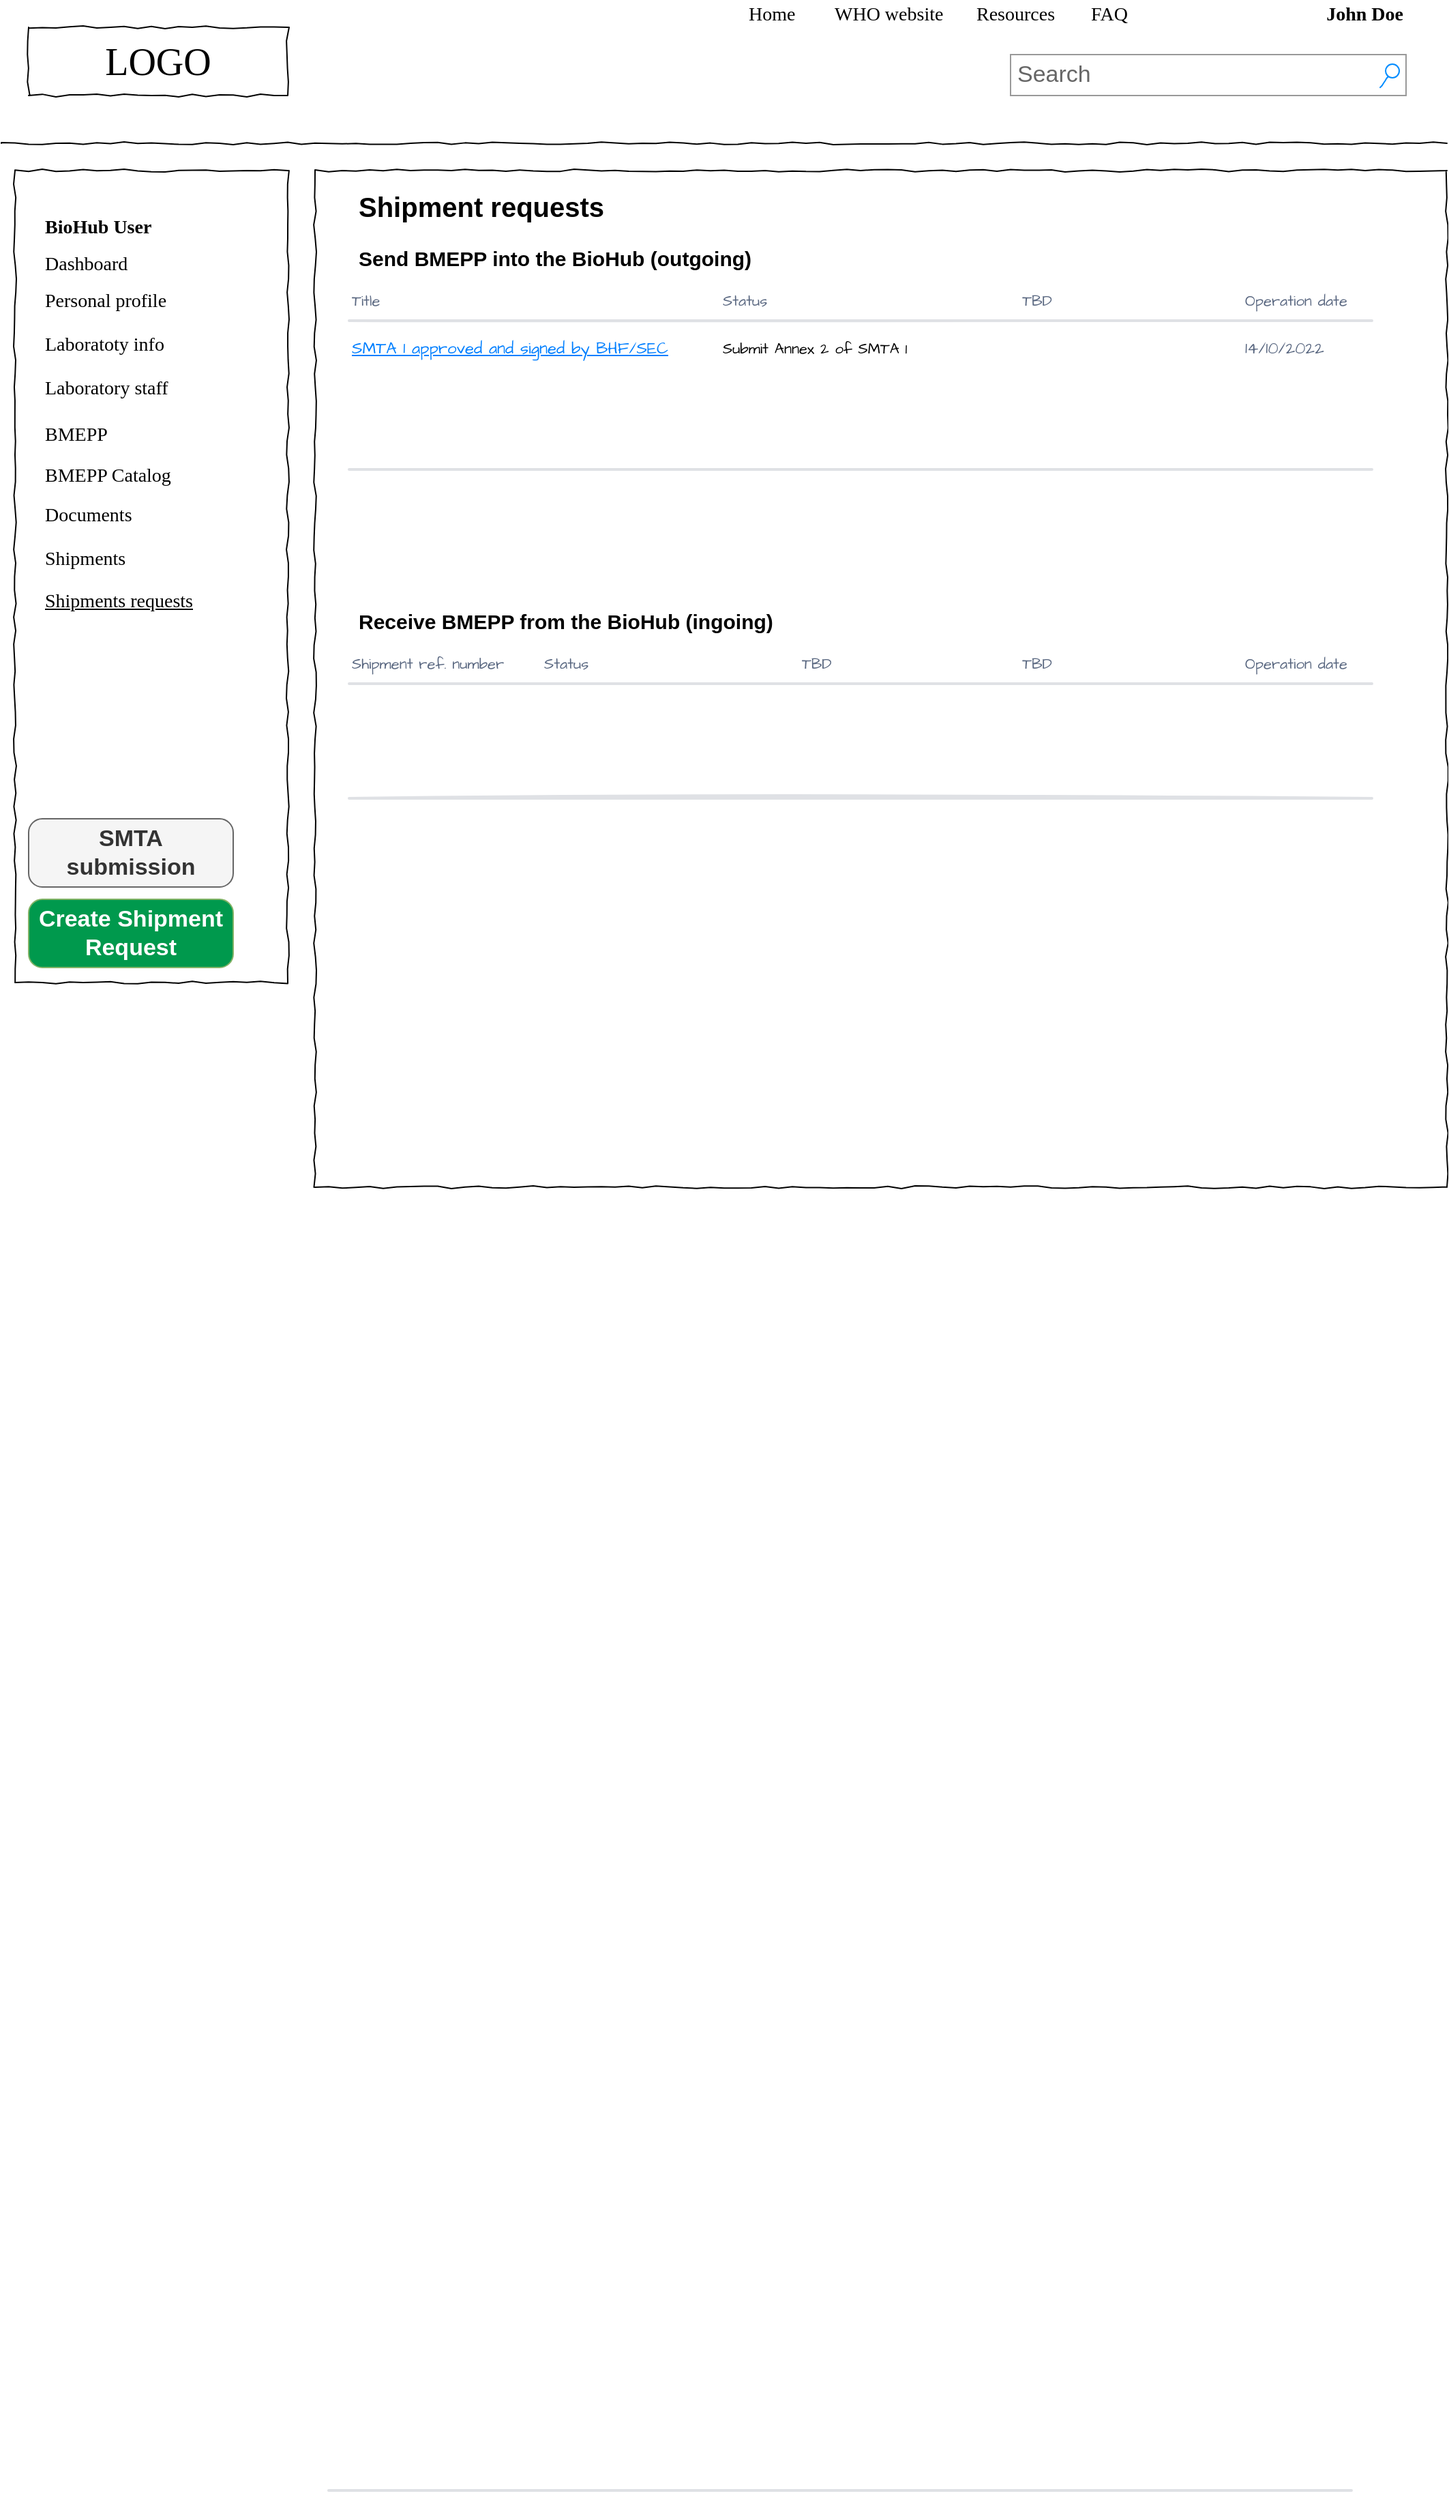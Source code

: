 <mxfile version="20.3.0" type="device" pages="10"><diagram name="PRO Area - Shipment requests" id="s6woFeKDzxsePutWkGjS"><mxGraphModel dx="1422" dy="865" grid="1" gridSize="10" guides="1" tooltips="1" connect="1" arrows="1" fold="1" page="1" pageScale="1" pageWidth="1100" pageHeight="850" background="#ffffff" math="0" shadow="0"><root><mxCell id="7OOPrkAoG1nxVQppI9I5-0"/><mxCell id="7OOPrkAoG1nxVQppI9I5-1" parent="7OOPrkAoG1nxVQppI9I5-0"/><mxCell id="7OOPrkAoG1nxVQppI9I5-2" value="" style="whiteSpace=wrap;html=1;rounded=0;shadow=0;labelBackgroundColor=none;strokeWidth=1;fillColor=none;fontFamily=Verdana;fontSize=12;align=center;comic=1;" parent="7OOPrkAoG1nxVQppI9I5-1" vertex="1"><mxGeometry x="30" y="165" width="200" height="595" as="geometry"/></mxCell><mxCell id="7OOPrkAoG1nxVQppI9I5-3" value="" style="line;strokeWidth=1;html=1;rounded=0;shadow=0;labelBackgroundColor=none;fillColor=none;fontFamily=Verdana;fontSize=14;fontColor=#000000;align=center;comic=1;" parent="7OOPrkAoG1nxVQppI9I5-1" vertex="1"><mxGeometry x="20" y="140" width="1060" height="10" as="geometry"/></mxCell><mxCell id="7OOPrkAoG1nxVQppI9I5-4" value="" style="whiteSpace=wrap;html=1;rounded=0;shadow=0;labelBackgroundColor=none;strokeWidth=1;fillColor=none;fontFamily=Verdana;fontSize=12;align=center;comic=1;" parent="7OOPrkAoG1nxVQppI9I5-1" vertex="1"><mxGeometry x="250" y="165" width="830" height="745" as="geometry"/></mxCell><mxCell id="7OOPrkAoG1nxVQppI9I5-5" value="LOGO" style="whiteSpace=wrap;html=1;rounded=0;shadow=0;labelBackgroundColor=none;strokeWidth=1;fontFamily=Verdana;fontSize=28;align=center;comic=1;" parent="7OOPrkAoG1nxVQppI9I5-1" vertex="1"><mxGeometry x="40" y="60" width="190" height="50" as="geometry"/></mxCell><mxCell id="7OOPrkAoG1nxVQppI9I5-6" value="Search" style="strokeWidth=1;shadow=0;dashed=0;align=center;html=1;shape=mxgraph.mockup.forms.searchBox;strokeColor=#999999;mainText=;strokeColor2=#008cff;fontColor=#666666;fontSize=17;align=left;spacingLeft=3;rounded=0;labelBackgroundColor=none;comic=1;" parent="7OOPrkAoG1nxVQppI9I5-1" vertex="1"><mxGeometry x="760" y="80" width="290" height="30" as="geometry"/></mxCell><mxCell id="7OOPrkAoG1nxVQppI9I5-7" value="&lt;b&gt;John Doe&lt;/b&gt;" style="text;html=1;points=[];align=right;verticalAlign=top;spacingTop=-4;fontSize=14;fontFamily=Verdana" parent="7OOPrkAoG1nxVQppI9I5-1" vertex="1"><mxGeometry x="858.5" y="40" width="190" height="20" as="geometry"/></mxCell><mxCell id="7OOPrkAoG1nxVQppI9I5-8" value="Home" style="text;html=1;points=[];align=left;verticalAlign=top;spacingTop=-4;fontSize=14;fontFamily=Verdana;fontStyle=0" parent="7OOPrkAoG1nxVQppI9I5-1" vertex="1"><mxGeometry x="565.5" y="40" width="60" height="20" as="geometry"/></mxCell><mxCell id="7OOPrkAoG1nxVQppI9I5-9" value="WHO website" style="text;html=1;points=[];align=left;verticalAlign=top;spacingTop=-4;fontSize=14;fontFamily=Verdana" parent="7OOPrkAoG1nxVQppI9I5-1" vertex="1"><mxGeometry x="628.5" y="40" width="60" height="20" as="geometry"/></mxCell><mxCell id="7OOPrkAoG1nxVQppI9I5-10" value="Resources" style="text;html=1;points=[];align=left;verticalAlign=top;spacingTop=-4;fontSize=14;fontFamily=Verdana" parent="7OOPrkAoG1nxVQppI9I5-1" vertex="1"><mxGeometry x="732.5" y="40" width="60" height="20" as="geometry"/></mxCell><mxCell id="7OOPrkAoG1nxVQppI9I5-11" value="FAQ" style="text;html=1;points=[];align=left;verticalAlign=top;spacingTop=-4;fontSize=14;fontFamily=Verdana" parent="7OOPrkAoG1nxVQppI9I5-1" vertex="1"><mxGeometry x="816.5" y="40" width="40" height="20" as="geometry"/></mxCell><mxCell id="7OOPrkAoG1nxVQppI9I5-12" value="BioHub User" style="text;html=1;points=[];align=left;verticalAlign=top;spacingTop=-4;fontSize=14;fontFamily=Verdana;fontStyle=1" parent="7OOPrkAoG1nxVQppI9I5-1" vertex="1"><mxGeometry x="50" y="196" width="170" height="20" as="geometry"/></mxCell><mxCell id="7OOPrkAoG1nxVQppI9I5-13" value="Personal profile" style="text;html=1;points=[];align=left;verticalAlign=top;spacingTop=-4;fontSize=14;fontFamily=Verdana;fontStyle=0" parent="7OOPrkAoG1nxVQppI9I5-1" vertex="1"><mxGeometry x="50" y="250" width="170" height="20" as="geometry"/></mxCell><mxCell id="7OOPrkAoG1nxVQppI9I5-14" value="Laboratoty info" style="text;html=1;points=[];align=left;verticalAlign=top;spacingTop=-4;fontSize=14;fontFamily=Verdana" parent="7OOPrkAoG1nxVQppI9I5-1" vertex="1"><mxGeometry x="50" y="282" width="170" height="20" as="geometry"/></mxCell><mxCell id="7OOPrkAoG1nxVQppI9I5-15" value="Laboratory staff" style="text;html=1;points=[];align=left;verticalAlign=top;spacingTop=-4;fontSize=14;fontFamily=Verdana;fontStyle=0" parent="7OOPrkAoG1nxVQppI9I5-1" vertex="1"><mxGeometry x="50" y="314" width="170" height="20" as="geometry"/></mxCell><mxCell id="7OOPrkAoG1nxVQppI9I5-16" value="BMEPP" style="text;html=1;points=[];align=left;verticalAlign=top;spacingTop=-4;fontSize=14;fontFamily=Verdana" parent="7OOPrkAoG1nxVQppI9I5-1" vertex="1"><mxGeometry x="50" y="348" width="170" height="20" as="geometry"/></mxCell><mxCell id="7OOPrkAoG1nxVQppI9I5-17" value="BMEPP Catalog" style="text;html=1;points=[];align=left;verticalAlign=top;spacingTop=-4;fontSize=14;fontFamily=Verdana;fontStyle=0" parent="7OOPrkAoG1nxVQppI9I5-1" vertex="1"><mxGeometry x="50" y="378" width="170" height="20" as="geometry"/></mxCell><mxCell id="7OOPrkAoG1nxVQppI9I5-18" value="Dashboard" style="text;html=1;points=[];align=left;verticalAlign=top;spacingTop=-4;fontSize=14;fontFamily=Verdana;fontStyle=0" parent="7OOPrkAoG1nxVQppI9I5-1" vertex="1"><mxGeometry x="50" y="223" width="170" height="20" as="geometry"/></mxCell><mxCell id="7OOPrkAoG1nxVQppI9I5-19" value="Documents" style="text;html=1;points=[];align=left;verticalAlign=top;spacingTop=-4;fontSize=14;fontFamily=Verdana" parent="7OOPrkAoG1nxVQppI9I5-1" vertex="1"><mxGeometry x="50" y="407" width="170" height="20" as="geometry"/></mxCell><mxCell id="7OOPrkAoG1nxVQppI9I5-20" value="Create Shipment Request" style="strokeWidth=1;shadow=0;dashed=0;align=center;html=1;shape=mxgraph.mockup.buttons.button;strokeColor=#82b366;mainText=;buttonStyle=round;fontSize=17;fontStyle=1;fillColor=#00994D;whiteSpace=wrap;fontColor=#FFFFFF;" parent="7OOPrkAoG1nxVQppI9I5-1" vertex="1"><mxGeometry x="40" y="699" width="150" height="50" as="geometry"/></mxCell><mxCell id="7OOPrkAoG1nxVQppI9I5-21" value="&lt;font&gt;SMTA &lt;br&gt;submission&lt;/font&gt;" style="strokeWidth=1;shadow=0;dashed=0;align=center;html=1;shape=mxgraph.mockup.buttons.button;strokeColor=#666666;mainText=;buttonStyle=round;fontSize=17;fontStyle=1;fillColor=#f5f5f5;whiteSpace=wrap;fontColor=#333333;" parent="7OOPrkAoG1nxVQppI9I5-1" vertex="1"><mxGeometry x="40" y="640" width="150" height="50" as="geometry"/></mxCell><mxCell id="7OOPrkAoG1nxVQppI9I5-22" value="&lt;font size=&quot;1&quot;&gt;&lt;b style=&quot;font-size: 20px;&quot;&gt;Shipment requests&lt;/b&gt;&lt;/font&gt;" style="text;html=1;strokeColor=none;fillColor=none;align=left;verticalAlign=middle;whiteSpace=wrap;rounded=0;fontSize=16;" parent="7OOPrkAoG1nxVQppI9I5-1" vertex="1"><mxGeometry x="280" y="176" width="510" height="30" as="geometry"/></mxCell><mxCell id="7OOPrkAoG1nxVQppI9I5-23" value="" style="shape=line;strokeWidth=2;html=1;strokeColor=#DFE1E5;resizeWidth=1;sketch=1;hachureGap=4;pointerEvents=0;fontFamily=Architects Daughter;fontSource=https%3A%2F%2Ffonts.googleapis.com%2Fcss%3Ffamily%3DArchitects%2BDaughter;fontSize=20;" parent="7OOPrkAoG1nxVQppI9I5-1" vertex="1"><mxGeometry x="260" y="1860" width="750" height="10" as="geometry"/></mxCell><mxCell id="7OOPrkAoG1nxVQppI9I5-37" value="Shipments" style="text;html=1;points=[];align=left;verticalAlign=top;spacingTop=-4;fontSize=14;fontFamily=Verdana;fontStyle=0" parent="7OOPrkAoG1nxVQppI9I5-1" vertex="1"><mxGeometry x="50" y="439" width="170" height="20" as="geometry"/></mxCell><mxCell id="7OOPrkAoG1nxVQppI9I5-38" value="&lt;b style=&quot;font-size: 15px;&quot;&gt;Send BMEPP into the BioHub (outgoing)&lt;br&gt;&lt;/b&gt;" style="text;html=1;strokeColor=none;fillColor=none;align=left;verticalAlign=middle;whiteSpace=wrap;rounded=0;fontSize=16;" parent="7OOPrkAoG1nxVQppI9I5-1" vertex="1"><mxGeometry x="280" y="214" width="510" height="30" as="geometry"/></mxCell><mxCell id="7OOPrkAoG1nxVQppI9I5-46" value="Shipments requests" style="text;html=1;points=[];align=left;verticalAlign=top;spacingTop=-4;fontSize=14;fontFamily=Verdana;fontStyle=4" parent="7OOPrkAoG1nxVQppI9I5-1" vertex="1"><mxGeometry x="50" y="470" width="170" height="20" as="geometry"/></mxCell><mxCell id="UvJVMpkDcC7ok-rydytl-0" value="Title" style="html=1;fillColor=none;strokeColor=none;fontSize=11;align=left;fontColor=#596780;whiteSpace=wrap;sketch=1;hachureGap=4;pointerEvents=0;fontFamily=Architects Daughter;fontSource=https%3A%2F%2Ffonts.googleapis.com%2Fcss%3Ffamily%3DArchitects%2BDaughter;" parent="7OOPrkAoG1nxVQppI9I5-1" vertex="1"><mxGeometry x="275" y="250" width="150" height="20" as="geometry"/></mxCell><mxCell id="UvJVMpkDcC7ok-rydytl-1" value="Status" style="html=1;fillColor=none;strokeColor=none;fontSize=11;align=left;fontColor=#596780;whiteSpace=wrap;sketch=1;hachureGap=4;pointerEvents=0;fontFamily=Architects Daughter;fontSource=https%3A%2F%2Ffonts.googleapis.com%2Fcss%3Ffamily%3DArchitects%2BDaughter;" parent="7OOPrkAoG1nxVQppI9I5-1" vertex="1"><mxGeometry x="547" y="250" width="80" height="20" as="geometry"/></mxCell><mxCell id="UvJVMpkDcC7ok-rydytl-2" value="Operation date" style="html=1;fillColor=none;strokeColor=none;fontSize=11;align=left;fontColor=#596780;whiteSpace=wrap;sketch=1;hachureGap=4;pointerEvents=0;fontFamily=Architects Daughter;fontSource=https%3A%2F%2Ffonts.googleapis.com%2Fcss%3Ffamily%3DArchitects%2BDaughter;" parent="7OOPrkAoG1nxVQppI9I5-1" vertex="1"><mxGeometry x="930" y="250" width="90" height="20" as="geometry"/></mxCell><mxCell id="UvJVMpkDcC7ok-rydytl-3" value="TBD" style="html=1;fillColor=none;strokeColor=none;fontSize=11;align=center;fontColor=#596780;whiteSpace=wrap;sketch=1;hachureGap=4;pointerEvents=0;fontFamily=Architects Daughter;fontSource=https%3A%2F%2Ffonts.googleapis.com%2Fcss%3Ffamily%3DArchitects%2BDaughter;" parent="7OOPrkAoG1nxVQppI9I5-1" vertex="1"><mxGeometry x="751" y="250" width="57" height="20" as="geometry"/></mxCell><mxCell id="UvJVMpkDcC7ok-rydytl-5" value="" style="shape=line;strokeWidth=2;html=1;strokeColor=#DFE1E5;resizeWidth=1;sketch=1;hachureGap=4;pointerEvents=0;fontFamily=Architects Daughter;fontSource=https%3A%2F%2Ffonts.googleapis.com%2Fcss%3Ffamily%3DArchitects%2BDaughter;fontSize=20;" parent="7OOPrkAoG1nxVQppI9I5-1" vertex="1"><mxGeometry x="275" y="270" width="750" height="10" as="geometry"/></mxCell><mxCell id="UvJVMpkDcC7ok-rydytl-6" value="&lt;font color=&quot;#007fff&quot;&gt;&lt;u&gt;SMTA 1 approved and signed by BHF/SEC&lt;/u&gt;&lt;/font&gt;" style="strokeColor=none;fillColor=none;fontSize=12;fontColor=#596780;align=left;html=1;sketch=1;hachureGap=4;pointerEvents=0;fontFamily=Architects Daughter;fontSource=https%3A%2F%2Ffonts.googleapis.com%2Fcss%3Ffamily%3DArchitects%2BDaughter;" parent="7OOPrkAoG1nxVQppI9I5-1" vertex="1"><mxGeometry x="275" y="286" width="125" height="20" as="geometry"/></mxCell><mxCell id="UvJVMpkDcC7ok-rydytl-7" value="Submit Annex 2 of SMTA 1" style="strokeColor=none;fillColor=none;fontSize=11;fontColor=#000000;rounded=1;html=1;sketch=1;hachureGap=4;pointerEvents=0;fontFamily=Architects Daughter;fontSource=https%3A%2F%2Ffonts.googleapis.com%2Fcss%3Ffamily%3DArchitects%2BDaughter;fontStyle=0;align=left;" parent="7OOPrkAoG1nxVQppI9I5-1" vertex="1"><mxGeometry x="547" y="280" width="154" height="29" as="geometry"/></mxCell><mxCell id="UvJVMpkDcC7ok-rydytl-8" value="14/10/2022" style="strokeColor=none;fillColor=none;fontSize=12;fontColor=#596780;align=left;html=1;sketch=1;hachureGap=4;pointerEvents=0;fontFamily=Architects Daughter;fontSource=https%3A%2F%2Ffonts.googleapis.com%2Fcss%3Ffamily%3DArchitects%2BDaughter;" parent="7OOPrkAoG1nxVQppI9I5-1" vertex="1"><mxGeometry x="930" y="286" width="50" height="20" as="geometry"/></mxCell><mxCell id="UvJVMpkDcC7ok-rydytl-9" value="" style="shape=line;strokeWidth=2;html=1;strokeColor=#DFE1E5;resizeWidth=1;sketch=1;hachureGap=4;pointerEvents=0;fontFamily=Architects Daughter;fontSource=https%3A%2F%2Ffonts.googleapis.com%2Fcss%3Ffamily%3DArchitects%2BDaughter;fontSize=20;" parent="7OOPrkAoG1nxVQppI9I5-1" vertex="1"><mxGeometry x="275" y="379" width="750" height="10" as="geometry"/></mxCell><mxCell id="8FAre2MMzBn9lvYWyWqw-0" value="&lt;b style=&quot;font-size: 15px;&quot;&gt;Receive BMEPP from the BioHub (ingoing)&lt;br&gt;&lt;/b&gt;" style="text;html=1;strokeColor=none;fillColor=none;align=left;verticalAlign=middle;whiteSpace=wrap;rounded=0;fontSize=16;" parent="7OOPrkAoG1nxVQppI9I5-1" vertex="1"><mxGeometry x="280" y="480" width="510" height="30" as="geometry"/></mxCell><mxCell id="8FAre2MMzBn9lvYWyWqw-1" value="Shipment ref. number" style="html=1;fillColor=none;strokeColor=none;fontSize=11;align=left;fontColor=#596780;whiteSpace=wrap;sketch=1;hachureGap=4;pointerEvents=0;fontFamily=Architects Daughter;fontSource=https%3A%2F%2Ffonts.googleapis.com%2Fcss%3Ffamily%3DArchitects%2BDaughter;" parent="7OOPrkAoG1nxVQppI9I5-1" vertex="1"><mxGeometry x="275" y="516" width="150" height="20" as="geometry"/></mxCell><mxCell id="8FAre2MMzBn9lvYWyWqw-2" value="Status" style="html=1;fillColor=none;strokeColor=none;fontSize=11;align=left;fontColor=#596780;whiteSpace=wrap;sketch=1;hachureGap=4;pointerEvents=0;fontFamily=Architects Daughter;fontSource=https%3A%2F%2Ffonts.googleapis.com%2Fcss%3Ffamily%3DArchitects%2BDaughter;" parent="7OOPrkAoG1nxVQppI9I5-1" vertex="1"><mxGeometry x="416" y="516" width="80" height="20" as="geometry"/></mxCell><mxCell id="8FAre2MMzBn9lvYWyWqw-3" value="Operation date" style="html=1;fillColor=none;strokeColor=none;fontSize=11;align=left;fontColor=#596780;whiteSpace=wrap;sketch=1;hachureGap=4;pointerEvents=0;fontFamily=Architects Daughter;fontSource=https%3A%2F%2Ffonts.googleapis.com%2Fcss%3Ffamily%3DArchitects%2BDaughter;" parent="7OOPrkAoG1nxVQppI9I5-1" vertex="1"><mxGeometry x="930" y="516" width="90" height="20" as="geometry"/></mxCell><mxCell id="8FAre2MMzBn9lvYWyWqw-4" value="TBD" style="html=1;fillColor=none;strokeColor=none;fontSize=11;align=center;fontColor=#596780;whiteSpace=wrap;sketch=1;hachureGap=4;pointerEvents=0;fontFamily=Architects Daughter;fontSource=https%3A%2F%2Ffonts.googleapis.com%2Fcss%3Ffamily%3DArchitects%2BDaughter;" parent="7OOPrkAoG1nxVQppI9I5-1" vertex="1"><mxGeometry x="751" y="516" width="57" height="20" as="geometry"/></mxCell><mxCell id="8FAre2MMzBn9lvYWyWqw-5" value="" style="shape=line;strokeWidth=2;html=1;strokeColor=#DFE1E5;resizeWidth=1;sketch=1;hachureGap=4;pointerEvents=0;fontFamily=Architects Daughter;fontSource=https%3A%2F%2Ffonts.googleapis.com%2Fcss%3Ffamily%3DArchitects%2BDaughter;fontSize=20;" parent="7OOPrkAoG1nxVQppI9I5-1" vertex="1"><mxGeometry x="275" y="536" width="750" height="10" as="geometry"/></mxCell><mxCell id="8FAre2MMzBn9lvYWyWqw-11" value="TBD" style="html=1;fillColor=none;strokeColor=none;fontSize=11;align=left;fontColor=#596780;whiteSpace=wrap;sketch=1;hachureGap=4;pointerEvents=0;fontFamily=Architects Daughter;fontSource=https%3A%2F%2Ffonts.googleapis.com%2Fcss%3Ffamily%3DArchitects%2BDaughter;" parent="7OOPrkAoG1nxVQppI9I5-1" vertex="1"><mxGeometry x="605" y="516" width="80" height="20" as="geometry"/></mxCell><mxCell id="cB6xm1r0buOlQ9hCF7v0-0" value="" style="shape=line;strokeWidth=2;html=1;strokeColor=#DFE1E5;resizeWidth=1;sketch=1;hachureGap=4;pointerEvents=0;fontFamily=Architects Daughter;fontSource=https%3A%2F%2Ffonts.googleapis.com%2Fcss%3Ffamily%3DArchitects%2BDaughter;fontSize=20;" parent="7OOPrkAoG1nxVQppI9I5-1" vertex="1"><mxGeometry x="275" y="620" width="750" height="10" as="geometry"/></mxCell></root></mxGraphModel></diagram><diagram name="PRO Area (SR: outgoing | pre-ship)" id="Bk5T787C9Qi8BQfPvWR-"><mxGraphModel dx="2522" dy="865" grid="1" gridSize="10" guides="1" tooltips="1" connect="1" arrows="1" fold="1" page="1" pageScale="1" pageWidth="1100" pageHeight="850" background="#ffffff" math="0" shadow="0"><root><mxCell id="yBj6trRhn69RnDbL-oRI-0"/><mxCell id="yBj6trRhn69RnDbL-oRI-1" parent="yBj6trRhn69RnDbL-oRI-0"/><mxCell id="yBj6trRhn69RnDbL-oRI-4" value="" style="whiteSpace=wrap;html=1;rounded=0;shadow=0;labelBackgroundColor=none;strokeWidth=1;fillColor=none;fontFamily=Verdana;fontSize=12;align=center;comic=1;" parent="yBj6trRhn69RnDbL-oRI-1" vertex="1"><mxGeometry x="252.5" y="169.5" width="830" height="2990.5" as="geometry"/></mxCell><mxCell id="yBj6trRhn69RnDbL-oRI-2" value="" style="whiteSpace=wrap;html=1;rounded=0;shadow=0;labelBackgroundColor=none;strokeWidth=1;fillColor=none;fontFamily=Verdana;fontSize=12;align=center;comic=1;" parent="yBj6trRhn69RnDbL-oRI-1" vertex="1"><mxGeometry x="30" y="165" width="200" height="595" as="geometry"/></mxCell><mxCell id="yBj6trRhn69RnDbL-oRI-3" value="" style="line;strokeWidth=1;html=1;rounded=0;shadow=0;labelBackgroundColor=none;fillColor=none;fontFamily=Verdana;fontSize=14;fontColor=#000000;align=center;comic=1;" parent="yBj6trRhn69RnDbL-oRI-1" vertex="1"><mxGeometry x="20" y="140" width="1060" height="10" as="geometry"/></mxCell><mxCell id="yBj6trRhn69RnDbL-oRI-5" value="LOGO" style="whiteSpace=wrap;html=1;rounded=0;shadow=0;labelBackgroundColor=none;strokeWidth=1;fontFamily=Verdana;fontSize=28;align=center;comic=1;" parent="yBj6trRhn69RnDbL-oRI-1" vertex="1"><mxGeometry x="40" y="60" width="190" height="50" as="geometry"/></mxCell><mxCell id="yBj6trRhn69RnDbL-oRI-6" value="Search" style="strokeWidth=1;shadow=0;dashed=0;align=center;html=1;shape=mxgraph.mockup.forms.searchBox;strokeColor=#999999;mainText=;strokeColor2=#008cff;fontColor=#666666;fontSize=17;align=left;spacingLeft=3;rounded=0;labelBackgroundColor=none;comic=1;" parent="yBj6trRhn69RnDbL-oRI-1" vertex="1"><mxGeometry x="760" y="80" width="290" height="30" as="geometry"/></mxCell><mxCell id="yBj6trRhn69RnDbL-oRI-7" value="&lt;b&gt;John Doe&lt;/b&gt;" style="text;html=1;points=[];align=right;verticalAlign=top;spacingTop=-4;fontSize=14;fontFamily=Verdana" parent="yBj6trRhn69RnDbL-oRI-1" vertex="1"><mxGeometry x="858.5" y="40" width="190" height="20" as="geometry"/></mxCell><mxCell id="yBj6trRhn69RnDbL-oRI-8" value="Home" style="text;html=1;points=[];align=left;verticalAlign=top;spacingTop=-4;fontSize=14;fontFamily=Verdana;fontStyle=0" parent="yBj6trRhn69RnDbL-oRI-1" vertex="1"><mxGeometry x="565.5" y="40" width="60" height="20" as="geometry"/></mxCell><mxCell id="yBj6trRhn69RnDbL-oRI-9" value="WHO website" style="text;html=1;points=[];align=left;verticalAlign=top;spacingTop=-4;fontSize=14;fontFamily=Verdana" parent="yBj6trRhn69RnDbL-oRI-1" vertex="1"><mxGeometry x="628.5" y="40" width="60" height="20" as="geometry"/></mxCell><mxCell id="yBj6trRhn69RnDbL-oRI-10" value="Resources" style="text;html=1;points=[];align=left;verticalAlign=top;spacingTop=-4;fontSize=14;fontFamily=Verdana" parent="yBj6trRhn69RnDbL-oRI-1" vertex="1"><mxGeometry x="732.5" y="40" width="60" height="20" as="geometry"/></mxCell><mxCell id="yBj6trRhn69RnDbL-oRI-11" value="FAQ" style="text;html=1;points=[];align=left;verticalAlign=top;spacingTop=-4;fontSize=14;fontFamily=Verdana" parent="yBj6trRhn69RnDbL-oRI-1" vertex="1"><mxGeometry x="816.5" y="40" width="40" height="20" as="geometry"/></mxCell><mxCell id="yBj6trRhn69RnDbL-oRI-12" value="BioHub User" style="text;html=1;points=[];align=left;verticalAlign=top;spacingTop=-4;fontSize=14;fontFamily=Verdana;fontStyle=1" parent="yBj6trRhn69RnDbL-oRI-1" vertex="1"><mxGeometry x="50" y="196" width="170" height="20" as="geometry"/></mxCell><mxCell id="yBj6trRhn69RnDbL-oRI-13" value="Personal profile" style="text;html=1;points=[];align=left;verticalAlign=top;spacingTop=-4;fontSize=14;fontFamily=Verdana;fontStyle=0" parent="yBj6trRhn69RnDbL-oRI-1" vertex="1"><mxGeometry x="50" y="250" width="170" height="20" as="geometry"/></mxCell><mxCell id="yBj6trRhn69RnDbL-oRI-14" value="Laboratoty info" style="text;html=1;points=[];align=left;verticalAlign=top;spacingTop=-4;fontSize=14;fontFamily=Verdana" parent="yBj6trRhn69RnDbL-oRI-1" vertex="1"><mxGeometry x="50" y="282" width="170" height="20" as="geometry"/></mxCell><mxCell id="yBj6trRhn69RnDbL-oRI-15" value="Laboratory staff" style="text;html=1;points=[];align=left;verticalAlign=top;spacingTop=-4;fontSize=14;fontFamily=Verdana;fontStyle=0" parent="yBj6trRhn69RnDbL-oRI-1" vertex="1"><mxGeometry x="50" y="314" width="170" height="20" as="geometry"/></mxCell><mxCell id="yBj6trRhn69RnDbL-oRI-16" value="BMEPP" style="text;html=1;points=[];align=left;verticalAlign=top;spacingTop=-4;fontSize=14;fontFamily=Verdana" parent="yBj6trRhn69RnDbL-oRI-1" vertex="1"><mxGeometry x="50" y="348" width="170" height="20" as="geometry"/></mxCell><mxCell id="yBj6trRhn69RnDbL-oRI-17" value="BMEPP Catalog" style="text;html=1;points=[];align=left;verticalAlign=top;spacingTop=-4;fontSize=14;fontFamily=Verdana;fontStyle=0" parent="yBj6trRhn69RnDbL-oRI-1" vertex="1"><mxGeometry x="50" y="378" width="170" height="20" as="geometry"/></mxCell><mxCell id="yBj6trRhn69RnDbL-oRI-18" value="Dashboard" style="text;html=1;points=[];align=left;verticalAlign=top;spacingTop=-4;fontSize=14;fontFamily=Verdana;fontStyle=0" parent="yBj6trRhn69RnDbL-oRI-1" vertex="1"><mxGeometry x="50" y="223" width="170" height="20" as="geometry"/></mxCell><mxCell id="yBj6trRhn69RnDbL-oRI-19" value="Documents" style="text;html=1;points=[];align=left;verticalAlign=top;spacingTop=-4;fontSize=14;fontFamily=Verdana" parent="yBj6trRhn69RnDbL-oRI-1" vertex="1"><mxGeometry x="50" y="407" width="170" height="20" as="geometry"/></mxCell><mxCell id="yBj6trRhn69RnDbL-oRI-20" value="New Shipment Request" style="strokeWidth=1;shadow=0;dashed=0;align=center;html=1;shape=mxgraph.mockup.buttons.button;strokeColor=#82b366;mainText=;buttonStyle=round;fontSize=17;fontStyle=1;fillColor=#00994D;whiteSpace=wrap;fontColor=#FFFFFF;" parent="yBj6trRhn69RnDbL-oRI-1" vertex="1"><mxGeometry x="40" y="699" width="150" height="50" as="geometry"/></mxCell><mxCell id="yBj6trRhn69RnDbL-oRI-21" value="&lt;font&gt;SMTA &lt;br&gt;submission&lt;/font&gt;" style="strokeWidth=1;shadow=0;dashed=0;align=center;html=1;shape=mxgraph.mockup.buttons.button;strokeColor=#666666;mainText=;buttonStyle=round;fontSize=17;fontStyle=1;fillColor=#f5f5f5;whiteSpace=wrap;fontColor=#333333;" parent="yBj6trRhn69RnDbL-oRI-1" vertex="1"><mxGeometry x="40" y="640" width="150" height="50" as="geometry"/></mxCell><mxCell id="yBj6trRhn69RnDbL-oRI-22" value="&lt;font size=&quot;1&quot;&gt;&lt;b style=&quot;font-size: 20px;&quot;&gt;Pre-Shipment&lt;/b&gt;&lt;/font&gt;" style="text;html=1;strokeColor=none;fillColor=none;align=left;verticalAlign=middle;whiteSpace=wrap;rounded=0;fontSize=16;" parent="yBj6trRhn69RnDbL-oRI-1" vertex="1"><mxGeometry x="280" y="176" width="510" height="30" as="geometry"/></mxCell><mxCell id="ModG4d0VBopKjLZu2YUu-0" value="" style="edgeStyle=orthogonalEdgeStyle;rounded=0;orthogonalLoop=1;jettySize=auto;html=1;fontSize=15;" parent="yBj6trRhn69RnDbL-oRI-1" source="vuQfwEgg9mRXcN9okaeV-6" target="vuQfwEgg9mRXcN9okaeV-7" edge="1"><mxGeometry relative="1" as="geometry"/></mxCell><mxCell id="vuQfwEgg9mRXcN9okaeV-6" value="SMTA 1" style="rounded=1;whiteSpace=wrap;html=1;fillColor=#d5e8d4;strokeColor=#82b366;fontSize=12;fontStyle=1;sketch=1;" parent="yBj6trRhn69RnDbL-oRI-1" vertex="1"><mxGeometry x="281.75" y="292" width="120" height="60" as="geometry"/></mxCell><mxCell id="ModG4d0VBopKjLZu2YUu-1" value="" style="edgeStyle=orthogonalEdgeStyle;rounded=0;orthogonalLoop=1;jettySize=auto;html=1;fontSize=15;" parent="yBj6trRhn69RnDbL-oRI-1" source="vuQfwEgg9mRXcN9okaeV-7" target="vuQfwEgg9mRXcN9okaeV-8" edge="1"><mxGeometry relative="1" as="geometry"/></mxCell><mxCell id="vuQfwEgg9mRXcN9okaeV-7" value="Pre-Shipment" style="rounded=1;whiteSpace=wrap;html=1;fillColor=#fff2cc;strokeColor=#d6b656;" parent="yBj6trRhn69RnDbL-oRI-1" vertex="1"><mxGeometry x="490" y="292" width="120" height="60" as="geometry"/></mxCell><mxCell id="ModG4d0VBopKjLZu2YUu-2" value="" style="edgeStyle=orthogonalEdgeStyle;rounded=0;orthogonalLoop=1;jettySize=auto;html=1;fontSize=15;" parent="yBj6trRhn69RnDbL-oRI-1" source="vuQfwEgg9mRXcN9okaeV-8" target="vuQfwEgg9mRXcN9okaeV-9" edge="1"><mxGeometry relative="1" as="geometry"/></mxCell><mxCell id="vuQfwEgg9mRXcN9okaeV-8" value="Shipment" style="rounded=1;whiteSpace=wrap;html=1;fillColor=#f5f5f5;fontColor=#333333;strokeColor=#666666;" parent="yBj6trRhn69RnDbL-oRI-1" vertex="1"><mxGeometry x="710" y="292" width="120" height="60" as="geometry"/></mxCell><mxCell id="vuQfwEgg9mRXcN9okaeV-9" value="Post-Shipment" style="rounded=1;whiteSpace=wrap;html=1;fillColor=#f5f5f5;fontColor=#333333;strokeColor=#666666;" parent="yBj6trRhn69RnDbL-oRI-1" vertex="1"><mxGeometry x="910" y="292" width="120" height="60" as="geometry"/></mxCell><mxCell id="vpFQjsgkXDBxKSNJf9lr-4" value="&lt;font style=&quot;font-size: 16px;&quot;&gt;Submit&lt;/font&gt;" style="strokeWidth=1;shadow=0;dashed=0;align=center;html=1;shape=mxgraph.mockup.buttons.button;strokeColor=#82b366;mainText=;buttonStyle=round;fontSize=17;fontStyle=1;fillColor=#00994D;whiteSpace=wrap;fontColor=#FFFFFF;" parent="yBj6trRhn69RnDbL-oRI-1" vertex="1"><mxGeometry x="880" y="2659" width="150" height="50" as="geometry"/></mxCell><mxCell id="sGnm0XB-qBFBd24d0Ge9-0" value="&lt;h4&gt;&lt;b style=&quot;font-size: 15px;&quot;&gt;[[Submit Annex 2 of SMTA1]]&lt;/b&gt;&lt;/h4&gt;" style="text;html=1;strokeColor=none;fillColor=none;align=left;verticalAlign=middle;whiteSpace=wrap;rounded=0;fontSize=16;sketch=0;shadow=0;glass=0;" parent="yBj6trRhn69RnDbL-oRI-1" vertex="1"><mxGeometry x="280" y="383" width="510" height="30" as="geometry"/></mxCell><mxCell id="CEfwGn8p1Mh6dHSJ-p6d-0" value="Shipments" style="text;html=1;points=[];align=left;verticalAlign=top;spacingTop=-4;fontSize=14;fontFamily=Verdana;fontStyle=0" parent="yBj6trRhn69RnDbL-oRI-1" vertex="1"><mxGeometry x="50" y="439" width="170" height="20" as="geometry"/></mxCell><mxCell id="fSqpurOxAl_Pwzvmm7Cv-0" value="&lt;b style=&quot;font-size: 15px;&quot;&gt;Shipment direction: Send BMEPP into the BioHub&lt;br&gt;&lt;/b&gt;" style="text;html=1;strokeColor=none;fillColor=none;align=left;verticalAlign=middle;whiteSpace=wrap;rounded=0;fontSize=16;" parent="yBj6trRhn69RnDbL-oRI-1" vertex="1"><mxGeometry x="280" y="214" width="510" height="30" as="geometry"/></mxCell><mxCell id="962uLLyNbAQDL8LOYfMN-0" value="Shipment workflow" style="text;html=1;strokeColor=none;fillColor=none;align=center;verticalAlign=middle;whiteSpace=wrap;rounded=0;fontSize=15;fontColor=#000000;fontStyle=1" parent="yBj6trRhn69RnDbL-oRI-1" vertex="1"><mxGeometry x="578.5" y="250" width="160" height="30" as="geometry"/></mxCell><mxCell id="962uLLyNbAQDL8LOYfMN-1" value="" style="shape=line;strokeWidth=2;html=1;strokeColor=#DFE1E5;resizeWidth=1;sketch=1;hachureGap=4;pointerEvents=0;fontFamily=Architects Daughter;fontSource=https%3A%2F%2Ffonts.googleapis.com%2Fcss%3Ffamily%3DArchitects%2BDaughter;fontSize=20;" parent="yBj6trRhn69RnDbL-oRI-1" vertex="1"><mxGeometry x="280" y="242" width="750" height="10" as="geometry"/></mxCell><mxCell id="9NEOZq7RdLDeFAvuf62P-0" value="&lt;span style=&quot;&quot;&gt;&lt;br&gt;&lt;br&gt;&lt;br&gt;&lt;br&gt;&lt;br&gt;&lt;br&gt;&lt;br&gt;&lt;br&gt;&lt;br&gt;&lt;br&gt;&lt;br&gt;&lt;br&gt;&lt;br&gt;&lt;br&gt;&lt;br&gt;&lt;br&gt;&lt;br&gt;&lt;br&gt;&lt;br&gt;&lt;br&gt;&lt;br&gt;&lt;br&gt;&lt;br&gt;&lt;br&gt;&lt;br&gt;&amp;gt; Select the &quot;Focal Point&quot; from the list of the users that belongs to the Laboratory.&lt;br&gt;&lt;br&gt;At least only one user is inside this list, and it's the one who is performing this request.&lt;br&gt;ALL the registered users are listed in this dropdown field.&lt;br&gt;&lt;br&gt;If no other users rather than &quot;myself&quot; are inside this list the logged user have to add other staff members in the Tool.&lt;br&gt;&lt;br&gt;Once selected below a recap of the user details are shown.&lt;br&gt;&lt;br&gt;TBD: check if I can assign the &quot;Operational Focal Point&quot; flag here to as specific member of the list.&lt;br&gt;&lt;br&gt;&lt;br&gt;&amp;gt; At the first stage only an empty table is present. Then by adding new item, a specific box will appear to fulfill all the info and once you click &quot;Add&quot; the item is added into the list and saved on the database.&lt;br&gt;&lt;br&gt;The information related to the BMEPP materials shared in this shipment are not mandatory to submit this form (for this status). The only information are the:&lt;br&gt;&amp;nbsp;- Focal Point (TBC if is the &quot;Operational&quot;)&lt;br&gt;&amp;nbsp;- Signed document&lt;br&gt;&amp;nbsp;- Checked checkbox at the bottom of the page.&lt;br&gt;&lt;br&gt;In the case the BMEEP materials are empty the SEC must provide these info by reading the document and manually fill the form in the next status (in the status WaitForAnnex2SMTA1_SEC_Approval).&lt;br&gt;&lt;br&gt;&lt;br&gt;&lt;br&gt;&lt;br&gt;&lt;br&gt;For each # of vials create a C.2 item to be fulfilled by the Laboratoty&lt;br&gt;&lt;br&gt;&lt;br&gt;The Type of material are defined in the database&lt;br&gt;&lt;br&gt;&lt;br&gt;&lt;br&gt;&lt;br&gt;&lt;br&gt;&lt;br&gt;&lt;br&gt;&lt;br&gt;&lt;br&gt;&lt;br&gt;&lt;br&gt;&lt;br&gt;&lt;br&gt;&lt;br&gt;&lt;br&gt;&lt;br&gt;&lt;br&gt;&lt;br&gt;&lt;br&gt;&lt;br&gt;&lt;br&gt;&lt;br&gt;BMEPP Number is provided by the PRO (no rules can be applied on that because different PRO can manage this number in different ways)&lt;br&gt;&lt;/span&gt;" style="text;html=1;strokeColor=none;fillColor=none;align=left;verticalAlign=top;whiteSpace=wrap;rounded=0;fontSize=14;fontColor=#000000;" parent="yBj6trRhn69RnDbL-oRI-1" vertex="1"><mxGeometry x="1101" y="165" width="310" height="1885" as="geometry"/></mxCell><mxCell id="DY6VNCrhm4Fs8YS2k5BM-0" value="" style="shape=line;strokeWidth=2;html=1;strokeColor=#DFE1E5;resizeWidth=1;sketch=1;hachureGap=4;pointerEvents=0;fontFamily=Architects Daughter;fontSource=https%3A%2F%2Ffonts.googleapis.com%2Fcss%3Ffamily%3DArchitects%2BDaughter;fontSize=20;" parent="yBj6trRhn69RnDbL-oRI-1" vertex="1"><mxGeometry x="280" y="366" width="750" height="10" as="geometry"/></mxCell><mxCell id="DLv0PYxn5XLMtUlq85-2-0" value="Shipments requests" style="text;html=1;points=[];align=left;verticalAlign=top;spacingTop=-4;fontSize=14;fontFamily=Verdana;fontStyle=0" parent="yBj6trRhn69RnDbL-oRI-1" vertex="1"><mxGeometry x="50" y="470" width="170" height="20" as="geometry"/></mxCell><mxCell id="xOvBfjZt6M5tKD-mYslj-0" value="Request status:&lt;font style=&quot;&quot;&gt;&amp;nbsp;&lt;b&gt;Submit Annex 2 of SMTA1&lt;/b&gt;&lt;br&gt;Worklist item:&amp;nbsp;&lt;font style=&quot;font-size: 14px;&quot;&gt;SMTA1 approved and signed by BHF/SEC&amp;nbsp;&lt;/font&gt;&amp;nbsp;| &lt;font color=&quot;#007fff&quot;&gt;&lt;u&gt;Download&lt;/u&gt;&lt;/font&gt;&lt;br&gt;SEC Approved By: SEC &amp;lt;user_name&amp;gt;&lt;br&gt;From: SEC (WHO)&lt;br&gt;SMTA 1 SEC Approved Date: 14/10/2022&lt;br&gt;&lt;/font&gt;" style="text;html=1;strokeColor=none;fillColor=none;align=left;verticalAlign=top;whiteSpace=wrap;rounded=0;fontSize=14;fontColor=#000000;" parent="yBj6trRhn69RnDbL-oRI-1" vertex="1"><mxGeometry x="318.5" y="424" width="721.5" height="101" as="geometry"/></mxCell><mxCell id="xOvBfjZt6M5tKD-mYslj-1" value="" style="ellipse;whiteSpace=wrap;html=1;aspect=fixed;sketch=0;shadow=0;gradientColor=#FFD966;fillColor=default;gradientDirection=radial;" parent="yBj6trRhn69RnDbL-oRI-1" vertex="1"><mxGeometry x="290" y="432.5" width="20" height="20" as="geometry"/></mxCell><mxCell id="ScOBQcANldkP2VVD5U2u-0" value="Workflow timeline" style="swimlane;" parent="yBj6trRhn69RnDbL-oRI-1" vertex="1"><mxGeometry x="265" y="2725" width="805" height="422" as="geometry"/></mxCell><mxCell id="ScOBQcANldkP2VVD5U2u-1" value="" style="ellipse;whiteSpace=wrap;html=1;aspect=fixed;gradientColor=#CCCCCC;gradientDirection=radial;" parent="yBj6trRhn69RnDbL-oRI-1" vertex="1"><mxGeometry x="290" y="2872" width="20" height="20" as="geometry"/></mxCell><mxCell id="ScOBQcANldkP2VVD5U2u-2" value="&lt;font style=&quot;font-size: 12px;&quot;&gt;Status:&lt;font style=&quot;font-size: 12px;&quot;&gt;&amp;nbsp;&lt;b style=&quot;&quot;&gt;Waiting for SMTA1 SEC's approval&lt;/b&gt;&lt;br&gt;Worklist item:&amp;nbsp;SMTA1 approved and signed by BHF&amp;nbsp;&lt;br&gt;BHF Approved By: BHF &amp;lt;user_name&amp;gt;&lt;br&gt;From: BHF (e.g. Spiez Lab)&lt;br&gt;SMTA 1 BHF Approved Date: 12/10/2022&lt;/font&gt;&lt;/font&gt;" style="text;html=1;strokeColor=none;fillColor=none;align=left;verticalAlign=top;whiteSpace=wrap;rounded=0;" parent="yBj6trRhn69RnDbL-oRI-1" vertex="1"><mxGeometry x="318.5" y="2862" width="680" height="80" as="geometry"/></mxCell><mxCell id="ScOBQcANldkP2VVD5U2u-3" value="" style="ellipse;whiteSpace=wrap;html=1;aspect=fixed;sketch=0;shadow=0;gradientColor=#CCCCCC;fillColor=default;gradientDirection=radial;" parent="yBj6trRhn69RnDbL-oRI-1" vertex="1"><mxGeometry x="290" y="2962" width="20" height="20" as="geometry"/></mxCell><mxCell id="ScOBQcANldkP2VVD5U2u-4" value="Status:&amp;nbsp;&lt;b&gt;Waiting for SMTA1 BHF's approval&lt;/b&gt;.&lt;br&gt;Worklist item: SMTA1 Submitted&amp;nbsp;|&amp;nbsp;&lt;font color=&quot;#007fff&quot;&gt;&lt;u&gt;Document&lt;/u&gt;&lt;/font&gt;&lt;br&gt;Uploaded By: &amp;lt;user_name&amp;gt;&lt;br&gt;From: PRO (e.g. Laboratoire National de Sante)&lt;br&gt;To: BHF (Spiez Lab)&lt;br&gt;SMTA1 Submission Date: 10/10/2022" style="text;html=1;strokeColor=none;fillColor=none;align=left;verticalAlign=top;whiteSpace=wrap;rounded=0;" parent="yBj6trRhn69RnDbL-oRI-1" vertex="1"><mxGeometry x="318.5" y="2952" width="680" height="102" as="geometry"/></mxCell><mxCell id="ScOBQcANldkP2VVD5U2u-5" value="" style="endArrow=none;html=1;rounded=0;entryX=0.5;entryY=1;entryDx=0;entryDy=0;exitX=0.5;exitY=0;exitDx=0;exitDy=0;" parent="yBj6trRhn69RnDbL-oRI-1" source="ScOBQcANldkP2VVD5U2u-3" target="ScOBQcANldkP2VVD5U2u-1" edge="1"><mxGeometry width="50" height="50" relative="1" as="geometry"><mxPoint x="640" y="2632" as="sourcePoint"/><mxPoint x="690" y="2582" as="targetPoint"/></mxGeometry></mxCell><mxCell id="ScOBQcANldkP2VVD5U2u-6" value="" style="ellipse;whiteSpace=wrap;html=1;aspect=fixed;sketch=0;shadow=0;gradientColor=#CCCCCC;fillColor=default;gradientDirection=radial;" parent="yBj6trRhn69RnDbL-oRI-1" vertex="1"><mxGeometry x="290" y="3066" width="20" height="20" as="geometry"/></mxCell><mxCell id="ScOBQcANldkP2VVD5U2u-7" value="Status: &lt;b style=&quot;&quot;&gt;Submit SMTA1&lt;/b&gt;&lt;br&gt;Worklist item: Send BMEPP into the BioHub&lt;br&gt;Created By: PRO&lt;br&gt;Operation Date: 10/10/2022" style="text;html=1;strokeColor=none;fillColor=none;align=left;verticalAlign=top;whiteSpace=wrap;rounded=0;" parent="yBj6trRhn69RnDbL-oRI-1" vertex="1"><mxGeometry x="318.5" y="3056" width="680" height="80" as="geometry"/></mxCell><mxCell id="ScOBQcANldkP2VVD5U2u-8" value="" style="endArrow=none;html=1;rounded=0;entryX=0.5;entryY=1;entryDx=0;entryDy=0;exitX=0.5;exitY=0;exitDx=0;exitDy=0;" parent="yBj6trRhn69RnDbL-oRI-1" source="ScOBQcANldkP2VVD5U2u-6" target="ScOBQcANldkP2VVD5U2u-3" edge="1"><mxGeometry width="50" height="50" relative="1" as="geometry"><mxPoint x="310" y="2972" as="sourcePoint"/><mxPoint x="310" y="2902" as="targetPoint"/></mxGeometry></mxCell><mxCell id="ScOBQcANldkP2VVD5U2u-9" value="" style="ellipse;whiteSpace=wrap;html=1;aspect=fixed;gradientColor=#FFD966;gradientDirection=radial;" parent="yBj6trRhn69RnDbL-oRI-1" vertex="1"><mxGeometry x="290" y="2772" width="20" height="20" as="geometry"/></mxCell><mxCell id="ScOBQcANldkP2VVD5U2u-10" value="&lt;font style=&quot;font-size: 12px;&quot;&gt;Request status:&lt;font style=&quot;font-size: 12px;&quot;&gt;&amp;nbsp;&lt;b style=&quot;&quot;&gt;Submit Annex 2 of SMTA1&lt;/b&gt;&lt;br&gt;Worklist item:&amp;nbsp;SMTA1 approved and signed by BHF/SEC&amp;nbsp;&amp;nbsp;|&amp;nbsp;&lt;font style=&quot;font-size: 12px;&quot; color=&quot;#007fff&quot;&gt;&lt;u&gt;Download&lt;/u&gt;&lt;/font&gt;&lt;br&gt;SEC Approved By: SEC &amp;lt;user_name&amp;gt;&lt;br&gt;From: SEC (WHO)&lt;br&gt;SMTA 1 SEC Approved Date: 14/10/2022&lt;/font&gt;&lt;/font&gt;" style="text;html=1;strokeColor=none;fillColor=none;align=left;verticalAlign=top;whiteSpace=wrap;rounded=0;" parent="yBj6trRhn69RnDbL-oRI-1" vertex="1"><mxGeometry x="318.5" y="2762" width="680" height="80" as="geometry"/></mxCell><mxCell id="ScOBQcANldkP2VVD5U2u-11" value="" style="endArrow=none;html=1;rounded=0;entryX=0.5;entryY=1;entryDx=0;entryDy=0;exitX=0.5;exitY=0;exitDx=0;exitDy=0;" parent="yBj6trRhn69RnDbL-oRI-1" source="ScOBQcANldkP2VVD5U2u-1" target="ScOBQcANldkP2VVD5U2u-9" edge="1"><mxGeometry width="50" height="50" relative="1" as="geometry"><mxPoint x="300" y="2893" as="sourcePoint"/><mxPoint x="310" y="2924" as="targetPoint"/></mxGeometry></mxCell><mxCell id="2KlV0LovJ3sSGlmNxec3-0" value="&lt;h4&gt;&lt;b style=&quot;font-size: 15px;&quot;&gt;Annex 2: Voluntary shipment of BMEPP into a WHO BioHub Facility&lt;/b&gt;&lt;/h4&gt;" style="text;html=1;strokeColor=none;fillColor=none;align=left;verticalAlign=middle;whiteSpace=wrap;rounded=0;fontSize=16;sketch=0;shadow=0;glass=0;" parent="yBj6trRhn69RnDbL-oRI-1" vertex="1"><mxGeometry x="281.75" y="656" width="718.25" height="30" as="geometry"/></mxCell><mxCell id="2KlV0LovJ3sSGlmNxec3-1" value="Name of the Focal Point to be contacted for BioHub purposes" style="fillColor=none;strokeColor=none;align=left;fontSize=14;" parent="yBj6trRhn69RnDbL-oRI-1" vertex="1"><mxGeometry x="281" y="751" width="430" height="40" as="geometry"/></mxCell><mxCell id="2KlV0LovJ3sSGlmNxec3-2" value="&lt;span style=&quot;color: rgb(108, 118, 125); font-size: 14px;&quot;&gt;Name Surname&lt;/span&gt;" style="html=1;shadow=0;dashed=0;shape=mxgraph.bootstrap.rrect;rSize=5;strokeColor=#505050;strokeWidth=1;fillColor=#ffffff;fontColor=#777777;whiteSpace=wrap;align=left;verticalAlign=middle;fontStyle=0;fontSize=12;spacing=15;" parent="yBj6trRhn69RnDbL-oRI-1" vertex="1"><mxGeometry x="280" y="785" width="600" height="30" as="geometry"/></mxCell><mxCell id="2KlV0LovJ3sSGlmNxec3-3" value="" style="shape=triangle;direction=south;fillColor=#495057;strokeColor=none;perimeter=none;" parent="2KlV0LovJ3sSGlmNxec3-2" vertex="1"><mxGeometry x="1" y="0.5" width="10" height="5" relative="1" as="geometry"><mxPoint x="-17" y="-2.5" as="offset"/></mxGeometry></mxCell><mxCell id="2KlV0LovJ3sSGlmNxec3-14" value="&lt;span style=&quot;font-size: 16px;&quot;&gt;New&lt;/span&gt;" style="strokeWidth=1;shadow=0;dashed=0;align=center;html=1;shape=mxgraph.mockup.buttons.button;strokeColor=#82b366;mainText=;buttonStyle=round;fontSize=17;fontStyle=1;fillColor=#007FFF;whiteSpace=wrap;fontColor=#FFFFFF;" parent="yBj6trRhn69RnDbL-oRI-1" vertex="1"><mxGeometry x="281.75" y="1252" width="108.25" height="30" as="geometry"/></mxCell><mxCell id="2KlV0LovJ3sSGlmNxec3-15" value="By clicking &quot;New&quot; you can add to the shipment requesr the type of materials that you would like  to share like Clinical specimen or Cultured isolate." style="fillColor=none;strokeColor=none;align=left;fontSize=14;whiteSpace=wrap;verticalAlign=top;" parent="yBj6trRhn69RnDbL-oRI-1" vertex="1"><mxGeometry x="398.5" y="1247" width="611.5" height="65" as="geometry"/></mxCell><mxCell id="2KlV0LovJ3sSGlmNxec3-16" value="Additional / Supporting Information" style="fillColor=none;strokeColor=none;align=left;fontSize=14;" parent="yBj6trRhn69RnDbL-oRI-1" vertex="1"><mxGeometry x="281" y="1547" width="260" height="40" as="geometry"/></mxCell><mxCell id="2KlV0LovJ3sSGlmNxec3-17" value="... long text to explain details ..." style="html=1;shadow=0;dashed=0;shape=mxgraph.bootstrap.rrect;rSize=5;fillColor=none;strokeColor=#999999;align=left;spacing=15;fontSize=14;fontColor=#6C767D;" parent="yBj6trRhn69RnDbL-oRI-1" vertex="1"><mxGeometry x="281" y="1587" width="710" height="63" as="geometry"/></mxCell><mxCell id="2KlV0LovJ3sSGlmNxec3-18" value="Quantity (# of vials)" style="fillColor=none;strokeColor=none;align=left;fontSize=14;" parent="yBj6trRhn69RnDbL-oRI-1" vertex="1"><mxGeometry x="281" y="1408" width="260" height="40" as="geometry"/></mxCell><mxCell id="2KlV0LovJ3sSGlmNxec3-19" value="2" style="html=1;shadow=0;dashed=0;shape=mxgraph.bootstrap.rrect;rSize=5;fillColor=#FFD966;strokeColor=#999999;align=left;spacing=15;fontSize=14;fontColor=#6C767D;" parent="yBj6trRhn69RnDbL-oRI-1" vertex="1"><mxGeometry x="281" y="1447" width="129" height="30" as="geometry"/></mxCell><mxCell id="2KlV0LovJ3sSGlmNxec3-20" value="Amount / vial" style="fillColor=none;strokeColor=none;align=left;fontSize=14;" parent="yBj6trRhn69RnDbL-oRI-1" vertex="1"><mxGeometry x="666" y="1408" width="260" height="40" as="geometry"/></mxCell><mxCell id="2KlV0LovJ3sSGlmNxec3-21" value="2 ml" style="html=1;shadow=0;dashed=0;shape=mxgraph.bootstrap.rrect;rSize=5;fillColor=none;strokeColor=#999999;align=left;spacing=15;fontSize=14;fontColor=#6C767D;" parent="yBj6trRhn69RnDbL-oRI-1" vertex="1"><mxGeometry x="666" y="1447" width="320" height="30" as="geometry"/></mxCell><mxCell id="2KlV0LovJ3sSGlmNxec3-22" value="Type of material" style="fillColor=none;strokeColor=none;align=left;fontSize=14;" parent="yBj6trRhn69RnDbL-oRI-1" vertex="1"><mxGeometry x="281" y="1338" width="260" height="40" as="geometry"/></mxCell><mxCell id="2KlV0LovJ3sSGlmNxec3-30" value="Condition" style="fillColor=none;strokeColor=none;align=left;fontSize=14;" parent="yBj6trRhn69RnDbL-oRI-1" vertex="1"><mxGeometry x="280" y="1477" width="260" height="40" as="geometry"/></mxCell><mxCell id="2KlV0LovJ3sSGlmNxec3-31" value="... condition details ..." style="html=1;shadow=0;dashed=0;shape=mxgraph.bootstrap.rrect;rSize=5;fillColor=none;strokeColor=#999999;align=left;spacing=15;fontSize=14;fontColor=#6C767D;" parent="yBj6trRhn69RnDbL-oRI-1" vertex="1"><mxGeometry x="280" y="1517" width="710" height="30" as="geometry"/></mxCell><mxCell id="U6QVi7Wly9dXD-MGnsy2-9" value="&lt;h4&gt;&lt;span style=&quot;font-size: 12px;&quot;&gt;C.1) SARSCoV-2 BMEPP shipping information&amp;nbsp;&lt;/span&gt;&lt;br&gt;&lt;/h4&gt;" style="text;html=1;strokeColor=none;fillColor=none;align=left;verticalAlign=middle;whiteSpace=wrap;rounded=0;fontSize=16;sketch=0;shadow=0;glass=0;" parent="yBj6trRhn69RnDbL-oRI-1" vertex="1"><mxGeometry x="276.88" y="2148" width="718.25" height="30" as="geometry"/></mxCell><mxCell id="U6QVi7Wly9dXD-MGnsy2-13" value="Item details" style="swimlane;dashed=1;strokeColor=#007FFF;" parent="yBj6trRhn69RnDbL-oRI-1" vertex="1"><mxGeometry x="265" y="1313" width="794" height="826" as="geometry"/></mxCell><mxCell id="U6QVi7Wly9dXD-MGnsy2-14" value="&lt;font style=&quot;font-size: 16px;&quot;&gt;Add&lt;/font&gt;" style="strokeWidth=1;shadow=0;dashed=0;align=center;html=1;shape=mxgraph.mockup.buttons.button;strokeColor=#82b366;mainText=;buttonStyle=round;fontSize=17;fontStyle=1;fillColor=#00994D;whiteSpace=wrap;fontColor=#FFFFFF;" parent="U6QVi7Wly9dXD-MGnsy2-13" vertex="1"><mxGeometry x="617.75" y="786" width="108.25" height="30" as="geometry"/></mxCell><mxCell id="U6QVi7Wly9dXD-MGnsy2-19" value="select date" style="rounded=1;arcSize=9;fillColor=#F7F8F9;align=left;spacingLeft=5;strokeColor=#DEE1E6;html=1;strokeWidth=2;fontColor=#596780;fontSize=12;sketch=1;hachureGap=4;pointerEvents=0;fontFamily=Architects Daughter;fontSource=https%3A%2F%2Ffonts.googleapis.com%2Fcss%3Ffamily%3DArchitects%2BDaughter;dashed=1;" parent="U6QVi7Wly9dXD-MGnsy2-13" vertex="1"><mxGeometry x="155.63" y="409" width="150" height="31" as="geometry"/></mxCell><mxCell id="U6QVi7Wly9dXD-MGnsy2-20" value="" style="shape=mxgraph.gmdl.calendar;fillColor=#5A6881;strokeColor=none;sketch=0;hachureGap=4;pointerEvents=0;fontFamily=Architects Daughter;fontSource=https%3A%2F%2Ffonts.googleapis.com%2Fcss%3Ffamily%3DArchitects%2BDaughter;fontSize=20;dashed=1;fontColor=#666666;" parent="U6QVi7Wly9dXD-MGnsy2-19" vertex="1"><mxGeometry x="1" y="0.5" width="18" height="18" relative="1" as="geometry"><mxPoint x="-29" y="-9" as="offset"/></mxGeometry></mxCell><mxCell id="oMXjuFP4sbCSuDRlT5Jv-69" value="" style="shape=line;strokeWidth=2;html=1;strokeColor=#DFE1E5;resizeWidth=1;sketch=1;hachureGap=4;pointerEvents=0;fontFamily=Architects Daughter;fontSource=https%3A%2F%2Ffonts.googleapis.com%2Fcss%3Ffamily%3DArchitects%2BDaughter;fontSize=20;" parent="U6QVi7Wly9dXD-MGnsy2-13" vertex="1"><mxGeometry x="-1.5" y="363" width="750" height="10" as="geometry"/></mxCell><mxCell id="ST4mqBiUk2ihnRXly-FB-2" value="&lt;font color=&quot;#6c767d&quot;&gt;&lt;span style=&quot;font-size: 14px;&quot;&gt;Male | Famale | Undisclosed&lt;/span&gt;&lt;/font&gt;" style="html=1;shadow=0;dashed=0;shape=mxgraph.bootstrap.rrect;rSize=5;strokeColor=#505050;strokeWidth=1;fillColor=#ffffff;fontColor=#777777;whiteSpace=wrap;align=left;verticalAlign=middle;fontStyle=0;fontSize=12;spacing=15;" parent="U6QVi7Wly9dXD-MGnsy2-13" vertex="1"><mxGeometry x="311.88" y="472" width="280" height="30" as="geometry"/></mxCell><mxCell id="ST4mqBiUk2ihnRXly-FB-3" value="" style="shape=triangle;direction=south;fillColor=#495057;strokeColor=none;perimeter=none;" parent="ST4mqBiUk2ihnRXly-FB-2" vertex="1"><mxGeometry x="1" y="0.5" width="10" height="5" relative="1" as="geometry"><mxPoint x="-17" y="-2.5" as="offset"/></mxGeometry></mxCell><mxCell id="U6QVi7Wly9dXD-MGnsy2-22" value="Location" style="fillColor=none;strokeColor=none;align=left;fontSize=14;" parent="U6QVi7Wly9dXD-MGnsy2-13" vertex="1"><mxGeometry x="311.88" y="369" width="260" height="40" as="geometry"/></mxCell><mxCell id="ST4mqBiUk2ihnRXly-FB-60" value="select date" style="rounded=1;arcSize=9;fillColor=#F7F8F9;align=left;spacingLeft=5;strokeColor=#DEE1E6;html=1;strokeWidth=2;fontColor=#596780;fontSize=12;sketch=1;hachureGap=4;pointerEvents=0;fontFamily=Architects Daughter;fontSource=https%3A%2F%2Ffonts.googleapis.com%2Fcss%3Ffamily%3DArchitects%2BDaughter;dashed=1;" parent="U6QVi7Wly9dXD-MGnsy2-13" vertex="1"><mxGeometry x="158.75" y="616" width="150" height="31" as="geometry"/></mxCell><mxCell id="ST4mqBiUk2ihnRXly-FB-61" value="" style="shape=mxgraph.gmdl.calendar;fillColor=#5A6881;strokeColor=none;sketch=0;hachureGap=4;pointerEvents=0;fontFamily=Architects Daughter;fontSource=https%3A%2F%2Ffonts.googleapis.com%2Fcss%3Ffamily%3DArchitects%2BDaughter;fontSize=20;dashed=1;fontColor=#666666;" parent="ST4mqBiUk2ihnRXly-FB-60" vertex="1"><mxGeometry x="1" y="0.5" width="18" height="18" relative="1" as="geometry"><mxPoint x="-29" y="-9" as="offset"/></mxGeometry></mxCell><mxCell id="ST4mqBiUk2ihnRXly-FB-62" value="&lt;font color=&quot;#6c767d&quot;&gt;&lt;span style=&quot;font-size: 14px;&quot;&gt;Male | Famale | Undisclosed&lt;/span&gt;&lt;/font&gt;" style="html=1;shadow=0;dashed=0;shape=mxgraph.bootstrap.rrect;rSize=5;strokeColor=#505050;strokeWidth=1;fillColor=#ffffff;fontColor=#777777;whiteSpace=wrap;align=left;verticalAlign=middle;fontStyle=0;fontSize=12;spacing=15;" parent="U6QVi7Wly9dXD-MGnsy2-13" vertex="1"><mxGeometry x="315.0" y="679" width="280" height="30" as="geometry"/></mxCell><mxCell id="ST4mqBiUk2ihnRXly-FB-63" value="" style="shape=triangle;direction=south;fillColor=#495057;strokeColor=none;perimeter=none;" parent="ST4mqBiUk2ihnRXly-FB-62" vertex="1"><mxGeometry x="1" y="0.5" width="10" height="5" relative="1" as="geometry"><mxPoint x="-17" y="-2.5" as="offset"/></mxGeometry></mxCell><mxCell id="ST4mqBiUk2ihnRXly-FB-64" value="Location" style="fillColor=none;strokeColor=none;align=left;fontSize=14;" parent="U6QVi7Wly9dXD-MGnsy2-13" vertex="1"><mxGeometry x="315" y="576" width="260" height="40" as="geometry"/></mxCell><mxCell id="ST4mqBiUk2ihnRXly-FB-65" value="Collection date" style="fillColor=none;strokeColor=none;align=left;fontSize=14;" parent="U6QVi7Wly9dXD-MGnsy2-13" vertex="1"><mxGeometry x="158.75" y="577" width="149.37" height="40" as="geometry"/></mxCell><mxCell id="ST4mqBiUk2ihnRXly-FB-66" value="... location ..." style="html=1;shadow=0;dashed=0;shape=mxgraph.bootstrap.rrect;rSize=5;fillColor=none;strokeColor=#999999;align=left;spacing=15;fontSize=14;fontColor=#6C767D;" parent="U6QVi7Wly9dXD-MGnsy2-13" vertex="1"><mxGeometry x="318.12" y="616" width="406.88" height="30" as="geometry"/></mxCell><mxCell id="ST4mqBiUk2ihnRXly-FB-67" value="Host" style="fillColor=none;strokeColor=none;align=left;fontSize=14;" parent="U6QVi7Wly9dXD-MGnsy2-13" vertex="1"><mxGeometry x="16.75" y="640" width="260" height="40" as="geometry"/></mxCell><mxCell id="ST4mqBiUk2ihnRXly-FB-68" value="Gender" style="fillColor=none;strokeColor=none;align=left;fontSize=14;" parent="U6QVi7Wly9dXD-MGnsy2-13" vertex="1"><mxGeometry x="311.62" y="640" width="134" height="40" as="geometry"/></mxCell><mxCell id="ST4mqBiUk2ihnRXly-FB-69" value="... age ..." style="html=1;shadow=0;dashed=0;shape=mxgraph.bootstrap.rrect;rSize=5;fillColor=none;strokeColor=#999999;align=left;spacing=15;fontSize=14;fontColor=#6C767D;" parent="U6QVi7Wly9dXD-MGnsy2-13" vertex="1"><mxGeometry x="641.13" y="680" width="76" height="30" as="geometry"/></mxCell><mxCell id="ST4mqBiUk2ihnRXly-FB-70" value="Patient status" style="fillColor=none;strokeColor=none;align=left;fontSize=14;" parent="U6QVi7Wly9dXD-MGnsy2-13" vertex="1"><mxGeometry x="15" y="702" width="260" height="40" as="geometry"/></mxCell><mxCell id="ST4mqBiUk2ihnRXly-FB-71" value="... patient status ..." style="html=1;shadow=0;dashed=0;shape=mxgraph.bootstrap.rrect;rSize=5;fillColor=none;strokeColor=#999999;align=left;spacing=15;fontSize=14;fontColor=#6C767D;" parent="U6QVi7Wly9dXD-MGnsy2-13" vertex="1"><mxGeometry x="15" y="742" width="710" height="30" as="geometry"/></mxCell><mxCell id="ST4mqBiUk2ihnRXly-FB-72" value="&lt;font color=&quot;#6c767d&quot;&gt;&lt;span style=&quot;font-size: 14px;&quot;&gt;Human&lt;/span&gt;&lt;/font&gt;" style="html=1;shadow=0;dashed=0;shape=mxgraph.bootstrap.rrect;rSize=5;strokeColor=#505050;strokeWidth=1;fillColor=#ffffff;fontColor=#777777;whiteSpace=wrap;align=left;verticalAlign=middle;fontStyle=0;fontSize=12;spacing=15;" parent="U6QVi7Wly9dXD-MGnsy2-13" vertex="1"><mxGeometry x="15" y="679" width="280" height="30" as="geometry"/></mxCell><mxCell id="ST4mqBiUk2ihnRXly-FB-73" value="" style="shape=triangle;direction=south;fillColor=#495057;strokeColor=none;perimeter=none;" parent="ST4mqBiUk2ihnRXly-FB-72" vertex="1"><mxGeometry x="1" y="0.5" width="10" height="5" relative="1" as="geometry"><mxPoint x="-17" y="-2.5" as="offset"/></mxGeometry></mxCell><mxCell id="ST4mqBiUk2ihnRXly-FB-74" value="BMEPP number" style="fillColor=none;strokeColor=none;align=left;fontSize=14;" parent="U6QVi7Wly9dXD-MGnsy2-13" vertex="1"><mxGeometry x="15" y="577" width="133.12" height="40" as="geometry"/></mxCell><mxCell id="ST4mqBiUk2ihnRXly-FB-75" value="#" style="html=1;shadow=0;dashed=0;shape=mxgraph.bootstrap.rrect;rSize=5;fillColor=none;strokeColor=#999999;align=left;spacing=15;fontSize=14;fontColor=#6C767D;" parent="U6QVi7Wly9dXD-MGnsy2-13" vertex="1"><mxGeometry x="15" y="616" width="133.12" height="30" as="geometry"/></mxCell><mxCell id="ST4mqBiUk2ihnRXly-FB-83" value="&lt;font color=&quot;#6c767d&quot;&gt;&lt;span style=&quot;font-size: 14px;&quot;&gt;Cultured isolate&amp;nbsp;&lt;/span&gt;&lt;/font&gt;&lt;span style=&quot;color: rgb(108, 118, 125); font-size: 14px;&quot;&gt;&amp;nbsp;(Category A)&lt;/span&gt;&lt;font color=&quot;#6c767d&quot;&gt;&lt;span style=&quot;font-size: 14px;&quot;&gt;&amp;nbsp;|&amp;nbsp;&lt;/span&gt;&lt;/font&gt;&lt;font color=&quot;#6c767d&quot;&gt;&lt;span style=&quot;font-size: 14px;&quot;&gt;Clinical specimen (Category B) | &lt;/span&gt;&lt;/font&gt;&lt;font color=&quot;#6c767d&quot;&gt;&lt;span style=&quot;font-size: 14px;&quot;&gt;Other&lt;/span&gt;&lt;/font&gt;" style="html=1;shadow=0;dashed=0;shape=mxgraph.bootstrap.rrect;rSize=5;strokeColor=#505050;strokeWidth=1;fillColor=#ffffff;fontColor=#777777;whiteSpace=wrap;align=left;verticalAlign=middle;fontStyle=0;fontSize=12;spacing=15;" parent="U6QVi7Wly9dXD-MGnsy2-13" vertex="1"><mxGeometry x="15.75" y="66" width="759" height="30" as="geometry"/></mxCell><mxCell id="ST4mqBiUk2ihnRXly-FB-84" value="" style="shape=triangle;direction=south;fillColor=#495057;strokeColor=none;perimeter=none;" parent="ST4mqBiUk2ihnRXly-FB-83" vertex="1"><mxGeometry x="1" y="0.5" width="10" height="5" relative="1" as="geometry"><mxPoint x="-17" y="-2.5" as="offset"/></mxGeometry></mxCell><mxCell id="U6QVi7Wly9dXD-MGnsy2-21" value="Collection date" style="fillColor=none;strokeColor=none;align=left;fontSize=14;" parent="yBj6trRhn69RnDbL-oRI-1" vertex="1"><mxGeometry x="420.63" y="1683" width="149.37" height="40" as="geometry"/></mxCell><mxCell id="U6QVi7Wly9dXD-MGnsy2-23" value="... location ..." style="html=1;shadow=0;dashed=0;shape=mxgraph.bootstrap.rrect;rSize=5;fillColor=none;strokeColor=#999999;align=left;spacing=15;fontSize=14;fontColor=#6C767D;" parent="yBj6trRhn69RnDbL-oRI-1" vertex="1"><mxGeometry x="580" y="1722" width="406.88" height="30" as="geometry"/></mxCell><mxCell id="U6QVi7Wly9dXD-MGnsy2-24" value="Host" style="fillColor=none;strokeColor=none;align=left;fontSize=14;" parent="yBj6trRhn69RnDbL-oRI-1" vertex="1"><mxGeometry x="278.63" y="1746" width="260" height="40" as="geometry"/></mxCell><mxCell id="U6QVi7Wly9dXD-MGnsy2-28" value="Gender" style="fillColor=none;strokeColor=none;align=left;fontSize=14;" parent="yBj6trRhn69RnDbL-oRI-1" vertex="1"><mxGeometry x="573.5" y="1746" width="134" height="40" as="geometry"/></mxCell><mxCell id="U6QVi7Wly9dXD-MGnsy2-30" value="Age" style="fillColor=none;strokeColor=none;align=left;fontSize=14;" parent="yBj6trRhn69RnDbL-oRI-1" vertex="1"><mxGeometry x="903" y="1746" width="134" height="40" as="geometry"/></mxCell><mxCell id="U6QVi7Wly9dXD-MGnsy2-31" value="... age ..." style="html=1;shadow=0;dashed=0;shape=mxgraph.bootstrap.rrect;rSize=5;fillColor=none;strokeColor=#999999;align=left;spacing=15;fontSize=14;fontColor=#6C767D;" parent="yBj6trRhn69RnDbL-oRI-1" vertex="1"><mxGeometry x="903.01" y="1786" width="76" height="30" as="geometry"/></mxCell><mxCell id="U6QVi7Wly9dXD-MGnsy2-32" value="Patient status" style="fillColor=none;strokeColor=none;align=left;fontSize=14;" parent="yBj6trRhn69RnDbL-oRI-1" vertex="1"><mxGeometry x="276.88" y="1808" width="260" height="40" as="geometry"/></mxCell><mxCell id="U6QVi7Wly9dXD-MGnsy2-33" value="... patient status ..." style="html=1;shadow=0;dashed=0;shape=mxgraph.bootstrap.rrect;rSize=5;fillColor=none;strokeColor=#999999;align=left;spacing=15;fontSize=14;fontColor=#6C767D;" parent="yBj6trRhn69RnDbL-oRI-1" vertex="1"><mxGeometry x="276.88" y="1848" width="710" height="30" as="geometry"/></mxCell><mxCell id="q176c1tebpI6bZ1O7Ceo-0" value="Actions:&lt;br&gt;- Open the form related to the status &quot;&lt;b&gt;Submit Annex 2 of SMTA 1&lt;/b&gt;&quot;&lt;br&gt;- Complete the form steps&lt;br&gt;- Send and email to SEC&lt;br&gt;- Add a worklist item for SEC named &quot;&lt;u&gt;Annex 2 of&amp;nbsp;SMTA1 submitted&lt;/u&gt;&quot; with status &quot;&lt;i&gt;Waiting for Annex 2 of SMTA1 SEC's approval&lt;/i&gt;&quot; (pro_annex2_submitted_dated, pro_annex2_submitted_by, pro_name)&lt;br&gt;&amp;nbsp;- Move the workflow into &quot;&lt;b&gt;Waiting for Annex 2 of SMTA1 SEC's approval&lt;/b&gt;&quot; status" style="text;html=1;strokeColor=none;fillColor=none;align=left;verticalAlign=top;whiteSpace=wrap;rounded=0;fontSize=14;fontColor=#000000;" parent="yBj6trRhn69RnDbL-oRI-1" vertex="1"><mxGeometry x="250" y="3160" width="830" height="265" as="geometry"/></mxCell><mxCell id="oMXjuFP4sbCSuDRlT5Jv-0" value="Name of the Member State: Luxembourg" style="fillColor=none;strokeColor=none;align=left;fontSize=14;" parent="yBj6trRhn69RnDbL-oRI-1" vertex="1"><mxGeometry x="280.97" y="724" width="430" height="40" as="geometry"/></mxCell><mxCell id="oMXjuFP4sbCSuDRlT5Jv-11" value="Name of Member State" style="html=1;fillColor=none;strokeColor=none;fontSize=11;align=left;fontColor=#596780;whiteSpace=wrap;sketch=1;hachureGap=4;pointerEvents=0;fontFamily=Architects Daughter;fontSource=https%3A%2F%2Ffonts.googleapis.com%2Fcss%3Ffamily%3DArchitects%2BDaughter;" parent="yBj6trRhn69RnDbL-oRI-1" vertex="1"><mxGeometry x="276.88" y="839" width="150" height="20" as="geometry"/></mxCell><mxCell id="oMXjuFP4sbCSuDRlT5Jv-13" value="Other" style="html=1;fillColor=none;strokeColor=none;fontSize=11;align=left;fontColor=#596780;whiteSpace=wrap;sketch=1;hachureGap=4;pointerEvents=0;fontFamily=Architects Daughter;fontSource=https%3A%2F%2Ffonts.googleapis.com%2Fcss%3Ffamily%3DArchitects%2BDaughter;" parent="yBj6trRhn69RnDbL-oRI-1" vertex="1"><mxGeometry x="820" y="838" width="90" height="20" as="geometry"/></mxCell><mxCell id="oMXjuFP4sbCSuDRlT5Jv-15" value="" style="shape=line;strokeWidth=2;html=1;strokeColor=#DFE1E5;resizeWidth=1;sketch=1;hachureGap=4;pointerEvents=0;fontFamily=Architects Daughter;fontSource=https%3A%2F%2Ffonts.googleapis.com%2Fcss%3Ffamily%3DArchitects%2BDaughter;fontSize=20;" parent="yBj6trRhn69RnDbL-oRI-1" vertex="1"><mxGeometry x="276.88" y="859" width="750" height="10" as="geometry"/></mxCell><mxCell id="oMXjuFP4sbCSuDRlT5Jv-17" value="" style="shape=line;strokeWidth=2;html=1;strokeColor=#DFE1E5;resizeWidth=1;sketch=1;hachureGap=4;pointerEvents=0;fontFamily=Architects Daughter;fontSource=https%3A%2F%2Ffonts.googleapis.com%2Fcss%3Ffamily%3DArchitects%2BDaughter;fontSize=20;" parent="yBj6trRhn69RnDbL-oRI-1" vertex="1"><mxGeometry x="276.88" y="930" width="750" height="10" as="geometry"/></mxCell><mxCell id="oMXjuFP4sbCSuDRlT5Jv-18" value="Luxembourg" style="strokeColor=none;fillColor=none;fontSize=11;fontColor=#000000;rounded=1;html=1;sketch=1;hachureGap=4;pointerEvents=0;fontFamily=Architects Daughter;fontSource=https%3A%2F%2Ffonts.googleapis.com%2Fcss%3Ffamily%3DArchitects%2BDaughter;fontStyle=0;align=left;" parent="yBj6trRhn69RnDbL-oRI-1" vertex="1"><mxGeometry x="276.88" y="870.5" width="173.12" height="29" as="geometry"/></mxCell><mxCell id="oMXjuFP4sbCSuDRlT5Jv-21" value="Luxembourg" style="strokeColor=none;fillColor=none;fontSize=11;fontColor=#000000;rounded=1;html=1;sketch=1;hachureGap=4;pointerEvents=0;fontFamily=Architects Daughter;fontSource=https%3A%2F%2Ffonts.googleapis.com%2Fcss%3Ffamily%3DArchitects%2BDaughter;fontStyle=0;align=left;" parent="yBj6trRhn69RnDbL-oRI-1" vertex="1"><mxGeometry x="278.44" y="899" width="173.12" height="29" as="geometry"/></mxCell><mxCell id="oMXjuFP4sbCSuDRlT5Jv-22" value="&lt;font style=&quot;font-size: 16px;&quot;&gt;Add&lt;/font&gt;" style="strokeWidth=1;shadow=0;dashed=0;align=center;html=1;shape=mxgraph.mockup.buttons.button;strokeColor=#82b366;mainText=;buttonStyle=round;fontSize=17;fontStyle=1;fillColor=#007FFF;whiteSpace=wrap;fontColor=#FFFFFF;" parent="yBj6trRhn69RnDbL-oRI-1" vertex="1"><mxGeometry x="886.88" y="784" width="108.25" height="33" as="geometry"/></mxCell><mxCell id="oMXjuFP4sbCSuDRlT5Jv-35" value="Operational Focal Points" style="html=1;fillColor=none;strokeColor=none;fontSize=11;align=left;fontColor=#596780;whiteSpace=wrap;sketch=1;hachureGap=4;pointerEvents=0;fontFamily=Architects Daughter;fontSource=https%3A%2F%2Ffonts.googleapis.com%2Fcss%3Ffamily%3DArchitects%2BDaughter;" parent="yBj6trRhn69RnDbL-oRI-1" vertex="1"><mxGeometry x="409.41" y="839" width="150" height="20" as="geometry"/></mxCell><mxCell id="oMXjuFP4sbCSuDRlT5Jv-36" value="John Doe" style="strokeColor=none;fillColor=none;fontSize=11;fontColor=#000000;rounded=1;html=1;sketch=1;hachureGap=4;pointerEvents=0;fontFamily=Architects Daughter;fontSource=https%3A%2F%2Ffonts.googleapis.com%2Fcss%3Ffamily%3DArchitects%2BDaughter;fontStyle=0;align=left;" parent="yBj6trRhn69RnDbL-oRI-1" vertex="1"><mxGeometry x="409.41" y="870.5" width="173.12" height="29" as="geometry"/></mxCell><mxCell id="oMXjuFP4sbCSuDRlT5Jv-37" value="Mattew White" style="strokeColor=none;fillColor=none;fontSize=11;fontColor=#000000;rounded=1;html=1;sketch=1;hachureGap=4;pointerEvents=0;fontFamily=Architects Daughter;fontSource=https%3A%2F%2Ffonts.googleapis.com%2Fcss%3Ffamily%3DArchitects%2BDaughter;fontStyle=0;align=left;" parent="yBj6trRhn69RnDbL-oRI-1" vertex="1"><mxGeometry x="410.97" y="899" width="173.12" height="29" as="geometry"/></mxCell><mxCell id="oMXjuFP4sbCSuDRlT5Jv-38" value="Contact details" style="html=1;fillColor=none;strokeColor=none;fontSize=11;align=left;fontColor=#596780;whiteSpace=wrap;sketch=1;hachureGap=4;pointerEvents=0;fontFamily=Architects Daughter;fontSource=https%3A%2F%2Ffonts.googleapis.com%2Fcss%3Ffamily%3DArchitects%2BDaughter;" parent="yBj6trRhn69RnDbL-oRI-1" vertex="1"><mxGeometry x="541.75" y="838" width="150" height="20" as="geometry"/></mxCell><mxCell id="oMXjuFP4sbCSuDRlT5Jv-39" value="...." style="strokeColor=none;fillColor=none;fontSize=11;fontColor=#000000;rounded=1;html=1;sketch=1;hachureGap=4;pointerEvents=0;fontFamily=Architects Daughter;fontSource=https%3A%2F%2Ffonts.googleapis.com%2Fcss%3Ffamily%3DArchitects%2BDaughter;fontStyle=0;align=left;" parent="yBj6trRhn69RnDbL-oRI-1" vertex="1"><mxGeometry x="541.75" y="869.5" width="173.12" height="29" as="geometry"/></mxCell><mxCell id="oMXjuFP4sbCSuDRlT5Jv-40" value="...." style="strokeColor=none;fillColor=none;fontSize=11;fontColor=#000000;rounded=1;html=1;sketch=1;hachureGap=4;pointerEvents=0;fontFamily=Architects Daughter;fontSource=https%3A%2F%2Ffonts.googleapis.com%2Fcss%3Ffamily%3DArchitects%2BDaughter;fontStyle=0;align=left;" parent="yBj6trRhn69RnDbL-oRI-1" vertex="1"><mxGeometry x="543.31" y="898" width="173.12" height="29" as="geometry"/></mxCell><mxCell id="oMXjuFP4sbCSuDRlT5Jv-43" value="Laboratory" style="html=1;fillColor=none;strokeColor=none;fontSize=11;align=left;fontColor=#596780;whiteSpace=wrap;sketch=1;hachureGap=4;pointerEvents=0;fontFamily=Architects Daughter;fontSource=https%3A%2F%2Ffonts.googleapis.com%2Fcss%3Ffamily%3DArchitects%2BDaughter;" parent="yBj6trRhn69RnDbL-oRI-1" vertex="1"><mxGeometry x="632.66" y="838" width="150" height="20" as="geometry"/></mxCell><mxCell id="oMXjuFP4sbCSuDRlT5Jv-44" value="Laboratoire National de Sante" style="strokeColor=none;fillColor=none;fontSize=11;fontColor=#000000;rounded=1;html=1;sketch=1;hachureGap=4;pointerEvents=0;fontFamily=Architects Daughter;fontSource=https%3A%2F%2Ffonts.googleapis.com%2Fcss%3Ffamily%3DArchitects%2BDaughter;fontStyle=0;align=left;" parent="yBj6trRhn69RnDbL-oRI-1" vertex="1"><mxGeometry x="632.66" y="869.5" width="173.12" height="29" as="geometry"/></mxCell><mxCell id="oMXjuFP4sbCSuDRlT5Jv-45" value="Laboratoire National de Sante" style="strokeColor=none;fillColor=none;fontSize=11;fontColor=#000000;rounded=1;html=1;sketch=1;hachureGap=4;pointerEvents=0;fontFamily=Architects Daughter;fontSource=https%3A%2F%2Ffonts.googleapis.com%2Fcss%3Ffamily%3DArchitects%2BDaughter;fontStyle=0;align=left;" parent="yBj6trRhn69RnDbL-oRI-1" vertex="1"><mxGeometry x="634.22" y="898" width="173.12" height="29" as="geometry"/></mxCell><mxCell id="oMXjuFP4sbCSuDRlT5Jv-46" value="..." style="html=1;shadow=0;dashed=0;shape=mxgraph.bootstrap.rrect;rSize=5;fillColor=none;strokeColor=#999999;align=left;spacing=15;fontSize=14;fontColor=#6C767D;" parent="yBj6trRhn69RnDbL-oRI-1" vertex="1"><mxGeometry x="816.5" y="868" width="203.5" height="30" as="geometry"/></mxCell><mxCell id="oMXjuFP4sbCSuDRlT5Jv-47" value="..." style="html=1;shadow=0;dashed=0;shape=mxgraph.bootstrap.rrect;rSize=5;fillColor=none;strokeColor=#999999;align=left;spacing=15;fontSize=14;fontColor=#6C767D;" parent="yBj6trRhn69RnDbL-oRI-1" vertex="1"><mxGeometry x="816.5" y="897" width="203.5" height="30" as="geometry"/></mxCell><mxCell id="oMXjuFP4sbCSuDRlT5Jv-48" value="The Provider has already signed an SMTA 1 with WHO and a WHO BioHub Facility&amp;nbsp;" style="rounded=1;fillColor=#F0F2F5;strokeColor=#D8DCE3;align=left;verticalAlign=middle;fontStyle=0;fontSize=12;labelPosition=right;verticalLabelPosition=middle;spacingLeft=10;html=1;shadow=0;dashed=0" parent="yBj6trRhn69RnDbL-oRI-1" vertex="1"><mxGeometry x="298" y="988" width="12" height="12" as="geometry"/></mxCell><mxCell id="oMXjuFP4sbCSuDRlT5Jv-49" value="" style="dashed=0;labelPosition=right;align=left;shape=mxgraph.gmdl.checkbox;strokeColor=none;fillColor=#B0B0B0;strokeWidth=2;aspect=fixed;sketch=0;fontSize=15;" parent="yBj6trRhn69RnDbL-oRI-1" vertex="1"><mxGeometry x="298" y="984" width="16" height="16" as="geometry"/></mxCell><mxCell id="oMXjuFP4sbCSuDRlT5Jv-50" value="The Provider understands that the BMEPP are covered by the terms and conditions set out in the SMTA 1" style="fillColor=none;strokeColor=none;align=left;fontSize=14;" parent="yBj6trRhn69RnDbL-oRI-1" vertex="1"><mxGeometry x="295.5" y="1002" width="494.5" height="38" as="geometry"/></mxCell><mxCell id="oMXjuFP4sbCSuDRlT5Jv-60" value="Yes" style="rounded=1;fillColor=#F0F2F5;strokeColor=#D8DCE3;align=left;verticalAlign=middle;fontStyle=0;fontSize=12;labelPosition=right;verticalLabelPosition=middle;spacingLeft=10;html=1;shadow=0;dashed=0" parent="yBj6trRhn69RnDbL-oRI-1" vertex="1"><mxGeometry x="302" y="1042" width="12" height="12" as="geometry"/></mxCell><mxCell id="oMXjuFP4sbCSuDRlT5Jv-61" value="No" style="rounded=1;fillColor=#F0F2F5;strokeColor=#D8DCE3;align=left;verticalAlign=middle;fontStyle=0;fontSize=12;labelPosition=right;verticalLabelPosition=middle;spacingLeft=10;html=1;shadow=0;dashed=0" parent="yBj6trRhn69RnDbL-oRI-1" vertex="1"><mxGeometry x="401.75" y="1042" width="12" height="10" as="geometry"/></mxCell><mxCell id="oMXjuFP4sbCSuDRlT5Jv-64" value="Comments" style="fillColor=none;strokeColor=none;align=left;fontSize=14;" parent="yBj6trRhn69RnDbL-oRI-1" vertex="1"><mxGeometry x="295.5" y="1054" width="260" height="40" as="geometry"/></mxCell><mxCell id="oMXjuFP4sbCSuDRlT5Jv-65" value="... long comment ..." style="html=1;shadow=0;dashed=0;shape=mxgraph.bootstrap.rrect;rSize=5;fillColor=none;strokeColor=#999999;align=left;spacing=15;fontSize=14;fontColor=#6C767D;" parent="yBj6trRhn69RnDbL-oRI-1" vertex="1"><mxGeometry x="295.5" y="1094" width="710" height="48" as="geometry"/></mxCell><mxCell id="oMXjuFP4sbCSuDRlT5Jv-66" value="&lt;h4&gt;&lt;font style=&quot;font-size: 13px;&quot;&gt;A) Information about the Provider Member State&lt;/font&gt;&lt;br&gt;&lt;/h4&gt;" style="text;html=1;strokeColor=none;fillColor=none;align=left;verticalAlign=middle;whiteSpace=wrap;rounded=0;fontSize=16;sketch=0;shadow=0;glass=0;" parent="yBj6trRhn69RnDbL-oRI-1" vertex="1"><mxGeometry x="281" y="703" width="718.25" height="30" as="geometry"/></mxCell><mxCell id="oMXjuFP4sbCSuDRlT5Jv-67" value="&lt;h4&gt;&lt;font style=&quot;font-size: 13px;&quot;&gt;B)&amp;nbsp; Additional Information about the Provider Member State relations with the WHO BioHub System&lt;/font&gt;&lt;br&gt;&lt;/h4&gt;" style="text;html=1;strokeColor=none;fillColor=none;align=left;verticalAlign=middle;whiteSpace=wrap;rounded=0;fontSize=16;sketch=0;shadow=0;glass=0;" parent="yBj6trRhn69RnDbL-oRI-1" vertex="1"><mxGeometry x="278.44" y="947" width="718.25" height="30" as="geometry"/></mxCell><mxCell id="oMXjuFP4sbCSuDRlT5Jv-68" value="&lt;h4&gt;&lt;font style=&quot;font-size: 13px;&quot;&gt;C) Information about the SARS-CoV2 BMEPP shared in this shipment (This document is only for SARS-CoV-2 as this will be the sole type of BMEPP shared during the Pilot Testing Phase)&lt;/font&gt;&lt;br&gt;&lt;/h4&gt;" style="text;html=1;strokeColor=none;fillColor=none;align=left;verticalAlign=middle;whiteSpace=wrap;rounded=0;fontSize=16;sketch=0;shadow=0;glass=0;" parent="yBj6trRhn69RnDbL-oRI-1" vertex="1"><mxGeometry x="276.88" y="1188" width="718.25" height="40" as="geometry"/></mxCell><mxCell id="ST4mqBiUk2ihnRXly-FB-0" value="&lt;font color=&quot;#6c767d&quot;&gt;&lt;span style=&quot;font-size: 14px;&quot;&gt;Human&lt;/span&gt;&lt;/font&gt;" style="html=1;shadow=0;dashed=0;shape=mxgraph.bootstrap.rrect;rSize=5;strokeColor=#505050;strokeWidth=1;fillColor=#ffffff;fontColor=#777777;whiteSpace=wrap;align=left;verticalAlign=middle;fontStyle=0;fontSize=12;spacing=15;" parent="yBj6trRhn69RnDbL-oRI-1" vertex="1"><mxGeometry x="276.88" y="1785" width="280" height="30" as="geometry"/></mxCell><mxCell id="ST4mqBiUk2ihnRXly-FB-1" value="" style="shape=triangle;direction=south;fillColor=#495057;strokeColor=none;perimeter=none;" parent="ST4mqBiUk2ihnRXly-FB-0" vertex="1"><mxGeometry x="1" y="0.5" width="10" height="5" relative="1" as="geometry"><mxPoint x="-17" y="-2.5" as="offset"/></mxGeometry></mxCell><mxCell id="ST4mqBiUk2ihnRXly-FB-37" value="BMEPP number" style="fillColor=none;strokeColor=none;align=left;fontSize=14;" parent="yBj6trRhn69RnDbL-oRI-1" vertex="1"><mxGeometry x="276.88" y="1683" width="133.12" height="40" as="geometry"/></mxCell><mxCell id="ST4mqBiUk2ihnRXly-FB-38" value="#" style="html=1;shadow=0;dashed=0;shape=mxgraph.bootstrap.rrect;rSize=5;fillColor=none;strokeColor=#999999;align=left;spacing=15;fontSize=14;fontColor=#6C767D;" parent="yBj6trRhn69RnDbL-oRI-1" vertex="1"><mxGeometry x="276.88" y="1722" width="133.12" height="30" as="geometry"/></mxCell><mxCell id="ST4mqBiUk2ihnRXly-FB-76" value="By clicking on &quot;New item&quot; you will be able to insert a new material in the shipment request. This matirial will be automatically added to the BMEEP section of the PRO and linked to the shipment request once you have completed the Annex 2 of SMTA 1 step." style="fillColor=none;strokeColor=none;align=left;fontSize=14;whiteSpace=wrap;verticalAlign=top;" parent="yBj6trRhn69RnDbL-oRI-1" vertex="1"><mxGeometry x="-421.5" y="1108" width="611.5" height="65" as="geometry"/></mxCell><mxCell id="oh9CZ8O_wdzQD7IVcNSQ-0" value="Upload the image of the signature" style="points=[[0,0.5,0],[0.24,0,0],[0.5,0.28,0],[0.995,0.475,0],[0.5,0.72,0],[0.24,1,0]];verticalLabelPosition=bottom;sketch=0;html=1;verticalAlign=top;aspect=fixed;align=center;pointerEvents=1;shape=mxgraph.cisco19.key;fillColor=#005073;strokeColor=none;fontSize=13;" parent="yBj6trRhn69RnDbL-oRI-1" vertex="1"><mxGeometry x="625.5" y="2459" width="115.75" height="52.09" as="geometry"/></mxCell><mxCell id="oh9CZ8O_wdzQD7IVcNSQ-2" value="" style="whiteSpace=wrap;html=1;rounded=0;shadow=0;labelBackgroundColor=none;strokeWidth=1;fillColor=none;fontFamily=Verdana;fontSize=12;align=center;comic=1;" parent="yBj6trRhn69RnDbL-oRI-1" vertex="1"><mxGeometry x="1450" y="165" width="830" height="1355" as="geometry"/></mxCell><mxCell id="oh9CZ8O_wdzQD7IVcNSQ-3" value="&lt;font size=&quot;1&quot;&gt;&lt;b style=&quot;font-size: 20px;&quot;&gt;Pre-Shipment&lt;/b&gt;&lt;/font&gt;" style="text;html=1;strokeColor=none;fillColor=none;align=left;verticalAlign=middle;whiteSpace=wrap;rounded=0;fontSize=16;" parent="yBj6trRhn69RnDbL-oRI-1" vertex="1"><mxGeometry x="1477.5" y="171.5" width="510" height="30" as="geometry"/></mxCell><mxCell id="oh9CZ8O_wdzQD7IVcNSQ-4" value="" style="edgeStyle=orthogonalEdgeStyle;rounded=0;orthogonalLoop=1;jettySize=auto;html=1;fontSize=15;" parent="yBj6trRhn69RnDbL-oRI-1" source="oh9CZ8O_wdzQD7IVcNSQ-5" target="oh9CZ8O_wdzQD7IVcNSQ-7" edge="1"><mxGeometry relative="1" as="geometry"/></mxCell><mxCell id="oh9CZ8O_wdzQD7IVcNSQ-5" value="SMTA 1" style="rounded=1;whiteSpace=wrap;html=1;fillColor=#d5e8d4;strokeColor=#82b366;fontSize=12;fontStyle=1;sketch=1;" parent="yBj6trRhn69RnDbL-oRI-1" vertex="1"><mxGeometry x="1479.25" y="287.5" width="120" height="60" as="geometry"/></mxCell><mxCell id="oh9CZ8O_wdzQD7IVcNSQ-6" value="" style="edgeStyle=orthogonalEdgeStyle;rounded=0;orthogonalLoop=1;jettySize=auto;html=1;fontSize=15;" parent="yBj6trRhn69RnDbL-oRI-1" source="oh9CZ8O_wdzQD7IVcNSQ-7" target="oh9CZ8O_wdzQD7IVcNSQ-9" edge="1"><mxGeometry relative="1" as="geometry"/></mxCell><mxCell id="oh9CZ8O_wdzQD7IVcNSQ-7" value="Pre-Shipment" style="rounded=1;whiteSpace=wrap;html=1;fillColor=#fff2cc;strokeColor=#d6b656;" parent="yBj6trRhn69RnDbL-oRI-1" vertex="1"><mxGeometry x="1687.5" y="287.5" width="120" height="60" as="geometry"/></mxCell><mxCell id="oh9CZ8O_wdzQD7IVcNSQ-8" value="" style="edgeStyle=orthogonalEdgeStyle;rounded=0;orthogonalLoop=1;jettySize=auto;html=1;fontSize=15;" parent="yBj6trRhn69RnDbL-oRI-1" source="oh9CZ8O_wdzQD7IVcNSQ-9" target="oh9CZ8O_wdzQD7IVcNSQ-10" edge="1"><mxGeometry relative="1" as="geometry"/></mxCell><mxCell id="oh9CZ8O_wdzQD7IVcNSQ-9" value="Shipment" style="rounded=1;whiteSpace=wrap;html=1;fillColor=#f5f5f5;fontColor=#333333;strokeColor=#666666;" parent="yBj6trRhn69RnDbL-oRI-1" vertex="1"><mxGeometry x="1907.5" y="287.5" width="120" height="60" as="geometry"/></mxCell><mxCell id="oh9CZ8O_wdzQD7IVcNSQ-10" value="Post-Shipment" style="rounded=1;whiteSpace=wrap;html=1;fillColor=#f5f5f5;fontColor=#333333;strokeColor=#666666;" parent="yBj6trRhn69RnDbL-oRI-1" vertex="1"><mxGeometry x="2107.5" y="287.5" width="120" height="60" as="geometry"/></mxCell><mxCell id="oh9CZ8O_wdzQD7IVcNSQ-11" value="&lt;font style=&quot;font-size: 16px;&quot;&gt;&amp;nbsp; &amp;nbsp;&lt;font color=&quot;#000000&quot;&gt;Upload here the signed Annex 2 of SMTA 1&lt;/font&gt;&lt;/font&gt;" style="sketch=0;pointerEvents=1;shadow=0;dashed=0;html=1;strokeColor=none;fillColor=#505050;labelPosition=right;verticalLabelPosition=middle;verticalAlign=middle;outlineConnect=0;align=left;shape=mxgraph.office.concepts.upload;fontColor=#FFFFFF;fontStyle=4;fontSize=16;" parent="yBj6trRhn69RnDbL-oRI-1" vertex="1"><mxGeometry x="1530" y="832.5" width="48" height="55" as="geometry"/></mxCell><mxCell id="oh9CZ8O_wdzQD7IVcNSQ-12" value="&lt;font style=&quot;font-size: 16px;&quot;&gt;Submit&lt;/font&gt;" style="strokeWidth=1;shadow=0;dashed=0;align=center;html=1;shape=mxgraph.mockup.buttons.button;strokeColor=#82b366;mainText=;buttonStyle=round;fontSize=17;fontStyle=1;fillColor=#00994D;whiteSpace=wrap;fontColor=#FFFFFF;" parent="yBj6trRhn69RnDbL-oRI-1" vertex="1"><mxGeometry x="2090" y="918.5" width="150" height="50" as="geometry"/></mxCell><mxCell id="oh9CZ8O_wdzQD7IVcNSQ-13" value="&lt;h4&gt;&lt;b style=&quot;font-size: 15px;&quot;&gt;[[Submit Annex 2 of SMTA1]]&lt;/b&gt;&lt;/h4&gt;" style="text;html=1;strokeColor=none;fillColor=none;align=left;verticalAlign=middle;whiteSpace=wrap;rounded=0;fontSize=16;sketch=0;shadow=0;glass=0;" parent="yBj6trRhn69RnDbL-oRI-1" vertex="1"><mxGeometry x="1477.5" y="378.5" width="510" height="30" as="geometry"/></mxCell><mxCell id="oh9CZ8O_wdzQD7IVcNSQ-14" value="&lt;b style=&quot;font-size: 15px;&quot;&gt;Shipment direction: Send BMEPP into the BioHub&lt;br&gt;&lt;/b&gt;" style="text;html=1;strokeColor=none;fillColor=none;align=left;verticalAlign=middle;whiteSpace=wrap;rounded=0;fontSize=16;" parent="yBj6trRhn69RnDbL-oRI-1" vertex="1"><mxGeometry x="1477.5" y="209.5" width="510" height="30" as="geometry"/></mxCell><mxCell id="oh9CZ8O_wdzQD7IVcNSQ-15" value="Shipment workflow" style="text;html=1;strokeColor=none;fillColor=none;align=center;verticalAlign=middle;whiteSpace=wrap;rounded=0;fontSize=15;fontColor=#000000;fontStyle=1" parent="yBj6trRhn69RnDbL-oRI-1" vertex="1"><mxGeometry x="1776" y="245.5" width="160" height="30" as="geometry"/></mxCell><mxCell id="oh9CZ8O_wdzQD7IVcNSQ-16" value="" style="shape=line;strokeWidth=2;html=1;strokeColor=#DFE1E5;resizeWidth=1;sketch=1;hachureGap=4;pointerEvents=0;fontFamily=Architects Daughter;fontSource=https%3A%2F%2Ffonts.googleapis.com%2Fcss%3Ffamily%3DArchitects%2BDaughter;fontSize=20;" parent="yBj6trRhn69RnDbL-oRI-1" vertex="1"><mxGeometry x="1477.5" y="237.5" width="750" height="10" as="geometry"/></mxCell><mxCell id="oh9CZ8O_wdzQD7IVcNSQ-17" value="" style="shape=line;strokeWidth=2;html=1;strokeColor=#DFE1E5;resizeWidth=1;sketch=1;hachureGap=4;pointerEvents=0;fontFamily=Architects Daughter;fontSource=https%3A%2F%2Ffonts.googleapis.com%2Fcss%3Ffamily%3DArchitects%2BDaughter;fontSize=20;" parent="yBj6trRhn69RnDbL-oRI-1" vertex="1"><mxGeometry x="1477.5" y="361.5" width="750" height="10" as="geometry"/></mxCell><mxCell id="oh9CZ8O_wdzQD7IVcNSQ-18" value="Download Annex 2 SMTA 1 Template" style="strokeWidth=1;shadow=0;dashed=0;align=center;html=1;shape=mxgraph.mockup.buttons.button;strokeColor=#82b366;mainText=;buttonStyle=round;fontSize=17;fontStyle=1;fillColor=#007FFF;whiteSpace=wrap;fontColor=#FFFFFF;" parent="yBj6trRhn69RnDbL-oRI-1" vertex="1"><mxGeometry x="1490" y="723.5" width="170" height="50" as="geometry"/></mxCell><mxCell id="oh9CZ8O_wdzQD7IVcNSQ-19" value="Please download the Annex 2 of SMTA 1 Template and fulfill with all the requested information.&lt;br&gt;Read carefully the document then:&lt;br&gt;1) Print and manually sign the agreement&lt;br&gt;2) Upload a scanned copy of the document&lt;br&gt;3) Submit the document" style="text;html=1;strokeColor=none;fillColor=none;align=left;verticalAlign=top;whiteSpace=wrap;rounded=0;fontSize=14;fontColor=#000000;" parent="yBj6trRhn69RnDbL-oRI-1" vertex="1"><mxGeometry x="1665.5" y="723.5" width="524.5" height="115" as="geometry"/></mxCell><mxCell id="oh9CZ8O_wdzQD7IVcNSQ-20" value="Request status:&lt;font style=&quot;&quot;&gt;&amp;nbsp;&lt;b&gt;Submit Annex 2 of SMTA1&lt;/b&gt;&lt;br&gt;Worklist item:&amp;nbsp;&lt;font style=&quot;font-size: 14px;&quot;&gt;SMTA1 approved and signed by BHF/SEC&amp;nbsp;&lt;/font&gt;&amp;nbsp;| &lt;font color=&quot;#007fff&quot;&gt;&lt;u&gt;Download&lt;/u&gt;&lt;/font&gt;&lt;br&gt;SEC Approved By: SEC &amp;lt;user_name&amp;gt;&lt;br&gt;From: SEC (WHO)&lt;br&gt;SMTA 1 SEC Approved Date: 14/10/2022&lt;br&gt;&lt;/font&gt;" style="text;html=1;strokeColor=none;fillColor=none;align=left;verticalAlign=top;whiteSpace=wrap;rounded=0;fontSize=14;fontColor=#000000;" parent="yBj6trRhn69RnDbL-oRI-1" vertex="1"><mxGeometry x="1516" y="419.5" width="721.5" height="101" as="geometry"/></mxCell><mxCell id="oh9CZ8O_wdzQD7IVcNSQ-21" value="" style="ellipse;whiteSpace=wrap;html=1;aspect=fixed;sketch=0;shadow=0;gradientColor=#FFD966;fillColor=default;gradientDirection=radial;" parent="yBj6trRhn69RnDbL-oRI-1" vertex="1"><mxGeometry x="1487.5" y="428" width="20" height="20" as="geometry"/></mxCell><mxCell id="oh9CZ8O_wdzQD7IVcNSQ-22" value="Workflow timeline" style="swimlane;" parent="yBj6trRhn69RnDbL-oRI-1" vertex="1"><mxGeometry x="1462.5" y="997.5" width="805" height="422" as="geometry"/></mxCell><mxCell id="oh9CZ8O_wdzQD7IVcNSQ-23" value="" style="ellipse;whiteSpace=wrap;html=1;aspect=fixed;gradientColor=#CCCCCC;gradientDirection=radial;" parent="yBj6trRhn69RnDbL-oRI-1" vertex="1"><mxGeometry x="1487.5" y="1144.5" width="20" height="20" as="geometry"/></mxCell><mxCell id="oh9CZ8O_wdzQD7IVcNSQ-24" value="&lt;font style=&quot;font-size: 12px;&quot;&gt;Status:&lt;font style=&quot;font-size: 12px;&quot;&gt;&amp;nbsp;&lt;b style=&quot;&quot;&gt;Waiting for SMTA1 SEC's approval&lt;/b&gt;&lt;br&gt;Worklist item:&amp;nbsp;SMTA1 approved and signed by BHF&amp;nbsp;&lt;br&gt;BHF Approved By: BHF &amp;lt;user_name&amp;gt;&lt;br&gt;From: BHF (e.g. Spiez Lab)&lt;br&gt;SMTA 1 BHF Approved Date: 12/10/2022&lt;/font&gt;&lt;/font&gt;" style="text;html=1;strokeColor=none;fillColor=none;align=left;verticalAlign=top;whiteSpace=wrap;rounded=0;" parent="yBj6trRhn69RnDbL-oRI-1" vertex="1"><mxGeometry x="1516" y="1134.5" width="680" height="80" as="geometry"/></mxCell><mxCell id="oh9CZ8O_wdzQD7IVcNSQ-25" value="" style="ellipse;whiteSpace=wrap;html=1;aspect=fixed;sketch=0;shadow=0;gradientColor=#CCCCCC;fillColor=default;gradientDirection=radial;" parent="yBj6trRhn69RnDbL-oRI-1" vertex="1"><mxGeometry x="1487.5" y="1234.5" width="20" height="20" as="geometry"/></mxCell><mxCell id="oh9CZ8O_wdzQD7IVcNSQ-26" value="Status:&amp;nbsp;&lt;b&gt;Waiting for SMTA1 BHF's approval&lt;/b&gt;.&lt;br&gt;Worklist item: SMTA1 Submitted&amp;nbsp;|&amp;nbsp;&lt;font color=&quot;#007fff&quot;&gt;&lt;u&gt;Document&lt;/u&gt;&lt;/font&gt;&lt;br&gt;Uploaded By: &amp;lt;user_name&amp;gt;&lt;br&gt;From: PRO (e.g. Laboratoire National de Sante)&lt;br&gt;To: BHF (Spiez Lab)&lt;br&gt;SMTA1 Submission Date: 10/10/2022" style="text;html=1;strokeColor=none;fillColor=none;align=left;verticalAlign=top;whiteSpace=wrap;rounded=0;" parent="yBj6trRhn69RnDbL-oRI-1" vertex="1"><mxGeometry x="1516" y="1224.5" width="680" height="102" as="geometry"/></mxCell><mxCell id="oh9CZ8O_wdzQD7IVcNSQ-27" value="" style="endArrow=none;html=1;rounded=0;entryX=0.5;entryY=1;entryDx=0;entryDy=0;exitX=0.5;exitY=0;exitDx=0;exitDy=0;" parent="yBj6trRhn69RnDbL-oRI-1" source="oh9CZ8O_wdzQD7IVcNSQ-25" target="oh9CZ8O_wdzQD7IVcNSQ-23" edge="1"><mxGeometry width="50" height="50" relative="1" as="geometry"><mxPoint x="1837.5" y="904.5" as="sourcePoint"/><mxPoint x="1887.5" y="854.5" as="targetPoint"/></mxGeometry></mxCell><mxCell id="oh9CZ8O_wdzQD7IVcNSQ-28" value="" style="ellipse;whiteSpace=wrap;html=1;aspect=fixed;sketch=0;shadow=0;gradientColor=#CCCCCC;fillColor=default;gradientDirection=radial;" parent="yBj6trRhn69RnDbL-oRI-1" vertex="1"><mxGeometry x="1487.5" y="1338.5" width="20" height="20" as="geometry"/></mxCell><mxCell id="oh9CZ8O_wdzQD7IVcNSQ-29" value="Status: &lt;b style=&quot;&quot;&gt;Submit SMTA1&lt;/b&gt;&lt;br&gt;Worklist item: Send BMEPP into the BioHub&lt;br&gt;Created By: PRO&lt;br&gt;Operation Date: 10/10/2022" style="text;html=1;strokeColor=none;fillColor=none;align=left;verticalAlign=top;whiteSpace=wrap;rounded=0;" parent="yBj6trRhn69RnDbL-oRI-1" vertex="1"><mxGeometry x="1516" y="1328.5" width="680" height="80" as="geometry"/></mxCell><mxCell id="oh9CZ8O_wdzQD7IVcNSQ-30" value="" style="endArrow=none;html=1;rounded=0;entryX=0.5;entryY=1;entryDx=0;entryDy=0;exitX=0.5;exitY=0;exitDx=0;exitDy=0;" parent="yBj6trRhn69RnDbL-oRI-1" source="oh9CZ8O_wdzQD7IVcNSQ-28" target="oh9CZ8O_wdzQD7IVcNSQ-25" edge="1"><mxGeometry width="50" height="50" relative="1" as="geometry"><mxPoint x="1507.5" y="1244.5" as="sourcePoint"/><mxPoint x="1507.5" y="1174.5" as="targetPoint"/></mxGeometry></mxCell><mxCell id="oh9CZ8O_wdzQD7IVcNSQ-31" value="" style="ellipse;whiteSpace=wrap;html=1;aspect=fixed;gradientColor=#FFD966;gradientDirection=radial;" parent="yBj6trRhn69RnDbL-oRI-1" vertex="1"><mxGeometry x="1487.5" y="1044.5" width="20" height="20" as="geometry"/></mxCell><mxCell id="oh9CZ8O_wdzQD7IVcNSQ-32" value="&lt;font style=&quot;font-size: 12px;&quot;&gt;Request status:&lt;font style=&quot;font-size: 12px;&quot;&gt;&amp;nbsp;&lt;b style=&quot;&quot;&gt;Submit Annex 2 of SMTA1&lt;/b&gt;&lt;br&gt;Worklist item:&amp;nbsp;SMTA1 approved and signed by BHF/SEC&amp;nbsp;&amp;nbsp;|&amp;nbsp;&lt;font style=&quot;font-size: 12px;&quot; color=&quot;#007fff&quot;&gt;&lt;u&gt;Download&lt;/u&gt;&lt;/font&gt;&lt;br&gt;SEC Approved By: SEC &amp;lt;user_name&amp;gt;&lt;br&gt;From: SEC (WHO)&lt;br&gt;SMTA 1 SEC Approved Date: 14/10/2022&lt;/font&gt;&lt;/font&gt;" style="text;html=1;strokeColor=none;fillColor=none;align=left;verticalAlign=top;whiteSpace=wrap;rounded=0;" parent="yBj6trRhn69RnDbL-oRI-1" vertex="1"><mxGeometry x="1516" y="1034.5" width="680" height="80" as="geometry"/></mxCell><mxCell id="oh9CZ8O_wdzQD7IVcNSQ-33" value="" style="endArrow=none;html=1;rounded=0;entryX=0.5;entryY=1;entryDx=0;entryDy=0;exitX=0.5;exitY=0;exitDx=0;exitDy=0;" parent="yBj6trRhn69RnDbL-oRI-1" source="oh9CZ8O_wdzQD7IVcNSQ-23" target="oh9CZ8O_wdzQD7IVcNSQ-31" edge="1"><mxGeometry width="50" height="50" relative="1" as="geometry"><mxPoint x="1497.5" y="1165.5" as="sourcePoint"/><mxPoint x="1507.5" y="1196.5" as="targetPoint"/></mxGeometry></mxCell><mxCell id="oh9CZ8O_wdzQD7IVcNSQ-34" value="&lt;h4&gt;&lt;b style=&quot;font-size: 15px;&quot;&gt;Annex 2: Voluntary shipment of BMEPP into a WHO BioHub Facility&lt;/b&gt;&lt;/h4&gt;" style="text;html=1;strokeColor=none;fillColor=none;align=left;verticalAlign=middle;whiteSpace=wrap;rounded=0;fontSize=16;sketch=0;shadow=0;glass=0;" parent="yBj6trRhn69RnDbL-oRI-1" vertex="1"><mxGeometry x="1477.5" y="656" width="718.25" height="30" as="geometry"/></mxCell><mxCell id="oh9CZ8O_wdzQD7IVcNSQ-155" value="Name, Title: Jon Doe, Director&lt;span style=&quot;color: rgba(0, 0, 0, 0); font-family: monospace; font-size: 0px;&quot;&gt;%3CmxGraphModel%3E%3Croot%3E%3CmxCell%20id%3D%220%22%2F%3E%3CmxCell%20id%3D%221%22%20parent%3D%220%22%2F%3E%3CmxCell%20id%3D%222%22%20value%3D%22%22%20style%3D%22whiteSpace%3Dwrap%3Bhtml%3D1%3Brounded%3D0%3Bshadow%3D0%3BlabelBackgroundColor%3Dnone%3BstrokeWidth%3D1%3BfillColor%3Dnone%3BfontFamily%3DVerdana%3BfontSize%3D12%3Balign%3Dcenter%3Bcomic%3D1%3B%22%20vertex%3D%221%22%20parent%3D%221%22%3E%3CmxGeometry%20x%3D%22252.5%22%20y%3D%22169.5%22%20width%3D%22830%22%20height%3D%222835%22%20as%3D%22geometry%22%2F%3E%3C%2FmxCell%3E%3CmxCell%20id%3D%223%22%20value%3D%22%26lt%3Bfont%20size%3D%26quot%3B1%26quot%3B%26gt%3B%26lt%3Bb%20style%3D%26quot%3Bfont-size%3A%2020px%3B%26quot%3B%26gt%3BPre-Shipment%26lt%3B%2Fb%26gt%3B%26lt%3B%2Ffont%26gt%3B%22%20style%3D%22text%3Bhtml%3D1%3BstrokeColor%3Dnone%3BfillColor%3Dnone%3Balign%3Dleft%3BverticalAlign%3Dmiddle%3BwhiteSpace%3Dwrap%3Brounded%3D0%3BfontSize%3D16%3B%22%20vertex%3D%221%22%20parent%3D%221%22%3E%3CmxGeometry%20x%3D%22280%22%20y%3D%22176%22%20width%3D%22510%22%20height%3D%2230%22%20as%3D%22geometry%22%2F%3E%3C%2FmxCell%3E%3CmxCell%20id%3D%224%22%20value%3D%22%22%20style%3D%22edgeStyle%3DorthogonalEdgeStyle%3Brounded%3D0%3BorthogonalLoop%3D1%3BjettySize%3Dauto%3Bhtml%3D1%3BfontSize%3D15%3B%22%20edge%3D%221%22%20source%3D%225%22%20target%3D%227%22%20parent%3D%221%22%3E%3CmxGeometry%20relative%3D%221%22%20as%3D%22geometry%22%2F%3E%3C%2FmxCell%3E%3CmxCell%20id%3D%225%22%20value%3D%22SMTA%201%22%20style%3D%22rounded%3D1%3BwhiteSpace%3Dwrap%3Bhtml%3D1%3BfillColor%3D%23d5e8d4%3BstrokeColor%3D%2382b366%3BfontSize%3D12%3BfontStyle%3D1%3Bsketch%3D1%3B%22%20vertex%3D%221%22%20parent%3D%221%22%3E%3CmxGeometry%20x%3D%22281.75%22%20y%3D%22292%22%20width%3D%22120%22%20height%3D%2260%22%20as%3D%22geometry%22%2F%3E%3C%2FmxCell%3E%3CmxCell%20id%3D%226%22%20value%3D%22%22%20style%3D%22edgeStyle%3DorthogonalEdgeStyle%3Brounded%3D0%3BorthogonalLoop%3D1%3BjettySize%3Dauto%3Bhtml%3D1%3BfontSize%3D15%3B%22%20edge%3D%221%22%20source%3D%227%22%20target%3D%229%22%20parent%3D%221%22%3E%3CmxGeometry%20relative%3D%221%22%20as%3D%22geometry%22%2F%3E%3C%2FmxCell%3E%3CmxCell%20id%3D%227%22%20value%3D%22Pre-Shipment%22%20style%3D%22rounded%3D1%3BwhiteSpace%3Dwrap%3Bhtml%3D1%3BfillColor%3D%23fff2cc%3BstrokeColor%3D%23d6b656%3B%22%20vertex%3D%221%22%20parent%3D%221%22%3E%3CmxGeometry%20x%3D%22490%22%20y%3D%22292%22%20width%3D%22120%22%20height%3D%2260%22%20as%3D%22geometry%22%2F%3E%3C%2FmxCell%3E%3CmxCell%20id%3D%228%22%20value%3D%22%22%20style%3D%22edgeStyle%3DorthogonalEdgeStyle%3Brounded%3D0%3BorthogonalLoop%3D1%3BjettySize%3Dauto%3Bhtml%3D1%3BfontSize%3D15%3B%22%20edge%3D%221%22%20source%3D%229%22%20target%3D%2210%22%20parent%3D%221%22%3E%3CmxGeometry%20relative%3D%221%22%20as%3D%22geometry%22%2F%3E%3C%2FmxCell%3E%3CmxCell%20id%3D%229%22%20value%3D%22Shipment%22%20style%3D%22rounded%3D1%3BwhiteSpace%3Dwrap%3Bhtml%3D1%3BfillColor%3D%23f5f5f5%3BfontColor%3D%23333333%3BstrokeColor%3D%23666666%3B%22%20vertex%3D%221%22%20parent%3D%221%22%3E%3CmxGeometry%20x%3D%22710%22%20y%3D%22292%22%20width%3D%22120%22%20height%3D%2260%22%20as%3D%22geometry%22%2F%3E%3C%2FmxCell%3E%3CmxCell%20id%3D%2210%22%20value%3D%22Post-Shipment%22%20style%3D%22rounded%3D1%3BwhiteSpace%3Dwrap%3Bhtml%3D1%3BfillColor%3D%23f5f5f5%3BfontColor%3D%23333333%3BstrokeColor%3D%23666666%3B%22%20vertex%3D%221%22%20parent%3D%221%22%3E%3CmxGeometry%20x%3D%22910%22%20y%3D%22292%22%20width%3D%22120%22%20height%3D%2260%22%20as%3D%22geometry%22%2F%3E%3C%2FmxCell%3E%3CmxCell%20id%3D%2211%22%20value%3D%22%26lt%3Bfont%20style%3D%26quot%3Bfont-size%3A%2016px%3B%26quot%3B%26gt%3B%26amp%3Bnbsp%3B%20%26amp%3Bnbsp%3B%26lt%3Bfont%20color%3D%26quot%3B%23000000%26quot%3B%26gt%3BUpload%20here%20the%20signed%20Annex%202%20of%20SMTA%201%26lt%3B%2Ffont%26gt%3B%26lt%3B%2Ffont%26gt%3B%22%20style%3D%22sketch%3D0%3BpointerEvents%3D1%3Bshadow%3D0%3Bdashed%3D0%3Bhtml%3D1%3BstrokeColor%3Dnone%3BfillColor%3D%23505050%3BlabelPosition%3Dright%3BverticalLabelPosition%3Dmiddle%3BverticalAlign%3Dmiddle%3BoutlineConnect%3D0%3Balign%3Dleft%3Bshape%3Dmxgraph.office.concepts.upload%3BfontColor%3D%23FFFFFF%3BfontStyle%3D4%3BfontSize%3D16%3B%22%20vertex%3D%221%22%20parent%3D%221%22%3E%3CmxGeometry%20x%3D%22320%22%20y%3D%222464%22%20width%3D%2248%22%20height%3D%2255%22%20as%3D%22geometry%22%2F%3E%3C%2FmxCell%3E%3CmxCell%20id%3D%2212%22%20value%3D%22%26lt%3Bfont%20style%3D%26quot%3Bfont-size%3A%2016px%3B%26quot%3B%26gt%3BSubmit%26lt%3B%2Ffont%26gt%3B%22%20style%3D%22strokeWidth%3D1%3Bshadow%3D0%3Bdashed%3D0%3Balign%3Dcenter%3Bhtml%3D1%3Bshape%3Dmxgraph.mockup.buttons.button%3BstrokeColor%3D%2382b366%3BmainText%3D%3BbuttonStyle%3Dround%3BfontSize%3D17%3BfontStyle%3D1%3BfillColor%3D%2300994D%3BwhiteSpace%3Dwrap%3BfontColor%3D%23FFFFFF%3B%22%20vertex%3D%221%22%20parent%3D%221%22%3E%3CmxGeometry%20x%3D%22880%22%20y%3D%222501%22%20width%3D%22150%22%20height%3D%2250%22%20as%3D%22geometry%22%2F%3E%3C%2FmxCell%3E%3CmxCell%20id%3D%2213%22%20value%3D%22%26lt%3Bh4%26gt%3B%26lt%3Bb%20style%3D%26quot%3Bfont-size%3A%2015px%3B%26quot%3B%26gt%3B%5B%5BSubmit%20Annex%202%20of%20SMTA1%5D%5D%26lt%3B%2Fb%26gt%3B%26lt%3B%2Fh4%26gt%3B%22%20style%3D%22text%3Bhtml%3D1%3BstrokeColor%3Dnone%3BfillColor%3Dnone%3Balign%3Dleft%3BverticalAlign%3Dmiddle%3BwhiteSpace%3Dwrap%3Brounded%3D0%3BfontSize%3D16%3Bsketch%3D0%3Bshadow%3D0%3Bglass%3D0%3B%22%20vertex%3D%221%22%20parent%3D%221%22%3E%3CmxGeometry%20x%3D%22280%22%20y%3D%22383%22%20width%3D%22510%22%20height%3D%2230%22%20as%3D%22geometry%22%2F%3E%3C%2FmxCell%3E%3CmxCell%20id%3D%2214%22%20value%3D%22%26lt%3Bb%20style%3D%26quot%3Bfont-size%3A%2015px%3B%26quot%3B%26gt%3BShipment%20direction%3A%20Send%20BMEPP%20into%20the%20BioHub%26lt%3Bbr%26gt%3B%26lt%3B%2Fb%26gt%3B%22%20style%3D%22text%3Bhtml%3D1%3BstrokeColor%3Dnone%3BfillColor%3Dnone%3Balign%3Dleft%3BverticalAlign%3Dmiddle%3BwhiteSpace%3Dwrap%3Brounded%3D0%3BfontSize%3D16%3B%22%20vertex%3D%221%22%20parent%3D%221%22%3E%3CmxGeometry%20x%3D%22280%22%20y%3D%22214%22%20width%3D%22510%22%20height%3D%2230%22%20as%3D%22geometry%22%2F%3E%3C%2FmxCell%3E%3CmxCell%20id%3D%2215%22%20value%3D%22Shipment%20workflow%22%20style%3D%22text%3Bhtml%3D1%3BstrokeColor%3Dnone%3BfillColor%3Dnone%3Balign%3Dcenter%3BverticalAlign%3Dmiddle%3BwhiteSpace%3Dwrap%3Brounded%3D0%3BfontSize%3D15%3BfontColor%3D%23000000%3BfontStyle%3D1%22%20vertex%3D%221%22%20parent%3D%221%22%3E%3CmxGeometry%20x%3D%22578.5%22%20y%3D%22250%22%20width%3D%22160%22%20height%3D%2230%22%20as%3D%22geometry%22%2F%3E%3C%2FmxCell%3E%3CmxCell%20id%3D%2216%22%20value%3D%22%22%20style%3D%22shape%3Dline%3BstrokeWidth%3D2%3Bhtml%3D1%3BstrokeColor%3D%23DFE1E5%3BresizeWidth%3D1%3Bsketch%3D1%3BhachureGap%3D4%3BpointerEvents%3D0%3BfontFamily%3DArchitects%20Daughter%3BfontSource%3Dhttps%253A%252F%252Ffonts.googleapis.com%252Fcss%253Ffamily%253DArchitects%252BDaughter%3BfontSize%3D20%3B%22%20vertex%3D%221%22%20parent%3D%221%22%3E%3CmxGeometry%20x%3D%22280%22%20y%3D%22242%22%20width%3D%22750%22%20height%3D%2210%22%20as%3D%22geometry%22%2F%3E%3C%2FmxCell%3E%3CmxCell%20id%3D%2217%22%20value%3D%22%22%20style%3D%22shape%3Dline%3BstrokeWidth%3D2%3Bhtml%3D1%3BstrokeColor%3D%23DFE1E5%3BresizeWidth%3D1%3Bsketch%3D1%3BhachureGap%3D4%3BpointerEvents%3D0%3BfontFamily%3DArchitects%20Daughter%3BfontSource%3Dhttps%253A%252F%252Ffonts.googleapis.com%252Fcss%253Ffamily%253DArchitects%252BDaughter%3BfontSize%3D20%3B%22%20vertex%3D%221%22%20parent%3D%221%22%3E%3CmxGeometry%20x%3D%22280%22%20y%3D%22366%22%20width%3D%22750%22%20height%3D%2210%22%20as%3D%22geometry%22%2F%3E%3C%2FmxCell%3E%3CmxCell%20id%3D%2218%22%20value%3D%22Download%20Annex%202%20SMTA%201%20Template%22%20style%3D%22strokeWidth%3D1%3Bshadow%3D0%3Bdashed%3D0%3Balign%3Dcenter%3Bhtml%3D1%3Bshape%3Dmxgraph.mockup.buttons.button%3BstrokeColor%3D%2382b366%3BmainText%3D%3BbuttonStyle%3Dround%3BfontSize%3D17%3BfontStyle%3D1%3BfillColor%3D%23007FFF%3BwhiteSpace%3Dwrap%3BfontColor%3D%23FFFFFF%3B%22%20vertex%3D%221%22%20parent%3D%221%22%3E%3CmxGeometry%20x%3D%22280%22%20y%3D%222355%22%20width%3D%22170%22%20height%3D%2250%22%20as%3D%22geometry%22%2F%3E%3C%2FmxCell%3E%3CmxCell%20id%3D%2219%22%20value%3D%22Please%20download%20the%20Annex%202%20of%20SMTA%201%20Template%20and%20fulfill%20with%20all%20the%20requested%20information.%26lt%3Bbr%26gt%3BRead%20carefully%20the%20document%20then%3A%26lt%3Bbr%26gt%3B1)%20Print%20and%20manually%20sign%20the%20agreement%26lt%3Bbr%26gt%3B2)%20Upload%20a%20scanned%20copy%20of%20the%20document%26lt%3Bbr%26gt%3B3)%20Submit%20the%20document%22%20style%3D%22text%3Bhtml%3D1%3BstrokeColor%3Dnone%3BfillColor%3Dnone%3Balign%3Dleft%3BverticalAlign%3Dtop%3BwhiteSpace%3Dwrap%3Brounded%3D0%3BfontSize%3D14%3BfontColor%3D%23000000%3B%22%20vertex%3D%221%22%20parent%3D%221%22%3E%3CmxGeometry%20x%3D%22455.5%22%20y%3D%222355%22%20width%3D%22524.5%22%20height%3D%22115%22%20as%3D%22geometry%22%2F%3E%3C%2FmxCell%3E%3CmxCell%20id%3D%2220%22%20value%3D%22Request%20status%3A%26lt%3Bfont%20style%3D%26quot%3B%26quot%3B%26gt%3B%26amp%3Bnbsp%3B%26lt%3Bb%26gt%3BSubmit%20Annex%202%20of%20SMTA1%26lt%3B%2Fb%26gt%3B%26lt%3Bbr%26gt%3BWorklist%20item%3A%26amp%3Bnbsp%3B%26lt%3Bfont%20style%3D%26quot%3Bfont-size%3A%2014px%3B%26quot%3B%26gt%3BSMTA1%20approved%20and%20signed%20by%20BHF%2FSEC%26amp%3Bnbsp%3B%26lt%3B%2Ffont%26gt%3B%26amp%3Bnbsp%3B%7C%20%26lt%3Bfont%20color%3D%26quot%3B%23007fff%26quot%3B%26gt%3B%26lt%3Bu%26gt%3BDownload%26lt%3B%2Fu%26gt%3B%26lt%3B%2Ffont%26gt%3B%26lt%3Bbr%26gt%3BSEC%20Approved%20By%3A%20SEC%20%26amp%3Blt%3Buser_name%26amp%3Bgt%3B%26lt%3Bbr%26gt%3BFrom%3A%20SEC%20(WHO)%26lt%3Bbr%26gt%3BSMTA%201%20SEC%20Approved%20Date%3A%2014%2F10%2F2022%26lt%3Bbr%26gt%3B%26lt%3B%2Ffont%26gt%3B%22%20style%3D%22text%3Bhtml%3D1%3BstrokeColor%3Dnone%3BfillColor%3Dnone%3Balign%3Dleft%3BverticalAlign%3Dtop%3BwhiteSpace%3Dwrap%3Brounded%3D0%3BfontSize%3D14%3BfontColor%3D%23000000%3B%22%20vertex%3D%221%22%20parent%3D%221%22%3E%3CmxGeometry%20x%3D%22318.5%22%20y%3D%22424%22%20width%3D%22721.5%22%20height%3D%22101%22%20as%3D%22geometry%22%2F%3E%3C%2FmxCell%3E%3CmxCell%20id%3D%2221%22%20value%3D%22%22%20style%3D%22ellipse%3BwhiteSpace%3Dwrap%3Bhtml%3D1%3Baspect%3Dfixed%3Bsketch%3D0%3Bshadow%3D0%3BgradientColor%3D%23FFD966%3BfillColor%3Ddefault%3BgradientDirection%3Dradial%3B%22%20vertex%3D%221%22%20parent%3D%221%22%3E%3CmxGeometry%20x%3D%22290%22%20y%3D%22432.5%22%20width%3D%2220%22%20height%3D%2220%22%20as%3D%22geometry%22%2F%3E%3C%2FmxCell%3E%3CmxCell%20id%3D%2222%22%20value%3D%22Workflow%C2%A0timeline%22%20style%3D%22swimlane%3B%22%20vertex%3D%221%22%20parent%3D%221%22%3E%3CmxGeometry%20x%3D%22265%22%20y%3D%222569%22%20width%3D%22805%22%20height%3D%22422%22%20as%3D%22geometry%22%2F%3E%3C%2FmxCell%3E%3CmxCell%20id%3D%2223%22%20value%3D%22%22%20style%3D%22ellipse%3BwhiteSpace%3Dwrap%3Bhtml%3D1%3Baspect%3Dfixed%3BgradientColor%3D%23CCCCCC%3BgradientDirection%3Dradial%3B%22%20vertex%3D%221%22%20parent%3D%221%22%3E%3CmxGeometry%20x%3D%22290%22%20y%3D%222716%22%20width%3D%2220%22%20height%3D%2220%22%20as%3D%22geometry%22%2F%3E%3C%2FmxCell%3E%3CmxCell%20id%3D%2224%22%20value%3D%22%26lt%3Bfont%20style%3D%26quot%3Bfont-size%3A%2012px%3B%26quot%3B%26gt%3BStatus%3A%26lt%3Bfont%20style%3D%26quot%3Bfont-size%3A%2012px%3B%26quot%3B%26gt%3B%26amp%3Bnbsp%3B%26lt%3Bb%20style%3D%26quot%3B%26quot%3B%26gt%3BWaiting%20for%20SMTA1%20SEC's%20approval%26lt%3B%2Fb%26gt%3B%26lt%3Bbr%26gt%3BWorklist%20item%3A%26amp%3Bnbsp%3BSMTA1%20approved%20and%20signed%20by%20BHF%26amp%3Bnbsp%3B%26lt%3Bbr%26gt%3BBHF%20Approved%20By%3A%20BHF%20%26amp%3Blt%3Buser_name%26amp%3Bgt%3B%26lt%3Bbr%26gt%3BFrom%3A%20BHF%20(e.g.%20Spiez%20Lab)%26lt%3Bbr%26gt%3BSMTA%201%20BHF%20Approved%20Date%3A%2012%2F10%2F2022%26lt%3B%2Ffont%26gt%3B%26lt%3B%2Ffont%26gt%3B%22%20style%3D%22text%3Bhtml%3D1%3BstrokeColor%3Dnone%3BfillColor%3Dnone%3Balign%3Dleft%3BverticalAlign%3Dtop%3BwhiteSpace%3Dwrap%3Brounded%3D0%3B%22%20vertex%3D%221%22%20parent%3D%221%22%3E%3CmxGeometry%20x%3D%22318.5%22%20y%3D%222706%22%20width%3D%22680%22%20height%3D%2280%22%20as%3D%22geometry%22%2F%3E%3C%2FmxCell%3E%3CmxCell%20id%3D%2225%22%20value%3D%22%22%20style%3D%22ellipse%3BwhiteSpace%3Dwrap%3Bhtml%3D1%3Baspect%3Dfixed%3Bsketch%3D0%3Bshadow%3D0%3BgradientColor%3D%23CCCCCC%3BfillColor%3Ddefault%3BgradientDirection%3Dradial%3B%22%20vertex%3D%221%22%20parent%3D%221%22%3E%3CmxGeometry%20x%3D%22290%22%20y%3D%222806%22%20width%3D%2220%22%20height%3D%2220%22%20as%3D%22geometry%22%2F%3E%3C%2FmxCell%3E%3CmxCell%20id%3D%2226%22%20value%3D%22Status%3A%26amp%3Bnbsp%3B%26lt%3Bb%26gt%3BWaiting%20for%20SMTA1%20BHF's%20approval%26lt%3B%2Fb%26gt%3B.%26lt%3Bbr%26gt%3BWorklist%20item%3A%20SMTA1%20Submitted%26amp%3Bnbsp%3B%7C%26amp%3Bnbsp%3B%26lt%3Bfont%20color%3D%26quot%3B%23007fff%26quot%3B%26gt%3B%26lt%3Bu%26gt%3BDocument%26lt%3B%2Fu%26gt%3B%26lt%3B%2Ffont%26gt%3B%26lt%3Bbr%26gt%3BUploaded%20By%3A%20%26amp%3Blt%3Buser_name%26amp%3Bgt%3B%26lt%3Bbr%26gt%3BFrom%3A%20PRO%20(e.g.%20Laboratoire%20National%20de%20Sante)%26lt%3Bbr%26gt%3BTo%3A%20BHF%20(Spiez%20Lab)%26lt%3Bbr%26gt%3BSMTA1%20Submission%20Date%3A%2010%2F10%2F2022%22%20style%3D%22text%3Bhtml%3D1%3BstrokeColor%3Dnone%3BfillColor%3Dnone%3Balign%3Dleft%3BverticalAlign%3Dtop%3BwhiteSpace%3Dwrap%3Brounded%3D0%3B%22%20vertex%3D%221%22%20parent%3D%221%22%3E%3CmxGeometry%20x%3D%22318.5%22%20y%3D%222796%22%20width%3D%22680%22%20height%3D%22102%22%20as%3D%22geometry%22%2F%3E%3C%2FmxCell%3E%3CmxCell%20id%3D%2227%22%20value%3D%22%22%20style%3D%22endArrow%3Dnone%3Bhtml%3D1%3Brounded%3D0%3BentryX%3D0.5%3BentryY%3D1%3BentryDx%3D0%3BentryDy%3D0%3BexitX%3D0.5%3BexitY%3D0%3BexitDx%3D0%3BexitDy%3D0%3B%22%20edge%3D%221%22%20source%3D%2225%22%20target%3D%2223%22%20parent%3D%221%22%3E%3CmxGeometry%20width%3D%2250%22%20height%3D%2250%22%20relative%3D%221%22%20as%3D%22geometry%22%3E%3CmxPoint%20x%3D%22640%22%20y%3D%222476%22%20as%3D%22sourcePoint%22%2F%3E%3CmxPoint%20x%3D%22690%22%20y%3D%222426%22%20as%3D%22targetPoint%22%2F%3E%3C%2FmxGeometry%3E%3C%2FmxCell%3E%3CmxCell%20id%3D%2228%22%20value%3D%22%22%20style%3D%22ellipse%3BwhiteSpace%3Dwrap%3Bhtml%3D1%3Baspect%3Dfixed%3Bsketch%3D0%3Bshadow%3D0%3BgradientColor%3D%23CCCCCC%3BfillColor%3Ddefault%3BgradientDirection%3Dradial%3B%22%20vertex%3D%221%22%20parent%3D%221%22%3E%3CmxGeometry%20x%3D%22290%22%20y%3D%222910%22%20width%3D%2220%22%20height%3D%2220%22%20as%3D%22geometry%22%2F%3E%3C%2FmxCell%3E%3CmxCell%20id%3D%2229%22%20value%3D%22Status%3A%20%26lt%3Bb%20style%3D%26quot%3B%26quot%3B%26gt%3BSubmit%20SMTA1%26lt%3B%2Fb%26gt%3B%26lt%3Bbr%26gt%3BWorklist%20item%3A%20Send%20BMEPP%20into%20the%20BioHub%26lt%3Bbr%26gt%3BCreated%20By%3A%20PRO%26lt%3Bbr%26gt%3BOperation%20Date%3A%2010%2F10%2F2022%22%20style%3D%22text%3Bhtml%3D1%3BstrokeColor%3Dnone%3BfillColor%3Dnone%3Balign%3Dleft%3BverticalAlign%3Dtop%3BwhiteSpace%3Dwrap%3Brounded%3D0%3B%22%20vertex%3D%221%22%20parent%3D%221%22%3E%3CmxGeometry%20x%3D%22318.5%22%20y%3D%222900%22%20width%3D%22680%22%20height%3D%2280%22%20as%3D%22geometry%22%2F%3E%3C%2FmxCell%3E%3CmxCell%20id%3D%2230%22%20value%3D%22%22%20style%3D%22endArrow%3Dnone%3Bhtml%3D1%3Brounded%3D0%3BentryX%3D0.5%3BentryY%3D1%3BentryDx%3D0%3BentryDy%3D0%3BexitX%3D0.5%3BexitY%3D0%3BexitDx%3D0%3BexitDy%3D0%3B%22%20edge%3D%221%22%20source%3D%2228%22%20target%3D%2225%22%20parent%3D%221%22%3E%3CmxGeometry%20width%3D%2250%22%20height%3D%2250%22%20relative%3D%221%22%20as%3D%22geometry%22%3E%3CmxPoint%20x%3D%22310%22%20y%3D%222816%22%20as%3D%22sourcePoint%22%2F%3E%3CmxPoint%20x%3D%22310%22%20y%3D%222746%22%20as%3D%22targetPoint%22%2F%3E%3C%2FmxGeometry%3E%3C%2FmxCell%3E%3CmxCell%20id%3D%2231%22%20value%3D%22%22%20style%3D%22ellipse%3BwhiteSpace%3Dwrap%3Bhtml%3D1%3Baspect%3Dfixed%3BgradientColor%3D%23FFD966%3BgradientDirection%3Dradial%3B%22%20vertex%3D%221%22%20parent%3D%221%22%3E%3CmxGeometry%20x%3D%22290%22%20y%3D%222616%22%20width%3D%2220%22%20height%3D%2220%22%20as%3D%22geometry%22%2F%3E%3C%2FmxCell%3E%3CmxCell%20id%3D%2232%22%20value%3D%22%26lt%3Bfont%20style%3D%26quot%3Bfont-size%3A%2012px%3B%26quot%3B%26gt%3BRequest%20status%3A%26lt%3Bfont%20style%3D%26quot%3Bfont-size%3A%2012px%3B%26quot%3B%26gt%3B%26amp%3Bnbsp%3B%26lt%3Bb%20style%3D%26quot%3B%26quot%3B%26gt%3BSubmit%20Annex%202%20of%20SMTA1%26lt%3B%2Fb%26gt%3B%26lt%3Bbr%26gt%3BWorklist%20item%3A%26amp%3Bnbsp%3BSMTA1%20approved%20and%20signed%20by%20BHF%2FSEC%26amp%3Bnbsp%3B%26amp%3Bnbsp%3B%7C%26amp%3Bnbsp%3B%26lt%3Bfont%20style%3D%26quot%3Bfont-size%3A%2012px%3B%26quot%3B%20color%3D%26quot%3B%23007fff%26quot%3B%26gt%3B%26lt%3Bu%26gt%3BDownload%26lt%3B%2Fu%26gt%3B%26lt%3B%2Ffont%26gt%3B%26lt%3Bbr%26gt%3BSEC%20Approved%20By%3A%20SEC%20%26amp%3Blt%3Buser_name%26amp%3Bgt%3B%26lt%3Bbr%26gt%3BFrom%3A%20SEC%20(WHO)%26lt%3Bbr%26gt%3BSMTA%201%20SEC%20Approved%20Date%3A%2014%2F10%2F2022%26lt%3B%2Ffont%26gt%3B%26lt%3B%2Ffont%26gt%3B%22%20style%3D%22text%3Bhtml%3D1%3BstrokeColor%3Dnone%3BfillColor%3Dnone%3Balign%3Dleft%3BverticalAlign%3Dtop%3BwhiteSpace%3Dwrap%3Brounded%3D0%3B%22%20vertex%3D%221%22%20parent%3D%221%22%3E%3CmxGeometry%20x%3D%22318.5%22%20y%3D%222606%22%20width%3D%22680%22%20height%3D%2280%22%20as%3D%22geometry%22%2F%3E%3C%2FmxCell%3E%3CmxCell%20id%3D%2233%22%20value%3D%22%22%20style%3D%22endArrow%3Dnone%3Bhtml%3D1%3Brounded%3D0%3BentryX%3D0.5%3BentryY%3D1%3BentryDx%3D0%3BentryDy%3D0%3BexitX%3D0.5%3BexitY%3D0%3BexitDx%3D0%3BexitDy%3D0%3B%22%20edge%3D%221%22%20source%3D%2223%22%20target%3D%2231%22%20parent%3D%221%22%3E%3CmxGeometry%20width%3D%2250%22%20height%3D%2250%22%20relative%3D%221%22%20as%3D%22geometry%22%3E%3CmxPoint%20x%3D%22300%22%20y%3D%222737%22%20as%3D%22sourcePoint%22%2F%3E%3CmxPoint%20x%3D%22310%22%20y%3D%222768%22%20as%3D%22targetPoint%22%2F%3E%3C%2FmxGeometry%3E%3C%2FmxCell%3E%3CmxCell%20id%3D%2234%22%20value%3D%22%26lt%3Bh4%26gt%3B%26lt%3Bb%20style%3D%26quot%3Bfont-size%3A%2015px%3B%26quot%3B%26gt%3BAnnex%202%3A%20Voluntary%20shipment%20of%20BMEPP%20into%20a%20WHO%20BioHub%20Facility%26lt%3B%2Fb%26gt%3B%26lt%3B%2Fh4%26gt%3B%22%20style%3D%22text%3Bhtml%3D1%3BstrokeColor%3Dnone%3BfillColor%3Dnone%3Balign%3Dleft%3BverticalAlign%3Dmiddle%3BwhiteSpace%3Dwrap%3Brounded%3D0%3BfontSize%3D16%3Bsketch%3D0%3Bshadow%3D0%3Bglass%3D0%3B%22%20vertex%3D%221%22%20parent%3D%221%22%3E%3CmxGeometry%20x%3D%22281.75%22%20y%3D%22534%22%20width%3D%22718.25%22%20height%3D%2230%22%20as%3D%22geometry%22%2F%3E%3C%2FmxCell%3E%3CmxCell%20id%3D%2235%22%20value%3D%22Name%20of%20the%20Focal%20Point%20to%20be%20contacted%20for%20BioHub%20purposes%22%20style%3D%22fillColor%3Dnone%3BstrokeColor%3Dnone%3Balign%3Dleft%3BfontSize%3D14%3B%22%20vertex%3D%221%22%20parent%3D%221%22%3E%3CmxGeometry%20x%3D%22280%22%20y%3D%22611%22%20width%3D%22430%22%20height%3D%2240%22%20as%3D%22geometry%22%2F%3E%3C%2FmxCell%3E%3CmxCell%20id%3D%2236%22%20value%3D%22%26lt%3Bspan%20style%3D%26quot%3Bcolor%3A%20rgb(108%2C%20118%2C%20125)%3B%20font-size%3A%2014px%3B%26quot%3B%26gt%3BName%20Surname%26lt%3B%2Fspan%26gt%3B%22%20style%3D%22html%3D1%3Bshadow%3D0%3Bdashed%3D0%3Bshape%3Dmxgraph.bootstrap.rrect%3BrSize%3D5%3BstrokeColor%3D%23505050%3BstrokeWidth%3D1%3BfillColor%3D%23ffffff%3BfontColor%3D%23777777%3BwhiteSpace%3Dwrap%3Balign%3Dleft%3BverticalAlign%3Dmiddle%3BfontStyle%3D0%3BfontSize%3D12%3Bspacing%3D15%3B%22%20vertex%3D%221%22%20parent%3D%221%22%3E%3CmxGeometry%20x%3D%22280%22%20y%3D%22646%22%20width%3D%22600%22%20height%3D%2230%22%20as%3D%22geometry%22%2F%3E%3C%2FmxCell%3E%3CmxCell%20id%3D%2237%22%20value%3D%22%22%20style%3D%22shape%3Dtriangle%3Bdirection%3Dsouth%3BfillColor%3D%23495057%3BstrokeColor%3Dnone%3Bperimeter%3Dnone%3B%22%20vertex%3D%221%22%20parent%3D%2236%22%3E%3CmxGeometry%20x%3D%221%22%20y%3D%220.5%22%20width%3D%2210%22%20height%3D%225%22%20relative%3D%221%22%20as%3D%22geometry%22%3E%3CmxPoint%20x%3D%22-17%22%20y%3D%22-2.5%22%20as%3D%22offset%22%2F%3E%3C%2FmxGeometry%3E%3C%2FmxCell%3E%3CmxCell%20id%3D%2238%22%20value%3D%22%26lt%3Bspan%20style%3D%26quot%3Bfont-size%3A%2016px%3B%26quot%3B%26gt%3BNew%26lt%3B%2Fspan%26gt%3B%22%20style%3D%22strokeWidth%3D1%3Bshadow%3D0%3Bdashed%3D0%3Balign%3Dcenter%3Bhtml%3D1%3Bshape%3Dmxgraph.mockup.buttons.button%3BstrokeColor%3D%2382b366%3BmainText%3D%3BbuttonStyle%3Dround%3BfontSize%3D17%3BfontStyle%3D1%3BfillColor%3D%23007FFF%3BwhiteSpace%3Dwrap%3BfontColor%3D%23FFFFFF%3B%22%20vertex%3D%221%22%20parent%3D%221%22%3E%3CmxGeometry%20x%3D%22281.75%22%20y%3D%221113%22%20width%3D%22108.25%22%20height%3D%2230%22%20as%3D%22geometry%22%2F%3E%3C%2FmxCell%3E%3CmxCell%20id%3D%2239%22%20value%3D%22By%20clicking%20%26quot%3BNew%26quot%3B%20you%20can%20add%20to%20the%20shipment%20requesr%20the%20type%20of%20materials%20that%20you%20would%20like%C2%A0%20to%20share%20like%20Clinical%20specimen%20or%20Cultured%20isolate.%22%20style%3D%22fillColor%3Dnone%3BstrokeColor%3Dnone%3Balign%3Dleft%3BfontSize%3D14%3BwhiteSpace%3Dwrap%3BverticalAlign%3Dtop%3B%22%20vertex%3D%221%22%20parent%3D%221%22%3E%3CmxGeometry%20x%3D%22398.5%22%20y%3D%221108%22%20width%3D%22611.5%22%20height%3D%2265%22%20as%3D%22geometry%22%2F%3E%3C%2FmxCell%3E%3CmxCell%20id%3D%2240%22%20value%3D%22Additional%20%2F%20Supporting%20Information%22%20style%3D%22fillColor%3Dnone%3BstrokeColor%3Dnone%3Balign%3Dleft%3BfontSize%3D14%3B%22%20vertex%3D%221%22%20parent%3D%221%22%3E%3CmxGeometry%20x%3D%22281%22%20y%3D%221408%22%20width%3D%22260%22%20height%3D%2240%22%20as%3D%22geometry%22%2F%3E%3C%2FmxCell%3E%3CmxCell%20id%3D%2241%22%20value%3D%22...%20long%20text%20to%20explain%20details%20...%22%20style%3D%22html%3D1%3Bshadow%3D0%3Bdashed%3D0%3Bshape%3Dmxgraph.bootstrap.rrect%3BrSize%3D5%3BfillColor%3Dnone%3BstrokeColor%3D%23999999%3Balign%3Dleft%3Bspacing%3D15%3BfontSize%3D14%3BfontColor%3D%236C767D%3B%22%20vertex%3D%221%22%20parent%3D%221%22%3E%3CmxGeometry%20x%3D%22281%22%20y%3D%221448%22%20width%3D%22710%22%20height%3D%2263%22%20as%3D%22geometry%22%2F%3E%3C%2FmxCell%3E%3CmxCell%20id%3D%2242%22%20value%3D%22Quantity%20(%23%20of%20vials)%22%20style%3D%22fillColor%3Dnone%3BstrokeColor%3Dnone%3Balign%3Dleft%3BfontSize%3D14%3B%22%20vertex%3D%221%22%20parent%3D%221%22%3E%3CmxGeometry%20x%3D%22281%22%20y%3D%221269%22%20width%3D%22260%22%20height%3D%2240%22%20as%3D%22geometry%22%2F%3E%3C%2FmxCell%3E%3CmxCell%20id%3D%2243%22%20value%3D%222%22%20style%3D%22html%3D1%3Bshadow%3D0%3Bdashed%3D0%3Bshape%3Dmxgraph.bootstrap.rrect%3BrSize%3D5%3BfillColor%3D%23FFD966%3BstrokeColor%3D%23999999%3Balign%3Dleft%3Bspacing%3D15%3BfontSize%3D14%3BfontColor%3D%236C767D%3B%22%20vertex%3D%221%22%20parent%3D%221%22%3E%3CmxGeometry%20x%3D%22281%22%20y%3D%221308%22%20width%3D%22129%22%20height%3D%2230%22%20as%3D%22geometry%22%2F%3E%3C%2FmxCell%3E%3CmxCell%20id%3D%2244%22%20value%3D%22Amount%20%2F%20vial%22%20style%3D%22fillColor%3Dnone%3BstrokeColor%3Dnone%3Balign%3Dleft%3BfontSize%3D14%3B%22%20vertex%3D%221%22%20parent%3D%221%22%3E%3CmxGeometry%20x%3D%22666%22%20y%3D%221269%22%20width%3D%22260%22%20height%3D%2240%22%20as%3D%22geometry%22%2F%3E%3C%2FmxCell%3E%3CmxCell%20id%3D%2245%22%20value%3D%222%20ml%22%20style%3D%22html%3D1%3Bshadow%3D0%3Bdashed%3D0%3Bshape%3Dmxgraph.bootstrap.rrect%3BrSize%3D5%3BfillColor%3Dnone%3BstrokeColor%3D%23999999%3Balign%3Dleft%3Bspacing%3D15%3BfontSize%3D14%3BfontColor%3D%236C767D%3B%22%20vertex%3D%221%22%20parent%3D%221%22%3E%3CmxGeometry%20x%3D%22666%22%20y%3D%221308%22%20width%3D%22320%22%20height%3D%2230%22%20as%3D%22geometry%22%2F%3E%3C%2FmxCell%3E%3CmxCell%20id%3D%2246%22%20value%3D%22Type%20of%20material%22%20style%3D%22fillColor%3Dnone%3BstrokeColor%3Dnone%3Balign%3Dleft%3BfontSize%3D14%3B%22%20vertex%3D%221%22%20parent%3D%221%22%3E%3CmxGeometry%20x%3D%22281%22%20y%3D%221199%22%20width%3D%22260%22%20height%3D%2240%22%20as%3D%22geometry%22%2F%3E%3C%2FmxCell%3E%3CmxCell%20id%3D%2247%22%20value%3D%22Condition%22%20style%3D%22fillColor%3Dnone%3BstrokeColor%3Dnone%3Balign%3Dleft%3BfontSize%3D14%3B%22%20vertex%3D%221%22%20parent%3D%221%22%3E%3CmxGeometry%20x%3D%22280%22%20y%3D%221338%22%20width%3D%22260%22%20height%3D%2240%22%20as%3D%22geometry%22%2F%3E%3C%2FmxCell%3E%3CmxCell%20id%3D%2248%22%20value%3D%22...%20condition%20details%20...%22%20style%3D%22html%3D1%3Bshadow%3D0%3Bdashed%3D0%3Bshape%3Dmxgraph.bootstrap.rrect%3BrSize%3D5%3BfillColor%3Dnone%3BstrokeColor%3D%23999999%3Balign%3Dleft%3Bspacing%3D15%3BfontSize%3D14%3BfontColor%3D%236C767D%3B%22%20vertex%3D%221%22%20parent%3D%221%22%3E%3CmxGeometry%20x%3D%22280%22%20y%3D%221378%22%20width%3D%22710%22%20height%3D%2230%22%20as%3D%22geometry%22%2F%3E%3C%2FmxCell%3E%3CmxCell%20id%3D%2249%22%20value%3D%22Type%20of%20material%22%20style%3D%22html%3D1%3BfillColor%3Dnone%3BstrokeColor%3Dnone%3BfontSize%3D11%3Balign%3Dleft%3BfontColor%3D%23596780%3BwhiteSpace%3Dwrap%3Bsketch%3D1%3BhachureGap%3D4%3BpointerEvents%3D0%3BfontFamily%3DArchitects%20Daughter%3BfontSource%3Dhttps%253A%252F%252Ffonts.googleapis.com%252Fcss%253Ffamily%253DArchitects%252BDaughter%3B%22%20vertex%3D%221%22%20parent%3D%221%22%3E%3CmxGeometry%20x%3D%22280%22%20y%3D%222043%22%20width%3D%22150%22%20height%3D%2220%22%20as%3D%22geometry%22%2F%3E%3C%2FmxCell%3E%3CmxCell%20id%3D%2250%22%20value%3D%22Quantity%20(%23%20of%20vials)%22%20style%3D%22html%3D1%3BfillColor%3Dnone%3BstrokeColor%3Dnone%3BfontSize%3D11%3Balign%3Dleft%3BfontColor%3D%23596780%3BwhiteSpace%3Dwrap%3Bsketch%3D1%3BhachureGap%3D4%3BpointerEvents%3D0%3BfontFamily%3DArchitects%20Daughter%3BfontSource%3Dhttps%253A%252F%252Ffonts.googleapis.com%252Fcss%253Ffamily%253DArchitects%252BDaughter%3B%22%20vertex%3D%221%22%20parent%3D%221%22%3E%3CmxGeometry%20x%3D%22651%22%20y%3D%222043%22%20width%3D%22119%22%20height%3D%2220%22%20as%3D%22geometry%22%2F%3E%3C%2FmxCell%3E%3CmxCell%20id%3D%2251%22%20value%3D%22Action%22%20style%3D%22html%3D1%3BfillColor%3Dnone%3BstrokeColor%3Dnone%3BfontSize%3D11%3Balign%3Dleft%3BfontColor%3D%23596780%3BwhiteSpace%3Dwrap%3Bsketch%3D1%3BhachureGap%3D4%3BpointerEvents%3D0%3BfontFamily%3DArchitects%20Daughter%3BfontSource%3Dhttps%253A%252F%252Ffonts.googleapis.com%252Fcss%253Ffamily%253DArchitects%252BDaughter%3B%22%20vertex%3D%221%22%20parent%3D%221%22%3E%3CmxGeometry%20x%3D%22935%22%20y%3D%222043%22%20width%3D%2290%22%20height%3D%2220%22%20as%3D%22geometry%22%2F%3E%3C%2FmxCell%3E%3CmxCell%20id%3D%2252%22%20value%3D%22Amount%20%2F%20vial%22%20style%3D%22html%3D1%3BfillColor%3Dnone%3BstrokeColor%3Dnone%3BfontSize%3D11%3Balign%3Dcenter%3BfontColor%3D%23596780%3BwhiteSpace%3Dwrap%3Bsketch%3D1%3BhachureGap%3D4%3BpointerEvents%3D0%3BfontFamily%3DArchitects%20Daughter%3BfontSource%3Dhttps%253A%252F%252Ffonts.googleapis.com%252Fcss%253Ffamily%253DArchitects%252BDaughter%3B%22%20vertex%3D%221%22%20parent%3D%221%22%3E%3CmxGeometry%20x%3D%22820%22%20y%3D%222043%22%20width%3D%2284%22%20height%3D%2220%22%20as%3D%22geometry%22%2F%3E%3C%2FmxCell%3E%3CmxCell%20id%3D%2253%22%20value%3D%22%22%20style%3D%22shape%3Dline%3BstrokeWidth%3D2%3Bhtml%3D1%3BstrokeColor%3D%23DFE1E5%3BresizeWidth%3D1%3Bsketch%3D1%3BhachureGap%3D4%3BpointerEvents%3D0%3BfontFamily%3DArchitects%20Daughter%3BfontSource%3Dhttps%253A%252F%252Ffonts.googleapis.com%252Fcss%253Ffamily%253DArchitects%252BDaughter%3BfontSize%3D20%3B%22%20vertex%3D%221%22%20parent%3D%221%22%3E%3CmxGeometry%20x%3D%22280%22%20y%3D%222063%22%20width%3D%22750%22%20height%3D%2210%22%20as%3D%22geometry%22%2F%3E%3C%2FmxCell%3E%3CmxCell%20id%3D%2254%22%20value%3D%222%20ml%22%20style%3D%22strokeColor%3Dnone%3BfillColor%3Dnone%3BfontSize%3D11%3BfontColor%3D%23000000%3Brounded%3D1%3Bhtml%3D1%3Bsketch%3D1%3BhachureGap%3D4%3BpointerEvents%3D0%3BfontFamily%3DArchitects%20Daughter%3BfontSource%3Dhttps%253A%252F%252Ffonts.googleapis.com%252Fcss%253Ffamily%253DArchitects%252BDaughter%3BfontStyle%3D0%3Balign%3Dleft%3B%22%20vertex%3D%221%22%20parent%3D%221%22%3E%3CmxGeometry%20x%3D%22820%22%20y%3D%222074.5%22%20width%3D%22129%22%20height%3D%2229%22%20as%3D%22geometry%22%2F%3E%3C%2FmxCell%3E%3CmxCell%20id%3D%2255%22%20value%3D%22%22%20style%3D%22shape%3Dline%3BstrokeWidth%3D2%3Bhtml%3D1%3BstrokeColor%3D%23DFE1E5%3BresizeWidth%3D1%3Bsketch%3D1%3BhachureGap%3D4%3BpointerEvents%3D0%3BfontFamily%3DArchitects%20Daughter%3BfontSource%3Dhttps%253A%252F%252Ffonts.googleapis.com%252Fcss%253Ffamily%253DArchitects%252BDaughter%3BfontSize%3D20%3B%22%20vertex%3D%221%22%20parent%3D%221%22%3E%3CmxGeometry%20x%3D%22280%22%20y%3D%222117%22%20width%3D%22750%22%20height%3D%2210%22%20as%3D%22geometry%22%2F%3E%3C%2FmxCell%3E%3CmxCell%20id%3D%2256%22%20value%3D%22%26lt%3Bh4%26gt%3B%26lt%3Bspan%20style%3D%26quot%3Bfont-size%3A%2012px%3B%26quot%3B%26gt%3BC.1)%20SARSCoV-2%20BMEPP%20shipping%20information%26amp%3Bnbsp%3B%26lt%3B%2Fspan%26gt%3B%26lt%3Bbr%26gt%3B%26lt%3B%2Fh4%26gt%3B%22%20style%3D%22text%3Bhtml%3D1%3BstrokeColor%3Dnone%3BfillColor%3Dnone%3Balign%3Dleft%3BverticalAlign%3Dmiddle%3BwhiteSpace%3Dwrap%3Brounded%3D0%3BfontSize%3D16%3Bsketch%3D0%3Bshadow%3D0%3Bglass%3D0%3B%22%20vertex%3D%221%22%20parent%3D%221%22%3E%3CmxGeometry%20x%3D%22276.88%22%20y%3D%222009%22%20width%3D%22718.25%22%20height%3D%2230%22%20as%3D%22geometry%22%2F%3E%3C%2FmxCell%3E%3CmxCell%20id%3D%2257%22%20value%3D%22Clinical%20speciment%22%20style%3D%22strokeColor%3Dnone%3BfillColor%3Dnone%3BfontSize%3D11%3BfontColor%3D%23000000%3Brounded%3D1%3Bhtml%3D1%3Bsketch%3D1%3BhachureGap%3D4%3BpointerEvents%3D0%3BfontFamily%3DArchitects%20Daughter%3BfontSource%3Dhttps%253A%252F%252Ffonts.googleapis.com%252Fcss%253Ffamily%253DArchitects%252BDaughter%3BfontStyle%3D0%3Balign%3Dleft%3B%22%20vertex%3D%221%22%20parent%3D%221%22%3E%3CmxGeometry%20x%3D%22280%22%20y%3D%222074.5%22%20width%3D%22360%22%20height%3D%2229%22%20as%3D%22geometry%22%2F%3E%3C%2FmxCell%3E%3CmxCell%20id%3D%2258%22%20value%3D%22Item%20details%22%20style%3D%22swimlane%3Bdashed%3D1%3BstrokeColor%3D%23007FFF%3B%22%20vertex%3D%221%22%20parent%3D%221%22%3E%3CmxGeometry%20x%3D%22265%22%20y%3D%221174%22%20width%3D%22794%22%20height%3D%22826%22%20as%3D%22geometry%22%2F%3E%3C%2FmxCell%3E%3CmxCell%20id%3D%2259%22%20value%3D%22%26lt%3Bfont%20style%3D%26quot%3Bfont-size%3A%2016px%3B%26quot%3B%26gt%3BAdd%26lt%3B%2Ffont%26gt%3B%22%20style%3D%22strokeWidth%3D1%3Bshadow%3D0%3Bdashed%3D0%3Balign%3Dcenter%3Bhtml%3D1%3Bshape%3Dmxgraph.mockup.buttons.button%3BstrokeColor%3D%2382b366%3BmainText%3D%3BbuttonStyle%3Dround%3BfontSize%3D17%3BfontStyle%3D1%3BfillColor%3D%2300994D%3BwhiteSpace%3Dwrap%3BfontColor%3D%23FFFFFF%3B%22%20vertex%3D%221%22%20parent%3D%2258%22%3E%3CmxGeometry%20x%3D%22617.75%22%20y%3D%22786%22%20width%3D%22108.25%22%20height%3D%2230%22%20as%3D%22geometry%22%2F%3E%3C%2FmxCell%3E%3CmxCell%20id%3D%2260%22%20value%3D%22select%20date%22%20style%3D%22rounded%3D1%3BarcSize%3D9%3BfillColor%3D%23F7F8F9%3Balign%3Dleft%3BspacingLeft%3D5%3BstrokeColor%3D%23DEE1E6%3Bhtml%3D1%3BstrokeWidth%3D2%3BfontColor%3D%23596780%3BfontSize%3D12%3Bsketch%3D1%3BhachureGap%3D4%3BpointerEvents%3D0%3BfontFamily%3DArchitects%20Daughter%3BfontSource%3Dhttps%253A%252F%252Ffonts.googleapis.com%252Fcss%253Ffamily%253DArchitects%252BDaughter%3Bdashed%3D1%3B%22%20vertex%3D%221%22%20parent%3D%2258%22%3E%3CmxGeometry%20x%3D%22155.63%22%20y%3D%22409%22%20width%3D%22150%22%20height%3D%2231%22%20as%3D%22geometry%22%2F%3E%3C%2FmxCell%3E%3CmxCell%20id%3D%2261%22%20value%3D%22%22%20style%3D%22shape%3Dmxgraph.gmdl.calendar%3BfillColor%3D%235A6881%3BstrokeColor%3Dnone%3Bsketch%3D0%3BhachureGap%3D4%3BpointerEvents%3D0%3BfontFamily%3DArchitects%20Daughter%3BfontSource%3Dhttps%253A%252F%252Ffonts.googleapis.com%252Fcss%253Ffamily%253DArchitects%252BDaughter%3BfontSize%3D20%3Bdashed%3D1%3BfontColor%3D%23666666%3B%22%20vertex%3D%221%22%20parent%3D%2260%22%3E%3CmxGeometry%20x%3D%221%22%20y%3D%220.5%22%20width%3D%2218%22%20height%3D%2218%22%20relative%3D%221%22%20as%3D%22geometry%22%3E%3CmxPoint%20x%3D%22-29%22%20y%3D%22-9%22%20as%3D%22offset%22%2F%3E%3C%2FmxGeometry%3E%3C%2FmxCell%3E%3CmxCell%20id%3D%2262%22%20value%3D%22%22%20style%3D%22shape%3Dline%3BstrokeWidth%3D2%3Bhtml%3D1%3BstrokeColor%3D%23DFE1E5%3BresizeWidth%3D1%3Bsketch%3D1%3BhachureGap%3D4%3BpointerEvents%3D0%3BfontFamily%3DArchitects%20Daughter%3BfontSource%3Dhttps%253A%252F%252Ffonts.googleapis.com%252Fcss%253Ffamily%253DArchitects%252BDaughter%3BfontSize%3D20%3B%22%20vertex%3D%221%22%20parent%3D%2258%22%3E%3CmxGeometry%20x%3D%22-1.5%22%20y%3D%22363%22%20width%3D%22750%22%20height%3D%2210%22%20as%3D%22geometry%22%2F%3E%3C%2FmxCell%3E%3CmxCell%20id%3D%2263%22%20value%3D%22%26lt%3Bfont%20color%3D%26quot%3B%236c767d%26quot%3B%26gt%3B%26lt%3Bspan%20style%3D%26quot%3Bfont-size%3A%2014px%3B%26quot%3B%26gt%3BMale%20%7C%20Famale%20%7C%20Undisclosed%26lt%3B%2Fspan%26gt%3B%26lt%3B%2Ffont%26gt%3B%22%20style%3D%22html%3D1%3Bshadow%3D0%3Bdashed%3D0%3Bshape%3Dmxgraph.bootstrap.rrect%3BrSize%3D5%3BstrokeColor%3D%23505050%3BstrokeWidth%3D1%3BfillColor%3D%23ffffff%3BfontColor%3D%23777777%3BwhiteSpace%3Dwrap%3Balign%3Dleft%3BverticalAlign%3Dmiddle%3BfontStyle%3D0%3BfontSize%3D12%3Bspacing%3D15%3B%22%20vertex%3D%221%22%20parent%3D%2258%22%3E%3CmxGeometry%20x%3D%22311.88%22%20y%3D%22472%22%20width%3D%22280%22%20height%3D%2230%22%20as%3D%22geometry%22%2F%3E%3C%2FmxCell%3E%3CmxCell%20id%3D%2264%22%20value%3D%22%22%20style%3D%22shape%3Dtriangle%3Bdirection%3Dsouth%3BfillColor%3D%23495057%3BstrokeColor%3Dnone%3Bperimeter%3Dnone%3B%22%20vertex%3D%221%22%20parent%3D%2263%22%3E%3CmxGeometry%20x%3D%221%22%20y%3D%220.5%22%20width%3D%2210%22%20height%3D%225%22%20relative%3D%221%22%20as%3D%22geometry%22%3E%3CmxPoint%20x%3D%22-17%22%20y%3D%22-2.5%22%20as%3D%22offset%22%2F%3E%3C%2FmxGeometry%3E%3C%2FmxCell%3E%3CmxCell%20id%3D%2265%22%20value%3D%22Location%22%20style%3D%22fillColor%3Dnone%3BstrokeColor%3Dnone%3Balign%3Dleft%3BfontSize%3D14%3B%22%20vertex%3D%221%22%20parent%3D%2258%22%3E%3CmxGeometry%20x%3D%22311.88%22%20y%3D%22369%22%20width%3D%22260%22%20height%3D%2240%22%20as%3D%22geometry%22%2F%3E%3C%2FmxCell%3E%3CmxCell%20id%3D%2266%22%20value%3D%22select%20date%22%20style%3D%22rounded%3D1%3BarcSize%3D9%3BfillColor%3D%23F7F8F9%3Balign%3Dleft%3BspacingLeft%3D5%3BstrokeColor%3D%23DEE1E6%3Bhtml%3D1%3BstrokeWidth%3D2%3BfontColor%3D%23596780%3BfontSize%3D12%3Bsketch%3D1%3BhachureGap%3D4%3BpointerEvents%3D0%3BfontFamily%3DArchitects%20Daughter%3BfontSource%3Dhttps%253A%252F%252Ffonts.googleapis.com%252Fcss%253Ffamily%253DArchitects%252BDaughter%3Bdashed%3D1%3B%22%20vertex%3D%221%22%20parent%3D%2258%22%3E%3CmxGeometry%20x%3D%22158.75%22%20y%3D%22616%22%20width%3D%22150%22%20height%3D%2231%22%20as%3D%22geometry%22%2F%3E%3C%2FmxCell%3E%3CmxCell%20id%3D%2267%22%20value%3D%22%22%20style%3D%22shape%3Dmxgraph.gmdl.calendar%3BfillColor%3D%235A6881%3BstrokeColor%3Dnone%3Bsketch%3D0%3BhachureGap%3D4%3BpointerEvents%3D0%3BfontFamily%3DArchitects%20Daughter%3BfontSource%3Dhttps%253A%252F%252Ffonts.googleapis.com%252Fcss%253Ffamily%253DArchitects%252BDaughter%3BfontSize%3D20%3Bdashed%3D1%3BfontColor%3D%23666666%3B%22%20vertex%3D%221%22%20parent%3D%2266%22%3E%3CmxGeometry%20x%3D%221%22%20y%3D%220.5%22%20width%3D%2218%22%20height%3D%2218%22%20relative%3D%221%22%20as%3D%22geometry%22%3E%3CmxPoint%20x%3D%22-29%22%20y%3D%22-9%22%20as%3D%22offset%22%2F%3E%3C%2FmxGeometry%3E%3C%2FmxCell%3E%3CmxCell%20id%3D%2268%22%20value%3D%22%26lt%3Bfont%20color%3D%26quot%3B%236c767d%26quot%3B%26gt%3B%26lt%3Bspan%20style%3D%26quot%3Bfont-size%3A%2014px%3B%26quot%3B%26gt%3BMale%20%7C%20Famale%20%7C%20Undisclosed%26lt%3B%2Fspan%26gt%3B%26lt%3B%2Ffont%26gt%3B%22%20style%3D%22html%3D1%3Bshadow%3D0%3Bdashed%3D0%3Bshape%3Dmxgraph.bootstrap.rrect%3BrSize%3D5%3BstrokeColor%3D%23505050%3BstrokeWidth%3D1%3BfillColor%3D%23ffffff%3BfontColor%3D%23777777%3BwhiteSpace%3Dwrap%3Balign%3Dleft%3BverticalAlign%3Dmiddle%3BfontStyle%3D0%3BfontSize%3D12%3Bspacing%3D15%3B%22%20vertex%3D%221%22%20parent%3D%2258%22%3E%3CmxGeometry%20x%3D%22315.0%22%20y%3D%22679%22%20width%3D%22280%22%20height%3D%2230%22%20as%3D%22geometry%22%2F%3E%3C%2FmxCell%3E%3CmxCell%20id%3D%2269%22%20value%3D%22%22%20style%3D%22shape%3Dtriangle%3Bdirection%3Dsouth%3BfillColor%3D%23495057%3BstrokeColor%3Dnone%3Bperimeter%3Dnone%3B%22%20vertex%3D%221%22%20parent%3D%2268%22%3E%3CmxGeometry%20x%3D%221%22%20y%3D%220.5%22%20width%3D%2210%22%20height%3D%225%22%20relative%3D%221%22%20as%3D%22geometry%22%3E%3CmxPoint%20x%3D%22-17%22%20y%3D%22-2.5%22%20as%3D%22offset%22%2F%3E%3C%2FmxGeometry%3E%3C%2FmxCell%3E%3CmxCell%20id%3D%2270%22%20value%3D%22Location%22%20style%3D%22fillColor%3Dnone%3BstrokeColor%3Dnone%3Balign%3Dleft%3BfontSize%3D14%3B%22%20vertex%3D%221%22%20parent%3D%2258%22%3E%3CmxGeometry%20x%3D%22315%22%20y%3D%22576%22%20width%3D%22260%22%20height%3D%2240%22%20as%3D%22geometry%22%2F%3E%3C%2FmxCell%3E%3CmxCell%20id%3D%2271%22%20value%3D%22Collection%20date%22%20style%3D%22fillColor%3Dnone%3BstrokeColor%3Dnone%3Balign%3Dleft%3BfontSize%3D14%3B%22%20vertex%3D%221%22%20parent%3D%2258%22%3E%3CmxGeometry%20x%3D%22158.75%22%20y%3D%22577%22%20width%3D%22149.37%22%20height%3D%2240%22%20as%3D%22geometry%22%2F%3E%3C%2FmxCell%3E%3CmxCell%20id%3D%2272%22%20value%3D%22...%20location%20...%22%20style%3D%22html%3D1%3Bshadow%3D0%3Bdashed%3D0%3Bshape%3Dmxgraph.bootstrap.rrect%3BrSize%3D5%3BfillColor%3Dnone%3BstrokeColor%3D%23999999%3Balign%3Dleft%3Bspacing%3D15%3BfontSize%3D14%3BfontColor%3D%236C767D%3B%22%20vertex%3D%221%22%20parent%3D%2258%22%3E%3CmxGeometry%20x%3D%22318.12%22%20y%3D%22616%22%20width%3D%22406.88%22%20height%3D%2230%22%20as%3D%22geometry%22%2F%3E%3C%2FmxCell%3E%3CmxCell%20id%3D%2273%22%20value%3D%22Host%22%20style%3D%22fillColor%3Dnone%3BstrokeColor%3Dnone%3Balign%3Dleft%3BfontSize%3D14%3B%22%20vertex%3D%221%22%20parent%3D%2258%22%3E%3CmxGeometry%20x%3D%2216.75%22%20y%3D%22640%22%20width%3D%22260%22%20height%3D%2240%22%20as%3D%22geometry%22%2F%3E%3C%2FmxCell%3E%3CmxCell%20id%3D%2274%22%20value%3D%22Gender%22%20style%3D%22fillColor%3Dnone%3BstrokeColor%3Dnone%3Balign%3Dleft%3BfontSize%3D14%3B%22%20vertex%3D%221%22%20parent%3D%2258%22%3E%3CmxGeometry%20x%3D%22311.62%22%20y%3D%22640%22%20width%3D%22134%22%20height%3D%2240%22%20as%3D%22geometry%22%2F%3E%3C%2FmxCell%3E%3CmxCell%20id%3D%2275%22%20value%3D%22...%20age%20...%22%20style%3D%22html%3D1%3Bshadow%3D0%3Bdashed%3D0%3Bshape%3Dmxgraph.bootstrap.rrect%3BrSize%3D5%3BfillColor%3Dnone%3BstrokeColor%3D%23999999%3Balign%3Dleft%3Bspacing%3D15%3BfontSize%3D14%3BfontColor%3D%236C767D%3B%22%20vertex%3D%221%22%20parent%3D%2258%22%3E%3CmxGeometry%20x%3D%22641.13%22%20y%3D%22680%22%20width%3D%2276%22%20height%3D%2230%22%20as%3D%22geometry%22%2F%3E%3C%2FmxCell%3E%3CmxCell%20id%3D%2276%22%20value%3D%22Patient%20status%22%20style%3D%22fillColor%3Dnone%3BstrokeColor%3Dnone%3Balign%3Dleft%3BfontSize%3D14%3B%22%20vertex%3D%221%22%20parent%3D%2258%22%3E%3CmxGeometry%20x%3D%2215%22%20y%3D%22702%22%20width%3D%22260%22%20height%3D%2240%22%20as%3D%22geometry%22%2F%3E%3C%2FmxCell%3E%3CmxCell%20id%3D%2277%22%20value%3D%22...%20patient%20status%20...%22%20style%3D%22html%3D1%3Bshadow%3D0%3Bdashed%3D0%3Bshape%3Dmxgraph.bootstrap.rrect%3BrSize%3D5%3BfillColor%3Dnone%3BstrokeColor%3D%23999999%3Balign%3Dleft%3Bspacing%3D15%3BfontSize%3D14%3BfontColor%3D%236C767D%3B%22%20vertex%3D%221%22%20parent%3D%2258%22%3E%3CmxGeometry%20x%3D%2215%22%20y%3D%22742%22%20width%3D%22710%22%20height%3D%2230%22%20as%3D%22geometry%22%2F%3E%3C%2FmxCell%3E%3CmxCell%20id%3D%2278%22%20value%3D%22%26lt%3Bfont%20color%3D%26quot%3B%236c767d%26quot%3B%26gt%3B%26lt%3Bspan%20style%3D%26quot%3Bfont-size%3A%2014px%3B%26quot%3B%26gt%3BHuman%26lt%3B%2Fspan%26gt%3B%26lt%3B%2Ffont%26gt%3B%22%20style%3D%22html%3D1%3Bshadow%3D0%3Bdashed%3D0%3Bshape%3Dmxgraph.bootstrap.rrect%3BrSize%3D5%3BstrokeColor%3D%23505050%3BstrokeWidth%3D1%3BfillColor%3D%23ffffff%3BfontColor%3D%23777777%3BwhiteSpace%3Dwrap%3Balign%3Dleft%3BverticalAlign%3Dmiddle%3BfontStyle%3D0%3BfontSize%3D12%3Bspacing%3D15%3B%22%20vertex%3D%221%22%20parent%3D%2258%22%3E%3CmxGeometry%20x%3D%2215%22%20y%3D%22679%22%20width%3D%22280%22%20height%3D%2230%22%20as%3D%22geometry%22%2F%3E%3C%2FmxCell%3E%3CmxCell%20id%3D%2279%22%20value%3D%22%22%20style%3D%22shape%3Dtriangle%3Bdirection%3Dsouth%3BfillColor%3D%23495057%3BstrokeColor%3Dnone%3Bperimeter%3Dnone%3B%22%20vertex%3D%221%22%20parent%3D%2278%22%3E%3CmxGeometry%20x%3D%221%22%20y%3D%220.5%22%20width%3D%2210%22%20height%3D%225%22%20relative%3D%221%22%20as%3D%22geometry%22%3E%3CmxPoint%20x%3D%22-17%22%20y%3D%22-2.5%22%20as%3D%22offset%22%2F%3E%3C%2FmxGeometry%3E%3C%2FmxCell%3E%3CmxCell%20id%3D%2280%22%20value%3D%22BMEPP%20number%22%20style%3D%22fillColor%3Dnone%3BstrokeColor%3Dnone%3Balign%3Dleft%3BfontSize%3D14%3B%22%20vertex%3D%221%22%20parent%3D%2258%22%3E%3CmxGeometry%20x%3D%2215%22%20y%3D%22577%22%20width%3D%22133.12%22%20height%3D%2240%22%20as%3D%22geometry%22%2F%3E%3C%2FmxCell%3E%3CmxCell%20id%3D%2281%22%20value%3D%22%23%22%20style%3D%22html%3D1%3Bshadow%3D0%3Bdashed%3D0%3Bshape%3Dmxgraph.bootstrap.rrect%3BrSize%3D5%3BfillColor%3Dnone%3BstrokeColor%3D%23999999%3Balign%3Dleft%3Bspacing%3D15%3BfontSize%3D14%3BfontColor%3D%236C767D%3B%22%20vertex%3D%221%22%20parent%3D%2258%22%3E%3CmxGeometry%20x%3D%2215%22%20y%3D%22616%22%20width%3D%22133.12%22%20height%3D%2230%22%20as%3D%22geometry%22%2F%3E%3C%2FmxCell%3E%3CmxCell%20id%3D%2282%22%20value%3D%22%26lt%3Bfont%20color%3D%26quot%3B%236c767d%26quot%3B%26gt%3B%26lt%3Bspan%20style%3D%26quot%3Bfont-size%3A%2014px%3B%26quot%3B%26gt%3BClinical%20specimen%20%7C%20Cultured%20isolate%26lt%3B%2Fspan%26gt%3B%26lt%3B%2Ffont%26gt%3B%22%20style%3D%22html%3D1%3Bshadow%3D0%3Bdashed%3D0%3Bshape%3Dmxgraph.bootstrap.rrect%3BrSize%3D5%3BstrokeColor%3D%23505050%3BstrokeWidth%3D1%3BfillColor%3D%23ffffff%3BfontColor%3D%23777777%3BwhiteSpace%3Dwrap%3Balign%3Dleft%3BverticalAlign%3Dmiddle%3BfontStyle%3D0%3BfontSize%3D12%3Bspacing%3D15%3B%22%20vertex%3D%221%22%20parent%3D%2258%22%3E%3CmxGeometry%20x%3D%2215.75%22%20y%3D%2266%22%20width%3D%22759%22%20height%3D%2230%22%20as%3D%22geometry%22%2F%3E%3C%2FmxCell%3E%3CmxCell%20id%3D%2283%22%20value%3D%22%22%20style%3D%22shape%3Dtriangle%3Bdirection%3Dsouth%3BfillColor%3D%23495057%3BstrokeColor%3Dnone%3Bperimeter%3Dnone%3B%22%20vertex%3D%221%22%20parent%3D%2282%22%3E%3CmxGeometry%20x%3D%221%22%20y%3D%220.5%22%20width%3D%2210%22%20height%3D%225%22%20relative%3D%221%22%20as%3D%22geometry%22%3E%3CmxPoint%20x%3D%22-17%22%20y%3D%22-2.5%22%20as%3D%22offset%22%2F%3E%3C%2FmxGeometry%3E%3C%2FmxCell%3E%3CmxCell%20id%3D%2284%22%20value%3D%222%22%20style%3D%22strokeColor%3Dnone%3BfillColor%3Dnone%3BfontSize%3D11%3BfontColor%3D%23000000%3Brounded%3D1%3Bhtml%3D1%3Bsketch%3D1%3BhachureGap%3D4%3BpointerEvents%3D0%3BfontFamily%3DArchitects%20Daughter%3BfontSource%3Dhttps%253A%252F%252Ffonts.googleapis.com%252Fcss%253Ffamily%253DArchitects%252BDaughter%3BfontStyle%3D0%3Balign%3Dleft%3B%22%20vertex%3D%221%22%20parent%3D%221%22%3E%3CmxGeometry%20x%3D%22661%22%20y%3D%222074.5%22%20width%3D%22129%22%20height%3D%2229%22%20as%3D%22geometry%22%2F%3E%3C%2FmxCell%3E%3CmxCell%20id%3D%2285%22%20value%3D%22%22%20style%3D%22verticalLabelPosition%3Dbottom%3BverticalAlign%3Dtop%3Bhtml%3D1%3Bshadow%3D0%3Bdashed%3D0%3BstrokeWidth%3D1%3Bshape%3Dmxgraph.ios.iDeleteIcon%3BfillColor%3D%23e8878E%3BfillColor2%3D%23BD1421%3BstrokeColor%3D%23ffffff%3Bsketch%3D0%3BfontSize%3D12%3BfontColor%3D%23666666%3B%22%20vertex%3D%221%22%20parent%3D%221%22%3E%3CmxGeometry%20x%3D%22946%22%20y%3D%222081.5%22%20width%3D%2215%22%20height%3D%2215%22%20as%3D%22geometry%22%2F%3E%3C%2FmxCell%3E%3CmxCell%20id%3D%2286%22%20value%3D%22Collection%20date%22%20style%3D%22fillColor%3Dnone%3BstrokeColor%3Dnone%3Balign%3Dleft%3BfontSize%3D14%3B%22%20vertex%3D%221%22%20parent%3D%221%22%3E%3CmxGeometry%20x%3D%22420.63%22%20y%3D%221544%22%20width%3D%22149.37%22%20height%3D%2240%22%20as%3D%22geometry%22%2F%3E%3C%2FmxCell%3E%3CmxCell%20id%3D%2287%22%20value%3D%22...%20location%20...%22%20style%3D%22html%3D1%3Bshadow%3D0%3Bdashed%3D0%3Bshape%3Dmxgraph.bootstrap.rrect%3BrSize%3D5%3BfillColor%3Dnone%3BstrokeColor%3D%23999999%3Balign%3Dleft%3Bspacing%3D15%3BfontSize%3D14%3BfontColor%3D%236C767D%3B%22%20vertex%3D%221%22%20parent%3D%221%22%3E%3CmxGeometry%20x%3D%22580%22%20y%3D%221583%22%20width%3D%22406.88%22%20height%3D%2230%22%20as%3D%22geometry%22%2F%3E%3C%2FmxCell%3E%3CmxCell%20id%3D%2288%22%20value%3D%22Host%22%20style%3D%22fillColor%3Dnone%3BstrokeColor%3Dnone%3Balign%3Dleft%3BfontSize%3D14%3B%22%20vertex%3D%221%22%20parent%3D%221%22%3E%3CmxGeometry%20x%3D%22278.63%22%20y%3D%221607%22%20width%3D%22260%22%20height%3D%2240%22%20as%3D%22geometry%22%2F%3E%3C%2FmxCell%3E%3CmxCell%20id%3D%2289%22%20value%3D%22Gender%22%20style%3D%22fillColor%3Dnone%3BstrokeColor%3Dnone%3Balign%3Dleft%3BfontSize%3D14%3B%22%20vertex%3D%221%22%20parent%3D%221%22%3E%3CmxGeometry%20x%3D%22573.5%22%20y%3D%221607%22%20width%3D%22134%22%20height%3D%2240%22%20as%3D%22geometry%22%2F%3E%3C%2FmxCell%3E%3CmxCell%20id%3D%2290%22%20value%3D%22Age%22%20style%3D%22fillColor%3Dnone%3BstrokeColor%3Dnone%3Balign%3Dleft%3BfontSize%3D14%3B%22%20vertex%3D%221%22%20parent%3D%221%22%3E%3CmxGeometry%20x%3D%22903%22%20y%3D%221607%22%20width%3D%22134%22%20height%3D%2240%22%20as%3D%22geometry%22%2F%3E%3C%2FmxCell%3E%3CmxCell%20id%3D%2291%22%20value%3D%22...%20age%20...%22%20style%3D%22html%3D1%3Bshadow%3D0%3Bdashed%3D0%3Bshape%3Dmxgraph.bootstrap.rrect%3BrSize%3D5%3BfillColor%3Dnone%3BstrokeColor%3D%23999999%3Balign%3Dleft%3Bspacing%3D15%3BfontSize%3D14%3BfontColor%3D%236C767D%3B%22%20vertex%3D%221%22%20parent%3D%221%22%3E%3CmxGeometry%20x%3D%22903.01%22%20y%3D%221647%22%20width%3D%2276%22%20height%3D%2230%22%20as%3D%22geometry%22%2F%3E%3C%2FmxCell%3E%3CmxCell%20id%3D%2292%22%20value%3D%22Patient%20status%22%20style%3D%22fillColor%3Dnone%3BstrokeColor%3Dnone%3Balign%3Dleft%3BfontSize%3D14%3B%22%20vertex%3D%221%22%20parent%3D%221%22%3E%3CmxGeometry%20x%3D%22276.88%22%20y%3D%221669%22%20width%3D%22260%22%20height%3D%2240%22%20as%3D%22geometry%22%2F%3E%3C%2FmxCell%3E%3CmxCell%20id%3D%2293%22%20value%3D%22...%20patient%20status%20...%22%20style%3D%22html%3D1%3Bshadow%3D0%3Bdashed%3D0%3Bshape%3Dmxgraph.bootstrap.rrect%3BrSize%3D5%3BfillColor%3Dnone%3BstrokeColor%3D%23999999%3Balign%3Dleft%3Bspacing%3D15%3BfontSize%3D14%3BfontColor%3D%236C767D%3B%22%20vertex%3D%221%22%20parent%3D%221%22%3E%3CmxGeometry%20x%3D%22276.88%22%20y%3D%221709%22%20width%3D%22710%22%20height%3D%2230%22%20as%3D%22geometry%22%2F%3E%3C%2FmxCell%3E%3CmxCell%20id%3D%2294%22%20value%3D%22Name%20of%20the%20Member%20State%3A%C2%A0Luxembourg%22%20style%3D%22fillColor%3Dnone%3BstrokeColor%3Dnone%3Balign%3Dleft%3BfontSize%3D14%3B%22%20vertex%3D%221%22%20parent%3D%221%22%3E%3CmxGeometry%20x%3D%22280.97%22%20y%3D%22585%22%20width%3D%22430%22%20height%3D%2240%22%20as%3D%22geometry%22%2F%3E%3C%2FmxCell%3E%3CmxCell%20id%3D%2295%22%20value%3D%22Name%20of%20Member%20State%22%20style%3D%22html%3D1%3BfillColor%3Dnone%3BstrokeColor%3Dnone%3BfontSize%3D11%3Balign%3Dleft%3BfontColor%3D%23596780%3BwhiteSpace%3Dwrap%3Bsketch%3D1%3BhachureGap%3D4%3BpointerEvents%3D0%3BfontFamily%3DArchitects%20Daughter%3BfontSource%3Dhttps%253A%252F%252Ffonts.googleapis.com%252Fcss%253Ffamily%253DArchitects%252BDaughter%3B%22%20vertex%3D%221%22%20parent%3D%221%22%3E%3CmxGeometry%20x%3D%22276.88%22%20y%3D%22700%22%20width%3D%22150%22%20height%3D%2220%22%20as%3D%22geometry%22%2F%3E%3C%2FmxCell%3E%3CmxCell%20id%3D%2296%22%20value%3D%22Other%22%20style%3D%22html%3D1%3BfillColor%3Dnone%3BstrokeColor%3Dnone%3BfontSize%3D11%3Balign%3Dleft%3BfontColor%3D%23596780%3BwhiteSpace%3Dwrap%3Bsketch%3D1%3BhachureGap%3D4%3BpointerEvents%3D0%3BfontFamily%3DArchitects%20Daughter%3BfontSource%3Dhttps%253A%252F%252Ffonts.googleapis.com%252Fcss%253Ffamily%253DArchitects%252BDaughter%3B%22%20vertex%3D%221%22%20parent%3D%221%22%3E%3CmxGeometry%20x%3D%22820%22%20y%3D%22699%22%20width%3D%2290%22%20height%3D%2220%22%20as%3D%22geometry%22%2F%3E%3C%2FmxCell%3E%3CmxCell%20id%3D%2297%22%20value%3D%22%22%20style%3D%22shape%3Dline%3BstrokeWidth%3D2%3Bhtml%3D1%3BstrokeColor%3D%23DFE1E5%3BresizeWidth%3D1%3Bsketch%3D1%3BhachureGap%3D4%3BpointerEvents%3D0%3BfontFamily%3DArchitects%20Daughter%3BfontSource%3Dhttps%253A%252F%252Ffonts.googleapis.com%252Fcss%253Ffamily%253DArchitects%252BDaughter%3BfontSize%3D20%3B%22%20vertex%3D%221%22%20parent%3D%221%22%3E%3CmxGeometry%20x%3D%22276.88%22%20y%3D%22720%22%20width%3D%22750%22%20height%3D%2210%22%20as%3D%22geometry%22%2F%3E%3C%2FmxCell%3E%3CmxCell%20id%3D%2298%22%20value%3D%22%22%20style%3D%22shape%3Dline%3BstrokeWidth%3D2%3Bhtml%3D1%3BstrokeColor%3D%23DFE1E5%3BresizeWidth%3D1%3Bsketch%3D1%3BhachureGap%3D4%3BpointerEvents%3D0%3BfontFamily%3DArchitects%20Daughter%3BfontSource%3Dhttps%253A%252F%252Ffonts.googleapis.com%252Fcss%253Ffamily%253DArchitects%252BDaughter%3BfontSize%3D20%3B%22%20vertex%3D%221%22%20parent%3D%221%22%3E%3CmxGeometry%20x%3D%22276.88%22%20y%3D%22791%22%20width%3D%22750%22%20height%3D%2210%22%20as%3D%22geometry%22%2F%3E%3C%2FmxCell%3E%3CmxCell%20id%3D%2299%22%20value%3D%22Italy%22%20style%3D%22strokeColor%3Dnone%3BfillColor%3Dnone%3BfontSize%3D11%3BfontColor%3D%23000000%3Brounded%3D1%3Bhtml%3D1%3Bsketch%3D1%3BhachureGap%3D4%3BpointerEvents%3D0%3BfontFamily%3DArchitects%20Daughter%3BfontSource%3Dhttps%253A%252F%252Ffonts.googleapis.com%252Fcss%253Ffamily%253DArchitects%252BDaughter%3BfontStyle%3D0%3Balign%3Dleft%3B%22%20vertex%3D%221%22%20parent%3D%221%22%3E%3CmxGeometry%20x%3D%22276.88%22%20y%3D%22731.5%22%20width%3D%22173.12%22%20height%3D%2229%22%20as%3D%22geometry%22%2F%3E%3C%2FmxCell%3E%3CmxCell%20id%3D%22100%22%20value%3D%22Italy%22%20style%3D%22strokeColor%3Dnone%3BfillColor%3Dnone%3BfontSize%3D11%3BfontColor%3D%23000000%3Brounded%3D1%3Bhtml%3D1%3Bsketch%3D1%3BhachureGap%3D4%3BpointerEvents%3D0%3BfontFamily%3DArchitects%20Daughter%3BfontSource%3Dhttps%253A%252F%252Ffonts.googleapis.com%252Fcss%253Ffamily%253DArchitects%252BDaughter%3BfontStyle%3D0%3Balign%3Dleft%3B%22%20vertex%3D%221%22%20parent%3D%221%22%3E%3CmxGeometry%20x%3D%22278.44%22%20y%3D%22760%22%20width%3D%22173.12%22%20height%3D%2229%22%20as%3D%22geometry%22%2F%3E%3C%2FmxCell%3E%3CmxCell%20id%3D%22101%22%20value%3D%22%26lt%3Bfont%20style%3D%26quot%3Bfont-size%3A%2016px%3B%26quot%3B%26gt%3BAdd%26lt%3B%2Ffont%26gt%3B%22%20style%3D%22strokeWidth%3D1%3Bshadow%3D0%3Bdashed%3D0%3Balign%3Dcenter%3Bhtml%3D1%3Bshape%3Dmxgraph.mockup.buttons.button%3BstrokeColor%3D%2382b366%3BmainText%3D%3BbuttonStyle%3Dround%3BfontSize%3D17%3BfontStyle%3D1%3BfillColor%3D%23007FFF%3BwhiteSpace%3Dwrap%3BfontColor%3D%23FFFFFF%3B%22%20vertex%3D%221%22%20parent%3D%221%22%3E%3CmxGeometry%20x%3D%22886.88%22%20y%3D%22640%22%20width%3D%22108.25%22%20height%3D%2238%22%20as%3D%22geometry%22%2F%3E%3C%2FmxCell%3E%3CmxCell%20id%3D%22102%22%20value%3D%22Operational%20Focal%20Points%22%20style%3D%22html%3D1%3BfillColor%3Dnone%3BstrokeColor%3Dnone%3BfontSize%3D11%3Balign%3Dleft%3BfontColor%3D%23596780%3BwhiteSpace%3Dwrap%3Bsketch%3D1%3BhachureGap%3D4%3BpointerEvents%3D0%3BfontFamily%3DArchitects%20Daughter%3BfontSource%3Dhttps%253A%252F%252Ffonts.googleapis.com%252Fcss%253Ffamily%253DArchitects%252BDaughter%3B%22%20vertex%3D%221%22%20parent%3D%221%22%3E%3CmxGeometry%20x%3D%22409.41%22%20y%3D%22700%22%20width%3D%22150%22%20height%3D%2220%22%20as%3D%22geometry%22%2F%3E%3C%2FmxCell%3E%3CmxCell%20id%3D%22103%22%20value%3D%22Augusto%20Accosta%22%20style%3D%22strokeColor%3Dnone%3BfillColor%3Dnone%3BfontSize%3D11%3BfontColor%3D%23000000%3Brounded%3D1%3Bhtml%3D1%3Bsketch%3D1%3BhachureGap%3D4%3BpointerEvents%3D0%3BfontFamily%3DArchitects%20Daughter%3BfontSource%3Dhttps%253A%252F%252Ffonts.googleapis.com%252Fcss%253Ffamily%253DArchitects%252BDaughter%3BfontStyle%3D0%3Balign%3Dleft%3B%22%20vertex%3D%221%22%20parent%3D%221%22%3E%3CmxGeometry%20x%3D%22409.41%22%20y%3D%22731.5%22%20width%3D%22173.12%22%20height%3D%2229%22%20as%3D%22geometry%22%2F%3E%3C%2FmxCell%3E%3CmxCell%20id%3D%22104%22%20value%3D%22Matteo%20Sposito%22%20style%3D%22strokeColor%3Dnone%3BfillColor%3Dnone%3BfontSize%3D11%3BfontColor%3D%23000000%3Brounded%3D1%3Bhtml%3D1%3Bsketch%3D1%3BhachureGap%3D4%3BpointerEvents%3D0%3BfontFamily%3DArchitects%20Daughter%3BfontSource%3Dhttps%253A%252F%252Ffonts.googleapis.com%252Fcss%253Ffamily%253DArchitects%252BDaughter%3BfontStyle%3D0%3Balign%3Dleft%3B%22%20vertex%3D%221%22%20parent%3D%221%22%3E%3CmxGeometry%20x%3D%22410.97%22%20y%3D%22760%22%20width%3D%22173.12%22%20height%3D%2229%22%20as%3D%22geometry%22%2F%3E%3C%2FmxCell%3E%3CmxCell%20id%3D%22105%22%20value%3D%22Contact%20details%22%20style%3D%22html%3D1%3BfillColor%3Dnone%3BstrokeColor%3Dnone%3BfontSize%3D11%3Balign%3Dleft%3BfontColor%3D%23596780%3BwhiteSpace%3Dwrap%3Bsketch%3D1%3BhachureGap%3D4%3BpointerEvents%3D0%3BfontFamily%3DArchitects%20Daughter%3BfontSource%3Dhttps%253A%252F%252Ffonts.googleapis.com%252Fcss%253Ffamily%253DArchitects%252BDaughter%3B%22%20vertex%3D%221%22%20parent%3D%221%22%3E%3CmxGeometry%20x%3D%22541.75%22%20y%3D%22699%22%20width%3D%22150%22%20height%3D%2220%22%20as%3D%22geometry%22%2F%3E%3C%2FmxCell%3E%3CmxCell%20id%3D%22106%22%20value%3D%22....%22%20style%3D%22strokeColor%3Dnone%3BfillColor%3Dnone%3BfontSize%3D11%3BfontColor%3D%23000000%3Brounded%3D1%3Bhtml%3D1%3Bsketch%3D1%3BhachureGap%3D4%3BpointerEvents%3D0%3BfontFamily%3DArchitects%20Daughter%3BfontSource%3Dhttps%253A%252F%252Ffonts.googleapis.com%252Fcss%253Ffamily%253DArchitects%252BDaughter%3BfontStyle%3D0%3Balign%3Dleft%3B%22%20vertex%3D%221%22%20parent%3D%221%22%3E%3CmxGeometry%20x%3D%22541.75%22%20y%3D%22730.5%22%20width%3D%22173.12%22%20height%3D%2229%22%20as%3D%22geometry%22%2F%3E%3C%2FmxCell%3E%3CmxCell%20id%3D%22107%22%20value%3D%22....%22%20style%3D%22strokeColor%3Dnone%3BfillColor%3Dnone%3BfontSize%3D11%3BfontColor%3D%23000000%3Brounded%3D1%3Bhtml%3D1%3Bsketch%3D1%3BhachureGap%3D4%3BpointerEvents%3D0%3BfontFamily%3DArchitects%20Daughter%3BfontSource%3Dhttps%253A%252F%252Ffonts.googleapis.com%252Fcss%253Ffamily%253DArchitects%252BDaughter%3BfontStyle%3D0%3Balign%3Dleft%3B%22%20vertex%3D%221%22%20parent%3D%221%22%3E%3CmxGeometry%20x%3D%22543.31%22%20y%3D%22759%22%20width%3D%22173.12%22%20height%3D%2229%22%20as%3D%22geometry%22%2F%3E%3C%2FmxCell%3E%3CmxCell%20id%3D%22108%22%20value%3D%22Laboratory%22%20style%3D%22html%3D1%3BfillColor%3Dnone%3BstrokeColor%3Dnone%3BfontSize%3D11%3Balign%3Dleft%3BfontColor%3D%23596780%3BwhiteSpace%3Dwrap%3Bsketch%3D1%3BhachureGap%3D4%3BpointerEvents%3D0%3BfontFamily%3DArchitects%20Daughter%3BfontSource%3Dhttps%253A%252F%252Ffonts.googleapis.com%252Fcss%253Ffamily%253DArchitects%252BDaughter%3B%22%20vertex%3D%221%22%20parent%3D%221%22%3E%3CmxGeometry%20x%3D%22632.66%22%20y%3D%22699%22%20width%3D%22150%22%20height%3D%2220%22%20as%3D%22geometry%22%2F%3E%3C%2FmxCell%3E%3CmxCell%20id%3D%22109%22%20value%3D%22Laboratoire%20National%20de%20Sante%22%20style%3D%22strokeColor%3Dnone%3BfillColor%3Dnone%3BfontSize%3D11%3BfontColor%3D%23000000%3Brounded%3D1%3Bhtml%3D1%3Bsketch%3D1%3BhachureGap%3D4%3BpointerEvents%3D0%3BfontFamily%3DArchitects%20Daughter%3BfontSource%3Dhttps%253A%252F%252Ffonts.googleapis.com%252Fcss%253Ffamily%253DArchitects%252BDaughter%3BfontStyle%3D0%3Balign%3Dleft%3B%22%20vertex%3D%221%22%20parent%3D%221%22%3E%3CmxGeometry%20x%3D%22632.66%22%20y%3D%22730.5%22%20width%3D%22173.12%22%20height%3D%2229%22%20as%3D%22geometry%22%2F%3E%3C%2FmxCell%3E%3CmxCell%20id%3D%22110%22%20value%3D%22Laboratoire%20National%20de%20Sante%22%20style%3D%22strokeColor%3Dnone%3BfillColor%3Dnone%3BfontSize%3D11%3BfontColor%3D%23000000%3Brounded%3D1%3Bhtml%3D1%3Bsketch%3D1%3BhachureGap%3D4%3BpointerEvents%3D0%3BfontFamily%3DArchitects%20Daughter%3BfontSource%3Dhttps%253A%252F%252Ffonts.googleapis.com%252Fcss%253Ffamily%253DArchitects%252BDaughter%3BfontStyle%3D0%3Balign%3Dleft%3B%22%20vertex%3D%221%22%20parent%3D%221%22%3E%3CmxGeometry%20x%3D%22634.22%22%20y%3D%22759%22%20width%3D%22173.12%22%20height%3D%2229%22%20as%3D%22geometry%22%2F%3E%3C%2FmxCell%3E%3CmxCell%20id%3D%22111%22%20value%3D%22...%22%20style%3D%22html%3D1%3Bshadow%3D0%3Bdashed%3D0%3Bshape%3Dmxgraph.bootstrap.rrect%3BrSize%3D5%3BfillColor%3Dnone%3BstrokeColor%3D%23999999%3Balign%3Dleft%3Bspacing%3D15%3BfontSize%3D14%3BfontColor%3D%236C767D%3B%22%20vertex%3D%221%22%20parent%3D%221%22%3E%3CmxGeometry%20x%3D%22816.5%22%20y%3D%22729%22%20width%3D%22203.5%22%20height%3D%2230%22%20as%3D%22geometry%22%2F%3E%3C%2FmxCell%3E%3CmxCell%20id%3D%22112%22%20value%3D%22...%22%20style%3D%22html%3D1%3Bshadow%3D0%3Bdashed%3D0%3Bshape%3Dmxgraph.bootstrap.rrect%3BrSize%3D5%3BfillColor%3Dnone%3BstrokeColor%3D%23999999%3Balign%3Dleft%3Bspacing%3D15%3BfontSize%3D14%3BfontColor%3D%236C767D%3B%22%20vertex%3D%221%22%20parent%3D%221%22%3E%3CmxGeometry%20x%3D%22816.5%22%20y%3D%22758%22%20width%3D%22203.5%22%20height%3D%2230%22%20as%3D%22geometry%22%2F%3E%3C%2FmxCell%3E%3CmxCell%20id%3D%22113%22%20value%3D%22The%20Provider%20has%20already%20signed%20an%20SMTA%201%20with%20WHO%20and%20a%20WHO%20BioHub%20Facility%26amp%3Bnbsp%3B%22%20style%3D%22rounded%3D1%3BfillColor%3D%23F0F2F5%3BstrokeColor%3D%23D8DCE3%3Balign%3Dleft%3BverticalAlign%3Dmiddle%3BfontStyle%3D0%3BfontSize%3D12%3BlabelPosition%3Dright%3BverticalLabelPosition%3Dmiddle%3BspacingLeft%3D10%3Bhtml%3D1%3Bshadow%3D0%3Bdashed%3D0%22%20vertex%3D%221%22%20parent%3D%221%22%3E%3CmxGeometry%20x%3D%22298%22%20y%3D%22849%22%20width%3D%2212%22%20height%3D%2212%22%20as%3D%22geometry%22%2F%3E%3C%2FmxCell%3E%3CmxCell%20id%3D%22114%22%20value%3D%22%22%20style%3D%22dashed%3D0%3BlabelPosition%3Dright%3Balign%3Dleft%3Bshape%3Dmxgraph.gmdl.checkbox%3BstrokeColor%3Dnone%3BfillColor%3D%23B0B0B0%3BstrokeWidth%3D2%3Baspect%3Dfixed%3Bsketch%3D0%3BfontSize%3D15%3B%22%20vertex%3D%221%22%20parent%3D%221%22%3E%3CmxGeometry%20x%3D%22298%22%20y%3D%22845%22%20width%3D%2216%22%20height%3D%2216%22%20as%3D%22geometry%22%2F%3E%3C%2FmxCell%3E%3CmxCell%20id%3D%22115%22%20value%3D%22The%20Provider%20understands%20that%20the%20BMEPP%20are%20covered%20by%20the%20terms%20and%20conditions%20set%20out%20in%20the%20SMTA%201%22%20style%3D%22fillColor%3Dnone%3BstrokeColor%3Dnone%3Balign%3Dleft%3BfontSize%3D14%3B%22%20vertex%3D%221%22%20parent%3D%221%22%3E%3CmxGeometry%20x%3D%22295.5%22%20y%3D%22863%22%20width%3D%22494.5%22%20height%3D%2238%22%20as%3D%22geometry%22%2F%3E%3C%2FmxCell%3E%3CmxCell%20id%3D%22116%22%20value%3D%22Yes%22%20style%3D%22rounded%3D1%3BfillColor%3D%23F0F2F5%3BstrokeColor%3D%23D8DCE3%3Balign%3Dleft%3BverticalAlign%3Dmiddle%3BfontStyle%3D0%3BfontSize%3D12%3BlabelPosition%3Dright%3BverticalLabelPosition%3Dmiddle%3BspacingLeft%3D10%3Bhtml%3D1%3Bshadow%3D0%3Bdashed%3D0%22%20vertex%3D%221%22%20parent%3D%221%22%3E%3CmxGeometry%20x%3D%22302%22%20y%3D%22903%22%20width%3D%2212%22%20height%3D%2212%22%20as%3D%22geometry%22%2F%3E%3C%2FmxCell%3E%3CmxCell%20id%3D%22117%22%20value%3D%22No%22%20style%3D%22rounded%3D1%3BfillColor%3D%23F0F2F5%3BstrokeColor%3D%23D8DCE3%3Balign%3Dleft%3BverticalAlign%3Dmiddle%3BfontStyle%3D0%3BfontSize%3D12%3BlabelPosition%3Dright%3BverticalLabelPosition%3Dmiddle%3BspacingLeft%3D10%3Bhtml%3D1%3Bshadow%3D0%3Bdashed%3D0%22%20vertex%3D%221%22%20parent%3D%221%22%3E%3CmxGeometry%20x%3D%22401.75%22%20y%3D%22903%22%20width%3D%2212%22%20height%3D%2210%22%20as%3D%22geometry%22%2F%3E%3C%2FmxCell%3E%3CmxCell%20id%3D%22118%22%20value%3D%22Comments%22%20style%3D%22fillColor%3Dnone%3BstrokeColor%3Dnone%3Balign%3Dleft%3BfontSize%3D14%3B%22%20vertex%3D%221%22%20parent%3D%221%22%3E%3CmxGeometry%20x%3D%22295.5%22%20y%3D%22915%22%20width%3D%22260%22%20height%3D%2240%22%20as%3D%22geometry%22%2F%3E%3C%2FmxCell%3E%3CmxCell%20id%3D%22119%22%20value%3D%22...%20long%20comment%20...%22%20style%3D%22html%3D1%3Bshadow%3D0%3Bdashed%3D0%3Bshape%3Dmxgraph.bootstrap.rrect%3BrSize%3D5%3BfillColor%3Dnone%3BstrokeColor%3D%23999999%3Balign%3Dleft%3Bspacing%3D15%3BfontSize%3D14%3BfontColor%3D%236C767D%3B%22%20vertex%3D%221%22%20parent%3D%221%22%3E%3CmxGeometry%20x%3D%22295.5%22%20y%3D%22955%22%20width%3D%22710%22%20height%3D%2248%22%20as%3D%22geometry%22%2F%3E%3C%2FmxCell%3E%3CmxCell%20id%3D%22120%22%20value%3D%22%26lt%3Bh4%26gt%3B%26lt%3Bfont%20style%3D%26quot%3Bfont-size%3A%2013px%3B%26quot%3B%26gt%3BA)%20Information%20about%20the%20Provider%20Member%20State%26lt%3B%2Ffont%26gt%3B%26lt%3Bbr%26gt%3B%26lt%3B%2Fh4%26gt%3B%22%20style%3D%22text%3Bhtml%3D1%3BstrokeColor%3Dnone%3BfillColor%3Dnone%3Balign%3Dleft%3BverticalAlign%3Dmiddle%3BwhiteSpace%3Dwrap%3Brounded%3D0%3BfontSize%3D16%3Bsketch%3D0%3Bshadow%3D0%3Bglass%3D0%3B%22%20vertex%3D%221%22%20parent%3D%221%22%3E%3CmxGeometry%20x%3D%22281%22%20y%3D%22564%22%20width%3D%22718.25%22%20height%3D%2230%22%20as%3D%22geometry%22%2F%3E%3C%2FmxCell%3E%3CmxCell%20id%3D%22121%22%20value%3D%22%26lt%3Bh4%26gt%3B%26lt%3Bfont%20style%3D%26quot%3Bfont-size%3A%2013px%3B%26quot%3B%26gt%3BB)%26amp%3Bnbsp%3B%20Additional%20Information%20about%20the%20Provider%20Member%20State%20relations%20with%20the%20WHO%20BioHub%20System%26lt%3B%2Ffont%26gt%3B%26lt%3Bbr%26gt%3B%26lt%3B%2Fh4%26gt%3B%22%20style%3D%22text%3Bhtml%3D1%3BstrokeColor%3Dnone%3BfillColor%3Dnone%3Balign%3Dleft%3BverticalAlign%3Dmiddle%3BwhiteSpace%3Dwrap%3Brounded%3D0%3BfontSize%3D16%3Bsketch%3D0%3Bshadow%3D0%3Bglass%3D0%3B%22%20vertex%3D%221%22%20parent%3D%221%22%3E%3CmxGeometry%20x%3D%22278.44%22%20y%3D%22808%22%20width%3D%22718.25%22%20height%3D%2230%22%20as%3D%22geometry%22%2F%3E%3C%2FmxCell%3E%3CmxCell%20id%3D%22122%22%20value%3D%22%26lt%3Bh4%26gt%3B%26lt%3Bfont%20style%3D%26quot%3Bfont-size%3A%2013px%3B%26quot%3B%26gt%3BC)%20Information%20about%20the%20SARS-CoV2%20BMEPP%20shared%20in%20this%20shipment%20(This%20document%20is%20only%20for%20SARS-CoV-2%20as%20this%20will%20be%20the%20sole%20type%20of%20BMEPP%20shared%20during%20the%20Pilot%20Testing%20Phase)%26lt%3B%2Ffont%26gt%3B%26lt%3Bbr%26gt%3B%26lt%3B%2Fh4%26gt%3B%22%20style%3D%22text%3Bhtml%3D1%3BstrokeColor%3Dnone%3BfillColor%3Dnone%3Balign%3Dleft%3BverticalAlign%3Dmiddle%3BwhiteSpace%3Dwrap%3Brounded%3D0%3BfontSize%3D16%3Bsketch%3D0%3Bshadow%3D0%3Bglass%3D0%3B%22%20vertex%3D%221%22%20parent%3D%221%22%3E%3CmxGeometry%20x%3D%22276.88%22%20y%3D%221049%22%20width%3D%22718.25%22%20height%3D%2240%22%20as%3D%22geometry%22%2F%3E%3C%2FmxCell%3E%3CmxCell%20id%3D%22123%22%20value%3D%22%26lt%3Bfont%20color%3D%26quot%3B%236c767d%26quot%3B%26gt%3B%26lt%3Bspan%20style%3D%26quot%3Bfont-size%3A%2014px%3B%26quot%3B%26gt%3BHuman%26lt%3B%2Fspan%26gt%3B%26lt%3B%2Ffont%26gt%3B%22%20style%3D%22html%3D1%3Bshadow%3D0%3Bdashed%3D0%3Bshape%3Dmxgraph.bootstrap.rrect%3BrSize%3D5%3BstrokeColor%3D%23505050%3BstrokeWidth%3D1%3BfillColor%3D%23ffffff%3BfontColor%3D%23777777%3BwhiteSpace%3Dwrap%3Balign%3Dleft%3BverticalAlign%3Dmiddle%3BfontStyle%3D0%3BfontSize%3D12%3Bspacing%3D15%3B%22%20vertex%3D%221%22%20parent%3D%221%22%3E%3CmxGeometry%20x%3D%22276.88%22%20y%3D%221646%22%20width%3D%22280%22%20height%3D%2230%22%20as%3D%22geometry%22%2F%3E%3C%2FmxCell%3E%3CmxCell%20id%3D%22124%22%20value%3D%22%22%20style%3D%22shape%3Dtriangle%3Bdirection%3Dsouth%3BfillColor%3D%23495057%3BstrokeColor%3Dnone%3Bperimeter%3Dnone%3B%22%20vertex%3D%221%22%20parent%3D%22123%22%3E%3CmxGeometry%20x%3D%221%22%20y%3D%220.5%22%20width%3D%2210%22%20height%3D%225%22%20relative%3D%221%22%20as%3D%22geometry%22%3E%3CmxPoint%20x%3D%22-17%22%20y%3D%22-2.5%22%20as%3D%22offset%22%2F%3E%3C%2FmxGeometry%3E%3C%2FmxCell%3E%3CmxCell%20id%3D%22125%22%20value%3D%22BMEPP%20Number%22%20style%3D%22html%3D1%3BfillColor%3Dnone%3BstrokeColor%3Dnone%3BfontSize%3D11%3Balign%3Dleft%3BfontColor%3D%23596780%3BwhiteSpace%3Dwrap%3Bsketch%3D1%3BhachureGap%3D4%3BpointerEvents%3D0%3BfontFamily%3DArchitects%20Daughter%3BfontSource%3Dhttps%253A%252F%252Ffonts.googleapis.com%252Fcss%253Ffamily%253DArchitects%252BDaughter%3B%22%20vertex%3D%221%22%20parent%3D%221%22%3E%3CmxGeometry%20x%3D%22388.75%22%20y%3D%222174%22%20width%3D%22150%22%20height%3D%2220%22%20as%3D%22geometry%22%2F%3E%3C%2FmxCell%3E%3CmxCell%20id%3D%22126%22%20value%3D%22Gender%22%20style%3D%22html%3D1%3BfillColor%3Dnone%3BstrokeColor%3Dnone%3BfontSize%3D11%3Balign%3Dleft%3BfontColor%3D%23596780%3BwhiteSpace%3Dwrap%3Bsketch%3D1%3BhachureGap%3D4%3BpointerEvents%3D0%3BfontFamily%3DArchitects%20Daughter%3BfontSource%3Dhttps%253A%252F%252Ffonts.googleapis.com%252Fcss%253Ffamily%253DArchitects%252BDaughter%3B%22%20vertex%3D%221%22%20parent%3D%221%22%3E%3CmxGeometry%20x%3D%22732.75%22%20y%3D%222174%22%20width%3D%22119%22%20height%3D%2220%22%20as%3D%22geometry%22%2F%3E%3C%2FmxCell%3E%3CmxCell%20id%3D%22127%22%20value%3D%22Patient%20Status%22%20style%3D%22html%3D1%3BfillColor%3Dnone%3BstrokeColor%3Dnone%3BfontSize%3D11%3Balign%3Dleft%3BfontColor%3D%23596780%3BwhiteSpace%3Dwrap%3Bsketch%3D1%3BhachureGap%3D4%3BpointerEvents%3D0%3BfontFamily%3DArchitects%20Daughter%3BfontSource%3Dhttps%253A%252F%252Ffonts.googleapis.com%252Fcss%253Ffamily%253DArchitects%252BDaughter%3B%22%20vertex%3D%221%22%20parent%3D%221%22%3E%3CmxGeometry%20x%3D%22871%22%20y%3D%222174%22%20width%3D%2290%22%20height%3D%2220%22%20as%3D%22geometry%22%2F%3E%3C%2FmxCell%3E%3CmxCell%20id%3D%22128%22%20value%3D%22Age%22%20style%3D%22html%3D1%3BfillColor%3Dnone%3BstrokeColor%3Dnone%3BfontSize%3D11%3Balign%3Dcenter%3BfontColor%3D%23596780%3BwhiteSpace%3Dwrap%3Bsketch%3D1%3BhachureGap%3D4%3BpointerEvents%3D0%3BfontFamily%3DArchitects%20Daughter%3BfontSource%3Dhttps%253A%252F%252Ffonts.googleapis.com%252Fcss%253Ffamily%253DArchitects%252BDaughter%3B%22%20vertex%3D%221%22%20parent%3D%221%22%3E%3CmxGeometry%20x%3D%22785.5%22%20y%3D%222174%22%20width%3D%2284%22%20height%3D%2220%22%20as%3D%22geometry%22%2F%3E%3C%2FmxCell%3E%3CmxCell%20id%3D%22129%22%20value%3D%22%22%20style%3D%22shape%3Dline%3BstrokeWidth%3D2%3Bhtml%3D1%3BstrokeColor%3D%23DFE1E5%3BresizeWidth%3D1%3Bsketch%3D1%3BhachureGap%3D4%3BpointerEvents%3D0%3BfontFamily%3DArchitects%20Daughter%3BfontSource%3Dhttps%253A%252F%252Ffonts.googleapis.com%252Fcss%253Ffamily%253DArchitects%252BDaughter%3BfontSize%3D20%3B%22%20vertex%3D%221%22%20parent%3D%221%22%3E%3CmxGeometry%20x%3D%22281.75%22%20y%3D%222194%22%20width%3D%22750%22%20height%3D%2210%22%20as%3D%22geometry%22%2F%3E%3C%2FmxCell%3E%3CmxCell%20id%3D%22130%22%20value%3D%22%22%20style%3D%22shape%3Dline%3BstrokeWidth%3D2%3Bhtml%3D1%3BstrokeColor%3D%23DFE1E5%3BresizeWidth%3D1%3Bsketch%3D1%3BhachureGap%3D4%3BpointerEvents%3D0%3BfontFamily%3DArchitects%20Daughter%3BfontSource%3Dhttps%253A%252F%252Ffonts.googleapis.com%252Fcss%253Ffamily%253DArchitects%252BDaughter%3BfontSize%3D20%3B%22%20vertex%3D%221%22%20parent%3D%221%22%3E%3CmxGeometry%20x%3D%22281.75%22%20y%3D%222256%22%20width%3D%22750%22%20height%3D%2210%22%20as%3D%22geometry%22%2F%3E%3C%2FmxCell%3E%3CmxCell%20id%3D%22131%22%20value%3D%22%26lt%3Bh4%26gt%3B%26lt%3Bspan%20style%3D%26quot%3Bfont-size%3A%2012px%3B%26quot%3B%26gt%3BC.2)%20SARS-CoV-2%20BMEPP%20clinical%20details%26lt%3B%2Fspan%26gt%3B%26lt%3Bbr%26gt%3B%26lt%3B%2Fh4%26gt%3B%22%20style%3D%22text%3Bhtml%3D1%3BstrokeColor%3Dnone%3BfillColor%3Dnone%3Balign%3Dleft%3BverticalAlign%3Dmiddle%3BwhiteSpace%3Dwrap%3Brounded%3D0%3BfontSize%3D16%3Bsketch%3D0%3Bshadow%3D0%3Bglass%3D0%3B%22%20vertex%3D%221%22%20parent%3D%221%22%3E%3CmxGeometry%20x%3D%22278.63%22%20y%3D%222140%22%20width%3D%22718.25%22%20height%3D%2230%22%20as%3D%22geometry%22%2F%3E%3C%2FmxCell%3E%3CmxCell%20id%3D%22132%22%20value%3D%22BMEPP%20number%22%20style%3D%22fillColor%3Dnone%3BstrokeColor%3Dnone%3Balign%3Dleft%3BfontSize%3D14%3B%22%20vertex%3D%221%22%20parent%3D%221%22%3E%3CmxGeometry%20x%3D%22276.88%22%20y%3D%221544%22%20width%3D%22133.12%22%20height%3D%2240%22%20as%3D%22geometry%22%2F%3E%3C%2FmxCell%3E%3CmxCell%20id%3D%22133%22%20value%3D%22%23%22%20style%3D%22html%3D1%3Bshadow%3D0%3Bdashed%3D0%3Bshape%3Dmxgraph.bootstrap.rrect%3BrSize%3D5%3BfillColor%3Dnone%3BstrokeColor%3D%23999999%3Balign%3Dleft%3Bspacing%3D15%3BfontSize%3D14%3BfontColor%3D%236C767D%3B%22%20vertex%3D%221%22%20parent%3D%221%22%3E%3CmxGeometry%20x%3D%22276.88%22%20y%3D%221583%22%20width%3D%22133.12%22%20height%3D%2230%22%20as%3D%22geometry%22%2F%3E%3C%2FmxCell%3E%3CmxCell%20id%3D%22134%22%20value%3D%2251062%22%20style%3D%22strokeColor%3Dnone%3BfillColor%3Dnone%3BfontSize%3D11%3BfontColor%3D%23000000%3Brounded%3D1%3Bhtml%3D1%3Bsketch%3D1%3BhachureGap%3D4%3BpointerEvents%3D0%3BfontFamily%3DArchitects%20Daughter%3BfontSource%3Dhttps%253A%252F%252Ffonts.googleapis.com%252Fcss%253Ffamily%253DArchitects%252BDaughter%3BfontStyle%3D0%3Balign%3Dleft%3B%22%20vertex%3D%221%22%20parent%3D%221%22%3E%3CmxGeometry%20x%3D%22390.5%22%20y%3D%222204%22%20width%3D%2288.25%22%20height%3D%2229%22%20as%3D%22geometry%22%2F%3E%3C%2FmxCell%3E%3CmxCell%20id%3D%22135%22%20value%3D%22Collection%20Date%22%20style%3D%22html%3D1%3BfillColor%3Dnone%3BstrokeColor%3Dnone%3BfontSize%3D11%3Balign%3Dleft%3BfontColor%3D%23596780%3BwhiteSpace%3Dwrap%3Bsketch%3D1%3BhachureGap%3D4%3BpointerEvents%3D0%3BfontFamily%3DArchitects%20Daughter%3BfontSource%3Dhttps%253A%252F%252Ffonts.googleapis.com%252Fcss%253Ffamily%253DArchitects%252BDaughter%3B%22%20vertex%3D%221%22%20parent%3D%221%22%3E%3CmxGeometry%20x%3D%22477%22%20y%3D%222174%22%20width%3D%22150%22%20height%3D%2220%22%20as%3D%22geometry%22%2F%3E%3C%2FmxCell%3E%3CmxCell%20id%3D%22136%22%20value%3D%2213%2F08%2F2022%22%20style%3D%22strokeColor%3Dnone%3BfillColor%3Dnone%3BfontSize%3D11%3BfontColor%3D%23000000%3Brounded%3D1%3Bhtml%3D1%3Bsketch%3D1%3BhachureGap%3D4%3BpointerEvents%3D0%3BfontFamily%3DArchitects%20Daughter%3BfontSource%3Dhttps%253A%252F%252Ffonts.googleapis.com%252Fcss%253Ffamily%253DArchitects%252BDaughter%3BfontStyle%3D0%3Balign%3Dleft%3B%22%20vertex%3D%221%22%20parent%3D%221%22%3E%3CmxGeometry%20x%3D%22477%22%20y%3D%222204%22%20width%3D%2288.25%22%20height%3D%2229%22%20as%3D%22geometry%22%2F%3E%3C%2FmxCell%3E%3CmxCell%20id%3D%22137%22%20value%3D%22Location%22%20style%3D%22html%3D1%3BfillColor%3Dnone%3BstrokeColor%3Dnone%3BfontSize%3D11%3Balign%3Dleft%3BfontColor%3D%23596780%3BwhiteSpace%3Dwrap%3Bsketch%3D1%3BhachureGap%3D4%3BpointerEvents%3D0%3BfontFamily%3DArchitects%20Daughter%3BfontSource%3Dhttps%253A%252F%252Ffonts.googleapis.com%252Fcss%253Ffamily%253DArchitects%252BDaughter%3B%22%20vertex%3D%221%22%20parent%3D%221%22%3E%3CmxGeometry%20x%3D%22567%22%20y%3D%222174%22%20width%3D%2260%22%20height%3D%2220%22%20as%3D%22geometry%22%2F%3E%3C%2FmxCell%3E%3CmxCell%20id%3D%22138%22%20value%3D%22San%20Salvador%22%20style%3D%22strokeColor%3Dnone%3BfillColor%3Dnone%3BfontSize%3D11%3BfontColor%3D%23000000%3Brounded%3D1%3Bhtml%3D1%3Bsketch%3D1%3BhachureGap%3D4%3BpointerEvents%3D0%3BfontFamily%3DArchitects%20Daughter%3BfontSource%3Dhttps%253A%252F%252Ffonts.googleapis.com%252Fcss%253Ffamily%253DArchitects%252BDaughter%3BfontStyle%3D0%3Balign%3Dleft%3B%22%20vertex%3D%221%22%20parent%3D%221%22%3E%3CmxGeometry%20x%3D%22567%22%20y%3D%222204%22%20width%3D%2280%22%20height%3D%2229%22%20as%3D%22geometry%22%2F%3E%3C%2FmxCell%3E%3CmxCell%20id%3D%22139%22%20value%3D%22Host%22%20style%3D%22html%3D1%3BfillColor%3Dnone%3BstrokeColor%3Dnone%3BfontSize%3D11%3Balign%3Dleft%3BfontColor%3D%23596780%3BwhiteSpace%3Dwrap%3Bsketch%3D1%3BhachureGap%3D4%3BpointerEvents%3D0%3BfontFamily%3DArchitects%20Daughter%3BfontSource%3Dhttps%253A%252F%252Ffonts.googleapis.com%252Fcss%253Ffamily%253DArchitects%252BDaughter%3B%22%20vertex%3D%221%22%20parent%3D%221%22%3E%3CmxGeometry%20x%3D%22648.88%22%20y%3D%222170%22%20width%3D%2283.12%22%20height%3D%2220%22%20as%3D%22geometry%22%2F%3E%3C%2FmxCell%3E%3CmxCell%20id%3D%22140%22%20value%3D%22HUMAN%22%20style%3D%22strokeColor%3Dnone%3BfillColor%3Dnone%3BfontSize%3D11%3BfontColor%3D%23000000%3Brounded%3D1%3Bhtml%3D1%3Bsketch%3D1%3BhachureGap%3D4%3BpointerEvents%3D0%3BfontFamily%3DArchitects%20Daughter%3BfontSource%3Dhttps%253A%252F%252Ffonts.googleapis.com%252Fcss%253Ffamily%253DArchitects%252BDaughter%3BfontStyle%3D0%3Balign%3Dleft%3B%22%20vertex%3D%221%22%20parent%3D%221%22%3E%3CmxGeometry%20x%3D%22648.88%22%20y%3D%222204%22%20width%3D%2288.25%22%20height%3D%2229%22%20as%3D%22geometry%22%2F%3E%3C%2FmxCell%3E%3CmxCell%20id%3D%22141%22%20value%3D%2235%22%20style%3D%22strokeColor%3Dnone%3BfillColor%3Dnone%3BfontSize%3D11%3BfontColor%3D%23000000%3Brounded%3D1%3Bhtml%3D1%3Bsketch%3D1%3BhachureGap%3D4%3BpointerEvents%3D0%3BfontFamily%3DArchitects%20Daughter%3BfontSource%3Dhttps%253A%252F%252Ffonts.googleapis.com%252Fcss%253Ffamily%253DArchitects%252BDaughter%3BfontStyle%3D0%3Balign%3Dleft%3B%22%20vertex%3D%221%22%20parent%3D%221%22%3E%3CmxGeometry%20x%3D%22816%22%20y%3D%222204%22%20width%3D%2288.25%22%20height%3D%2229%22%20as%3D%22geometry%22%2F%3E%3C%2FmxCell%3E%3CmxCell%20id%3D%22142%22%20value%3D%22....%22%20style%3D%22strokeColor%3Dnone%3BfillColor%3Dnone%3BfontSize%3D11%3BfontColor%3D%23000000%3Brounded%3D1%3Bhtml%3D1%3Bsketch%3D1%3BhachureGap%3D4%3BpointerEvents%3D0%3BfontFamily%3DArchitects%20Daughter%3BfontSource%3Dhttps%253A%252F%252Ffonts.googleapis.com%252Fcss%253Ffamily%253DArchitects%252BDaughter%3BfontStyle%3D0%3Balign%3Dleft%3B%22%20vertex%3D%221%22%20parent%3D%221%22%3E%3CmxGeometry%20x%3D%22873%22%20y%3D%222204%22%20width%3D%2288.25%22%20height%3D%2229%22%20as%3D%22geometry%22%2F%3E%3C%2FmxCell%3E%3CmxCell%20id%3D%22143%22%20value%3D%2251064%22%20style%3D%22strokeColor%3Dnone%3BfillColor%3Dnone%3BfontSize%3D11%3BfontColor%3D%23000000%3Brounded%3D1%3Bhtml%3D1%3Bsketch%3D1%3BhachureGap%3D4%3BpointerEvents%3D0%3BfontFamily%3DArchitects%20Daughter%3BfontSource%3Dhttps%253A%252F%252Ffonts.googleapis.com%252Fcss%253Ffamily%253DArchitects%252BDaughter%3BfontStyle%3D0%3Balign%3Dleft%3B%22%20vertex%3D%221%22%20parent%3D%221%22%3E%3CmxGeometry%20x%3D%22390.5%22%20y%3D%222227%22%20width%3D%2288.25%22%20height%3D%2229%22%20as%3D%22geometry%22%2F%3E%3C%2FmxCell%3E%3CmxCell%20id%3D%22144%22%20value%3D%2213%2F08%2F2022%22%20style%3D%22strokeColor%3Dnone%3BfillColor%3Dnone%3BfontSize%3D11%3BfontColor%3D%23000000%3Brounded%3D1%3Bhtml%3D1%3Bsketch%3D1%3BhachureGap%3D4%3BpointerEvents%3D0%3BfontFamily%3DArchitects%20Daughter%3BfontSource%3Dhttps%253A%252F%252Ffonts.googleapis.com%252Fcss%253Ffamily%253DArchitects%252BDaughter%3BfontStyle%3D0%3Balign%3Dleft%3B%22%20vertex%3D%221%22%20parent%3D%221%22%3E%3CmxGeometry%20x%3D%22478.75%22%20y%3D%222227%22%20width%3D%2288.25%22%20height%3D%2229%22%20as%3D%22geometry%22%2F%3E%3C%2FmxCell%3E%3CmxCell%20id%3D%22145%22%20value%3D%22San%20Salvador%22%20style%3D%22strokeColor%3Dnone%3BfillColor%3Dnone%3BfontSize%3D11%3BfontColor%3D%23000000%3Brounded%3D1%3Bhtml%3D1%3Bsketch%3D1%3BhachureGap%3D4%3BpointerEvents%3D0%3BfontFamily%3DArchitects%20Daughter%3BfontSource%3Dhttps%253A%252F%252Ffonts.googleapis.com%252Fcss%253Ffamily%253DArchitects%252BDaughter%3BfontStyle%3D0%3Balign%3Dleft%3B%22%20vertex%3D%221%22%20parent%3D%221%22%3E%3CmxGeometry%20x%3D%22567%22%20y%3D%222227%22%20width%3D%2280%22%20height%3D%2229%22%20as%3D%22geometry%22%2F%3E%3C%2FmxCell%3E%3CmxCell%20id%3D%22146%22%20value%3D%22HUMAN%22%20style%3D%22strokeColor%3Dnone%3BfillColor%3Dnone%3BfontSize%3D11%3BfontColor%3D%23000000%3Brounded%3D1%3Bhtml%3D1%3Bsketch%3D1%3BhachureGap%3D4%3BpointerEvents%3D0%3BfontFamily%3DArchitects%20Daughter%3BfontSource%3Dhttps%253A%252F%252Ffonts.googleapis.com%252Fcss%253Ffamily%253DArchitects%252BDaughter%3BfontStyle%3D0%3Balign%3Dleft%3B%22%20vertex%3D%221%22%20parent%3D%221%22%3E%3CmxGeometry%20x%3D%22650.63%22%20y%3D%222227%22%20width%3D%2288.25%22%20height%3D%2229%22%20as%3D%22geometry%22%2F%3E%3C%2FmxCell%3E%3CmxCell%20id%3D%22147%22%20value%3D%2240%22%20style%3D%22strokeColor%3Dnone%3BfillColor%3Dnone%3BfontSize%3D11%3BfontColor%3D%23000000%3Brounded%3D1%3Bhtml%3D1%3Bsketch%3D1%3BhachureGap%3D4%3BpointerEvents%3D0%3BfontFamily%3DArchitects%20Daughter%3BfontSource%3Dhttps%253A%252F%252Ffonts.googleapis.com%252Fcss%253Ffamily%253DArchitects%252BDaughter%3BfontStyle%3D0%3Balign%3Dleft%3B%22%20vertex%3D%221%22%20parent%3D%221%22%3E%3CmxGeometry%20x%3D%22816%22%20y%3D%222227%22%20width%3D%2288.25%22%20height%3D%2229%22%20as%3D%22geometry%22%2F%3E%3C%2FmxCell%3E%3CmxCell%20id%3D%22148%22%20value%3D%22....%22%20style%3D%22strokeColor%3Dnone%3BfillColor%3Dnone%3BfontSize%3D11%3BfontColor%3D%23000000%3Brounded%3D1%3Bhtml%3D1%3Bsketch%3D1%3BhachureGap%3D4%3BpointerEvents%3D0%3BfontFamily%3DArchitects%20Daughter%3BfontSource%3Dhttps%253A%252F%252Ffonts.googleapis.com%252Fcss%253Ffamily%253DArchitects%252BDaughter%3BfontStyle%3D0%3Balign%3Dleft%3B%22%20vertex%3D%221%22%20parent%3D%221%22%3E%3CmxGeometry%20x%3D%22872.75%22%20y%3D%222227%22%20width%3D%2288.25%22%20height%3D%2229%22%20as%3D%22geometry%22%2F%3E%3C%2FmxCell%3E%3CmxCell%20id%3D%22149%22%20value%3D%22Male%22%20style%3D%22strokeColor%3Dnone%3BfillColor%3Dnone%3BfontSize%3D11%3BfontColor%3D%23000000%3Brounded%3D1%3Bhtml%3D1%3Bsketch%3D1%3BhachureGap%3D4%3BpointerEvents%3D0%3BfontFamily%3DArchitects%20Daughter%3BfontSource%3Dhttps%253A%252F%252Ffonts.googleapis.com%252Fcss%253Ffamily%253DArchitects%252BDaughter%3BfontStyle%3D0%3Balign%3Dleft%3B%22%20vertex%3D%221%22%20parent%3D%221%22%3E%3CmxGeometry%20x%3D%22732.75%22%20y%3D%222204%22%20width%3D%2288.25%22%20height%3D%2229%22%20as%3D%22geometry%22%2F%3E%3C%2FmxCell%3E%3CmxCell%20id%3D%22150%22%20value%3D%22Male%22%20style%3D%22strokeColor%3Dnone%3BfillColor%3Dnone%3BfontSize%3D11%3BfontColor%3D%23000000%3Brounded%3D1%3Bhtml%3D1%3Bsketch%3D1%3BhachureGap%3D4%3BpointerEvents%3D0%3BfontFamily%3DArchitects%20Daughter%3BfontSource%3Dhttps%253A%252F%252Ffonts.googleapis.com%252Fcss%253Ffamily%253DArchitects%252BDaughter%3BfontStyle%3D0%3Balign%3Dleft%3B%22%20vertex%3D%221%22%20parent%3D%221%22%3E%3CmxGeometry%20x%3D%22734.5%22%20y%3D%222227%22%20width%3D%2288.25%22%20height%3D%2229%22%20as%3D%22geometry%22%2F%3E%3C%2FmxCell%3E%3CmxCell%20id%3D%22151%22%20value%3D%22Type%20of%20material%22%20style%3D%22html%3D1%3BfillColor%3Dnone%3BstrokeColor%3Dnone%3BfontSize%3D11%3Balign%3Dleft%3BfontColor%3D%23596780%3BwhiteSpace%3Dwrap%3Bsketch%3D1%3BhachureGap%3D4%3BpointerEvents%3D0%3BfontFamily%3DArchitects%20Daughter%3BfontSource%3Dhttps%253A%252F%252Ffonts.googleapis.com%252Fcss%253Ffamily%253DArchitects%252BDaughter%3B%22%20vertex%3D%221%22%20parent%3D%221%22%3E%3CmxGeometry%20x%3D%22278.63%22%20y%3D%222172.5%22%20width%3D%22150%22%20height%3D%2220%22%20as%3D%22geometry%22%2F%3E%3C%2FmxCell%3E%3CmxCell%20id%3D%22152%22%20value%3D%22Clinical%20speciment%22%20style%3D%22strokeColor%3Dnone%3BfillColor%3Dnone%3BfontSize%3D11%3BfontColor%3D%23000000%3Brounded%3D1%3Bhtml%3D1%3Bsketch%3D1%3BhachureGap%3D4%3BpointerEvents%3D0%3BfontFamily%3DArchitects%20Daughter%3BfontSource%3Dhttps%253A%252F%252Ffonts.googleapis.com%252Fcss%253Ffamily%253DArchitects%252BDaughter%3BfontStyle%3D0%3Balign%3Dleft%3B%22%20vertex%3D%221%22%20parent%3D%221%22%3E%3CmxGeometry%20x%3D%22278.63%22%20y%3D%222204%22%20width%3D%22101.37%22%20height%3D%2229%22%20as%3D%22geometry%22%2F%3E%3C%2FmxCell%3E%3CmxCell%20id%3D%22153%22%20value%3D%22Clinical%20speciment%22%20style%3D%22strokeColor%3Dnone%3BfillColor%3Dnone%3BfontSize%3D11%3BfontColor%3D%23000000%3Brounded%3D1%3Bhtml%3D1%3Bsketch%3D1%3BhachureGap%3D4%3BpointerEvents%3D0%3BfontFamily%3DArchitects%20Daughter%3BfontSource%3Dhttps%253A%252F%252Ffonts.googleapis.com%252Fcss%253Ffamily%253DArchitects%252BDaughter%3BfontStyle%3D0%3Balign%3Dleft%3B%22%20vertex%3D%221%22%20parent%3D%221%22%3E%3CmxGeometry%20x%3D%22280.97%22%20y%3D%222227%22%20width%3D%22101.37%22%20height%3D%2229%22%20as%3D%22geometry%22%2F%3E%3C%2FmxCell%3E%3CmxCell%20id%3D%22154%22%20value%3D%22Upload%20the%20image%20of%20the%20signature%22%20style%3D%22points%3D%5B%5B0%2C0.5%2C0%5D%2C%5B0.24%2C0%2C0%5D%2C%5B0.5%2C0.28%2C0%5D%2C%5B0.995%2C0.475%2C0%5D%2C%5B0.5%2C0.72%2C0%5D%2C%5B0.24%2C1%2C0%5D%5D%3BverticalLabelPosition%3Dbottom%3Bsketch%3D0%3Bhtml%3D1%3BverticalAlign%3Dtop%3Baspect%3Dfixed%3Balign%3Dcenter%3BpointerEvents%3D1%3Bshape%3Dmxgraph.cisco19.key%3BfillColor%3D%23005073%3BstrokeColor%3Dnone%3BfontSize%3D13%3B%22%20vertex%3D%221%22%20parent%3D%221%22%3E%3CmxGeometry%20x%3D%22654.25%22%20y%3D%222290%22%20width%3D%2250%22%20height%3D%2222.5%22%20as%3D%22geometry%22%2F%3E%3C%2FmxCell%3E%3C%2Froot%3E%3C%2FmxGraphModel%3E&lt;/span&gt;&amp;nbsp;(added by the system)" style="text;html=1;strokeColor=none;fillColor=none;align=left;verticalAlign=middle;whiteSpace=wrap;rounded=0;fontSize=13;" parent="yBj6trRhn69RnDbL-oRI-1" vertex="1"><mxGeometry x="550" y="2559" width="310" height="30" as="geometry"/></mxCell><mxCell id="oh9CZ8O_wdzQD7IVcNSQ-156" value="Place: Laboratorie National de Sante&amp;nbsp;&amp;nbsp;(added by the system)" style="text;html=1;strokeColor=none;fillColor=none;align=left;verticalAlign=middle;whiteSpace=wrap;rounded=0;fontSize=13;" parent="yBj6trRhn69RnDbL-oRI-1" vertex="1"><mxGeometry x="550" y="2589" width="360" height="30" as="geometry"/></mxCell><mxCell id="oh9CZ8O_wdzQD7IVcNSQ-157" value="Date: 15/10/2022 (added by the system)" style="text;html=1;strokeColor=none;fillColor=none;align=left;verticalAlign=middle;whiteSpace=wrap;rounded=0;fontSize=13;" parent="yBj6trRhn69RnDbL-oRI-1" vertex="1"><mxGeometry x="550" y="2619" width="310" height="30" as="geometry"/></mxCell><mxCell id="lnD0GLGoOjpG7YNnnntr-0" value="Electronically fill in and sign the form" style="shape=ellipse;fillColor=#ffffff;strokeColor=#0057D8;strokeWidth=4;fontColor=#000000;align=left;verticalAlign=middle;fontStyle=0;fontSize=15;labelPosition=right;verticalLabelPosition=middle;spacingLeft=10;sketch=0;hachureGap=4;pointerEvents=0;fontFamily=Architects Daughter;fontSource=https%3A%2F%2Ffonts.googleapis.com%2Fcss%3Ffamily%3DArchitects%2BDaughter;" parent="yBj6trRhn69RnDbL-oRI-1" vertex="1"><mxGeometry x="369" y="573.5" width="10" height="10" as="geometry"/></mxCell><mxCell id="lnD0GLGoOjpG7YNnnntr-1" value="Upload the copy of signed document" style="shape=ellipse;rounded=1;fillColor=#F0F2F5;strokeColor=#D8DCE3;fontColor=#000000;align=left;verticalAlign=middle;fontStyle=0;fontSize=15;labelPosition=right;verticalLabelPosition=middle;spacingLeft=10;html=1;shadow=0;dashed=0;sketch=1;hachureGap=4;pointerEvents=0;fontFamily=Architects Daughter;fontSource=https%3A%2F%2Ffonts.googleapis.com%2Fcss%3Ffamily%3DArchitects%2BDaughter;" parent="yBj6trRhn69RnDbL-oRI-1" vertex="1"><mxGeometry x="368" y="607.5" width="12" height="12" as="geometry"/></mxCell><mxCell id="lnD0GLGoOjpG7YNnnntr-2" value="&lt;h4&gt;&lt;b style=&quot;font-size: 15px;&quot;&gt;Annex 2: Please make a selection&lt;/b&gt;&lt;/h4&gt;" style="text;html=1;strokeColor=none;fillColor=none;align=left;verticalAlign=middle;whiteSpace=wrap;rounded=0;fontSize=16;sketch=0;shadow=0;glass=0;" parent="yBj6trRhn69RnDbL-oRI-1" vertex="1"><mxGeometry x="281.75" y="534.5" width="718.25" height="30" as="geometry"/></mxCell><mxCell id="2q-hKQrFxaUn8rviFJu3-0" value="Upload the copy of signed document" style="swimlane;shadow=0;dashed=1;" parent="yBj6trRhn69RnDbL-oRI-1" vertex="1"><mxGeometry x="1460" y="693" width="810" height="215.5" as="geometry"/></mxCell><mxCell id="TjAk-zYggzF4pMtt18l2-0" value="Electronically fill in and sign the form" style="swimlane;shadow=0;dashed=1;" parent="yBj6trRhn69RnDbL-oRI-1" vertex="1"><mxGeometry x="258.75" y="684" width="811.25" height="1758" as="geometry"/></mxCell><mxCell id="-C9GvXiGiXB2tfIJKtwS-2" value="" style="verticalLabelPosition=bottom;verticalAlign=top;html=1;shadow=0;dashed=0;strokeWidth=1;shape=mxgraph.ios.iDeleteIcon;fillColor=#e8878E;fillColor2=#BD1421;strokeColor=#ffffff;sketch=0;fontSize=12;fontColor=#666666;" parent="TjAk-zYggzF4pMtt18l2-0" vertex="1"><mxGeometry x="770.13" y="188.5" width="15" height="15" as="geometry"/></mxCell><mxCell id="-C9GvXiGiXB2tfIJKtwS-3" value="" style="verticalLabelPosition=bottom;verticalAlign=top;html=1;shadow=0;dashed=0;strokeWidth=1;shape=mxgraph.ios.iDeleteIcon;fillColor=#e8878E;fillColor2=#BD1421;strokeColor=#ffffff;sketch=0;fontSize=12;fontColor=#666666;" parent="TjAk-zYggzF4pMtt18l2-0" vertex="1"><mxGeometry x="769.88" y="219.5" width="15" height="15" as="geometry"/></mxCell><mxCell id="TjAk-zYggzF4pMtt18l2-3" value="&lt;h4&gt;&lt;b style=&quot;font-size: 15px;&quot;&gt;Annex 2: Please make a selection&lt;/b&gt;&lt;/h4&gt;" style="text;html=1;strokeColor=none;fillColor=none;align=left;verticalAlign=middle;whiteSpace=wrap;rounded=0;fontSize=16;sketch=0;shadow=0;glass=0;" parent="yBj6trRhn69RnDbL-oRI-1" vertex="1"><mxGeometry x="1479.25" y="536" width="718.25" height="30" as="geometry"/></mxCell><mxCell id="TjAk-zYggzF4pMtt18l2-4" value="Upload the copy of signed document" style="shape=ellipse;fillColor=#ffffff;strokeColor=#0057D8;strokeWidth=4;fontColor=#000000;align=left;verticalAlign=middle;fontStyle=0;fontSize=15;labelPosition=right;verticalLabelPosition=middle;spacingLeft=10;sketch=0;hachureGap=4;pointerEvents=0;fontFamily=Architects Daughter;fontSource=https%3A%2F%2Ffonts.googleapis.com%2Fcss%3Ffamily%3DArchitects%2BDaughter;" parent="yBj6trRhn69RnDbL-oRI-1" vertex="1"><mxGeometry x="1566.5" y="609.5" width="10" height="10" as="geometry"/></mxCell><mxCell id="TjAk-zYggzF4pMtt18l2-6" value="Electronically fill in and sign the form" style="shape=ellipse;rounded=1;fillColor=#F0F2F5;strokeColor=#D8DCE3;fontColor=#000000;align=left;verticalAlign=middle;fontStyle=0;fontSize=15;labelPosition=right;verticalLabelPosition=middle;spacingLeft=10;html=1;shadow=0;dashed=0;sketch=1;hachureGap=4;pointerEvents=0;fontFamily=Architects Daughter;fontSource=https%3A%2F%2Ffonts.googleapis.com%2Fcss%3Ffamily%3DArchitects%2BDaughter;" parent="yBj6trRhn69RnDbL-oRI-1" vertex="1"><mxGeometry x="1565.5" y="572.5" width="12" height="12" as="geometry"/></mxCell><mxCell id="puHtkhUcKgzuX-aMDXSX-0" value="Type of material" style="html=1;fillColor=none;strokeColor=none;fontSize=11;align=left;fontColor=#596780;whiteSpace=wrap;sketch=1;hachureGap=4;pointerEvents=0;fontFamily=Architects Daughter;fontSource=https%3A%2F%2Ffonts.googleapis.com%2Fcss%3Ffamily%3DArchitects%2BDaughter;" parent="yBj6trRhn69RnDbL-oRI-1" vertex="1"><mxGeometry x="280" y="2195" width="150" height="20" as="geometry"/></mxCell><mxCell id="puHtkhUcKgzuX-aMDXSX-1" value="Quantity (# of vials)" style="html=1;fillColor=none;strokeColor=none;fontSize=11;align=left;fontColor=#596780;whiteSpace=wrap;sketch=1;hachureGap=4;pointerEvents=0;fontFamily=Architects Daughter;fontSource=https%3A%2F%2Ffonts.googleapis.com%2Fcss%3Ffamily%3DArchitects%2BDaughter;" parent="yBj6trRhn69RnDbL-oRI-1" vertex="1"><mxGeometry x="651" y="2195" width="119" height="20" as="geometry"/></mxCell><mxCell id="puHtkhUcKgzuX-aMDXSX-2" value="Action" style="html=1;fillColor=none;strokeColor=none;fontSize=11;align=left;fontColor=#596780;whiteSpace=wrap;sketch=1;hachureGap=4;pointerEvents=0;fontFamily=Architects Daughter;fontSource=https%3A%2F%2Ffonts.googleapis.com%2Fcss%3Ffamily%3DArchitects%2BDaughter;" parent="yBj6trRhn69RnDbL-oRI-1" vertex="1"><mxGeometry x="935" y="2195" width="90" height="20" as="geometry"/></mxCell><mxCell id="puHtkhUcKgzuX-aMDXSX-3" value="Amount / vial" style="html=1;fillColor=none;strokeColor=none;fontSize=11;align=center;fontColor=#596780;whiteSpace=wrap;sketch=1;hachureGap=4;pointerEvents=0;fontFamily=Architects Daughter;fontSource=https%3A%2F%2Ffonts.googleapis.com%2Fcss%3Ffamily%3DArchitects%2BDaughter;" parent="yBj6trRhn69RnDbL-oRI-1" vertex="1"><mxGeometry x="820" y="2195" width="84" height="20" as="geometry"/></mxCell><mxCell id="puHtkhUcKgzuX-aMDXSX-4" value="" style="shape=line;strokeWidth=2;html=1;strokeColor=#DFE1E5;resizeWidth=1;sketch=1;hachureGap=4;pointerEvents=0;fontFamily=Architects Daughter;fontSource=https%3A%2F%2Ffonts.googleapis.com%2Fcss%3Ffamily%3DArchitects%2BDaughter;fontSize=20;" parent="yBj6trRhn69RnDbL-oRI-1" vertex="1"><mxGeometry x="280" y="2215" width="750" height="10" as="geometry"/></mxCell><mxCell id="puHtkhUcKgzuX-aMDXSX-5" value="5 ml" style="strokeColor=none;fillColor=none;fontSize=11;fontColor=#000000;rounded=1;html=1;sketch=1;hachureGap=4;pointerEvents=0;fontFamily=Architects Daughter;fontSource=https%3A%2F%2Ffonts.googleapis.com%2Fcss%3Ffamily%3DArchitects%2BDaughter;fontStyle=0;align=left;" parent="yBj6trRhn69RnDbL-oRI-1" vertex="1"><mxGeometry x="820" y="2226.5" width="129" height="29" as="geometry"/></mxCell><mxCell id="puHtkhUcKgzuX-aMDXSX-6" value="Culture isolate (Category A)" style="strokeColor=none;fillColor=none;fontSize=11;fontColor=#000000;rounded=1;html=1;sketch=1;hachureGap=4;pointerEvents=0;fontFamily=Architects Daughter;fontSource=https%3A%2F%2Ffonts.googleapis.com%2Fcss%3Ffamily%3DArchitects%2BDaughter;fontStyle=0;align=left;" parent="yBj6trRhn69RnDbL-oRI-1" vertex="1"><mxGeometry x="280" y="2226.5" width="360" height="29" as="geometry"/></mxCell><mxCell id="puHtkhUcKgzuX-aMDXSX-7" value="1" style="strokeColor=none;fillColor=none;fontSize=11;fontColor=#000000;rounded=1;html=1;sketch=1;hachureGap=4;pointerEvents=0;fontFamily=Architects Daughter;fontSource=https%3A%2F%2Ffonts.googleapis.com%2Fcss%3Ffamily%3DArchitects%2BDaughter;fontStyle=0;align=left;" parent="yBj6trRhn69RnDbL-oRI-1" vertex="1"><mxGeometry x="661" y="2226.5" width="129" height="29" as="geometry"/></mxCell><mxCell id="puHtkhUcKgzuX-aMDXSX-8" value="" style="verticalLabelPosition=bottom;verticalAlign=top;html=1;shadow=0;dashed=0;strokeWidth=1;shape=mxgraph.ios.iDeleteIcon;fillColor=#e8878E;fillColor2=#BD1421;strokeColor=#ffffff;sketch=0;fontSize=12;fontColor=#666666;" parent="yBj6trRhn69RnDbL-oRI-1" vertex="1"><mxGeometry x="946" y="2233.5" width="15" height="15" as="geometry"/></mxCell><mxCell id="puHtkhUcKgzuX-aMDXSX-9" value="BMEPP Number" style="html=1;fillColor=none;strokeColor=none;fontSize=11;align=left;fontColor=#596780;whiteSpace=wrap;sketch=1;hachureGap=4;pointerEvents=0;fontFamily=Architects Daughter;fontSource=https%3A%2F%2Ffonts.googleapis.com%2Fcss%3Ffamily%3DArchitects%2BDaughter;" parent="yBj6trRhn69RnDbL-oRI-1" vertex="1"><mxGeometry x="457.75" y="2326" width="150" height="20" as="geometry"/></mxCell><mxCell id="puHtkhUcKgzuX-aMDXSX-10" value="Gender" style="html=1;fillColor=none;strokeColor=none;fontSize=11;align=left;fontColor=#596780;whiteSpace=wrap;sketch=1;hachureGap=4;pointerEvents=0;fontFamily=Architects Daughter;fontSource=https%3A%2F%2Ffonts.googleapis.com%2Fcss%3Ffamily%3DArchitects%2BDaughter;" parent="yBj6trRhn69RnDbL-oRI-1" vertex="1"><mxGeometry x="801.75" y="2326" width="119" height="20" as="geometry"/></mxCell><mxCell id="puHtkhUcKgzuX-aMDXSX-11" value="Patient Status" style="html=1;fillColor=none;strokeColor=none;fontSize=11;align=left;fontColor=#596780;whiteSpace=wrap;sketch=1;hachureGap=4;pointerEvents=0;fontFamily=Architects Daughter;fontSource=https%3A%2F%2Ffonts.googleapis.com%2Fcss%3Ffamily%3DArchitects%2BDaughter;" parent="yBj6trRhn69RnDbL-oRI-1" vertex="1"><mxGeometry x="940" y="2326" width="90" height="20" as="geometry"/></mxCell><mxCell id="puHtkhUcKgzuX-aMDXSX-12" value="Age" style="html=1;fillColor=none;strokeColor=none;fontSize=11;align=center;fontColor=#596780;whiteSpace=wrap;sketch=1;hachureGap=4;pointerEvents=0;fontFamily=Architects Daughter;fontSource=https%3A%2F%2Ffonts.googleapis.com%2Fcss%3Ffamily%3DArchitects%2BDaughter;" parent="yBj6trRhn69RnDbL-oRI-1" vertex="1"><mxGeometry x="854.5" y="2326" width="84" height="20" as="geometry"/></mxCell><mxCell id="puHtkhUcKgzuX-aMDXSX-13" value="" style="shape=line;strokeWidth=2;html=1;strokeColor=#DFE1E5;resizeWidth=1;sketch=1;hachureGap=4;pointerEvents=0;fontFamily=Architects Daughter;fontSource=https%3A%2F%2Ffonts.googleapis.com%2Fcss%3Ffamily%3DArchitects%2BDaughter;fontSize=20;" parent="yBj6trRhn69RnDbL-oRI-1" vertex="1"><mxGeometry x="281.75" y="2346" width="750" height="10" as="geometry"/></mxCell><mxCell id="puHtkhUcKgzuX-aMDXSX-14" value="" style="shape=line;strokeWidth=2;html=1;strokeColor=#DFE1E5;resizeWidth=1;sketch=1;hachureGap=4;pointerEvents=0;fontFamily=Architects Daughter;fontSource=https%3A%2F%2Ffonts.googleapis.com%2Fcss%3Ffamily%3DArchitects%2BDaughter;fontSize=20;" parent="yBj6trRhn69RnDbL-oRI-1" vertex="1"><mxGeometry x="281.75" y="2428" width="750" height="10" as="geometry"/></mxCell><mxCell id="puHtkhUcKgzuX-aMDXSX-15" value="&lt;h4&gt;&lt;span style=&quot;font-size: 12px;&quot;&gt;C.2) SARS-CoV-2 BMEPP clinical details&lt;/span&gt;&lt;br&gt;&lt;/h4&gt;" style="text;html=1;strokeColor=none;fillColor=none;align=left;verticalAlign=middle;whiteSpace=wrap;rounded=0;fontSize=16;sketch=0;shadow=0;glass=0;" parent="yBj6trRhn69RnDbL-oRI-1" vertex="1"><mxGeometry x="278.63" y="2292" width="718.25" height="30" as="geometry"/></mxCell><mxCell id="puHtkhUcKgzuX-aMDXSX-16" value="51062" style="strokeColor=none;fillColor=none;fontSize=11;fontColor=#000000;rounded=1;html=1;sketch=1;hachureGap=4;pointerEvents=0;fontFamily=Architects Daughter;fontSource=https%3A%2F%2Ffonts.googleapis.com%2Fcss%3Ffamily%3DArchitects%2BDaughter;fontStyle=0;align=left;" parent="yBj6trRhn69RnDbL-oRI-1" vertex="1"><mxGeometry x="459.5" y="2376" width="88.25" height="29" as="geometry"/></mxCell><mxCell id="puHtkhUcKgzuX-aMDXSX-17" value="Collection Date" style="html=1;fillColor=none;strokeColor=none;fontSize=11;align=left;fontColor=#596780;whiteSpace=wrap;sketch=1;hachureGap=4;pointerEvents=0;fontFamily=Architects Daughter;fontSource=https%3A%2F%2Ffonts.googleapis.com%2Fcss%3Ffamily%3DArchitects%2BDaughter;" parent="yBj6trRhn69RnDbL-oRI-1" vertex="1"><mxGeometry x="546" y="2326" width="150" height="20" as="geometry"/></mxCell><mxCell id="puHtkhUcKgzuX-aMDXSX-18" value="13/08/2022" style="strokeColor=none;fillColor=none;fontSize=11;fontColor=#000000;rounded=1;html=1;sketch=1;hachureGap=4;pointerEvents=0;fontFamily=Architects Daughter;fontSource=https%3A%2F%2Ffonts.googleapis.com%2Fcss%3Ffamily%3DArchitects%2BDaughter;fontStyle=0;align=left;" parent="yBj6trRhn69RnDbL-oRI-1" vertex="1"><mxGeometry x="546" y="2376" width="88.25" height="29" as="geometry"/></mxCell><mxCell id="puHtkhUcKgzuX-aMDXSX-19" value="Location" style="html=1;fillColor=none;strokeColor=none;fontSize=11;align=left;fontColor=#596780;whiteSpace=wrap;sketch=1;hachureGap=4;pointerEvents=0;fontFamily=Architects Daughter;fontSource=https%3A%2F%2Ffonts.googleapis.com%2Fcss%3Ffamily%3DArchitects%2BDaughter;" parent="yBj6trRhn69RnDbL-oRI-1" vertex="1"><mxGeometry x="636" y="2326" width="60" height="20" as="geometry"/></mxCell><mxCell id="puHtkhUcKgzuX-aMDXSX-20" value="San Salvador" style="strokeColor=none;fillColor=none;fontSize=11;fontColor=#000000;rounded=1;html=1;sketch=1;hachureGap=4;pointerEvents=0;fontFamily=Architects Daughter;fontSource=https%3A%2F%2Ffonts.googleapis.com%2Fcss%3Ffamily%3DArchitects%2BDaughter;fontStyle=0;align=left;" parent="yBj6trRhn69RnDbL-oRI-1" vertex="1"><mxGeometry x="636" y="2376" width="80" height="29" as="geometry"/></mxCell><mxCell id="puHtkhUcKgzuX-aMDXSX-21" value="Host" style="html=1;fillColor=none;strokeColor=none;fontSize=11;align=left;fontColor=#596780;whiteSpace=wrap;sketch=1;hachureGap=4;pointerEvents=0;fontFamily=Architects Daughter;fontSource=https%3A%2F%2Ffonts.googleapis.com%2Fcss%3Ffamily%3DArchitects%2BDaughter;" parent="yBj6trRhn69RnDbL-oRI-1" vertex="1"><mxGeometry x="717.88" y="2322" width="83.12" height="20" as="geometry"/></mxCell><mxCell id="puHtkhUcKgzuX-aMDXSX-22" value="HUMAN" style="strokeColor=none;fillColor=none;fontSize=11;fontColor=#000000;rounded=1;html=1;sketch=1;hachureGap=4;pointerEvents=0;fontFamily=Architects Daughter;fontSource=https%3A%2F%2Ffonts.googleapis.com%2Fcss%3Ffamily%3DArchitects%2BDaughter;fontStyle=0;align=left;" parent="yBj6trRhn69RnDbL-oRI-1" vertex="1"><mxGeometry x="717.88" y="2376" width="88.25" height="29" as="geometry"/></mxCell><mxCell id="puHtkhUcKgzuX-aMDXSX-23" value="35" style="strokeColor=none;fillColor=none;fontSize=11;fontColor=#000000;rounded=1;html=1;sketch=1;hachureGap=4;pointerEvents=0;fontFamily=Architects Daughter;fontSource=https%3A%2F%2Ffonts.googleapis.com%2Fcss%3Ffamily%3DArchitects%2BDaughter;fontStyle=0;align=left;" parent="yBj6trRhn69RnDbL-oRI-1" vertex="1"><mxGeometry x="885" y="2376" width="88.25" height="29" as="geometry"/></mxCell><mxCell id="puHtkhUcKgzuX-aMDXSX-24" value="...." style="strokeColor=none;fillColor=none;fontSize=11;fontColor=#000000;rounded=1;html=1;sketch=1;hachureGap=4;pointerEvents=0;fontFamily=Architects Daughter;fontSource=https%3A%2F%2Ffonts.googleapis.com%2Fcss%3Ffamily%3DArchitects%2BDaughter;fontStyle=0;align=left;" parent="yBj6trRhn69RnDbL-oRI-1" vertex="1"><mxGeometry x="942" y="2376" width="88.25" height="29" as="geometry"/></mxCell><mxCell id="puHtkhUcKgzuX-aMDXSX-25" value="51064" style="strokeColor=none;fillColor=none;fontSize=11;fontColor=#000000;rounded=1;html=1;sketch=1;hachureGap=4;pointerEvents=0;fontFamily=Architects Daughter;fontSource=https%3A%2F%2Ffonts.googleapis.com%2Fcss%3Ffamily%3DArchitects%2BDaughter;fontStyle=0;align=left;" parent="yBj6trRhn69RnDbL-oRI-1" vertex="1"><mxGeometry x="459.5" y="2399" width="88.25" height="29" as="geometry"/></mxCell><mxCell id="puHtkhUcKgzuX-aMDXSX-26" value="13/08/2022" style="strokeColor=none;fillColor=none;fontSize=11;fontColor=#000000;rounded=1;html=1;sketch=1;hachureGap=4;pointerEvents=0;fontFamily=Architects Daughter;fontSource=https%3A%2F%2Ffonts.googleapis.com%2Fcss%3Ffamily%3DArchitects%2BDaughter;fontStyle=0;align=left;" parent="yBj6trRhn69RnDbL-oRI-1" vertex="1"><mxGeometry x="547.75" y="2399" width="88.25" height="29" as="geometry"/></mxCell><mxCell id="puHtkhUcKgzuX-aMDXSX-27" value="San Salvador" style="strokeColor=none;fillColor=none;fontSize=11;fontColor=#000000;rounded=1;html=1;sketch=1;hachureGap=4;pointerEvents=0;fontFamily=Architects Daughter;fontSource=https%3A%2F%2Ffonts.googleapis.com%2Fcss%3Ffamily%3DArchitects%2BDaughter;fontStyle=0;align=left;" parent="yBj6trRhn69RnDbL-oRI-1" vertex="1"><mxGeometry x="636" y="2399" width="80" height="29" as="geometry"/></mxCell><mxCell id="puHtkhUcKgzuX-aMDXSX-28" value="HUMAN" style="strokeColor=none;fillColor=none;fontSize=11;fontColor=#000000;rounded=1;html=1;sketch=1;hachureGap=4;pointerEvents=0;fontFamily=Architects Daughter;fontSource=https%3A%2F%2Ffonts.googleapis.com%2Fcss%3Ffamily%3DArchitects%2BDaughter;fontStyle=0;align=left;" parent="yBj6trRhn69RnDbL-oRI-1" vertex="1"><mxGeometry x="719.63" y="2399" width="88.25" height="29" as="geometry"/></mxCell><mxCell id="puHtkhUcKgzuX-aMDXSX-29" value="40" style="strokeColor=none;fillColor=none;fontSize=11;fontColor=#000000;rounded=1;html=1;sketch=1;hachureGap=4;pointerEvents=0;fontFamily=Architects Daughter;fontSource=https%3A%2F%2Ffonts.googleapis.com%2Fcss%3Ffamily%3DArchitects%2BDaughter;fontStyle=0;align=left;" parent="yBj6trRhn69RnDbL-oRI-1" vertex="1"><mxGeometry x="885" y="2399" width="88.25" height="29" as="geometry"/></mxCell><mxCell id="puHtkhUcKgzuX-aMDXSX-30" value="...." style="strokeColor=none;fillColor=none;fontSize=11;fontColor=#000000;rounded=1;html=1;sketch=1;hachureGap=4;pointerEvents=0;fontFamily=Architects Daughter;fontSource=https%3A%2F%2Ffonts.googleapis.com%2Fcss%3Ffamily%3DArchitects%2BDaughter;fontStyle=0;align=left;" parent="yBj6trRhn69RnDbL-oRI-1" vertex="1"><mxGeometry x="941.75" y="2399" width="88.25" height="29" as="geometry"/></mxCell><mxCell id="puHtkhUcKgzuX-aMDXSX-31" value="Male" style="strokeColor=none;fillColor=none;fontSize=11;fontColor=#000000;rounded=1;html=1;sketch=1;hachureGap=4;pointerEvents=0;fontFamily=Architects Daughter;fontSource=https%3A%2F%2Ffonts.googleapis.com%2Fcss%3Ffamily%3DArchitects%2BDaughter;fontStyle=0;align=left;" parent="yBj6trRhn69RnDbL-oRI-1" vertex="1"><mxGeometry x="801.75" y="2376" width="88.25" height="29" as="geometry"/></mxCell><mxCell id="puHtkhUcKgzuX-aMDXSX-32" value="Male" style="strokeColor=none;fillColor=none;fontSize=11;fontColor=#000000;rounded=1;html=1;sketch=1;hachureGap=4;pointerEvents=0;fontFamily=Architects Daughter;fontSource=https%3A%2F%2Ffonts.googleapis.com%2Fcss%3Ffamily%3DArchitects%2BDaughter;fontStyle=0;align=left;" parent="yBj6trRhn69RnDbL-oRI-1" vertex="1"><mxGeometry x="801.75" y="2399" width="88.25" height="29" as="geometry"/></mxCell><mxCell id="puHtkhUcKgzuX-aMDXSX-33" value="Type of material" style="html=1;fillColor=none;strokeColor=none;fontSize=11;align=left;fontColor=#596780;whiteSpace=wrap;sketch=1;hachureGap=4;pointerEvents=0;fontFamily=Architects Daughter;fontSource=https%3A%2F%2Ffonts.googleapis.com%2Fcss%3Ffamily%3DArchitects%2BDaughter;" parent="yBj6trRhn69RnDbL-oRI-1" vertex="1"><mxGeometry x="278.63" y="2324.5" width="150" height="20" as="geometry"/></mxCell><mxCell id="puHtkhUcKgzuX-aMDXSX-34" value="Clinical speciment (Category B)" style="strokeColor=none;fillColor=none;fontSize=11;fontColor=#000000;rounded=1;html=1;sketch=1;hachureGap=4;pointerEvents=0;fontFamily=Architects Daughter;fontSource=https%3A%2F%2Ffonts.googleapis.com%2Fcss%3Ffamily%3DArchitects%2BDaughter;fontStyle=0;align=left;" parent="yBj6trRhn69RnDbL-oRI-1" vertex="1"><mxGeometry x="278.63" y="2376" width="171.37" height="29" as="geometry"/></mxCell><mxCell id="puHtkhUcKgzuX-aMDXSX-35" value="Clinical speciment (Category B)" style="strokeColor=none;fillColor=none;fontSize=11;fontColor=#000000;rounded=1;html=1;sketch=1;hachureGap=4;pointerEvents=0;fontFamily=Architects Daughter;fontSource=https%3A%2F%2Ffonts.googleapis.com%2Fcss%3Ffamily%3DArchitects%2BDaughter;fontStyle=0;align=left;" parent="yBj6trRhn69RnDbL-oRI-1" vertex="1"><mxGeometry x="279.44" y="2399" width="169.03" height="29" as="geometry"/></mxCell><mxCell id="puHtkhUcKgzuX-aMDXSX-36" value="" style="shape=line;strokeWidth=2;html=1;strokeColor=#DFE1E5;resizeWidth=1;sketch=1;hachureGap=4;pointerEvents=0;fontFamily=Architects Daughter;fontSource=https%3A%2F%2Ffonts.googleapis.com%2Fcss%3Ffamily%3DArchitects%2BDaughter;fontSize=20;" parent="yBj6trRhn69RnDbL-oRI-1" vertex="1"><mxGeometry x="280.75" y="2281.5" width="750" height="10" as="geometry"/></mxCell><mxCell id="puHtkhUcKgzuX-aMDXSX-37" value="2 ml" style="strokeColor=none;fillColor=none;fontSize=11;fontColor=#000000;rounded=1;html=1;sketch=1;hachureGap=4;pointerEvents=0;fontFamily=Architects Daughter;fontSource=https%3A%2F%2Ffonts.googleapis.com%2Fcss%3Ffamily%3DArchitects%2BDaughter;fontStyle=0;align=left;" parent="yBj6trRhn69RnDbL-oRI-1" vertex="1"><mxGeometry x="820" y="2252.5" width="129" height="29" as="geometry"/></mxCell><mxCell id="puHtkhUcKgzuX-aMDXSX-38" value="Clinical speciment (Category B)" style="strokeColor=none;fillColor=none;fontSize=11;fontColor=#000000;rounded=1;html=1;sketch=1;hachureGap=4;pointerEvents=0;fontFamily=Architects Daughter;fontSource=https%3A%2F%2Ffonts.googleapis.com%2Fcss%3Ffamily%3DArchitects%2BDaughter;fontStyle=0;align=left;" parent="yBj6trRhn69RnDbL-oRI-1" vertex="1"><mxGeometry x="280" y="2252.5" width="360" height="29" as="geometry"/></mxCell><mxCell id="puHtkhUcKgzuX-aMDXSX-39" value="2" style="strokeColor=none;fillColor=none;fontSize=11;fontColor=#000000;rounded=1;html=1;sketch=1;hachureGap=4;pointerEvents=0;fontFamily=Architects Daughter;fontSource=https%3A%2F%2Ffonts.googleapis.com%2Fcss%3Ffamily%3DArchitects%2BDaughter;fontStyle=0;align=left;" parent="yBj6trRhn69RnDbL-oRI-1" vertex="1"><mxGeometry x="661" y="2252.5" width="129" height="29" as="geometry"/></mxCell><mxCell id="puHtkhUcKgzuX-aMDXSX-40" value="" style="verticalLabelPosition=bottom;verticalAlign=top;html=1;shadow=0;dashed=0;strokeWidth=1;shape=mxgraph.ios.iDeleteIcon;fillColor=#e8878E;fillColor2=#BD1421;strokeColor=#ffffff;sketch=0;fontSize=12;fontColor=#666666;" parent="yBj6trRhn69RnDbL-oRI-1" vertex="1"><mxGeometry x="946" y="2259.5" width="15" height="15" as="geometry"/></mxCell><mxCell id="puHtkhUcKgzuX-aMDXSX-41" value="30330" style="strokeColor=none;fillColor=none;fontSize=11;fontColor=#000000;rounded=1;html=1;sketch=1;hachureGap=4;pointerEvents=0;fontFamily=Architects Daughter;fontSource=https%3A%2F%2Ffonts.googleapis.com%2Fcss%3Ffamily%3DArchitects%2BDaughter;fontStyle=0;align=left;" parent="yBj6trRhn69RnDbL-oRI-1" vertex="1"><mxGeometry x="459.5" y="2352" width="88.25" height="29" as="geometry"/></mxCell><mxCell id="puHtkhUcKgzuX-aMDXSX-42" value="13/08/2022" style="strokeColor=none;fillColor=none;fontSize=11;fontColor=#000000;rounded=1;html=1;sketch=1;hachureGap=4;pointerEvents=0;fontFamily=Architects Daughter;fontSource=https%3A%2F%2Ffonts.googleapis.com%2Fcss%3Ffamily%3DArchitects%2BDaughter;fontStyle=0;align=left;" parent="yBj6trRhn69RnDbL-oRI-1" vertex="1"><mxGeometry x="546" y="2352" width="88.25" height="29" as="geometry"/></mxCell><mxCell id="puHtkhUcKgzuX-aMDXSX-43" value="China" style="strokeColor=none;fillColor=none;fontSize=11;fontColor=#000000;rounded=1;html=1;sketch=1;hachureGap=4;pointerEvents=0;fontFamily=Architects Daughter;fontSource=https%3A%2F%2Ffonts.googleapis.com%2Fcss%3Ffamily%3DArchitects%2BDaughter;fontStyle=0;align=left;" parent="yBj6trRhn69RnDbL-oRI-1" vertex="1"><mxGeometry x="636" y="2352" width="80" height="29" as="geometry"/></mxCell><mxCell id="puHtkhUcKgzuX-aMDXSX-44" value="HUMAN" style="strokeColor=none;fillColor=none;fontSize=11;fontColor=#000000;rounded=1;html=1;sketch=1;hachureGap=4;pointerEvents=0;fontFamily=Architects Daughter;fontSource=https%3A%2F%2Ffonts.googleapis.com%2Fcss%3Ffamily%3DArchitects%2BDaughter;fontStyle=0;align=left;" parent="yBj6trRhn69RnDbL-oRI-1" vertex="1"><mxGeometry x="717.88" y="2352" width="88.25" height="29" as="geometry"/></mxCell><mxCell id="puHtkhUcKgzuX-aMDXSX-45" value="35" style="strokeColor=none;fillColor=none;fontSize=11;fontColor=#000000;rounded=1;html=1;sketch=1;hachureGap=4;pointerEvents=0;fontFamily=Architects Daughter;fontSource=https%3A%2F%2Ffonts.googleapis.com%2Fcss%3Ffamily%3DArchitects%2BDaughter;fontStyle=0;align=left;" parent="yBj6trRhn69RnDbL-oRI-1" vertex="1"><mxGeometry x="885" y="2352" width="88.25" height="29" as="geometry"/></mxCell><mxCell id="puHtkhUcKgzuX-aMDXSX-46" value="...." style="strokeColor=none;fillColor=none;fontSize=11;fontColor=#000000;rounded=1;html=1;sketch=1;hachureGap=4;pointerEvents=0;fontFamily=Architects Daughter;fontSource=https%3A%2F%2Ffonts.googleapis.com%2Fcss%3Ffamily%3DArchitects%2BDaughter;fontStyle=0;align=left;" parent="yBj6trRhn69RnDbL-oRI-1" vertex="1"><mxGeometry x="942" y="2352" width="88.25" height="29" as="geometry"/></mxCell><mxCell id="puHtkhUcKgzuX-aMDXSX-47" value="Female" style="strokeColor=none;fillColor=none;fontSize=11;fontColor=#000000;rounded=1;html=1;sketch=1;hachureGap=4;pointerEvents=0;fontFamily=Architects Daughter;fontSource=https%3A%2F%2Ffonts.googleapis.com%2Fcss%3Ffamily%3DArchitects%2BDaughter;fontStyle=0;align=left;" parent="yBj6trRhn69RnDbL-oRI-1" vertex="1"><mxGeometry x="801.75" y="2352" width="88.25" height="29" as="geometry"/></mxCell><mxCell id="puHtkhUcKgzuX-aMDXSX-48" value="Culture isolate (Category A)" style="strokeColor=none;fillColor=none;fontSize=11;fontColor=#000000;rounded=1;html=1;sketch=1;hachureGap=4;pointerEvents=0;fontFamily=Architects Daughter;fontSource=https%3A%2F%2Ffonts.googleapis.com%2Fcss%3Ffamily%3DArchitects%2BDaughter;fontStyle=0;align=left;" parent="yBj6trRhn69RnDbL-oRI-1" vertex="1"><mxGeometry x="278.63" y="2352" width="171.37" height="29" as="geometry"/></mxCell><mxCell id="BXxYQmC98_9yUWviwngb-0" value="" style="shape=line;strokeWidth=2;html=1;strokeColor=#DFE1E5;resizeWidth=1;sketch=1;hachureGap=4;pointerEvents=0;fontFamily=Architects Daughter;fontSource=https%3A%2F%2Ffonts.googleapis.com%2Fcss%3Ffamily%3DArchitects%2BDaughter;fontSize=20;" parent="yBj6trRhn69RnDbL-oRI-1" vertex="1"><mxGeometry x="278.63" y="642" width="750" height="10" as="geometry"/></mxCell><mxCell id="Mb2rcVkZeRb8t_zKyTka-0" value="" style="shape=line;strokeWidth=2;html=1;strokeColor=#DFE1E5;resizeWidth=1;sketch=1;hachureGap=4;pointerEvents=0;fontFamily=Architects Daughter;fontSource=https%3A%2F%2Ffonts.googleapis.com%2Fcss%3Ffamily%3DArchitects%2BDaughter;fontSize=20;" parent="yBj6trRhn69RnDbL-oRI-1" vertex="1"><mxGeometry x="1479.25" y="641" width="750" height="10" as="geometry"/></mxCell><mxCell id="-C9GvXiGiXB2tfIJKtwS-0" value="&lt;font style=&quot;font-size: 16px;&quot;&gt;Save as Draft&lt;/font&gt;" style="strokeWidth=1;shadow=0;dashed=0;align=center;html=1;shape=mxgraph.mockup.buttons.button;strokeColor=#82b366;mainText=;buttonStyle=round;fontSize=17;fontStyle=1;fillColor=#00994D;whiteSpace=wrap;fontColor=#FFFFFF;" parent="yBj6trRhn69RnDbL-oRI-1" vertex="1"><mxGeometry x="716.43" y="2659" width="150" height="50" as="geometry"/></mxCell><mxCell id="y4dVeOCZ0NTv_JPFrv9L-0" value="&lt;font style=&quot;font-size: 16px;&quot;&gt;Cancel&lt;/font&gt;" style="strokeWidth=1;shadow=0;dashed=0;align=center;html=1;shape=mxgraph.mockup.buttons.button;strokeColor=#82b366;mainText=;buttonStyle=round;fontSize=17;fontStyle=1;fillColor=#007FFF;whiteSpace=wrap;fontColor=#FFFFFF;" parent="yBj6trRhn69RnDbL-oRI-1" vertex="1"><mxGeometry x="760" y="2100" width="108.25" height="30" as="geometry"/></mxCell></root></mxGraphModel></diagram><diagram name="WHO Area - Shipment requests" id="A0Y2sU5oPX4Ec262CHmj"><mxGraphModel dx="1422" dy="865" grid="1" gridSize="10" guides="1" tooltips="1" connect="1" arrows="1" fold="1" page="1" pageScale="1" pageWidth="1100" pageHeight="850" background="#ffffff" math="0" shadow="0"><root><mxCell id="Us_XE0a7osrlztZIrbhC-0"/><mxCell id="Us_XE0a7osrlztZIrbhC-1" parent="Us_XE0a7osrlztZIrbhC-0"/><mxCell id="Us_XE0a7osrlztZIrbhC-2" value="" style="whiteSpace=wrap;html=1;rounded=0;shadow=0;labelBackgroundColor=none;strokeWidth=1;fillColor=none;fontFamily=Verdana;fontSize=12;align=center;comic=1;" parent="Us_XE0a7osrlztZIrbhC-1" vertex="1"><mxGeometry x="30" y="165" width="200" height="595" as="geometry"/></mxCell><mxCell id="Us_XE0a7osrlztZIrbhC-3" value="" style="line;strokeWidth=1;html=1;rounded=0;shadow=0;labelBackgroundColor=none;fillColor=none;fontFamily=Verdana;fontSize=14;fontColor=#000000;align=center;comic=1;" parent="Us_XE0a7osrlztZIrbhC-1" vertex="1"><mxGeometry x="20" y="140" width="1060" height="10" as="geometry"/></mxCell><mxCell id="Us_XE0a7osrlztZIrbhC-4" value="" style="whiteSpace=wrap;html=1;rounded=0;shadow=0;labelBackgroundColor=none;strokeWidth=1;fillColor=none;fontFamily=Verdana;fontSize=12;align=center;comic=1;" parent="Us_XE0a7osrlztZIrbhC-1" vertex="1"><mxGeometry x="250" y="165" width="830" height="745" as="geometry"/></mxCell><mxCell id="Us_XE0a7osrlztZIrbhC-5" value="LOGO" style="whiteSpace=wrap;html=1;rounded=0;shadow=0;labelBackgroundColor=none;strokeWidth=1;fontFamily=Verdana;fontSize=28;align=center;comic=1;" parent="Us_XE0a7osrlztZIrbhC-1" vertex="1"><mxGeometry x="40" y="60" width="190" height="50" as="geometry"/></mxCell><mxCell id="Us_XE0a7osrlztZIrbhC-6" value="Search" style="strokeWidth=1;shadow=0;dashed=0;align=center;html=1;shape=mxgraph.mockup.forms.searchBox;strokeColor=#999999;mainText=;strokeColor2=#008cff;fontColor=#666666;fontSize=17;align=left;spacingLeft=3;rounded=0;labelBackgroundColor=none;comic=1;" parent="Us_XE0a7osrlztZIrbhC-1" vertex="1"><mxGeometry x="760" y="80" width="290" height="30" as="geometry"/></mxCell><mxCell id="Us_XE0a7osrlztZIrbhC-7" value="&lt;b&gt;ENDO, Yutaka&lt;/b&gt;" style="text;html=1;points=[];align=right;verticalAlign=top;spacingTop=-4;fontSize=14;fontFamily=Verdana" parent="Us_XE0a7osrlztZIrbhC-1" vertex="1"><mxGeometry x="858.5" y="40" width="190" height="20" as="geometry"/></mxCell><mxCell id="Us_XE0a7osrlztZIrbhC-8" value="Home" style="text;html=1;points=[];align=left;verticalAlign=top;spacingTop=-4;fontSize=14;fontFamily=Verdana;fontStyle=0" parent="Us_XE0a7osrlztZIrbhC-1" vertex="1"><mxGeometry x="565.5" y="40" width="60" height="20" as="geometry"/></mxCell><mxCell id="Us_XE0a7osrlztZIrbhC-9" value="WHO website" style="text;html=1;points=[];align=left;verticalAlign=top;spacingTop=-4;fontSize=14;fontFamily=Verdana" parent="Us_XE0a7osrlztZIrbhC-1" vertex="1"><mxGeometry x="628.5" y="40" width="60" height="20" as="geometry"/></mxCell><mxCell id="Us_XE0a7osrlztZIrbhC-10" value="Resources" style="text;html=1;points=[];align=left;verticalAlign=top;spacingTop=-4;fontSize=14;fontFamily=Verdana" parent="Us_XE0a7osrlztZIrbhC-1" vertex="1"><mxGeometry x="732.5" y="40" width="60" height="20" as="geometry"/></mxCell><mxCell id="Us_XE0a7osrlztZIrbhC-11" value="FAQ" style="text;html=1;points=[];align=left;verticalAlign=top;spacingTop=-4;fontSize=14;fontFamily=Verdana" parent="Us_XE0a7osrlztZIrbhC-1" vertex="1"><mxGeometry x="816.5" y="40" width="40" height="20" as="geometry"/></mxCell><mxCell id="Us_XE0a7osrlztZIrbhC-22" value="&lt;font size=&quot;1&quot;&gt;&lt;b style=&quot;font-size: 20px;&quot;&gt;Shipment requests&lt;/b&gt;&lt;/font&gt;" style="text;html=1;strokeColor=none;fillColor=none;align=left;verticalAlign=middle;whiteSpace=wrap;rounded=0;fontSize=16;" parent="Us_XE0a7osrlztZIrbhC-1" vertex="1"><mxGeometry x="280" y="176" width="510" height="30" as="geometry"/></mxCell><mxCell id="Us_XE0a7osrlztZIrbhC-23" value="" style="shape=line;strokeWidth=2;html=1;strokeColor=#DFE1E5;resizeWidth=1;sketch=1;hachureGap=4;pointerEvents=0;fontFamily=Architects Daughter;fontSource=https%3A%2F%2Ffonts.googleapis.com%2Fcss%3Ffamily%3DArchitects%2BDaughter;fontSize=20;" parent="Us_XE0a7osrlztZIrbhC-1" vertex="1"><mxGeometry x="260" y="1860" width="750" height="10" as="geometry"/></mxCell><mxCell id="Us_XE0a7osrlztZIrbhC-25" value="&lt;b style=&quot;font-size: 15px;&quot;&gt;Send BMEPP into the BioHub (outgoing)&lt;br&gt;&lt;/b&gt;" style="text;html=1;strokeColor=none;fillColor=none;align=left;verticalAlign=middle;whiteSpace=wrap;rounded=0;fontSize=16;" parent="Us_XE0a7osrlztZIrbhC-1" vertex="1"><mxGeometry x="280" y="214" width="510" height="30" as="geometry"/></mxCell><mxCell id="Us_XE0a7osrlztZIrbhC-28" value="Title" style="html=1;fillColor=none;strokeColor=none;fontSize=11;align=left;fontColor=#596780;whiteSpace=wrap;sketch=1;hachureGap=4;pointerEvents=0;fontFamily=Architects Daughter;fontSource=https%3A%2F%2Ffonts.googleapis.com%2Fcss%3Ffamily%3DArchitects%2BDaughter;" parent="Us_XE0a7osrlztZIrbhC-1" vertex="1"><mxGeometry x="275" y="250" width="150" height="20" as="geometry"/></mxCell><mxCell id="Us_XE0a7osrlztZIrbhC-29" value="Status" style="html=1;fillColor=none;strokeColor=none;fontSize=11;align=left;fontColor=#596780;whiteSpace=wrap;sketch=1;hachureGap=4;pointerEvents=0;fontFamily=Architects Daughter;fontSource=https%3A%2F%2Ffonts.googleapis.com%2Fcss%3Ffamily%3DArchitects%2BDaughter;" parent="Us_XE0a7osrlztZIrbhC-1" vertex="1"><mxGeometry x="486" y="250" width="80" height="20" as="geometry"/></mxCell><mxCell id="Us_XE0a7osrlztZIrbhC-30" value="Operation date" style="html=1;fillColor=none;strokeColor=none;fontSize=11;align=left;fontColor=#596780;whiteSpace=wrap;sketch=1;hachureGap=4;pointerEvents=0;fontFamily=Architects Daughter;fontSource=https%3A%2F%2Ffonts.googleapis.com%2Fcss%3Ffamily%3DArchitects%2BDaughter;" parent="Us_XE0a7osrlztZIrbhC-1" vertex="1"><mxGeometry x="930" y="250" width="90" height="20" as="geometry"/></mxCell><mxCell id="Us_XE0a7osrlztZIrbhC-31" value="TBD" style="html=1;fillColor=none;strokeColor=none;fontSize=11;align=center;fontColor=#596780;whiteSpace=wrap;sketch=1;hachureGap=4;pointerEvents=0;fontFamily=Architects Daughter;fontSource=https%3A%2F%2Ffonts.googleapis.com%2Fcss%3Ffamily%3DArchitects%2BDaughter;" parent="Us_XE0a7osrlztZIrbhC-1" vertex="1"><mxGeometry x="751" y="250" width="57" height="20" as="geometry"/></mxCell><mxCell id="Us_XE0a7osrlztZIrbhC-32" value="" style="shape=line;strokeWidth=2;html=1;strokeColor=#DFE1E5;resizeWidth=1;sketch=1;hachureGap=4;pointerEvents=0;fontFamily=Architects Daughter;fontSource=https%3A%2F%2Ffonts.googleapis.com%2Fcss%3Ffamily%3DArchitects%2BDaughter;fontSize=20;" parent="Us_XE0a7osrlztZIrbhC-1" vertex="1"><mxGeometry x="275" y="270" width="750" height="10" as="geometry"/></mxCell><mxCell id="Us_XE0a7osrlztZIrbhC-33" value="&lt;font color=&quot;#007fff&quot;&gt;&lt;u&gt;Annex 2 of SMTA1 Submitted&lt;/u&gt;&lt;/font&gt;" style="strokeColor=none;fillColor=none;fontSize=12;fontColor=#596780;align=left;html=1;sketch=1;hachureGap=4;pointerEvents=0;fontFamily=Architects Daughter;fontSource=https%3A%2F%2Ffonts.googleapis.com%2Fcss%3Ffamily%3DArchitects%2BDaughter;" parent="Us_XE0a7osrlztZIrbhC-1" vertex="1"><mxGeometry x="275" y="286" width="195" height="20" as="geometry"/></mxCell><mxCell id="Us_XE0a7osrlztZIrbhC-34" value="Waiting for Annex 2 of SMTA1 SEC's approval" style="strokeColor=none;fillColor=none;fontSize=11;fontColor=#000000;rounded=1;html=1;sketch=1;hachureGap=4;pointerEvents=0;fontFamily=Architects Daughter;fontSource=https%3A%2F%2Ffonts.googleapis.com%2Fcss%3Ffamily%3DArchitects%2BDaughter;fontStyle=0;align=left;" parent="Us_XE0a7osrlztZIrbhC-1" vertex="1"><mxGeometry x="486" y="280" width="264" height="29" as="geometry"/></mxCell><mxCell id="Us_XE0a7osrlztZIrbhC-35" value="15/10/2022" style="strokeColor=none;fillColor=none;fontSize=12;fontColor=#596780;align=left;html=1;sketch=1;hachureGap=4;pointerEvents=0;fontFamily=Architects Daughter;fontSource=https%3A%2F%2Ffonts.googleapis.com%2Fcss%3Ffamily%3DArchitects%2BDaughter;" parent="Us_XE0a7osrlztZIrbhC-1" vertex="1"><mxGeometry x="930" y="286" width="50" height="20" as="geometry"/></mxCell><mxCell id="Us_XE0a7osrlztZIrbhC-36" value="" style="shape=line;strokeWidth=2;html=1;strokeColor=#DFE1E5;resizeWidth=1;sketch=1;hachureGap=4;pointerEvents=0;fontFamily=Architects Daughter;fontSource=https%3A%2F%2Ffonts.googleapis.com%2Fcss%3Ffamily%3DArchitects%2BDaughter;fontSize=20;" parent="Us_XE0a7osrlztZIrbhC-1" vertex="1"><mxGeometry x="275" y="379" width="750" height="10" as="geometry"/></mxCell><mxCell id="Us_XE0a7osrlztZIrbhC-38" value="&lt;b style=&quot;font-size: 15px;&quot;&gt;Receive BMEPP from the BioHub (ingoing)&lt;br&gt;&lt;/b&gt;" style="text;html=1;strokeColor=none;fillColor=none;align=left;verticalAlign=middle;whiteSpace=wrap;rounded=0;fontSize=16;" parent="Us_XE0a7osrlztZIrbhC-1" vertex="1"><mxGeometry x="280" y="480" width="510" height="30" as="geometry"/></mxCell><mxCell id="Us_XE0a7osrlztZIrbhC-39" value="Shipment ref. number" style="html=1;fillColor=none;strokeColor=none;fontSize=11;align=left;fontColor=#596780;whiteSpace=wrap;sketch=1;hachureGap=4;pointerEvents=0;fontFamily=Architects Daughter;fontSource=https%3A%2F%2Ffonts.googleapis.com%2Fcss%3Ffamily%3DArchitects%2BDaughter;" parent="Us_XE0a7osrlztZIrbhC-1" vertex="1"><mxGeometry x="275" y="516" width="150" height="20" as="geometry"/></mxCell><mxCell id="Us_XE0a7osrlztZIrbhC-40" value="Status" style="html=1;fillColor=none;strokeColor=none;fontSize=11;align=left;fontColor=#596780;whiteSpace=wrap;sketch=1;hachureGap=4;pointerEvents=0;fontFamily=Architects Daughter;fontSource=https%3A%2F%2Ffonts.googleapis.com%2Fcss%3Ffamily%3DArchitects%2BDaughter;" parent="Us_XE0a7osrlztZIrbhC-1" vertex="1"><mxGeometry x="416" y="516" width="80" height="20" as="geometry"/></mxCell><mxCell id="Us_XE0a7osrlztZIrbhC-41" value="Operation date" style="html=1;fillColor=none;strokeColor=none;fontSize=11;align=left;fontColor=#596780;whiteSpace=wrap;sketch=1;hachureGap=4;pointerEvents=0;fontFamily=Architects Daughter;fontSource=https%3A%2F%2Ffonts.googleapis.com%2Fcss%3Ffamily%3DArchitects%2BDaughter;" parent="Us_XE0a7osrlztZIrbhC-1" vertex="1"><mxGeometry x="930" y="516" width="90" height="20" as="geometry"/></mxCell><mxCell id="Us_XE0a7osrlztZIrbhC-42" value="TBD" style="html=1;fillColor=none;strokeColor=none;fontSize=11;align=center;fontColor=#596780;whiteSpace=wrap;sketch=1;hachureGap=4;pointerEvents=0;fontFamily=Architects Daughter;fontSource=https%3A%2F%2Ffonts.googleapis.com%2Fcss%3Ffamily%3DArchitects%2BDaughter;" parent="Us_XE0a7osrlztZIrbhC-1" vertex="1"><mxGeometry x="751" y="516" width="57" height="20" as="geometry"/></mxCell><mxCell id="Us_XE0a7osrlztZIrbhC-43" value="" style="shape=line;strokeWidth=2;html=1;strokeColor=#DFE1E5;resizeWidth=1;sketch=1;hachureGap=4;pointerEvents=0;fontFamily=Architects Daughter;fontSource=https%3A%2F%2Ffonts.googleapis.com%2Fcss%3Ffamily%3DArchitects%2BDaughter;fontSize=20;" parent="Us_XE0a7osrlztZIrbhC-1" vertex="1"><mxGeometry x="275" y="536" width="750" height="10" as="geometry"/></mxCell><mxCell id="Us_XE0a7osrlztZIrbhC-44" value="TBD" style="html=1;fillColor=none;strokeColor=none;fontSize=11;align=left;fontColor=#596780;whiteSpace=wrap;sketch=1;hachureGap=4;pointerEvents=0;fontFamily=Architects Daughter;fontSource=https%3A%2F%2Ffonts.googleapis.com%2Fcss%3Ffamily%3DArchitects%2BDaughter;" parent="Us_XE0a7osrlztZIrbhC-1" vertex="1"><mxGeometry x="605" y="516" width="80" height="20" as="geometry"/></mxCell><mxCell id="Us_XE0a7osrlztZIrbhC-45" value="" style="shape=line;strokeWidth=2;html=1;strokeColor=#DFE1E5;resizeWidth=1;sketch=1;hachureGap=4;pointerEvents=0;fontFamily=Architects Daughter;fontSource=https%3A%2F%2Ffonts.googleapis.com%2Fcss%3Ffamily%3DArchitects%2BDaughter;fontSize=20;" parent="Us_XE0a7osrlztZIrbhC-1" vertex="1"><mxGeometry x="275" y="620" width="750" height="10" as="geometry"/></mxCell><mxCell id="ohy5AIqI3fEzrdNsE1ba-0" value="Secretariat" style="text;html=1;points=[];align=left;verticalAlign=top;spacingTop=-4;fontSize=14;fontFamily=Verdana;fontStyle=1" parent="Us_XE0a7osrlztZIrbhC-1" vertex="1"><mxGeometry x="40" y="186" width="170" height="20" as="geometry"/></mxCell><mxCell id="ohy5AIqI3fEzrdNsE1ba-1" value="BMEPP" style="text;html=1;points=[];align=left;verticalAlign=top;spacingTop=-4;fontSize=14;fontFamily=Verdana" parent="Us_XE0a7osrlztZIrbhC-1" vertex="1"><mxGeometry x="45" y="252" width="170" height="20" as="geometry"/></mxCell><mxCell id="ohy5AIqI3fEzrdNsE1ba-2" value="Laboratories" style="text;html=1;points=[];align=left;verticalAlign=top;spacingTop=-4;fontSize=14;fontFamily=Verdana" parent="Us_XE0a7osrlztZIrbhC-1" vertex="1"><mxGeometry x="45" y="285" width="170" height="20" as="geometry"/></mxCell><mxCell id="ohy5AIqI3fEzrdNsE1ba-3" value="BioHub Facilities" style="text;html=1;points=[];align=left;verticalAlign=top;spacingTop=-4;fontSize=14;fontFamily=Verdana" parent="Us_XE0a7osrlztZIrbhC-1" vertex="1"><mxGeometry x="45" y="319" width="170" height="20" as="geometry"/></mxCell><mxCell id="ohy5AIqI3fEzrdNsE1ba-4" value="Templates" style="text;html=1;points=[];align=left;verticalAlign=top;spacingTop=-4;fontSize=14;fontFamily=Verdana;fontStyle=0" parent="Us_XE0a7osrlztZIrbhC-1" vertex="1"><mxGeometry x="45" y="353" width="170" height="20" as="geometry"/></mxCell><mxCell id="ohy5AIqI3fEzrdNsE1ba-5" value="&lt;span&gt;Dashboard&lt;/span&gt;" style="text;html=1;points=[];align=left;verticalAlign=top;spacingTop=-4;fontSize=14;fontFamily=Verdana;fontStyle=0" parent="Us_XE0a7osrlztZIrbhC-1" vertex="1"><mxGeometry x="45" y="220" width="170" height="20" as="geometry"/></mxCell><mxCell id="ohy5AIqI3fEzrdNsE1ba-6" value="Documents" style="text;html=1;points=[];align=left;verticalAlign=top;spacingTop=-4;fontSize=14;fontFamily=Verdana;fontStyle=0" parent="Us_XE0a7osrlztZIrbhC-1" vertex="1"><mxGeometry x="45" y="382" width="170" height="20" as="geometry"/></mxCell><mxCell id="ohy5AIqI3fEzrdNsE1ba-7" value="Shipments" style="text;html=1;points=[];align=left;verticalAlign=top;spacingTop=-4;fontSize=14;fontFamily=Verdana;fontStyle=0" parent="Us_XE0a7osrlztZIrbhC-1" vertex="1"><mxGeometry x="45" y="413" width="170" height="20" as="geometry"/></mxCell><mxCell id="ohy5AIqI3fEzrdNsE1ba-8" value="Shipments requests" style="text;html=1;points=[];align=left;verticalAlign=top;spacingTop=-4;fontSize=14;fontFamily=Verdana;fontStyle=0" parent="Us_XE0a7osrlztZIrbhC-1" vertex="1"><mxGeometry x="45" y="443" width="170" height="20" as="geometry"/></mxCell></root></mxGraphModel></diagram><diagram name="WHO Area (SR: outgoing | pre-ship | Annex 2 approval)" id="hF9jg82BxAu_7BYQHVEQ"><mxGraphModel dx="1422" dy="865" grid="1" gridSize="10" guides="1" tooltips="1" connect="1" arrows="1" fold="1" page="1" pageScale="1" pageWidth="1100" pageHeight="850" background="#ffffff" math="0" shadow="0"><root><mxCell id="Wz0n6l0loED8j8PU_R4F-0"/><mxCell id="Wz0n6l0loED8j8PU_R4F-1" parent="Wz0n6l0loED8j8PU_R4F-0"/><mxCell id="Wz0n6l0loED8j8PU_R4F-2" value="" style="whiteSpace=wrap;html=1;rounded=0;shadow=0;labelBackgroundColor=none;strokeWidth=1;fillColor=none;fontFamily=Verdana;fontSize=12;align=center;comic=1;" parent="Wz0n6l0loED8j8PU_R4F-1" vertex="1"><mxGeometry x="30" y="165" width="200" height="595" as="geometry"/></mxCell><mxCell id="Wz0n6l0loED8j8PU_R4F-3" value="" style="line;strokeWidth=1;html=1;rounded=0;shadow=0;labelBackgroundColor=none;fillColor=none;fontFamily=Verdana;fontSize=14;fontColor=#000000;align=center;comic=1;" parent="Wz0n6l0loED8j8PU_R4F-1" vertex="1"><mxGeometry x="20" y="140" width="1060" height="10" as="geometry"/></mxCell><mxCell id="Wz0n6l0loED8j8PU_R4F-4" value="" style="whiteSpace=wrap;html=1;rounded=0;shadow=0;labelBackgroundColor=none;strokeWidth=1;fillColor=none;fontFamily=Verdana;fontSize=12;align=center;comic=1;" parent="Wz0n6l0loED8j8PU_R4F-1" vertex="1"><mxGeometry x="250" y="165" width="830" height="3325" as="geometry"/></mxCell><mxCell id="Wz0n6l0loED8j8PU_R4F-5" value="LOGO" style="whiteSpace=wrap;html=1;rounded=0;shadow=0;labelBackgroundColor=none;strokeWidth=1;fontFamily=Verdana;fontSize=28;align=center;comic=1;" parent="Wz0n6l0loED8j8PU_R4F-1" vertex="1"><mxGeometry x="40" y="60" width="190" height="50" as="geometry"/></mxCell><mxCell id="Wz0n6l0loED8j8PU_R4F-6" value="Search" style="strokeWidth=1;shadow=0;dashed=0;align=center;html=1;shape=mxgraph.mockup.forms.searchBox;strokeColor=#999999;mainText=;strokeColor2=#008cff;fontColor=#666666;fontSize=17;align=left;spacingLeft=3;rounded=0;labelBackgroundColor=none;comic=1;" parent="Wz0n6l0loED8j8PU_R4F-1" vertex="1"><mxGeometry x="760" y="80" width="290" height="30" as="geometry"/></mxCell><mxCell id="Wz0n6l0loED8j8PU_R4F-7" value="&lt;b&gt;ENDO, Yutaka&lt;/b&gt;" style="text;html=1;points=[];align=right;verticalAlign=top;spacingTop=-4;fontSize=14;fontFamily=Verdana" parent="Wz0n6l0loED8j8PU_R4F-1" vertex="1"><mxGeometry x="858.5" y="40" width="190" height="20" as="geometry"/></mxCell><mxCell id="Wz0n6l0loED8j8PU_R4F-8" value="Home" style="text;html=1;points=[];align=left;verticalAlign=top;spacingTop=-4;fontSize=14;fontFamily=Verdana;fontStyle=0" parent="Wz0n6l0loED8j8PU_R4F-1" vertex="1"><mxGeometry x="565.5" y="40" width="60" height="20" as="geometry"/></mxCell><mxCell id="Wz0n6l0loED8j8PU_R4F-9" value="WHO website" style="text;html=1;points=[];align=left;verticalAlign=top;spacingTop=-4;fontSize=14;fontFamily=Verdana" parent="Wz0n6l0loED8j8PU_R4F-1" vertex="1"><mxGeometry x="628.5" y="40" width="60" height="20" as="geometry"/></mxCell><mxCell id="Wz0n6l0loED8j8PU_R4F-10" value="Resources" style="text;html=1;points=[];align=left;verticalAlign=top;spacingTop=-4;fontSize=14;fontFamily=Verdana" parent="Wz0n6l0loED8j8PU_R4F-1" vertex="1"><mxGeometry x="732.5" y="40" width="60" height="20" as="geometry"/></mxCell><mxCell id="Wz0n6l0loED8j8PU_R4F-11" value="FAQ" style="text;html=1;points=[];align=left;verticalAlign=top;spacingTop=-4;fontSize=14;fontFamily=Verdana" parent="Wz0n6l0loED8j8PU_R4F-1" vertex="1"><mxGeometry x="816.5" y="40" width="40" height="20" as="geometry"/></mxCell><mxCell id="Wz0n6l0loED8j8PU_R4F-22" value="&lt;b style=&quot;font-size: 20px;&quot;&gt;Pre-Shipment&lt;/b&gt;" style="text;html=1;strokeColor=none;fillColor=none;align=left;verticalAlign=middle;whiteSpace=wrap;rounded=0;fontSize=16;" parent="Wz0n6l0loED8j8PU_R4F-1" vertex="1"><mxGeometry x="280" y="176" width="510" height="30" as="geometry"/></mxCell><mxCell id="Wz0n6l0loED8j8PU_R4F-23" value="" style="edgeStyle=orthogonalEdgeStyle;rounded=0;orthogonalLoop=1;jettySize=auto;html=1;fontSize=15;" parent="Wz0n6l0loED8j8PU_R4F-1" source="Wz0n6l0loED8j8PU_R4F-24" target="Wz0n6l0loED8j8PU_R4F-26" edge="1"><mxGeometry relative="1" as="geometry"/></mxCell><mxCell id="Wz0n6l0loED8j8PU_R4F-24" value="SMTA 1" style="rounded=1;whiteSpace=wrap;html=1;fillColor=#d5e8d4;strokeColor=#82b366;fontSize=12;fontStyle=1;sketch=1;" parent="Wz0n6l0loED8j8PU_R4F-1" vertex="1"><mxGeometry x="281.75" y="292" width="120" height="60" as="geometry"/></mxCell><mxCell id="Wz0n6l0loED8j8PU_R4F-25" value="" style="edgeStyle=orthogonalEdgeStyle;rounded=0;orthogonalLoop=1;jettySize=auto;html=1;fontSize=15;" parent="Wz0n6l0loED8j8PU_R4F-1" source="Wz0n6l0loED8j8PU_R4F-26" target="Wz0n6l0loED8j8PU_R4F-28" edge="1"><mxGeometry relative="1" as="geometry"/></mxCell><mxCell id="Wz0n6l0loED8j8PU_R4F-26" value="Pre-Shipment" style="rounded=1;whiteSpace=wrap;html=1;fillColor=#fff2cc;strokeColor=#d6b656;" parent="Wz0n6l0loED8j8PU_R4F-1" vertex="1"><mxGeometry x="490" y="292" width="120" height="60" as="geometry"/></mxCell><mxCell id="Wz0n6l0loED8j8PU_R4F-27" value="" style="edgeStyle=orthogonalEdgeStyle;rounded=0;orthogonalLoop=1;jettySize=auto;html=1;fontSize=15;" parent="Wz0n6l0loED8j8PU_R4F-1" source="Wz0n6l0loED8j8PU_R4F-28" target="Wz0n6l0loED8j8PU_R4F-29" edge="1"><mxGeometry relative="1" as="geometry"/></mxCell><mxCell id="Wz0n6l0loED8j8PU_R4F-28" value="Shipment" style="rounded=1;whiteSpace=wrap;html=1;fillColor=#f5f5f5;fontColor=#333333;strokeColor=#666666;" parent="Wz0n6l0loED8j8PU_R4F-1" vertex="1"><mxGeometry x="710" y="292" width="120" height="60" as="geometry"/></mxCell><mxCell id="Wz0n6l0loED8j8PU_R4F-29" value="Post-Shipment" style="rounded=1;whiteSpace=wrap;html=1;fillColor=#f5f5f5;fontColor=#333333;strokeColor=#666666;" parent="Wz0n6l0loED8j8PU_R4F-1" vertex="1"><mxGeometry x="910" y="292" width="120" height="60" as="geometry"/></mxCell><mxCell id="Wz0n6l0loED8j8PU_R4F-31" value="&lt;font style=&quot;font-size: 16px;&quot;&gt;Submit&lt;/font&gt;" style="strokeWidth=1;shadow=0;dashed=0;align=center;html=1;shape=mxgraph.mockup.buttons.button;strokeColor=#82b366;mainText=;buttonStyle=round;fontSize=17;fontStyle=1;fillColor=#00994D;whiteSpace=wrap;fontColor=#FFFFFF;" parent="Wz0n6l0loED8j8PU_R4F-1" vertex="1"><mxGeometry x="877.5" y="2885" width="150" height="50" as="geometry"/></mxCell><mxCell id="Wz0n6l0loED8j8PU_R4F-32" value="&lt;h4&gt;&lt;b style=&quot;font-size: 15px;&quot;&gt;[[Waiting for Annex 2 of SMTA 1 SEC's approval]]&lt;/b&gt;&lt;/h4&gt;" style="text;html=1;strokeColor=none;fillColor=none;align=left;verticalAlign=middle;whiteSpace=wrap;rounded=0;fontSize=16;sketch=0;shadow=0;glass=0;" parent="Wz0n6l0loED8j8PU_R4F-1" vertex="1"><mxGeometry x="280" y="383" width="510" height="30" as="geometry"/></mxCell><mxCell id="Wz0n6l0loED8j8PU_R4F-34" value="&lt;b style=&quot;font-size: 15px;&quot;&gt;Shipment direction: Send BMEPP into the BioHub&lt;br&gt;&lt;/b&gt;" style="text;html=1;strokeColor=none;fillColor=none;align=left;verticalAlign=middle;whiteSpace=wrap;rounded=0;fontSize=16;" parent="Wz0n6l0loED8j8PU_R4F-1" vertex="1"><mxGeometry x="280" y="214" width="510" height="30" as="geometry"/></mxCell><mxCell id="Wz0n6l0loED8j8PU_R4F-35" value="Shipment workflow" style="text;html=1;strokeColor=none;fillColor=none;align=center;verticalAlign=middle;whiteSpace=wrap;rounded=0;fontSize=15;fontColor=#000000;fontStyle=1" parent="Wz0n6l0loED8j8PU_R4F-1" vertex="1"><mxGeometry x="578.5" y="250" width="160" height="30" as="geometry"/></mxCell><mxCell id="Wz0n6l0loED8j8PU_R4F-36" value="" style="shape=line;strokeWidth=2;html=1;strokeColor=#DFE1E5;resizeWidth=1;sketch=1;hachureGap=4;pointerEvents=0;fontFamily=Architects Daughter;fontSource=https%3A%2F%2Ffonts.googleapis.com%2Fcss%3Ffamily%3DArchitects%2BDaughter;fontSize=20;" parent="Wz0n6l0loED8j8PU_R4F-1" vertex="1"><mxGeometry x="280" y="242" width="750" height="10" as="geometry"/></mxCell><mxCell id="Wz0n6l0loED8j8PU_R4F-37" value="&lt;br&gt;&lt;br&gt;&lt;br&gt;&lt;br&gt;&lt;br&gt;&lt;br&gt;&lt;br&gt;&lt;br&gt;&lt;br&gt;&lt;br&gt;&lt;br&gt;&lt;br&gt;&lt;br&gt;&lt;br&gt;&lt;br&gt;&lt;br&gt;&lt;br&gt;&lt;br&gt;&lt;br&gt;&lt;br&gt;&lt;br&gt;&lt;br&gt;&lt;br&gt;&lt;br&gt;Show this box only if the PRO upload the related document (means that PRO select: &quot;Upload the copy of signed document&quot;).&lt;br&gt;&lt;br&gt;If the PRO upload only the document, &lt;u&gt;SEC must insert all the data into the box &quot;Electronically fill in and sign the form&quot;&lt;/u&gt;. This step is mandatory to allow the system to track the information.&lt;br&gt;&lt;br&gt;&lt;br&gt;Show this box only if the PRO fill the electronically form&lt;br&gt;&lt;br&gt;&lt;br&gt;&lt;br&gt;&lt;br&gt;&lt;br&gt;&lt;br&gt;&lt;br&gt;&lt;br&gt;&lt;br&gt;&lt;br&gt;&lt;br&gt;&lt;br&gt;&lt;br&gt;&lt;br&gt;&lt;br&gt;&lt;br&gt;&lt;br&gt;&lt;br&gt;&lt;br&gt;&lt;br&gt;&lt;br&gt;&lt;br&gt;&lt;br&gt;&lt;br&gt;&lt;br&gt;&lt;br&gt;&lt;br&gt;&lt;br&gt;&lt;br&gt;&lt;br&gt;&lt;br&gt;&lt;br&gt;&lt;br&gt;&lt;br&gt;&lt;br&gt;&lt;br&gt;&lt;br&gt;&lt;br&gt;&lt;br&gt;&lt;br&gt;&lt;br&gt;&lt;br&gt;&lt;br&gt;&lt;br&gt;&lt;br&gt;&lt;br&gt;&lt;br&gt;&lt;br&gt;&lt;br&gt;&lt;br&gt;&lt;br&gt;&lt;br&gt;&lt;br&gt;&lt;br&gt;&lt;br&gt;&lt;br&gt;&lt;br&gt;&lt;br&gt;&lt;br&gt;&lt;br&gt;&lt;br&gt;&lt;br&gt;&lt;br&gt;&lt;br&gt;&lt;br&gt;&lt;br&gt;&lt;br&gt;&lt;br&gt;&lt;br&gt;&lt;br&gt;&lt;br&gt;&lt;br&gt;&lt;br&gt;&lt;br&gt;&lt;br&gt;&lt;br&gt;&lt;br&gt;&lt;br&gt;&lt;br&gt;&lt;br&gt;&lt;br&gt;&lt;br&gt;&lt;br&gt;&lt;br&gt;&lt;br&gt;&lt;br&gt;&lt;br&gt;&lt;br&gt;&lt;br&gt;The number of different materials (number of entries in this table) automatically create the same number of entries (boilerplate entries) each linked to a booking form entry (aka THE SHIPMENT). A WHO reference number for each booking form must be autogenerated by the system, and must be the same for all the BFs in this shipment process,&amp;nbsp;e.g.:&lt;br&gt;2022-WHO-SR-001).&lt;br&gt;&lt;br&gt;Another field have to be created to track the &quot;real&quot; Shipment Reference Number assigned at later stage by the courier company once the courier approve the Booking form.&lt;br&gt;&lt;br&gt;&lt;br&gt;&lt;br&gt;&lt;br&gt;&lt;br&gt;&lt;br&gt;&lt;br&gt;&lt;br&gt;&lt;br&gt;&lt;br&gt;&lt;br&gt;The comment in case of approval/reject is sent by email. In case of approval a good practice is to give to the PRO all the necessary details tho allow PRO fulfill the BF properly." style="text;html=1;strokeColor=none;fillColor=none;align=left;verticalAlign=top;whiteSpace=wrap;rounded=0;fontSize=14;fontColor=#000000;" parent="Wz0n6l0loED8j8PU_R4F-1" vertex="1"><mxGeometry x="1100" y="165" width="310" height="2645" as="geometry"/></mxCell><mxCell id="Wz0n6l0loED8j8PU_R4F-38" value="" style="shape=line;strokeWidth=2;html=1;strokeColor=#DFE1E5;resizeWidth=1;sketch=1;hachureGap=4;pointerEvents=0;fontFamily=Architects Daughter;fontSource=https%3A%2F%2Ffonts.googleapis.com%2Fcss%3Ffamily%3DArchitects%2BDaughter;fontSize=20;" parent="Wz0n6l0loED8j8PU_R4F-1" vertex="1"><mxGeometry x="280" y="366" width="750" height="10" as="geometry"/></mxCell><mxCell id="Wz0n6l0loED8j8PU_R4F-40" value="Download Annex 2 SMTA 1" style="strokeWidth=1;shadow=0;dashed=0;align=center;html=1;shape=mxgraph.mockup.buttons.button;strokeColor=#82b366;mainText=;buttonStyle=round;fontSize=17;fontStyle=1;fillColor=#007FFF;whiteSpace=wrap;fontColor=#FFFFFF;" parent="Wz0n6l0loED8j8PU_R4F-1" vertex="1"><mxGeometry x="288.5" y="600" width="170" height="50" as="geometry"/></mxCell><mxCell id="Wz0n6l0loED8j8PU_R4F-41" value="Please download the Annex 2 of SMTA 1 and check the information.&lt;br&gt;Read carefully the document then:&lt;br&gt;1) In this case the PRO upload the signed and scanned copy of the document. This meand that the BMEPP materials list is empty. So please proceed filling all the required information in order to be added to the shipment&lt;br&gt;2) Approve or Ask for review" style="text;html=1;strokeColor=none;fillColor=none;align=left;verticalAlign=top;whiteSpace=wrap;rounded=0;fontSize=14;fontColor=#000000;" parent="Wz0n6l0loED8j8PU_R4F-1" vertex="1"><mxGeometry x="464" y="600" width="524.5" height="115" as="geometry"/></mxCell><mxCell id="Wz0n6l0loED8j8PU_R4F-42" value="Request status:&lt;font style=&quot;&quot;&gt;&amp;nbsp;&lt;b&gt;Waiting for Annex 2 of SMTA1 SEC's approval&lt;/b&gt;&lt;br&gt;Worklist item: Annex 2 of&amp;nbsp;&lt;font style=&quot;font-size: 14px;&quot;&gt;SMTA1 submitted&lt;/font&gt;&amp;nbsp;| &lt;font color=&quot;#007fff&quot;&gt;&lt;u&gt;Download&lt;/u&gt;&lt;/font&gt;&lt;br&gt;Uploaded By: &amp;lt;user_name&amp;gt;&lt;br&gt;From: PRO (e.g. Laboratoire National de Sante)&lt;br&gt;Annex 2 of SMTA1 Submission Date: 15/10/2022&lt;br&gt;&lt;/font&gt;" style="text;html=1;strokeColor=none;fillColor=none;align=left;verticalAlign=top;whiteSpace=wrap;rounded=0;fontSize=14;fontColor=#000000;" parent="Wz0n6l0loED8j8PU_R4F-1" vertex="1"><mxGeometry x="318.5" y="424" width="721.5" height="96" as="geometry"/></mxCell><mxCell id="Wz0n6l0loED8j8PU_R4F-43" value="" style="ellipse;whiteSpace=wrap;html=1;aspect=fixed;sketch=0;shadow=0;gradientColor=#FFD966;fillColor=default;gradientDirection=radial;" parent="Wz0n6l0loED8j8PU_R4F-1" vertex="1"><mxGeometry x="290" y="432.5" width="20" height="20" as="geometry"/></mxCell><mxCell id="Wz0n6l0loED8j8PU_R4F-44" value="Workflow timeline" style="swimlane;" parent="Wz0n6l0loED8j8PU_R4F-1" vertex="1"><mxGeometry x="262.5" y="2946" width="805" height="532" as="geometry"/></mxCell><mxCell id="avMvG_MFNbiLHLBUY3R8-0" value="" style="ellipse;whiteSpace=wrap;html=1;aspect=fixed;gradientColor=#FFD966;gradientDirection=radial;" parent="Wz0n6l0loED8j8PU_R4F-44" vertex="1"><mxGeometry x="25" y="60" width="20" height="20" as="geometry"/></mxCell><mxCell id="avMvG_MFNbiLHLBUY3R8-1" value="&lt;font style=&quot;font-size: 12px;&quot;&gt;Request status:&lt;font style=&quot;font-size: 12px;&quot;&gt;&amp;nbsp;&lt;b style=&quot;&quot;&gt;Waiting for Annex 2 of SMTA1 SEC's approval&lt;/b&gt;&lt;br&gt;Worklist item: Annex 2 of&amp;nbsp;SMTA1 submitted&amp;nbsp;|&amp;nbsp;&lt;font style=&quot;font-size: 12px;&quot;&gt;&lt;font style=&quot;text-decoration-line: underline;&quot; color=&quot;#007fff&quot;&gt;Download&lt;/font&gt; (only if the document is present)&lt;/font&gt;&lt;br&gt;Uploaded By: &amp;lt;user_name&amp;gt;&lt;br&gt;From: PRO (e.g. Laboratoire National de Sante)&lt;br&gt;Annex 2 of SMTA1 Submission Date: 15/10/2022&lt;/font&gt;&lt;/font&gt;" style="text;html=1;strokeColor=none;fillColor=none;align=left;verticalAlign=top;whiteSpace=wrap;rounded=0;" parent="Wz0n6l0loED8j8PU_R4F-44" vertex="1"><mxGeometry x="53.5" y="50" width="680" height="80" as="geometry"/></mxCell><mxCell id="Wz0n6l0loED8j8PU_R4F-45" value="" style="ellipse;whiteSpace=wrap;html=1;aspect=fixed;gradientColor=#CCCCCC;gradientDirection=radial;" parent="Wz0n6l0loED8j8PU_R4F-1" vertex="1"><mxGeometry x="287.5" y="3203" width="20" height="20" as="geometry"/></mxCell><mxCell id="Wz0n6l0loED8j8PU_R4F-46" value="&lt;font style=&quot;font-size: 12px;&quot;&gt;Status:&lt;font style=&quot;font-size: 12px;&quot;&gt;&amp;nbsp;&lt;b style=&quot;&quot;&gt;Waiting for SMTA1 SEC's approval&lt;/b&gt;&lt;br&gt;Worklist item:&amp;nbsp;SMTA1 approved and signed by BHF&amp;nbsp;&lt;br&gt;BHF Approved By: BHF &amp;lt;user_name&amp;gt;&lt;br&gt;From: BHF (e.g. Spiez Lab)&lt;br&gt;SMTA 1 BHF Approved Date: 12/10/2022&lt;/font&gt;&lt;/font&gt;" style="text;html=1;strokeColor=none;fillColor=none;align=left;verticalAlign=top;whiteSpace=wrap;rounded=0;" parent="Wz0n6l0loED8j8PU_R4F-1" vertex="1"><mxGeometry x="316" y="3193" width="680" height="80" as="geometry"/></mxCell><mxCell id="Wz0n6l0loED8j8PU_R4F-47" value="" style="ellipse;whiteSpace=wrap;html=1;aspect=fixed;sketch=0;shadow=0;gradientColor=#CCCCCC;fillColor=default;gradientDirection=radial;" parent="Wz0n6l0loED8j8PU_R4F-1" vertex="1"><mxGeometry x="287.5" y="3293" width="20" height="20" as="geometry"/></mxCell><mxCell id="Wz0n6l0loED8j8PU_R4F-48" value="Status:&amp;nbsp;&lt;b&gt;Waiting for SMTA1 BHF's approval&lt;/b&gt;.&lt;br&gt;Worklist item: SMTA1 Submitted&amp;nbsp;|&amp;nbsp;&lt;font color=&quot;#007fff&quot;&gt;&lt;u&gt;Document&lt;/u&gt;&lt;/font&gt;&lt;br&gt;Uploaded By: &amp;lt;user_name&amp;gt;&lt;br&gt;From: PRO (e.g. Laboratoire National de Sante)&lt;br&gt;To: BHF (Spiez Lab)&lt;br&gt;SMTA1 Submission Date: 10/10/2022" style="text;html=1;strokeColor=none;fillColor=none;align=left;verticalAlign=top;whiteSpace=wrap;rounded=0;" parent="Wz0n6l0loED8j8PU_R4F-1" vertex="1"><mxGeometry x="316" y="3283" width="680" height="102" as="geometry"/></mxCell><mxCell id="Wz0n6l0loED8j8PU_R4F-49" value="" style="endArrow=none;html=1;rounded=0;entryX=0.5;entryY=1;entryDx=0;entryDy=0;exitX=0.5;exitY=0;exitDx=0;exitDy=0;" parent="Wz0n6l0loED8j8PU_R4F-1" source="Wz0n6l0loED8j8PU_R4F-47" target="Wz0n6l0loED8j8PU_R4F-45" edge="1"><mxGeometry width="50" height="50" relative="1" as="geometry"><mxPoint x="637.5" y="2963" as="sourcePoint"/><mxPoint x="687.5" y="2913" as="targetPoint"/></mxGeometry></mxCell><mxCell id="Wz0n6l0loED8j8PU_R4F-50" value="" style="ellipse;whiteSpace=wrap;html=1;aspect=fixed;sketch=0;shadow=0;gradientColor=#CCCCCC;fillColor=default;gradientDirection=radial;" parent="Wz0n6l0loED8j8PU_R4F-1" vertex="1"><mxGeometry x="287.5" y="3397" width="20" height="20" as="geometry"/></mxCell><mxCell id="Wz0n6l0loED8j8PU_R4F-51" value="Status: &lt;b style=&quot;&quot;&gt;Submit SMTA1&lt;/b&gt;&lt;br&gt;Worklist item: Send BMEPP into the BioHub&lt;br&gt;Created By: PRO&lt;br&gt;Operation Date: 10/10/2022" style="text;html=1;strokeColor=none;fillColor=none;align=left;verticalAlign=top;whiteSpace=wrap;rounded=0;" parent="Wz0n6l0loED8j8PU_R4F-1" vertex="1"><mxGeometry x="316" y="3387" width="680" height="80" as="geometry"/></mxCell><mxCell id="Wz0n6l0loED8j8PU_R4F-52" value="" style="endArrow=none;html=1;rounded=0;entryX=0.5;entryY=1;entryDx=0;entryDy=0;exitX=0.5;exitY=0;exitDx=0;exitDy=0;" parent="Wz0n6l0loED8j8PU_R4F-1" source="Wz0n6l0loED8j8PU_R4F-50" target="Wz0n6l0loED8j8PU_R4F-47" edge="1"><mxGeometry width="50" height="50" relative="1" as="geometry"><mxPoint x="307.5" y="3303" as="sourcePoint"/><mxPoint x="307.5" y="3233" as="targetPoint"/></mxGeometry></mxCell><mxCell id="Wz0n6l0loED8j8PU_R4F-53" value="" style="ellipse;whiteSpace=wrap;html=1;aspect=fixed;gradientColor=#CCCCCC;gradientDirection=radial;" parent="Wz0n6l0loED8j8PU_R4F-1" vertex="1"><mxGeometry x="287.5" y="3103" width="20" height="20" as="geometry"/></mxCell><mxCell id="Wz0n6l0loED8j8PU_R4F-54" value="&lt;font style=&quot;font-size: 12px;&quot;&gt;Request status:&lt;font style=&quot;font-size: 12px;&quot;&gt;&amp;nbsp;&lt;b style=&quot;&quot;&gt;Submit Annex 2 of SMTA1&lt;/b&gt;&lt;br&gt;Worklist item:&amp;nbsp;SMTA1 approved and signed by BHF/SEC&amp;nbsp;&amp;nbsp;|&amp;nbsp;&lt;font style=&quot;font-size: 12px;&quot; color=&quot;#007fff&quot;&gt;&lt;u&gt;Download&lt;/u&gt;&lt;/font&gt;&lt;br&gt;SEC Approved By: SEC &amp;lt;user_name&amp;gt;&lt;br&gt;From: SEC (WHO)&lt;br&gt;SMTA 1 SEC Approved Date: 14/10/2022&lt;/font&gt;&lt;/font&gt;" style="text;html=1;strokeColor=none;fillColor=none;align=left;verticalAlign=top;whiteSpace=wrap;rounded=0;" parent="Wz0n6l0loED8j8PU_R4F-1" vertex="1"><mxGeometry x="316" y="3093" width="680" height="80" as="geometry"/></mxCell><mxCell id="Wz0n6l0loED8j8PU_R4F-55" value="" style="endArrow=none;html=1;rounded=0;entryX=0.5;entryY=1;entryDx=0;entryDy=0;exitX=0.5;exitY=0;exitDx=0;exitDy=0;" parent="Wz0n6l0loED8j8PU_R4F-1" source="Wz0n6l0loED8j8PU_R4F-45" target="Wz0n6l0loED8j8PU_R4F-53" edge="1"><mxGeometry width="50" height="50" relative="1" as="geometry"><mxPoint x="297.5" y="3224" as="sourcePoint"/><mxPoint x="307.5" y="3255" as="targetPoint"/></mxGeometry></mxCell><mxCell id="Wz0n6l0loED8j8PU_R4F-105" value="Actions:&lt;br&gt;- Open the form related to the status &quot;&lt;b&gt;Waiting for Annex 2 of SMTA1 SEC's approval&lt;/b&gt;&quot;&lt;br&gt;- Complete the form steps&lt;br&gt;- if &lt;b&gt;approved&lt;/b&gt;&lt;br&gt;&amp;nbsp; - The BMEPP materials list must have one element for each element reported in the document &lt;br&gt;&amp;nbsp; - The data in the form&amp;nbsp;&lt;u&gt;must be validated by SEC&lt;/u&gt;&amp;nbsp;with the checkbox reported in the &quot;Approve&quot; section&lt;br&gt;&amp;nbsp; - Send and email to PRO that the Annex 2 is approved&lt;br&gt;&amp;nbsp; - Add a worklist item for PRO named &quot;&lt;u&gt;Annex 2&amp;nbsp;of&amp;nbsp;SMTA1 approved, submit Booking Form&lt;/u&gt;&quot; with status &quot;&lt;i&gt;Submit Booking Form of SMTA 1&lt;/i&gt;&quot;&lt;br&gt;&amp;nbsp; - Move the workflow into &quot;&lt;b&gt;Submit Booking Form of SMTA 1&lt;/b&gt;&quot; status&lt;br&gt;&lt;br&gt;- If&amp;nbsp;&lt;b&gt;rejected&lt;br&gt;&lt;/b&gt;&amp;nbsp; - Send and email to PRO&lt;br&gt;&amp;nbsp; - Add a worklist item for PRO named &quot;&lt;u&gt;Annex 2&amp;nbsp;SMTA 1 ask for review&lt;/u&gt;&quot; with status &quot;&lt;i&gt;Submit Annex 2 of SMTA1&lt;/i&gt;&quot;&lt;br&gt;&amp;nbsp; - Move the workflow into &quot;&lt;b&gt;Submit Annex 2 of SMTA1&lt;/b&gt;&quot; status" style="text;html=1;strokeColor=none;fillColor=none;align=left;verticalAlign=top;whiteSpace=wrap;rounded=0;fontSize=14;fontColor=#000000;" parent="Wz0n6l0loED8j8PU_R4F-1" vertex="1"><mxGeometry x="250" y="3492" width="830" height="265" as="geometry"/></mxCell><mxCell id="mF75Mi345w4qe6dncIW2-9" value="Secretariat" style="text;html=1;points=[];align=left;verticalAlign=top;spacingTop=-4;fontSize=14;fontFamily=Verdana;fontStyle=1" parent="Wz0n6l0loED8j8PU_R4F-1" vertex="1"><mxGeometry x="50" y="196" width="170" height="20" as="geometry"/></mxCell><mxCell id="mF75Mi345w4qe6dncIW2-10" value="BMEPP" style="text;html=1;points=[];align=left;verticalAlign=top;spacingTop=-4;fontSize=14;fontFamily=Verdana" parent="Wz0n6l0loED8j8PU_R4F-1" vertex="1"><mxGeometry x="55" y="262" width="170" height="20" as="geometry"/></mxCell><mxCell id="mF75Mi345w4qe6dncIW2-11" value="Laboratories" style="text;html=1;points=[];align=left;verticalAlign=top;spacingTop=-4;fontSize=14;fontFamily=Verdana" parent="Wz0n6l0loED8j8PU_R4F-1" vertex="1"><mxGeometry x="55" y="295" width="170" height="20" as="geometry"/></mxCell><mxCell id="mF75Mi345w4qe6dncIW2-12" value="BioHub Facilities" style="text;html=1;points=[];align=left;verticalAlign=top;spacingTop=-4;fontSize=14;fontFamily=Verdana" parent="Wz0n6l0loED8j8PU_R4F-1" vertex="1"><mxGeometry x="55" y="329" width="170" height="20" as="geometry"/></mxCell><mxCell id="mF75Mi345w4qe6dncIW2-13" value="Templates" style="text;html=1;points=[];align=left;verticalAlign=top;spacingTop=-4;fontSize=14;fontFamily=Verdana;fontStyle=0" parent="Wz0n6l0loED8j8PU_R4F-1" vertex="1"><mxGeometry x="55" y="363" width="170" height="20" as="geometry"/></mxCell><mxCell id="mF75Mi345w4qe6dncIW2-14" value="&lt;span&gt;Dashboard&lt;/span&gt;" style="text;html=1;points=[];align=left;verticalAlign=top;spacingTop=-4;fontSize=14;fontFamily=Verdana;fontStyle=0" parent="Wz0n6l0loED8j8PU_R4F-1" vertex="1"><mxGeometry x="55" y="230" width="170" height="20" as="geometry"/></mxCell><mxCell id="mF75Mi345w4qe6dncIW2-15" value="Documents" style="text;html=1;points=[];align=left;verticalAlign=top;spacingTop=-4;fontSize=14;fontFamily=Verdana;fontStyle=0" parent="Wz0n6l0loED8j8PU_R4F-1" vertex="1"><mxGeometry x="55" y="392" width="170" height="20" as="geometry"/></mxCell><mxCell id="mF75Mi345w4qe6dncIW2-16" value="Shipments" style="text;html=1;points=[];align=left;verticalAlign=top;spacingTop=-4;fontSize=14;fontFamily=Verdana;fontStyle=0" parent="Wz0n6l0loED8j8PU_R4F-1" vertex="1"><mxGeometry x="55" y="423" width="170" height="20" as="geometry"/></mxCell><mxCell id="mF75Mi345w4qe6dncIW2-17" value="Shipments requests" style="text;html=1;points=[];align=left;verticalAlign=top;spacingTop=-4;fontSize=14;fontFamily=Verdana;fontStyle=0" parent="Wz0n6l0loED8j8PU_R4F-1" vertex="1"><mxGeometry x="55" y="453" width="170" height="20" as="geometry"/></mxCell><mxCell id="avMvG_MFNbiLHLBUY3R8-3" value="" style="endArrow=none;html=1;rounded=0;entryX=0.5;entryY=1;entryDx=0;entryDy=0;exitX=0.5;exitY=0;exitDx=0;exitDy=0;" parent="Wz0n6l0loED8j8PU_R4F-1" source="Wz0n6l0loED8j8PU_R4F-53" target="avMvG_MFNbiLHLBUY3R8-0" edge="1"><mxGeometry width="50" height="50" relative="1" as="geometry"><mxPoint x="307.5" y="3213" as="sourcePoint"/><mxPoint x="307.5" y="3133" as="targetPoint"/></mxGeometry></mxCell><mxCell id="avMvG_MFNbiLHLBUY3R8-4" value="Ask for review" style="swimlane;fillColor=#f8cecc;strokeColor=#b85450;" parent="Wz0n6l0loED8j8PU_R4F-1" vertex="1"><mxGeometry x="687.5" y="2654" width="340" height="218" as="geometry"/></mxCell><mxCell id="avMvG_MFNbiLHLBUY3R8-6" value="... text that describe the reject motivations ..." style="html=1;shadow=0;dashed=0;shape=mxgraph.bootstrap.rrect;rSize=5;fillColor=none;strokeColor=#999999;align=left;spacing=15;fontSize=14;fontColor=#6C767D;" parent="Wz0n6l0loED8j8PU_R4F-1" vertex="1"><mxGeometry x="707.5" y="2715" width="310" height="137" as="geometry"/></mxCell><mxCell id="avMvG_MFNbiLHLBUY3R8-7" value="Approve" style="shape=ellipse;fillColor=#ffffff;strokeColor=#0057D8;strokeWidth=4;fontColor=#000000;align=left;verticalAlign=middle;fontStyle=0;fontSize=15;labelPosition=right;verticalLabelPosition=middle;spacingLeft=10;sketch=0;hachureGap=4;pointerEvents=0;fontFamily=Architects Daughter;fontSource=https%3A%2F%2Ffonts.googleapis.com%2Fcss%3Ffamily%3DArchitects%2BDaughter;" parent="Wz0n6l0loED8j8PU_R4F-1" vertex="1"><mxGeometry x="321.5" y="2597" width="10" height="10" as="geometry"/></mxCell><mxCell id="avMvG_MFNbiLHLBUY3R8-8" value="Ask for review" style="shape=ellipse;rounded=1;fillColor=#F0F2F5;strokeColor=#D8DCE3;fontColor=#000000;align=left;verticalAlign=middle;fontStyle=0;fontSize=15;labelPosition=right;verticalLabelPosition=middle;spacingLeft=10;html=1;shadow=0;dashed=0;sketch=1;hachureGap=4;pointerEvents=0;fontFamily=Architects Daughter;fontSource=https%3A%2F%2Ffonts.googleapis.com%2Fcss%3Ffamily%3DArchitects%2BDaughter;" parent="Wz0n6l0loED8j8PU_R4F-1" vertex="1"><mxGeometry x="320.5" y="2624" width="12" height="12" as="geometry"/></mxCell><mxCell id="avMvG_MFNbiLHLBUY3R8-11" value="Add a comment" style="text;html=1;strokeColor=none;fillColor=none;align=left;verticalAlign=middle;whiteSpace=wrap;rounded=0;dashed=1;sketch=1;fontSize=12;fontColor=#666666;" parent="Wz0n6l0loED8j8PU_R4F-1" vertex="1"><mxGeometry x="707.5" y="2685" width="140" height="30" as="geometry"/></mxCell><mxCell id="avMvG_MFNbiLHLBUY3R8-12" value="Approve" style="swimlane;fillColor=#d5e8d4;strokeColor=#82b366;" parent="Wz0n6l0loED8j8PU_R4F-1" vertex="1"><mxGeometry x="307.5" y="2654" width="340" height="218" as="geometry"/></mxCell><mxCell id="9TFpd29lHHoOvkaoEowo-0" value="I confirm that the BMEPP materials list is fully &lt;br&gt;reported in the above table" style="rounded=1;fillColor=#F0F2F5;strokeColor=#D8DCE3;align=left;verticalAlign=middle;fontStyle=0;fontSize=12;labelPosition=right;verticalLabelPosition=middle;spacingLeft=10;html=1;shadow=0;dashed=0" parent="avMvG_MFNbiLHLBUY3R8-12" vertex="1"><mxGeometry x="19.88" y="47.5" width="12" height="12" as="geometry"/></mxCell><mxCell id="rZIR_rkOu12Z7u17vLML-0" value="For Cat A, please select Frozen -20&lt;br&gt;For Cat B, please select Dry Ice -70" style="html=1;shadow=0;dashed=0;shape=mxgraph.bootstrap.rrect;rSize=5;fillColor=none;strokeColor=#999999;align=left;spacing=15;fontSize=14;fontColor=#6C767D;" parent="avMvG_MFNbiLHLBUY3R8-12" vertex="1"><mxGeometry x="19.88" y="132" width="310" height="70" as="geometry"/></mxCell><mxCell id="QPSxF0EN-ZWd0RRdO-QJ-0" value="Add a comment" style="text;html=1;strokeColor=none;fillColor=none;align=left;verticalAlign=middle;whiteSpace=wrap;rounded=0;dashed=1;sketch=1;fontSize=12;fontColor=#666666;" parent="avMvG_MFNbiLHLBUY3R8-12" vertex="1"><mxGeometry x="19.88" y="94" width="140" height="30" as="geometry"/></mxCell><mxCell id="mDqT8emqlbTLFjAHuqk0-1" value="Upload the copy of signed document" style="swimlane;shadow=0;dashed=1;" parent="Wz0n6l0loED8j8PU_R4F-1" vertex="1"><mxGeometry x="260" y="570" width="810" height="150" as="geometry"/></mxCell><mxCell id="92OjgD2fnfwGM-N_8Jz2-0" value="&lt;h4&gt;&lt;b style=&quot;font-size: 15px;&quot;&gt;Annex 2: Voluntary shipment of BMEPP into a WHO BioHub Facility&lt;/b&gt;&lt;/h4&gt;" style="text;html=1;strokeColor=none;fillColor=none;align=left;verticalAlign=middle;whiteSpace=wrap;rounded=0;fontSize=16;sketch=0;shadow=0;glass=0;" parent="Wz0n6l0loED8j8PU_R4F-1" vertex="1"><mxGeometry x="280" y="530" width="718.25" height="30" as="geometry"/></mxCell><mxCell id="92OjgD2fnfwGM-N_8Jz2-1" value="Name of the Focal Point to be contacted for BioHub purposes" style="fillColor=none;strokeColor=none;align=left;fontSize=14;" parent="Wz0n6l0loED8j8PU_R4F-1" vertex="1"><mxGeometry x="281" y="809" width="430" height="40" as="geometry"/></mxCell><mxCell id="92OjgD2fnfwGM-N_8Jz2-2" value="&lt;span style=&quot;color: rgb(108, 118, 125); font-size: 14px;&quot;&gt;Name Surname&lt;/span&gt;" style="html=1;shadow=0;dashed=0;shape=mxgraph.bootstrap.rrect;rSize=5;strokeColor=#505050;strokeWidth=1;fillColor=#ffffff;fontColor=#777777;whiteSpace=wrap;align=left;verticalAlign=middle;fontStyle=0;fontSize=12;spacing=15;" parent="Wz0n6l0loED8j8PU_R4F-1" vertex="1"><mxGeometry x="280" y="843" width="600" height="30" as="geometry"/></mxCell><mxCell id="92OjgD2fnfwGM-N_8Jz2-3" value="" style="shape=triangle;direction=south;fillColor=#495057;strokeColor=none;perimeter=none;" parent="92OjgD2fnfwGM-N_8Jz2-2" vertex="1"><mxGeometry x="1" y="0.5" width="10" height="5" relative="1" as="geometry"><mxPoint x="-17" y="-2.5" as="offset"/></mxGeometry></mxCell><mxCell id="92OjgD2fnfwGM-N_8Jz2-4" value="&lt;span style=&quot;font-size: 16px;&quot;&gt;New&lt;/span&gt;" style="strokeWidth=1;shadow=0;dashed=0;align=center;html=1;shape=mxgraph.mockup.buttons.button;strokeColor=#82b366;mainText=;buttonStyle=round;fontSize=17;fontStyle=1;fillColor=#007FFF;whiteSpace=wrap;fontColor=#FFFFFF;" parent="Wz0n6l0loED8j8PU_R4F-1" vertex="1"><mxGeometry x="281.75" y="1310" width="108.25" height="30" as="geometry"/></mxCell><mxCell id="92OjgD2fnfwGM-N_8Jz2-5" value="By clicking &quot;New&quot; you can add to the shipment requesr the type of materials that you would like  to share like Clinical specimen or Cultured isolate." style="fillColor=none;strokeColor=none;align=left;fontSize=14;whiteSpace=wrap;verticalAlign=top;" parent="Wz0n6l0loED8j8PU_R4F-1" vertex="1"><mxGeometry x="398.5" y="1305" width="611.5" height="65" as="geometry"/></mxCell><mxCell id="92OjgD2fnfwGM-N_8Jz2-6" value="Additional / Supporting Information" style="fillColor=none;strokeColor=none;align=left;fontSize=14;" parent="Wz0n6l0loED8j8PU_R4F-1" vertex="1"><mxGeometry x="281" y="1605" width="260" height="40" as="geometry"/></mxCell><mxCell id="92OjgD2fnfwGM-N_8Jz2-7" value="... long text to explain details ..." style="html=1;shadow=0;dashed=0;shape=mxgraph.bootstrap.rrect;rSize=5;fillColor=none;strokeColor=#999999;align=left;spacing=15;fontSize=14;fontColor=#6C767D;" parent="Wz0n6l0loED8j8PU_R4F-1" vertex="1"><mxGeometry x="281" y="1645" width="710" height="63" as="geometry"/></mxCell><mxCell id="92OjgD2fnfwGM-N_8Jz2-8" value="Quantity (# of vials)" style="fillColor=none;strokeColor=none;align=left;fontSize=14;" parent="Wz0n6l0loED8j8PU_R4F-1" vertex="1"><mxGeometry x="281" y="1466" width="260" height="40" as="geometry"/></mxCell><mxCell id="92OjgD2fnfwGM-N_8Jz2-9" value="2" style="html=1;shadow=0;dashed=0;shape=mxgraph.bootstrap.rrect;rSize=5;fillColor=#FFD966;strokeColor=#999999;align=left;spacing=15;fontSize=14;fontColor=#6C767D;" parent="Wz0n6l0loED8j8PU_R4F-1" vertex="1"><mxGeometry x="281" y="1505" width="129" height="30" as="geometry"/></mxCell><mxCell id="92OjgD2fnfwGM-N_8Jz2-10" value="Amount / vial" style="fillColor=none;strokeColor=none;align=left;fontSize=14;" parent="Wz0n6l0loED8j8PU_R4F-1" vertex="1"><mxGeometry x="666" y="1466" width="260" height="40" as="geometry"/></mxCell><mxCell id="92OjgD2fnfwGM-N_8Jz2-11" value="2 ml" style="html=1;shadow=0;dashed=0;shape=mxgraph.bootstrap.rrect;rSize=5;fillColor=none;strokeColor=#999999;align=left;spacing=15;fontSize=14;fontColor=#6C767D;" parent="Wz0n6l0loED8j8PU_R4F-1" vertex="1"><mxGeometry x="666" y="1505" width="320" height="30" as="geometry"/></mxCell><mxCell id="92OjgD2fnfwGM-N_8Jz2-12" value="Type of material" style="fillColor=none;strokeColor=none;align=left;fontSize=14;" parent="Wz0n6l0loED8j8PU_R4F-1" vertex="1"><mxGeometry x="281" y="1396" width="260" height="40" as="geometry"/></mxCell><mxCell id="92OjgD2fnfwGM-N_8Jz2-13" value="Condition" style="fillColor=none;strokeColor=none;align=left;fontSize=14;" parent="Wz0n6l0loED8j8PU_R4F-1" vertex="1"><mxGeometry x="280" y="1535" width="260" height="40" as="geometry"/></mxCell><mxCell id="92OjgD2fnfwGM-N_8Jz2-14" value="... condition details ..." style="html=1;shadow=0;dashed=0;shape=mxgraph.bootstrap.rrect;rSize=5;fillColor=none;strokeColor=#999999;align=left;spacing=15;fontSize=14;fontColor=#6C767D;" parent="Wz0n6l0loED8j8PU_R4F-1" vertex="1"><mxGeometry x="280" y="1575" width="710" height="30" as="geometry"/></mxCell><mxCell id="92OjgD2fnfwGM-N_8Jz2-15" value="Type of material" style="html=1;fillColor=none;strokeColor=none;fontSize=11;align=left;fontColor=#596780;whiteSpace=wrap;sketch=1;hachureGap=4;pointerEvents=0;fontFamily=Architects Daughter;fontSource=https%3A%2F%2Ffonts.googleapis.com%2Fcss%3Ffamily%3DArchitects%2BDaughter;" parent="Wz0n6l0loED8j8PU_R4F-1" vertex="1"><mxGeometry x="280" y="2240" width="150" height="20" as="geometry"/></mxCell><mxCell id="92OjgD2fnfwGM-N_8Jz2-16" value="Quantity (# of vials)" style="html=1;fillColor=none;strokeColor=none;fontSize=11;align=left;fontColor=#596780;whiteSpace=wrap;sketch=1;hachureGap=4;pointerEvents=0;fontFamily=Architects Daughter;fontSource=https%3A%2F%2Ffonts.googleapis.com%2Fcss%3Ffamily%3DArchitects%2BDaughter;" parent="Wz0n6l0loED8j8PU_R4F-1" vertex="1"><mxGeometry x="651" y="2240" width="119" height="20" as="geometry"/></mxCell><mxCell id="92OjgD2fnfwGM-N_8Jz2-17" value="Action" style="html=1;fillColor=none;strokeColor=none;fontSize=11;align=left;fontColor=#596780;whiteSpace=wrap;sketch=1;hachureGap=4;pointerEvents=0;fontFamily=Architects Daughter;fontSource=https%3A%2F%2Ffonts.googleapis.com%2Fcss%3Ffamily%3DArchitects%2BDaughter;" parent="Wz0n6l0loED8j8PU_R4F-1" vertex="1"><mxGeometry x="935" y="2240" width="90" height="20" as="geometry"/></mxCell><mxCell id="92OjgD2fnfwGM-N_8Jz2-18" value="Amount / vial" style="html=1;fillColor=none;strokeColor=none;fontSize=11;align=center;fontColor=#596780;whiteSpace=wrap;sketch=1;hachureGap=4;pointerEvents=0;fontFamily=Architects Daughter;fontSource=https%3A%2F%2Ffonts.googleapis.com%2Fcss%3Ffamily%3DArchitects%2BDaughter;" parent="Wz0n6l0loED8j8PU_R4F-1" vertex="1"><mxGeometry x="820" y="2240" width="84" height="20" as="geometry"/></mxCell><mxCell id="92OjgD2fnfwGM-N_8Jz2-19" value="" style="shape=line;strokeWidth=2;html=1;strokeColor=#DFE1E5;resizeWidth=1;sketch=1;hachureGap=4;pointerEvents=0;fontFamily=Architects Daughter;fontSource=https%3A%2F%2Ffonts.googleapis.com%2Fcss%3Ffamily%3DArchitects%2BDaughter;fontSize=20;" parent="Wz0n6l0loED8j8PU_R4F-1" vertex="1"><mxGeometry x="280" y="2260" width="750" height="10" as="geometry"/></mxCell><mxCell id="92OjgD2fnfwGM-N_8Jz2-20" value="5 ml" style="strokeColor=none;fillColor=none;fontSize=11;fontColor=#000000;rounded=1;html=1;sketch=1;hachureGap=4;pointerEvents=0;fontFamily=Architects Daughter;fontSource=https%3A%2F%2Ffonts.googleapis.com%2Fcss%3Ffamily%3DArchitects%2BDaughter;fontStyle=0;align=left;" parent="Wz0n6l0loED8j8PU_R4F-1" vertex="1"><mxGeometry x="820" y="2264.5" width="129" height="29" as="geometry"/></mxCell><mxCell id="92OjgD2fnfwGM-N_8Jz2-22" value="&lt;h4&gt;&lt;span style=&quot;font-size: 12px;&quot;&gt;C.1) SARSCoV-2 BMEPP shipping information&amp;nbsp;&lt;/span&gt;&lt;br&gt;&lt;/h4&gt;" style="text;html=1;strokeColor=none;fillColor=none;align=left;verticalAlign=middle;whiteSpace=wrap;rounded=0;fontSize=16;sketch=0;shadow=0;glass=0;" parent="Wz0n6l0loED8j8PU_R4F-1" vertex="1"><mxGeometry x="276.88" y="2206" width="718.25" height="30" as="geometry"/></mxCell><mxCell id="92OjgD2fnfwGM-N_8Jz2-23" value="Culture isolate (Category A)" style="strokeColor=none;fillColor=none;fontSize=11;fontColor=#000000;rounded=1;html=1;sketch=1;hachureGap=4;pointerEvents=0;fontFamily=Architects Daughter;fontSource=https%3A%2F%2Ffonts.googleapis.com%2Fcss%3Ffamily%3DArchitects%2BDaughter;fontStyle=0;align=left;" parent="Wz0n6l0loED8j8PU_R4F-1" vertex="1"><mxGeometry x="280" y="2264.5" width="360" height="29" as="geometry"/></mxCell><mxCell id="92OjgD2fnfwGM-N_8Jz2-24" value="Item details" style="swimlane;dashed=1;strokeColor=#007FFF;" parent="Wz0n6l0loED8j8PU_R4F-1" vertex="1"><mxGeometry x="265" y="1371" width="794" height="826" as="geometry"/></mxCell><mxCell id="92OjgD2fnfwGM-N_8Jz2-25" value="&lt;font style=&quot;font-size: 16px;&quot;&gt;Add&lt;/font&gt;" style="strokeWidth=1;shadow=0;dashed=0;align=center;html=1;shape=mxgraph.mockup.buttons.button;strokeColor=#82b366;mainText=;buttonStyle=round;fontSize=17;fontStyle=1;fillColor=#00994D;whiteSpace=wrap;fontColor=#FFFFFF;" parent="92OjgD2fnfwGM-N_8Jz2-24" vertex="1"><mxGeometry x="617.75" y="786" width="108.25" height="30" as="geometry"/></mxCell><mxCell id="92OjgD2fnfwGM-N_8Jz2-26" value="select date" style="rounded=1;arcSize=9;fillColor=#F7F8F9;align=left;spacingLeft=5;strokeColor=#DEE1E6;html=1;strokeWidth=2;fontColor=#596780;fontSize=12;sketch=1;hachureGap=4;pointerEvents=0;fontFamily=Architects Daughter;fontSource=https%3A%2F%2Ffonts.googleapis.com%2Fcss%3Ffamily%3DArchitects%2BDaughter;dashed=1;" parent="92OjgD2fnfwGM-N_8Jz2-24" vertex="1"><mxGeometry x="155.63" y="409" width="150" height="31" as="geometry"/></mxCell><mxCell id="92OjgD2fnfwGM-N_8Jz2-27" value="" style="shape=mxgraph.gmdl.calendar;fillColor=#5A6881;strokeColor=none;sketch=0;hachureGap=4;pointerEvents=0;fontFamily=Architects Daughter;fontSource=https%3A%2F%2Ffonts.googleapis.com%2Fcss%3Ffamily%3DArchitects%2BDaughter;fontSize=20;dashed=1;fontColor=#666666;" parent="92OjgD2fnfwGM-N_8Jz2-26" vertex="1"><mxGeometry x="1" y="0.5" width="18" height="18" relative="1" as="geometry"><mxPoint x="-29" y="-9" as="offset"/></mxGeometry></mxCell><mxCell id="92OjgD2fnfwGM-N_8Jz2-28" value="" style="shape=line;strokeWidth=2;html=1;strokeColor=#DFE1E5;resizeWidth=1;sketch=1;hachureGap=4;pointerEvents=0;fontFamily=Architects Daughter;fontSource=https%3A%2F%2Ffonts.googleapis.com%2Fcss%3Ffamily%3DArchitects%2BDaughter;fontSize=20;" parent="92OjgD2fnfwGM-N_8Jz2-24" vertex="1"><mxGeometry x="-1.5" y="363" width="750" height="10" as="geometry"/></mxCell><mxCell id="92OjgD2fnfwGM-N_8Jz2-29" value="&lt;font color=&quot;#6c767d&quot;&gt;&lt;span style=&quot;font-size: 14px;&quot;&gt;Male | Famale | Undisclosed&lt;/span&gt;&lt;/font&gt;" style="html=1;shadow=0;dashed=0;shape=mxgraph.bootstrap.rrect;rSize=5;strokeColor=#505050;strokeWidth=1;fillColor=#ffffff;fontColor=#777777;whiteSpace=wrap;align=left;verticalAlign=middle;fontStyle=0;fontSize=12;spacing=15;" parent="92OjgD2fnfwGM-N_8Jz2-24" vertex="1"><mxGeometry x="311.88" y="472" width="280" height="30" as="geometry"/></mxCell><mxCell id="92OjgD2fnfwGM-N_8Jz2-30" value="" style="shape=triangle;direction=south;fillColor=#495057;strokeColor=none;perimeter=none;" parent="92OjgD2fnfwGM-N_8Jz2-29" vertex="1"><mxGeometry x="1" y="0.5" width="10" height="5" relative="1" as="geometry"><mxPoint x="-17" y="-2.5" as="offset"/></mxGeometry></mxCell><mxCell id="92OjgD2fnfwGM-N_8Jz2-31" value="Location" style="fillColor=none;strokeColor=none;align=left;fontSize=14;" parent="92OjgD2fnfwGM-N_8Jz2-24" vertex="1"><mxGeometry x="311.88" y="369" width="260" height="40" as="geometry"/></mxCell><mxCell id="92OjgD2fnfwGM-N_8Jz2-32" value="select date" style="rounded=1;arcSize=9;fillColor=#F7F8F9;align=left;spacingLeft=5;strokeColor=#DEE1E6;html=1;strokeWidth=2;fontColor=#596780;fontSize=12;sketch=1;hachureGap=4;pointerEvents=0;fontFamily=Architects Daughter;fontSource=https%3A%2F%2Ffonts.googleapis.com%2Fcss%3Ffamily%3DArchitects%2BDaughter;dashed=1;" parent="92OjgD2fnfwGM-N_8Jz2-24" vertex="1"><mxGeometry x="158.75" y="616" width="150" height="31" as="geometry"/></mxCell><mxCell id="92OjgD2fnfwGM-N_8Jz2-33" value="" style="shape=mxgraph.gmdl.calendar;fillColor=#5A6881;strokeColor=none;sketch=0;hachureGap=4;pointerEvents=0;fontFamily=Architects Daughter;fontSource=https%3A%2F%2Ffonts.googleapis.com%2Fcss%3Ffamily%3DArchitects%2BDaughter;fontSize=20;dashed=1;fontColor=#666666;" parent="92OjgD2fnfwGM-N_8Jz2-32" vertex="1"><mxGeometry x="1" y="0.5" width="18" height="18" relative="1" as="geometry"><mxPoint x="-29" y="-9" as="offset"/></mxGeometry></mxCell><mxCell id="92OjgD2fnfwGM-N_8Jz2-34" value="&lt;font color=&quot;#6c767d&quot;&gt;&lt;span style=&quot;font-size: 14px;&quot;&gt;Male | Famale | Undisclosed&lt;/span&gt;&lt;/font&gt;" style="html=1;shadow=0;dashed=0;shape=mxgraph.bootstrap.rrect;rSize=5;strokeColor=#505050;strokeWidth=1;fillColor=#ffffff;fontColor=#777777;whiteSpace=wrap;align=left;verticalAlign=middle;fontStyle=0;fontSize=12;spacing=15;" parent="92OjgD2fnfwGM-N_8Jz2-24" vertex="1"><mxGeometry x="315.0" y="679" width="280" height="30" as="geometry"/></mxCell><mxCell id="92OjgD2fnfwGM-N_8Jz2-35" value="" style="shape=triangle;direction=south;fillColor=#495057;strokeColor=none;perimeter=none;" parent="92OjgD2fnfwGM-N_8Jz2-34" vertex="1"><mxGeometry x="1" y="0.5" width="10" height="5" relative="1" as="geometry"><mxPoint x="-17" y="-2.5" as="offset"/></mxGeometry></mxCell><mxCell id="92OjgD2fnfwGM-N_8Jz2-36" value="Location" style="fillColor=none;strokeColor=none;align=left;fontSize=14;" parent="92OjgD2fnfwGM-N_8Jz2-24" vertex="1"><mxGeometry x="315" y="576" width="260" height="40" as="geometry"/></mxCell><mxCell id="92OjgD2fnfwGM-N_8Jz2-37" value="Collection date" style="fillColor=none;strokeColor=none;align=left;fontSize=14;" parent="92OjgD2fnfwGM-N_8Jz2-24" vertex="1"><mxGeometry x="158.75" y="577" width="149.37" height="40" as="geometry"/></mxCell><mxCell id="92OjgD2fnfwGM-N_8Jz2-38" value="... location ..." style="html=1;shadow=0;dashed=0;shape=mxgraph.bootstrap.rrect;rSize=5;fillColor=none;strokeColor=#999999;align=left;spacing=15;fontSize=14;fontColor=#6C767D;" parent="92OjgD2fnfwGM-N_8Jz2-24" vertex="1"><mxGeometry x="318.12" y="616" width="406.88" height="30" as="geometry"/></mxCell><mxCell id="92OjgD2fnfwGM-N_8Jz2-39" value="Host" style="fillColor=none;strokeColor=none;align=left;fontSize=14;" parent="92OjgD2fnfwGM-N_8Jz2-24" vertex="1"><mxGeometry x="16.75" y="640" width="260" height="40" as="geometry"/></mxCell><mxCell id="92OjgD2fnfwGM-N_8Jz2-40" value="Gender" style="fillColor=none;strokeColor=none;align=left;fontSize=14;" parent="92OjgD2fnfwGM-N_8Jz2-24" vertex="1"><mxGeometry x="311.62" y="640" width="134" height="40" as="geometry"/></mxCell><mxCell id="92OjgD2fnfwGM-N_8Jz2-41" value="... age ..." style="html=1;shadow=0;dashed=0;shape=mxgraph.bootstrap.rrect;rSize=5;fillColor=none;strokeColor=#999999;align=left;spacing=15;fontSize=14;fontColor=#6C767D;" parent="92OjgD2fnfwGM-N_8Jz2-24" vertex="1"><mxGeometry x="641.13" y="680" width="76" height="30" as="geometry"/></mxCell><mxCell id="92OjgD2fnfwGM-N_8Jz2-42" value="Patient status" style="fillColor=none;strokeColor=none;align=left;fontSize=14;" parent="92OjgD2fnfwGM-N_8Jz2-24" vertex="1"><mxGeometry x="15" y="702" width="260" height="40" as="geometry"/></mxCell><mxCell id="92OjgD2fnfwGM-N_8Jz2-43" value="... patient status ..." style="html=1;shadow=0;dashed=0;shape=mxgraph.bootstrap.rrect;rSize=5;fillColor=none;strokeColor=#999999;align=left;spacing=15;fontSize=14;fontColor=#6C767D;" parent="92OjgD2fnfwGM-N_8Jz2-24" vertex="1"><mxGeometry x="15" y="742" width="710" height="30" as="geometry"/></mxCell><mxCell id="92OjgD2fnfwGM-N_8Jz2-44" value="&lt;font color=&quot;#6c767d&quot;&gt;&lt;span style=&quot;font-size: 14px;&quot;&gt;Human&lt;/span&gt;&lt;/font&gt;" style="html=1;shadow=0;dashed=0;shape=mxgraph.bootstrap.rrect;rSize=5;strokeColor=#505050;strokeWidth=1;fillColor=#ffffff;fontColor=#777777;whiteSpace=wrap;align=left;verticalAlign=middle;fontStyle=0;fontSize=12;spacing=15;" parent="92OjgD2fnfwGM-N_8Jz2-24" vertex="1"><mxGeometry x="15" y="679" width="280" height="30" as="geometry"/></mxCell><mxCell id="92OjgD2fnfwGM-N_8Jz2-45" value="" style="shape=triangle;direction=south;fillColor=#495057;strokeColor=none;perimeter=none;" parent="92OjgD2fnfwGM-N_8Jz2-44" vertex="1"><mxGeometry x="1" y="0.5" width="10" height="5" relative="1" as="geometry"><mxPoint x="-17" y="-2.5" as="offset"/></mxGeometry></mxCell><mxCell id="92OjgD2fnfwGM-N_8Jz2-46" value="BMEPP number" style="fillColor=none;strokeColor=none;align=left;fontSize=14;" parent="92OjgD2fnfwGM-N_8Jz2-24" vertex="1"><mxGeometry x="15" y="577" width="133.12" height="40" as="geometry"/></mxCell><mxCell id="92OjgD2fnfwGM-N_8Jz2-47" value="#" style="html=1;shadow=0;dashed=0;shape=mxgraph.bootstrap.rrect;rSize=5;fillColor=none;strokeColor=#999999;align=left;spacing=15;fontSize=14;fontColor=#6C767D;" parent="92OjgD2fnfwGM-N_8Jz2-24" vertex="1"><mxGeometry x="15" y="616" width="133.12" height="30" as="geometry"/></mxCell><mxCell id="92OjgD2fnfwGM-N_8Jz2-48" value="&lt;font color=&quot;#6c767d&quot;&gt;&lt;span style=&quot;font-size: 14px;&quot;&gt;Cultured isolate&amp;nbsp;&lt;/span&gt;&lt;/font&gt;&lt;span style=&quot;color: rgb(108, 118, 125); font-size: 14px;&quot;&gt;&amp;nbsp;(Category A)&lt;/span&gt;&lt;font color=&quot;#6c767d&quot;&gt;&lt;span style=&quot;font-size: 14px;&quot;&gt;&amp;nbsp;|&amp;nbsp;&lt;/span&gt;&lt;/font&gt;&lt;font color=&quot;#6c767d&quot;&gt;&lt;span style=&quot;font-size: 14px;&quot;&gt;Clinical specimen (Category B) | &lt;/span&gt;&lt;/font&gt;&lt;font color=&quot;#6c767d&quot;&gt;&lt;span style=&quot;font-size: 14px;&quot;&gt;Other&lt;/span&gt;&lt;/font&gt;" style="html=1;shadow=0;dashed=0;shape=mxgraph.bootstrap.rrect;rSize=5;strokeColor=#505050;strokeWidth=1;fillColor=#ffffff;fontColor=#777777;whiteSpace=wrap;align=left;verticalAlign=middle;fontStyle=0;fontSize=12;spacing=15;" parent="92OjgD2fnfwGM-N_8Jz2-24" vertex="1"><mxGeometry x="15.75" y="66" width="759" height="30" as="geometry"/></mxCell><mxCell id="92OjgD2fnfwGM-N_8Jz2-49" value="" style="shape=triangle;direction=south;fillColor=#495057;strokeColor=none;perimeter=none;" parent="92OjgD2fnfwGM-N_8Jz2-48" vertex="1"><mxGeometry x="1" y="0.5" width="10" height="5" relative="1" as="geometry"><mxPoint x="-17" y="-2.5" as="offset"/></mxGeometry></mxCell><mxCell id="92OjgD2fnfwGM-N_8Jz2-50" value="1" style="strokeColor=none;fillColor=none;fontSize=11;fontColor=#000000;rounded=1;html=1;sketch=1;hachureGap=4;pointerEvents=0;fontFamily=Architects Daughter;fontSource=https%3A%2F%2Ffonts.googleapis.com%2Fcss%3Ffamily%3DArchitects%2BDaughter;fontStyle=0;align=left;" parent="Wz0n6l0loED8j8PU_R4F-1" vertex="1"><mxGeometry x="661" y="2264.5" width="129" height="29" as="geometry"/></mxCell><mxCell id="92OjgD2fnfwGM-N_8Jz2-51" value="" style="verticalLabelPosition=bottom;verticalAlign=top;html=1;shadow=0;dashed=0;strokeWidth=1;shape=mxgraph.ios.iDeleteIcon;fillColor=#e8878E;fillColor2=#BD1421;strokeColor=#ffffff;sketch=0;fontSize=12;fontColor=#666666;" parent="Wz0n6l0loED8j8PU_R4F-1" vertex="1"><mxGeometry x="946" y="2271.5" width="15" height="15" as="geometry"/></mxCell><mxCell id="92OjgD2fnfwGM-N_8Jz2-52" value="Collection date" style="fillColor=none;strokeColor=none;align=left;fontSize=14;" parent="Wz0n6l0loED8j8PU_R4F-1" vertex="1"><mxGeometry x="420.63" y="1741" width="149.37" height="40" as="geometry"/></mxCell><mxCell id="92OjgD2fnfwGM-N_8Jz2-53" value="... location ..." style="html=1;shadow=0;dashed=0;shape=mxgraph.bootstrap.rrect;rSize=5;fillColor=none;strokeColor=#999999;align=left;spacing=15;fontSize=14;fontColor=#6C767D;" parent="Wz0n6l0loED8j8PU_R4F-1" vertex="1"><mxGeometry x="580" y="1780" width="406.88" height="30" as="geometry"/></mxCell><mxCell id="92OjgD2fnfwGM-N_8Jz2-54" value="Host" style="fillColor=none;strokeColor=none;align=left;fontSize=14;" parent="Wz0n6l0loED8j8PU_R4F-1" vertex="1"><mxGeometry x="278.63" y="1804" width="260" height="40" as="geometry"/></mxCell><mxCell id="92OjgD2fnfwGM-N_8Jz2-55" value="Gender" style="fillColor=none;strokeColor=none;align=left;fontSize=14;" parent="Wz0n6l0loED8j8PU_R4F-1" vertex="1"><mxGeometry x="573.5" y="1804" width="134" height="40" as="geometry"/></mxCell><mxCell id="92OjgD2fnfwGM-N_8Jz2-56" value="Age" style="fillColor=none;strokeColor=none;align=left;fontSize=14;" parent="Wz0n6l0loED8j8PU_R4F-1" vertex="1"><mxGeometry x="903" y="1804" width="134" height="40" as="geometry"/></mxCell><mxCell id="92OjgD2fnfwGM-N_8Jz2-57" value="... age ..." style="html=1;shadow=0;dashed=0;shape=mxgraph.bootstrap.rrect;rSize=5;fillColor=none;strokeColor=#999999;align=left;spacing=15;fontSize=14;fontColor=#6C767D;" parent="Wz0n6l0loED8j8PU_R4F-1" vertex="1"><mxGeometry x="903.01" y="1844" width="76" height="30" as="geometry"/></mxCell><mxCell id="92OjgD2fnfwGM-N_8Jz2-58" value="Patient status" style="fillColor=none;strokeColor=none;align=left;fontSize=14;" parent="Wz0n6l0loED8j8PU_R4F-1" vertex="1"><mxGeometry x="276.88" y="1866" width="260" height="40" as="geometry"/></mxCell><mxCell id="92OjgD2fnfwGM-N_8Jz2-59" value="... patient status ..." style="html=1;shadow=0;dashed=0;shape=mxgraph.bootstrap.rrect;rSize=5;fillColor=none;strokeColor=#999999;align=left;spacing=15;fontSize=14;fontColor=#6C767D;" parent="Wz0n6l0loED8j8PU_R4F-1" vertex="1"><mxGeometry x="276.88" y="1906" width="710" height="30" as="geometry"/></mxCell><mxCell id="92OjgD2fnfwGM-N_8Jz2-60" value="Name of the Member State: Luxembourg" style="fillColor=none;strokeColor=none;align=left;fontSize=14;" parent="Wz0n6l0loED8j8PU_R4F-1" vertex="1"><mxGeometry x="280.97" y="782" width="430" height="40" as="geometry"/></mxCell><mxCell id="92OjgD2fnfwGM-N_8Jz2-67" value="&lt;font style=&quot;font-size: 16px;&quot;&gt;Add&lt;/font&gt;" style="strokeWidth=1;shadow=0;dashed=0;align=center;html=1;shape=mxgraph.mockup.buttons.button;strokeColor=#82b366;mainText=;buttonStyle=round;fontSize=17;fontStyle=1;fillColor=#007FFF;whiteSpace=wrap;fontColor=#FFFFFF;" parent="Wz0n6l0loED8j8PU_R4F-1" vertex="1"><mxGeometry x="886.88" y="837" width="108.25" height="38" as="geometry"/></mxCell><mxCell id="92OjgD2fnfwGM-N_8Jz2-79" value="The Provider has already signed an SMTA 1 with WHO and a WHO BioHub Facility&amp;nbsp;" style="rounded=1;fillColor=#F0F2F5;strokeColor=#D8DCE3;align=left;verticalAlign=middle;fontStyle=0;fontSize=12;labelPosition=right;verticalLabelPosition=middle;spacingLeft=10;html=1;shadow=0;dashed=0" parent="Wz0n6l0loED8j8PU_R4F-1" vertex="1"><mxGeometry x="298" y="1046" width="12" height="12" as="geometry"/></mxCell><mxCell id="92OjgD2fnfwGM-N_8Jz2-80" value="" style="dashed=0;labelPosition=right;align=left;shape=mxgraph.gmdl.checkbox;strokeColor=none;fillColor=#B0B0B0;strokeWidth=2;aspect=fixed;sketch=0;fontSize=15;" parent="Wz0n6l0loED8j8PU_R4F-1" vertex="1"><mxGeometry x="298" y="1042" width="16" height="16" as="geometry"/></mxCell><mxCell id="92OjgD2fnfwGM-N_8Jz2-81" value="The Provider understands that the BMEPP are covered by the terms and conditions set out in the SMTA 1" style="fillColor=none;strokeColor=none;align=left;fontSize=14;" parent="Wz0n6l0loED8j8PU_R4F-1" vertex="1"><mxGeometry x="295.5" y="1060" width="494.5" height="38" as="geometry"/></mxCell><mxCell id="92OjgD2fnfwGM-N_8Jz2-82" value="Yes" style="rounded=1;fillColor=#F0F2F5;strokeColor=#D8DCE3;align=left;verticalAlign=middle;fontStyle=0;fontSize=12;labelPosition=right;verticalLabelPosition=middle;spacingLeft=10;html=1;shadow=0;dashed=0" parent="Wz0n6l0loED8j8PU_R4F-1" vertex="1"><mxGeometry x="302" y="1100" width="12" height="12" as="geometry"/></mxCell><mxCell id="92OjgD2fnfwGM-N_8Jz2-83" value="No" style="rounded=1;fillColor=#F0F2F5;strokeColor=#D8DCE3;align=left;verticalAlign=middle;fontStyle=0;fontSize=12;labelPosition=right;verticalLabelPosition=middle;spacingLeft=10;html=1;shadow=0;dashed=0" parent="Wz0n6l0loED8j8PU_R4F-1" vertex="1"><mxGeometry x="401.75" y="1100" width="12" height="10" as="geometry"/></mxCell><mxCell id="92OjgD2fnfwGM-N_8Jz2-84" value="Comments" style="fillColor=none;strokeColor=none;align=left;fontSize=14;" parent="Wz0n6l0loED8j8PU_R4F-1" vertex="1"><mxGeometry x="295.5" y="1112" width="260" height="40" as="geometry"/></mxCell><mxCell id="92OjgD2fnfwGM-N_8Jz2-85" value="... long comment ..." style="html=1;shadow=0;dashed=0;shape=mxgraph.bootstrap.rrect;rSize=5;fillColor=none;strokeColor=#999999;align=left;spacing=15;fontSize=14;fontColor=#6C767D;" parent="Wz0n6l0loED8j8PU_R4F-1" vertex="1"><mxGeometry x="295.5" y="1152" width="710" height="48" as="geometry"/></mxCell><mxCell id="92OjgD2fnfwGM-N_8Jz2-86" value="&lt;h4&gt;&lt;font style=&quot;font-size: 13px;&quot;&gt;A) Information about the Provider Member State&lt;/font&gt;&lt;br&gt;&lt;/h4&gt;" style="text;html=1;strokeColor=none;fillColor=none;align=left;verticalAlign=middle;whiteSpace=wrap;rounded=0;fontSize=16;sketch=0;shadow=0;glass=0;" parent="Wz0n6l0loED8j8PU_R4F-1" vertex="1"><mxGeometry x="281" y="761" width="718.25" height="30" as="geometry"/></mxCell><mxCell id="92OjgD2fnfwGM-N_8Jz2-87" value="&lt;h4&gt;&lt;font style=&quot;font-size: 13px;&quot;&gt;B)&amp;nbsp; Additional Information about the Provider Member State relations with the WHO BioHub System&lt;/font&gt;&lt;br&gt;&lt;/h4&gt;" style="text;html=1;strokeColor=none;fillColor=none;align=left;verticalAlign=middle;whiteSpace=wrap;rounded=0;fontSize=16;sketch=0;shadow=0;glass=0;" parent="Wz0n6l0loED8j8PU_R4F-1" vertex="1"><mxGeometry x="278.44" y="1005" width="718.25" height="30" as="geometry"/></mxCell><mxCell id="92OjgD2fnfwGM-N_8Jz2-88" value="&lt;h4&gt;&lt;font style=&quot;font-size: 13px;&quot;&gt;C) Information about the SARS-CoV2 BMEPP shared in this shipment (This document is only for SARS-CoV-2 as this will be the sole type of BMEPP shared during the Pilot Testing Phase)&lt;/font&gt;&lt;br&gt;&lt;/h4&gt;" style="text;html=1;strokeColor=none;fillColor=none;align=left;verticalAlign=middle;whiteSpace=wrap;rounded=0;fontSize=16;sketch=0;shadow=0;glass=0;" parent="Wz0n6l0loED8j8PU_R4F-1" vertex="1"><mxGeometry x="276.88" y="1246" width="718.25" height="40" as="geometry"/></mxCell><mxCell id="92OjgD2fnfwGM-N_8Jz2-89" value="&lt;font color=&quot;#6c767d&quot;&gt;&lt;span style=&quot;font-size: 14px;&quot;&gt;Human&lt;/span&gt;&lt;/font&gt;" style="html=1;shadow=0;dashed=0;shape=mxgraph.bootstrap.rrect;rSize=5;strokeColor=#505050;strokeWidth=1;fillColor=#ffffff;fontColor=#777777;whiteSpace=wrap;align=left;verticalAlign=middle;fontStyle=0;fontSize=12;spacing=15;" parent="Wz0n6l0loED8j8PU_R4F-1" vertex="1"><mxGeometry x="276.88" y="1843" width="280" height="30" as="geometry"/></mxCell><mxCell id="92OjgD2fnfwGM-N_8Jz2-90" value="" style="shape=triangle;direction=south;fillColor=#495057;strokeColor=none;perimeter=none;" parent="92OjgD2fnfwGM-N_8Jz2-89" vertex="1"><mxGeometry x="1" y="0.5" width="10" height="5" relative="1" as="geometry"><mxPoint x="-17" y="-2.5" as="offset"/></mxGeometry></mxCell><mxCell id="92OjgD2fnfwGM-N_8Jz2-91" value="BMEPP Number" style="html=1;fillColor=none;strokeColor=none;fontSize=11;align=left;fontColor=#596780;whiteSpace=wrap;sketch=1;hachureGap=4;pointerEvents=0;fontFamily=Architects Daughter;fontSource=https%3A%2F%2Ffonts.googleapis.com%2Fcss%3Ffamily%3DArchitects%2BDaughter;" parent="Wz0n6l0loED8j8PU_R4F-1" vertex="1"><mxGeometry x="457.75" y="2371" width="150" height="20" as="geometry"/></mxCell><mxCell id="92OjgD2fnfwGM-N_8Jz2-92" value="Gender" style="html=1;fillColor=none;strokeColor=none;fontSize=11;align=left;fontColor=#596780;whiteSpace=wrap;sketch=1;hachureGap=4;pointerEvents=0;fontFamily=Architects Daughter;fontSource=https%3A%2F%2Ffonts.googleapis.com%2Fcss%3Ffamily%3DArchitects%2BDaughter;" parent="Wz0n6l0loED8j8PU_R4F-1" vertex="1"><mxGeometry x="801.75" y="2371" width="119" height="20" as="geometry"/></mxCell><mxCell id="92OjgD2fnfwGM-N_8Jz2-93" value="Patient Status" style="html=1;fillColor=none;strokeColor=none;fontSize=11;align=left;fontColor=#596780;whiteSpace=wrap;sketch=1;hachureGap=4;pointerEvents=0;fontFamily=Architects Daughter;fontSource=https%3A%2F%2Ffonts.googleapis.com%2Fcss%3Ffamily%3DArchitects%2BDaughter;" parent="Wz0n6l0loED8j8PU_R4F-1" vertex="1"><mxGeometry x="940" y="2371" width="90" height="20" as="geometry"/></mxCell><mxCell id="92OjgD2fnfwGM-N_8Jz2-94" value="Age" style="html=1;fillColor=none;strokeColor=none;fontSize=11;align=center;fontColor=#596780;whiteSpace=wrap;sketch=1;hachureGap=4;pointerEvents=0;fontFamily=Architects Daughter;fontSource=https%3A%2F%2Ffonts.googleapis.com%2Fcss%3Ffamily%3DArchitects%2BDaughter;" parent="Wz0n6l0loED8j8PU_R4F-1" vertex="1"><mxGeometry x="854.5" y="2371" width="84" height="20" as="geometry"/></mxCell><mxCell id="92OjgD2fnfwGM-N_8Jz2-95" value="" style="shape=line;strokeWidth=2;html=1;strokeColor=#DFE1E5;resizeWidth=1;sketch=1;hachureGap=4;pointerEvents=0;fontFamily=Architects Daughter;fontSource=https%3A%2F%2Ffonts.googleapis.com%2Fcss%3Ffamily%3DArchitects%2BDaughter;fontSize=20;" parent="Wz0n6l0loED8j8PU_R4F-1" vertex="1"><mxGeometry x="281.75" y="2391" width="750" height="10" as="geometry"/></mxCell><mxCell id="92OjgD2fnfwGM-N_8Jz2-96" value="" style="shape=line;strokeWidth=2;html=1;strokeColor=#DFE1E5;resizeWidth=1;sketch=1;hachureGap=4;pointerEvents=0;fontFamily=Architects Daughter;fontSource=https%3A%2F%2Ffonts.googleapis.com%2Fcss%3Ffamily%3DArchitects%2BDaughter;fontSize=20;" parent="Wz0n6l0loED8j8PU_R4F-1" vertex="1"><mxGeometry x="281.75" y="2473" width="750" height="10" as="geometry"/></mxCell><mxCell id="92OjgD2fnfwGM-N_8Jz2-97" value="&lt;h4&gt;&lt;span style=&quot;font-size: 12px;&quot;&gt;C.2) SARS-CoV-2 BMEPP clinical details&lt;/span&gt;&lt;br&gt;&lt;/h4&gt;" style="text;html=1;strokeColor=none;fillColor=none;align=left;verticalAlign=middle;whiteSpace=wrap;rounded=0;fontSize=16;sketch=0;shadow=0;glass=0;" parent="Wz0n6l0loED8j8PU_R4F-1" vertex="1"><mxGeometry x="278.63" y="2337" width="718.25" height="30" as="geometry"/></mxCell><mxCell id="92OjgD2fnfwGM-N_8Jz2-98" value="BMEPP number" style="fillColor=none;strokeColor=none;align=left;fontSize=14;" parent="Wz0n6l0loED8j8PU_R4F-1" vertex="1"><mxGeometry x="276.88" y="1741" width="133.12" height="40" as="geometry"/></mxCell><mxCell id="92OjgD2fnfwGM-N_8Jz2-99" value="#" style="html=1;shadow=0;dashed=0;shape=mxgraph.bootstrap.rrect;rSize=5;fillColor=none;strokeColor=#999999;align=left;spacing=15;fontSize=14;fontColor=#6C767D;" parent="Wz0n6l0loED8j8PU_R4F-1" vertex="1"><mxGeometry x="276.88" y="1780" width="133.12" height="30" as="geometry"/></mxCell><mxCell id="92OjgD2fnfwGM-N_8Jz2-100" value="51062" style="strokeColor=none;fillColor=none;fontSize=11;fontColor=#000000;rounded=1;html=1;sketch=1;hachureGap=4;pointerEvents=0;fontFamily=Architects Daughter;fontSource=https%3A%2F%2Ffonts.googleapis.com%2Fcss%3Ffamily%3DArchitects%2BDaughter;fontStyle=0;align=left;" parent="Wz0n6l0loED8j8PU_R4F-1" vertex="1"><mxGeometry x="459.5" y="2421" width="88.25" height="29" as="geometry"/></mxCell><mxCell id="92OjgD2fnfwGM-N_8Jz2-101" value="Collection Date" style="html=1;fillColor=none;strokeColor=none;fontSize=11;align=left;fontColor=#596780;whiteSpace=wrap;sketch=1;hachureGap=4;pointerEvents=0;fontFamily=Architects Daughter;fontSource=https%3A%2F%2Ffonts.googleapis.com%2Fcss%3Ffamily%3DArchitects%2BDaughter;" parent="Wz0n6l0loED8j8PU_R4F-1" vertex="1"><mxGeometry x="546" y="2371" width="150" height="20" as="geometry"/></mxCell><mxCell id="92OjgD2fnfwGM-N_8Jz2-102" value="13/08/2022" style="strokeColor=none;fillColor=none;fontSize=11;fontColor=#000000;rounded=1;html=1;sketch=1;hachureGap=4;pointerEvents=0;fontFamily=Architects Daughter;fontSource=https%3A%2F%2Ffonts.googleapis.com%2Fcss%3Ffamily%3DArchitects%2BDaughter;fontStyle=0;align=left;" parent="Wz0n6l0loED8j8PU_R4F-1" vertex="1"><mxGeometry x="546" y="2421" width="88.25" height="29" as="geometry"/></mxCell><mxCell id="92OjgD2fnfwGM-N_8Jz2-103" value="Location" style="html=1;fillColor=none;strokeColor=none;fontSize=11;align=left;fontColor=#596780;whiteSpace=wrap;sketch=1;hachureGap=4;pointerEvents=0;fontFamily=Architects Daughter;fontSource=https%3A%2F%2Ffonts.googleapis.com%2Fcss%3Ffamily%3DArchitects%2BDaughter;" parent="Wz0n6l0loED8j8PU_R4F-1" vertex="1"><mxGeometry x="636" y="2371" width="60" height="20" as="geometry"/></mxCell><mxCell id="92OjgD2fnfwGM-N_8Jz2-104" value="San Salvador" style="strokeColor=none;fillColor=none;fontSize=11;fontColor=#000000;rounded=1;html=1;sketch=1;hachureGap=4;pointerEvents=0;fontFamily=Architects Daughter;fontSource=https%3A%2F%2Ffonts.googleapis.com%2Fcss%3Ffamily%3DArchitects%2BDaughter;fontStyle=0;align=left;" parent="Wz0n6l0loED8j8PU_R4F-1" vertex="1"><mxGeometry x="636" y="2421" width="80" height="29" as="geometry"/></mxCell><mxCell id="92OjgD2fnfwGM-N_8Jz2-105" value="Host" style="html=1;fillColor=none;strokeColor=none;fontSize=11;align=left;fontColor=#596780;whiteSpace=wrap;sketch=1;hachureGap=4;pointerEvents=0;fontFamily=Architects Daughter;fontSource=https%3A%2F%2Ffonts.googleapis.com%2Fcss%3Ffamily%3DArchitects%2BDaughter;" parent="Wz0n6l0loED8j8PU_R4F-1" vertex="1"><mxGeometry x="717.88" y="2367" width="83.12" height="20" as="geometry"/></mxCell><mxCell id="92OjgD2fnfwGM-N_8Jz2-106" value="HUMAN" style="strokeColor=none;fillColor=none;fontSize=11;fontColor=#000000;rounded=1;html=1;sketch=1;hachureGap=4;pointerEvents=0;fontFamily=Architects Daughter;fontSource=https%3A%2F%2Ffonts.googleapis.com%2Fcss%3Ffamily%3DArchitects%2BDaughter;fontStyle=0;align=left;" parent="Wz0n6l0loED8j8PU_R4F-1" vertex="1"><mxGeometry x="717.88" y="2421" width="88.25" height="29" as="geometry"/></mxCell><mxCell id="92OjgD2fnfwGM-N_8Jz2-107" value="35" style="strokeColor=none;fillColor=none;fontSize=11;fontColor=#000000;rounded=1;html=1;sketch=1;hachureGap=4;pointerEvents=0;fontFamily=Architects Daughter;fontSource=https%3A%2F%2Ffonts.googleapis.com%2Fcss%3Ffamily%3DArchitects%2BDaughter;fontStyle=0;align=left;" parent="Wz0n6l0loED8j8PU_R4F-1" vertex="1"><mxGeometry x="885" y="2421" width="88.25" height="29" as="geometry"/></mxCell><mxCell id="92OjgD2fnfwGM-N_8Jz2-108" value="...." style="strokeColor=none;fillColor=none;fontSize=11;fontColor=#000000;rounded=1;html=1;sketch=1;hachureGap=4;pointerEvents=0;fontFamily=Architects Daughter;fontSource=https%3A%2F%2Ffonts.googleapis.com%2Fcss%3Ffamily%3DArchitects%2BDaughter;fontStyle=0;align=left;" parent="Wz0n6l0loED8j8PU_R4F-1" vertex="1"><mxGeometry x="942" y="2421" width="88.25" height="29" as="geometry"/></mxCell><mxCell id="92OjgD2fnfwGM-N_8Jz2-109" value="51064" style="strokeColor=none;fillColor=none;fontSize=11;fontColor=#000000;rounded=1;html=1;sketch=1;hachureGap=4;pointerEvents=0;fontFamily=Architects Daughter;fontSource=https%3A%2F%2Ffonts.googleapis.com%2Fcss%3Ffamily%3DArchitects%2BDaughter;fontStyle=0;align=left;" parent="Wz0n6l0loED8j8PU_R4F-1" vertex="1"><mxGeometry x="459.5" y="2444" width="88.25" height="29" as="geometry"/></mxCell><mxCell id="92OjgD2fnfwGM-N_8Jz2-110" value="13/08/2022" style="strokeColor=none;fillColor=none;fontSize=11;fontColor=#000000;rounded=1;html=1;sketch=1;hachureGap=4;pointerEvents=0;fontFamily=Architects Daughter;fontSource=https%3A%2F%2Ffonts.googleapis.com%2Fcss%3Ffamily%3DArchitects%2BDaughter;fontStyle=0;align=left;" parent="Wz0n6l0loED8j8PU_R4F-1" vertex="1"><mxGeometry x="547.75" y="2444" width="88.25" height="29" as="geometry"/></mxCell><mxCell id="92OjgD2fnfwGM-N_8Jz2-111" value="San Salvador" style="strokeColor=none;fillColor=none;fontSize=11;fontColor=#000000;rounded=1;html=1;sketch=1;hachureGap=4;pointerEvents=0;fontFamily=Architects Daughter;fontSource=https%3A%2F%2Ffonts.googleapis.com%2Fcss%3Ffamily%3DArchitects%2BDaughter;fontStyle=0;align=left;" parent="Wz0n6l0loED8j8PU_R4F-1" vertex="1"><mxGeometry x="636" y="2444" width="80" height="29" as="geometry"/></mxCell><mxCell id="92OjgD2fnfwGM-N_8Jz2-112" value="HUMAN" style="strokeColor=none;fillColor=none;fontSize=11;fontColor=#000000;rounded=1;html=1;sketch=1;hachureGap=4;pointerEvents=0;fontFamily=Architects Daughter;fontSource=https%3A%2F%2Ffonts.googleapis.com%2Fcss%3Ffamily%3DArchitects%2BDaughter;fontStyle=0;align=left;" parent="Wz0n6l0loED8j8PU_R4F-1" vertex="1"><mxGeometry x="719.63" y="2444" width="88.25" height="29" as="geometry"/></mxCell><mxCell id="92OjgD2fnfwGM-N_8Jz2-113" value="40" style="strokeColor=none;fillColor=none;fontSize=11;fontColor=#000000;rounded=1;html=1;sketch=1;hachureGap=4;pointerEvents=0;fontFamily=Architects Daughter;fontSource=https%3A%2F%2Ffonts.googleapis.com%2Fcss%3Ffamily%3DArchitects%2BDaughter;fontStyle=0;align=left;" parent="Wz0n6l0loED8j8PU_R4F-1" vertex="1"><mxGeometry x="885" y="2444" width="88.25" height="29" as="geometry"/></mxCell><mxCell id="92OjgD2fnfwGM-N_8Jz2-114" value="...." style="strokeColor=none;fillColor=none;fontSize=11;fontColor=#000000;rounded=1;html=1;sketch=1;hachureGap=4;pointerEvents=0;fontFamily=Architects Daughter;fontSource=https%3A%2F%2Ffonts.googleapis.com%2Fcss%3Ffamily%3DArchitects%2BDaughter;fontStyle=0;align=left;" parent="Wz0n6l0loED8j8PU_R4F-1" vertex="1"><mxGeometry x="941.75" y="2444" width="88.25" height="29" as="geometry"/></mxCell><mxCell id="92OjgD2fnfwGM-N_8Jz2-115" value="Male" style="strokeColor=none;fillColor=none;fontSize=11;fontColor=#000000;rounded=1;html=1;sketch=1;hachureGap=4;pointerEvents=0;fontFamily=Architects Daughter;fontSource=https%3A%2F%2Ffonts.googleapis.com%2Fcss%3Ffamily%3DArchitects%2BDaughter;fontStyle=0;align=left;" parent="Wz0n6l0loED8j8PU_R4F-1" vertex="1"><mxGeometry x="801.75" y="2421" width="88.25" height="29" as="geometry"/></mxCell><mxCell id="92OjgD2fnfwGM-N_8Jz2-116" value="Male" style="strokeColor=none;fillColor=none;fontSize=11;fontColor=#000000;rounded=1;html=1;sketch=1;hachureGap=4;pointerEvents=0;fontFamily=Architects Daughter;fontSource=https%3A%2F%2Ffonts.googleapis.com%2Fcss%3Ffamily%3DArchitects%2BDaughter;fontStyle=0;align=left;" parent="Wz0n6l0loED8j8PU_R4F-1" vertex="1"><mxGeometry x="801.75" y="2444" width="88.25" height="29" as="geometry"/></mxCell><mxCell id="92OjgD2fnfwGM-N_8Jz2-117" value="Type of material" style="html=1;fillColor=none;strokeColor=none;fontSize=11;align=left;fontColor=#596780;whiteSpace=wrap;sketch=1;hachureGap=4;pointerEvents=0;fontFamily=Architects Daughter;fontSource=https%3A%2F%2Ffonts.googleapis.com%2Fcss%3Ffamily%3DArchitects%2BDaughter;" parent="Wz0n6l0loED8j8PU_R4F-1" vertex="1"><mxGeometry x="278.63" y="2369.5" width="150" height="20" as="geometry"/></mxCell><mxCell id="92OjgD2fnfwGM-N_8Jz2-118" value="Clinical speciment (Category B)" style="strokeColor=none;fillColor=none;fontSize=11;fontColor=#000000;rounded=1;html=1;sketch=1;hachureGap=4;pointerEvents=0;fontFamily=Architects Daughter;fontSource=https%3A%2F%2Ffonts.googleapis.com%2Fcss%3Ffamily%3DArchitects%2BDaughter;fontStyle=0;align=left;" parent="Wz0n6l0loED8j8PU_R4F-1" vertex="1"><mxGeometry x="278.63" y="2421" width="171.37" height="29" as="geometry"/></mxCell><mxCell id="ZcAZ4wDUBVMwnjJQUAGw-0" value="Electronically fill in and sign the form" style="swimlane;shadow=0;dashed=1;" parent="Wz0n6l0loED8j8PU_R4F-1" vertex="1"><mxGeometry x="258.75" y="730" width="811.25" height="1850" as="geometry"/></mxCell><mxCell id="92OjgD2fnfwGM-N_8Jz2-119" value="Clinical speciment (Category B)" style="strokeColor=none;fillColor=none;fontSize=11;fontColor=#000000;rounded=1;html=1;sketch=1;hachureGap=4;pointerEvents=0;fontFamily=Architects Daughter;fontSource=https%3A%2F%2Ffonts.googleapis.com%2Fcss%3Ffamily%3DArchitects%2BDaughter;fontStyle=0;align=left;" parent="ZcAZ4wDUBVMwnjJQUAGw-0" vertex="1"><mxGeometry x="20.69" y="1714" width="169.03" height="29" as="geometry"/></mxCell><mxCell id="n3Psi_XF6alt8qc8ALxJ-13" value="" style="shape=line;strokeWidth=2;html=1;strokeColor=#DFE1E5;resizeWidth=1;sketch=1;hachureGap=4;pointerEvents=0;fontFamily=Architects Daughter;fontSource=https%3A%2F%2Ffonts.googleapis.com%2Fcss%3Ffamily%3DArchitects%2BDaughter;fontSize=20;" parent="ZcAZ4wDUBVMwnjJQUAGw-0" vertex="1"><mxGeometry x="22" y="1585.5" width="750" height="10" as="geometry"/></mxCell><mxCell id="mV4aXEUok-xtUCHL83aw-0" value="Download the signature" style="sketch=0;pointerEvents=1;shadow=0;dashed=0;html=1;strokeColor=none;fillColor=#505050;labelPosition=center;verticalLabelPosition=bottom;verticalAlign=top;outlineConnect=0;align=center;shape=mxgraph.office.concepts.sign_up;fontSize=12;" parent="ZcAZ4wDUBVMwnjJQUAGw-0" vertex="1"><mxGeometry x="380.13" y="1762" width="51" height="47" as="geometry"/></mxCell><mxCell id="n3Psi_XF6alt8qc8ALxJ-0" value="2 ml" style="strokeColor=none;fillColor=none;fontSize=11;fontColor=#000000;rounded=1;html=1;sketch=1;hachureGap=4;pointerEvents=0;fontFamily=Architects Daughter;fontSource=https%3A%2F%2Ffonts.googleapis.com%2Fcss%3Ffamily%3DArchitects%2BDaughter;fontStyle=0;align=left;" parent="Wz0n6l0loED8j8PU_R4F-1" vertex="1"><mxGeometry x="820" y="2290.5" width="129" height="29" as="geometry"/></mxCell><mxCell id="n3Psi_XF6alt8qc8ALxJ-1" value="Clinical speciment (Category B)" style="strokeColor=none;fillColor=none;fontSize=11;fontColor=#000000;rounded=1;html=1;sketch=1;hachureGap=4;pointerEvents=0;fontFamily=Architects Daughter;fontSource=https%3A%2F%2Ffonts.googleapis.com%2Fcss%3Ffamily%3DArchitects%2BDaughter;fontStyle=0;align=left;" parent="Wz0n6l0loED8j8PU_R4F-1" vertex="1"><mxGeometry x="280" y="2290.5" width="360" height="29" as="geometry"/></mxCell><mxCell id="n3Psi_XF6alt8qc8ALxJ-2" value="2" style="strokeColor=none;fillColor=none;fontSize=11;fontColor=#000000;rounded=1;html=1;sketch=1;hachureGap=4;pointerEvents=0;fontFamily=Architects Daughter;fontSource=https%3A%2F%2Ffonts.googleapis.com%2Fcss%3Ffamily%3DArchitects%2BDaughter;fontStyle=0;align=left;" parent="Wz0n6l0loED8j8PU_R4F-1" vertex="1"><mxGeometry x="661" y="2290.5" width="129" height="29" as="geometry"/></mxCell><mxCell id="n3Psi_XF6alt8qc8ALxJ-3" value="" style="verticalLabelPosition=bottom;verticalAlign=top;html=1;shadow=0;dashed=0;strokeWidth=1;shape=mxgraph.ios.iDeleteIcon;fillColor=#e8878E;fillColor2=#BD1421;strokeColor=#ffffff;sketch=0;fontSize=12;fontColor=#666666;" parent="Wz0n6l0loED8j8PU_R4F-1" vertex="1"><mxGeometry x="946" y="2297.5" width="15" height="15" as="geometry"/></mxCell><mxCell id="n3Psi_XF6alt8qc8ALxJ-5" value="30330" style="strokeColor=none;fillColor=none;fontSize=11;fontColor=#000000;rounded=1;html=1;sketch=1;hachureGap=4;pointerEvents=0;fontFamily=Architects Daughter;fontSource=https%3A%2F%2Ffonts.googleapis.com%2Fcss%3Ffamily%3DArchitects%2BDaughter;fontStyle=0;align=left;" parent="Wz0n6l0loED8j8PU_R4F-1" vertex="1"><mxGeometry x="459.5" y="2397" width="88.25" height="29" as="geometry"/></mxCell><mxCell id="n3Psi_XF6alt8qc8ALxJ-6" value="13/08/2022" style="strokeColor=none;fillColor=none;fontSize=11;fontColor=#000000;rounded=1;html=1;sketch=1;hachureGap=4;pointerEvents=0;fontFamily=Architects Daughter;fontSource=https%3A%2F%2Ffonts.googleapis.com%2Fcss%3Ffamily%3DArchitects%2BDaughter;fontStyle=0;align=left;" parent="Wz0n6l0loED8j8PU_R4F-1" vertex="1"><mxGeometry x="546" y="2397" width="88.25" height="29" as="geometry"/></mxCell><mxCell id="n3Psi_XF6alt8qc8ALxJ-7" value="China" style="strokeColor=none;fillColor=none;fontSize=11;fontColor=#000000;rounded=1;html=1;sketch=1;hachureGap=4;pointerEvents=0;fontFamily=Architects Daughter;fontSource=https%3A%2F%2Ffonts.googleapis.com%2Fcss%3Ffamily%3DArchitects%2BDaughter;fontStyle=0;align=left;" parent="Wz0n6l0loED8j8PU_R4F-1" vertex="1"><mxGeometry x="636" y="2397" width="80" height="29" as="geometry"/></mxCell><mxCell id="n3Psi_XF6alt8qc8ALxJ-8" value="HUMAN" style="strokeColor=none;fillColor=none;fontSize=11;fontColor=#000000;rounded=1;html=1;sketch=1;hachureGap=4;pointerEvents=0;fontFamily=Architects Daughter;fontSource=https%3A%2F%2Ffonts.googleapis.com%2Fcss%3Ffamily%3DArchitects%2BDaughter;fontStyle=0;align=left;" parent="Wz0n6l0loED8j8PU_R4F-1" vertex="1"><mxGeometry x="717.88" y="2397" width="88.25" height="29" as="geometry"/></mxCell><mxCell id="n3Psi_XF6alt8qc8ALxJ-9" value="35" style="strokeColor=none;fillColor=none;fontSize=11;fontColor=#000000;rounded=1;html=1;sketch=1;hachureGap=4;pointerEvents=0;fontFamily=Architects Daughter;fontSource=https%3A%2F%2Ffonts.googleapis.com%2Fcss%3Ffamily%3DArchitects%2BDaughter;fontStyle=0;align=left;" parent="Wz0n6l0loED8j8PU_R4F-1" vertex="1"><mxGeometry x="885" y="2397" width="88.25" height="29" as="geometry"/></mxCell><mxCell id="n3Psi_XF6alt8qc8ALxJ-10" value="...." style="strokeColor=none;fillColor=none;fontSize=11;fontColor=#000000;rounded=1;html=1;sketch=1;hachureGap=4;pointerEvents=0;fontFamily=Architects Daughter;fontSource=https%3A%2F%2Ffonts.googleapis.com%2Fcss%3Ffamily%3DArchitects%2BDaughter;fontStyle=0;align=left;" parent="Wz0n6l0loED8j8PU_R4F-1" vertex="1"><mxGeometry x="942" y="2397" width="88.25" height="29" as="geometry"/></mxCell><mxCell id="n3Psi_XF6alt8qc8ALxJ-11" value="Female" style="strokeColor=none;fillColor=none;fontSize=11;fontColor=#000000;rounded=1;html=1;sketch=1;hachureGap=4;pointerEvents=0;fontFamily=Architects Daughter;fontSource=https%3A%2F%2Ffonts.googleapis.com%2Fcss%3Ffamily%3DArchitects%2BDaughter;fontStyle=0;align=left;" parent="Wz0n6l0loED8j8PU_R4F-1" vertex="1"><mxGeometry x="801.75" y="2397" width="88.25" height="29" as="geometry"/></mxCell><mxCell id="n3Psi_XF6alt8qc8ALxJ-12" value="Culture isolate (Category A)" style="strokeColor=none;fillColor=none;fontSize=11;fontColor=#000000;rounded=1;html=1;sketch=1;hachureGap=4;pointerEvents=0;fontFamily=Architects Daughter;fontSource=https%3A%2F%2Ffonts.googleapis.com%2Fcss%3Ffamily%3DArchitects%2BDaughter;fontStyle=0;align=left;" parent="Wz0n6l0loED8j8PU_R4F-1" vertex="1"><mxGeometry x="278.63" y="2397" width="171.37" height="29" as="geometry"/></mxCell><mxCell id="itm2bljg8kgyEfDAOLQ_-0" value="Name of Member State" style="html=1;fillColor=none;strokeColor=none;fontSize=11;align=left;fontColor=#596780;whiteSpace=wrap;sketch=1;hachureGap=4;pointerEvents=0;fontFamily=Architects Daughter;fontSource=https%3A%2F%2Ffonts.googleapis.com%2Fcss%3Ffamily%3DArchitects%2BDaughter;" vertex="1" parent="Wz0n6l0loED8j8PU_R4F-1"><mxGeometry x="276.88" y="888" width="150" height="20" as="geometry"/></mxCell><mxCell id="itm2bljg8kgyEfDAOLQ_-1" value="Other" style="html=1;fillColor=none;strokeColor=none;fontSize=11;align=left;fontColor=#596780;whiteSpace=wrap;sketch=1;hachureGap=4;pointerEvents=0;fontFamily=Architects Daughter;fontSource=https%3A%2F%2Ffonts.googleapis.com%2Fcss%3Ffamily%3DArchitects%2BDaughter;" vertex="1" parent="Wz0n6l0loED8j8PU_R4F-1"><mxGeometry x="820" y="887" width="90" height="20" as="geometry"/></mxCell><mxCell id="itm2bljg8kgyEfDAOLQ_-2" value="" style="shape=line;strokeWidth=2;html=1;strokeColor=#DFE1E5;resizeWidth=1;sketch=1;hachureGap=4;pointerEvents=0;fontFamily=Architects Daughter;fontSource=https%3A%2F%2Ffonts.googleapis.com%2Fcss%3Ffamily%3DArchitects%2BDaughter;fontSize=20;" vertex="1" parent="Wz0n6l0loED8j8PU_R4F-1"><mxGeometry x="276.88" y="908" width="750" height="10" as="geometry"/></mxCell><mxCell id="itm2bljg8kgyEfDAOLQ_-3" value="" style="shape=line;strokeWidth=2;html=1;strokeColor=#DFE1E5;resizeWidth=1;sketch=1;hachureGap=4;pointerEvents=0;fontFamily=Architects Daughter;fontSource=https%3A%2F%2Ffonts.googleapis.com%2Fcss%3Ffamily%3DArchitects%2BDaughter;fontSize=20;" vertex="1" parent="Wz0n6l0loED8j8PU_R4F-1"><mxGeometry x="276.88" y="979" width="750" height="10" as="geometry"/></mxCell><mxCell id="itm2bljg8kgyEfDAOLQ_-4" value="Luxembourg" style="strokeColor=none;fillColor=none;fontSize=11;fontColor=#000000;rounded=1;html=1;sketch=1;hachureGap=4;pointerEvents=0;fontFamily=Architects Daughter;fontSource=https%3A%2F%2Ffonts.googleapis.com%2Fcss%3Ffamily%3DArchitects%2BDaughter;fontStyle=0;align=left;" vertex="1" parent="Wz0n6l0loED8j8PU_R4F-1"><mxGeometry x="276.88" y="919.5" width="173.12" height="29" as="geometry"/></mxCell><mxCell id="itm2bljg8kgyEfDAOLQ_-5" value="Luxembourg" style="strokeColor=none;fillColor=none;fontSize=11;fontColor=#000000;rounded=1;html=1;sketch=1;hachureGap=4;pointerEvents=0;fontFamily=Architects Daughter;fontSource=https%3A%2F%2Ffonts.googleapis.com%2Fcss%3Ffamily%3DArchitects%2BDaughter;fontStyle=0;align=left;" vertex="1" parent="Wz0n6l0loED8j8PU_R4F-1"><mxGeometry x="278.44" y="948" width="173.12" height="29" as="geometry"/></mxCell><mxCell id="itm2bljg8kgyEfDAOLQ_-6" value="Operational Focal Points" style="html=1;fillColor=none;strokeColor=none;fontSize=11;align=left;fontColor=#596780;whiteSpace=wrap;sketch=1;hachureGap=4;pointerEvents=0;fontFamily=Architects Daughter;fontSource=https%3A%2F%2Ffonts.googleapis.com%2Fcss%3Ffamily%3DArchitects%2BDaughter;" vertex="1" parent="Wz0n6l0loED8j8PU_R4F-1"><mxGeometry x="409.41" y="888" width="150" height="20" as="geometry"/></mxCell><mxCell id="itm2bljg8kgyEfDAOLQ_-7" value="John Doe" style="strokeColor=none;fillColor=none;fontSize=11;fontColor=#000000;rounded=1;html=1;sketch=1;hachureGap=4;pointerEvents=0;fontFamily=Architects Daughter;fontSource=https%3A%2F%2Ffonts.googleapis.com%2Fcss%3Ffamily%3DArchitects%2BDaughter;fontStyle=0;align=left;" vertex="1" parent="Wz0n6l0loED8j8PU_R4F-1"><mxGeometry x="409.41" y="919.5" width="173.12" height="29" as="geometry"/></mxCell><mxCell id="itm2bljg8kgyEfDAOLQ_-8" value="Mattew White" style="strokeColor=none;fillColor=none;fontSize=11;fontColor=#000000;rounded=1;html=1;sketch=1;hachureGap=4;pointerEvents=0;fontFamily=Architects Daughter;fontSource=https%3A%2F%2Ffonts.googleapis.com%2Fcss%3Ffamily%3DArchitects%2BDaughter;fontStyle=0;align=left;" vertex="1" parent="Wz0n6l0loED8j8PU_R4F-1"><mxGeometry x="410.97" y="948" width="173.12" height="29" as="geometry"/></mxCell><mxCell id="itm2bljg8kgyEfDAOLQ_-9" value="Contact details" style="html=1;fillColor=none;strokeColor=none;fontSize=11;align=left;fontColor=#596780;whiteSpace=wrap;sketch=1;hachureGap=4;pointerEvents=0;fontFamily=Architects Daughter;fontSource=https%3A%2F%2Ffonts.googleapis.com%2Fcss%3Ffamily%3DArchitects%2BDaughter;" vertex="1" parent="Wz0n6l0loED8j8PU_R4F-1"><mxGeometry x="541.75" y="887" width="150" height="20" as="geometry"/></mxCell><mxCell id="itm2bljg8kgyEfDAOLQ_-10" value="...." style="strokeColor=none;fillColor=none;fontSize=11;fontColor=#000000;rounded=1;html=1;sketch=1;hachureGap=4;pointerEvents=0;fontFamily=Architects Daughter;fontSource=https%3A%2F%2Ffonts.googleapis.com%2Fcss%3Ffamily%3DArchitects%2BDaughter;fontStyle=0;align=left;" vertex="1" parent="Wz0n6l0loED8j8PU_R4F-1"><mxGeometry x="541.75" y="918.5" width="173.12" height="29" as="geometry"/></mxCell><mxCell id="itm2bljg8kgyEfDAOLQ_-11" value="...." style="strokeColor=none;fillColor=none;fontSize=11;fontColor=#000000;rounded=1;html=1;sketch=1;hachureGap=4;pointerEvents=0;fontFamily=Architects Daughter;fontSource=https%3A%2F%2Ffonts.googleapis.com%2Fcss%3Ffamily%3DArchitects%2BDaughter;fontStyle=0;align=left;" vertex="1" parent="Wz0n6l0loED8j8PU_R4F-1"><mxGeometry x="543.31" y="947" width="173.12" height="29" as="geometry"/></mxCell><mxCell id="itm2bljg8kgyEfDAOLQ_-12" value="Laboratory" style="html=1;fillColor=none;strokeColor=none;fontSize=11;align=left;fontColor=#596780;whiteSpace=wrap;sketch=1;hachureGap=4;pointerEvents=0;fontFamily=Architects Daughter;fontSource=https%3A%2F%2Ffonts.googleapis.com%2Fcss%3Ffamily%3DArchitects%2BDaughter;" vertex="1" parent="Wz0n6l0loED8j8PU_R4F-1"><mxGeometry x="632.66" y="887" width="150" height="20" as="geometry"/></mxCell><mxCell id="itm2bljg8kgyEfDAOLQ_-13" value="Laboratoire National de Sante" style="strokeColor=none;fillColor=none;fontSize=11;fontColor=#000000;rounded=1;html=1;sketch=1;hachureGap=4;pointerEvents=0;fontFamily=Architects Daughter;fontSource=https%3A%2F%2Ffonts.googleapis.com%2Fcss%3Ffamily%3DArchitects%2BDaughter;fontStyle=0;align=left;" vertex="1" parent="Wz0n6l0loED8j8PU_R4F-1"><mxGeometry x="632.66" y="918.5" width="173.12" height="29" as="geometry"/></mxCell><mxCell id="itm2bljg8kgyEfDAOLQ_-14" value="Laboratoire National de Sante" style="strokeColor=none;fillColor=none;fontSize=11;fontColor=#000000;rounded=1;html=1;sketch=1;hachureGap=4;pointerEvents=0;fontFamily=Architects Daughter;fontSource=https%3A%2F%2Ffonts.googleapis.com%2Fcss%3Ffamily%3DArchitects%2BDaughter;fontStyle=0;align=left;" vertex="1" parent="Wz0n6l0loED8j8PU_R4F-1"><mxGeometry x="634.22" y="947" width="173.12" height="29" as="geometry"/></mxCell><mxCell id="itm2bljg8kgyEfDAOLQ_-15" value="..." style="html=1;shadow=0;dashed=0;shape=mxgraph.bootstrap.rrect;rSize=5;fillColor=none;strokeColor=#999999;align=left;spacing=15;fontSize=14;fontColor=#6C767D;" vertex="1" parent="Wz0n6l0loED8j8PU_R4F-1"><mxGeometry x="816.5" y="917" width="203.5" height="30" as="geometry"/></mxCell><mxCell id="itm2bljg8kgyEfDAOLQ_-16" value="..." style="html=1;shadow=0;dashed=0;shape=mxgraph.bootstrap.rrect;rSize=5;fillColor=none;strokeColor=#999999;align=left;spacing=15;fontSize=14;fontColor=#6C767D;" vertex="1" parent="Wz0n6l0loED8j8PU_R4F-1"><mxGeometry x="816.5" y="946" width="203.5" height="30" as="geometry"/></mxCell><mxCell id="itm2bljg8kgyEfDAOLQ_-17" value="" style="verticalLabelPosition=bottom;verticalAlign=top;html=1;shadow=0;dashed=0;strokeWidth=1;shape=mxgraph.ios.iDeleteIcon;fillColor=#e8878E;fillColor2=#BD1421;strokeColor=#ffffff;sketch=0;fontSize=12;fontColor=#666666;" vertex="1" parent="Wz0n6l0loED8j8PU_R4F-1"><mxGeometry x="1028.88" y="921.5" width="15" height="15" as="geometry"/></mxCell><mxCell id="itm2bljg8kgyEfDAOLQ_-18" value="" style="verticalLabelPosition=bottom;verticalAlign=top;html=1;shadow=0;dashed=0;strokeWidth=1;shape=mxgraph.ios.iDeleteIcon;fillColor=#e8878E;fillColor2=#BD1421;strokeColor=#ffffff;sketch=0;fontSize=12;fontColor=#666666;" vertex="1" parent="Wz0n6l0loED8j8PU_R4F-1"><mxGeometry x="1028.63" y="952.5" width="15" height="15" as="geometry"/></mxCell></root></mxGraphModel></diagram><diagram name="PRO Area (SR: outgoing | pre-ship | annex 2 rejected)" id="3DN0Jw58-MXFQ0CxtYUl"><mxGraphModel dx="1422" dy="865" grid="1" gridSize="10" guides="1" tooltips="1" connect="1" arrows="1" fold="1" page="1" pageScale="1" pageWidth="1100" pageHeight="850" background="#ffffff" math="0" shadow="0"><root><mxCell id="ijang38z4Ur_Wl2ccxC2-0"/><mxCell id="ijang38z4Ur_Wl2ccxC2-1" parent="ijang38z4Ur_Wl2ccxC2-0"/><mxCell id="ijang38z4Ur_Wl2ccxC2-2" value="" style="whiteSpace=wrap;html=1;rounded=0;shadow=0;labelBackgroundColor=none;strokeWidth=1;fillColor=none;fontFamily=Verdana;fontSize=12;align=center;comic=1;" parent="ijang38z4Ur_Wl2ccxC2-1" vertex="1"><mxGeometry x="30" y="165" width="200" height="595" as="geometry"/></mxCell><mxCell id="ijang38z4Ur_Wl2ccxC2-3" value="" style="line;strokeWidth=1;html=1;rounded=0;shadow=0;labelBackgroundColor=none;fillColor=none;fontFamily=Verdana;fontSize=14;fontColor=#000000;align=center;comic=1;" parent="ijang38z4Ur_Wl2ccxC2-1" vertex="1"><mxGeometry x="20" y="140" width="1060" height="10" as="geometry"/></mxCell><mxCell id="ijang38z4Ur_Wl2ccxC2-4" value="" style="whiteSpace=wrap;html=1;rounded=0;shadow=0;labelBackgroundColor=none;strokeWidth=1;fillColor=none;fontFamily=Verdana;fontSize=12;align=center;comic=1;" parent="ijang38z4Ur_Wl2ccxC2-1" vertex="1"><mxGeometry x="250" y="165" width="830" height="3105" as="geometry"/></mxCell><mxCell id="ijang38z4Ur_Wl2ccxC2-5" value="LOGO" style="whiteSpace=wrap;html=1;rounded=0;shadow=0;labelBackgroundColor=none;strokeWidth=1;fontFamily=Verdana;fontSize=28;align=center;comic=1;" parent="ijang38z4Ur_Wl2ccxC2-1" vertex="1"><mxGeometry x="40" y="60" width="190" height="50" as="geometry"/></mxCell><mxCell id="ijang38z4Ur_Wl2ccxC2-6" value="Search" style="strokeWidth=1;shadow=0;dashed=0;align=center;html=1;shape=mxgraph.mockup.forms.searchBox;strokeColor=#999999;mainText=;strokeColor2=#008cff;fontColor=#666666;fontSize=17;align=left;spacingLeft=3;rounded=0;labelBackgroundColor=none;comic=1;" parent="ijang38z4Ur_Wl2ccxC2-1" vertex="1"><mxGeometry x="760" y="80" width="290" height="30" as="geometry"/></mxCell><mxCell id="ijang38z4Ur_Wl2ccxC2-7" value="&lt;b&gt;John Doe&lt;/b&gt;" style="text;html=1;points=[];align=right;verticalAlign=top;spacingTop=-4;fontSize=14;fontFamily=Verdana" parent="ijang38z4Ur_Wl2ccxC2-1" vertex="1"><mxGeometry x="858.5" y="40" width="190" height="20" as="geometry"/></mxCell><mxCell id="ijang38z4Ur_Wl2ccxC2-8" value="Home" style="text;html=1;points=[];align=left;verticalAlign=top;spacingTop=-4;fontSize=14;fontFamily=Verdana;fontStyle=0" parent="ijang38z4Ur_Wl2ccxC2-1" vertex="1"><mxGeometry x="565.5" y="40" width="60" height="20" as="geometry"/></mxCell><mxCell id="ijang38z4Ur_Wl2ccxC2-9" value="WHO website" style="text;html=1;points=[];align=left;verticalAlign=top;spacingTop=-4;fontSize=14;fontFamily=Verdana" parent="ijang38z4Ur_Wl2ccxC2-1" vertex="1"><mxGeometry x="628.5" y="40" width="60" height="20" as="geometry"/></mxCell><mxCell id="ijang38z4Ur_Wl2ccxC2-10" value="Resources" style="text;html=1;points=[];align=left;verticalAlign=top;spacingTop=-4;fontSize=14;fontFamily=Verdana" parent="ijang38z4Ur_Wl2ccxC2-1" vertex="1"><mxGeometry x="732.5" y="40" width="60" height="20" as="geometry"/></mxCell><mxCell id="ijang38z4Ur_Wl2ccxC2-11" value="FAQ" style="text;html=1;points=[];align=left;verticalAlign=top;spacingTop=-4;fontSize=14;fontFamily=Verdana" parent="ijang38z4Ur_Wl2ccxC2-1" vertex="1"><mxGeometry x="816.5" y="40" width="40" height="20" as="geometry"/></mxCell><mxCell id="ijang38z4Ur_Wl2ccxC2-12" value="BioHub User" style="text;html=1;points=[];align=left;verticalAlign=top;spacingTop=-4;fontSize=14;fontFamily=Verdana;fontStyle=1" parent="ijang38z4Ur_Wl2ccxC2-1" vertex="1"><mxGeometry x="50" y="196" width="170" height="20" as="geometry"/></mxCell><mxCell id="ijang38z4Ur_Wl2ccxC2-13" value="Personal profile" style="text;html=1;points=[];align=left;verticalAlign=top;spacingTop=-4;fontSize=14;fontFamily=Verdana;fontStyle=0" parent="ijang38z4Ur_Wl2ccxC2-1" vertex="1"><mxGeometry x="50" y="250" width="170" height="20" as="geometry"/></mxCell><mxCell id="ijang38z4Ur_Wl2ccxC2-14" value="Laboratoty info" style="text;html=1;points=[];align=left;verticalAlign=top;spacingTop=-4;fontSize=14;fontFamily=Verdana" parent="ijang38z4Ur_Wl2ccxC2-1" vertex="1"><mxGeometry x="50" y="282" width="170" height="20" as="geometry"/></mxCell><mxCell id="ijang38z4Ur_Wl2ccxC2-15" value="Laboratory staff" style="text;html=1;points=[];align=left;verticalAlign=top;spacingTop=-4;fontSize=14;fontFamily=Verdana;fontStyle=0" parent="ijang38z4Ur_Wl2ccxC2-1" vertex="1"><mxGeometry x="50" y="314" width="170" height="20" as="geometry"/></mxCell><mxCell id="ijang38z4Ur_Wl2ccxC2-16" value="BMEPP" style="text;html=1;points=[];align=left;verticalAlign=top;spacingTop=-4;fontSize=14;fontFamily=Verdana" parent="ijang38z4Ur_Wl2ccxC2-1" vertex="1"><mxGeometry x="50" y="348" width="170" height="20" as="geometry"/></mxCell><mxCell id="ijang38z4Ur_Wl2ccxC2-17" value="BMEPP Catalog" style="text;html=1;points=[];align=left;verticalAlign=top;spacingTop=-4;fontSize=14;fontFamily=Verdana;fontStyle=0" parent="ijang38z4Ur_Wl2ccxC2-1" vertex="1"><mxGeometry x="50" y="378" width="170" height="20" as="geometry"/></mxCell><mxCell id="ijang38z4Ur_Wl2ccxC2-18" value="Dashboard" style="text;html=1;points=[];align=left;verticalAlign=top;spacingTop=-4;fontSize=14;fontFamily=Verdana;fontStyle=0" parent="ijang38z4Ur_Wl2ccxC2-1" vertex="1"><mxGeometry x="50" y="223" width="170" height="20" as="geometry"/></mxCell><mxCell id="ijang38z4Ur_Wl2ccxC2-19" value="Documents" style="text;html=1;points=[];align=left;verticalAlign=top;spacingTop=-4;fontSize=14;fontFamily=Verdana" parent="ijang38z4Ur_Wl2ccxC2-1" vertex="1"><mxGeometry x="50" y="407" width="170" height="20" as="geometry"/></mxCell><mxCell id="ijang38z4Ur_Wl2ccxC2-20" value="New Shipment Request" style="strokeWidth=1;shadow=0;dashed=0;align=center;html=1;shape=mxgraph.mockup.buttons.button;strokeColor=#82b366;mainText=;buttonStyle=round;fontSize=17;fontStyle=1;fillColor=#00994D;whiteSpace=wrap;fontColor=#FFFFFF;" parent="ijang38z4Ur_Wl2ccxC2-1" vertex="1"><mxGeometry x="40" y="699" width="150" height="50" as="geometry"/></mxCell><mxCell id="ijang38z4Ur_Wl2ccxC2-21" value="&lt;font&gt;SMTA &lt;br&gt;submission&lt;/font&gt;" style="strokeWidth=1;shadow=0;dashed=0;align=center;html=1;shape=mxgraph.mockup.buttons.button;strokeColor=#666666;mainText=;buttonStyle=round;fontSize=17;fontStyle=1;fillColor=#f5f5f5;whiteSpace=wrap;fontColor=#333333;" parent="ijang38z4Ur_Wl2ccxC2-1" vertex="1"><mxGeometry x="40" y="640" width="150" height="50" as="geometry"/></mxCell><mxCell id="ijang38z4Ur_Wl2ccxC2-22" value="&lt;b style=&quot;font-size: 20px;&quot;&gt;Pre-Shipment&lt;/b&gt;" style="text;html=1;strokeColor=none;fillColor=none;align=left;verticalAlign=middle;whiteSpace=wrap;rounded=0;fontSize=16;" parent="ijang38z4Ur_Wl2ccxC2-1" vertex="1"><mxGeometry x="280" y="176" width="510" height="30" as="geometry"/></mxCell><mxCell id="ijang38z4Ur_Wl2ccxC2-23" value="" style="edgeStyle=orthogonalEdgeStyle;rounded=0;orthogonalLoop=1;jettySize=auto;html=1;fontSize=15;" parent="ijang38z4Ur_Wl2ccxC2-1" source="ijang38z4Ur_Wl2ccxC2-24" target="ijang38z4Ur_Wl2ccxC2-26" edge="1"><mxGeometry relative="1" as="geometry"/></mxCell><mxCell id="ijang38z4Ur_Wl2ccxC2-24" value="SMTA 1" style="rounded=1;whiteSpace=wrap;html=1;fillColor=#d5e8d4;strokeColor=#82b366;fontSize=12;fontStyle=1;sketch=1;" parent="ijang38z4Ur_Wl2ccxC2-1" vertex="1"><mxGeometry x="281.75" y="292" width="120" height="60" as="geometry"/></mxCell><mxCell id="ijang38z4Ur_Wl2ccxC2-25" value="" style="edgeStyle=orthogonalEdgeStyle;rounded=0;orthogonalLoop=1;jettySize=auto;html=1;fontSize=15;" parent="ijang38z4Ur_Wl2ccxC2-1" source="ijang38z4Ur_Wl2ccxC2-26" target="ijang38z4Ur_Wl2ccxC2-28" edge="1"><mxGeometry relative="1" as="geometry"/></mxCell><mxCell id="ijang38z4Ur_Wl2ccxC2-26" value="Pre-Shipment" style="rounded=1;whiteSpace=wrap;html=1;fillColor=#fff2cc;strokeColor=#d6b656;" parent="ijang38z4Ur_Wl2ccxC2-1" vertex="1"><mxGeometry x="490" y="292" width="120" height="60" as="geometry"/></mxCell><mxCell id="ijang38z4Ur_Wl2ccxC2-27" value="" style="edgeStyle=orthogonalEdgeStyle;rounded=0;orthogonalLoop=1;jettySize=auto;html=1;fontSize=15;" parent="ijang38z4Ur_Wl2ccxC2-1" source="ijang38z4Ur_Wl2ccxC2-28" target="ijang38z4Ur_Wl2ccxC2-29" edge="1"><mxGeometry relative="1" as="geometry"/></mxCell><mxCell id="ijang38z4Ur_Wl2ccxC2-28" value="Shipment" style="rounded=1;whiteSpace=wrap;html=1;fillColor=#f5f5f5;fontColor=#333333;strokeColor=#666666;" parent="ijang38z4Ur_Wl2ccxC2-1" vertex="1"><mxGeometry x="710" y="292" width="120" height="60" as="geometry"/></mxCell><mxCell id="ijang38z4Ur_Wl2ccxC2-29" value="Post-Shipment" style="rounded=1;whiteSpace=wrap;html=1;fillColor=#f5f5f5;fontColor=#333333;strokeColor=#666666;" parent="ijang38z4Ur_Wl2ccxC2-1" vertex="1"><mxGeometry x="910" y="292" width="120" height="60" as="geometry"/></mxCell><mxCell id="ijang38z4Ur_Wl2ccxC2-32" value="&lt;h4&gt;&lt;b style=&quot;font-size: 15px;&quot;&gt;[[Submit Annex 2 of SMTA1]]&lt;/b&gt;&lt;/h4&gt;" style="text;html=1;strokeColor=none;fillColor=none;align=left;verticalAlign=middle;whiteSpace=wrap;rounded=0;fontSize=16;sketch=0;shadow=0;glass=0;" parent="ijang38z4Ur_Wl2ccxC2-1" vertex="1"><mxGeometry x="280" y="383" width="510" height="30" as="geometry"/></mxCell><mxCell id="ijang38z4Ur_Wl2ccxC2-33" value="Shipments" style="text;html=1;points=[];align=left;verticalAlign=top;spacingTop=-4;fontSize=14;fontFamily=Verdana;fontStyle=0" parent="ijang38z4Ur_Wl2ccxC2-1" vertex="1"><mxGeometry x="50" y="439" width="170" height="20" as="geometry"/></mxCell><mxCell id="ijang38z4Ur_Wl2ccxC2-34" value="&lt;b style=&quot;font-size: 15px;&quot;&gt;Shipment direction: Send BMEPP into the BioHub&lt;br&gt;&lt;/b&gt;" style="text;html=1;strokeColor=none;fillColor=none;align=left;verticalAlign=middle;whiteSpace=wrap;rounded=0;fontSize=16;" parent="ijang38z4Ur_Wl2ccxC2-1" vertex="1"><mxGeometry x="280" y="214" width="510" height="30" as="geometry"/></mxCell><mxCell id="ijang38z4Ur_Wl2ccxC2-35" value="Shipment workflow" style="text;html=1;strokeColor=none;fillColor=none;align=center;verticalAlign=middle;whiteSpace=wrap;rounded=0;fontSize=15;fontColor=#000000;fontStyle=1" parent="ijang38z4Ur_Wl2ccxC2-1" vertex="1"><mxGeometry x="578.5" y="250" width="160" height="30" as="geometry"/></mxCell><mxCell id="ijang38z4Ur_Wl2ccxC2-36" value="" style="shape=line;strokeWidth=2;html=1;strokeColor=#DFE1E5;resizeWidth=1;sketch=1;hachureGap=4;pointerEvents=0;fontFamily=Architects Daughter;fontSource=https%3A%2F%2Ffonts.googleapis.com%2Fcss%3Ffamily%3DArchitects%2BDaughter;fontSize=20;" parent="ijang38z4Ur_Wl2ccxC2-1" vertex="1"><mxGeometry x="280" y="242" width="750" height="10" as="geometry"/></mxCell><mxCell id="ijang38z4Ur_Wl2ccxC2-37" value="&lt;span style=&quot;&quot;&gt;&lt;br&gt;&lt;/span&gt;" style="text;html=1;strokeColor=none;fillColor=none;align=left;verticalAlign=top;whiteSpace=wrap;rounded=0;fontSize=14;fontColor=#000000;" parent="ijang38z4Ur_Wl2ccxC2-1" vertex="1"><mxGeometry x="1100" y="165" width="310" height="1885" as="geometry"/></mxCell><mxCell id="ijang38z4Ur_Wl2ccxC2-38" value="" style="shape=line;strokeWidth=2;html=1;strokeColor=#DFE1E5;resizeWidth=1;sketch=1;hachureGap=4;pointerEvents=0;fontFamily=Architects Daughter;fontSource=https%3A%2F%2Ffonts.googleapis.com%2Fcss%3Ffamily%3DArchitects%2BDaughter;fontSize=20;" parent="ijang38z4Ur_Wl2ccxC2-1" vertex="1"><mxGeometry x="280" y="366" width="750" height="10" as="geometry"/></mxCell><mxCell id="ijang38z4Ur_Wl2ccxC2-39" value="Shipments requests" style="text;html=1;points=[];align=left;verticalAlign=top;spacingTop=-4;fontSize=14;fontFamily=Verdana;fontStyle=0" parent="ijang38z4Ur_Wl2ccxC2-1" vertex="1"><mxGeometry x="50" y="470" width="170" height="20" as="geometry"/></mxCell><mxCell id="ijang38z4Ur_Wl2ccxC2-43" value="" style="ellipse;whiteSpace=wrap;html=1;aspect=fixed;sketch=0;shadow=0;gradientColor=#FF3333;fillColor=default;gradientDirection=radial;" parent="ijang38z4Ur_Wl2ccxC2-1" vertex="1"><mxGeometry x="290" y="432.5" width="20" height="20" as="geometry"/></mxCell><mxCell id="ijang38z4Ur_Wl2ccxC2-44" value="Workflow timeline" style="swimlane;" parent="ijang38z4Ur_Wl2ccxC2-1" vertex="1"><mxGeometry x="262.5" y="2724" width="805" height="538" as="geometry"/></mxCell><mxCell id="ijang38z4Ur_Wl2ccxC2-45" value="" style="ellipse;whiteSpace=wrap;html=1;aspect=fixed;gradientColor=#CCCCCC;gradientDirection=radial;" parent="ijang38z4Ur_Wl2ccxC2-1" vertex="1"><mxGeometry x="287.5" y="2987" width="20" height="20" as="geometry"/></mxCell><mxCell id="ijang38z4Ur_Wl2ccxC2-46" value="&lt;font style=&quot;font-size: 12px;&quot;&gt;Status:&lt;font style=&quot;font-size: 12px;&quot;&gt;&amp;nbsp;&lt;b style=&quot;&quot;&gt;Waiting for SMTA1 SEC's approval&lt;/b&gt;&lt;br&gt;Worklist item:&amp;nbsp;SMTA1 approved and signed by BHF&amp;nbsp;&lt;br&gt;BHF Approved By: BHF &amp;lt;user_name&amp;gt;&lt;br&gt;From: BHF (e.g. Spiez Lab)&lt;br&gt;SMTA 1 BHF Approved Date: 12/10/2022&lt;/font&gt;&lt;/font&gt;" style="text;html=1;strokeColor=none;fillColor=none;align=left;verticalAlign=top;whiteSpace=wrap;rounded=0;" parent="ijang38z4Ur_Wl2ccxC2-1" vertex="1"><mxGeometry x="316" y="2977" width="680" height="80" as="geometry"/></mxCell><mxCell id="ijang38z4Ur_Wl2ccxC2-47" value="" style="ellipse;whiteSpace=wrap;html=1;aspect=fixed;sketch=0;shadow=0;gradientColor=#CCCCCC;fillColor=default;gradientDirection=radial;" parent="ijang38z4Ur_Wl2ccxC2-1" vertex="1"><mxGeometry x="287.5" y="3077" width="20" height="20" as="geometry"/></mxCell><mxCell id="ijang38z4Ur_Wl2ccxC2-48" value="Status:&amp;nbsp;&lt;b&gt;Waiting for SMTA1 BHF's approval&lt;/b&gt;.&lt;br&gt;Worklist item: SMTA1 Submitted&amp;nbsp;|&amp;nbsp;&lt;font color=&quot;#007fff&quot;&gt;&lt;u&gt;Document&lt;/u&gt;&lt;/font&gt;&lt;br&gt;Uploaded By: &amp;lt;user_name&amp;gt;&lt;br&gt;From: PRO (e.g. Laboratoire National de Sante)&lt;br&gt;To: BHF (Spiez Lab)&lt;br&gt;SMTA1 Submission Date: 10/10/2022" style="text;html=1;strokeColor=none;fillColor=none;align=left;verticalAlign=top;whiteSpace=wrap;rounded=0;" parent="ijang38z4Ur_Wl2ccxC2-1" vertex="1"><mxGeometry x="316" y="3067" width="680" height="102" as="geometry"/></mxCell><mxCell id="ijang38z4Ur_Wl2ccxC2-49" value="" style="endArrow=none;html=1;rounded=0;entryX=0.5;entryY=1;entryDx=0;entryDy=0;exitX=0.5;exitY=0;exitDx=0;exitDy=0;" parent="ijang38z4Ur_Wl2ccxC2-1" source="ijang38z4Ur_Wl2ccxC2-47" target="ijang38z4Ur_Wl2ccxC2-45" edge="1"><mxGeometry width="50" height="50" relative="1" as="geometry"><mxPoint x="637.5" y="2747" as="sourcePoint"/><mxPoint x="687.5" y="2697" as="targetPoint"/></mxGeometry></mxCell><mxCell id="ijang38z4Ur_Wl2ccxC2-50" value="" style="ellipse;whiteSpace=wrap;html=1;aspect=fixed;sketch=0;shadow=0;gradientColor=#CCCCCC;fillColor=default;gradientDirection=radial;" parent="ijang38z4Ur_Wl2ccxC2-1" vertex="1"><mxGeometry x="287.5" y="3181" width="20" height="20" as="geometry"/></mxCell><mxCell id="ijang38z4Ur_Wl2ccxC2-51" value="Status: &lt;b style=&quot;&quot;&gt;Submit SMTA1&lt;/b&gt;&lt;br&gt;Worklist item: Send BMEPP into the BioHub&lt;br&gt;Created By: PRO&lt;br&gt;Operation Date: 10/10/2022" style="text;html=1;strokeColor=none;fillColor=none;align=left;verticalAlign=top;whiteSpace=wrap;rounded=0;" parent="ijang38z4Ur_Wl2ccxC2-1" vertex="1"><mxGeometry x="316" y="3171" width="680" height="80" as="geometry"/></mxCell><mxCell id="ijang38z4Ur_Wl2ccxC2-52" value="" style="endArrow=none;html=1;rounded=0;entryX=0.5;entryY=1;entryDx=0;entryDy=0;exitX=0.5;exitY=0;exitDx=0;exitDy=0;" parent="ijang38z4Ur_Wl2ccxC2-1" source="ijang38z4Ur_Wl2ccxC2-50" target="ijang38z4Ur_Wl2ccxC2-47" edge="1"><mxGeometry width="50" height="50" relative="1" as="geometry"><mxPoint x="307.5" y="3087" as="sourcePoint"/><mxPoint x="307.5" y="3017" as="targetPoint"/></mxGeometry></mxCell><mxCell id="ijang38z4Ur_Wl2ccxC2-53" value="" style="ellipse;whiteSpace=wrap;html=1;aspect=fixed;gradientColor=#CCCCCC;gradientDirection=radial;" parent="ijang38z4Ur_Wl2ccxC2-1" vertex="1"><mxGeometry x="287.5" y="2887" width="20" height="20" as="geometry"/></mxCell><mxCell id="ijang38z4Ur_Wl2ccxC2-54" value="&lt;font style=&quot;font-size: 12px;&quot;&gt;Request status:&lt;font style=&quot;font-size: 12px;&quot;&gt;&amp;nbsp;&lt;b style=&quot;&quot;&gt;Submit Annex 2 of SMTA1&lt;/b&gt;&lt;br&gt;Worklist item:&amp;nbsp;SMTA1 approved and signed by BHF/SEC&amp;nbsp;&amp;nbsp;|&amp;nbsp;&lt;font style=&quot;font-size: 12px;&quot; color=&quot;#007fff&quot;&gt;&lt;u&gt;Download&lt;/u&gt;&lt;/font&gt;&lt;br&gt;SEC Approved By: SEC &amp;lt;user_name&amp;gt;&lt;br&gt;From: SEC (WHO)&lt;br&gt;SMTA 1 SEC Approved Date: 14/10/2022&lt;/font&gt;&lt;/font&gt;" style="text;html=1;strokeColor=none;fillColor=none;align=left;verticalAlign=top;whiteSpace=wrap;rounded=0;" parent="ijang38z4Ur_Wl2ccxC2-1" vertex="1"><mxGeometry x="316" y="2877" width="680" height="80" as="geometry"/></mxCell><mxCell id="ijang38z4Ur_Wl2ccxC2-55" value="" style="endArrow=none;html=1;rounded=0;entryX=0.5;entryY=1;entryDx=0;entryDy=0;exitX=0.5;exitY=0;exitDx=0;exitDy=0;" parent="ijang38z4Ur_Wl2ccxC2-1" source="ijang38z4Ur_Wl2ccxC2-45" target="ijang38z4Ur_Wl2ccxC2-53" edge="1"><mxGeometry width="50" height="50" relative="1" as="geometry"><mxPoint x="297.5" y="3008" as="sourcePoint"/><mxPoint x="307.5" y="3039" as="targetPoint"/></mxGeometry></mxCell><mxCell id="ijang38z4Ur_Wl2ccxC2-105" value="Actions:&lt;br&gt;- Open the form related to the status &quot;&lt;b&gt;Submit Annex 2 of SMTA 1&lt;/b&gt;&quot;&lt;br&gt;- Complete the form steps&lt;br&gt;- Send and email to SEC&lt;br&gt;- Add a worklist item for SEC named &quot;&lt;u&gt;Annex 2 of&amp;nbsp;SMTA1 submitted&lt;/u&gt;&quot; with status &quot;&lt;i&gt;Waiting for Annex 2 of SMTA1 SEC's approval&lt;/i&gt;&quot; (pro_annex2_submitted_dated, pro_annex2_submitted_by, pro_name)&lt;br&gt;&amp;nbsp;- Move the workflow into &quot;&lt;b&gt;Waiting for Annex 2 of SMTA1 SEC's approval&lt;/b&gt;&quot; status" style="text;html=1;strokeColor=none;fillColor=none;align=left;verticalAlign=top;whiteSpace=wrap;rounded=0;fontSize=14;fontColor=#000000;" parent="ijang38z4Ur_Wl2ccxC2-1" vertex="1"><mxGeometry x="250" y="3288" width="830" height="265" as="geometry"/></mxCell><mxCell id="9utEL1NaqN0sLWw4-LKm-0" value="Request status:&lt;font style=&quot;font-size: 14px;&quot;&gt;&amp;nbsp;&lt;b&gt;Submit Annex 2 of SMTA1&lt;/b&gt;&lt;br&gt;Worklist item: Annex 2 of SMTA1 ask for review&lt;br&gt;SEC Rejected By: SEC &amp;lt;user_name&amp;gt;&lt;br&gt;From: SEC (WHO)&lt;br&gt;Annex 2 SMTA 1 Rejected Date: 16/10/2022&lt;br&gt;&lt;/font&gt;" style="text;html=1;strokeColor=none;fillColor=none;align=left;verticalAlign=top;whiteSpace=wrap;rounded=0;fontSize=14;fontColor=#000000;" parent="ijang38z4Ur_Wl2ccxC2-1" vertex="1"><mxGeometry x="318.5" y="427" width="321.5" height="91" as="geometry"/></mxCell><mxCell id="9utEL1NaqN0sLWw4-LKm-1" value="&lt;font style=&quot;font-size: 14px;&quot;&gt;&lt;b&gt;Comment&lt;br&gt;&lt;/b&gt;... the reason why the Annex 2 of SMTA1 is asked for review ...&lt;br&gt;&lt;/font&gt;" style="text;html=1;strokeColor=none;fillColor=none;align=left;verticalAlign=top;whiteSpace=wrap;rounded=0;fontSize=14;fontColor=#000000;" parent="ijang38z4Ur_Wl2ccxC2-1" vertex="1"><mxGeometry x="680" y="427" width="370" height="103" as="geometry"/></mxCell><mxCell id="QALhG_c-0C31BmaVlYgR-3" value="" style="ellipse;whiteSpace=wrap;html=1;aspect=fixed;gradientColor=#FF3333;gradientDirection=radial;" parent="ijang38z4Ur_Wl2ccxC2-1" vertex="1"><mxGeometry x="287.5" y="2784" width="20" height="20" as="geometry"/></mxCell><mxCell id="QALhG_c-0C31BmaVlYgR-4" value="&lt;font style=&quot;font-size: 12px;&quot;&gt;Request status:&lt;/font&gt;&lt;font style=&quot;font-size: 12px;&quot;&gt;&lt;font style=&quot;font-size: 12px;&quot;&gt;&amp;nbsp;&lt;b style=&quot;&quot;&gt;Submit Annex 2 of SMTA1&lt;/b&gt;&lt;br&gt;Worklist item: Annex 2 of SMTA1 ask for review&lt;br&gt;SEC Rejected By: SEC &amp;lt;user_name&amp;gt;&lt;br&gt;From: SEC (WHO)&lt;br&gt;Annex 2 SMTA 1 Rejected Date: 16/10/2022&lt;br&gt;Comment: ... the comment ...&lt;/font&gt;&lt;br&gt;&lt;/font&gt;" style="text;html=1;strokeColor=none;fillColor=none;align=left;verticalAlign=top;whiteSpace=wrap;rounded=0;" parent="ijang38z4Ur_Wl2ccxC2-1" vertex="1"><mxGeometry x="316" y="2774" width="680" height="100" as="geometry"/></mxCell><mxCell id="QALhG_c-0C31BmaVlYgR-5" value="" style="endArrow=none;html=1;rounded=0;entryX=0.5;entryY=1;entryDx=0;entryDy=0;exitX=0.5;exitY=0;exitDx=0;exitDy=0;" parent="ijang38z4Ur_Wl2ccxC2-1" source="ijang38z4Ur_Wl2ccxC2-53" target="QALhG_c-0C31BmaVlYgR-3" edge="1"><mxGeometry width="50" height="50" relative="1" as="geometry"><mxPoint x="297.5" y="2884" as="sourcePoint"/><mxPoint x="307.5" y="2917" as="targetPoint"/></mxGeometry></mxCell><mxCell id="7mUFlw63bhNpOrBJ0ge1-1" value="&lt;font style=&quot;font-size: 16px;&quot;&gt;Submit&lt;/font&gt;" style="strokeWidth=1;shadow=0;dashed=0;align=center;html=1;shape=mxgraph.mockup.buttons.button;strokeColor=#82b366;mainText=;buttonStyle=round;fontSize=17;fontStyle=1;fillColor=#00994D;whiteSpace=wrap;fontColor=#FFFFFF;" parent="ijang38z4Ur_Wl2ccxC2-1" vertex="1"><mxGeometry x="877.5" y="2644" width="150" height="50" as="geometry"/></mxCell><mxCell id="vUcQGnovF07san7MWszG-0" value="&lt;h4&gt;&lt;b style=&quot;font-size: 15px;&quot;&gt;Annex 2: Voluntary shipment of BMEPP into a WHO BioHub Facility&lt;/b&gt;&lt;/h4&gt;" style="text;html=1;strokeColor=none;fillColor=none;align=left;verticalAlign=middle;whiteSpace=wrap;rounded=0;fontSize=16;sketch=0;shadow=0;glass=0;" parent="ijang38z4Ur_Wl2ccxC2-1" vertex="1"><mxGeometry x="291.75" y="654" width="718.25" height="30" as="geometry"/></mxCell><mxCell id="vUcQGnovF07san7MWszG-1" value="Name of the Focal Point to be contacted for BioHub purposes" style="fillColor=none;strokeColor=none;align=left;fontSize=14;" parent="ijang38z4Ur_Wl2ccxC2-1" vertex="1"><mxGeometry x="291" y="749" width="430" height="40" as="geometry"/></mxCell><mxCell id="vUcQGnovF07san7MWszG-2" value="&lt;span style=&quot;color: rgb(108, 118, 125); font-size: 14px;&quot;&gt;Name Surname&lt;/span&gt;" style="html=1;shadow=0;dashed=0;shape=mxgraph.bootstrap.rrect;rSize=5;strokeColor=#505050;strokeWidth=1;fillColor=#ffffff;fontColor=#777777;whiteSpace=wrap;align=left;verticalAlign=middle;fontStyle=0;fontSize=12;spacing=15;" parent="ijang38z4Ur_Wl2ccxC2-1" vertex="1"><mxGeometry x="290" y="783" width="600" height="30" as="geometry"/></mxCell><mxCell id="vUcQGnovF07san7MWszG-3" value="" style="shape=triangle;direction=south;fillColor=#495057;strokeColor=none;perimeter=none;" parent="vUcQGnovF07san7MWszG-2" vertex="1"><mxGeometry x="1" y="0.5" width="10" height="5" relative="1" as="geometry"><mxPoint x="-17" y="-2.5" as="offset"/></mxGeometry></mxCell><mxCell id="vUcQGnovF07san7MWszG-4" value="&lt;span style=&quot;font-size: 16px;&quot;&gt;New&lt;/span&gt;" style="strokeWidth=1;shadow=0;dashed=0;align=center;html=1;shape=mxgraph.mockup.buttons.button;strokeColor=#82b366;mainText=;buttonStyle=round;fontSize=17;fontStyle=1;fillColor=#007FFF;whiteSpace=wrap;fontColor=#FFFFFF;" parent="ijang38z4Ur_Wl2ccxC2-1" vertex="1"><mxGeometry x="291.75" y="1250" width="108.25" height="30" as="geometry"/></mxCell><mxCell id="vUcQGnovF07san7MWszG-5" value="By clicking &quot;New&quot; you can add to the shipment requesr the type of materials that you would like  to share like Clinical specimen or Cultured isolate." style="fillColor=none;strokeColor=none;align=left;fontSize=14;whiteSpace=wrap;verticalAlign=top;" parent="ijang38z4Ur_Wl2ccxC2-1" vertex="1"><mxGeometry x="408.5" y="1245" width="611.5" height="65" as="geometry"/></mxCell><mxCell id="vUcQGnovF07san7MWszG-6" value="Additional / Supporting Information" style="fillColor=none;strokeColor=none;align=left;fontSize=14;" parent="ijang38z4Ur_Wl2ccxC2-1" vertex="1"><mxGeometry x="291" y="1545" width="260" height="40" as="geometry"/></mxCell><mxCell id="vUcQGnovF07san7MWszG-7" value="... long text to explain details ..." style="html=1;shadow=0;dashed=0;shape=mxgraph.bootstrap.rrect;rSize=5;fillColor=none;strokeColor=#999999;align=left;spacing=15;fontSize=14;fontColor=#6C767D;" parent="ijang38z4Ur_Wl2ccxC2-1" vertex="1"><mxGeometry x="291" y="1585" width="710" height="63" as="geometry"/></mxCell><mxCell id="vUcQGnovF07san7MWszG-8" value="Quantity (# of vials)" style="fillColor=none;strokeColor=none;align=left;fontSize=14;" parent="ijang38z4Ur_Wl2ccxC2-1" vertex="1"><mxGeometry x="291" y="1406" width="260" height="40" as="geometry"/></mxCell><mxCell id="vUcQGnovF07san7MWszG-9" value="2" style="html=1;shadow=0;dashed=0;shape=mxgraph.bootstrap.rrect;rSize=5;fillColor=#FFD966;strokeColor=#999999;align=left;spacing=15;fontSize=14;fontColor=#6C767D;" parent="ijang38z4Ur_Wl2ccxC2-1" vertex="1"><mxGeometry x="291" y="1445" width="129" height="30" as="geometry"/></mxCell><mxCell id="vUcQGnovF07san7MWszG-10" value="Amount / vial" style="fillColor=none;strokeColor=none;align=left;fontSize=14;" parent="ijang38z4Ur_Wl2ccxC2-1" vertex="1"><mxGeometry x="676" y="1406" width="260" height="40" as="geometry"/></mxCell><mxCell id="vUcQGnovF07san7MWszG-11" value="2 ml" style="html=1;shadow=0;dashed=0;shape=mxgraph.bootstrap.rrect;rSize=5;fillColor=none;strokeColor=#999999;align=left;spacing=15;fontSize=14;fontColor=#6C767D;" parent="ijang38z4Ur_Wl2ccxC2-1" vertex="1"><mxGeometry x="676" y="1445" width="320" height="30" as="geometry"/></mxCell><mxCell id="vUcQGnovF07san7MWszG-12" value="Type of material" style="fillColor=none;strokeColor=none;align=left;fontSize=14;" parent="ijang38z4Ur_Wl2ccxC2-1" vertex="1"><mxGeometry x="291" y="1336" width="260" height="40" as="geometry"/></mxCell><mxCell id="vUcQGnovF07san7MWszG-13" value="Condition" style="fillColor=none;strokeColor=none;align=left;fontSize=14;" parent="ijang38z4Ur_Wl2ccxC2-1" vertex="1"><mxGeometry x="290" y="1475" width="260" height="40" as="geometry"/></mxCell><mxCell id="vUcQGnovF07san7MWszG-14" value="... condition details ..." style="html=1;shadow=0;dashed=0;shape=mxgraph.bootstrap.rrect;rSize=5;fillColor=none;strokeColor=#999999;align=left;spacing=15;fontSize=14;fontColor=#6C767D;" parent="ijang38z4Ur_Wl2ccxC2-1" vertex="1"><mxGeometry x="290" y="1515" width="710" height="30" as="geometry"/></mxCell><mxCell id="vUcQGnovF07san7MWszG-22" value="&lt;h4&gt;&lt;span style=&quot;font-size: 12px;&quot;&gt;C.1) SARSCoV-2 BMEPP shipping information&amp;nbsp;&lt;/span&gt;&lt;br&gt;&lt;/h4&gt;" style="text;html=1;strokeColor=none;fillColor=none;align=left;verticalAlign=middle;whiteSpace=wrap;rounded=0;fontSize=16;sketch=0;shadow=0;glass=0;" parent="ijang38z4Ur_Wl2ccxC2-1" vertex="1"><mxGeometry x="286.88" y="2146" width="718.25" height="30" as="geometry"/></mxCell><mxCell id="vUcQGnovF07san7MWszG-24" value="Item details" style="swimlane;dashed=1;strokeColor=#007FFF;" parent="ijang38z4Ur_Wl2ccxC2-1" vertex="1"><mxGeometry x="275" y="1311" width="794" height="826" as="geometry"/></mxCell><mxCell id="vUcQGnovF07san7MWszG-25" value="&lt;font style=&quot;font-size: 16px;&quot;&gt;Add&lt;/font&gt;" style="strokeWidth=1;shadow=0;dashed=0;align=center;html=1;shape=mxgraph.mockup.buttons.button;strokeColor=#82b366;mainText=;buttonStyle=round;fontSize=17;fontStyle=1;fillColor=#00994D;whiteSpace=wrap;fontColor=#FFFFFF;" parent="vUcQGnovF07san7MWszG-24" vertex="1"><mxGeometry x="617.75" y="786" width="108.25" height="30" as="geometry"/></mxCell><mxCell id="vUcQGnovF07san7MWszG-26" value="select date" style="rounded=1;arcSize=9;fillColor=#F7F8F9;align=left;spacingLeft=5;strokeColor=#DEE1E6;html=1;strokeWidth=2;fontColor=#596780;fontSize=12;sketch=1;hachureGap=4;pointerEvents=0;fontFamily=Architects Daughter;fontSource=https%3A%2F%2Ffonts.googleapis.com%2Fcss%3Ffamily%3DArchitects%2BDaughter;dashed=1;" parent="vUcQGnovF07san7MWszG-24" vertex="1"><mxGeometry x="155.63" y="409" width="150" height="31" as="geometry"/></mxCell><mxCell id="vUcQGnovF07san7MWszG-27" value="" style="shape=mxgraph.gmdl.calendar;fillColor=#5A6881;strokeColor=none;sketch=0;hachureGap=4;pointerEvents=0;fontFamily=Architects Daughter;fontSource=https%3A%2F%2Ffonts.googleapis.com%2Fcss%3Ffamily%3DArchitects%2BDaughter;fontSize=20;dashed=1;fontColor=#666666;" parent="vUcQGnovF07san7MWszG-26" vertex="1"><mxGeometry x="1" y="0.5" width="18" height="18" relative="1" as="geometry"><mxPoint x="-29" y="-9" as="offset"/></mxGeometry></mxCell><mxCell id="vUcQGnovF07san7MWszG-28" value="" style="shape=line;strokeWidth=2;html=1;strokeColor=#DFE1E5;resizeWidth=1;sketch=1;hachureGap=4;pointerEvents=0;fontFamily=Architects Daughter;fontSource=https%3A%2F%2Ffonts.googleapis.com%2Fcss%3Ffamily%3DArchitects%2BDaughter;fontSize=20;" parent="vUcQGnovF07san7MWszG-24" vertex="1"><mxGeometry x="-1.5" y="363" width="750" height="10" as="geometry"/></mxCell><mxCell id="vUcQGnovF07san7MWszG-29" value="&lt;font color=&quot;#6c767d&quot;&gt;&lt;span style=&quot;font-size: 14px;&quot;&gt;Male | Famale | Undisclosed&lt;/span&gt;&lt;/font&gt;" style="html=1;shadow=0;dashed=0;shape=mxgraph.bootstrap.rrect;rSize=5;strokeColor=#505050;strokeWidth=1;fillColor=#ffffff;fontColor=#777777;whiteSpace=wrap;align=left;verticalAlign=middle;fontStyle=0;fontSize=12;spacing=15;" parent="vUcQGnovF07san7MWszG-24" vertex="1"><mxGeometry x="311.88" y="472" width="280" height="30" as="geometry"/></mxCell><mxCell id="vUcQGnovF07san7MWszG-30" value="" style="shape=triangle;direction=south;fillColor=#495057;strokeColor=none;perimeter=none;" parent="vUcQGnovF07san7MWszG-29" vertex="1"><mxGeometry x="1" y="0.5" width="10" height="5" relative="1" as="geometry"><mxPoint x="-17" y="-2.5" as="offset"/></mxGeometry></mxCell><mxCell id="vUcQGnovF07san7MWszG-31" value="Location" style="fillColor=none;strokeColor=none;align=left;fontSize=14;" parent="vUcQGnovF07san7MWszG-24" vertex="1"><mxGeometry x="311.88" y="369" width="260" height="40" as="geometry"/></mxCell><mxCell id="vUcQGnovF07san7MWszG-32" value="select date" style="rounded=1;arcSize=9;fillColor=#F7F8F9;align=left;spacingLeft=5;strokeColor=#DEE1E6;html=1;strokeWidth=2;fontColor=#596780;fontSize=12;sketch=1;hachureGap=4;pointerEvents=0;fontFamily=Architects Daughter;fontSource=https%3A%2F%2Ffonts.googleapis.com%2Fcss%3Ffamily%3DArchitects%2BDaughter;dashed=1;" parent="vUcQGnovF07san7MWszG-24" vertex="1"><mxGeometry x="158.75" y="616" width="150" height="31" as="geometry"/></mxCell><mxCell id="vUcQGnovF07san7MWszG-33" value="" style="shape=mxgraph.gmdl.calendar;fillColor=#5A6881;strokeColor=none;sketch=0;hachureGap=4;pointerEvents=0;fontFamily=Architects Daughter;fontSource=https%3A%2F%2Ffonts.googleapis.com%2Fcss%3Ffamily%3DArchitects%2BDaughter;fontSize=20;dashed=1;fontColor=#666666;" parent="vUcQGnovF07san7MWszG-32" vertex="1"><mxGeometry x="1" y="0.5" width="18" height="18" relative="1" as="geometry"><mxPoint x="-29" y="-9" as="offset"/></mxGeometry></mxCell><mxCell id="vUcQGnovF07san7MWszG-34" value="&lt;font color=&quot;#6c767d&quot;&gt;&lt;span style=&quot;font-size: 14px;&quot;&gt;Male | Famale | Undisclosed&lt;/span&gt;&lt;/font&gt;" style="html=1;shadow=0;dashed=0;shape=mxgraph.bootstrap.rrect;rSize=5;strokeColor=#505050;strokeWidth=1;fillColor=#ffffff;fontColor=#777777;whiteSpace=wrap;align=left;verticalAlign=middle;fontStyle=0;fontSize=12;spacing=15;" parent="vUcQGnovF07san7MWszG-24" vertex="1"><mxGeometry x="315.0" y="679" width="280" height="30" as="geometry"/></mxCell><mxCell id="vUcQGnovF07san7MWszG-35" value="" style="shape=triangle;direction=south;fillColor=#495057;strokeColor=none;perimeter=none;" parent="vUcQGnovF07san7MWszG-34" vertex="1"><mxGeometry x="1" y="0.5" width="10" height="5" relative="1" as="geometry"><mxPoint x="-17" y="-2.5" as="offset"/></mxGeometry></mxCell><mxCell id="vUcQGnovF07san7MWszG-36" value="Location" style="fillColor=none;strokeColor=none;align=left;fontSize=14;" parent="vUcQGnovF07san7MWszG-24" vertex="1"><mxGeometry x="315" y="576" width="260" height="40" as="geometry"/></mxCell><mxCell id="vUcQGnovF07san7MWszG-37" value="Collection date" style="fillColor=none;strokeColor=none;align=left;fontSize=14;" parent="vUcQGnovF07san7MWszG-24" vertex="1"><mxGeometry x="158.75" y="577" width="149.37" height="40" as="geometry"/></mxCell><mxCell id="vUcQGnovF07san7MWszG-38" value="... location ..." style="html=1;shadow=0;dashed=0;shape=mxgraph.bootstrap.rrect;rSize=5;fillColor=none;strokeColor=#999999;align=left;spacing=15;fontSize=14;fontColor=#6C767D;" parent="vUcQGnovF07san7MWszG-24" vertex="1"><mxGeometry x="318.12" y="616" width="406.88" height="30" as="geometry"/></mxCell><mxCell id="vUcQGnovF07san7MWszG-39" value="Host" style="fillColor=none;strokeColor=none;align=left;fontSize=14;" parent="vUcQGnovF07san7MWszG-24" vertex="1"><mxGeometry x="16.75" y="640" width="260" height="40" as="geometry"/></mxCell><mxCell id="vUcQGnovF07san7MWszG-40" value="Gender" style="fillColor=none;strokeColor=none;align=left;fontSize=14;" parent="vUcQGnovF07san7MWszG-24" vertex="1"><mxGeometry x="311.62" y="640" width="134" height="40" as="geometry"/></mxCell><mxCell id="vUcQGnovF07san7MWszG-41" value="... age ..." style="html=1;shadow=0;dashed=0;shape=mxgraph.bootstrap.rrect;rSize=5;fillColor=none;strokeColor=#999999;align=left;spacing=15;fontSize=14;fontColor=#6C767D;" parent="vUcQGnovF07san7MWszG-24" vertex="1"><mxGeometry x="641.13" y="680" width="76" height="30" as="geometry"/></mxCell><mxCell id="vUcQGnovF07san7MWszG-42" value="Patient status" style="fillColor=none;strokeColor=none;align=left;fontSize=14;" parent="vUcQGnovF07san7MWszG-24" vertex="1"><mxGeometry x="15" y="702" width="260" height="40" as="geometry"/></mxCell><mxCell id="vUcQGnovF07san7MWszG-43" value="... patient status ..." style="html=1;shadow=0;dashed=0;shape=mxgraph.bootstrap.rrect;rSize=5;fillColor=none;strokeColor=#999999;align=left;spacing=15;fontSize=14;fontColor=#6C767D;" parent="vUcQGnovF07san7MWszG-24" vertex="1"><mxGeometry x="15" y="742" width="710" height="30" as="geometry"/></mxCell><mxCell id="vUcQGnovF07san7MWszG-44" value="&lt;font color=&quot;#6c767d&quot;&gt;&lt;span style=&quot;font-size: 14px;&quot;&gt;Human&lt;/span&gt;&lt;/font&gt;" style="html=1;shadow=0;dashed=0;shape=mxgraph.bootstrap.rrect;rSize=5;strokeColor=#505050;strokeWidth=1;fillColor=#ffffff;fontColor=#777777;whiteSpace=wrap;align=left;verticalAlign=middle;fontStyle=0;fontSize=12;spacing=15;" parent="vUcQGnovF07san7MWszG-24" vertex="1"><mxGeometry x="15" y="679" width="280" height="30" as="geometry"/></mxCell><mxCell id="vUcQGnovF07san7MWszG-45" value="" style="shape=triangle;direction=south;fillColor=#495057;strokeColor=none;perimeter=none;" parent="vUcQGnovF07san7MWszG-44" vertex="1"><mxGeometry x="1" y="0.5" width="10" height="5" relative="1" as="geometry"><mxPoint x="-17" y="-2.5" as="offset"/></mxGeometry></mxCell><mxCell id="vUcQGnovF07san7MWszG-46" value="BMEPP number" style="fillColor=none;strokeColor=none;align=left;fontSize=14;" parent="vUcQGnovF07san7MWszG-24" vertex="1"><mxGeometry x="15" y="577" width="133.12" height="40" as="geometry"/></mxCell><mxCell id="vUcQGnovF07san7MWszG-47" value="#" style="html=1;shadow=0;dashed=0;shape=mxgraph.bootstrap.rrect;rSize=5;fillColor=none;strokeColor=#999999;align=left;spacing=15;fontSize=14;fontColor=#6C767D;" parent="vUcQGnovF07san7MWszG-24" vertex="1"><mxGeometry x="15" y="616" width="133.12" height="30" as="geometry"/></mxCell><mxCell id="vUcQGnovF07san7MWszG-48" value="&lt;font color=&quot;#6c767d&quot;&gt;&lt;span style=&quot;font-size: 14px;&quot;&gt;Cultured isolate&amp;nbsp;&lt;/span&gt;&lt;/font&gt;&lt;span style=&quot;color: rgb(108, 118, 125); font-size: 14px;&quot;&gt;&amp;nbsp;(Category A)&lt;/span&gt;&lt;font color=&quot;#6c767d&quot;&gt;&lt;span style=&quot;font-size: 14px;&quot;&gt;&amp;nbsp;|&amp;nbsp;&lt;/span&gt;&lt;/font&gt;&lt;font color=&quot;#6c767d&quot;&gt;&lt;span style=&quot;font-size: 14px;&quot;&gt;Clinical specimen (Category B) | &lt;/span&gt;&lt;/font&gt;&lt;font color=&quot;#6c767d&quot;&gt;&lt;span style=&quot;font-size: 14px;&quot;&gt;Other&lt;/span&gt;&lt;/font&gt;" style="html=1;shadow=0;dashed=0;shape=mxgraph.bootstrap.rrect;rSize=5;strokeColor=#505050;strokeWidth=1;fillColor=#ffffff;fontColor=#777777;whiteSpace=wrap;align=left;verticalAlign=middle;fontStyle=0;fontSize=12;spacing=15;" parent="vUcQGnovF07san7MWszG-24" vertex="1"><mxGeometry x="15.75" y="66" width="759" height="30" as="geometry"/></mxCell><mxCell id="vUcQGnovF07san7MWszG-49" value="" style="shape=triangle;direction=south;fillColor=#495057;strokeColor=none;perimeter=none;" parent="vUcQGnovF07san7MWszG-48" vertex="1"><mxGeometry x="1" y="0.5" width="10" height="5" relative="1" as="geometry"><mxPoint x="-17" y="-2.5" as="offset"/></mxGeometry></mxCell><mxCell id="vUcQGnovF07san7MWszG-52" value="Collection date" style="fillColor=none;strokeColor=none;align=left;fontSize=14;" parent="ijang38z4Ur_Wl2ccxC2-1" vertex="1"><mxGeometry x="430.63" y="1681" width="149.37" height="40" as="geometry"/></mxCell><mxCell id="vUcQGnovF07san7MWszG-53" value="... location ..." style="html=1;shadow=0;dashed=0;shape=mxgraph.bootstrap.rrect;rSize=5;fillColor=none;strokeColor=#999999;align=left;spacing=15;fontSize=14;fontColor=#6C767D;" parent="ijang38z4Ur_Wl2ccxC2-1" vertex="1"><mxGeometry x="590" y="1720" width="406.88" height="30" as="geometry"/></mxCell><mxCell id="vUcQGnovF07san7MWszG-54" value="Host" style="fillColor=none;strokeColor=none;align=left;fontSize=14;" parent="ijang38z4Ur_Wl2ccxC2-1" vertex="1"><mxGeometry x="288.63" y="1744" width="260" height="40" as="geometry"/></mxCell><mxCell id="vUcQGnovF07san7MWszG-55" value="Gender" style="fillColor=none;strokeColor=none;align=left;fontSize=14;" parent="ijang38z4Ur_Wl2ccxC2-1" vertex="1"><mxGeometry x="583.5" y="1744" width="134" height="40" as="geometry"/></mxCell><mxCell id="vUcQGnovF07san7MWszG-56" value="Age" style="fillColor=none;strokeColor=none;align=left;fontSize=14;" parent="ijang38z4Ur_Wl2ccxC2-1" vertex="1"><mxGeometry x="913" y="1744" width="134" height="40" as="geometry"/></mxCell><mxCell id="vUcQGnovF07san7MWszG-57" value="... age ..." style="html=1;shadow=0;dashed=0;shape=mxgraph.bootstrap.rrect;rSize=5;fillColor=none;strokeColor=#999999;align=left;spacing=15;fontSize=14;fontColor=#6C767D;" parent="ijang38z4Ur_Wl2ccxC2-1" vertex="1"><mxGeometry x="913.01" y="1784" width="76" height="30" as="geometry"/></mxCell><mxCell id="vUcQGnovF07san7MWszG-58" value="Patient status" style="fillColor=none;strokeColor=none;align=left;fontSize=14;" parent="ijang38z4Ur_Wl2ccxC2-1" vertex="1"><mxGeometry x="286.88" y="1806" width="260" height="40" as="geometry"/></mxCell><mxCell id="vUcQGnovF07san7MWszG-59" value="... patient status ..." style="html=1;shadow=0;dashed=0;shape=mxgraph.bootstrap.rrect;rSize=5;fillColor=none;strokeColor=#999999;align=left;spacing=15;fontSize=14;fontColor=#6C767D;" parent="ijang38z4Ur_Wl2ccxC2-1" vertex="1"><mxGeometry x="286.88" y="1846" width="710" height="30" as="geometry"/></mxCell><mxCell id="vUcQGnovF07san7MWszG-60" value="Name of the Member State: Luxembourg" style="fillColor=none;strokeColor=none;align=left;fontSize=14;" parent="ijang38z4Ur_Wl2ccxC2-1" vertex="1"><mxGeometry x="290.97" y="722" width="430" height="40" as="geometry"/></mxCell><mxCell id="vUcQGnovF07san7MWszG-61" value="Name of Member State" style="html=1;fillColor=none;strokeColor=none;fontSize=11;align=left;fontColor=#596780;whiteSpace=wrap;sketch=1;hachureGap=4;pointerEvents=0;fontFamily=Architects Daughter;fontSource=https%3A%2F%2Ffonts.googleapis.com%2Fcss%3Ffamily%3DArchitects%2BDaughter;" parent="ijang38z4Ur_Wl2ccxC2-1" vertex="1"><mxGeometry x="286.88" y="837" width="150" height="20" as="geometry"/></mxCell><mxCell id="vUcQGnovF07san7MWszG-62" value="Other" style="html=1;fillColor=none;strokeColor=none;fontSize=11;align=left;fontColor=#596780;whiteSpace=wrap;sketch=1;hachureGap=4;pointerEvents=0;fontFamily=Architects Daughter;fontSource=https%3A%2F%2Ffonts.googleapis.com%2Fcss%3Ffamily%3DArchitects%2BDaughter;" parent="ijang38z4Ur_Wl2ccxC2-1" vertex="1"><mxGeometry x="830" y="836" width="90" height="20" as="geometry"/></mxCell><mxCell id="vUcQGnovF07san7MWszG-63" value="" style="shape=line;strokeWidth=2;html=1;strokeColor=#DFE1E5;resizeWidth=1;sketch=1;hachureGap=4;pointerEvents=0;fontFamily=Architects Daughter;fontSource=https%3A%2F%2Ffonts.googleapis.com%2Fcss%3Ffamily%3DArchitects%2BDaughter;fontSize=20;" parent="ijang38z4Ur_Wl2ccxC2-1" vertex="1"><mxGeometry x="286.88" y="857" width="750" height="10" as="geometry"/></mxCell><mxCell id="vUcQGnovF07san7MWszG-64" value="" style="shape=line;strokeWidth=2;html=1;strokeColor=#DFE1E5;resizeWidth=1;sketch=1;hachureGap=4;pointerEvents=0;fontFamily=Architects Daughter;fontSource=https%3A%2F%2Ffonts.googleapis.com%2Fcss%3Ffamily%3DArchitects%2BDaughter;fontSize=20;" parent="ijang38z4Ur_Wl2ccxC2-1" vertex="1"><mxGeometry x="286.88" y="928" width="750" height="10" as="geometry"/></mxCell><mxCell id="vUcQGnovF07san7MWszG-65" value="Italy" style="strokeColor=none;fillColor=none;fontSize=11;fontColor=#000000;rounded=1;html=1;sketch=1;hachureGap=4;pointerEvents=0;fontFamily=Architects Daughter;fontSource=https%3A%2F%2Ffonts.googleapis.com%2Fcss%3Ffamily%3DArchitects%2BDaughter;fontStyle=0;align=left;" parent="ijang38z4Ur_Wl2ccxC2-1" vertex="1"><mxGeometry x="286.88" y="868.5" width="173.12" height="29" as="geometry"/></mxCell><mxCell id="vUcQGnovF07san7MWszG-66" value="Italy" style="strokeColor=none;fillColor=none;fontSize=11;fontColor=#000000;rounded=1;html=1;sketch=1;hachureGap=4;pointerEvents=0;fontFamily=Architects Daughter;fontSource=https%3A%2F%2Ffonts.googleapis.com%2Fcss%3Ffamily%3DArchitects%2BDaughter;fontStyle=0;align=left;" parent="ijang38z4Ur_Wl2ccxC2-1" vertex="1"><mxGeometry x="288.44" y="897" width="173.12" height="29" as="geometry"/></mxCell><mxCell id="vUcQGnovF07san7MWszG-67" value="&lt;font style=&quot;font-size: 16px;&quot;&gt;Add&lt;/font&gt;" style="strokeWidth=1;shadow=0;dashed=0;align=center;html=1;shape=mxgraph.mockup.buttons.button;strokeColor=#82b366;mainText=;buttonStyle=round;fontSize=17;fontStyle=1;fillColor=#007FFF;whiteSpace=wrap;fontColor=#FFFFFF;" parent="ijang38z4Ur_Wl2ccxC2-1" vertex="1"><mxGeometry x="896.88" y="781" width="108.25" height="33" as="geometry"/></mxCell><mxCell id="vUcQGnovF07san7MWszG-68" value="Operational Focal Points" style="html=1;fillColor=none;strokeColor=none;fontSize=11;align=left;fontColor=#596780;whiteSpace=wrap;sketch=1;hachureGap=4;pointerEvents=0;fontFamily=Architects Daughter;fontSource=https%3A%2F%2Ffonts.googleapis.com%2Fcss%3Ffamily%3DArchitects%2BDaughter;" parent="ijang38z4Ur_Wl2ccxC2-1" vertex="1"><mxGeometry x="419.41" y="837" width="150" height="20" as="geometry"/></mxCell><mxCell id="vUcQGnovF07san7MWszG-69" value="John Doe" style="strokeColor=none;fillColor=none;fontSize=11;fontColor=#000000;rounded=1;html=1;sketch=1;hachureGap=4;pointerEvents=0;fontFamily=Architects Daughter;fontSource=https%3A%2F%2Ffonts.googleapis.com%2Fcss%3Ffamily%3DArchitects%2BDaughter;fontStyle=0;align=left;" parent="ijang38z4Ur_Wl2ccxC2-1" vertex="1"><mxGeometry x="419.41" y="868.5" width="173.12" height="29" as="geometry"/></mxCell><mxCell id="vUcQGnovF07san7MWszG-70" value="Mattew White" style="strokeColor=none;fillColor=none;fontSize=11;fontColor=#000000;rounded=1;html=1;sketch=1;hachureGap=4;pointerEvents=0;fontFamily=Architects Daughter;fontSource=https%3A%2F%2Ffonts.googleapis.com%2Fcss%3Ffamily%3DArchitects%2BDaughter;fontStyle=0;align=left;" parent="ijang38z4Ur_Wl2ccxC2-1" vertex="1"><mxGeometry x="420.97" y="897" width="173.12" height="29" as="geometry"/></mxCell><mxCell id="vUcQGnovF07san7MWszG-71" value="Contact details" style="html=1;fillColor=none;strokeColor=none;fontSize=11;align=left;fontColor=#596780;whiteSpace=wrap;sketch=1;hachureGap=4;pointerEvents=0;fontFamily=Architects Daughter;fontSource=https%3A%2F%2Ffonts.googleapis.com%2Fcss%3Ffamily%3DArchitects%2BDaughter;" parent="ijang38z4Ur_Wl2ccxC2-1" vertex="1"><mxGeometry x="551.75" y="836" width="150" height="20" as="geometry"/></mxCell><mxCell id="vUcQGnovF07san7MWszG-72" value="...." style="strokeColor=none;fillColor=none;fontSize=11;fontColor=#000000;rounded=1;html=1;sketch=1;hachureGap=4;pointerEvents=0;fontFamily=Architects Daughter;fontSource=https%3A%2F%2Ffonts.googleapis.com%2Fcss%3Ffamily%3DArchitects%2BDaughter;fontStyle=0;align=left;" parent="ijang38z4Ur_Wl2ccxC2-1" vertex="1"><mxGeometry x="551.75" y="867.5" width="173.12" height="29" as="geometry"/></mxCell><mxCell id="vUcQGnovF07san7MWszG-73" value="...." style="strokeColor=none;fillColor=none;fontSize=11;fontColor=#000000;rounded=1;html=1;sketch=1;hachureGap=4;pointerEvents=0;fontFamily=Architects Daughter;fontSource=https%3A%2F%2Ffonts.googleapis.com%2Fcss%3Ffamily%3DArchitects%2BDaughter;fontStyle=0;align=left;" parent="ijang38z4Ur_Wl2ccxC2-1" vertex="1"><mxGeometry x="553.31" y="896" width="173.12" height="29" as="geometry"/></mxCell><mxCell id="vUcQGnovF07san7MWszG-74" value="Laboratory" style="html=1;fillColor=none;strokeColor=none;fontSize=11;align=left;fontColor=#596780;whiteSpace=wrap;sketch=1;hachureGap=4;pointerEvents=0;fontFamily=Architects Daughter;fontSource=https%3A%2F%2Ffonts.googleapis.com%2Fcss%3Ffamily%3DArchitects%2BDaughter;" parent="ijang38z4Ur_Wl2ccxC2-1" vertex="1"><mxGeometry x="642.66" y="836" width="150" height="20" as="geometry"/></mxCell><mxCell id="vUcQGnovF07san7MWszG-75" value="Laboratoire National de Sante" style="strokeColor=none;fillColor=none;fontSize=11;fontColor=#000000;rounded=1;html=1;sketch=1;hachureGap=4;pointerEvents=0;fontFamily=Architects Daughter;fontSource=https%3A%2F%2Ffonts.googleapis.com%2Fcss%3Ffamily%3DArchitects%2BDaughter;fontStyle=0;align=left;" parent="ijang38z4Ur_Wl2ccxC2-1" vertex="1"><mxGeometry x="642.66" y="867.5" width="173.12" height="29" as="geometry"/></mxCell><mxCell id="vUcQGnovF07san7MWszG-76" value="Laboratoire National de Sante" style="strokeColor=none;fillColor=none;fontSize=11;fontColor=#000000;rounded=1;html=1;sketch=1;hachureGap=4;pointerEvents=0;fontFamily=Architects Daughter;fontSource=https%3A%2F%2Ffonts.googleapis.com%2Fcss%3Ffamily%3DArchitects%2BDaughter;fontStyle=0;align=left;" parent="ijang38z4Ur_Wl2ccxC2-1" vertex="1"><mxGeometry x="644.22" y="896" width="173.12" height="29" as="geometry"/></mxCell><mxCell id="vUcQGnovF07san7MWszG-77" value="..." style="html=1;shadow=0;dashed=0;shape=mxgraph.bootstrap.rrect;rSize=5;fillColor=none;strokeColor=#999999;align=left;spacing=15;fontSize=14;fontColor=#6C767D;" parent="ijang38z4Ur_Wl2ccxC2-1" vertex="1"><mxGeometry x="826.5" y="866" width="203.5" height="30" as="geometry"/></mxCell><mxCell id="vUcQGnovF07san7MWszG-78" value="..." style="html=1;shadow=0;dashed=0;shape=mxgraph.bootstrap.rrect;rSize=5;fillColor=none;strokeColor=#999999;align=left;spacing=15;fontSize=14;fontColor=#6C767D;" parent="ijang38z4Ur_Wl2ccxC2-1" vertex="1"><mxGeometry x="826.5" y="895" width="203.5" height="30" as="geometry"/></mxCell><mxCell id="vUcQGnovF07san7MWszG-79" value="The Provider has already signed an SMTA 1 with WHO and a WHO BioHub Facility&amp;nbsp;" style="rounded=1;fillColor=#F0F2F5;strokeColor=#D8DCE3;align=left;verticalAlign=middle;fontStyle=0;fontSize=12;labelPosition=right;verticalLabelPosition=middle;spacingLeft=10;html=1;shadow=0;dashed=0" parent="ijang38z4Ur_Wl2ccxC2-1" vertex="1"><mxGeometry x="308" y="986" width="12" height="12" as="geometry"/></mxCell><mxCell id="vUcQGnovF07san7MWszG-80" value="" style="dashed=0;labelPosition=right;align=left;shape=mxgraph.gmdl.checkbox;strokeColor=none;fillColor=#B0B0B0;strokeWidth=2;aspect=fixed;sketch=0;fontSize=15;" parent="ijang38z4Ur_Wl2ccxC2-1" vertex="1"><mxGeometry x="308" y="982" width="16" height="16" as="geometry"/></mxCell><mxCell id="vUcQGnovF07san7MWszG-81" value="The Provider understands that the BMEPP are covered by the terms and conditions set out in the SMTA 1" style="fillColor=none;strokeColor=none;align=left;fontSize=14;" parent="ijang38z4Ur_Wl2ccxC2-1" vertex="1"><mxGeometry x="305.5" y="1000" width="494.5" height="38" as="geometry"/></mxCell><mxCell id="vUcQGnovF07san7MWszG-82" value="Yes" style="rounded=1;fillColor=#F0F2F5;strokeColor=#D8DCE3;align=left;verticalAlign=middle;fontStyle=0;fontSize=12;labelPosition=right;verticalLabelPosition=middle;spacingLeft=10;html=1;shadow=0;dashed=0" parent="ijang38z4Ur_Wl2ccxC2-1" vertex="1"><mxGeometry x="312" y="1040" width="12" height="12" as="geometry"/></mxCell><mxCell id="vUcQGnovF07san7MWszG-83" value="No" style="rounded=1;fillColor=#F0F2F5;strokeColor=#D8DCE3;align=left;verticalAlign=middle;fontStyle=0;fontSize=12;labelPosition=right;verticalLabelPosition=middle;spacingLeft=10;html=1;shadow=0;dashed=0" parent="ijang38z4Ur_Wl2ccxC2-1" vertex="1"><mxGeometry x="411.75" y="1040" width="12" height="10" as="geometry"/></mxCell><mxCell id="vUcQGnovF07san7MWszG-84" value="Comments" style="fillColor=none;strokeColor=none;align=left;fontSize=14;" parent="ijang38z4Ur_Wl2ccxC2-1" vertex="1"><mxGeometry x="305.5" y="1052" width="260" height="40" as="geometry"/></mxCell><mxCell id="vUcQGnovF07san7MWszG-85" value="... long comment ..." style="html=1;shadow=0;dashed=0;shape=mxgraph.bootstrap.rrect;rSize=5;fillColor=none;strokeColor=#999999;align=left;spacing=15;fontSize=14;fontColor=#6C767D;" parent="ijang38z4Ur_Wl2ccxC2-1" vertex="1"><mxGeometry x="305.5" y="1092" width="710" height="48" as="geometry"/></mxCell><mxCell id="vUcQGnovF07san7MWszG-86" value="&lt;h4&gt;&lt;font style=&quot;font-size: 13px;&quot;&gt;A) Information about the Provider Member State&lt;/font&gt;&lt;br&gt;&lt;/h4&gt;" style="text;html=1;strokeColor=none;fillColor=none;align=left;verticalAlign=middle;whiteSpace=wrap;rounded=0;fontSize=16;sketch=0;shadow=0;glass=0;" parent="ijang38z4Ur_Wl2ccxC2-1" vertex="1"><mxGeometry x="291" y="701" width="718.25" height="30" as="geometry"/></mxCell><mxCell id="vUcQGnovF07san7MWszG-87" value="&lt;h4&gt;&lt;font style=&quot;font-size: 13px;&quot;&gt;B)&amp;nbsp; Additional Information about the Provider Member State relations with the WHO BioHub System&lt;/font&gt;&lt;br&gt;&lt;/h4&gt;" style="text;html=1;strokeColor=none;fillColor=none;align=left;verticalAlign=middle;whiteSpace=wrap;rounded=0;fontSize=16;sketch=0;shadow=0;glass=0;" parent="ijang38z4Ur_Wl2ccxC2-1" vertex="1"><mxGeometry x="288.44" y="945" width="718.25" height="30" as="geometry"/></mxCell><mxCell id="vUcQGnovF07san7MWszG-88" value="&lt;h4&gt;&lt;font style=&quot;font-size: 13px;&quot;&gt;C) Information about the SARS-CoV2 BMEPP shared in this shipment (This document is only for SARS-CoV-2 as this will be the sole type of BMEPP shared during the Pilot Testing Phase)&lt;/font&gt;&lt;br&gt;&lt;/h4&gt;" style="text;html=1;strokeColor=none;fillColor=none;align=left;verticalAlign=middle;whiteSpace=wrap;rounded=0;fontSize=16;sketch=0;shadow=0;glass=0;" parent="ijang38z4Ur_Wl2ccxC2-1" vertex="1"><mxGeometry x="286.88" y="1186" width="718.25" height="40" as="geometry"/></mxCell><mxCell id="vUcQGnovF07san7MWszG-89" value="&lt;font color=&quot;#6c767d&quot;&gt;&lt;span style=&quot;font-size: 14px;&quot;&gt;Human&lt;/span&gt;&lt;/font&gt;" style="html=1;shadow=0;dashed=0;shape=mxgraph.bootstrap.rrect;rSize=5;strokeColor=#505050;strokeWidth=1;fillColor=#ffffff;fontColor=#777777;whiteSpace=wrap;align=left;verticalAlign=middle;fontStyle=0;fontSize=12;spacing=15;" parent="ijang38z4Ur_Wl2ccxC2-1" vertex="1"><mxGeometry x="286.88" y="1783" width="280" height="30" as="geometry"/></mxCell><mxCell id="vUcQGnovF07san7MWszG-90" value="" style="shape=triangle;direction=south;fillColor=#495057;strokeColor=none;perimeter=none;" parent="vUcQGnovF07san7MWszG-89" vertex="1"><mxGeometry x="1" y="0.5" width="10" height="5" relative="1" as="geometry"><mxPoint x="-17" y="-2.5" as="offset"/></mxGeometry></mxCell><mxCell id="vUcQGnovF07san7MWszG-98" value="BMEPP number" style="fillColor=none;strokeColor=none;align=left;fontSize=14;" parent="ijang38z4Ur_Wl2ccxC2-1" vertex="1"><mxGeometry x="286.88" y="1681" width="133.12" height="40" as="geometry"/></mxCell><mxCell id="vUcQGnovF07san7MWszG-99" value="#" style="html=1;shadow=0;dashed=0;shape=mxgraph.bootstrap.rrect;rSize=5;fillColor=none;strokeColor=#999999;align=left;spacing=15;fontSize=14;fontColor=#6C767D;" parent="ijang38z4Ur_Wl2ccxC2-1" vertex="1"><mxGeometry x="286.88" y="1720" width="133.12" height="30" as="geometry"/></mxCell><mxCell id="vUcQGnovF07san7MWszG-120" value="Upload the image of the signature" style="points=[[0,0.5,0],[0.24,0,0],[0.5,0.28,0],[0.995,0.475,0],[0.5,0.72,0],[0.24,1,0]];verticalLabelPosition=bottom;sketch=0;html=1;verticalAlign=top;aspect=fixed;align=center;pointerEvents=1;shape=mxgraph.cisco19.key;fillColor=#005073;strokeColor=none;fontSize=13;" parent="ijang38z4Ur_Wl2ccxC2-1" vertex="1"><mxGeometry x="635.5" y="2442" width="115.75" height="52.09" as="geometry"/></mxCell><mxCell id="vUcQGnovF07san7MWszG-121" value="Name, Title: Jon Doe, Director&lt;span style=&quot;color: rgba(0, 0, 0, 0); font-family: monospace; font-size: 0px;&quot;&gt;%3CmxGraphModel%3E%3Croot%3E%3CmxCell%20id%3D%220%22%2F%3E%3CmxCell%20id%3D%221%22%20parent%3D%220%22%2F%3E%3CmxCell%20id%3D%222%22%20value%3D%22%22%20style%3D%22whiteSpace%3Dwrap%3Bhtml%3D1%3Brounded%3D0%3Bshadow%3D0%3BlabelBackgroundColor%3Dnone%3BstrokeWidth%3D1%3BfillColor%3Dnone%3BfontFamily%3DVerdana%3BfontSize%3D12%3Balign%3Dcenter%3Bcomic%3D1%3B%22%20vertex%3D%221%22%20parent%3D%221%22%3E%3CmxGeometry%20x%3D%22252.5%22%20y%3D%22169.5%22%20width%3D%22830%22%20height%3D%222835%22%20as%3D%22geometry%22%2F%3E%3C%2FmxCell%3E%3CmxCell%20id%3D%223%22%20value%3D%22%26lt%3Bfont%20size%3D%26quot%3B1%26quot%3B%26gt%3B%26lt%3Bb%20style%3D%26quot%3Bfont-size%3A%2020px%3B%26quot%3B%26gt%3BPre-Shipment%26lt%3B%2Fb%26gt%3B%26lt%3B%2Ffont%26gt%3B%22%20style%3D%22text%3Bhtml%3D1%3BstrokeColor%3Dnone%3BfillColor%3Dnone%3Balign%3Dleft%3BverticalAlign%3Dmiddle%3BwhiteSpace%3Dwrap%3Brounded%3D0%3BfontSize%3D16%3B%22%20vertex%3D%221%22%20parent%3D%221%22%3E%3CmxGeometry%20x%3D%22280%22%20y%3D%22176%22%20width%3D%22510%22%20height%3D%2230%22%20as%3D%22geometry%22%2F%3E%3C%2FmxCell%3E%3CmxCell%20id%3D%224%22%20value%3D%22%22%20style%3D%22edgeStyle%3DorthogonalEdgeStyle%3Brounded%3D0%3BorthogonalLoop%3D1%3BjettySize%3Dauto%3Bhtml%3D1%3BfontSize%3D15%3B%22%20edge%3D%221%22%20source%3D%225%22%20target%3D%227%22%20parent%3D%221%22%3E%3CmxGeometry%20relative%3D%221%22%20as%3D%22geometry%22%2F%3E%3C%2FmxCell%3E%3CmxCell%20id%3D%225%22%20value%3D%22SMTA%201%22%20style%3D%22rounded%3D1%3BwhiteSpace%3Dwrap%3Bhtml%3D1%3BfillColor%3D%23d5e8d4%3BstrokeColor%3D%2382b366%3BfontSize%3D12%3BfontStyle%3D1%3Bsketch%3D1%3B%22%20vertex%3D%221%22%20parent%3D%221%22%3E%3CmxGeometry%20x%3D%22281.75%22%20y%3D%22292%22%20width%3D%22120%22%20height%3D%2260%22%20as%3D%22geometry%22%2F%3E%3C%2FmxCell%3E%3CmxCell%20id%3D%226%22%20value%3D%22%22%20style%3D%22edgeStyle%3DorthogonalEdgeStyle%3Brounded%3D0%3BorthogonalLoop%3D1%3BjettySize%3Dauto%3Bhtml%3D1%3BfontSize%3D15%3B%22%20edge%3D%221%22%20source%3D%227%22%20target%3D%229%22%20parent%3D%221%22%3E%3CmxGeometry%20relative%3D%221%22%20as%3D%22geometry%22%2F%3E%3C%2FmxCell%3E%3CmxCell%20id%3D%227%22%20value%3D%22Pre-Shipment%22%20style%3D%22rounded%3D1%3BwhiteSpace%3Dwrap%3Bhtml%3D1%3BfillColor%3D%23fff2cc%3BstrokeColor%3D%23d6b656%3B%22%20vertex%3D%221%22%20parent%3D%221%22%3E%3CmxGeometry%20x%3D%22490%22%20y%3D%22292%22%20width%3D%22120%22%20height%3D%2260%22%20as%3D%22geometry%22%2F%3E%3C%2FmxCell%3E%3CmxCell%20id%3D%228%22%20value%3D%22%22%20style%3D%22edgeStyle%3DorthogonalEdgeStyle%3Brounded%3D0%3BorthogonalLoop%3D1%3BjettySize%3Dauto%3Bhtml%3D1%3BfontSize%3D15%3B%22%20edge%3D%221%22%20source%3D%229%22%20target%3D%2210%22%20parent%3D%221%22%3E%3CmxGeometry%20relative%3D%221%22%20as%3D%22geometry%22%2F%3E%3C%2FmxCell%3E%3CmxCell%20id%3D%229%22%20value%3D%22Shipment%22%20style%3D%22rounded%3D1%3BwhiteSpace%3Dwrap%3Bhtml%3D1%3BfillColor%3D%23f5f5f5%3BfontColor%3D%23333333%3BstrokeColor%3D%23666666%3B%22%20vertex%3D%221%22%20parent%3D%221%22%3E%3CmxGeometry%20x%3D%22710%22%20y%3D%22292%22%20width%3D%22120%22%20height%3D%2260%22%20as%3D%22geometry%22%2F%3E%3C%2FmxCell%3E%3CmxCell%20id%3D%2210%22%20value%3D%22Post-Shipment%22%20style%3D%22rounded%3D1%3BwhiteSpace%3Dwrap%3Bhtml%3D1%3BfillColor%3D%23f5f5f5%3BfontColor%3D%23333333%3BstrokeColor%3D%23666666%3B%22%20vertex%3D%221%22%20parent%3D%221%22%3E%3CmxGeometry%20x%3D%22910%22%20y%3D%22292%22%20width%3D%22120%22%20height%3D%2260%22%20as%3D%22geometry%22%2F%3E%3C%2FmxCell%3E%3CmxCell%20id%3D%2211%22%20value%3D%22%26lt%3Bfont%20style%3D%26quot%3Bfont-size%3A%2016px%3B%26quot%3B%26gt%3B%26amp%3Bnbsp%3B%20%26amp%3Bnbsp%3B%26lt%3Bfont%20color%3D%26quot%3B%23000000%26quot%3B%26gt%3BUpload%20here%20the%20signed%20Annex%202%20of%20SMTA%201%26lt%3B%2Ffont%26gt%3B%26lt%3B%2Ffont%26gt%3B%22%20style%3D%22sketch%3D0%3BpointerEvents%3D1%3Bshadow%3D0%3Bdashed%3D0%3Bhtml%3D1%3BstrokeColor%3Dnone%3BfillColor%3D%23505050%3BlabelPosition%3Dright%3BverticalLabelPosition%3Dmiddle%3BverticalAlign%3Dmiddle%3BoutlineConnect%3D0%3Balign%3Dleft%3Bshape%3Dmxgraph.office.concepts.upload%3BfontColor%3D%23FFFFFF%3BfontStyle%3D4%3BfontSize%3D16%3B%22%20vertex%3D%221%22%20parent%3D%221%22%3E%3CmxGeometry%20x%3D%22320%22%20y%3D%222464%22%20width%3D%2248%22%20height%3D%2255%22%20as%3D%22geometry%22%2F%3E%3C%2FmxCell%3E%3CmxCell%20id%3D%2212%22%20value%3D%22%26lt%3Bfont%20style%3D%26quot%3Bfont-size%3A%2016px%3B%26quot%3B%26gt%3BSubmit%26lt%3B%2Ffont%26gt%3B%22%20style%3D%22strokeWidth%3D1%3Bshadow%3D0%3Bdashed%3D0%3Balign%3Dcenter%3Bhtml%3D1%3Bshape%3Dmxgraph.mockup.buttons.button%3BstrokeColor%3D%2382b366%3BmainText%3D%3BbuttonStyle%3Dround%3BfontSize%3D17%3BfontStyle%3D1%3BfillColor%3D%2300994D%3BwhiteSpace%3Dwrap%3BfontColor%3D%23FFFFFF%3B%22%20vertex%3D%221%22%20parent%3D%221%22%3E%3CmxGeometry%20x%3D%22880%22%20y%3D%222501%22%20width%3D%22150%22%20height%3D%2250%22%20as%3D%22geometry%22%2F%3E%3C%2FmxCell%3E%3CmxCell%20id%3D%2213%22%20value%3D%22%26lt%3Bh4%26gt%3B%26lt%3Bb%20style%3D%26quot%3Bfont-size%3A%2015px%3B%26quot%3B%26gt%3B%5B%5BSubmit%20Annex%202%20of%20SMTA1%5D%5D%26lt%3B%2Fb%26gt%3B%26lt%3B%2Fh4%26gt%3B%22%20style%3D%22text%3Bhtml%3D1%3BstrokeColor%3Dnone%3BfillColor%3Dnone%3Balign%3Dleft%3BverticalAlign%3Dmiddle%3BwhiteSpace%3Dwrap%3Brounded%3D0%3BfontSize%3D16%3Bsketch%3D0%3Bshadow%3D0%3Bglass%3D0%3B%22%20vertex%3D%221%22%20parent%3D%221%22%3E%3CmxGeometry%20x%3D%22280%22%20y%3D%22383%22%20width%3D%22510%22%20height%3D%2230%22%20as%3D%22geometry%22%2F%3E%3C%2FmxCell%3E%3CmxCell%20id%3D%2214%22%20value%3D%22%26lt%3Bb%20style%3D%26quot%3Bfont-size%3A%2015px%3B%26quot%3B%26gt%3BShipment%20direction%3A%20Send%20BMEPP%20into%20the%20BioHub%26lt%3Bbr%26gt%3B%26lt%3B%2Fb%26gt%3B%22%20style%3D%22text%3Bhtml%3D1%3BstrokeColor%3Dnone%3BfillColor%3Dnone%3Balign%3Dleft%3BverticalAlign%3Dmiddle%3BwhiteSpace%3Dwrap%3Brounded%3D0%3BfontSize%3D16%3B%22%20vertex%3D%221%22%20parent%3D%221%22%3E%3CmxGeometry%20x%3D%22280%22%20y%3D%22214%22%20width%3D%22510%22%20height%3D%2230%22%20as%3D%22geometry%22%2F%3E%3C%2FmxCell%3E%3CmxCell%20id%3D%2215%22%20value%3D%22Shipment%20workflow%22%20style%3D%22text%3Bhtml%3D1%3BstrokeColor%3Dnone%3BfillColor%3Dnone%3Balign%3Dcenter%3BverticalAlign%3Dmiddle%3BwhiteSpace%3Dwrap%3Brounded%3D0%3BfontSize%3D15%3BfontColor%3D%23000000%3BfontStyle%3D1%22%20vertex%3D%221%22%20parent%3D%221%22%3E%3CmxGeometry%20x%3D%22578.5%22%20y%3D%22250%22%20width%3D%22160%22%20height%3D%2230%22%20as%3D%22geometry%22%2F%3E%3C%2FmxCell%3E%3CmxCell%20id%3D%2216%22%20value%3D%22%22%20style%3D%22shape%3Dline%3BstrokeWidth%3D2%3Bhtml%3D1%3BstrokeColor%3D%23DFE1E5%3BresizeWidth%3D1%3Bsketch%3D1%3BhachureGap%3D4%3BpointerEvents%3D0%3BfontFamily%3DArchitects%20Daughter%3BfontSource%3Dhttps%253A%252F%252Ffonts.googleapis.com%252Fcss%253Ffamily%253DArchitects%252BDaughter%3BfontSize%3D20%3B%22%20vertex%3D%221%22%20parent%3D%221%22%3E%3CmxGeometry%20x%3D%22280%22%20y%3D%22242%22%20width%3D%22750%22%20height%3D%2210%22%20as%3D%22geometry%22%2F%3E%3C%2FmxCell%3E%3CmxCell%20id%3D%2217%22%20value%3D%22%22%20style%3D%22shape%3Dline%3BstrokeWidth%3D2%3Bhtml%3D1%3BstrokeColor%3D%23DFE1E5%3BresizeWidth%3D1%3Bsketch%3D1%3BhachureGap%3D4%3BpointerEvents%3D0%3BfontFamily%3DArchitects%20Daughter%3BfontSource%3Dhttps%253A%252F%252Ffonts.googleapis.com%252Fcss%253Ffamily%253DArchitects%252BDaughter%3BfontSize%3D20%3B%22%20vertex%3D%221%22%20parent%3D%221%22%3E%3CmxGeometry%20x%3D%22280%22%20y%3D%22366%22%20width%3D%22750%22%20height%3D%2210%22%20as%3D%22geometry%22%2F%3E%3C%2FmxCell%3E%3CmxCell%20id%3D%2218%22%20value%3D%22Download%20Annex%202%20SMTA%201%20Template%22%20style%3D%22strokeWidth%3D1%3Bshadow%3D0%3Bdashed%3D0%3Balign%3Dcenter%3Bhtml%3D1%3Bshape%3Dmxgraph.mockup.buttons.button%3BstrokeColor%3D%2382b366%3BmainText%3D%3BbuttonStyle%3Dround%3BfontSize%3D17%3BfontStyle%3D1%3BfillColor%3D%23007FFF%3BwhiteSpace%3Dwrap%3BfontColor%3D%23FFFFFF%3B%22%20vertex%3D%221%22%20parent%3D%221%22%3E%3CmxGeometry%20x%3D%22280%22%20y%3D%222355%22%20width%3D%22170%22%20height%3D%2250%22%20as%3D%22geometry%22%2F%3E%3C%2FmxCell%3E%3CmxCell%20id%3D%2219%22%20value%3D%22Please%20download%20the%20Annex%202%20of%20SMTA%201%20Template%20and%20fulfill%20with%20all%20the%20requested%20information.%26lt%3Bbr%26gt%3BRead%20carefully%20the%20document%20then%3A%26lt%3Bbr%26gt%3B1)%20Print%20and%20manually%20sign%20the%20agreement%26lt%3Bbr%26gt%3B2)%20Upload%20a%20scanned%20copy%20of%20the%20document%26lt%3Bbr%26gt%3B3)%20Submit%20the%20document%22%20style%3D%22text%3Bhtml%3D1%3BstrokeColor%3Dnone%3BfillColor%3Dnone%3Balign%3Dleft%3BverticalAlign%3Dtop%3BwhiteSpace%3Dwrap%3Brounded%3D0%3BfontSize%3D14%3BfontColor%3D%23000000%3B%22%20vertex%3D%221%22%20parent%3D%221%22%3E%3CmxGeometry%20x%3D%22455.5%22%20y%3D%222355%22%20width%3D%22524.5%22%20height%3D%22115%22%20as%3D%22geometry%22%2F%3E%3C%2FmxCell%3E%3CmxCell%20id%3D%2220%22%20value%3D%22Request%20status%3A%26lt%3Bfont%20style%3D%26quot%3B%26quot%3B%26gt%3B%26amp%3Bnbsp%3B%26lt%3Bb%26gt%3BSubmit%20Annex%202%20of%20SMTA1%26lt%3B%2Fb%26gt%3B%26lt%3Bbr%26gt%3BWorklist%20item%3A%26amp%3Bnbsp%3B%26lt%3Bfont%20style%3D%26quot%3Bfont-size%3A%2014px%3B%26quot%3B%26gt%3BSMTA1%20approved%20and%20signed%20by%20BHF%2FSEC%26amp%3Bnbsp%3B%26lt%3B%2Ffont%26gt%3B%26amp%3Bnbsp%3B%7C%20%26lt%3Bfont%20color%3D%26quot%3B%23007fff%26quot%3B%26gt%3B%26lt%3Bu%26gt%3BDownload%26lt%3B%2Fu%26gt%3B%26lt%3B%2Ffont%26gt%3B%26lt%3Bbr%26gt%3BSEC%20Approved%20By%3A%20SEC%20%26amp%3Blt%3Buser_name%26amp%3Bgt%3B%26lt%3Bbr%26gt%3BFrom%3A%20SEC%20(WHO)%26lt%3Bbr%26gt%3BSMTA%201%20SEC%20Approved%20Date%3A%2014%2F10%2F2022%26lt%3Bbr%26gt%3B%26lt%3B%2Ffont%26gt%3B%22%20style%3D%22text%3Bhtml%3D1%3BstrokeColor%3Dnone%3BfillColor%3Dnone%3Balign%3Dleft%3BverticalAlign%3Dtop%3BwhiteSpace%3Dwrap%3Brounded%3D0%3BfontSize%3D14%3BfontColor%3D%23000000%3B%22%20vertex%3D%221%22%20parent%3D%221%22%3E%3CmxGeometry%20x%3D%22318.5%22%20y%3D%22424%22%20width%3D%22721.5%22%20height%3D%22101%22%20as%3D%22geometry%22%2F%3E%3C%2FmxCell%3E%3CmxCell%20id%3D%2221%22%20value%3D%22%22%20style%3D%22ellipse%3BwhiteSpace%3Dwrap%3Bhtml%3D1%3Baspect%3Dfixed%3Bsketch%3D0%3Bshadow%3D0%3BgradientColor%3D%23FFD966%3BfillColor%3Ddefault%3BgradientDirection%3Dradial%3B%22%20vertex%3D%221%22%20parent%3D%221%22%3E%3CmxGeometry%20x%3D%22290%22%20y%3D%22432.5%22%20width%3D%2220%22%20height%3D%2220%22%20as%3D%22geometry%22%2F%3E%3C%2FmxCell%3E%3CmxCell%20id%3D%2222%22%20value%3D%22Workflow%C2%A0timeline%22%20style%3D%22swimlane%3B%22%20vertex%3D%221%22%20parent%3D%221%22%3E%3CmxGeometry%20x%3D%22265%22%20y%3D%222569%22%20width%3D%22805%22%20height%3D%22422%22%20as%3D%22geometry%22%2F%3E%3C%2FmxCell%3E%3CmxCell%20id%3D%2223%22%20value%3D%22%22%20style%3D%22ellipse%3BwhiteSpace%3Dwrap%3Bhtml%3D1%3Baspect%3Dfixed%3BgradientColor%3D%23CCCCCC%3BgradientDirection%3Dradial%3B%22%20vertex%3D%221%22%20parent%3D%221%22%3E%3CmxGeometry%20x%3D%22290%22%20y%3D%222716%22%20width%3D%2220%22%20height%3D%2220%22%20as%3D%22geometry%22%2F%3E%3C%2FmxCell%3E%3CmxCell%20id%3D%2224%22%20value%3D%22%26lt%3Bfont%20style%3D%26quot%3Bfont-size%3A%2012px%3B%26quot%3B%26gt%3BStatus%3A%26lt%3Bfont%20style%3D%26quot%3Bfont-size%3A%2012px%3B%26quot%3B%26gt%3B%26amp%3Bnbsp%3B%26lt%3Bb%20style%3D%26quot%3B%26quot%3B%26gt%3BWaiting%20for%20SMTA1%20SEC's%20approval%26lt%3B%2Fb%26gt%3B%26lt%3Bbr%26gt%3BWorklist%20item%3A%26amp%3Bnbsp%3BSMTA1%20approved%20and%20signed%20by%20BHF%26amp%3Bnbsp%3B%26lt%3Bbr%26gt%3BBHF%20Approved%20By%3A%20BHF%20%26amp%3Blt%3Buser_name%26amp%3Bgt%3B%26lt%3Bbr%26gt%3BFrom%3A%20BHF%20(e.g.%20Spiez%20Lab)%26lt%3Bbr%26gt%3BSMTA%201%20BHF%20Approved%20Date%3A%2012%2F10%2F2022%26lt%3B%2Ffont%26gt%3B%26lt%3B%2Ffont%26gt%3B%22%20style%3D%22text%3Bhtml%3D1%3BstrokeColor%3Dnone%3BfillColor%3Dnone%3Balign%3Dleft%3BverticalAlign%3Dtop%3BwhiteSpace%3Dwrap%3Brounded%3D0%3B%22%20vertex%3D%221%22%20parent%3D%221%22%3E%3CmxGeometry%20x%3D%22318.5%22%20y%3D%222706%22%20width%3D%22680%22%20height%3D%2280%22%20as%3D%22geometry%22%2F%3E%3C%2FmxCell%3E%3CmxCell%20id%3D%2225%22%20value%3D%22%22%20style%3D%22ellipse%3BwhiteSpace%3Dwrap%3Bhtml%3D1%3Baspect%3Dfixed%3Bsketch%3D0%3Bshadow%3D0%3BgradientColor%3D%23CCCCCC%3BfillColor%3Ddefault%3BgradientDirection%3Dradial%3B%22%20vertex%3D%221%22%20parent%3D%221%22%3E%3CmxGeometry%20x%3D%22290%22%20y%3D%222806%22%20width%3D%2220%22%20height%3D%2220%22%20as%3D%22geometry%22%2F%3E%3C%2FmxCell%3E%3CmxCell%20id%3D%2226%22%20value%3D%22Status%3A%26amp%3Bnbsp%3B%26lt%3Bb%26gt%3BWaiting%20for%20SMTA1%20BHF's%20approval%26lt%3B%2Fb%26gt%3B.%26lt%3Bbr%26gt%3BWorklist%20item%3A%20SMTA1%20Submitted%26amp%3Bnbsp%3B%7C%26amp%3Bnbsp%3B%26lt%3Bfont%20color%3D%26quot%3B%23007fff%26quot%3B%26gt%3B%26lt%3Bu%26gt%3BDocument%26lt%3B%2Fu%26gt%3B%26lt%3B%2Ffont%26gt%3B%26lt%3Bbr%26gt%3BUploaded%20By%3A%20%26amp%3Blt%3Buser_name%26amp%3Bgt%3B%26lt%3Bbr%26gt%3BFrom%3A%20PRO%20(e.g.%20Laboratoire%20National%20de%20Sante)%26lt%3Bbr%26gt%3BTo%3A%20BHF%20(Spiez%20Lab)%26lt%3Bbr%26gt%3BSMTA1%20Submission%20Date%3A%2010%2F10%2F2022%22%20style%3D%22text%3Bhtml%3D1%3BstrokeColor%3Dnone%3BfillColor%3Dnone%3Balign%3Dleft%3BverticalAlign%3Dtop%3BwhiteSpace%3Dwrap%3Brounded%3D0%3B%22%20vertex%3D%221%22%20parent%3D%221%22%3E%3CmxGeometry%20x%3D%22318.5%22%20y%3D%222796%22%20width%3D%22680%22%20height%3D%22102%22%20as%3D%22geometry%22%2F%3E%3C%2FmxCell%3E%3CmxCell%20id%3D%2227%22%20value%3D%22%22%20style%3D%22endArrow%3Dnone%3Bhtml%3D1%3Brounded%3D0%3BentryX%3D0.5%3BentryY%3D1%3BentryDx%3D0%3BentryDy%3D0%3BexitX%3D0.5%3BexitY%3D0%3BexitDx%3D0%3BexitDy%3D0%3B%22%20edge%3D%221%22%20source%3D%2225%22%20target%3D%2223%22%20parent%3D%221%22%3E%3CmxGeometry%20width%3D%2250%22%20height%3D%2250%22%20relative%3D%221%22%20as%3D%22geometry%22%3E%3CmxPoint%20x%3D%22640%22%20y%3D%222476%22%20as%3D%22sourcePoint%22%2F%3E%3CmxPoint%20x%3D%22690%22%20y%3D%222426%22%20as%3D%22targetPoint%22%2F%3E%3C%2FmxGeometry%3E%3C%2FmxCell%3E%3CmxCell%20id%3D%2228%22%20value%3D%22%22%20style%3D%22ellipse%3BwhiteSpace%3Dwrap%3Bhtml%3D1%3Baspect%3Dfixed%3Bsketch%3D0%3Bshadow%3D0%3BgradientColor%3D%23CCCCCC%3BfillColor%3Ddefault%3BgradientDirection%3Dradial%3B%22%20vertex%3D%221%22%20parent%3D%221%22%3E%3CmxGeometry%20x%3D%22290%22%20y%3D%222910%22%20width%3D%2220%22%20height%3D%2220%22%20as%3D%22geometry%22%2F%3E%3C%2FmxCell%3E%3CmxCell%20id%3D%2229%22%20value%3D%22Status%3A%20%26lt%3Bb%20style%3D%26quot%3B%26quot%3B%26gt%3BSubmit%20SMTA1%26lt%3B%2Fb%26gt%3B%26lt%3Bbr%26gt%3BWorklist%20item%3A%20Send%20BMEPP%20into%20the%20BioHub%26lt%3Bbr%26gt%3BCreated%20By%3A%20PRO%26lt%3Bbr%26gt%3BOperation%20Date%3A%2010%2F10%2F2022%22%20style%3D%22text%3Bhtml%3D1%3BstrokeColor%3Dnone%3BfillColor%3Dnone%3Balign%3Dleft%3BverticalAlign%3Dtop%3BwhiteSpace%3Dwrap%3Brounded%3D0%3B%22%20vertex%3D%221%22%20parent%3D%221%22%3E%3CmxGeometry%20x%3D%22318.5%22%20y%3D%222900%22%20width%3D%22680%22%20height%3D%2280%22%20as%3D%22geometry%22%2F%3E%3C%2FmxCell%3E%3CmxCell%20id%3D%2230%22%20value%3D%22%22%20style%3D%22endArrow%3Dnone%3Bhtml%3D1%3Brounded%3D0%3BentryX%3D0.5%3BentryY%3D1%3BentryDx%3D0%3BentryDy%3D0%3BexitX%3D0.5%3BexitY%3D0%3BexitDx%3D0%3BexitDy%3D0%3B%22%20edge%3D%221%22%20source%3D%2228%22%20target%3D%2225%22%20parent%3D%221%22%3E%3CmxGeometry%20width%3D%2250%22%20height%3D%2250%22%20relative%3D%221%22%20as%3D%22geometry%22%3E%3CmxPoint%20x%3D%22310%22%20y%3D%222816%22%20as%3D%22sourcePoint%22%2F%3E%3CmxPoint%20x%3D%22310%22%20y%3D%222746%22%20as%3D%22targetPoint%22%2F%3E%3C%2FmxGeometry%3E%3C%2FmxCell%3E%3CmxCell%20id%3D%2231%22%20value%3D%22%22%20style%3D%22ellipse%3BwhiteSpace%3Dwrap%3Bhtml%3D1%3Baspect%3Dfixed%3BgradientColor%3D%23FFD966%3BgradientDirection%3Dradial%3B%22%20vertex%3D%221%22%20parent%3D%221%22%3E%3CmxGeometry%20x%3D%22290%22%20y%3D%222616%22%20width%3D%2220%22%20height%3D%2220%22%20as%3D%22geometry%22%2F%3E%3C%2FmxCell%3E%3CmxCell%20id%3D%2232%22%20value%3D%22%26lt%3Bfont%20style%3D%26quot%3Bfont-size%3A%2012px%3B%26quot%3B%26gt%3BRequest%20status%3A%26lt%3Bfont%20style%3D%26quot%3Bfont-size%3A%2012px%3B%26quot%3B%26gt%3B%26amp%3Bnbsp%3B%26lt%3Bb%20style%3D%26quot%3B%26quot%3B%26gt%3BSubmit%20Annex%202%20of%20SMTA1%26lt%3B%2Fb%26gt%3B%26lt%3Bbr%26gt%3BWorklist%20item%3A%26amp%3Bnbsp%3BSMTA1%20approved%20and%20signed%20by%20BHF%2FSEC%26amp%3Bnbsp%3B%26amp%3Bnbsp%3B%7C%26amp%3Bnbsp%3B%26lt%3Bfont%20style%3D%26quot%3Bfont-size%3A%2012px%3B%26quot%3B%20color%3D%26quot%3B%23007fff%26quot%3B%26gt%3B%26lt%3Bu%26gt%3BDownload%26lt%3B%2Fu%26gt%3B%26lt%3B%2Ffont%26gt%3B%26lt%3Bbr%26gt%3BSEC%20Approved%20By%3A%20SEC%20%26amp%3Blt%3Buser_name%26amp%3Bgt%3B%26lt%3Bbr%26gt%3BFrom%3A%20SEC%20(WHO)%26lt%3Bbr%26gt%3BSMTA%201%20SEC%20Approved%20Date%3A%2014%2F10%2F2022%26lt%3B%2Ffont%26gt%3B%26lt%3B%2Ffont%26gt%3B%22%20style%3D%22text%3Bhtml%3D1%3BstrokeColor%3Dnone%3BfillColor%3Dnone%3Balign%3Dleft%3BverticalAlign%3Dtop%3BwhiteSpace%3Dwrap%3Brounded%3D0%3B%22%20vertex%3D%221%22%20parent%3D%221%22%3E%3CmxGeometry%20x%3D%22318.5%22%20y%3D%222606%22%20width%3D%22680%22%20height%3D%2280%22%20as%3D%22geometry%22%2F%3E%3C%2FmxCell%3E%3CmxCell%20id%3D%2233%22%20value%3D%22%22%20style%3D%22endArrow%3Dnone%3Bhtml%3D1%3Brounded%3D0%3BentryX%3D0.5%3BentryY%3D1%3BentryDx%3D0%3BentryDy%3D0%3BexitX%3D0.5%3BexitY%3D0%3BexitDx%3D0%3BexitDy%3D0%3B%22%20edge%3D%221%22%20source%3D%2223%22%20target%3D%2231%22%20parent%3D%221%22%3E%3CmxGeometry%20width%3D%2250%22%20height%3D%2250%22%20relative%3D%221%22%20as%3D%22geometry%22%3E%3CmxPoint%20x%3D%22300%22%20y%3D%222737%22%20as%3D%22sourcePoint%22%2F%3E%3CmxPoint%20x%3D%22310%22%20y%3D%222768%22%20as%3D%22targetPoint%22%2F%3E%3C%2FmxGeometry%3E%3C%2FmxCell%3E%3CmxCell%20id%3D%2234%22%20value%3D%22%26lt%3Bh4%26gt%3B%26lt%3Bb%20style%3D%26quot%3Bfont-size%3A%2015px%3B%26quot%3B%26gt%3BAnnex%202%3A%20Voluntary%20shipment%20of%20BMEPP%20into%20a%20WHO%20BioHub%20Facility%26lt%3B%2Fb%26gt%3B%26lt%3B%2Fh4%26gt%3B%22%20style%3D%22text%3Bhtml%3D1%3BstrokeColor%3Dnone%3BfillColor%3Dnone%3Balign%3Dleft%3BverticalAlign%3Dmiddle%3BwhiteSpace%3Dwrap%3Brounded%3D0%3BfontSize%3D16%3Bsketch%3D0%3Bshadow%3D0%3Bglass%3D0%3B%22%20vertex%3D%221%22%20parent%3D%221%22%3E%3CmxGeometry%20x%3D%22281.75%22%20y%3D%22534%22%20width%3D%22718.25%22%20height%3D%2230%22%20as%3D%22geometry%22%2F%3E%3C%2FmxCell%3E%3CmxCell%20id%3D%2235%22%20value%3D%22Name%20of%20the%20Focal%20Point%20to%20be%20contacted%20for%20BioHub%20purposes%22%20style%3D%22fillColor%3Dnone%3BstrokeColor%3Dnone%3Balign%3Dleft%3BfontSize%3D14%3B%22%20vertex%3D%221%22%20parent%3D%221%22%3E%3CmxGeometry%20x%3D%22280%22%20y%3D%22611%22%20width%3D%22430%22%20height%3D%2240%22%20as%3D%22geometry%22%2F%3E%3C%2FmxCell%3E%3CmxCell%20id%3D%2236%22%20value%3D%22%26lt%3Bspan%20style%3D%26quot%3Bcolor%3A%20rgb(108%2C%20118%2C%20125)%3B%20font-size%3A%2014px%3B%26quot%3B%26gt%3BName%20Surname%26lt%3B%2Fspan%26gt%3B%22%20style%3D%22html%3D1%3Bshadow%3D0%3Bdashed%3D0%3Bshape%3Dmxgraph.bootstrap.rrect%3BrSize%3D5%3BstrokeColor%3D%23505050%3BstrokeWidth%3D1%3BfillColor%3D%23ffffff%3BfontColor%3D%23777777%3BwhiteSpace%3Dwrap%3Balign%3Dleft%3BverticalAlign%3Dmiddle%3BfontStyle%3D0%3BfontSize%3D12%3Bspacing%3D15%3B%22%20vertex%3D%221%22%20parent%3D%221%22%3E%3CmxGeometry%20x%3D%22280%22%20y%3D%22646%22%20width%3D%22600%22%20height%3D%2230%22%20as%3D%22geometry%22%2F%3E%3C%2FmxCell%3E%3CmxCell%20id%3D%2237%22%20value%3D%22%22%20style%3D%22shape%3Dtriangle%3Bdirection%3Dsouth%3BfillColor%3D%23495057%3BstrokeColor%3Dnone%3Bperimeter%3Dnone%3B%22%20vertex%3D%221%22%20parent%3D%2236%22%3E%3CmxGeometry%20x%3D%221%22%20y%3D%220.5%22%20width%3D%2210%22%20height%3D%225%22%20relative%3D%221%22%20as%3D%22geometry%22%3E%3CmxPoint%20x%3D%22-17%22%20y%3D%22-2.5%22%20as%3D%22offset%22%2F%3E%3C%2FmxGeometry%3E%3C%2FmxCell%3E%3CmxCell%20id%3D%2238%22%20value%3D%22%26lt%3Bspan%20style%3D%26quot%3Bfont-size%3A%2016px%3B%26quot%3B%26gt%3BNew%26lt%3B%2Fspan%26gt%3B%22%20style%3D%22strokeWidth%3D1%3Bshadow%3D0%3Bdashed%3D0%3Balign%3Dcenter%3Bhtml%3D1%3Bshape%3Dmxgraph.mockup.buttons.button%3BstrokeColor%3D%2382b366%3BmainText%3D%3BbuttonStyle%3Dround%3BfontSize%3D17%3BfontStyle%3D1%3BfillColor%3D%23007FFF%3BwhiteSpace%3Dwrap%3BfontColor%3D%23FFFFFF%3B%22%20vertex%3D%221%22%20parent%3D%221%22%3E%3CmxGeometry%20x%3D%22281.75%22%20y%3D%221113%22%20width%3D%22108.25%22%20height%3D%2230%22%20as%3D%22geometry%22%2F%3E%3C%2FmxCell%3E%3CmxCell%20id%3D%2239%22%20value%3D%22By%20clicking%20%26quot%3BNew%26quot%3B%20you%20can%20add%20to%20the%20shipment%20requesr%20the%20type%20of%20materials%20that%20you%20would%20like%C2%A0%20to%20share%20like%20Clinical%20specimen%20or%20Cultured%20isolate.%22%20style%3D%22fillColor%3Dnone%3BstrokeColor%3Dnone%3Balign%3Dleft%3BfontSize%3D14%3BwhiteSpace%3Dwrap%3BverticalAlign%3Dtop%3B%22%20vertex%3D%221%22%20parent%3D%221%22%3E%3CmxGeometry%20x%3D%22398.5%22%20y%3D%221108%22%20width%3D%22611.5%22%20height%3D%2265%22%20as%3D%22geometry%22%2F%3E%3C%2FmxCell%3E%3CmxCell%20id%3D%2240%22%20value%3D%22Additional%20%2F%20Supporting%20Information%22%20style%3D%22fillColor%3Dnone%3BstrokeColor%3Dnone%3Balign%3Dleft%3BfontSize%3D14%3B%22%20vertex%3D%221%22%20parent%3D%221%22%3E%3CmxGeometry%20x%3D%22281%22%20y%3D%221408%22%20width%3D%22260%22%20height%3D%2240%22%20as%3D%22geometry%22%2F%3E%3C%2FmxCell%3E%3CmxCell%20id%3D%2241%22%20value%3D%22...%20long%20text%20to%20explain%20details%20...%22%20style%3D%22html%3D1%3Bshadow%3D0%3Bdashed%3D0%3Bshape%3Dmxgraph.bootstrap.rrect%3BrSize%3D5%3BfillColor%3Dnone%3BstrokeColor%3D%23999999%3Balign%3Dleft%3Bspacing%3D15%3BfontSize%3D14%3BfontColor%3D%236C767D%3B%22%20vertex%3D%221%22%20parent%3D%221%22%3E%3CmxGeometry%20x%3D%22281%22%20y%3D%221448%22%20width%3D%22710%22%20height%3D%2263%22%20as%3D%22geometry%22%2F%3E%3C%2FmxCell%3E%3CmxCell%20id%3D%2242%22%20value%3D%22Quantity%20(%23%20of%20vials)%22%20style%3D%22fillColor%3Dnone%3BstrokeColor%3Dnone%3Balign%3Dleft%3BfontSize%3D14%3B%22%20vertex%3D%221%22%20parent%3D%221%22%3E%3CmxGeometry%20x%3D%22281%22%20y%3D%221269%22%20width%3D%22260%22%20height%3D%2240%22%20as%3D%22geometry%22%2F%3E%3C%2FmxCell%3E%3CmxCell%20id%3D%2243%22%20value%3D%222%22%20style%3D%22html%3D1%3Bshadow%3D0%3Bdashed%3D0%3Bshape%3Dmxgraph.bootstrap.rrect%3BrSize%3D5%3BfillColor%3D%23FFD966%3BstrokeColor%3D%23999999%3Balign%3Dleft%3Bspacing%3D15%3BfontSize%3D14%3BfontColor%3D%236C767D%3B%22%20vertex%3D%221%22%20parent%3D%221%22%3E%3CmxGeometry%20x%3D%22281%22%20y%3D%221308%22%20width%3D%22129%22%20height%3D%2230%22%20as%3D%22geometry%22%2F%3E%3C%2FmxCell%3E%3CmxCell%20id%3D%2244%22%20value%3D%22Amount%20%2F%20vial%22%20style%3D%22fillColor%3Dnone%3BstrokeColor%3Dnone%3Balign%3Dleft%3BfontSize%3D14%3B%22%20vertex%3D%221%22%20parent%3D%221%22%3E%3CmxGeometry%20x%3D%22666%22%20y%3D%221269%22%20width%3D%22260%22%20height%3D%2240%22%20as%3D%22geometry%22%2F%3E%3C%2FmxCell%3E%3CmxCell%20id%3D%2245%22%20value%3D%222%20ml%22%20style%3D%22html%3D1%3Bshadow%3D0%3Bdashed%3D0%3Bshape%3Dmxgraph.bootstrap.rrect%3BrSize%3D5%3BfillColor%3Dnone%3BstrokeColor%3D%23999999%3Balign%3Dleft%3Bspacing%3D15%3BfontSize%3D14%3BfontColor%3D%236C767D%3B%22%20vertex%3D%221%22%20parent%3D%221%22%3E%3CmxGeometry%20x%3D%22666%22%20y%3D%221308%22%20width%3D%22320%22%20height%3D%2230%22%20as%3D%22geometry%22%2F%3E%3C%2FmxCell%3E%3CmxCell%20id%3D%2246%22%20value%3D%22Type%20of%20material%22%20style%3D%22fillColor%3Dnone%3BstrokeColor%3Dnone%3Balign%3Dleft%3BfontSize%3D14%3B%22%20vertex%3D%221%22%20parent%3D%221%22%3E%3CmxGeometry%20x%3D%22281%22%20y%3D%221199%22%20width%3D%22260%22%20height%3D%2240%22%20as%3D%22geometry%22%2F%3E%3C%2FmxCell%3E%3CmxCell%20id%3D%2247%22%20value%3D%22Condition%22%20style%3D%22fillColor%3Dnone%3BstrokeColor%3Dnone%3Balign%3Dleft%3BfontSize%3D14%3B%22%20vertex%3D%221%22%20parent%3D%221%22%3E%3CmxGeometry%20x%3D%22280%22%20y%3D%221338%22%20width%3D%22260%22%20height%3D%2240%22%20as%3D%22geometry%22%2F%3E%3C%2FmxCell%3E%3CmxCell%20id%3D%2248%22%20value%3D%22...%20condition%20details%20...%22%20style%3D%22html%3D1%3Bshadow%3D0%3Bdashed%3D0%3Bshape%3Dmxgraph.bootstrap.rrect%3BrSize%3D5%3BfillColor%3Dnone%3BstrokeColor%3D%23999999%3Balign%3Dleft%3Bspacing%3D15%3BfontSize%3D14%3BfontColor%3D%236C767D%3B%22%20vertex%3D%221%22%20parent%3D%221%22%3E%3CmxGeometry%20x%3D%22280%22%20y%3D%221378%22%20width%3D%22710%22%20height%3D%2230%22%20as%3D%22geometry%22%2F%3E%3C%2FmxCell%3E%3CmxCell%20id%3D%2249%22%20value%3D%22Type%20of%20material%22%20style%3D%22html%3D1%3BfillColor%3Dnone%3BstrokeColor%3Dnone%3BfontSize%3D11%3Balign%3Dleft%3BfontColor%3D%23596780%3BwhiteSpace%3Dwrap%3Bsketch%3D1%3BhachureGap%3D4%3BpointerEvents%3D0%3BfontFamily%3DArchitects%20Daughter%3BfontSource%3Dhttps%253A%252F%252Ffonts.googleapis.com%252Fcss%253Ffamily%253DArchitects%252BDaughter%3B%22%20vertex%3D%221%22%20parent%3D%221%22%3E%3CmxGeometry%20x%3D%22280%22%20y%3D%222043%22%20width%3D%22150%22%20height%3D%2220%22%20as%3D%22geometry%22%2F%3E%3C%2FmxCell%3E%3CmxCell%20id%3D%2250%22%20value%3D%22Quantity%20(%23%20of%20vials)%22%20style%3D%22html%3D1%3BfillColor%3Dnone%3BstrokeColor%3Dnone%3BfontSize%3D11%3Balign%3Dleft%3BfontColor%3D%23596780%3BwhiteSpace%3Dwrap%3Bsketch%3D1%3BhachureGap%3D4%3BpointerEvents%3D0%3BfontFamily%3DArchitects%20Daughter%3BfontSource%3Dhttps%253A%252F%252Ffonts.googleapis.com%252Fcss%253Ffamily%253DArchitects%252BDaughter%3B%22%20vertex%3D%221%22%20parent%3D%221%22%3E%3CmxGeometry%20x%3D%22651%22%20y%3D%222043%22%20width%3D%22119%22%20height%3D%2220%22%20as%3D%22geometry%22%2F%3E%3C%2FmxCell%3E%3CmxCell%20id%3D%2251%22%20value%3D%22Action%22%20style%3D%22html%3D1%3BfillColor%3Dnone%3BstrokeColor%3Dnone%3BfontSize%3D11%3Balign%3Dleft%3BfontColor%3D%23596780%3BwhiteSpace%3Dwrap%3Bsketch%3D1%3BhachureGap%3D4%3BpointerEvents%3D0%3BfontFamily%3DArchitects%20Daughter%3BfontSource%3Dhttps%253A%252F%252Ffonts.googleapis.com%252Fcss%253Ffamily%253DArchitects%252BDaughter%3B%22%20vertex%3D%221%22%20parent%3D%221%22%3E%3CmxGeometry%20x%3D%22935%22%20y%3D%222043%22%20width%3D%2290%22%20height%3D%2220%22%20as%3D%22geometry%22%2F%3E%3C%2FmxCell%3E%3CmxCell%20id%3D%2252%22%20value%3D%22Amount%20%2F%20vial%22%20style%3D%22html%3D1%3BfillColor%3Dnone%3BstrokeColor%3Dnone%3BfontSize%3D11%3Balign%3Dcenter%3BfontColor%3D%23596780%3BwhiteSpace%3Dwrap%3Bsketch%3D1%3BhachureGap%3D4%3BpointerEvents%3D0%3BfontFamily%3DArchitects%20Daughter%3BfontSource%3Dhttps%253A%252F%252Ffonts.googleapis.com%252Fcss%253Ffamily%253DArchitects%252BDaughter%3B%22%20vertex%3D%221%22%20parent%3D%221%22%3E%3CmxGeometry%20x%3D%22820%22%20y%3D%222043%22%20width%3D%2284%22%20height%3D%2220%22%20as%3D%22geometry%22%2F%3E%3C%2FmxCell%3E%3CmxCell%20id%3D%2253%22%20value%3D%22%22%20style%3D%22shape%3Dline%3BstrokeWidth%3D2%3Bhtml%3D1%3BstrokeColor%3D%23DFE1E5%3BresizeWidth%3D1%3Bsketch%3D1%3BhachureGap%3D4%3BpointerEvents%3D0%3BfontFamily%3DArchitects%20Daughter%3BfontSource%3Dhttps%253A%252F%252Ffonts.googleapis.com%252Fcss%253Ffamily%253DArchitects%252BDaughter%3BfontSize%3D20%3B%22%20vertex%3D%221%22%20parent%3D%221%22%3E%3CmxGeometry%20x%3D%22280%22%20y%3D%222063%22%20width%3D%22750%22%20height%3D%2210%22%20as%3D%22geometry%22%2F%3E%3C%2FmxCell%3E%3CmxCell%20id%3D%2254%22%20value%3D%222%20ml%22%20style%3D%22strokeColor%3Dnone%3BfillColor%3Dnone%3BfontSize%3D11%3BfontColor%3D%23000000%3Brounded%3D1%3Bhtml%3D1%3Bsketch%3D1%3BhachureGap%3D4%3BpointerEvents%3D0%3BfontFamily%3DArchitects%20Daughter%3BfontSource%3Dhttps%253A%252F%252Ffonts.googleapis.com%252Fcss%253Ffamily%253DArchitects%252BDaughter%3BfontStyle%3D0%3Balign%3Dleft%3B%22%20vertex%3D%221%22%20parent%3D%221%22%3E%3CmxGeometry%20x%3D%22820%22%20y%3D%222074.5%22%20width%3D%22129%22%20height%3D%2229%22%20as%3D%22geometry%22%2F%3E%3C%2FmxCell%3E%3CmxCell%20id%3D%2255%22%20value%3D%22%22%20style%3D%22shape%3Dline%3BstrokeWidth%3D2%3Bhtml%3D1%3BstrokeColor%3D%23DFE1E5%3BresizeWidth%3D1%3Bsketch%3D1%3BhachureGap%3D4%3BpointerEvents%3D0%3BfontFamily%3DArchitects%20Daughter%3BfontSource%3Dhttps%253A%252F%252Ffonts.googleapis.com%252Fcss%253Ffamily%253DArchitects%252BDaughter%3BfontSize%3D20%3B%22%20vertex%3D%221%22%20parent%3D%221%22%3E%3CmxGeometry%20x%3D%22280%22%20y%3D%222117%22%20width%3D%22750%22%20height%3D%2210%22%20as%3D%22geometry%22%2F%3E%3C%2FmxCell%3E%3CmxCell%20id%3D%2256%22%20value%3D%22%26lt%3Bh4%26gt%3B%26lt%3Bspan%20style%3D%26quot%3Bfont-size%3A%2012px%3B%26quot%3B%26gt%3BC.1)%20SARSCoV-2%20BMEPP%20shipping%20information%26amp%3Bnbsp%3B%26lt%3B%2Fspan%26gt%3B%26lt%3Bbr%26gt%3B%26lt%3B%2Fh4%26gt%3B%22%20style%3D%22text%3Bhtml%3D1%3BstrokeColor%3Dnone%3BfillColor%3Dnone%3Balign%3Dleft%3BverticalAlign%3Dmiddle%3BwhiteSpace%3Dwrap%3Brounded%3D0%3BfontSize%3D16%3Bsketch%3D0%3Bshadow%3D0%3Bglass%3D0%3B%22%20vertex%3D%221%22%20parent%3D%221%22%3E%3CmxGeometry%20x%3D%22276.88%22%20y%3D%222009%22%20width%3D%22718.25%22%20height%3D%2230%22%20as%3D%22geometry%22%2F%3E%3C%2FmxCell%3E%3CmxCell%20id%3D%2257%22%20value%3D%22Clinical%20speciment%22%20style%3D%22strokeColor%3Dnone%3BfillColor%3Dnone%3BfontSize%3D11%3BfontColor%3D%23000000%3Brounded%3D1%3Bhtml%3D1%3Bsketch%3D1%3BhachureGap%3D4%3BpointerEvents%3D0%3BfontFamily%3DArchitects%20Daughter%3BfontSource%3Dhttps%253A%252F%252Ffonts.googleapis.com%252Fcss%253Ffamily%253DArchitects%252BDaughter%3BfontStyle%3D0%3Balign%3Dleft%3B%22%20vertex%3D%221%22%20parent%3D%221%22%3E%3CmxGeometry%20x%3D%22280%22%20y%3D%222074.5%22%20width%3D%22360%22%20height%3D%2229%22%20as%3D%22geometry%22%2F%3E%3C%2FmxCell%3E%3CmxCell%20id%3D%2258%22%20value%3D%22Item%20details%22%20style%3D%22swimlane%3Bdashed%3D1%3BstrokeColor%3D%23007FFF%3B%22%20vertex%3D%221%22%20parent%3D%221%22%3E%3CmxGeometry%20x%3D%22265%22%20y%3D%221174%22%20width%3D%22794%22%20height%3D%22826%22%20as%3D%22geometry%22%2F%3E%3C%2FmxCell%3E%3CmxCell%20id%3D%2259%22%20value%3D%22%26lt%3Bfont%20style%3D%26quot%3Bfont-size%3A%2016px%3B%26quot%3B%26gt%3BAdd%26lt%3B%2Ffont%26gt%3B%22%20style%3D%22strokeWidth%3D1%3Bshadow%3D0%3Bdashed%3D0%3Balign%3Dcenter%3Bhtml%3D1%3Bshape%3Dmxgraph.mockup.buttons.button%3BstrokeColor%3D%2382b366%3BmainText%3D%3BbuttonStyle%3Dround%3BfontSize%3D17%3BfontStyle%3D1%3BfillColor%3D%2300994D%3BwhiteSpace%3Dwrap%3BfontColor%3D%23FFFFFF%3B%22%20vertex%3D%221%22%20parent%3D%2258%22%3E%3CmxGeometry%20x%3D%22617.75%22%20y%3D%22786%22%20width%3D%22108.25%22%20height%3D%2230%22%20as%3D%22geometry%22%2F%3E%3C%2FmxCell%3E%3CmxCell%20id%3D%2260%22%20value%3D%22select%20date%22%20style%3D%22rounded%3D1%3BarcSize%3D9%3BfillColor%3D%23F7F8F9%3Balign%3Dleft%3BspacingLeft%3D5%3BstrokeColor%3D%23DEE1E6%3Bhtml%3D1%3BstrokeWidth%3D2%3BfontColor%3D%23596780%3BfontSize%3D12%3Bsketch%3D1%3BhachureGap%3D4%3BpointerEvents%3D0%3BfontFamily%3DArchitects%20Daughter%3BfontSource%3Dhttps%253A%252F%252Ffonts.googleapis.com%252Fcss%253Ffamily%253DArchitects%252BDaughter%3Bdashed%3D1%3B%22%20vertex%3D%221%22%20parent%3D%2258%22%3E%3CmxGeometry%20x%3D%22155.63%22%20y%3D%22409%22%20width%3D%22150%22%20height%3D%2231%22%20as%3D%22geometry%22%2F%3E%3C%2FmxCell%3E%3CmxCell%20id%3D%2261%22%20value%3D%22%22%20style%3D%22shape%3Dmxgraph.gmdl.calendar%3BfillColor%3D%235A6881%3BstrokeColor%3Dnone%3Bsketch%3D0%3BhachureGap%3D4%3BpointerEvents%3D0%3BfontFamily%3DArchitects%20Daughter%3BfontSource%3Dhttps%253A%252F%252Ffonts.googleapis.com%252Fcss%253Ffamily%253DArchitects%252BDaughter%3BfontSize%3D20%3Bdashed%3D1%3BfontColor%3D%23666666%3B%22%20vertex%3D%221%22%20parent%3D%2260%22%3E%3CmxGeometry%20x%3D%221%22%20y%3D%220.5%22%20width%3D%2218%22%20height%3D%2218%22%20relative%3D%221%22%20as%3D%22geometry%22%3E%3CmxPoint%20x%3D%22-29%22%20y%3D%22-9%22%20as%3D%22offset%22%2F%3E%3C%2FmxGeometry%3E%3C%2FmxCell%3E%3CmxCell%20id%3D%2262%22%20value%3D%22%22%20style%3D%22shape%3Dline%3BstrokeWidth%3D2%3Bhtml%3D1%3BstrokeColor%3D%23DFE1E5%3BresizeWidth%3D1%3Bsketch%3D1%3BhachureGap%3D4%3BpointerEvents%3D0%3BfontFamily%3DArchitects%20Daughter%3BfontSource%3Dhttps%253A%252F%252Ffonts.googleapis.com%252Fcss%253Ffamily%253DArchitects%252BDaughter%3BfontSize%3D20%3B%22%20vertex%3D%221%22%20parent%3D%2258%22%3E%3CmxGeometry%20x%3D%22-1.5%22%20y%3D%22363%22%20width%3D%22750%22%20height%3D%2210%22%20as%3D%22geometry%22%2F%3E%3C%2FmxCell%3E%3CmxCell%20id%3D%2263%22%20value%3D%22%26lt%3Bfont%20color%3D%26quot%3B%236c767d%26quot%3B%26gt%3B%26lt%3Bspan%20style%3D%26quot%3Bfont-size%3A%2014px%3B%26quot%3B%26gt%3BMale%20%7C%20Famale%20%7C%20Undisclosed%26lt%3B%2Fspan%26gt%3B%26lt%3B%2Ffont%26gt%3B%22%20style%3D%22html%3D1%3Bshadow%3D0%3Bdashed%3D0%3Bshape%3Dmxgraph.bootstrap.rrect%3BrSize%3D5%3BstrokeColor%3D%23505050%3BstrokeWidth%3D1%3BfillColor%3D%23ffffff%3BfontColor%3D%23777777%3BwhiteSpace%3Dwrap%3Balign%3Dleft%3BverticalAlign%3Dmiddle%3BfontStyle%3D0%3BfontSize%3D12%3Bspacing%3D15%3B%22%20vertex%3D%221%22%20parent%3D%2258%22%3E%3CmxGeometry%20x%3D%22311.88%22%20y%3D%22472%22%20width%3D%22280%22%20height%3D%2230%22%20as%3D%22geometry%22%2F%3E%3C%2FmxCell%3E%3CmxCell%20id%3D%2264%22%20value%3D%22%22%20style%3D%22shape%3Dtriangle%3Bdirection%3Dsouth%3BfillColor%3D%23495057%3BstrokeColor%3Dnone%3Bperimeter%3Dnone%3B%22%20vertex%3D%221%22%20parent%3D%2263%22%3E%3CmxGeometry%20x%3D%221%22%20y%3D%220.5%22%20width%3D%2210%22%20height%3D%225%22%20relative%3D%221%22%20as%3D%22geometry%22%3E%3CmxPoint%20x%3D%22-17%22%20y%3D%22-2.5%22%20as%3D%22offset%22%2F%3E%3C%2FmxGeometry%3E%3C%2FmxCell%3E%3CmxCell%20id%3D%2265%22%20value%3D%22Location%22%20style%3D%22fillColor%3Dnone%3BstrokeColor%3Dnone%3Balign%3Dleft%3BfontSize%3D14%3B%22%20vertex%3D%221%22%20parent%3D%2258%22%3E%3CmxGeometry%20x%3D%22311.88%22%20y%3D%22369%22%20width%3D%22260%22%20height%3D%2240%22%20as%3D%22geometry%22%2F%3E%3C%2FmxCell%3E%3CmxCell%20id%3D%2266%22%20value%3D%22select%20date%22%20style%3D%22rounded%3D1%3BarcSize%3D9%3BfillColor%3D%23F7F8F9%3Balign%3Dleft%3BspacingLeft%3D5%3BstrokeColor%3D%23DEE1E6%3Bhtml%3D1%3BstrokeWidth%3D2%3BfontColor%3D%23596780%3BfontSize%3D12%3Bsketch%3D1%3BhachureGap%3D4%3BpointerEvents%3D0%3BfontFamily%3DArchitects%20Daughter%3BfontSource%3Dhttps%253A%252F%252Ffonts.googleapis.com%252Fcss%253Ffamily%253DArchitects%252BDaughter%3Bdashed%3D1%3B%22%20vertex%3D%221%22%20parent%3D%2258%22%3E%3CmxGeometry%20x%3D%22158.75%22%20y%3D%22616%22%20width%3D%22150%22%20height%3D%2231%22%20as%3D%22geometry%22%2F%3E%3C%2FmxCell%3E%3CmxCell%20id%3D%2267%22%20value%3D%22%22%20style%3D%22shape%3Dmxgraph.gmdl.calendar%3BfillColor%3D%235A6881%3BstrokeColor%3Dnone%3Bsketch%3D0%3BhachureGap%3D4%3BpointerEvents%3D0%3BfontFamily%3DArchitects%20Daughter%3BfontSource%3Dhttps%253A%252F%252Ffonts.googleapis.com%252Fcss%253Ffamily%253DArchitects%252BDaughter%3BfontSize%3D20%3Bdashed%3D1%3BfontColor%3D%23666666%3B%22%20vertex%3D%221%22%20parent%3D%2266%22%3E%3CmxGeometry%20x%3D%221%22%20y%3D%220.5%22%20width%3D%2218%22%20height%3D%2218%22%20relative%3D%221%22%20as%3D%22geometry%22%3E%3CmxPoint%20x%3D%22-29%22%20y%3D%22-9%22%20as%3D%22offset%22%2F%3E%3C%2FmxGeometry%3E%3C%2FmxCell%3E%3CmxCell%20id%3D%2268%22%20value%3D%22%26lt%3Bfont%20color%3D%26quot%3B%236c767d%26quot%3B%26gt%3B%26lt%3Bspan%20style%3D%26quot%3Bfont-size%3A%2014px%3B%26quot%3B%26gt%3BMale%20%7C%20Famale%20%7C%20Undisclosed%26lt%3B%2Fspan%26gt%3B%26lt%3B%2Ffont%26gt%3B%22%20style%3D%22html%3D1%3Bshadow%3D0%3Bdashed%3D0%3Bshape%3Dmxgraph.bootstrap.rrect%3BrSize%3D5%3BstrokeColor%3D%23505050%3BstrokeWidth%3D1%3BfillColor%3D%23ffffff%3BfontColor%3D%23777777%3BwhiteSpace%3Dwrap%3Balign%3Dleft%3BverticalAlign%3Dmiddle%3BfontStyle%3D0%3BfontSize%3D12%3Bspacing%3D15%3B%22%20vertex%3D%221%22%20parent%3D%2258%22%3E%3CmxGeometry%20x%3D%22315.0%22%20y%3D%22679%22%20width%3D%22280%22%20height%3D%2230%22%20as%3D%22geometry%22%2F%3E%3C%2FmxCell%3E%3CmxCell%20id%3D%2269%22%20value%3D%22%22%20style%3D%22shape%3Dtriangle%3Bdirection%3Dsouth%3BfillColor%3D%23495057%3BstrokeColor%3Dnone%3Bperimeter%3Dnone%3B%22%20vertex%3D%221%22%20parent%3D%2268%22%3E%3CmxGeometry%20x%3D%221%22%20y%3D%220.5%22%20width%3D%2210%22%20height%3D%225%22%20relative%3D%221%22%20as%3D%22geometry%22%3E%3CmxPoint%20x%3D%22-17%22%20y%3D%22-2.5%22%20as%3D%22offset%22%2F%3E%3C%2FmxGeometry%3E%3C%2FmxCell%3E%3CmxCell%20id%3D%2270%22%20value%3D%22Location%22%20style%3D%22fillColor%3Dnone%3BstrokeColor%3Dnone%3Balign%3Dleft%3BfontSize%3D14%3B%22%20vertex%3D%221%22%20parent%3D%2258%22%3E%3CmxGeometry%20x%3D%22315%22%20y%3D%22576%22%20width%3D%22260%22%20height%3D%2240%22%20as%3D%22geometry%22%2F%3E%3C%2FmxCell%3E%3CmxCell%20id%3D%2271%22%20value%3D%22Collection%20date%22%20style%3D%22fillColor%3Dnone%3BstrokeColor%3Dnone%3Balign%3Dleft%3BfontSize%3D14%3B%22%20vertex%3D%221%22%20parent%3D%2258%22%3E%3CmxGeometry%20x%3D%22158.75%22%20y%3D%22577%22%20width%3D%22149.37%22%20height%3D%2240%22%20as%3D%22geometry%22%2F%3E%3C%2FmxCell%3E%3CmxCell%20id%3D%2272%22%20value%3D%22...%20location%20...%22%20style%3D%22html%3D1%3Bshadow%3D0%3Bdashed%3D0%3Bshape%3Dmxgraph.bootstrap.rrect%3BrSize%3D5%3BfillColor%3Dnone%3BstrokeColor%3D%23999999%3Balign%3Dleft%3Bspacing%3D15%3BfontSize%3D14%3BfontColor%3D%236C767D%3B%22%20vertex%3D%221%22%20parent%3D%2258%22%3E%3CmxGeometry%20x%3D%22318.12%22%20y%3D%22616%22%20width%3D%22406.88%22%20height%3D%2230%22%20as%3D%22geometry%22%2F%3E%3C%2FmxCell%3E%3CmxCell%20id%3D%2273%22%20value%3D%22Host%22%20style%3D%22fillColor%3Dnone%3BstrokeColor%3Dnone%3Balign%3Dleft%3BfontSize%3D14%3B%22%20vertex%3D%221%22%20parent%3D%2258%22%3E%3CmxGeometry%20x%3D%2216.75%22%20y%3D%22640%22%20width%3D%22260%22%20height%3D%2240%22%20as%3D%22geometry%22%2F%3E%3C%2FmxCell%3E%3CmxCell%20id%3D%2274%22%20value%3D%22Gender%22%20style%3D%22fillColor%3Dnone%3BstrokeColor%3Dnone%3Balign%3Dleft%3BfontSize%3D14%3B%22%20vertex%3D%221%22%20parent%3D%2258%22%3E%3CmxGeometry%20x%3D%22311.62%22%20y%3D%22640%22%20width%3D%22134%22%20height%3D%2240%22%20as%3D%22geometry%22%2F%3E%3C%2FmxCell%3E%3CmxCell%20id%3D%2275%22%20value%3D%22...%20age%20...%22%20style%3D%22html%3D1%3Bshadow%3D0%3Bdashed%3D0%3Bshape%3Dmxgraph.bootstrap.rrect%3BrSize%3D5%3BfillColor%3Dnone%3BstrokeColor%3D%23999999%3Balign%3Dleft%3Bspacing%3D15%3BfontSize%3D14%3BfontColor%3D%236C767D%3B%22%20vertex%3D%221%22%20parent%3D%2258%22%3E%3CmxGeometry%20x%3D%22641.13%22%20y%3D%22680%22%20width%3D%2276%22%20height%3D%2230%22%20as%3D%22geometry%22%2F%3E%3C%2FmxCell%3E%3CmxCell%20id%3D%2276%22%20value%3D%22Patient%20status%22%20style%3D%22fillColor%3Dnone%3BstrokeColor%3Dnone%3Balign%3Dleft%3BfontSize%3D14%3B%22%20vertex%3D%221%22%20parent%3D%2258%22%3E%3CmxGeometry%20x%3D%2215%22%20y%3D%22702%22%20width%3D%22260%22%20height%3D%2240%22%20as%3D%22geometry%22%2F%3E%3C%2FmxCell%3E%3CmxCell%20id%3D%2277%22%20value%3D%22...%20patient%20status%20...%22%20style%3D%22html%3D1%3Bshadow%3D0%3Bdashed%3D0%3Bshape%3Dmxgraph.bootstrap.rrect%3BrSize%3D5%3BfillColor%3Dnone%3BstrokeColor%3D%23999999%3Balign%3Dleft%3Bspacing%3D15%3BfontSize%3D14%3BfontColor%3D%236C767D%3B%22%20vertex%3D%221%22%20parent%3D%2258%22%3E%3CmxGeometry%20x%3D%2215%22%20y%3D%22742%22%20width%3D%22710%22%20height%3D%2230%22%20as%3D%22geometry%22%2F%3E%3C%2FmxCell%3E%3CmxCell%20id%3D%2278%22%20value%3D%22%26lt%3Bfont%20color%3D%26quot%3B%236c767d%26quot%3B%26gt%3B%26lt%3Bspan%20style%3D%26quot%3Bfont-size%3A%2014px%3B%26quot%3B%26gt%3BHuman%26lt%3B%2Fspan%26gt%3B%26lt%3B%2Ffont%26gt%3B%22%20style%3D%22html%3D1%3Bshadow%3D0%3Bdashed%3D0%3Bshape%3Dmxgraph.bootstrap.rrect%3BrSize%3D5%3BstrokeColor%3D%23505050%3BstrokeWidth%3D1%3BfillColor%3D%23ffffff%3BfontColor%3D%23777777%3BwhiteSpace%3Dwrap%3Balign%3Dleft%3BverticalAlign%3Dmiddle%3BfontStyle%3D0%3BfontSize%3D12%3Bspacing%3D15%3B%22%20vertex%3D%221%22%20parent%3D%2258%22%3E%3CmxGeometry%20x%3D%2215%22%20y%3D%22679%22%20width%3D%22280%22%20height%3D%2230%22%20as%3D%22geometry%22%2F%3E%3C%2FmxCell%3E%3CmxCell%20id%3D%2279%22%20value%3D%22%22%20style%3D%22shape%3Dtriangle%3Bdirection%3Dsouth%3BfillColor%3D%23495057%3BstrokeColor%3Dnone%3Bperimeter%3Dnone%3B%22%20vertex%3D%221%22%20parent%3D%2278%22%3E%3CmxGeometry%20x%3D%221%22%20y%3D%220.5%22%20width%3D%2210%22%20height%3D%225%22%20relative%3D%221%22%20as%3D%22geometry%22%3E%3CmxPoint%20x%3D%22-17%22%20y%3D%22-2.5%22%20as%3D%22offset%22%2F%3E%3C%2FmxGeometry%3E%3C%2FmxCell%3E%3CmxCell%20id%3D%2280%22%20value%3D%22BMEPP%20number%22%20style%3D%22fillColor%3Dnone%3BstrokeColor%3Dnone%3Balign%3Dleft%3BfontSize%3D14%3B%22%20vertex%3D%221%22%20parent%3D%2258%22%3E%3CmxGeometry%20x%3D%2215%22%20y%3D%22577%22%20width%3D%22133.12%22%20height%3D%2240%22%20as%3D%22geometry%22%2F%3E%3C%2FmxCell%3E%3CmxCell%20id%3D%2281%22%20value%3D%22%23%22%20style%3D%22html%3D1%3Bshadow%3D0%3Bdashed%3D0%3Bshape%3Dmxgraph.bootstrap.rrect%3BrSize%3D5%3BfillColor%3Dnone%3BstrokeColor%3D%23999999%3Balign%3Dleft%3Bspacing%3D15%3BfontSize%3D14%3BfontColor%3D%236C767D%3B%22%20vertex%3D%221%22%20parent%3D%2258%22%3E%3CmxGeometry%20x%3D%2215%22%20y%3D%22616%22%20width%3D%22133.12%22%20height%3D%2230%22%20as%3D%22geometry%22%2F%3E%3C%2FmxCell%3E%3CmxCell%20id%3D%2282%22%20value%3D%22%26lt%3Bfont%20color%3D%26quot%3B%236c767d%26quot%3B%26gt%3B%26lt%3Bspan%20style%3D%26quot%3Bfont-size%3A%2014px%3B%26quot%3B%26gt%3BClinical%20specimen%20%7C%20Cultured%20isolate%26lt%3B%2Fspan%26gt%3B%26lt%3B%2Ffont%26gt%3B%22%20style%3D%22html%3D1%3Bshadow%3D0%3Bdashed%3D0%3Bshape%3Dmxgraph.bootstrap.rrect%3BrSize%3D5%3BstrokeColor%3D%23505050%3BstrokeWidth%3D1%3BfillColor%3D%23ffffff%3BfontColor%3D%23777777%3BwhiteSpace%3Dwrap%3Balign%3Dleft%3BverticalAlign%3Dmiddle%3BfontStyle%3D0%3BfontSize%3D12%3Bspacing%3D15%3B%22%20vertex%3D%221%22%20parent%3D%2258%22%3E%3CmxGeometry%20x%3D%2215.75%22%20y%3D%2266%22%20width%3D%22759%22%20height%3D%2230%22%20as%3D%22geometry%22%2F%3E%3C%2FmxCell%3E%3CmxCell%20id%3D%2283%22%20value%3D%22%22%20style%3D%22shape%3Dtriangle%3Bdirection%3Dsouth%3BfillColor%3D%23495057%3BstrokeColor%3Dnone%3Bperimeter%3Dnone%3B%22%20vertex%3D%221%22%20parent%3D%2282%22%3E%3CmxGeometry%20x%3D%221%22%20y%3D%220.5%22%20width%3D%2210%22%20height%3D%225%22%20relative%3D%221%22%20as%3D%22geometry%22%3E%3CmxPoint%20x%3D%22-17%22%20y%3D%22-2.5%22%20as%3D%22offset%22%2F%3E%3C%2FmxGeometry%3E%3C%2FmxCell%3E%3CmxCell%20id%3D%2284%22%20value%3D%222%22%20style%3D%22strokeColor%3Dnone%3BfillColor%3Dnone%3BfontSize%3D11%3BfontColor%3D%23000000%3Brounded%3D1%3Bhtml%3D1%3Bsketch%3D1%3BhachureGap%3D4%3BpointerEvents%3D0%3BfontFamily%3DArchitects%20Daughter%3BfontSource%3Dhttps%253A%252F%252Ffonts.googleapis.com%252Fcss%253Ffamily%253DArchitects%252BDaughter%3BfontStyle%3D0%3Balign%3Dleft%3B%22%20vertex%3D%221%22%20parent%3D%221%22%3E%3CmxGeometry%20x%3D%22661%22%20y%3D%222074.5%22%20width%3D%22129%22%20height%3D%2229%22%20as%3D%22geometry%22%2F%3E%3C%2FmxCell%3E%3CmxCell%20id%3D%2285%22%20value%3D%22%22%20style%3D%22verticalLabelPosition%3Dbottom%3BverticalAlign%3Dtop%3Bhtml%3D1%3Bshadow%3D0%3Bdashed%3D0%3BstrokeWidth%3D1%3Bshape%3Dmxgraph.ios.iDeleteIcon%3BfillColor%3D%23e8878E%3BfillColor2%3D%23BD1421%3BstrokeColor%3D%23ffffff%3Bsketch%3D0%3BfontSize%3D12%3BfontColor%3D%23666666%3B%22%20vertex%3D%221%22%20parent%3D%221%22%3E%3CmxGeometry%20x%3D%22946%22%20y%3D%222081.5%22%20width%3D%2215%22%20height%3D%2215%22%20as%3D%22geometry%22%2F%3E%3C%2FmxCell%3E%3CmxCell%20id%3D%2286%22%20value%3D%22Collection%20date%22%20style%3D%22fillColor%3Dnone%3BstrokeColor%3Dnone%3Balign%3Dleft%3BfontSize%3D14%3B%22%20vertex%3D%221%22%20parent%3D%221%22%3E%3CmxGeometry%20x%3D%22420.63%22%20y%3D%221544%22%20width%3D%22149.37%22%20height%3D%2240%22%20as%3D%22geometry%22%2F%3E%3C%2FmxCell%3E%3CmxCell%20id%3D%2287%22%20value%3D%22...%20location%20...%22%20style%3D%22html%3D1%3Bshadow%3D0%3Bdashed%3D0%3Bshape%3Dmxgraph.bootstrap.rrect%3BrSize%3D5%3BfillColor%3Dnone%3BstrokeColor%3D%23999999%3Balign%3Dleft%3Bspacing%3D15%3BfontSize%3D14%3BfontColor%3D%236C767D%3B%22%20vertex%3D%221%22%20parent%3D%221%22%3E%3CmxGeometry%20x%3D%22580%22%20y%3D%221583%22%20width%3D%22406.88%22%20height%3D%2230%22%20as%3D%22geometry%22%2F%3E%3C%2FmxCell%3E%3CmxCell%20id%3D%2288%22%20value%3D%22Host%22%20style%3D%22fillColor%3Dnone%3BstrokeColor%3Dnone%3Balign%3Dleft%3BfontSize%3D14%3B%22%20vertex%3D%221%22%20parent%3D%221%22%3E%3CmxGeometry%20x%3D%22278.63%22%20y%3D%221607%22%20width%3D%22260%22%20height%3D%2240%22%20as%3D%22geometry%22%2F%3E%3C%2FmxCell%3E%3CmxCell%20id%3D%2289%22%20value%3D%22Gender%22%20style%3D%22fillColor%3Dnone%3BstrokeColor%3Dnone%3Balign%3Dleft%3BfontSize%3D14%3B%22%20vertex%3D%221%22%20parent%3D%221%22%3E%3CmxGeometry%20x%3D%22573.5%22%20y%3D%221607%22%20width%3D%22134%22%20height%3D%2240%22%20as%3D%22geometry%22%2F%3E%3C%2FmxCell%3E%3CmxCell%20id%3D%2290%22%20value%3D%22Age%22%20style%3D%22fillColor%3Dnone%3BstrokeColor%3Dnone%3Balign%3Dleft%3BfontSize%3D14%3B%22%20vertex%3D%221%22%20parent%3D%221%22%3E%3CmxGeometry%20x%3D%22903%22%20y%3D%221607%22%20width%3D%22134%22%20height%3D%2240%22%20as%3D%22geometry%22%2F%3E%3C%2FmxCell%3E%3CmxCell%20id%3D%2291%22%20value%3D%22...%20age%20...%22%20style%3D%22html%3D1%3Bshadow%3D0%3Bdashed%3D0%3Bshape%3Dmxgraph.bootstrap.rrect%3BrSize%3D5%3BfillColor%3Dnone%3BstrokeColor%3D%23999999%3Balign%3Dleft%3Bspacing%3D15%3BfontSize%3D14%3BfontColor%3D%236C767D%3B%22%20vertex%3D%221%22%20parent%3D%221%22%3E%3CmxGeometry%20x%3D%22903.01%22%20y%3D%221647%22%20width%3D%2276%22%20height%3D%2230%22%20as%3D%22geometry%22%2F%3E%3C%2FmxCell%3E%3CmxCell%20id%3D%2292%22%20value%3D%22Patient%20status%22%20style%3D%22fillColor%3Dnone%3BstrokeColor%3Dnone%3Balign%3Dleft%3BfontSize%3D14%3B%22%20vertex%3D%221%22%20parent%3D%221%22%3E%3CmxGeometry%20x%3D%22276.88%22%20y%3D%221669%22%20width%3D%22260%22%20height%3D%2240%22%20as%3D%22geometry%22%2F%3E%3C%2FmxCell%3E%3CmxCell%20id%3D%2293%22%20value%3D%22...%20patient%20status%20...%22%20style%3D%22html%3D1%3Bshadow%3D0%3Bdashed%3D0%3Bshape%3Dmxgraph.bootstrap.rrect%3BrSize%3D5%3BfillColor%3Dnone%3BstrokeColor%3D%23999999%3Balign%3Dleft%3Bspacing%3D15%3BfontSize%3D14%3BfontColor%3D%236C767D%3B%22%20vertex%3D%221%22%20parent%3D%221%22%3E%3CmxGeometry%20x%3D%22276.88%22%20y%3D%221709%22%20width%3D%22710%22%20height%3D%2230%22%20as%3D%22geometry%22%2F%3E%3C%2FmxCell%3E%3CmxCell%20id%3D%2294%22%20value%3D%22Name%20of%20the%20Member%20State%3A%C2%A0Luxembourg%22%20style%3D%22fillColor%3Dnone%3BstrokeColor%3Dnone%3Balign%3Dleft%3BfontSize%3D14%3B%22%20vertex%3D%221%22%20parent%3D%221%22%3E%3CmxGeometry%20x%3D%22280.97%22%20y%3D%22585%22%20width%3D%22430%22%20height%3D%2240%22%20as%3D%22geometry%22%2F%3E%3C%2FmxCell%3E%3CmxCell%20id%3D%2295%22%20value%3D%22Name%20of%20Member%20State%22%20style%3D%22html%3D1%3BfillColor%3Dnone%3BstrokeColor%3Dnone%3BfontSize%3D11%3Balign%3Dleft%3BfontColor%3D%23596780%3BwhiteSpace%3Dwrap%3Bsketch%3D1%3BhachureGap%3D4%3BpointerEvents%3D0%3BfontFamily%3DArchitects%20Daughter%3BfontSource%3Dhttps%253A%252F%252Ffonts.googleapis.com%252Fcss%253Ffamily%253DArchitects%252BDaughter%3B%22%20vertex%3D%221%22%20parent%3D%221%22%3E%3CmxGeometry%20x%3D%22276.88%22%20y%3D%22700%22%20width%3D%22150%22%20height%3D%2220%22%20as%3D%22geometry%22%2F%3E%3C%2FmxCell%3E%3CmxCell%20id%3D%2296%22%20value%3D%22Other%22%20style%3D%22html%3D1%3BfillColor%3Dnone%3BstrokeColor%3Dnone%3BfontSize%3D11%3Balign%3Dleft%3BfontColor%3D%23596780%3BwhiteSpace%3Dwrap%3Bsketch%3D1%3BhachureGap%3D4%3BpointerEvents%3D0%3BfontFamily%3DArchitects%20Daughter%3BfontSource%3Dhttps%253A%252F%252Ffonts.googleapis.com%252Fcss%253Ffamily%253DArchitects%252BDaughter%3B%22%20vertex%3D%221%22%20parent%3D%221%22%3E%3CmxGeometry%20x%3D%22820%22%20y%3D%22699%22%20width%3D%2290%22%20height%3D%2220%22%20as%3D%22geometry%22%2F%3E%3C%2FmxCell%3E%3CmxCell%20id%3D%2297%22%20value%3D%22%22%20style%3D%22shape%3Dline%3BstrokeWidth%3D2%3Bhtml%3D1%3BstrokeColor%3D%23DFE1E5%3BresizeWidth%3D1%3Bsketch%3D1%3BhachureGap%3D4%3BpointerEvents%3D0%3BfontFamily%3DArchitects%20Daughter%3BfontSource%3Dhttps%253A%252F%252Ffonts.googleapis.com%252Fcss%253Ffamily%253DArchitects%252BDaughter%3BfontSize%3D20%3B%22%20vertex%3D%221%22%20parent%3D%221%22%3E%3CmxGeometry%20x%3D%22276.88%22%20y%3D%22720%22%20width%3D%22750%22%20height%3D%2210%22%20as%3D%22geometry%22%2F%3E%3C%2FmxCell%3E%3CmxCell%20id%3D%2298%22%20value%3D%22%22%20style%3D%22shape%3Dline%3BstrokeWidth%3D2%3Bhtml%3D1%3BstrokeColor%3D%23DFE1E5%3BresizeWidth%3D1%3Bsketch%3D1%3BhachureGap%3D4%3BpointerEvents%3D0%3BfontFamily%3DArchitects%20Daughter%3BfontSource%3Dhttps%253A%252F%252Ffonts.googleapis.com%252Fcss%253Ffamily%253DArchitects%252BDaughter%3BfontSize%3D20%3B%22%20vertex%3D%221%22%20parent%3D%221%22%3E%3CmxGeometry%20x%3D%22276.88%22%20y%3D%22791%22%20width%3D%22750%22%20height%3D%2210%22%20as%3D%22geometry%22%2F%3E%3C%2FmxCell%3E%3CmxCell%20id%3D%2299%22%20value%3D%22Italy%22%20style%3D%22strokeColor%3Dnone%3BfillColor%3Dnone%3BfontSize%3D11%3BfontColor%3D%23000000%3Brounded%3D1%3Bhtml%3D1%3Bsketch%3D1%3BhachureGap%3D4%3BpointerEvents%3D0%3BfontFamily%3DArchitects%20Daughter%3BfontSource%3Dhttps%253A%252F%252Ffonts.googleapis.com%252Fcss%253Ffamily%253DArchitects%252BDaughter%3BfontStyle%3D0%3Balign%3Dleft%3B%22%20vertex%3D%221%22%20parent%3D%221%22%3E%3CmxGeometry%20x%3D%22276.88%22%20y%3D%22731.5%22%20width%3D%22173.12%22%20height%3D%2229%22%20as%3D%22geometry%22%2F%3E%3C%2FmxCell%3E%3CmxCell%20id%3D%22100%22%20value%3D%22Italy%22%20style%3D%22strokeColor%3Dnone%3BfillColor%3Dnone%3BfontSize%3D11%3BfontColor%3D%23000000%3Brounded%3D1%3Bhtml%3D1%3Bsketch%3D1%3BhachureGap%3D4%3BpointerEvents%3D0%3BfontFamily%3DArchitects%20Daughter%3BfontSource%3Dhttps%253A%252F%252Ffonts.googleapis.com%252Fcss%253Ffamily%253DArchitects%252BDaughter%3BfontStyle%3D0%3Balign%3Dleft%3B%22%20vertex%3D%221%22%20parent%3D%221%22%3E%3CmxGeometry%20x%3D%22278.44%22%20y%3D%22760%22%20width%3D%22173.12%22%20height%3D%2229%22%20as%3D%22geometry%22%2F%3E%3C%2FmxCell%3E%3CmxCell%20id%3D%22101%22%20value%3D%22%26lt%3Bfont%20style%3D%26quot%3Bfont-size%3A%2016px%3B%26quot%3B%26gt%3BAdd%26lt%3B%2Ffont%26gt%3B%22%20style%3D%22strokeWidth%3D1%3Bshadow%3D0%3Bdashed%3D0%3Balign%3Dcenter%3Bhtml%3D1%3Bshape%3Dmxgraph.mockup.buttons.button%3BstrokeColor%3D%2382b366%3BmainText%3D%3BbuttonStyle%3Dround%3BfontSize%3D17%3BfontStyle%3D1%3BfillColor%3D%23007FFF%3BwhiteSpace%3Dwrap%3BfontColor%3D%23FFFFFF%3B%22%20vertex%3D%221%22%20parent%3D%221%22%3E%3CmxGeometry%20x%3D%22886.88%22%20y%3D%22640%22%20width%3D%22108.25%22%20height%3D%2238%22%20as%3D%22geometry%22%2F%3E%3C%2FmxCell%3E%3CmxCell%20id%3D%22102%22%20value%3D%22Operational%20Focal%20Points%22%20style%3D%22html%3D1%3BfillColor%3Dnone%3BstrokeColor%3Dnone%3BfontSize%3D11%3Balign%3Dleft%3BfontColor%3D%23596780%3BwhiteSpace%3Dwrap%3Bsketch%3D1%3BhachureGap%3D4%3BpointerEvents%3D0%3BfontFamily%3DArchitects%20Daughter%3BfontSource%3Dhttps%253A%252F%252Ffonts.googleapis.com%252Fcss%253Ffamily%253DArchitects%252BDaughter%3B%22%20vertex%3D%221%22%20parent%3D%221%22%3E%3CmxGeometry%20x%3D%22409.41%22%20y%3D%22700%22%20width%3D%22150%22%20height%3D%2220%22%20as%3D%22geometry%22%2F%3E%3C%2FmxCell%3E%3CmxCell%20id%3D%22103%22%20value%3D%22Augusto%20Accosta%22%20style%3D%22strokeColor%3Dnone%3BfillColor%3Dnone%3BfontSize%3D11%3BfontColor%3D%23000000%3Brounded%3D1%3Bhtml%3D1%3Bsketch%3D1%3BhachureGap%3D4%3BpointerEvents%3D0%3BfontFamily%3DArchitects%20Daughter%3BfontSource%3Dhttps%253A%252F%252Ffonts.googleapis.com%252Fcss%253Ffamily%253DArchitects%252BDaughter%3BfontStyle%3D0%3Balign%3Dleft%3B%22%20vertex%3D%221%22%20parent%3D%221%22%3E%3CmxGeometry%20x%3D%22409.41%22%20y%3D%22731.5%22%20width%3D%22173.12%22%20height%3D%2229%22%20as%3D%22geometry%22%2F%3E%3C%2FmxCell%3E%3CmxCell%20id%3D%22104%22%20value%3D%22Matteo%20Sposito%22%20style%3D%22strokeColor%3Dnone%3BfillColor%3Dnone%3BfontSize%3D11%3BfontColor%3D%23000000%3Brounded%3D1%3Bhtml%3D1%3Bsketch%3D1%3BhachureGap%3D4%3BpointerEvents%3D0%3BfontFamily%3DArchitects%20Daughter%3BfontSource%3Dhttps%253A%252F%252Ffonts.googleapis.com%252Fcss%253Ffamily%253DArchitects%252BDaughter%3BfontStyle%3D0%3Balign%3Dleft%3B%22%20vertex%3D%221%22%20parent%3D%221%22%3E%3CmxGeometry%20x%3D%22410.97%22%20y%3D%22760%22%20width%3D%22173.12%22%20height%3D%2229%22%20as%3D%22geometry%22%2F%3E%3C%2FmxCell%3E%3CmxCell%20id%3D%22105%22%20value%3D%22Contact%20details%22%20style%3D%22html%3D1%3BfillColor%3Dnone%3BstrokeColor%3Dnone%3BfontSize%3D11%3Balign%3Dleft%3BfontColor%3D%23596780%3BwhiteSpace%3Dwrap%3Bsketch%3D1%3BhachureGap%3D4%3BpointerEvents%3D0%3BfontFamily%3DArchitects%20Daughter%3BfontSource%3Dhttps%253A%252F%252Ffonts.googleapis.com%252Fcss%253Ffamily%253DArchitects%252BDaughter%3B%22%20vertex%3D%221%22%20parent%3D%221%22%3E%3CmxGeometry%20x%3D%22541.75%22%20y%3D%22699%22%20width%3D%22150%22%20height%3D%2220%22%20as%3D%22geometry%22%2F%3E%3C%2FmxCell%3E%3CmxCell%20id%3D%22106%22%20value%3D%22....%22%20style%3D%22strokeColor%3Dnone%3BfillColor%3Dnone%3BfontSize%3D11%3BfontColor%3D%23000000%3Brounded%3D1%3Bhtml%3D1%3Bsketch%3D1%3BhachureGap%3D4%3BpointerEvents%3D0%3BfontFamily%3DArchitects%20Daughter%3BfontSource%3Dhttps%253A%252F%252Ffonts.googleapis.com%252Fcss%253Ffamily%253DArchitects%252BDaughter%3BfontStyle%3D0%3Balign%3Dleft%3B%22%20vertex%3D%221%22%20parent%3D%221%22%3E%3CmxGeometry%20x%3D%22541.75%22%20y%3D%22730.5%22%20width%3D%22173.12%22%20height%3D%2229%22%20as%3D%22geometry%22%2F%3E%3C%2FmxCell%3E%3CmxCell%20id%3D%22107%22%20value%3D%22....%22%20style%3D%22strokeColor%3Dnone%3BfillColor%3Dnone%3BfontSize%3D11%3BfontColor%3D%23000000%3Brounded%3D1%3Bhtml%3D1%3Bsketch%3D1%3BhachureGap%3D4%3BpointerEvents%3D0%3BfontFamily%3DArchitects%20Daughter%3BfontSource%3Dhttps%253A%252F%252Ffonts.googleapis.com%252Fcss%253Ffamily%253DArchitects%252BDaughter%3BfontStyle%3D0%3Balign%3Dleft%3B%22%20vertex%3D%221%22%20parent%3D%221%22%3E%3CmxGeometry%20x%3D%22543.31%22%20y%3D%22759%22%20width%3D%22173.12%22%20height%3D%2229%22%20as%3D%22geometry%22%2F%3E%3C%2FmxCell%3E%3CmxCell%20id%3D%22108%22%20value%3D%22Laboratory%22%20style%3D%22html%3D1%3BfillColor%3Dnone%3BstrokeColor%3Dnone%3BfontSize%3D11%3Balign%3Dleft%3BfontColor%3D%23596780%3BwhiteSpace%3Dwrap%3Bsketch%3D1%3BhachureGap%3D4%3BpointerEvents%3D0%3BfontFamily%3DArchitects%20Daughter%3BfontSource%3Dhttps%253A%252F%252Ffonts.googleapis.com%252Fcss%253Ffamily%253DArchitects%252BDaughter%3B%22%20vertex%3D%221%22%20parent%3D%221%22%3E%3CmxGeometry%20x%3D%22632.66%22%20y%3D%22699%22%20width%3D%22150%22%20height%3D%2220%22%20as%3D%22geometry%22%2F%3E%3C%2FmxCell%3E%3CmxCell%20id%3D%22109%22%20value%3D%22Laboratoire%20National%20de%20Sante%22%20style%3D%22strokeColor%3Dnone%3BfillColor%3Dnone%3BfontSize%3D11%3BfontColor%3D%23000000%3Brounded%3D1%3Bhtml%3D1%3Bsketch%3D1%3BhachureGap%3D4%3BpointerEvents%3D0%3BfontFamily%3DArchitects%20Daughter%3BfontSource%3Dhttps%253A%252F%252Ffonts.googleapis.com%252Fcss%253Ffamily%253DArchitects%252BDaughter%3BfontStyle%3D0%3Balign%3Dleft%3B%22%20vertex%3D%221%22%20parent%3D%221%22%3E%3CmxGeometry%20x%3D%22632.66%22%20y%3D%22730.5%22%20width%3D%22173.12%22%20height%3D%2229%22%20as%3D%22geometry%22%2F%3E%3C%2FmxCell%3E%3CmxCell%20id%3D%22110%22%20value%3D%22Laboratoire%20National%20de%20Sante%22%20style%3D%22strokeColor%3Dnone%3BfillColor%3Dnone%3BfontSize%3D11%3BfontColor%3D%23000000%3Brounded%3D1%3Bhtml%3D1%3Bsketch%3D1%3BhachureGap%3D4%3BpointerEvents%3D0%3BfontFamily%3DArchitects%20Daughter%3BfontSource%3Dhttps%253A%252F%252Ffonts.googleapis.com%252Fcss%253Ffamily%253DArchitects%252BDaughter%3BfontStyle%3D0%3Balign%3Dleft%3B%22%20vertex%3D%221%22%20parent%3D%221%22%3E%3CmxGeometry%20x%3D%22634.22%22%20y%3D%22759%22%20width%3D%22173.12%22%20height%3D%2229%22%20as%3D%22geometry%22%2F%3E%3C%2FmxCell%3E%3CmxCell%20id%3D%22111%22%20value%3D%22...%22%20style%3D%22html%3D1%3Bshadow%3D0%3Bdashed%3D0%3Bshape%3Dmxgraph.bootstrap.rrect%3BrSize%3D5%3BfillColor%3Dnone%3BstrokeColor%3D%23999999%3Balign%3Dleft%3Bspacing%3D15%3BfontSize%3D14%3BfontColor%3D%236C767D%3B%22%20vertex%3D%221%22%20parent%3D%221%22%3E%3CmxGeometry%20x%3D%22816.5%22%20y%3D%22729%22%20width%3D%22203.5%22%20height%3D%2230%22%20as%3D%22geometry%22%2F%3E%3C%2FmxCell%3E%3CmxCell%20id%3D%22112%22%20value%3D%22...%22%20style%3D%22html%3D1%3Bshadow%3D0%3Bdashed%3D0%3Bshape%3Dmxgraph.bootstrap.rrect%3BrSize%3D5%3BfillColor%3Dnone%3BstrokeColor%3D%23999999%3Balign%3Dleft%3Bspacing%3D15%3BfontSize%3D14%3BfontColor%3D%236C767D%3B%22%20vertex%3D%221%22%20parent%3D%221%22%3E%3CmxGeometry%20x%3D%22816.5%22%20y%3D%22758%22%20width%3D%22203.5%22%20height%3D%2230%22%20as%3D%22geometry%22%2F%3E%3C%2FmxCell%3E%3CmxCell%20id%3D%22113%22%20value%3D%22The%20Provider%20has%20already%20signed%20an%20SMTA%201%20with%20WHO%20and%20a%20WHO%20BioHub%20Facility%26amp%3Bnbsp%3B%22%20style%3D%22rounded%3D1%3BfillColor%3D%23F0F2F5%3BstrokeColor%3D%23D8DCE3%3Balign%3Dleft%3BverticalAlign%3Dmiddle%3BfontStyle%3D0%3BfontSize%3D12%3BlabelPosition%3Dright%3BverticalLabelPosition%3Dmiddle%3BspacingLeft%3D10%3Bhtml%3D1%3Bshadow%3D0%3Bdashed%3D0%22%20vertex%3D%221%22%20parent%3D%221%22%3E%3CmxGeometry%20x%3D%22298%22%20y%3D%22849%22%20width%3D%2212%22%20height%3D%2212%22%20as%3D%22geometry%22%2F%3E%3C%2FmxCell%3E%3CmxCell%20id%3D%22114%22%20value%3D%22%22%20style%3D%22dashed%3D0%3BlabelPosition%3Dright%3Balign%3Dleft%3Bshape%3Dmxgraph.gmdl.checkbox%3BstrokeColor%3Dnone%3BfillColor%3D%23B0B0B0%3BstrokeWidth%3D2%3Baspect%3Dfixed%3Bsketch%3D0%3BfontSize%3D15%3B%22%20vertex%3D%221%22%20parent%3D%221%22%3E%3CmxGeometry%20x%3D%22298%22%20y%3D%22845%22%20width%3D%2216%22%20height%3D%2216%22%20as%3D%22geometry%22%2F%3E%3C%2FmxCell%3E%3CmxCell%20id%3D%22115%22%20value%3D%22The%20Provider%20understands%20that%20the%20BMEPP%20are%20covered%20by%20the%20terms%20and%20conditions%20set%20out%20in%20the%20SMTA%201%22%20style%3D%22fillColor%3Dnone%3BstrokeColor%3Dnone%3Balign%3Dleft%3BfontSize%3D14%3B%22%20vertex%3D%221%22%20parent%3D%221%22%3E%3CmxGeometry%20x%3D%22295.5%22%20y%3D%22863%22%20width%3D%22494.5%22%20height%3D%2238%22%20as%3D%22geometry%22%2F%3E%3C%2FmxCell%3E%3CmxCell%20id%3D%22116%22%20value%3D%22Yes%22%20style%3D%22rounded%3D1%3BfillColor%3D%23F0F2F5%3BstrokeColor%3D%23D8DCE3%3Balign%3Dleft%3BverticalAlign%3Dmiddle%3BfontStyle%3D0%3BfontSize%3D12%3BlabelPosition%3Dright%3BverticalLabelPosition%3Dmiddle%3BspacingLeft%3D10%3Bhtml%3D1%3Bshadow%3D0%3Bdashed%3D0%22%20vertex%3D%221%22%20parent%3D%221%22%3E%3CmxGeometry%20x%3D%22302%22%20y%3D%22903%22%20width%3D%2212%22%20height%3D%2212%22%20as%3D%22geometry%22%2F%3E%3C%2FmxCell%3E%3CmxCell%20id%3D%22117%22%20value%3D%22No%22%20style%3D%22rounded%3D1%3BfillColor%3D%23F0F2F5%3BstrokeColor%3D%23D8DCE3%3Balign%3Dleft%3BverticalAlign%3Dmiddle%3BfontStyle%3D0%3BfontSize%3D12%3BlabelPosition%3Dright%3BverticalLabelPosition%3Dmiddle%3BspacingLeft%3D10%3Bhtml%3D1%3Bshadow%3D0%3Bdashed%3D0%22%20vertex%3D%221%22%20parent%3D%221%22%3E%3CmxGeometry%20x%3D%22401.75%22%20y%3D%22903%22%20width%3D%2212%22%20height%3D%2210%22%20as%3D%22geometry%22%2F%3E%3C%2FmxCell%3E%3CmxCell%20id%3D%22118%22%20value%3D%22Comments%22%20style%3D%22fillColor%3Dnone%3BstrokeColor%3Dnone%3Balign%3Dleft%3BfontSize%3D14%3B%22%20vertex%3D%221%22%20parent%3D%221%22%3E%3CmxGeometry%20x%3D%22295.5%22%20y%3D%22915%22%20width%3D%22260%22%20height%3D%2240%22%20as%3D%22geometry%22%2F%3E%3C%2FmxCell%3E%3CmxCell%20id%3D%22119%22%20value%3D%22...%20long%20comment%20...%22%20style%3D%22html%3D1%3Bshadow%3D0%3Bdashed%3D0%3Bshape%3Dmxgraph.bootstrap.rrect%3BrSize%3D5%3BfillColor%3Dnone%3BstrokeColor%3D%23999999%3Balign%3Dleft%3Bspacing%3D15%3BfontSize%3D14%3BfontColor%3D%236C767D%3B%22%20vertex%3D%221%22%20parent%3D%221%22%3E%3CmxGeometry%20x%3D%22295.5%22%20y%3D%22955%22%20width%3D%22710%22%20height%3D%2248%22%20as%3D%22geometry%22%2F%3E%3C%2FmxCell%3E%3CmxCell%20id%3D%22120%22%20value%3D%22%26lt%3Bh4%26gt%3B%26lt%3Bfont%20style%3D%26quot%3Bfont-size%3A%2013px%3B%26quot%3B%26gt%3BA)%20Information%20about%20the%20Provider%20Member%20State%26lt%3B%2Ffont%26gt%3B%26lt%3Bbr%26gt%3B%26lt%3B%2Fh4%26gt%3B%22%20style%3D%22text%3Bhtml%3D1%3BstrokeColor%3Dnone%3BfillColor%3Dnone%3Balign%3Dleft%3BverticalAlign%3Dmiddle%3BwhiteSpace%3Dwrap%3Brounded%3D0%3BfontSize%3D16%3Bsketch%3D0%3Bshadow%3D0%3Bglass%3D0%3B%22%20vertex%3D%221%22%20parent%3D%221%22%3E%3CmxGeometry%20x%3D%22281%22%20y%3D%22564%22%20width%3D%22718.25%22%20height%3D%2230%22%20as%3D%22geometry%22%2F%3E%3C%2FmxCell%3E%3CmxCell%20id%3D%22121%22%20value%3D%22%26lt%3Bh4%26gt%3B%26lt%3Bfont%20style%3D%26quot%3Bfont-size%3A%2013px%3B%26quot%3B%26gt%3BB)%26amp%3Bnbsp%3B%20Additional%20Information%20about%20the%20Provider%20Member%20State%20relations%20with%20the%20WHO%20BioHub%20System%26lt%3B%2Ffont%26gt%3B%26lt%3Bbr%26gt%3B%26lt%3B%2Fh4%26gt%3B%22%20style%3D%22text%3Bhtml%3D1%3BstrokeColor%3Dnone%3BfillColor%3Dnone%3Balign%3Dleft%3BverticalAlign%3Dmiddle%3BwhiteSpace%3Dwrap%3Brounded%3D0%3BfontSize%3D16%3Bsketch%3D0%3Bshadow%3D0%3Bglass%3D0%3B%22%20vertex%3D%221%22%20parent%3D%221%22%3E%3CmxGeometry%20x%3D%22278.44%22%20y%3D%22808%22%20width%3D%22718.25%22%20height%3D%2230%22%20as%3D%22geometry%22%2F%3E%3C%2FmxCell%3E%3CmxCell%20id%3D%22122%22%20value%3D%22%26lt%3Bh4%26gt%3B%26lt%3Bfont%20style%3D%26quot%3Bfont-size%3A%2013px%3B%26quot%3B%26gt%3BC)%20Information%20about%20the%20SARS-CoV2%20BMEPP%20shared%20in%20this%20shipment%20(This%20document%20is%20only%20for%20SARS-CoV-2%20as%20this%20will%20be%20the%20sole%20type%20of%20BMEPP%20shared%20during%20the%20Pilot%20Testing%20Phase)%26lt%3B%2Ffont%26gt%3B%26lt%3Bbr%26gt%3B%26lt%3B%2Fh4%26gt%3B%22%20style%3D%22text%3Bhtml%3D1%3BstrokeColor%3Dnone%3BfillColor%3Dnone%3Balign%3Dleft%3BverticalAlign%3Dmiddle%3BwhiteSpace%3Dwrap%3Brounded%3D0%3BfontSize%3D16%3Bsketch%3D0%3Bshadow%3D0%3Bglass%3D0%3B%22%20vertex%3D%221%22%20parent%3D%221%22%3E%3CmxGeometry%20x%3D%22276.88%22%20y%3D%221049%22%20width%3D%22718.25%22%20height%3D%2240%22%20as%3D%22geometry%22%2F%3E%3C%2FmxCell%3E%3CmxCell%20id%3D%22123%22%20value%3D%22%26lt%3Bfont%20color%3D%26quot%3B%236c767d%26quot%3B%26gt%3B%26lt%3Bspan%20style%3D%26quot%3Bfont-size%3A%2014px%3B%26quot%3B%26gt%3BHuman%26lt%3B%2Fspan%26gt%3B%26lt%3B%2Ffont%26gt%3B%22%20style%3D%22html%3D1%3Bshadow%3D0%3Bdashed%3D0%3Bshape%3Dmxgraph.bootstrap.rrect%3BrSize%3D5%3BstrokeColor%3D%23505050%3BstrokeWidth%3D1%3BfillColor%3D%23ffffff%3BfontColor%3D%23777777%3BwhiteSpace%3Dwrap%3Balign%3Dleft%3BverticalAlign%3Dmiddle%3BfontStyle%3D0%3BfontSize%3D12%3Bspacing%3D15%3B%22%20vertex%3D%221%22%20parent%3D%221%22%3E%3CmxGeometry%20x%3D%22276.88%22%20y%3D%221646%22%20width%3D%22280%22%20height%3D%2230%22%20as%3D%22geometry%22%2F%3E%3C%2FmxCell%3E%3CmxCell%20id%3D%22124%22%20value%3D%22%22%20style%3D%22shape%3Dtriangle%3Bdirection%3Dsouth%3BfillColor%3D%23495057%3BstrokeColor%3Dnone%3Bperimeter%3Dnone%3B%22%20vertex%3D%221%22%20parent%3D%22123%22%3E%3CmxGeometry%20x%3D%221%22%20y%3D%220.5%22%20width%3D%2210%22%20height%3D%225%22%20relative%3D%221%22%20as%3D%22geometry%22%3E%3CmxPoint%20x%3D%22-17%22%20y%3D%22-2.5%22%20as%3D%22offset%22%2F%3E%3C%2FmxGeometry%3E%3C%2FmxCell%3E%3CmxCell%20id%3D%22125%22%20value%3D%22BMEPP%20Number%22%20style%3D%22html%3D1%3BfillColor%3Dnone%3BstrokeColor%3Dnone%3BfontSize%3D11%3Balign%3Dleft%3BfontColor%3D%23596780%3BwhiteSpace%3Dwrap%3Bsketch%3D1%3BhachureGap%3D4%3BpointerEvents%3D0%3BfontFamily%3DArchitects%20Daughter%3BfontSource%3Dhttps%253A%252F%252Ffonts.googleapis.com%252Fcss%253Ffamily%253DArchitects%252BDaughter%3B%22%20vertex%3D%221%22%20parent%3D%221%22%3E%3CmxGeometry%20x%3D%22388.75%22%20y%3D%222174%22%20width%3D%22150%22%20height%3D%2220%22%20as%3D%22geometry%22%2F%3E%3C%2FmxCell%3E%3CmxCell%20id%3D%22126%22%20value%3D%22Gender%22%20style%3D%22html%3D1%3BfillColor%3Dnone%3BstrokeColor%3Dnone%3BfontSize%3D11%3Balign%3Dleft%3BfontColor%3D%23596780%3BwhiteSpace%3Dwrap%3Bsketch%3D1%3BhachureGap%3D4%3BpointerEvents%3D0%3BfontFamily%3DArchitects%20Daughter%3BfontSource%3Dhttps%253A%252F%252Ffonts.googleapis.com%252Fcss%253Ffamily%253DArchitects%252BDaughter%3B%22%20vertex%3D%221%22%20parent%3D%221%22%3E%3CmxGeometry%20x%3D%22732.75%22%20y%3D%222174%22%20width%3D%22119%22%20height%3D%2220%22%20as%3D%22geometry%22%2F%3E%3C%2FmxCell%3E%3CmxCell%20id%3D%22127%22%20value%3D%22Patient%20Status%22%20style%3D%22html%3D1%3BfillColor%3Dnone%3BstrokeColor%3Dnone%3BfontSize%3D11%3Balign%3Dleft%3BfontColor%3D%23596780%3BwhiteSpace%3Dwrap%3Bsketch%3D1%3BhachureGap%3D4%3BpointerEvents%3D0%3BfontFamily%3DArchitects%20Daughter%3BfontSource%3Dhttps%253A%252F%252Ffonts.googleapis.com%252Fcss%253Ffamily%253DArchitects%252BDaughter%3B%22%20vertex%3D%221%22%20parent%3D%221%22%3E%3CmxGeometry%20x%3D%22871%22%20y%3D%222174%22%20width%3D%2290%22%20height%3D%2220%22%20as%3D%22geometry%22%2F%3E%3C%2FmxCell%3E%3CmxCell%20id%3D%22128%22%20value%3D%22Age%22%20style%3D%22html%3D1%3BfillColor%3Dnone%3BstrokeColor%3Dnone%3BfontSize%3D11%3Balign%3Dcenter%3BfontColor%3D%23596780%3BwhiteSpace%3Dwrap%3Bsketch%3D1%3BhachureGap%3D4%3BpointerEvents%3D0%3BfontFamily%3DArchitects%20Daughter%3BfontSource%3Dhttps%253A%252F%252Ffonts.googleapis.com%252Fcss%253Ffamily%253DArchitects%252BDaughter%3B%22%20vertex%3D%221%22%20parent%3D%221%22%3E%3CmxGeometry%20x%3D%22785.5%22%20y%3D%222174%22%20width%3D%2284%22%20height%3D%2220%22%20as%3D%22geometry%22%2F%3E%3C%2FmxCell%3E%3CmxCell%20id%3D%22129%22%20value%3D%22%22%20style%3D%22shape%3Dline%3BstrokeWidth%3D2%3Bhtml%3D1%3BstrokeColor%3D%23DFE1E5%3BresizeWidth%3D1%3Bsketch%3D1%3BhachureGap%3D4%3BpointerEvents%3D0%3BfontFamily%3DArchitects%20Daughter%3BfontSource%3Dhttps%253A%252F%252Ffonts.googleapis.com%252Fcss%253Ffamily%253DArchitects%252BDaughter%3BfontSize%3D20%3B%22%20vertex%3D%221%22%20parent%3D%221%22%3E%3CmxGeometry%20x%3D%22281.75%22%20y%3D%222194%22%20width%3D%22750%22%20height%3D%2210%22%20as%3D%22geometry%22%2F%3E%3C%2FmxCell%3E%3CmxCell%20id%3D%22130%22%20value%3D%22%22%20style%3D%22shape%3Dline%3BstrokeWidth%3D2%3Bhtml%3D1%3BstrokeColor%3D%23DFE1E5%3BresizeWidth%3D1%3Bsketch%3D1%3BhachureGap%3D4%3BpointerEvents%3D0%3BfontFamily%3DArchitects%20Daughter%3BfontSource%3Dhttps%253A%252F%252Ffonts.googleapis.com%252Fcss%253Ffamily%253DArchitects%252BDaughter%3BfontSize%3D20%3B%22%20vertex%3D%221%22%20parent%3D%221%22%3E%3CmxGeometry%20x%3D%22281.75%22%20y%3D%222256%22%20width%3D%22750%22%20height%3D%2210%22%20as%3D%22geometry%22%2F%3E%3C%2FmxCell%3E%3CmxCell%20id%3D%22131%22%20value%3D%22%26lt%3Bh4%26gt%3B%26lt%3Bspan%20style%3D%26quot%3Bfont-size%3A%2012px%3B%26quot%3B%26gt%3BC.2)%20SARS-CoV-2%20BMEPP%20clinical%20details%26lt%3B%2Fspan%26gt%3B%26lt%3Bbr%26gt%3B%26lt%3B%2Fh4%26gt%3B%22%20style%3D%22text%3Bhtml%3D1%3BstrokeColor%3Dnone%3BfillColor%3Dnone%3Balign%3Dleft%3BverticalAlign%3Dmiddle%3BwhiteSpace%3Dwrap%3Brounded%3D0%3BfontSize%3D16%3Bsketch%3D0%3Bshadow%3D0%3Bglass%3D0%3B%22%20vertex%3D%221%22%20parent%3D%221%22%3E%3CmxGeometry%20x%3D%22278.63%22%20y%3D%222140%22%20width%3D%22718.25%22%20height%3D%2230%22%20as%3D%22geometry%22%2F%3E%3C%2FmxCell%3E%3CmxCell%20id%3D%22132%22%20value%3D%22BMEPP%20number%22%20style%3D%22fillColor%3Dnone%3BstrokeColor%3Dnone%3Balign%3Dleft%3BfontSize%3D14%3B%22%20vertex%3D%221%22%20parent%3D%221%22%3E%3CmxGeometry%20x%3D%22276.88%22%20y%3D%221544%22%20width%3D%22133.12%22%20height%3D%2240%22%20as%3D%22geometry%22%2F%3E%3C%2FmxCell%3E%3CmxCell%20id%3D%22133%22%20value%3D%22%23%22%20style%3D%22html%3D1%3Bshadow%3D0%3Bdashed%3D0%3Bshape%3Dmxgraph.bootstrap.rrect%3BrSize%3D5%3BfillColor%3Dnone%3BstrokeColor%3D%23999999%3Balign%3Dleft%3Bspacing%3D15%3BfontSize%3D14%3BfontColor%3D%236C767D%3B%22%20vertex%3D%221%22%20parent%3D%221%22%3E%3CmxGeometry%20x%3D%22276.88%22%20y%3D%221583%22%20width%3D%22133.12%22%20height%3D%2230%22%20as%3D%22geometry%22%2F%3E%3C%2FmxCell%3E%3CmxCell%20id%3D%22134%22%20value%3D%2251062%22%20style%3D%22strokeColor%3Dnone%3BfillColor%3Dnone%3BfontSize%3D11%3BfontColor%3D%23000000%3Brounded%3D1%3Bhtml%3D1%3Bsketch%3D1%3BhachureGap%3D4%3BpointerEvents%3D0%3BfontFamily%3DArchitects%20Daughter%3BfontSource%3Dhttps%253A%252F%252Ffonts.googleapis.com%252Fcss%253Ffamily%253DArchitects%252BDaughter%3BfontStyle%3D0%3Balign%3Dleft%3B%22%20vertex%3D%221%22%20parent%3D%221%22%3E%3CmxGeometry%20x%3D%22390.5%22%20y%3D%222204%22%20width%3D%2288.25%22%20height%3D%2229%22%20as%3D%22geometry%22%2F%3E%3C%2FmxCell%3E%3CmxCell%20id%3D%22135%22%20value%3D%22Collection%20Date%22%20style%3D%22html%3D1%3BfillColor%3Dnone%3BstrokeColor%3Dnone%3BfontSize%3D11%3Balign%3Dleft%3BfontColor%3D%23596780%3BwhiteSpace%3Dwrap%3Bsketch%3D1%3BhachureGap%3D4%3BpointerEvents%3D0%3BfontFamily%3DArchitects%20Daughter%3BfontSource%3Dhttps%253A%252F%252Ffonts.googleapis.com%252Fcss%253Ffamily%253DArchitects%252BDaughter%3B%22%20vertex%3D%221%22%20parent%3D%221%22%3E%3CmxGeometry%20x%3D%22477%22%20y%3D%222174%22%20width%3D%22150%22%20height%3D%2220%22%20as%3D%22geometry%22%2F%3E%3C%2FmxCell%3E%3CmxCell%20id%3D%22136%22%20value%3D%2213%2F08%2F2022%22%20style%3D%22strokeColor%3Dnone%3BfillColor%3Dnone%3BfontSize%3D11%3BfontColor%3D%23000000%3Brounded%3D1%3Bhtml%3D1%3Bsketch%3D1%3BhachureGap%3D4%3BpointerEvents%3D0%3BfontFamily%3DArchitects%20Daughter%3BfontSource%3Dhttps%253A%252F%252Ffonts.googleapis.com%252Fcss%253Ffamily%253DArchitects%252BDaughter%3BfontStyle%3D0%3Balign%3Dleft%3B%22%20vertex%3D%221%22%20parent%3D%221%22%3E%3CmxGeometry%20x%3D%22477%22%20y%3D%222204%22%20width%3D%2288.25%22%20height%3D%2229%22%20as%3D%22geometry%22%2F%3E%3C%2FmxCell%3E%3CmxCell%20id%3D%22137%22%20value%3D%22Location%22%20style%3D%22html%3D1%3BfillColor%3Dnone%3BstrokeColor%3Dnone%3BfontSize%3D11%3Balign%3Dleft%3BfontColor%3D%23596780%3BwhiteSpace%3Dwrap%3Bsketch%3D1%3BhachureGap%3D4%3BpointerEvents%3D0%3BfontFamily%3DArchitects%20Daughter%3BfontSource%3Dhttps%253A%252F%252Ffonts.googleapis.com%252Fcss%253Ffamily%253DArchitects%252BDaughter%3B%22%20vertex%3D%221%22%20parent%3D%221%22%3E%3CmxGeometry%20x%3D%22567%22%20y%3D%222174%22%20width%3D%2260%22%20height%3D%2220%22%20as%3D%22geometry%22%2F%3E%3C%2FmxCell%3E%3CmxCell%20id%3D%22138%22%20value%3D%22San%20Salvador%22%20style%3D%22strokeColor%3Dnone%3BfillColor%3Dnone%3BfontSize%3D11%3BfontColor%3D%23000000%3Brounded%3D1%3Bhtml%3D1%3Bsketch%3D1%3BhachureGap%3D4%3BpointerEvents%3D0%3BfontFamily%3DArchitects%20Daughter%3BfontSource%3Dhttps%253A%252F%252Ffonts.googleapis.com%252Fcss%253Ffamily%253DArchitects%252BDaughter%3BfontStyle%3D0%3Balign%3Dleft%3B%22%20vertex%3D%221%22%20parent%3D%221%22%3E%3CmxGeometry%20x%3D%22567%22%20y%3D%222204%22%20width%3D%2280%22%20height%3D%2229%22%20as%3D%22geometry%22%2F%3E%3C%2FmxCell%3E%3CmxCell%20id%3D%22139%22%20value%3D%22Host%22%20style%3D%22html%3D1%3BfillColor%3Dnone%3BstrokeColor%3Dnone%3BfontSize%3D11%3Balign%3Dleft%3BfontColor%3D%23596780%3BwhiteSpace%3Dwrap%3Bsketch%3D1%3BhachureGap%3D4%3BpointerEvents%3D0%3BfontFamily%3DArchitects%20Daughter%3BfontSource%3Dhttps%253A%252F%252Ffonts.googleapis.com%252Fcss%253Ffamily%253DArchitects%252BDaughter%3B%22%20vertex%3D%221%22%20parent%3D%221%22%3E%3CmxGeometry%20x%3D%22648.88%22%20y%3D%222170%22%20width%3D%2283.12%22%20height%3D%2220%22%20as%3D%22geometry%22%2F%3E%3C%2FmxCell%3E%3CmxCell%20id%3D%22140%22%20value%3D%22HUMAN%22%20style%3D%22strokeColor%3Dnone%3BfillColor%3Dnone%3BfontSize%3D11%3BfontColor%3D%23000000%3Brounded%3D1%3Bhtml%3D1%3Bsketch%3D1%3BhachureGap%3D4%3BpointerEvents%3D0%3BfontFamily%3DArchitects%20Daughter%3BfontSource%3Dhttps%253A%252F%252Ffonts.googleapis.com%252Fcss%253Ffamily%253DArchitects%252BDaughter%3BfontStyle%3D0%3Balign%3Dleft%3B%22%20vertex%3D%221%22%20parent%3D%221%22%3E%3CmxGeometry%20x%3D%22648.88%22%20y%3D%222204%22%20width%3D%2288.25%22%20height%3D%2229%22%20as%3D%22geometry%22%2F%3E%3C%2FmxCell%3E%3CmxCell%20id%3D%22141%22%20value%3D%2235%22%20style%3D%22strokeColor%3Dnone%3BfillColor%3Dnone%3BfontSize%3D11%3BfontColor%3D%23000000%3Brounded%3D1%3Bhtml%3D1%3Bsketch%3D1%3BhachureGap%3D4%3BpointerEvents%3D0%3BfontFamily%3DArchitects%20Daughter%3BfontSource%3Dhttps%253A%252F%252Ffonts.googleapis.com%252Fcss%253Ffamily%253DArchitects%252BDaughter%3BfontStyle%3D0%3Balign%3Dleft%3B%22%20vertex%3D%221%22%20parent%3D%221%22%3E%3CmxGeometry%20x%3D%22816%22%20y%3D%222204%22%20width%3D%2288.25%22%20height%3D%2229%22%20as%3D%22geometry%22%2F%3E%3C%2FmxCell%3E%3CmxCell%20id%3D%22142%22%20value%3D%22....%22%20style%3D%22strokeColor%3Dnone%3BfillColor%3Dnone%3BfontSize%3D11%3BfontColor%3D%23000000%3Brounded%3D1%3Bhtml%3D1%3Bsketch%3D1%3BhachureGap%3D4%3BpointerEvents%3D0%3BfontFamily%3DArchitects%20Daughter%3BfontSource%3Dhttps%253A%252F%252Ffonts.googleapis.com%252Fcss%253Ffamily%253DArchitects%252BDaughter%3BfontStyle%3D0%3Balign%3Dleft%3B%22%20vertex%3D%221%22%20parent%3D%221%22%3E%3CmxGeometry%20x%3D%22873%22%20y%3D%222204%22%20width%3D%2288.25%22%20height%3D%2229%22%20as%3D%22geometry%22%2F%3E%3C%2FmxCell%3E%3CmxCell%20id%3D%22143%22%20value%3D%2251064%22%20style%3D%22strokeColor%3Dnone%3BfillColor%3Dnone%3BfontSize%3D11%3BfontColor%3D%23000000%3Brounded%3D1%3Bhtml%3D1%3Bsketch%3D1%3BhachureGap%3D4%3BpointerEvents%3D0%3BfontFamily%3DArchitects%20Daughter%3BfontSource%3Dhttps%253A%252F%252Ffonts.googleapis.com%252Fcss%253Ffamily%253DArchitects%252BDaughter%3BfontStyle%3D0%3Balign%3Dleft%3B%22%20vertex%3D%221%22%20parent%3D%221%22%3E%3CmxGeometry%20x%3D%22390.5%22%20y%3D%222227%22%20width%3D%2288.25%22%20height%3D%2229%22%20as%3D%22geometry%22%2F%3E%3C%2FmxCell%3E%3CmxCell%20id%3D%22144%22%20value%3D%2213%2F08%2F2022%22%20style%3D%22strokeColor%3Dnone%3BfillColor%3Dnone%3BfontSize%3D11%3BfontColor%3D%23000000%3Brounded%3D1%3Bhtml%3D1%3Bsketch%3D1%3BhachureGap%3D4%3BpointerEvents%3D0%3BfontFamily%3DArchitects%20Daughter%3BfontSource%3Dhttps%253A%252F%252Ffonts.googleapis.com%252Fcss%253Ffamily%253DArchitects%252BDaughter%3BfontStyle%3D0%3Balign%3Dleft%3B%22%20vertex%3D%221%22%20parent%3D%221%22%3E%3CmxGeometry%20x%3D%22478.75%22%20y%3D%222227%22%20width%3D%2288.25%22%20height%3D%2229%22%20as%3D%22geometry%22%2F%3E%3C%2FmxCell%3E%3CmxCell%20id%3D%22145%22%20value%3D%22San%20Salvador%22%20style%3D%22strokeColor%3Dnone%3BfillColor%3Dnone%3BfontSize%3D11%3BfontColor%3D%23000000%3Brounded%3D1%3Bhtml%3D1%3Bsketch%3D1%3BhachureGap%3D4%3BpointerEvents%3D0%3BfontFamily%3DArchitects%20Daughter%3BfontSource%3Dhttps%253A%252F%252Ffonts.googleapis.com%252Fcss%253Ffamily%253DArchitects%252BDaughter%3BfontStyle%3D0%3Balign%3Dleft%3B%22%20vertex%3D%221%22%20parent%3D%221%22%3E%3CmxGeometry%20x%3D%22567%22%20y%3D%222227%22%20width%3D%2280%22%20height%3D%2229%22%20as%3D%22geometry%22%2F%3E%3C%2FmxCell%3E%3CmxCell%20id%3D%22146%22%20value%3D%22HUMAN%22%20style%3D%22strokeColor%3Dnone%3BfillColor%3Dnone%3BfontSize%3D11%3BfontColor%3D%23000000%3Brounded%3D1%3Bhtml%3D1%3Bsketch%3D1%3BhachureGap%3D4%3BpointerEvents%3D0%3BfontFamily%3DArchitects%20Daughter%3BfontSource%3Dhttps%253A%252F%252Ffonts.googleapis.com%252Fcss%253Ffamily%253DArchitects%252BDaughter%3BfontStyle%3D0%3Balign%3Dleft%3B%22%20vertex%3D%221%22%20parent%3D%221%22%3E%3CmxGeometry%20x%3D%22650.63%22%20y%3D%222227%22%20width%3D%2288.25%22%20height%3D%2229%22%20as%3D%22geometry%22%2F%3E%3C%2FmxCell%3E%3CmxCell%20id%3D%22147%22%20value%3D%2240%22%20style%3D%22strokeColor%3Dnone%3BfillColor%3Dnone%3BfontSize%3D11%3BfontColor%3D%23000000%3Brounded%3D1%3Bhtml%3D1%3Bsketch%3D1%3BhachureGap%3D4%3BpointerEvents%3D0%3BfontFamily%3DArchitects%20Daughter%3BfontSource%3Dhttps%253A%252F%252Ffonts.googleapis.com%252Fcss%253Ffamily%253DArchitects%252BDaughter%3BfontStyle%3D0%3Balign%3Dleft%3B%22%20vertex%3D%221%22%20parent%3D%221%22%3E%3CmxGeometry%20x%3D%22816%22%20y%3D%222227%22%20width%3D%2288.25%22%20height%3D%2229%22%20as%3D%22geometry%22%2F%3E%3C%2FmxCell%3E%3CmxCell%20id%3D%22148%22%20value%3D%22....%22%20style%3D%22strokeColor%3Dnone%3BfillColor%3Dnone%3BfontSize%3D11%3BfontColor%3D%23000000%3Brounded%3D1%3Bhtml%3D1%3Bsketch%3D1%3BhachureGap%3D4%3BpointerEvents%3D0%3BfontFamily%3DArchitects%20Daughter%3BfontSource%3Dhttps%253A%252F%252Ffonts.googleapis.com%252Fcss%253Ffamily%253DArchitects%252BDaughter%3BfontStyle%3D0%3Balign%3Dleft%3B%22%20vertex%3D%221%22%20parent%3D%221%22%3E%3CmxGeometry%20x%3D%22872.75%22%20y%3D%222227%22%20width%3D%2288.25%22%20height%3D%2229%22%20as%3D%22geometry%22%2F%3E%3C%2FmxCell%3E%3CmxCell%20id%3D%22149%22%20value%3D%22Male%22%20style%3D%22strokeColor%3Dnone%3BfillColor%3Dnone%3BfontSize%3D11%3BfontColor%3D%23000000%3Brounded%3D1%3Bhtml%3D1%3Bsketch%3D1%3BhachureGap%3D4%3BpointerEvents%3D0%3BfontFamily%3DArchitects%20Daughter%3BfontSource%3Dhttps%253A%252F%252Ffonts.googleapis.com%252Fcss%253Ffamily%253DArchitects%252BDaughter%3BfontStyle%3D0%3Balign%3Dleft%3B%22%20vertex%3D%221%22%20parent%3D%221%22%3E%3CmxGeometry%20x%3D%22732.75%22%20y%3D%222204%22%20width%3D%2288.25%22%20height%3D%2229%22%20as%3D%22geometry%22%2F%3E%3C%2FmxCell%3E%3CmxCell%20id%3D%22150%22%20value%3D%22Male%22%20style%3D%22strokeColor%3Dnone%3BfillColor%3Dnone%3BfontSize%3D11%3BfontColor%3D%23000000%3Brounded%3D1%3Bhtml%3D1%3Bsketch%3D1%3BhachureGap%3D4%3BpointerEvents%3D0%3BfontFamily%3DArchitects%20Daughter%3BfontSource%3Dhttps%253A%252F%252Ffonts.googleapis.com%252Fcss%253Ffamily%253DArchitects%252BDaughter%3BfontStyle%3D0%3Balign%3Dleft%3B%22%20vertex%3D%221%22%20parent%3D%221%22%3E%3CmxGeometry%20x%3D%22734.5%22%20y%3D%222227%22%20width%3D%2288.25%22%20height%3D%2229%22%20as%3D%22geometry%22%2F%3E%3C%2FmxCell%3E%3CmxCell%20id%3D%22151%22%20value%3D%22Type%20of%20material%22%20style%3D%22html%3D1%3BfillColor%3Dnone%3BstrokeColor%3Dnone%3BfontSize%3D11%3Balign%3Dleft%3BfontColor%3D%23596780%3BwhiteSpace%3Dwrap%3Bsketch%3D1%3BhachureGap%3D4%3BpointerEvents%3D0%3BfontFamily%3DArchitects%20Daughter%3BfontSource%3Dhttps%253A%252F%252Ffonts.googleapis.com%252Fcss%253Ffamily%253DArchitects%252BDaughter%3B%22%20vertex%3D%221%22%20parent%3D%221%22%3E%3CmxGeometry%20x%3D%22278.63%22%20y%3D%222172.5%22%20width%3D%22150%22%20height%3D%2220%22%20as%3D%22geometry%22%2F%3E%3C%2FmxCell%3E%3CmxCell%20id%3D%22152%22%20value%3D%22Clinical%20speciment%22%20style%3D%22strokeColor%3Dnone%3BfillColor%3Dnone%3BfontSize%3D11%3BfontColor%3D%23000000%3Brounded%3D1%3Bhtml%3D1%3Bsketch%3D1%3BhachureGap%3D4%3BpointerEvents%3D0%3BfontFamily%3DArchitects%20Daughter%3BfontSource%3Dhttps%253A%252F%252Ffonts.googleapis.com%252Fcss%253Ffamily%253DArchitects%252BDaughter%3BfontStyle%3D0%3Balign%3Dleft%3B%22%20vertex%3D%221%22%20parent%3D%221%22%3E%3CmxGeometry%20x%3D%22278.63%22%20y%3D%222204%22%20width%3D%22101.37%22%20height%3D%2229%22%20as%3D%22geometry%22%2F%3E%3C%2FmxCell%3E%3CmxCell%20id%3D%22153%22%20value%3D%22Clinical%20speciment%22%20style%3D%22strokeColor%3Dnone%3BfillColor%3Dnone%3BfontSize%3D11%3BfontColor%3D%23000000%3Brounded%3D1%3Bhtml%3D1%3Bsketch%3D1%3BhachureGap%3D4%3BpointerEvents%3D0%3BfontFamily%3DArchitects%20Daughter%3BfontSource%3Dhttps%253A%252F%252Ffonts.googleapis.com%252Fcss%253Ffamily%253DArchitects%252BDaughter%3BfontStyle%3D0%3Balign%3Dleft%3B%22%20vertex%3D%221%22%20parent%3D%221%22%3E%3CmxGeometry%20x%3D%22280.97%22%20y%3D%222227%22%20width%3D%22101.37%22%20height%3D%2229%22%20as%3D%22geometry%22%2F%3E%3C%2FmxCell%3E%3CmxCell%20id%3D%22154%22%20value%3D%22Upload%20the%20image%20of%20the%20signature%22%20style%3D%22points%3D%5B%5B0%2C0.5%2C0%5D%2C%5B0.24%2C0%2C0%5D%2C%5B0.5%2C0.28%2C0%5D%2C%5B0.995%2C0.475%2C0%5D%2C%5B0.5%2C0.72%2C0%5D%2C%5B0.24%2C1%2C0%5D%5D%3BverticalLabelPosition%3Dbottom%3Bsketch%3D0%3Bhtml%3D1%3BverticalAlign%3Dtop%3Baspect%3Dfixed%3Balign%3Dcenter%3BpointerEvents%3D1%3Bshape%3Dmxgraph.cisco19.key%3BfillColor%3D%23005073%3BstrokeColor%3Dnone%3BfontSize%3D13%3B%22%20vertex%3D%221%22%20parent%3D%221%22%3E%3CmxGeometry%20x%3D%22654.25%22%20y%3D%222290%22%20width%3D%2250%22%20height%3D%2222.5%22%20as%3D%22geometry%22%2F%3E%3C%2FmxCell%3E%3C%2Froot%3E%3C%2FmxGraphModel%3E&lt;/span&gt;&amp;nbsp;(added by the system)" style="text;html=1;strokeColor=none;fillColor=none;align=left;verticalAlign=middle;whiteSpace=wrap;rounded=0;fontSize=13;" parent="ijang38z4Ur_Wl2ccxC2-1" vertex="1"><mxGeometry x="560" y="2542" width="310" height="30" as="geometry"/></mxCell><mxCell id="vUcQGnovF07san7MWszG-122" value="Place: Laboratorie National de Sante&amp;nbsp;&amp;nbsp;(added by the system)" style="text;html=1;strokeColor=none;fillColor=none;align=left;verticalAlign=middle;whiteSpace=wrap;rounded=0;fontSize=13;" parent="ijang38z4Ur_Wl2ccxC2-1" vertex="1"><mxGeometry x="560" y="2572" width="360" height="30" as="geometry"/></mxCell><mxCell id="vUcQGnovF07san7MWszG-123" value="Date: 15/10/2022 (added by the system)" style="text;html=1;strokeColor=none;fillColor=none;align=left;verticalAlign=middle;whiteSpace=wrap;rounded=0;fontSize=13;" parent="ijang38z4Ur_Wl2ccxC2-1" vertex="1"><mxGeometry x="560" y="2602" width="310" height="30" as="geometry"/></mxCell><mxCell id="vUcQGnovF07san7MWszG-124" value="Electronically fill in and sign the form" style="shape=ellipse;fillColor=#ffffff;strokeColor=#0057D8;strokeWidth=4;fontColor=#000000;align=left;verticalAlign=middle;fontStyle=0;fontSize=15;labelPosition=right;verticalLabelPosition=middle;spacingLeft=10;sketch=0;hachureGap=4;pointerEvents=0;fontFamily=Architects Daughter;fontSource=https%3A%2F%2Ffonts.googleapis.com%2Fcss%3Ffamily%3DArchitects%2BDaughter;" parent="ijang38z4Ur_Wl2ccxC2-1" vertex="1"><mxGeometry x="379" y="583.5" width="10" height="10" as="geometry"/></mxCell><mxCell id="vUcQGnovF07san7MWszG-125" value="Upload the copy of signed document" style="shape=ellipse;rounded=1;fillColor=#F0F2F5;strokeColor=#D8DCE3;fontColor=#000000;align=left;verticalAlign=middle;fontStyle=0;fontSize=15;labelPosition=right;verticalLabelPosition=middle;spacingLeft=10;html=1;shadow=0;dashed=0;sketch=1;hachureGap=4;pointerEvents=0;fontFamily=Architects Daughter;fontSource=https%3A%2F%2Ffonts.googleapis.com%2Fcss%3Ffamily%3DArchitects%2BDaughter;" parent="ijang38z4Ur_Wl2ccxC2-1" vertex="1"><mxGeometry x="378" y="617.5" width="12" height="12" as="geometry"/></mxCell><mxCell id="vUcQGnovF07san7MWszG-126" value="&lt;h4&gt;&lt;b style=&quot;font-size: 15px;&quot;&gt;Annex 2: Please make a selection&lt;/b&gt;&lt;/h4&gt;" style="text;html=1;strokeColor=none;fillColor=none;align=left;verticalAlign=middle;whiteSpace=wrap;rounded=0;fontSize=16;sketch=0;shadow=0;glass=0;" parent="ijang38z4Ur_Wl2ccxC2-1" vertex="1"><mxGeometry x="291.75" y="544.5" width="718.25" height="30" as="geometry"/></mxCell><mxCell id="vUcQGnovF07san7MWszG-127" value="Electronically fill in and sign the form" style="swimlane;shadow=0;dashed=1;" parent="ijang38z4Ur_Wl2ccxC2-1" vertex="1"><mxGeometry x="256.75" y="682" width="811.25" height="1748" as="geometry"/></mxCell><mxCell id="Pu8pj4y_qDpjQo-XtoJV-0" value="" style="whiteSpace=wrap;html=1;rounded=0;shadow=0;labelBackgroundColor=none;strokeWidth=1;fillColor=none;fontFamily=Verdana;fontSize=12;align=center;comic=1;" parent="ijang38z4Ur_Wl2ccxC2-1" vertex="1"><mxGeometry x="1450" y="165" width="830" height="1385" as="geometry"/></mxCell><mxCell id="Pu8pj4y_qDpjQo-XtoJV-1" value="&lt;font size=&quot;1&quot;&gt;&lt;b style=&quot;font-size: 20px;&quot;&gt;Pre-Shipment&lt;/b&gt;&lt;/font&gt;" style="text;html=1;strokeColor=none;fillColor=none;align=left;verticalAlign=middle;whiteSpace=wrap;rounded=0;fontSize=16;" parent="ijang38z4Ur_Wl2ccxC2-1" vertex="1"><mxGeometry x="1477.5" y="171.5" width="510" height="30" as="geometry"/></mxCell><mxCell id="Pu8pj4y_qDpjQo-XtoJV-2" value="" style="edgeStyle=orthogonalEdgeStyle;rounded=0;orthogonalLoop=1;jettySize=auto;html=1;fontSize=15;" parent="ijang38z4Ur_Wl2ccxC2-1" source="Pu8pj4y_qDpjQo-XtoJV-3" target="Pu8pj4y_qDpjQo-XtoJV-5" edge="1"><mxGeometry relative="1" as="geometry"/></mxCell><mxCell id="Pu8pj4y_qDpjQo-XtoJV-3" value="SMTA 1" style="rounded=1;whiteSpace=wrap;html=1;fillColor=#d5e8d4;strokeColor=#82b366;fontSize=12;fontStyle=1;sketch=1;" parent="ijang38z4Ur_Wl2ccxC2-1" vertex="1"><mxGeometry x="1479.25" y="287.5" width="120" height="60" as="geometry"/></mxCell><mxCell id="Pu8pj4y_qDpjQo-XtoJV-4" value="" style="edgeStyle=orthogonalEdgeStyle;rounded=0;orthogonalLoop=1;jettySize=auto;html=1;fontSize=15;" parent="ijang38z4Ur_Wl2ccxC2-1" source="Pu8pj4y_qDpjQo-XtoJV-5" target="Pu8pj4y_qDpjQo-XtoJV-7" edge="1"><mxGeometry relative="1" as="geometry"/></mxCell><mxCell id="Pu8pj4y_qDpjQo-XtoJV-5" value="Pre-Shipment" style="rounded=1;whiteSpace=wrap;html=1;fillColor=#fff2cc;strokeColor=#d6b656;" parent="ijang38z4Ur_Wl2ccxC2-1" vertex="1"><mxGeometry x="1687.5" y="287.5" width="120" height="60" as="geometry"/></mxCell><mxCell id="Pu8pj4y_qDpjQo-XtoJV-6" value="" style="edgeStyle=orthogonalEdgeStyle;rounded=0;orthogonalLoop=1;jettySize=auto;html=1;fontSize=15;" parent="ijang38z4Ur_Wl2ccxC2-1" source="Pu8pj4y_qDpjQo-XtoJV-7" target="Pu8pj4y_qDpjQo-XtoJV-8" edge="1"><mxGeometry relative="1" as="geometry"/></mxCell><mxCell id="Pu8pj4y_qDpjQo-XtoJV-7" value="Shipment" style="rounded=1;whiteSpace=wrap;html=1;fillColor=#f5f5f5;fontColor=#333333;strokeColor=#666666;" parent="ijang38z4Ur_Wl2ccxC2-1" vertex="1"><mxGeometry x="1907.5" y="287.5" width="120" height="60" as="geometry"/></mxCell><mxCell id="Pu8pj4y_qDpjQo-XtoJV-8" value="Post-Shipment" style="rounded=1;whiteSpace=wrap;html=1;fillColor=#f5f5f5;fontColor=#333333;strokeColor=#666666;" parent="ijang38z4Ur_Wl2ccxC2-1" vertex="1"><mxGeometry x="2107.5" y="287.5" width="120" height="60" as="geometry"/></mxCell><mxCell id="Pu8pj4y_qDpjQo-XtoJV-9" value="&lt;font style=&quot;font-size: 16px;&quot;&gt;&amp;nbsp; &amp;nbsp;&lt;font color=&quot;#000000&quot;&gt;Upload here the signed Annex 2 of SMTA 1&lt;/font&gt;&lt;/font&gt;" style="sketch=0;pointerEvents=1;shadow=0;dashed=0;html=1;strokeColor=none;fillColor=#505050;labelPosition=right;verticalLabelPosition=middle;verticalAlign=middle;outlineConnect=0;align=left;shape=mxgraph.office.concepts.upload;fontColor=#FFFFFF;fontStyle=4;fontSize=16;" parent="ijang38z4Ur_Wl2ccxC2-1" vertex="1"><mxGeometry x="1530" y="818.5" width="48" height="55" as="geometry"/></mxCell><mxCell id="Pu8pj4y_qDpjQo-XtoJV-10" value="&lt;font style=&quot;font-size: 16px;&quot;&gt;Submit&lt;/font&gt;" style="strokeWidth=1;shadow=0;dashed=0;align=center;html=1;shape=mxgraph.mockup.buttons.button;strokeColor=#82b366;mainText=;buttonStyle=round;fontSize=17;fontStyle=1;fillColor=#00994D;whiteSpace=wrap;fontColor=#FFFFFF;" parent="ijang38z4Ur_Wl2ccxC2-1" vertex="1"><mxGeometry x="2090" y="904.5" width="150" height="50" as="geometry"/></mxCell><mxCell id="Pu8pj4y_qDpjQo-XtoJV-11" value="&lt;h4&gt;&lt;b style=&quot;font-size: 15px;&quot;&gt;[[Submit Annex 2 of SMTA1]]&lt;/b&gt;&lt;/h4&gt;" style="text;html=1;strokeColor=none;fillColor=none;align=left;verticalAlign=middle;whiteSpace=wrap;rounded=0;fontSize=16;sketch=0;shadow=0;glass=0;" parent="ijang38z4Ur_Wl2ccxC2-1" vertex="1"><mxGeometry x="1477.5" y="378.5" width="510" height="30" as="geometry"/></mxCell><mxCell id="Pu8pj4y_qDpjQo-XtoJV-12" value="&lt;b style=&quot;font-size: 15px;&quot;&gt;Shipment direction: Send BMEPP into the BioHub&lt;br&gt;&lt;/b&gt;" style="text;html=1;strokeColor=none;fillColor=none;align=left;verticalAlign=middle;whiteSpace=wrap;rounded=0;fontSize=16;" parent="ijang38z4Ur_Wl2ccxC2-1" vertex="1"><mxGeometry x="1477.5" y="209.5" width="510" height="30" as="geometry"/></mxCell><mxCell id="Pu8pj4y_qDpjQo-XtoJV-13" value="Shipment workflow" style="text;html=1;strokeColor=none;fillColor=none;align=center;verticalAlign=middle;whiteSpace=wrap;rounded=0;fontSize=15;fontColor=#000000;fontStyle=1" parent="ijang38z4Ur_Wl2ccxC2-1" vertex="1"><mxGeometry x="1776" y="245.5" width="160" height="30" as="geometry"/></mxCell><mxCell id="Pu8pj4y_qDpjQo-XtoJV-14" value="" style="shape=line;strokeWidth=2;html=1;strokeColor=#DFE1E5;resizeWidth=1;sketch=1;hachureGap=4;pointerEvents=0;fontFamily=Architects Daughter;fontSource=https%3A%2F%2Ffonts.googleapis.com%2Fcss%3Ffamily%3DArchitects%2BDaughter;fontSize=20;" parent="ijang38z4Ur_Wl2ccxC2-1" vertex="1"><mxGeometry x="1477.5" y="237.5" width="750" height="10" as="geometry"/></mxCell><mxCell id="Pu8pj4y_qDpjQo-XtoJV-15" value="" style="shape=line;strokeWidth=2;html=1;strokeColor=#DFE1E5;resizeWidth=1;sketch=1;hachureGap=4;pointerEvents=0;fontFamily=Architects Daughter;fontSource=https%3A%2F%2Ffonts.googleapis.com%2Fcss%3Ffamily%3DArchitects%2BDaughter;fontSize=20;" parent="ijang38z4Ur_Wl2ccxC2-1" vertex="1"><mxGeometry x="1477.5" y="361.5" width="750" height="10" as="geometry"/></mxCell><mxCell id="Pu8pj4y_qDpjQo-XtoJV-16" value="Download Annex 2 SMTA 1 Template" style="strokeWidth=1;shadow=0;dashed=0;align=center;html=1;shape=mxgraph.mockup.buttons.button;strokeColor=#82b366;mainText=;buttonStyle=round;fontSize=17;fontStyle=1;fillColor=#007FFF;whiteSpace=wrap;fontColor=#FFFFFF;" parent="ijang38z4Ur_Wl2ccxC2-1" vertex="1"><mxGeometry x="1490" y="709.5" width="170" height="50" as="geometry"/></mxCell><mxCell id="Pu8pj4y_qDpjQo-XtoJV-17" value="Please download the Annex 2 of SMTA 1 Template and fulfill with all the requested information.&lt;br&gt;Read carefully the document then:&lt;br&gt;1) Print and manually sign the agreement&lt;br&gt;2) Upload a scanned copy of the document&lt;br&gt;3) Submit the document" style="text;html=1;strokeColor=none;fillColor=none;align=left;verticalAlign=top;whiteSpace=wrap;rounded=0;fontSize=14;fontColor=#000000;" parent="ijang38z4Ur_Wl2ccxC2-1" vertex="1"><mxGeometry x="1665.5" y="709.5" width="524.5" height="115" as="geometry"/></mxCell><mxCell id="Pu8pj4y_qDpjQo-XtoJV-19" value="" style="ellipse;whiteSpace=wrap;html=1;aspect=fixed;sketch=0;shadow=0;gradientColor=#FF3333;fillColor=default;gradientDirection=radial;" parent="ijang38z4Ur_Wl2ccxC2-1" vertex="1"><mxGeometry x="1487.5" y="428" width="20" height="20" as="geometry"/></mxCell><mxCell id="Pu8pj4y_qDpjQo-XtoJV-32" value="&lt;h4&gt;&lt;b style=&quot;font-size: 15px;&quot;&gt;Annex 2: Voluntary shipment of BMEPP into a WHO BioHub Facility&lt;/b&gt;&lt;/h4&gt;" style="text;html=1;strokeColor=none;fillColor=none;align=left;verticalAlign=middle;whiteSpace=wrap;rounded=0;fontSize=16;sketch=0;shadow=0;glass=0;" parent="ijang38z4Ur_Wl2ccxC2-1" vertex="1"><mxGeometry x="1479.25" y="644" width="718.25" height="30" as="geometry"/></mxCell><mxCell id="Pu8pj4y_qDpjQo-XtoJV-33" value="Upload the copy of signed document" style="swimlane;shadow=0;dashed=1;" parent="ijang38z4Ur_Wl2ccxC2-1" vertex="1"><mxGeometry x="1460" y="679" width="810" height="215.5" as="geometry"/></mxCell><mxCell id="Pu8pj4y_qDpjQo-XtoJV-34" value="&lt;h4&gt;&lt;b style=&quot;font-size: 15px;&quot;&gt;Annex 2: Please make a selection&lt;/b&gt;&lt;/h4&gt;" style="text;html=1;strokeColor=none;fillColor=none;align=left;verticalAlign=middle;whiteSpace=wrap;rounded=0;fontSize=16;sketch=0;shadow=0;glass=0;" parent="ijang38z4Ur_Wl2ccxC2-1" vertex="1"><mxGeometry x="1479.25" y="536" width="718.25" height="30" as="geometry"/></mxCell><mxCell id="Pu8pj4y_qDpjQo-XtoJV-35" value="Upload the copy of signed document" style="shape=ellipse;fillColor=#ffffff;strokeColor=#0057D8;strokeWidth=4;fontColor=#000000;align=left;verticalAlign=middle;fontStyle=0;fontSize=15;labelPosition=right;verticalLabelPosition=middle;spacingLeft=10;sketch=0;hachureGap=4;pointerEvents=0;fontFamily=Architects Daughter;fontSource=https%3A%2F%2Ffonts.googleapis.com%2Fcss%3Ffamily%3DArchitects%2BDaughter;" parent="ijang38z4Ur_Wl2ccxC2-1" vertex="1"><mxGeometry x="1566.5" y="609.5" width="10" height="10" as="geometry"/></mxCell><mxCell id="Pu8pj4y_qDpjQo-XtoJV-36" value="Electronically fill in and sign the form" style="shape=ellipse;rounded=1;fillColor=#F0F2F5;strokeColor=#D8DCE3;fontColor=#000000;align=left;verticalAlign=middle;fontStyle=0;fontSize=15;labelPosition=right;verticalLabelPosition=middle;spacingLeft=10;html=1;shadow=0;dashed=0;sketch=1;hachureGap=4;pointerEvents=0;fontFamily=Architects Daughter;fontSource=https%3A%2F%2Ffonts.googleapis.com%2Fcss%3Ffamily%3DArchitects%2BDaughter;" parent="ijang38z4Ur_Wl2ccxC2-1" vertex="1"><mxGeometry x="1565.5" y="572.5" width="12" height="12" as="geometry"/></mxCell><mxCell id="Pu8pj4y_qDpjQo-XtoJV-37" value="Request status:&lt;font style=&quot;font-size: 14px;&quot;&gt;&amp;nbsp;&lt;b&gt;Submit Annex 2 of SMTA1&lt;/b&gt;&lt;br&gt;Worklist item: Annex 2 of SMTA1 ask for review&lt;br&gt;SEC Rejected By: SEC &amp;lt;user_name&amp;gt;&lt;br&gt;From: SEC (WHO)&lt;br&gt;Annex 2 SMTA 1 Rejected Date: 16/10/2022&lt;br&gt;&lt;/font&gt;" style="text;html=1;strokeColor=none;fillColor=none;align=left;verticalAlign=top;whiteSpace=wrap;rounded=0;fontSize=14;fontColor=#000000;" parent="ijang38z4Ur_Wl2ccxC2-1" vertex="1"><mxGeometry x="1516" y="425" width="321.5" height="91" as="geometry"/></mxCell><mxCell id="Pu8pj4y_qDpjQo-XtoJV-38" value="&lt;font style=&quot;font-size: 14px;&quot;&gt;&lt;b&gt;Comment&lt;br&gt;&lt;/b&gt;... the reason why the Annex 2 of SMTA1 is asked for review ...&lt;br&gt;&lt;/font&gt;" style="text;html=1;strokeColor=none;fillColor=none;align=left;verticalAlign=top;whiteSpace=wrap;rounded=0;fontSize=14;fontColor=#000000;" parent="ijang38z4Ur_Wl2ccxC2-1" vertex="1"><mxGeometry x="1877.5" y="425" width="370" height="103" as="geometry"/></mxCell><mxCell id="Pu8pj4y_qDpjQo-XtoJV-55" value="Workflow timeline" style="swimlane;" parent="ijang38z4Ur_Wl2ccxC2-1" vertex="1"><mxGeometry x="1460" y="996" width="805" height="538" as="geometry"/></mxCell><mxCell id="Pu8pj4y_qDpjQo-XtoJV-56" value="" style="ellipse;whiteSpace=wrap;html=1;aspect=fixed;gradientColor=#CCCCCC;gradientDirection=radial;" parent="ijang38z4Ur_Wl2ccxC2-1" vertex="1"><mxGeometry x="1485" y="1259" width="20" height="20" as="geometry"/></mxCell><mxCell id="Pu8pj4y_qDpjQo-XtoJV-57" value="&lt;font style=&quot;font-size: 12px;&quot;&gt;Status:&lt;font style=&quot;font-size: 12px;&quot;&gt;&amp;nbsp;&lt;b style=&quot;&quot;&gt;Waiting for SMTA1 SEC's approval&lt;/b&gt;&lt;br&gt;Worklist item:&amp;nbsp;SMTA1 approved and signed by BHF&amp;nbsp;&lt;br&gt;BHF Approved By: BHF &amp;lt;user_name&amp;gt;&lt;br&gt;From: BHF (e.g. Spiez Lab)&lt;br&gt;SMTA 1 BHF Approved Date: 12/10/2022&lt;/font&gt;&lt;/font&gt;" style="text;html=1;strokeColor=none;fillColor=none;align=left;verticalAlign=top;whiteSpace=wrap;rounded=0;" parent="ijang38z4Ur_Wl2ccxC2-1" vertex="1"><mxGeometry x="1513.5" y="1249" width="680" height="80" as="geometry"/></mxCell><mxCell id="Pu8pj4y_qDpjQo-XtoJV-58" value="" style="ellipse;whiteSpace=wrap;html=1;aspect=fixed;sketch=0;shadow=0;gradientColor=#CCCCCC;fillColor=default;gradientDirection=radial;" parent="ijang38z4Ur_Wl2ccxC2-1" vertex="1"><mxGeometry x="1485" y="1349" width="20" height="20" as="geometry"/></mxCell><mxCell id="Pu8pj4y_qDpjQo-XtoJV-59" value="Status:&amp;nbsp;&lt;b&gt;Waiting for SMTA1 BHF's approval&lt;/b&gt;.&lt;br&gt;Worklist item: SMTA1 Submitted&amp;nbsp;|&amp;nbsp;&lt;font color=&quot;#007fff&quot;&gt;&lt;u&gt;Document&lt;/u&gt;&lt;/font&gt;&lt;br&gt;Uploaded By: &amp;lt;user_name&amp;gt;&lt;br&gt;From: PRO (e.g. Laboratoire National de Sante)&lt;br&gt;To: BHF (Spiez Lab)&lt;br&gt;SMTA1 Submission Date: 10/10/2022" style="text;html=1;strokeColor=none;fillColor=none;align=left;verticalAlign=top;whiteSpace=wrap;rounded=0;" parent="ijang38z4Ur_Wl2ccxC2-1" vertex="1"><mxGeometry x="1513.5" y="1339" width="680" height="102" as="geometry"/></mxCell><mxCell id="Pu8pj4y_qDpjQo-XtoJV-60" value="" style="endArrow=none;html=1;rounded=0;entryX=0.5;entryY=1;entryDx=0;entryDy=0;exitX=0.5;exitY=0;exitDx=0;exitDy=0;" parent="ijang38z4Ur_Wl2ccxC2-1" source="Pu8pj4y_qDpjQo-XtoJV-58" target="Pu8pj4y_qDpjQo-XtoJV-56" edge="1"><mxGeometry width="50" height="50" relative="1" as="geometry"><mxPoint x="1835" y="1019" as="sourcePoint"/><mxPoint x="1885" y="969" as="targetPoint"/></mxGeometry></mxCell><mxCell id="Pu8pj4y_qDpjQo-XtoJV-61" value="" style="ellipse;whiteSpace=wrap;html=1;aspect=fixed;sketch=0;shadow=0;gradientColor=#CCCCCC;fillColor=default;gradientDirection=radial;" parent="ijang38z4Ur_Wl2ccxC2-1" vertex="1"><mxGeometry x="1485" y="1453" width="20" height="20" as="geometry"/></mxCell><mxCell id="Pu8pj4y_qDpjQo-XtoJV-62" value="Status: &lt;b style=&quot;&quot;&gt;Submit SMTA1&lt;/b&gt;&lt;br&gt;Worklist item: Send BMEPP into the BioHub&lt;br&gt;Created By: PRO&lt;br&gt;Operation Date: 10/10/2022" style="text;html=1;strokeColor=none;fillColor=none;align=left;verticalAlign=top;whiteSpace=wrap;rounded=0;" parent="ijang38z4Ur_Wl2ccxC2-1" vertex="1"><mxGeometry x="1513.5" y="1443" width="680" height="80" as="geometry"/></mxCell><mxCell id="Pu8pj4y_qDpjQo-XtoJV-63" value="" style="endArrow=none;html=1;rounded=0;entryX=0.5;entryY=1;entryDx=0;entryDy=0;exitX=0.5;exitY=0;exitDx=0;exitDy=0;" parent="ijang38z4Ur_Wl2ccxC2-1" source="Pu8pj4y_qDpjQo-XtoJV-61" target="Pu8pj4y_qDpjQo-XtoJV-58" edge="1"><mxGeometry width="50" height="50" relative="1" as="geometry"><mxPoint x="1505" y="1359" as="sourcePoint"/><mxPoint x="1505" y="1289" as="targetPoint"/></mxGeometry></mxCell><mxCell id="Pu8pj4y_qDpjQo-XtoJV-64" value="" style="ellipse;whiteSpace=wrap;html=1;aspect=fixed;gradientColor=#CCCCCC;gradientDirection=radial;" parent="ijang38z4Ur_Wl2ccxC2-1" vertex="1"><mxGeometry x="1485" y="1159" width="20" height="20" as="geometry"/></mxCell><mxCell id="Pu8pj4y_qDpjQo-XtoJV-65" value="&lt;font style=&quot;font-size: 12px;&quot;&gt;Request status:&lt;font style=&quot;font-size: 12px;&quot;&gt;&amp;nbsp;&lt;b style=&quot;&quot;&gt;Submit Annex 2 of SMTA1&lt;/b&gt;&lt;br&gt;Worklist item:&amp;nbsp;SMTA1 approved and signed by BHF/SEC&amp;nbsp;&amp;nbsp;|&amp;nbsp;&lt;font style=&quot;font-size: 12px;&quot; color=&quot;#007fff&quot;&gt;&lt;u&gt;Download&lt;/u&gt;&lt;/font&gt;&lt;br&gt;SEC Approved By: SEC &amp;lt;user_name&amp;gt;&lt;br&gt;From: SEC (WHO)&lt;br&gt;SMTA 1 SEC Approved Date: 14/10/2022&lt;/font&gt;&lt;/font&gt;" style="text;html=1;strokeColor=none;fillColor=none;align=left;verticalAlign=top;whiteSpace=wrap;rounded=0;" parent="ijang38z4Ur_Wl2ccxC2-1" vertex="1"><mxGeometry x="1513.5" y="1149" width="680" height="80" as="geometry"/></mxCell><mxCell id="Pu8pj4y_qDpjQo-XtoJV-66" value="" style="endArrow=none;html=1;rounded=0;entryX=0.5;entryY=1;entryDx=0;entryDy=0;exitX=0.5;exitY=0;exitDx=0;exitDy=0;" parent="ijang38z4Ur_Wl2ccxC2-1" source="Pu8pj4y_qDpjQo-XtoJV-56" target="Pu8pj4y_qDpjQo-XtoJV-64" edge="1"><mxGeometry width="50" height="50" relative="1" as="geometry"><mxPoint x="1495" y="1280" as="sourcePoint"/><mxPoint x="1505" y="1311" as="targetPoint"/></mxGeometry></mxCell><mxCell id="Pu8pj4y_qDpjQo-XtoJV-67" value="" style="ellipse;whiteSpace=wrap;html=1;aspect=fixed;gradientColor=#FF3333;gradientDirection=radial;" parent="ijang38z4Ur_Wl2ccxC2-1" vertex="1"><mxGeometry x="1485" y="1056" width="20" height="20" as="geometry"/></mxCell><mxCell id="Pu8pj4y_qDpjQo-XtoJV-68" value="&lt;font style=&quot;font-size: 12px;&quot;&gt;Request status:&lt;/font&gt;&lt;font style=&quot;font-size: 12px;&quot;&gt;&lt;font style=&quot;font-size: 12px;&quot;&gt;&amp;nbsp;&lt;b style=&quot;&quot;&gt;Submit Annex 2 of SMTA1&lt;/b&gt;&lt;br&gt;Worklist item: Annex 2 of SMTA1 ask for review&lt;br&gt;SEC Rejected By: SEC &amp;lt;user_name&amp;gt;&lt;br&gt;From: SEC (WHO)&lt;br&gt;Annex 2 SMTA 1 Rejected Date: 16/10/2022&lt;br&gt;Comment: ... the comment ...&lt;/font&gt;&lt;br&gt;&lt;/font&gt;" style="text;html=1;strokeColor=none;fillColor=none;align=left;verticalAlign=top;whiteSpace=wrap;rounded=0;" parent="ijang38z4Ur_Wl2ccxC2-1" vertex="1"><mxGeometry x="1513.5" y="1046" width="680" height="100" as="geometry"/></mxCell><mxCell id="Pu8pj4y_qDpjQo-XtoJV-69" value="" style="endArrow=none;html=1;rounded=0;entryX=0.5;entryY=1;entryDx=0;entryDy=0;exitX=0.5;exitY=0;exitDx=0;exitDy=0;" parent="ijang38z4Ur_Wl2ccxC2-1" source="Pu8pj4y_qDpjQo-XtoJV-64" target="Pu8pj4y_qDpjQo-XtoJV-67" edge="1"><mxGeometry width="50" height="50" relative="1" as="geometry"><mxPoint x="1495" y="1156" as="sourcePoint"/><mxPoint x="1505" y="1189" as="targetPoint"/></mxGeometry></mxCell><mxCell id="E-N89hb6aGprdeC_AtA--0" value="Type of material" style="html=1;fillColor=none;strokeColor=none;fontSize=11;align=left;fontColor=#596780;whiteSpace=wrap;sketch=1;hachureGap=4;pointerEvents=0;fontFamily=Architects Daughter;fontSource=https%3A%2F%2Ffonts.googleapis.com%2Fcss%3Ffamily%3DArchitects%2BDaughter;" parent="ijang38z4Ur_Wl2ccxC2-1" vertex="1"><mxGeometry x="280" y="2177" width="150" height="20" as="geometry"/></mxCell><mxCell id="E-N89hb6aGprdeC_AtA--1" value="Quantity (# of vials)" style="html=1;fillColor=none;strokeColor=none;fontSize=11;align=left;fontColor=#596780;whiteSpace=wrap;sketch=1;hachureGap=4;pointerEvents=0;fontFamily=Architects Daughter;fontSource=https%3A%2F%2Ffonts.googleapis.com%2Fcss%3Ffamily%3DArchitects%2BDaughter;" parent="ijang38z4Ur_Wl2ccxC2-1" vertex="1"><mxGeometry x="651" y="2177" width="119" height="20" as="geometry"/></mxCell><mxCell id="E-N89hb6aGprdeC_AtA--2" value="Action" style="html=1;fillColor=none;strokeColor=none;fontSize=11;align=left;fontColor=#596780;whiteSpace=wrap;sketch=1;hachureGap=4;pointerEvents=0;fontFamily=Architects Daughter;fontSource=https%3A%2F%2Ffonts.googleapis.com%2Fcss%3Ffamily%3DArchitects%2BDaughter;" parent="ijang38z4Ur_Wl2ccxC2-1" vertex="1"><mxGeometry x="935" y="2177" width="90" height="20" as="geometry"/></mxCell><mxCell id="E-N89hb6aGprdeC_AtA--3" value="Amount / vial" style="html=1;fillColor=none;strokeColor=none;fontSize=11;align=center;fontColor=#596780;whiteSpace=wrap;sketch=1;hachureGap=4;pointerEvents=0;fontFamily=Architects Daughter;fontSource=https%3A%2F%2Ffonts.googleapis.com%2Fcss%3Ffamily%3DArchitects%2BDaughter;" parent="ijang38z4Ur_Wl2ccxC2-1" vertex="1"><mxGeometry x="820" y="2177" width="84" height="20" as="geometry"/></mxCell><mxCell id="E-N89hb6aGprdeC_AtA--4" value="" style="shape=line;strokeWidth=2;html=1;strokeColor=#DFE1E5;resizeWidth=1;sketch=1;hachureGap=4;pointerEvents=0;fontFamily=Architects Daughter;fontSource=https%3A%2F%2Ffonts.googleapis.com%2Fcss%3Ffamily%3DArchitects%2BDaughter;fontSize=20;" parent="ijang38z4Ur_Wl2ccxC2-1" vertex="1"><mxGeometry x="280" y="2197" width="750" height="10" as="geometry"/></mxCell><mxCell id="E-N89hb6aGprdeC_AtA--5" value="5 ml" style="strokeColor=none;fillColor=none;fontSize=11;fontColor=#000000;rounded=1;html=1;sketch=1;hachureGap=4;pointerEvents=0;fontFamily=Architects Daughter;fontSource=https%3A%2F%2Ffonts.googleapis.com%2Fcss%3Ffamily%3DArchitects%2BDaughter;fontStyle=0;align=left;" parent="ijang38z4Ur_Wl2ccxC2-1" vertex="1"><mxGeometry x="820" y="2208.5" width="129" height="29" as="geometry"/></mxCell><mxCell id="E-N89hb6aGprdeC_AtA--6" value="Culture isolate (Category A)" style="strokeColor=none;fillColor=none;fontSize=11;fontColor=#000000;rounded=1;html=1;sketch=1;hachureGap=4;pointerEvents=0;fontFamily=Architects Daughter;fontSource=https%3A%2F%2Ffonts.googleapis.com%2Fcss%3Ffamily%3DArchitects%2BDaughter;fontStyle=0;align=left;" parent="ijang38z4Ur_Wl2ccxC2-1" vertex="1"><mxGeometry x="280" y="2208.5" width="360" height="29" as="geometry"/></mxCell><mxCell id="E-N89hb6aGprdeC_AtA--7" value="1" style="strokeColor=none;fillColor=none;fontSize=11;fontColor=#000000;rounded=1;html=1;sketch=1;hachureGap=4;pointerEvents=0;fontFamily=Architects Daughter;fontSource=https%3A%2F%2Ffonts.googleapis.com%2Fcss%3Ffamily%3DArchitects%2BDaughter;fontStyle=0;align=left;" parent="ijang38z4Ur_Wl2ccxC2-1" vertex="1"><mxGeometry x="661" y="2208.5" width="129" height="29" as="geometry"/></mxCell><mxCell id="E-N89hb6aGprdeC_AtA--8" value="" style="verticalLabelPosition=bottom;verticalAlign=top;html=1;shadow=0;dashed=0;strokeWidth=1;shape=mxgraph.ios.iDeleteIcon;fillColor=#e8878E;fillColor2=#BD1421;strokeColor=#ffffff;sketch=0;fontSize=12;fontColor=#666666;" parent="ijang38z4Ur_Wl2ccxC2-1" vertex="1"><mxGeometry x="946" y="2215.5" width="15" height="15" as="geometry"/></mxCell><mxCell id="E-N89hb6aGprdeC_AtA--9" value="BMEPP Number" style="html=1;fillColor=none;strokeColor=none;fontSize=11;align=left;fontColor=#596780;whiteSpace=wrap;sketch=1;hachureGap=4;pointerEvents=0;fontFamily=Architects Daughter;fontSource=https%3A%2F%2Ffonts.googleapis.com%2Fcss%3Ffamily%3DArchitects%2BDaughter;" parent="ijang38z4Ur_Wl2ccxC2-1" vertex="1"><mxGeometry x="457.75" y="2308" width="150" height="20" as="geometry"/></mxCell><mxCell id="E-N89hb6aGprdeC_AtA--10" value="Gender" style="html=1;fillColor=none;strokeColor=none;fontSize=11;align=left;fontColor=#596780;whiteSpace=wrap;sketch=1;hachureGap=4;pointerEvents=0;fontFamily=Architects Daughter;fontSource=https%3A%2F%2Ffonts.googleapis.com%2Fcss%3Ffamily%3DArchitects%2BDaughter;" parent="ijang38z4Ur_Wl2ccxC2-1" vertex="1"><mxGeometry x="801.75" y="2308" width="119" height="20" as="geometry"/></mxCell><mxCell id="E-N89hb6aGprdeC_AtA--11" value="Patient Status" style="html=1;fillColor=none;strokeColor=none;fontSize=11;align=left;fontColor=#596780;whiteSpace=wrap;sketch=1;hachureGap=4;pointerEvents=0;fontFamily=Architects Daughter;fontSource=https%3A%2F%2Ffonts.googleapis.com%2Fcss%3Ffamily%3DArchitects%2BDaughter;" parent="ijang38z4Ur_Wl2ccxC2-1" vertex="1"><mxGeometry x="940" y="2308" width="90" height="20" as="geometry"/></mxCell><mxCell id="E-N89hb6aGprdeC_AtA--12" value="Age" style="html=1;fillColor=none;strokeColor=none;fontSize=11;align=center;fontColor=#596780;whiteSpace=wrap;sketch=1;hachureGap=4;pointerEvents=0;fontFamily=Architects Daughter;fontSource=https%3A%2F%2Ffonts.googleapis.com%2Fcss%3Ffamily%3DArchitects%2BDaughter;" parent="ijang38z4Ur_Wl2ccxC2-1" vertex="1"><mxGeometry x="854.5" y="2308" width="84" height="20" as="geometry"/></mxCell><mxCell id="E-N89hb6aGprdeC_AtA--13" value="" style="shape=line;strokeWidth=2;html=1;strokeColor=#DFE1E5;resizeWidth=1;sketch=1;hachureGap=4;pointerEvents=0;fontFamily=Architects Daughter;fontSource=https%3A%2F%2Ffonts.googleapis.com%2Fcss%3Ffamily%3DArchitects%2BDaughter;fontSize=20;" parent="ijang38z4Ur_Wl2ccxC2-1" vertex="1"><mxGeometry x="281.75" y="2328" width="750" height="10" as="geometry"/></mxCell><mxCell id="E-N89hb6aGprdeC_AtA--14" value="" style="shape=line;strokeWidth=2;html=1;strokeColor=#DFE1E5;resizeWidth=1;sketch=1;hachureGap=4;pointerEvents=0;fontFamily=Architects Daughter;fontSource=https%3A%2F%2Ffonts.googleapis.com%2Fcss%3Ffamily%3DArchitects%2BDaughter;fontSize=20;" parent="ijang38z4Ur_Wl2ccxC2-1" vertex="1"><mxGeometry x="281.75" y="2410" width="750" height="10" as="geometry"/></mxCell><mxCell id="E-N89hb6aGprdeC_AtA--15" value="&lt;h4&gt;&lt;span style=&quot;font-size: 12px;&quot;&gt;C.2) SARS-CoV-2 BMEPP clinical details&lt;/span&gt;&lt;br&gt;&lt;/h4&gt;" style="text;html=1;strokeColor=none;fillColor=none;align=left;verticalAlign=middle;whiteSpace=wrap;rounded=0;fontSize=16;sketch=0;shadow=0;glass=0;" parent="ijang38z4Ur_Wl2ccxC2-1" vertex="1"><mxGeometry x="278.63" y="2274" width="718.25" height="30" as="geometry"/></mxCell><mxCell id="E-N89hb6aGprdeC_AtA--16" value="51062" style="strokeColor=none;fillColor=none;fontSize=11;fontColor=#000000;rounded=1;html=1;sketch=1;hachureGap=4;pointerEvents=0;fontFamily=Architects Daughter;fontSource=https%3A%2F%2Ffonts.googleapis.com%2Fcss%3Ffamily%3DArchitects%2BDaughter;fontStyle=0;align=left;" parent="ijang38z4Ur_Wl2ccxC2-1" vertex="1"><mxGeometry x="459.5" y="2358" width="88.25" height="29" as="geometry"/></mxCell><mxCell id="E-N89hb6aGprdeC_AtA--17" value="Collection Date" style="html=1;fillColor=none;strokeColor=none;fontSize=11;align=left;fontColor=#596780;whiteSpace=wrap;sketch=1;hachureGap=4;pointerEvents=0;fontFamily=Architects Daughter;fontSource=https%3A%2F%2Ffonts.googleapis.com%2Fcss%3Ffamily%3DArchitects%2BDaughter;" parent="ijang38z4Ur_Wl2ccxC2-1" vertex="1"><mxGeometry x="546" y="2308" width="150" height="20" as="geometry"/></mxCell><mxCell id="E-N89hb6aGprdeC_AtA--18" value="13/08/2022" style="strokeColor=none;fillColor=none;fontSize=11;fontColor=#000000;rounded=1;html=1;sketch=1;hachureGap=4;pointerEvents=0;fontFamily=Architects Daughter;fontSource=https%3A%2F%2Ffonts.googleapis.com%2Fcss%3Ffamily%3DArchitects%2BDaughter;fontStyle=0;align=left;" parent="ijang38z4Ur_Wl2ccxC2-1" vertex="1"><mxGeometry x="546" y="2358" width="88.25" height="29" as="geometry"/></mxCell><mxCell id="E-N89hb6aGprdeC_AtA--19" value="Location" style="html=1;fillColor=none;strokeColor=none;fontSize=11;align=left;fontColor=#596780;whiteSpace=wrap;sketch=1;hachureGap=4;pointerEvents=0;fontFamily=Architects Daughter;fontSource=https%3A%2F%2Ffonts.googleapis.com%2Fcss%3Ffamily%3DArchitects%2BDaughter;" parent="ijang38z4Ur_Wl2ccxC2-1" vertex="1"><mxGeometry x="636" y="2308" width="60" height="20" as="geometry"/></mxCell><mxCell id="E-N89hb6aGprdeC_AtA--20" value="San Salvador" style="strokeColor=none;fillColor=none;fontSize=11;fontColor=#000000;rounded=1;html=1;sketch=1;hachureGap=4;pointerEvents=0;fontFamily=Architects Daughter;fontSource=https%3A%2F%2Ffonts.googleapis.com%2Fcss%3Ffamily%3DArchitects%2BDaughter;fontStyle=0;align=left;" parent="ijang38z4Ur_Wl2ccxC2-1" vertex="1"><mxGeometry x="636" y="2358" width="80" height="29" as="geometry"/></mxCell><mxCell id="E-N89hb6aGprdeC_AtA--21" value="Host" style="html=1;fillColor=none;strokeColor=none;fontSize=11;align=left;fontColor=#596780;whiteSpace=wrap;sketch=1;hachureGap=4;pointerEvents=0;fontFamily=Architects Daughter;fontSource=https%3A%2F%2Ffonts.googleapis.com%2Fcss%3Ffamily%3DArchitects%2BDaughter;" parent="ijang38z4Ur_Wl2ccxC2-1" vertex="1"><mxGeometry x="717.88" y="2304" width="83.12" height="20" as="geometry"/></mxCell><mxCell id="E-N89hb6aGprdeC_AtA--22" value="HUMAN" style="strokeColor=none;fillColor=none;fontSize=11;fontColor=#000000;rounded=1;html=1;sketch=1;hachureGap=4;pointerEvents=0;fontFamily=Architects Daughter;fontSource=https%3A%2F%2Ffonts.googleapis.com%2Fcss%3Ffamily%3DArchitects%2BDaughter;fontStyle=0;align=left;" parent="ijang38z4Ur_Wl2ccxC2-1" vertex="1"><mxGeometry x="717.88" y="2358" width="88.25" height="29" as="geometry"/></mxCell><mxCell id="E-N89hb6aGprdeC_AtA--23" value="35" style="strokeColor=none;fillColor=none;fontSize=11;fontColor=#000000;rounded=1;html=1;sketch=1;hachureGap=4;pointerEvents=0;fontFamily=Architects Daughter;fontSource=https%3A%2F%2Ffonts.googleapis.com%2Fcss%3Ffamily%3DArchitects%2BDaughter;fontStyle=0;align=left;" parent="ijang38z4Ur_Wl2ccxC2-1" vertex="1"><mxGeometry x="885" y="2358" width="88.25" height="29" as="geometry"/></mxCell><mxCell id="E-N89hb6aGprdeC_AtA--24" value="...." style="strokeColor=none;fillColor=none;fontSize=11;fontColor=#000000;rounded=1;html=1;sketch=1;hachureGap=4;pointerEvents=0;fontFamily=Architects Daughter;fontSource=https%3A%2F%2Ffonts.googleapis.com%2Fcss%3Ffamily%3DArchitects%2BDaughter;fontStyle=0;align=left;" parent="ijang38z4Ur_Wl2ccxC2-1" vertex="1"><mxGeometry x="942" y="2358" width="88.25" height="29" as="geometry"/></mxCell><mxCell id="E-N89hb6aGprdeC_AtA--25" value="51064" style="strokeColor=none;fillColor=none;fontSize=11;fontColor=#000000;rounded=1;html=1;sketch=1;hachureGap=4;pointerEvents=0;fontFamily=Architects Daughter;fontSource=https%3A%2F%2Ffonts.googleapis.com%2Fcss%3Ffamily%3DArchitects%2BDaughter;fontStyle=0;align=left;" parent="ijang38z4Ur_Wl2ccxC2-1" vertex="1"><mxGeometry x="459.5" y="2381" width="88.25" height="29" as="geometry"/></mxCell><mxCell id="E-N89hb6aGprdeC_AtA--26" value="13/08/2022" style="strokeColor=none;fillColor=none;fontSize=11;fontColor=#000000;rounded=1;html=1;sketch=1;hachureGap=4;pointerEvents=0;fontFamily=Architects Daughter;fontSource=https%3A%2F%2Ffonts.googleapis.com%2Fcss%3Ffamily%3DArchitects%2BDaughter;fontStyle=0;align=left;" parent="ijang38z4Ur_Wl2ccxC2-1" vertex="1"><mxGeometry x="547.75" y="2381" width="88.25" height="29" as="geometry"/></mxCell><mxCell id="E-N89hb6aGprdeC_AtA--27" value="San Salvador" style="strokeColor=none;fillColor=none;fontSize=11;fontColor=#000000;rounded=1;html=1;sketch=1;hachureGap=4;pointerEvents=0;fontFamily=Architects Daughter;fontSource=https%3A%2F%2Ffonts.googleapis.com%2Fcss%3Ffamily%3DArchitects%2BDaughter;fontStyle=0;align=left;" parent="ijang38z4Ur_Wl2ccxC2-1" vertex="1"><mxGeometry x="636" y="2381" width="80" height="29" as="geometry"/></mxCell><mxCell id="E-N89hb6aGprdeC_AtA--28" value="HUMAN" style="strokeColor=none;fillColor=none;fontSize=11;fontColor=#000000;rounded=1;html=1;sketch=1;hachureGap=4;pointerEvents=0;fontFamily=Architects Daughter;fontSource=https%3A%2F%2Ffonts.googleapis.com%2Fcss%3Ffamily%3DArchitects%2BDaughter;fontStyle=0;align=left;" parent="ijang38z4Ur_Wl2ccxC2-1" vertex="1"><mxGeometry x="719.63" y="2381" width="88.25" height="29" as="geometry"/></mxCell><mxCell id="E-N89hb6aGprdeC_AtA--29" value="40" style="strokeColor=none;fillColor=none;fontSize=11;fontColor=#000000;rounded=1;html=1;sketch=1;hachureGap=4;pointerEvents=0;fontFamily=Architects Daughter;fontSource=https%3A%2F%2Ffonts.googleapis.com%2Fcss%3Ffamily%3DArchitects%2BDaughter;fontStyle=0;align=left;" parent="ijang38z4Ur_Wl2ccxC2-1" vertex="1"><mxGeometry x="885" y="2381" width="88.25" height="29" as="geometry"/></mxCell><mxCell id="E-N89hb6aGprdeC_AtA--30" value="...." style="strokeColor=none;fillColor=none;fontSize=11;fontColor=#000000;rounded=1;html=1;sketch=1;hachureGap=4;pointerEvents=0;fontFamily=Architects Daughter;fontSource=https%3A%2F%2Ffonts.googleapis.com%2Fcss%3Ffamily%3DArchitects%2BDaughter;fontStyle=0;align=left;" parent="ijang38z4Ur_Wl2ccxC2-1" vertex="1"><mxGeometry x="941.75" y="2381" width="88.25" height="29" as="geometry"/></mxCell><mxCell id="E-N89hb6aGprdeC_AtA--31" value="Male" style="strokeColor=none;fillColor=none;fontSize=11;fontColor=#000000;rounded=1;html=1;sketch=1;hachureGap=4;pointerEvents=0;fontFamily=Architects Daughter;fontSource=https%3A%2F%2Ffonts.googleapis.com%2Fcss%3Ffamily%3DArchitects%2BDaughter;fontStyle=0;align=left;" parent="ijang38z4Ur_Wl2ccxC2-1" vertex="1"><mxGeometry x="801.75" y="2358" width="88.25" height="29" as="geometry"/></mxCell><mxCell id="E-N89hb6aGprdeC_AtA--32" value="Male" style="strokeColor=none;fillColor=none;fontSize=11;fontColor=#000000;rounded=1;html=1;sketch=1;hachureGap=4;pointerEvents=0;fontFamily=Architects Daughter;fontSource=https%3A%2F%2Ffonts.googleapis.com%2Fcss%3Ffamily%3DArchitects%2BDaughter;fontStyle=0;align=left;" parent="ijang38z4Ur_Wl2ccxC2-1" vertex="1"><mxGeometry x="801.75" y="2381" width="88.25" height="29" as="geometry"/></mxCell><mxCell id="E-N89hb6aGprdeC_AtA--33" value="Type of material" style="html=1;fillColor=none;strokeColor=none;fontSize=11;align=left;fontColor=#596780;whiteSpace=wrap;sketch=1;hachureGap=4;pointerEvents=0;fontFamily=Architects Daughter;fontSource=https%3A%2F%2Ffonts.googleapis.com%2Fcss%3Ffamily%3DArchitects%2BDaughter;" parent="ijang38z4Ur_Wl2ccxC2-1" vertex="1"><mxGeometry x="278.63" y="2306.5" width="150" height="20" as="geometry"/></mxCell><mxCell id="E-N89hb6aGprdeC_AtA--34" value="Clinical speciment (Category B)" style="strokeColor=none;fillColor=none;fontSize=11;fontColor=#000000;rounded=1;html=1;sketch=1;hachureGap=4;pointerEvents=0;fontFamily=Architects Daughter;fontSource=https%3A%2F%2Ffonts.googleapis.com%2Fcss%3Ffamily%3DArchitects%2BDaughter;fontStyle=0;align=left;" parent="ijang38z4Ur_Wl2ccxC2-1" vertex="1"><mxGeometry x="278.63" y="2358" width="171.37" height="29" as="geometry"/></mxCell><mxCell id="E-N89hb6aGprdeC_AtA--35" value="Clinical speciment (Category B)" style="strokeColor=none;fillColor=none;fontSize=11;fontColor=#000000;rounded=1;html=1;sketch=1;hachureGap=4;pointerEvents=0;fontFamily=Architects Daughter;fontSource=https%3A%2F%2Ffonts.googleapis.com%2Fcss%3Ffamily%3DArchitects%2BDaughter;fontStyle=0;align=left;" parent="ijang38z4Ur_Wl2ccxC2-1" vertex="1"><mxGeometry x="279.44" y="2381" width="169.03" height="29" as="geometry"/></mxCell><mxCell id="E-N89hb6aGprdeC_AtA--36" value="" style="shape=line;strokeWidth=2;html=1;strokeColor=#DFE1E5;resizeWidth=1;sketch=1;hachureGap=4;pointerEvents=0;fontFamily=Architects Daughter;fontSource=https%3A%2F%2Ffonts.googleapis.com%2Fcss%3Ffamily%3DArchitects%2BDaughter;fontSize=20;" parent="ijang38z4Ur_Wl2ccxC2-1" vertex="1"><mxGeometry x="280.75" y="2263.5" width="750" height="10" as="geometry"/></mxCell><mxCell id="E-N89hb6aGprdeC_AtA--37" value="2 ml" style="strokeColor=none;fillColor=none;fontSize=11;fontColor=#000000;rounded=1;html=1;sketch=1;hachureGap=4;pointerEvents=0;fontFamily=Architects Daughter;fontSource=https%3A%2F%2Ffonts.googleapis.com%2Fcss%3Ffamily%3DArchitects%2BDaughter;fontStyle=0;align=left;" parent="ijang38z4Ur_Wl2ccxC2-1" vertex="1"><mxGeometry x="820" y="2234.5" width="129" height="29" as="geometry"/></mxCell><mxCell id="E-N89hb6aGprdeC_AtA--38" value="Clinical speciment (Category B)" style="strokeColor=none;fillColor=none;fontSize=11;fontColor=#000000;rounded=1;html=1;sketch=1;hachureGap=4;pointerEvents=0;fontFamily=Architects Daughter;fontSource=https%3A%2F%2Ffonts.googleapis.com%2Fcss%3Ffamily%3DArchitects%2BDaughter;fontStyle=0;align=left;" parent="ijang38z4Ur_Wl2ccxC2-1" vertex="1"><mxGeometry x="280" y="2234.5" width="360" height="29" as="geometry"/></mxCell><mxCell id="E-N89hb6aGprdeC_AtA--39" value="2" style="strokeColor=none;fillColor=none;fontSize=11;fontColor=#000000;rounded=1;html=1;sketch=1;hachureGap=4;pointerEvents=0;fontFamily=Architects Daughter;fontSource=https%3A%2F%2Ffonts.googleapis.com%2Fcss%3Ffamily%3DArchitects%2BDaughter;fontStyle=0;align=left;" parent="ijang38z4Ur_Wl2ccxC2-1" vertex="1"><mxGeometry x="661" y="2234.5" width="129" height="29" as="geometry"/></mxCell><mxCell id="E-N89hb6aGprdeC_AtA--40" value="" style="verticalLabelPosition=bottom;verticalAlign=top;html=1;shadow=0;dashed=0;strokeWidth=1;shape=mxgraph.ios.iDeleteIcon;fillColor=#e8878E;fillColor2=#BD1421;strokeColor=#ffffff;sketch=0;fontSize=12;fontColor=#666666;" parent="ijang38z4Ur_Wl2ccxC2-1" vertex="1"><mxGeometry x="946" y="2241.5" width="15" height="15" as="geometry"/></mxCell><mxCell id="E-N89hb6aGprdeC_AtA--41" value="30330" style="strokeColor=none;fillColor=none;fontSize=11;fontColor=#000000;rounded=1;html=1;sketch=1;hachureGap=4;pointerEvents=0;fontFamily=Architects Daughter;fontSource=https%3A%2F%2Ffonts.googleapis.com%2Fcss%3Ffamily%3DArchitects%2BDaughter;fontStyle=0;align=left;" parent="ijang38z4Ur_Wl2ccxC2-1" vertex="1"><mxGeometry x="459.5" y="2334" width="88.25" height="29" as="geometry"/></mxCell><mxCell id="E-N89hb6aGprdeC_AtA--42" value="13/08/2022" style="strokeColor=none;fillColor=none;fontSize=11;fontColor=#000000;rounded=1;html=1;sketch=1;hachureGap=4;pointerEvents=0;fontFamily=Architects Daughter;fontSource=https%3A%2F%2Ffonts.googleapis.com%2Fcss%3Ffamily%3DArchitects%2BDaughter;fontStyle=0;align=left;" parent="ijang38z4Ur_Wl2ccxC2-1" vertex="1"><mxGeometry x="546" y="2334" width="88.25" height="29" as="geometry"/></mxCell><mxCell id="E-N89hb6aGprdeC_AtA--43" value="China" style="strokeColor=none;fillColor=none;fontSize=11;fontColor=#000000;rounded=1;html=1;sketch=1;hachureGap=4;pointerEvents=0;fontFamily=Architects Daughter;fontSource=https%3A%2F%2Ffonts.googleapis.com%2Fcss%3Ffamily%3DArchitects%2BDaughter;fontStyle=0;align=left;" parent="ijang38z4Ur_Wl2ccxC2-1" vertex="1"><mxGeometry x="636" y="2334" width="80" height="29" as="geometry"/></mxCell><mxCell id="E-N89hb6aGprdeC_AtA--44" value="HUMAN" style="strokeColor=none;fillColor=none;fontSize=11;fontColor=#000000;rounded=1;html=1;sketch=1;hachureGap=4;pointerEvents=0;fontFamily=Architects Daughter;fontSource=https%3A%2F%2Ffonts.googleapis.com%2Fcss%3Ffamily%3DArchitects%2BDaughter;fontStyle=0;align=left;" parent="ijang38z4Ur_Wl2ccxC2-1" vertex="1"><mxGeometry x="717.88" y="2334" width="88.25" height="29" as="geometry"/></mxCell><mxCell id="E-N89hb6aGprdeC_AtA--45" value="35" style="strokeColor=none;fillColor=none;fontSize=11;fontColor=#000000;rounded=1;html=1;sketch=1;hachureGap=4;pointerEvents=0;fontFamily=Architects Daughter;fontSource=https%3A%2F%2Ffonts.googleapis.com%2Fcss%3Ffamily%3DArchitects%2BDaughter;fontStyle=0;align=left;" parent="ijang38z4Ur_Wl2ccxC2-1" vertex="1"><mxGeometry x="885" y="2334" width="88.25" height="29" as="geometry"/></mxCell><mxCell id="E-N89hb6aGprdeC_AtA--46" value="...." style="strokeColor=none;fillColor=none;fontSize=11;fontColor=#000000;rounded=1;html=1;sketch=1;hachureGap=4;pointerEvents=0;fontFamily=Architects Daughter;fontSource=https%3A%2F%2Ffonts.googleapis.com%2Fcss%3Ffamily%3DArchitects%2BDaughter;fontStyle=0;align=left;" parent="ijang38z4Ur_Wl2ccxC2-1" vertex="1"><mxGeometry x="942" y="2334" width="88.25" height="29" as="geometry"/></mxCell><mxCell id="E-N89hb6aGprdeC_AtA--47" value="Female" style="strokeColor=none;fillColor=none;fontSize=11;fontColor=#000000;rounded=1;html=1;sketch=1;hachureGap=4;pointerEvents=0;fontFamily=Architects Daughter;fontSource=https%3A%2F%2Ffonts.googleapis.com%2Fcss%3Ffamily%3DArchitects%2BDaughter;fontStyle=0;align=left;" parent="ijang38z4Ur_Wl2ccxC2-1" vertex="1"><mxGeometry x="801.75" y="2334" width="88.25" height="29" as="geometry"/></mxCell><mxCell id="E-N89hb6aGprdeC_AtA--48" value="Culture isolate (Category A)" style="strokeColor=none;fillColor=none;fontSize=11;fontColor=#000000;rounded=1;html=1;sketch=1;hachureGap=4;pointerEvents=0;fontFamily=Architects Daughter;fontSource=https%3A%2F%2Ffonts.googleapis.com%2Fcss%3Ffamily%3DArchitects%2BDaughter;fontStyle=0;align=left;" parent="ijang38z4Ur_Wl2ccxC2-1" vertex="1"><mxGeometry x="278.63" y="2334" width="171.37" height="29" as="geometry"/></mxCell></root></mxGraphModel></diagram><diagram name="PRO Area (SR: outgoing | pre-ship | annex 2 approved)" id="HpHjwo50-AnIdHYL1AF5"><mxGraphModel dx="1422" dy="865" grid="1" gridSize="10" guides="1" tooltips="1" connect="1" arrows="1" fold="1" page="1" pageScale="1" pageWidth="1100" pageHeight="850" background="#ffffff" math="0" shadow="0"><root><mxCell id="mqqmm10IasaGM3nM1WpN-0"/><mxCell id="mqqmm10IasaGM3nM1WpN-1" parent="mqqmm10IasaGM3nM1WpN-0"/><mxCell id="mqqmm10IasaGM3nM1WpN-2" value="" style="whiteSpace=wrap;html=1;rounded=0;shadow=0;labelBackgroundColor=none;strokeWidth=1;fillColor=none;fontFamily=Verdana;fontSize=12;align=center;comic=1;" parent="mqqmm10IasaGM3nM1WpN-1" vertex="1"><mxGeometry x="30" y="165" width="200" height="595" as="geometry"/></mxCell><mxCell id="mqqmm10IasaGM3nM1WpN-3" value="" style="line;strokeWidth=1;html=1;rounded=0;shadow=0;labelBackgroundColor=none;fillColor=none;fontFamily=Verdana;fontSize=14;fontColor=#000000;align=center;comic=1;" parent="mqqmm10IasaGM3nM1WpN-1" vertex="1"><mxGeometry x="20" y="140" width="1060" height="10" as="geometry"/></mxCell><mxCell id="mqqmm10IasaGM3nM1WpN-4" value="" style="whiteSpace=wrap;html=1;rounded=0;shadow=0;labelBackgroundColor=none;strokeWidth=1;fillColor=none;fontFamily=Verdana;fontSize=12;align=center;comic=1;" parent="mqqmm10IasaGM3nM1WpN-1" vertex="1"><mxGeometry x="250" y="165" width="830" height="3335" as="geometry"/></mxCell><mxCell id="mqqmm10IasaGM3nM1WpN-5" value="LOGO" style="whiteSpace=wrap;html=1;rounded=0;shadow=0;labelBackgroundColor=none;strokeWidth=1;fontFamily=Verdana;fontSize=28;align=center;comic=1;" parent="mqqmm10IasaGM3nM1WpN-1" vertex="1"><mxGeometry x="40" y="60" width="190" height="50" as="geometry"/></mxCell><mxCell id="mqqmm10IasaGM3nM1WpN-6" value="Search" style="strokeWidth=1;shadow=0;dashed=0;align=center;html=1;shape=mxgraph.mockup.forms.searchBox;strokeColor=#999999;mainText=;strokeColor2=#008cff;fontColor=#666666;fontSize=17;align=left;spacingLeft=3;rounded=0;labelBackgroundColor=none;comic=1;" parent="mqqmm10IasaGM3nM1WpN-1" vertex="1"><mxGeometry x="760" y="80" width="290" height="30" as="geometry"/></mxCell><mxCell id="mqqmm10IasaGM3nM1WpN-7" value="&lt;b&gt;John Doe&lt;/b&gt;" style="text;html=1;points=[];align=right;verticalAlign=top;spacingTop=-4;fontSize=14;fontFamily=Verdana" parent="mqqmm10IasaGM3nM1WpN-1" vertex="1"><mxGeometry x="858.5" y="40" width="190" height="20" as="geometry"/></mxCell><mxCell id="mqqmm10IasaGM3nM1WpN-8" value="Home" style="text;html=1;points=[];align=left;verticalAlign=top;spacingTop=-4;fontSize=14;fontFamily=Verdana;fontStyle=0" parent="mqqmm10IasaGM3nM1WpN-1" vertex="1"><mxGeometry x="565.5" y="40" width="60" height="20" as="geometry"/></mxCell><mxCell id="mqqmm10IasaGM3nM1WpN-9" value="WHO website" style="text;html=1;points=[];align=left;verticalAlign=top;spacingTop=-4;fontSize=14;fontFamily=Verdana" parent="mqqmm10IasaGM3nM1WpN-1" vertex="1"><mxGeometry x="628.5" y="40" width="60" height="20" as="geometry"/></mxCell><mxCell id="mqqmm10IasaGM3nM1WpN-10" value="Resources" style="text;html=1;points=[];align=left;verticalAlign=top;spacingTop=-4;fontSize=14;fontFamily=Verdana" parent="mqqmm10IasaGM3nM1WpN-1" vertex="1"><mxGeometry x="732.5" y="40" width="60" height="20" as="geometry"/></mxCell><mxCell id="mqqmm10IasaGM3nM1WpN-11" value="FAQ" style="text;html=1;points=[];align=left;verticalAlign=top;spacingTop=-4;fontSize=14;fontFamily=Verdana" parent="mqqmm10IasaGM3nM1WpN-1" vertex="1"><mxGeometry x="816.5" y="40" width="40" height="20" as="geometry"/></mxCell><mxCell id="mqqmm10IasaGM3nM1WpN-12" value="BioHub User" style="text;html=1;points=[];align=left;verticalAlign=top;spacingTop=-4;fontSize=14;fontFamily=Verdana;fontStyle=1" parent="mqqmm10IasaGM3nM1WpN-1" vertex="1"><mxGeometry x="50" y="196" width="170" height="20" as="geometry"/></mxCell><mxCell id="mqqmm10IasaGM3nM1WpN-13" value="Personal profile" style="text;html=1;points=[];align=left;verticalAlign=top;spacingTop=-4;fontSize=14;fontFamily=Verdana;fontStyle=0" parent="mqqmm10IasaGM3nM1WpN-1" vertex="1"><mxGeometry x="50" y="250" width="170" height="20" as="geometry"/></mxCell><mxCell id="mqqmm10IasaGM3nM1WpN-14" value="Laboratoty info" style="text;html=1;points=[];align=left;verticalAlign=top;spacingTop=-4;fontSize=14;fontFamily=Verdana" parent="mqqmm10IasaGM3nM1WpN-1" vertex="1"><mxGeometry x="50" y="282" width="170" height="20" as="geometry"/></mxCell><mxCell id="mqqmm10IasaGM3nM1WpN-15" value="Laboratory staff" style="text;html=1;points=[];align=left;verticalAlign=top;spacingTop=-4;fontSize=14;fontFamily=Verdana;fontStyle=0" parent="mqqmm10IasaGM3nM1WpN-1" vertex="1"><mxGeometry x="50" y="314" width="170" height="20" as="geometry"/></mxCell><mxCell id="mqqmm10IasaGM3nM1WpN-16" value="BMEPP" style="text;html=1;points=[];align=left;verticalAlign=top;spacingTop=-4;fontSize=14;fontFamily=Verdana" parent="mqqmm10IasaGM3nM1WpN-1" vertex="1"><mxGeometry x="50" y="348" width="170" height="20" as="geometry"/></mxCell><mxCell id="mqqmm10IasaGM3nM1WpN-17" value="BMEPP Catalog" style="text;html=1;points=[];align=left;verticalAlign=top;spacingTop=-4;fontSize=14;fontFamily=Verdana;fontStyle=0" parent="mqqmm10IasaGM3nM1WpN-1" vertex="1"><mxGeometry x="50" y="378" width="170" height="20" as="geometry"/></mxCell><mxCell id="mqqmm10IasaGM3nM1WpN-18" value="Dashboard" style="text;html=1;points=[];align=left;verticalAlign=top;spacingTop=-4;fontSize=14;fontFamily=Verdana;fontStyle=0" parent="mqqmm10IasaGM3nM1WpN-1" vertex="1"><mxGeometry x="50" y="223" width="170" height="20" as="geometry"/></mxCell><mxCell id="mqqmm10IasaGM3nM1WpN-19" value="Documents" style="text;html=1;points=[];align=left;verticalAlign=top;spacingTop=-4;fontSize=14;fontFamily=Verdana" parent="mqqmm10IasaGM3nM1WpN-1" vertex="1"><mxGeometry x="50" y="407" width="170" height="20" as="geometry"/></mxCell><mxCell id="mqqmm10IasaGM3nM1WpN-20" value="New Shipment Request" style="strokeWidth=1;shadow=0;dashed=0;align=center;html=1;shape=mxgraph.mockup.buttons.button;strokeColor=#82b366;mainText=;buttonStyle=round;fontSize=17;fontStyle=1;fillColor=#00994D;whiteSpace=wrap;fontColor=#FFFFFF;" parent="mqqmm10IasaGM3nM1WpN-1" vertex="1"><mxGeometry x="40" y="699" width="150" height="50" as="geometry"/></mxCell><mxCell id="mqqmm10IasaGM3nM1WpN-21" value="&lt;font&gt;SMTA &lt;br&gt;submission&lt;/font&gt;" style="strokeWidth=1;shadow=0;dashed=0;align=center;html=1;shape=mxgraph.mockup.buttons.button;strokeColor=#666666;mainText=;buttonStyle=round;fontSize=17;fontStyle=1;fillColor=#f5f5f5;whiteSpace=wrap;fontColor=#333333;" parent="mqqmm10IasaGM3nM1WpN-1" vertex="1"><mxGeometry x="40" y="640" width="150" height="50" as="geometry"/></mxCell><mxCell id="mqqmm10IasaGM3nM1WpN-22" value="&lt;b style=&quot;font-size: 20px;&quot;&gt;Pre-Shipment&lt;/b&gt;" style="text;html=1;strokeColor=none;fillColor=none;align=left;verticalAlign=middle;whiteSpace=wrap;rounded=0;fontSize=16;" parent="mqqmm10IasaGM3nM1WpN-1" vertex="1"><mxGeometry x="280" y="176" width="510" height="30" as="geometry"/></mxCell><mxCell id="mqqmm10IasaGM3nM1WpN-23" value="" style="edgeStyle=orthogonalEdgeStyle;rounded=0;orthogonalLoop=1;jettySize=auto;html=1;fontSize=15;" parent="mqqmm10IasaGM3nM1WpN-1" source="mqqmm10IasaGM3nM1WpN-24" target="mqqmm10IasaGM3nM1WpN-26" edge="1"><mxGeometry relative="1" as="geometry"/></mxCell><mxCell id="mqqmm10IasaGM3nM1WpN-24" value="SMTA 1" style="rounded=1;whiteSpace=wrap;html=1;fillColor=#d5e8d4;strokeColor=#82b366;fontSize=12;fontStyle=1;sketch=1;" parent="mqqmm10IasaGM3nM1WpN-1" vertex="1"><mxGeometry x="281.75" y="292" width="120" height="60" as="geometry"/></mxCell><mxCell id="mqqmm10IasaGM3nM1WpN-25" value="" style="edgeStyle=orthogonalEdgeStyle;rounded=0;orthogonalLoop=1;jettySize=auto;html=1;fontSize=15;" parent="mqqmm10IasaGM3nM1WpN-1" source="mqqmm10IasaGM3nM1WpN-26" target="mqqmm10IasaGM3nM1WpN-28" edge="1"><mxGeometry relative="1" as="geometry"/></mxCell><mxCell id="mqqmm10IasaGM3nM1WpN-26" value="Pre-Shipment" style="rounded=1;whiteSpace=wrap;html=1;fillColor=#fff2cc;strokeColor=#d6b656;" parent="mqqmm10IasaGM3nM1WpN-1" vertex="1"><mxGeometry x="490" y="292" width="120" height="60" as="geometry"/></mxCell><mxCell id="mqqmm10IasaGM3nM1WpN-27" value="" style="edgeStyle=orthogonalEdgeStyle;rounded=0;orthogonalLoop=1;jettySize=auto;html=1;fontSize=15;" parent="mqqmm10IasaGM3nM1WpN-1" source="mqqmm10IasaGM3nM1WpN-28" target="mqqmm10IasaGM3nM1WpN-29" edge="1"><mxGeometry relative="1" as="geometry"/></mxCell><mxCell id="mqqmm10IasaGM3nM1WpN-28" value="Shipment" style="rounded=1;whiteSpace=wrap;html=1;fillColor=#f5f5f5;fontColor=#333333;strokeColor=#666666;" parent="mqqmm10IasaGM3nM1WpN-1" vertex="1"><mxGeometry x="710" y="292" width="120" height="60" as="geometry"/></mxCell><mxCell id="mqqmm10IasaGM3nM1WpN-29" value="Post-Shipment" style="rounded=1;whiteSpace=wrap;html=1;fillColor=#f5f5f5;fontColor=#333333;strokeColor=#666666;" parent="mqqmm10IasaGM3nM1WpN-1" vertex="1"><mxGeometry x="910" y="292" width="120" height="60" as="geometry"/></mxCell><mxCell id="mqqmm10IasaGM3nM1WpN-32" value="&lt;h4&gt;&lt;b style=&quot;font-size: 15px;&quot;&gt;[[Submit Booking Form of SMTA1]]&lt;/b&gt;&lt;/h4&gt;" style="text;html=1;strokeColor=none;fillColor=none;align=left;verticalAlign=middle;whiteSpace=wrap;rounded=0;fontSize=16;sketch=0;shadow=0;glass=0;" parent="mqqmm10IasaGM3nM1WpN-1" vertex="1"><mxGeometry x="280" y="383" width="510" height="30" as="geometry"/></mxCell><mxCell id="mqqmm10IasaGM3nM1WpN-33" value="Shipments" style="text;html=1;points=[];align=left;verticalAlign=top;spacingTop=-4;fontSize=14;fontFamily=Verdana;fontStyle=0" parent="mqqmm10IasaGM3nM1WpN-1" vertex="1"><mxGeometry x="50" y="439" width="170" height="20" as="geometry"/></mxCell><mxCell id="mqqmm10IasaGM3nM1WpN-34" value="&lt;b style=&quot;font-size: 15px;&quot;&gt;Shipment direction: Send BMEPP into the BioHub&lt;br&gt;&lt;/b&gt;" style="text;html=1;strokeColor=none;fillColor=none;align=left;verticalAlign=middle;whiteSpace=wrap;rounded=0;fontSize=16;" parent="mqqmm10IasaGM3nM1WpN-1" vertex="1"><mxGeometry x="280" y="214" width="510" height="30" as="geometry"/></mxCell><mxCell id="mqqmm10IasaGM3nM1WpN-35" value="Shipment workflow" style="text;html=1;strokeColor=none;fillColor=none;align=center;verticalAlign=middle;whiteSpace=wrap;rounded=0;fontSize=15;fontColor=#000000;fontStyle=1" parent="mqqmm10IasaGM3nM1WpN-1" vertex="1"><mxGeometry x="578.5" y="250" width="160" height="30" as="geometry"/></mxCell><mxCell id="mqqmm10IasaGM3nM1WpN-36" value="" style="shape=line;strokeWidth=2;html=1;strokeColor=#DFE1E5;resizeWidth=1;sketch=1;hachureGap=4;pointerEvents=0;fontFamily=Architects Daughter;fontSource=https%3A%2F%2Ffonts.googleapis.com%2Fcss%3Ffamily%3DArchitects%2BDaughter;fontSize=20;" parent="mqqmm10IasaGM3nM1WpN-1" vertex="1"><mxGeometry x="280" y="242" width="750" height="10" as="geometry"/></mxCell><mxCell id="mqqmm10IasaGM3nM1WpN-37" value="&lt;span style=&quot;&quot;&gt;&lt;br&gt;&lt;br&gt;&lt;br&gt;&lt;br&gt;&lt;br&gt;&lt;br&gt;&lt;br&gt;&lt;br&gt;&lt;br&gt;&lt;br&gt;&lt;br&gt;&lt;br&gt;&lt;br&gt;&lt;br&gt;&lt;br&gt;&lt;br&gt;&lt;br&gt;&lt;br&gt;&lt;br&gt;&lt;br&gt;&lt;br&gt;&lt;br&gt;&lt;br&gt;&lt;br&gt;&lt;br&gt;&lt;br&gt;&lt;br&gt;&lt;br&gt;&lt;br&gt;&lt;br&gt;&lt;br&gt;&lt;br&gt;&lt;br&gt;&lt;br&gt;&lt;br&gt;&lt;br&gt;&lt;br&gt;&lt;br&gt;&lt;br&gt;&lt;br&gt;&lt;br&gt;&lt;br&gt;&lt;br&gt;&lt;br&gt;&lt;br&gt;&lt;br&gt;&lt;br&gt;&lt;br&gt;&lt;br&gt;&lt;br&gt;&lt;br&gt;&lt;br&gt;&lt;br&gt;&lt;br&gt;&lt;br&gt;&lt;br&gt;&lt;br&gt;&lt;br&gt;&lt;br&gt;&lt;br&gt;&lt;br&gt;&lt;/span&gt;&lt;span style=&quot;&quot;&gt;&lt;br&gt;&lt;br&gt;&lt;br&gt;&lt;br&gt;&lt;br&gt;&lt;br&gt;&lt;br&gt;&lt;br&gt;&lt;br&gt;&lt;br&gt;&lt;br&gt;&lt;br&gt;&lt;br&gt;&lt;br&gt;&lt;br&gt;&lt;br&gt;&lt;br&gt;&lt;br&gt;&lt;br&gt;&lt;br&gt;&lt;br&gt;&lt;br&gt;&lt;br&gt;&lt;br&gt;&lt;br&gt;&lt;br&gt;&lt;br&gt;&lt;br&gt;&lt;br&gt;&lt;br&gt;&lt;br&gt;&lt;br&gt;&lt;br&gt;&lt;br&gt;&lt;br&gt;&lt;br&gt;&lt;br&gt;&lt;br&gt;&lt;br&gt;&lt;br&gt;&lt;br&gt;&lt;br&gt;&lt;br&gt;&lt;br&gt;&lt;br&gt;&lt;br&gt;&lt;br&gt;&lt;br&gt;&lt;br&gt;&lt;br&gt;&lt;br&gt;&lt;br&gt;&lt;br&gt;Drived automatically by the type of material of the tab&lt;br&gt;&lt;br&gt;&lt;br&gt;This selection is drived by the comment put by the SEC (after consulting internal team, BHF and OPS) to tell to the PRO which is the appropriate transport condition to select.&lt;br&gt;&lt;/span&gt;" style="text;html=1;strokeColor=none;fillColor=none;align=left;verticalAlign=top;whiteSpace=wrap;rounded=0;fontSize=14;fontColor=#000000;" parent="mqqmm10IasaGM3nM1WpN-1" vertex="1"><mxGeometry x="1100" y="165" width="310" height="2235" as="geometry"/></mxCell><mxCell id="mqqmm10IasaGM3nM1WpN-38" value="" style="shape=line;strokeWidth=2;html=1;strokeColor=#DFE1E5;resizeWidth=1;sketch=1;hachureGap=4;pointerEvents=0;fontFamily=Architects Daughter;fontSource=https%3A%2F%2Ffonts.googleapis.com%2Fcss%3Ffamily%3DArchitects%2BDaughter;fontSize=20;" parent="mqqmm10IasaGM3nM1WpN-1" vertex="1"><mxGeometry x="280" y="366" width="750" height="10" as="geometry"/></mxCell><mxCell id="mqqmm10IasaGM3nM1WpN-39" value="Shipments requests" style="text;html=1;points=[];align=left;verticalAlign=top;spacingTop=-4;fontSize=14;fontFamily=Verdana;fontStyle=0" parent="mqqmm10IasaGM3nM1WpN-1" vertex="1"><mxGeometry x="50" y="470" width="170" height="20" as="geometry"/></mxCell><mxCell id="mqqmm10IasaGM3nM1WpN-42" value="" style="ellipse;whiteSpace=wrap;html=1;aspect=fixed;sketch=0;shadow=0;gradientColor=#67AB9F;fillColor=default;gradientDirection=radial;" parent="mqqmm10IasaGM3nM1WpN-1" vertex="1"><mxGeometry x="290" y="432.5" width="20" height="20" as="geometry"/></mxCell><mxCell id="mqqmm10IasaGM3nM1WpN-43" value="Workflow timeline" style="swimlane;" parent="mqqmm10IasaGM3nM1WpN-1" vertex="1"><mxGeometry x="265.62" y="2947" width="805" height="538" as="geometry"/></mxCell><mxCell id="mqqmm10IasaGM3nM1WpN-44" value="" style="ellipse;whiteSpace=wrap;html=1;aspect=fixed;gradientColor=#CCCCCC;gradientDirection=radial;" parent="mqqmm10IasaGM3nM1WpN-1" vertex="1"><mxGeometry x="290.62" y="3210" width="20" height="20" as="geometry"/></mxCell><mxCell id="mqqmm10IasaGM3nM1WpN-45" value="&lt;font style=&quot;font-size: 12px;&quot;&gt;Status:&lt;font style=&quot;font-size: 12px;&quot;&gt;&amp;nbsp;&lt;b style=&quot;&quot;&gt;Waiting for SMTA1 SEC's approval&lt;/b&gt;&lt;br&gt;Worklist item:&amp;nbsp;SMTA1 approved and signed by BHF&amp;nbsp;&lt;br&gt;BHF Approved By: BHF &amp;lt;user_name&amp;gt;&lt;br&gt;From: BHF (e.g. Spiez Lab)&lt;br&gt;SMTA 1 BHF Approved Date: 12/10/2022&lt;/font&gt;&lt;/font&gt;" style="text;html=1;strokeColor=none;fillColor=none;align=left;verticalAlign=top;whiteSpace=wrap;rounded=0;" parent="mqqmm10IasaGM3nM1WpN-1" vertex="1"><mxGeometry x="319.12" y="3200" width="680" height="80" as="geometry"/></mxCell><mxCell id="mqqmm10IasaGM3nM1WpN-46" value="" style="ellipse;whiteSpace=wrap;html=1;aspect=fixed;sketch=0;shadow=0;gradientColor=#CCCCCC;fillColor=default;gradientDirection=radial;" parent="mqqmm10IasaGM3nM1WpN-1" vertex="1"><mxGeometry x="290.62" y="3300" width="20" height="20" as="geometry"/></mxCell><mxCell id="mqqmm10IasaGM3nM1WpN-47" value="Status:&amp;nbsp;&lt;b&gt;Waiting for SMTA1 BHF's approval&lt;/b&gt;.&lt;br&gt;Worklist item: SMTA1 Submitted&amp;nbsp;|&amp;nbsp;&lt;font color=&quot;#007fff&quot;&gt;&lt;u&gt;Document&lt;/u&gt;&lt;/font&gt;&lt;br&gt;Uploaded By: &amp;lt;user_name&amp;gt;&lt;br&gt;From: PRO (e.g. Laboratoire National de Sante)&lt;br&gt;To: BHF (Spiez Lab)&lt;br&gt;SMTA1 Submission Date: 10/10/2022" style="text;html=1;strokeColor=none;fillColor=none;align=left;verticalAlign=top;whiteSpace=wrap;rounded=0;" parent="mqqmm10IasaGM3nM1WpN-1" vertex="1"><mxGeometry x="319.12" y="3290" width="680" height="102" as="geometry"/></mxCell><mxCell id="mqqmm10IasaGM3nM1WpN-48" value="" style="endArrow=none;html=1;rounded=0;entryX=0.5;entryY=1;entryDx=0;entryDy=0;exitX=0.5;exitY=0;exitDx=0;exitDy=0;" parent="mqqmm10IasaGM3nM1WpN-1" source="mqqmm10IasaGM3nM1WpN-46" target="mqqmm10IasaGM3nM1WpN-44" edge="1"><mxGeometry width="50" height="50" relative="1" as="geometry"><mxPoint x="640.62" y="2970" as="sourcePoint"/><mxPoint x="690.62" y="2920" as="targetPoint"/></mxGeometry></mxCell><mxCell id="mqqmm10IasaGM3nM1WpN-49" value="" style="ellipse;whiteSpace=wrap;html=1;aspect=fixed;sketch=0;shadow=0;gradientColor=#CCCCCC;fillColor=default;gradientDirection=radial;" parent="mqqmm10IasaGM3nM1WpN-1" vertex="1"><mxGeometry x="290.62" y="3404" width="20" height="20" as="geometry"/></mxCell><mxCell id="mqqmm10IasaGM3nM1WpN-50" value="Status: &lt;b style=&quot;&quot;&gt;Submit SMTA1&lt;/b&gt;&lt;br&gt;Worklist item: Send BMEPP into the BioHub&lt;br&gt;Created By: PRO&lt;br&gt;Operation Date: 10/10/2022" style="text;html=1;strokeColor=none;fillColor=none;align=left;verticalAlign=top;whiteSpace=wrap;rounded=0;" parent="mqqmm10IasaGM3nM1WpN-1" vertex="1"><mxGeometry x="319.12" y="3394" width="680" height="80" as="geometry"/></mxCell><mxCell id="mqqmm10IasaGM3nM1WpN-51" value="" style="endArrow=none;html=1;rounded=0;entryX=0.5;entryY=1;entryDx=0;entryDy=0;exitX=0.5;exitY=0;exitDx=0;exitDy=0;" parent="mqqmm10IasaGM3nM1WpN-1" source="mqqmm10IasaGM3nM1WpN-49" target="mqqmm10IasaGM3nM1WpN-46" edge="1"><mxGeometry width="50" height="50" relative="1" as="geometry"><mxPoint x="310.62" y="3310" as="sourcePoint"/><mxPoint x="310.62" y="3240" as="targetPoint"/></mxGeometry></mxCell><mxCell id="mqqmm10IasaGM3nM1WpN-52" value="" style="ellipse;whiteSpace=wrap;html=1;aspect=fixed;gradientColor=#CCCCCC;gradientDirection=radial;" parent="mqqmm10IasaGM3nM1WpN-1" vertex="1"><mxGeometry x="290.62" y="3110" width="20" height="20" as="geometry"/></mxCell><mxCell id="mqqmm10IasaGM3nM1WpN-53" value="&lt;font style=&quot;font-size: 12px;&quot;&gt;Request status:&lt;font style=&quot;font-size: 12px;&quot;&gt;&amp;nbsp;&lt;b style=&quot;&quot;&gt;Submit Annex 2 of SMTA1&lt;/b&gt;&lt;br&gt;Worklist item:&amp;nbsp;SMTA1 approved and signed by BHF/SEC&amp;nbsp;&amp;nbsp;|&amp;nbsp;&lt;font style=&quot;font-size: 12px;&quot; color=&quot;#007fff&quot;&gt;&lt;u&gt;Download&lt;/u&gt;&lt;/font&gt;&lt;br&gt;SEC Approved By: SEC &amp;lt;user_name&amp;gt;&lt;br&gt;From: SEC (WHO)&lt;br&gt;SMTA 1 SEC Approved Date: 14/10/2022&lt;/font&gt;&lt;/font&gt;" style="text;html=1;strokeColor=none;fillColor=none;align=left;verticalAlign=top;whiteSpace=wrap;rounded=0;" parent="mqqmm10IasaGM3nM1WpN-1" vertex="1"><mxGeometry x="319.12" y="3100" width="680" height="80" as="geometry"/></mxCell><mxCell id="mqqmm10IasaGM3nM1WpN-54" value="" style="endArrow=none;html=1;rounded=0;entryX=0.5;entryY=1;entryDx=0;entryDy=0;exitX=0.5;exitY=0;exitDx=0;exitDy=0;" parent="mqqmm10IasaGM3nM1WpN-1" source="mqqmm10IasaGM3nM1WpN-44" target="mqqmm10IasaGM3nM1WpN-52" edge="1"><mxGeometry width="50" height="50" relative="1" as="geometry"><mxPoint x="300.62" y="3231" as="sourcePoint"/><mxPoint x="310.62" y="3262" as="targetPoint"/></mxGeometry></mxCell><mxCell id="mqqmm10IasaGM3nM1WpN-55" value="&lt;h4&gt;&lt;b style=&quot;font-size: 15px;&quot;&gt;Booking Form: for Shipment of Biological Material with Epidemic or Pandemic Potential to a WHO BioHub Facility&lt;/b&gt;&lt;/h4&gt;" style="text;html=1;strokeColor=none;fillColor=none;align=left;verticalAlign=middle;whiteSpace=wrap;rounded=0;fontSize=16;sketch=0;shadow=0;glass=0;" parent="mqqmm10IasaGM3nM1WpN-1" vertex="1"><mxGeometry x="282.63" y="698" width="718.25" height="40" as="geometry"/></mxCell><mxCell id="mqqmm10IasaGM3nM1WpN-105" value="Request status:&lt;font style=&quot;font-size: 14px;&quot;&gt;&amp;nbsp;&lt;b&gt;Submit Booking Form of SMTA1&lt;/b&gt;&lt;br&gt;Worklist item: Annex 2 of SMTA1 approved, submit Booking Form&lt;br&gt;SEC Approved By: SEC &amp;lt;user_name&amp;gt;&lt;br&gt;From: SEC (WHO)&lt;br&gt;Annex 2 SMTA 1 Approved Date: 16/10/2022&lt;br&gt;&lt;/font&gt;" style="text;html=1;strokeColor=none;fillColor=none;align=left;verticalAlign=top;whiteSpace=wrap;rounded=0;fontSize=14;fontColor=#000000;" parent="mqqmm10IasaGM3nM1WpN-1" vertex="1"><mxGeometry x="318.5" y="427" width="681.5" height="91" as="geometry"/></mxCell><mxCell id="mqqmm10IasaGM3nM1WpN-107" value="" style="ellipse;whiteSpace=wrap;html=1;aspect=fixed;gradientColor=#67AB9F;gradientDirection=radial;" parent="mqqmm10IasaGM3nM1WpN-1" vertex="1"><mxGeometry x="290.62" y="3007" width="20" height="20" as="geometry"/></mxCell><mxCell id="mqqmm10IasaGM3nM1WpN-108" value="&lt;font style=&quot;font-size: 12px;&quot;&gt;&lt;span style=&quot;&quot;&gt;Request status:&lt;/span&gt;&lt;font style=&quot;font-size: 12px;&quot;&gt;&amp;nbsp;&lt;b&gt;Submit Booking Form of SMTA1&lt;/b&gt;&lt;br&gt;Worklist item: Annex 2 of SMTA1 approved, submit Booking Form&lt;br&gt;SEC Approved By: SEC &amp;lt;user_name&amp;gt;&lt;br&gt;From: SEC (WHO)&lt;br&gt;Annex 2 SMTA 1 Approved Date: 16/10/2022&lt;/font&gt;&lt;br&gt;&lt;/font&gt;" style="text;html=1;strokeColor=none;fillColor=none;align=left;verticalAlign=top;whiteSpace=wrap;rounded=0;" parent="mqqmm10IasaGM3nM1WpN-1" vertex="1"><mxGeometry x="319.12" y="2997" width="680" height="90" as="geometry"/></mxCell><mxCell id="mqqmm10IasaGM3nM1WpN-109" value="" style="endArrow=none;html=1;rounded=0;entryX=0.5;entryY=1;entryDx=0;entryDy=0;exitX=0.5;exitY=0;exitDx=0;exitDy=0;" parent="mqqmm10IasaGM3nM1WpN-1" source="mqqmm10IasaGM3nM1WpN-52" target="mqqmm10IasaGM3nM1WpN-107" edge="1"><mxGeometry width="50" height="50" relative="1" as="geometry"><mxPoint x="300.62" y="3107" as="sourcePoint"/><mxPoint x="310.62" y="3140" as="targetPoint"/></mxGeometry></mxCell><mxCell id="srUBOIIdD22jUyKMnSH9-0" value="select date" style="rounded=1;arcSize=9;fillColor=#F7F8F9;align=left;spacingLeft=5;strokeColor=#DEE1E6;html=1;strokeWidth=2;fontColor=#596780;fontSize=12;sketch=1;hachureGap=4;pointerEvents=0;fontFamily=Architects Daughter;fontSource=https%3A%2F%2Ffonts.googleapis.com%2Fcss%3Ffamily%3DArchitects%2BDaughter;dashed=1;" parent="mqqmm10IasaGM3nM1WpN-1" vertex="1"><mxGeometry x="280" y="902" width="260" height="31" as="geometry"/></mxCell><mxCell id="srUBOIIdD22jUyKMnSH9-1" value="" style="shape=mxgraph.gmdl.calendar;fillColor=#5A6881;strokeColor=none;sketch=0;hachureGap=4;pointerEvents=0;fontFamily=Architects Daughter;fontSource=https%3A%2F%2Ffonts.googleapis.com%2Fcss%3Ffamily%3DArchitects%2BDaughter;fontSize=20;dashed=1;fontColor=#666666;" parent="srUBOIIdD22jUyKMnSH9-0" vertex="1"><mxGeometry x="1" y="0.5" width="18" height="18" relative="1" as="geometry"><mxPoint x="-29" y="-9" as="offset"/></mxGeometry></mxCell><mxCell id="LS4VbGcdQITbAgSgyms6-8" value="Date" style="fillColor=none;strokeColor=none;align=left;fontSize=14;fontStyle=1" parent="srUBOIIdD22jUyKMnSH9-0" vertex="1"><mxGeometry y="-39" width="260" height="40" as="geometry"/></mxCell><mxCell id="LS4VbGcdQITbAgSgyms6-0" value="Name" style="fillColor=none;strokeColor=none;align=left;fontSize=14;fontStyle=1" parent="mqqmm10IasaGM3nM1WpN-1" vertex="1"><mxGeometry x="280" y="933" width="320" height="40" as="geometry"/></mxCell><mxCell id="LS4VbGcdQITbAgSgyms6-1" value="&lt;span style=&quot;color: rgb(108, 118, 125); font-size: 14px;&quot;&gt;Name Surname&lt;/span&gt;" style="html=1;shadow=0;dashed=0;shape=mxgraph.bootstrap.rrect;rSize=5;strokeColor=#505050;strokeWidth=1;fillColor=#ffffff;fontColor=#777777;whiteSpace=wrap;align=left;verticalAlign=middle;fontStyle=0;fontSize=12;spacing=15;" parent="mqqmm10IasaGM3nM1WpN-1" vertex="1"><mxGeometry x="280" y="968" width="710" height="30" as="geometry"/></mxCell><mxCell id="LS4VbGcdQITbAgSgyms6-2" value="" style="shape=triangle;direction=south;fillColor=#495057;strokeColor=none;perimeter=none;" parent="LS4VbGcdQITbAgSgyms6-1" vertex="1"><mxGeometry x="1" y="0.5" width="10" height="5" relative="1" as="geometry"><mxPoint x="-17" y="-2.5" as="offset"/></mxGeometry></mxCell><mxCell id="LS4VbGcdQITbAgSgyms6-9" value="select date" style="rounded=1;arcSize=9;fillColor=#F7F8F9;align=left;spacingLeft=5;strokeColor=#DEE1E6;html=1;strokeWidth=2;fontColor=#596780;fontSize=12;sketch=1;hachureGap=4;pointerEvents=0;fontFamily=Architects Daughter;fontSource=https%3A%2F%2Ffonts.googleapis.com%2Fcss%3Ffamily%3DArchitects%2BDaughter;dashed=1;fontStyle=1" parent="mqqmm10IasaGM3nM1WpN-1" vertex="1"><mxGeometry x="280" y="1249" width="260" height="31" as="geometry"/></mxCell><mxCell id="LS4VbGcdQITbAgSgyms6-10" value="" style="shape=mxgraph.gmdl.calendar;fillColor=#5A6881;strokeColor=none;sketch=0;hachureGap=4;pointerEvents=0;fontFamily=Architects Daughter;fontSource=https%3A%2F%2Ffonts.googleapis.com%2Fcss%3Ffamily%3DArchitects%2BDaughter;fontSize=20;dashed=1;fontColor=#666666;" parent="LS4VbGcdQITbAgSgyms6-9" vertex="1"><mxGeometry x="1" y="0.5" width="18" height="18" relative="1" as="geometry"><mxPoint x="-29" y="-9" as="offset"/></mxGeometry></mxCell><mxCell id="LS4VbGcdQITbAgSgyms6-11" value="Request Date of Pick-up" style="fillColor=none;strokeColor=none;align=left;fontSize=14;fontStyle=1" parent="LS4VbGcdQITbAgSgyms6-9" vertex="1"><mxGeometry y="-39" width="260" height="40" as="geometry"/></mxCell><mxCell id="LS4VbGcdQITbAgSgyms6-13" value="Please note that for transportation issues any request placed to the BioHub after 14:00 CET will be dealt the next day. " style="fillColor=none;strokeColor=none;align=left;fontSize=14;" parent="mqqmm10IasaGM3nM1WpN-1" vertex="1"><mxGeometry x="280" y="1280" width="740" height="40" as="geometry"/></mxCell><mxCell id="eEYebwi_PJUF3waxtoGi-0" value="" style="shape=line;strokeWidth=2;html=1;strokeColor=#DFE1E5;resizeWidth=1;sketch=1;hachureGap=4;pointerEvents=0;fontFamily=Architects Daughter;fontSource=https%3A%2F%2Ffonts.googleapis.com%2Fcss%3Ffamily%3DArchitects%2BDaughter;fontSize=20;" parent="mqqmm10IasaGM3nM1WpN-1" vertex="1"><mxGeometry x="275" y="1190" width="750" height="10" as="geometry"/></mxCell><mxCell id="eEYebwi_PJUF3waxtoGi-1" value="Person to be contacted for the pick-up" style="fillColor=none;strokeColor=none;align=left;fontSize=14;fontStyle=1" parent="mqqmm10IasaGM3nM1WpN-1" vertex="1"><mxGeometry x="280" y="1323" width="360" height="40" as="geometry"/></mxCell><mxCell id="eEYebwi_PJUF3waxtoGi-9" value="Place of pick-up" style="fillColor=none;strokeColor=none;align=left;fontSize=14;fontStyle=1" parent="mqqmm10IasaGM3nM1WpN-1" vertex="1"><mxGeometry x="280" y="1577" width="360" height="40" as="geometry"/></mxCell><mxCell id="hfhjfPTtb3iQk3nLR4bM-0" value="The laboratory" style="shape=ellipse;fillColor=#ffffff;strokeColor=#0057D8;strokeWidth=4;fontColor=#000000;align=left;verticalAlign=middle;fontStyle=0;fontSize=15;labelPosition=right;verticalLabelPosition=middle;spacingLeft=10;sketch=0;hachureGap=4;pointerEvents=0;fontFamily=Architects Daughter;fontSource=https%3A%2F%2Ffonts.googleapis.com%2Fcss%3Ffamily%3DArchitects%2BDaughter;" parent="mqqmm10IasaGM3nM1WpN-1" vertex="1"><mxGeometry x="291" y="1624" width="10" height="10" as="geometry"/></mxCell><mxCell id="CR8quF1UJX2iJI14mqv9-3" value="Card of the Laboratory" style="swimlane;fillColor=none;strokeColor=#000000;" parent="mqqmm10IasaGM3nM1WpN-1" vertex="1"><mxGeometry x="290" y="1653" width="340" height="141" as="geometry"/></mxCell><mxCell id="CR8quF1UJX2iJI14mqv9-5" value="&lt;font style=&quot;font-size: 15px;&quot;&gt;Name: LAB&lt;br&gt;Address: xxx&lt;br&gt;Country: xxx&lt;br&gt;Contact person: grab from the list above (same as per the Annex 2)&lt;/font&gt;" style="text;html=1;strokeColor=none;fillColor=none;align=left;verticalAlign=top;whiteSpace=wrap;rounded=0;dashed=1;sketch=1;fontSize=12;fontColor=#666666;" parent="CR8quF1UJX2iJI14mqv9-3" vertex="1"><mxGeometry x="5" y="31" width="315" height="99" as="geometry"/></mxCell><mxCell id="CR8quF1UJX2iJI14mqv9-6" value="Place of delivery" style="fillColor=none;strokeColor=none;align=left;fontSize=14;fontStyle=1" parent="mqqmm10IasaGM3nM1WpN-1" vertex="1"><mxGeometry x="692.63" y="1577" width="377.37" height="40" as="geometry"/></mxCell><mxCell id="CR8quF1UJX2iJI14mqv9-16" value="Card of the BHF" style="swimlane;fillColor=none;strokeColor=#000000;" parent="mqqmm10IasaGM3nM1WpN-1" vertex="1"><mxGeometry x="692.63" y="1653" width="340" height="141" as="geometry"/></mxCell><mxCell id="CR8quF1UJX2iJI14mqv9-17" value="&lt;font style=&quot;font-size: 15px;&quot;&gt;Name: BHF&lt;br&gt;Address: xxx&lt;br&gt;Country: xxx&lt;br&gt;Contact person: one ore more defined Operational Focal Points selected by the BHF&lt;/font&gt;" style="text;html=1;strokeColor=none;fillColor=none;align=left;verticalAlign=top;whiteSpace=wrap;rounded=0;dashed=1;sketch=1;fontSize=12;fontColor=#666666;" parent="CR8quF1UJX2iJI14mqv9-16" vertex="1"><mxGeometry x="5" y="31" width="315" height="99" as="geometry"/></mxCell><mxCell id="CR8quF1UJX2iJI14mqv9-22" value="&lt;h4&gt;&lt;b style=&quot;font-size: 15px;&quot;&gt;Details of Shipment&lt;/b&gt;&lt;/h4&gt;" style="text;html=1;strokeColor=none;fillColor=none;align=left;verticalAlign=middle;whiteSpace=wrap;rounded=0;fontSize=16;sketch=0;shadow=0;glass=0;" parent="mqqmm10IasaGM3nM1WpN-1" vertex="1"><mxGeometry x="281.75" y="1847" width="718.25" height="30" as="geometry"/></mxCell><mxCell id="CR8quF1UJX2iJI14mqv9-23" value="Substance category" style="fillColor=none;strokeColor=none;align=left;fontSize=14;fontStyle=1" parent="mqqmm10IasaGM3nM1WpN-1" vertex="1"><mxGeometry x="282.63" y="1877" width="377.37" height="40" as="geometry"/></mxCell><mxCell id="CR8quF1UJX2iJI14mqv9-24" value="&lt;span style=&quot;color: rgb(75, 82, 89); font-size: 14px; text-align: center;&quot;&gt;Culture isolate (Category A)&lt;/span&gt;" style="html=1;shadow=0;dashed=0;shape=mxgraph.bootstrap.rrect;rSize=5;strokeColor=#505050;strokeWidth=1;fillColor=#ffffff;fontColor=#777777;whiteSpace=wrap;align=left;verticalAlign=middle;fontStyle=0;fontSize=12;spacing=15;sketch=1;" parent="mqqmm10IasaGM3nM1WpN-1" vertex="1"><mxGeometry x="282.63" y="1917" width="710" height="30" as="geometry"/></mxCell><mxCell id="CR8quF1UJX2iJI14mqv9-25" value="" style="shape=triangle;direction=south;fillColor=#495057;strokeColor=none;perimeter=none;" parent="CR8quF1UJX2iJI14mqv9-24" vertex="1"><mxGeometry x="1" y="0.5" width="10" height="5" relative="1" as="geometry"><mxPoint x="-17" y="-2.5" as="offset"/></mxGeometry></mxCell><mxCell id="5baPErHwaCURVngECtu3-2" value="Temperature transport conditions" style="fillColor=none;strokeColor=none;align=left;fontSize=14;fontStyle=1" parent="mqqmm10IasaGM3nM1WpN-1" vertex="1"><mxGeometry x="282.63" y="1954" width="377.37" height="40" as="geometry"/></mxCell><mxCell id="Rh92Dx3z-iHRkeueqTyC-0" value="" style="strokeWidth=1;shadow=0;dashed=0;align=center;html=1;shape=mxgraph.mockup.forms.rrect;rSize=0;strokeColor=#999999;fillColor=#ffffff;recursiveResize=0;sketch=1;fontSize=12;fontColor=#666666;" parent="mqqmm10IasaGM3nM1WpN-1" vertex="1"><mxGeometry x="290" y="1997" width="280" height="154" as="geometry"/></mxCell><mxCell id="Rh92Dx3z-iHRkeueqTyC-1" value="Dry Shipper (-210° C to -195°C)" style="strokeWidth=1;shadow=0;dashed=0;align=center;html=1;shape=mxgraph.mockup.forms.rrect;rSize=0;fillColor=#eeeeee;strokeColor=#999999;gradientColor=#cccccc;align=left;spacingLeft=4;fontSize=17;fontColor=#666666;labelPosition=right;sketch=1;" parent="Rh92Dx3z-iHRkeueqTyC-0" vertex="1"><mxGeometry x="8" y="7.5" width="15" height="15" as="geometry"/></mxCell><mxCell id="Rh92Dx3z-iHRkeueqTyC-2" value="Dy Ice (-70°C)" style="strokeWidth=1;shadow=0;dashed=0;align=center;html=1;shape=mxgraph.mockup.forms.rrect;rSize=0;fillColor=#eeeeee;strokeColor=#999999;gradientColor=#cccccc;align=left;spacingLeft=4;fontSize=17;fontColor=#666666;labelPosition=right;sketch=1;" parent="Rh92Dx3z-iHRkeueqTyC-0" vertex="1"><mxGeometry x="8" y="37.5" width="15" height="15" as="geometry"/></mxCell><mxCell id="Rh92Dx3z-iHRkeueqTyC-3" value="Frozen (-20°C)" style="strokeWidth=1;shadow=0;dashed=0;align=center;html=1;shape=mxgraph.mockup.forms.checkbox;rSize=0;resizable=0;fillColor=#aaaaaa;strokeColor=#444444;gradientColor=#666666;align=left;spacingLeft=4;fontSize=17;fontColor=#008cff;labelPosition=right;sketch=1;" parent="Rh92Dx3z-iHRkeueqTyC-0" vertex="1"><mxGeometry x="8" y="67.5" width="15" height="15" as="geometry"/></mxCell><mxCell id="Rh92Dx3z-iHRkeueqTyC-4" value="ICEPACKS (0°C to +4°C)" style="strokeWidth=1;shadow=0;dashed=0;align=center;html=1;shape=mxgraph.mockup.forms.rrect;rSize=0;fillColor=#eeeeee;strokeColor=#999999;gradientColor=#cccccc;align=left;spacingLeft=4;fontSize=17;fontColor=#666666;labelPosition=right;sketch=1;" parent="Rh92Dx3z-iHRkeueqTyC-0" vertex="1"><mxGeometry x="8" y="97.5" width="15" height="15" as="geometry"/></mxCell><mxCell id="PDi3ATrW8xl1pI8y82Fp-0" value="Card of the User" style="swimlane;" parent="mqqmm10IasaGM3nM1WpN-1" vertex="1"><mxGeometry x="280" y="1032" width="710" height="135" as="geometry"/></mxCell><mxCell id="PDi3ATrW8xl1pI8y82Fp-2" value="Mobile: +39 12345678" style="fillColor=none;strokeColor=none;align=left;fontSize=14;" parent="PDi3ATrW8xl1pI8y82Fp-0" vertex="1"><mxGeometry x="8.5" y="56" width="280" height="40" as="geometry"/></mxCell><mxCell id="PDi3ATrW8xl1pI8y82Fp-5" value="Address: the address of the laboratory (retrieved from the selected user that belongs to the laboratory)" style="fillColor=none;strokeColor=none;align=left;fontSize=14;" parent="PDi3ATrW8xl1pI8y82Fp-0" vertex="1"><mxGeometry x="8.5" y="88" width="680" height="40" as="geometry"/></mxCell><mxCell id="PDi3ATrW8xl1pI8y82Fp-1" value="Email address: name.surname@lns.com" style="fillColor=none;strokeColor=none;align=left;fontSize=14;" parent="mqqmm10IasaGM3nM1WpN-1" vertex="1"><mxGeometry x="290" y="1058" width="290" height="40" as="geometry"/></mxCell><mxCell id="PDi3ATrW8xl1pI8y82Fp-3" value="Business (landline): +39 06 xxxxxxxx" style="fillColor=none;strokeColor=none;align=left;fontSize=14;" parent="mqqmm10IasaGM3nM1WpN-1" vertex="1"><mxGeometry x="650" y="1087" width="280" height="40" as="geometry"/></mxCell><mxCell id="PDi3ATrW8xl1pI8y82Fp-4" value="Job Title: xxxxx" style="fillColor=none;strokeColor=none;align=left;fontSize=14;" parent="mqqmm10IasaGM3nM1WpN-1" vertex="1"><mxGeometry x="650" y="1058" width="280" height="40" as="geometry"/></mxCell><mxCell id="amymXLm3gTVCrnApaGwM-0" value="Number of inner packaging and size (if available):" style="fillColor=none;strokeColor=none;align=left;fontSize=14;fontStyle=1" parent="mqqmm10IasaGM3nM1WpN-1" vertex="1"><mxGeometry x="285.87" y="2225" width="377.37" height="40" as="geometry"/></mxCell><mxCell id="-oh_HnguLGXXEn-adBqR-0" value="..." style="html=1;shadow=0;dashed=0;shape=mxgraph.bootstrap.rrect;rSize=5;fillColor=none;strokeColor=#999999;align=left;spacing=15;fontSize=14;fontColor=#6C767D;" parent="mqqmm10IasaGM3nM1WpN-1" vertex="1"><mxGeometry x="282.63" y="2265" width="707.37" height="30" as="geometry"/></mxCell><mxCell id="-oh_HnguLGXXEn-adBqR-1" value="Number of Vials and MLS" style="fillColor=none;strokeColor=none;align=left;fontSize=14;fontStyle=1" parent="mqqmm10IasaGM3nM1WpN-1" vertex="1"><mxGeometry x="285.87" y="2151" width="377.37" height="40" as="geometry"/></mxCell><mxCell id="-oh_HnguLGXXEn-adBqR-2" value="..." style="html=1;shadow=0;dashed=0;shape=mxgraph.bootstrap.rrect;rSize=5;fillColor=none;strokeColor=#999999;align=left;spacing=15;fontSize=14;fontColor=#6C767D;" parent="mqqmm10IasaGM3nM1WpN-1" vertex="1"><mxGeometry x="282.63" y="2191" width="707.37" height="30" as="geometry"/></mxCell><mxCell id="CJVm6R3HfmjyehQRhM-g-0" value="Actions:&lt;br&gt;- Open the form related to the status &quot;&lt;b&gt;Submit Booking Form of SMTA 1&lt;/b&gt;&quot;&lt;br&gt;- Complete the form steps&lt;br&gt;- Send and email to OPS&lt;br&gt;- Add a worklist item for OPS named &quot;&lt;u&gt;Booking Form of&amp;nbsp;SMTA1 submitted&lt;/u&gt;&quot; with status &quot;&lt;i&gt;Waiting for Booking Form of SMTA1 OPS's approval&lt;/i&gt;&quot;&lt;br&gt;&amp;nbsp;- Move the workflow into &quot;&lt;b&gt;Waiting for Booking Form of SMTA1 OPS's approval&lt;/b&gt;&quot; status" style="text;html=1;strokeColor=none;fillColor=none;align=left;verticalAlign=top;whiteSpace=wrap;rounded=0;fontSize=14;fontColor=#000000;" parent="mqqmm10IasaGM3nM1WpN-1" vertex="1"><mxGeometry x="250" y="3501" width="830" height="265" as="geometry"/></mxCell><mxCell id="HQmVdIx1HZcKiw6CETJy-0" value="&lt;font style=&quot;font-size: 16px;&quot;&gt;&amp;nbsp; &amp;nbsp;&lt;font color=&quot;#000000&quot;&gt;Upload here the signed Booking Form of SMTA 1&lt;/font&gt;&lt;/font&gt;" style="sketch=0;pointerEvents=1;shadow=0;dashed=0;html=1;strokeColor=none;fillColor=#505050;labelPosition=right;verticalLabelPosition=middle;verticalAlign=middle;outlineConnect=0;align=left;shape=mxgraph.office.concepts.upload;fontColor=#FFFFFF;fontStyle=4;fontSize=16;" parent="mqqmm10IasaGM3nM1WpN-1" vertex="1"><mxGeometry x="320.62" y="2763" width="48" height="55" as="geometry"/></mxCell><mxCell id="HQmVdIx1HZcKiw6CETJy-1" value="&lt;font style=&quot;font-size: 16px;&quot;&gt;Submit&lt;/font&gt;" style="strokeWidth=1;shadow=0;dashed=0;align=center;html=1;shape=mxgraph.mockup.buttons.button;strokeColor=#82b366;mainText=;buttonStyle=round;fontSize=17;fontStyle=1;fillColor=#00994D;whiteSpace=wrap;fontColor=#FFFFFF;" parent="mqqmm10IasaGM3nM1WpN-1" vertex="1"><mxGeometry x="892.5" y="2850" width="150" height="50" as="geometry"/></mxCell><mxCell id="HQmVdIx1HZcKiw6CETJy-2" value="Download BF of SMTA 1 Template" style="strokeWidth=1;shadow=0;dashed=0;align=center;html=1;shape=mxgraph.mockup.buttons.button;strokeColor=#82b366;mainText=;buttonStyle=round;fontSize=17;fontStyle=1;fillColor=#007FFF;whiteSpace=wrap;fontColor=#FFFFFF;" parent="mqqmm10IasaGM3nM1WpN-1" vertex="1"><mxGeometry x="280.62" y="2633" width="170" height="50" as="geometry"/></mxCell><mxCell id="HQmVdIx1HZcKiw6CETJy-3" value="Please download the Booking Form of SMTA 1 Template and fulfill with all the requested information.&lt;br&gt;Read carefully the document then:&lt;br&gt;1) Print and manually sign the agreement&lt;br&gt;2) Upload a scanned copy of the document&lt;br&gt;3) Submit the document" style="text;html=1;strokeColor=none;fillColor=none;align=left;verticalAlign=top;whiteSpace=wrap;rounded=0;fontSize=14;fontColor=#000000;" parent="mqqmm10IasaGM3nM1WpN-1" vertex="1"><mxGeometry x="456.12" y="2633" width="524.5" height="115" as="geometry"/></mxCell><mxCell id="dbO1Ta9gj9qRs8bp3U5p-0" value="&lt;h4&gt;&lt;b style=&quot;font-size: 15px;&quot;&gt;Information from the sending laboratory&lt;/b&gt;&lt;/h4&gt;" style="text;html=1;strokeColor=none;fillColor=none;align=left;verticalAlign=middle;whiteSpace=wrap;rounded=0;fontSize=16;sketch=0;shadow=0;glass=0;" parent="mqqmm10IasaGM3nM1WpN-1" vertex="1"><mxGeometry x="280.87" y="840" width="718.25" height="30" as="geometry"/></mxCell><mxCell id="dbO1Ta9gj9qRs8bp3U5p-1" value="Culture isolate (Category A)" style="html=1;shadow=0;dashed=0;shape=mxgraph.bootstrap.tabTop;strokeColor=#DFDFDF;fillColor=#ffffff;rSize=5;perimeter=none;whiteSpace=wrap;resizeWidth=1;align=center;spacing=20;fontSize=14;fontColor=#4B5259;" parent="mqqmm10IasaGM3nM1WpN-1" vertex="1"><mxGeometry x="267" y="762" width="240" height="40" as="geometry"/></mxCell><mxCell id="dbO1Ta9gj9qRs8bp3U5p-4" value="Clinical speciment (Category B)" style="strokeColor=none;fillColor=none;rSize=5;perimeter=none;whiteSpace=wrap;resizeWidth=1;align=center;spacing=20;fontSize=14;fontColor=#0085FC;fontColor=#4B5259;" parent="mqqmm10IasaGM3nM1WpN-1" vertex="1"><mxGeometry x="511.75" y="762" width="269" height="40" as="geometry"/></mxCell><mxCell id="dbO1Ta9gj9qRs8bp3U5p-5" value="" style="shape=line;strokeColor=#dddddd;fontSize=15;" parent="mqqmm10IasaGM3nM1WpN-1" vertex="1"><mxGeometry x="360" y="797" width="700" height="10" as="geometry"/></mxCell><mxCell id="pW1KRKZGFG7wohAUlmx_-0" value="Electronically fill in and sign the form" style="swimlane;shadow=0;dashed=1;" parent="mqqmm10IasaGM3nM1WpN-1" vertex="1"><mxGeometry x="258.75" y="809" width="811.25" height="1561" as="geometry"/></mxCell><mxCell id="8jjuneTi62B8S63BwV8L-0" value="Spiez Laboratory (BHF)" style="shape=ellipse;fillColor=#ffffff;strokeColor=#0057D8;strokeWidth=4;fontColor=#000000;align=left;verticalAlign=middle;fontStyle=0;fontSize=15;labelPosition=right;verticalLabelPosition=middle;spacingLeft=10;sketch=0;hachureGap=4;pointerEvents=0;fontFamily=Architects Daughter;fontSource=https%3A%2F%2Ffonts.googleapis.com%2Fcss%3Ffamily%3DArchitects%2BDaughter;" parent="pW1KRKZGFG7wohAUlmx_-0" vertex="1"><mxGeometry x="433.88" y="815" width="10" height="10" as="geometry"/></mxCell><mxCell id="CR8quF1UJX2iJI14mqv9-21" value="" style="shape=line;strokeWidth=2;html=1;strokeColor=#DFE1E5;resizeWidth=1;sketch=1;hachureGap=4;pointerEvents=0;fontFamily=Architects Daughter;fontSource=https%3A%2F%2Ffonts.googleapis.com%2Fcss%3Ffamily%3DArchitects%2BDaughter;fontSize=20;" parent="pW1KRKZGFG7wohAUlmx_-0" vertex="1"><mxGeometry x="21.25" y="1018" width="750" height="10" as="geometry"/></mxCell><mxCell id="lFQVW7lvEOXTbOiA0q8J-0" value="&lt;span style=&quot;color: rgb(108, 118, 125); font-size: 14px;&quot;&gt;Name Surname&lt;/span&gt;" style="html=1;shadow=0;dashed=0;shape=mxgraph.bootstrap.rrect;rSize=5;strokeColor=#505050;strokeWidth=1;fillColor=#ffffff;fontColor=#777777;whiteSpace=wrap;align=left;verticalAlign=middle;fontStyle=0;fontSize=12;spacing=15;" parent="pW1KRKZGFG7wohAUlmx_-0" vertex="1"><mxGeometry x="22.81" y="562" width="600" height="30" as="geometry"/></mxCell><mxCell id="lFQVW7lvEOXTbOiA0q8J-1" value="" style="shape=triangle;direction=south;fillColor=#495057;strokeColor=none;perimeter=none;" parent="lFQVW7lvEOXTbOiA0q8J-0" vertex="1"><mxGeometry x="1" y="0.5" width="10" height="5" relative="1" as="geometry"><mxPoint x="-17" y="-2.5" as="offset"/></mxGeometry></mxCell><mxCell id="lFQVW7lvEOXTbOiA0q8J-2" value="Name of Member State" style="html=1;fillColor=none;strokeColor=none;fontSize=11;align=left;fontColor=#596780;whiteSpace=wrap;sketch=1;hachureGap=4;pointerEvents=0;fontFamily=Architects Daughter;fontSource=https%3A%2F%2Ffonts.googleapis.com%2Fcss%3Ffamily%3DArchitects%2BDaughter;" parent="pW1KRKZGFG7wohAUlmx_-0" vertex="1"><mxGeometry x="22.81" y="652" width="150" height="20" as="geometry"/></mxCell><mxCell id="lFQVW7lvEOXTbOiA0q8J-3" value="Other" style="html=1;fillColor=none;strokeColor=none;fontSize=11;align=left;fontColor=#596780;whiteSpace=wrap;sketch=1;hachureGap=4;pointerEvents=0;fontFamily=Architects Daughter;fontSource=https%3A%2F%2Ffonts.googleapis.com%2Fcss%3Ffamily%3DArchitects%2BDaughter;" parent="pW1KRKZGFG7wohAUlmx_-0" vertex="1"><mxGeometry x="565.93" y="651" width="90" height="20" as="geometry"/></mxCell><mxCell id="lFQVW7lvEOXTbOiA0q8J-4" value="" style="shape=line;strokeWidth=2;html=1;strokeColor=#DFE1E5;resizeWidth=1;sketch=1;hachureGap=4;pointerEvents=0;fontFamily=Architects Daughter;fontSource=https%3A%2F%2Ffonts.googleapis.com%2Fcss%3Ffamily%3DArchitects%2BDaughter;fontSize=20;" parent="pW1KRKZGFG7wohAUlmx_-0" vertex="1"><mxGeometry x="22.81" y="672" width="750" height="10" as="geometry"/></mxCell><mxCell id="lFQVW7lvEOXTbOiA0q8J-5" value="" style="shape=line;strokeWidth=2;html=1;strokeColor=#DFE1E5;resizeWidth=1;sketch=1;hachureGap=4;pointerEvents=0;fontFamily=Architects Daughter;fontSource=https%3A%2F%2Ffonts.googleapis.com%2Fcss%3Ffamily%3DArchitects%2BDaughter;fontSize=20;" parent="pW1KRKZGFG7wohAUlmx_-0" vertex="1"><mxGeometry x="22.81" y="743" width="750" height="10" as="geometry"/></mxCell><mxCell id="lFQVW7lvEOXTbOiA0q8J-6" value="Luxembourg" style="strokeColor=none;fillColor=none;fontSize=11;fontColor=#000000;rounded=1;html=1;sketch=1;hachureGap=4;pointerEvents=0;fontFamily=Architects Daughter;fontSource=https%3A%2F%2Ffonts.googleapis.com%2Fcss%3Ffamily%3DArchitects%2BDaughter;fontStyle=0;align=left;" parent="pW1KRKZGFG7wohAUlmx_-0" vertex="1"><mxGeometry x="22.81" y="683.5" width="173.12" height="29" as="geometry"/></mxCell><mxCell id="lFQVW7lvEOXTbOiA0q8J-7" value="Luxembourg" style="strokeColor=none;fillColor=none;fontSize=11;fontColor=#000000;rounded=1;html=1;sketch=1;hachureGap=4;pointerEvents=0;fontFamily=Architects Daughter;fontSource=https%3A%2F%2Ffonts.googleapis.com%2Fcss%3Ffamily%3DArchitects%2BDaughter;fontStyle=0;align=left;" parent="pW1KRKZGFG7wohAUlmx_-0" vertex="1"><mxGeometry x="24.37" y="712" width="173.12" height="29" as="geometry"/></mxCell><mxCell id="lFQVW7lvEOXTbOiA0q8J-8" value="&lt;font style=&quot;font-size: 16px;&quot;&gt;Add&lt;/font&gt;" style="strokeWidth=1;shadow=0;dashed=0;align=center;html=1;shape=mxgraph.mockup.buttons.button;strokeColor=#82b366;mainText=;buttonStyle=round;fontSize=17;fontStyle=1;fillColor=#007FFF;whiteSpace=wrap;fontColor=#FFFFFF;" parent="pW1KRKZGFG7wohAUlmx_-0" vertex="1"><mxGeometry x="629.69" y="561" width="108.25" height="33" as="geometry"/></mxCell><mxCell id="lFQVW7lvEOXTbOiA0q8J-9" value="Operational Focal Points" style="html=1;fillColor=none;strokeColor=none;fontSize=11;align=left;fontColor=#596780;whiteSpace=wrap;sketch=1;hachureGap=4;pointerEvents=0;fontFamily=Architects Daughter;fontSource=https%3A%2F%2Ffonts.googleapis.com%2Fcss%3Ffamily%3DArchitects%2BDaughter;" parent="pW1KRKZGFG7wohAUlmx_-0" vertex="1"><mxGeometry x="155.34" y="652" width="150" height="20" as="geometry"/></mxCell><mxCell id="lFQVW7lvEOXTbOiA0q8J-10" value="John Doe" style="strokeColor=none;fillColor=none;fontSize=11;fontColor=#000000;rounded=1;html=1;sketch=1;hachureGap=4;pointerEvents=0;fontFamily=Architects Daughter;fontSource=https%3A%2F%2Ffonts.googleapis.com%2Fcss%3Ffamily%3DArchitects%2BDaughter;fontStyle=0;align=left;" parent="pW1KRKZGFG7wohAUlmx_-0" vertex="1"><mxGeometry x="155.34" y="683.5" width="173.12" height="29" as="geometry"/></mxCell><mxCell id="lFQVW7lvEOXTbOiA0q8J-11" value="Mattew White" style="strokeColor=none;fillColor=none;fontSize=11;fontColor=#000000;rounded=1;html=1;sketch=1;hachureGap=4;pointerEvents=0;fontFamily=Architects Daughter;fontSource=https%3A%2F%2Ffonts.googleapis.com%2Fcss%3Ffamily%3DArchitects%2BDaughter;fontStyle=0;align=left;" parent="pW1KRKZGFG7wohAUlmx_-0" vertex="1"><mxGeometry x="156.9" y="712" width="173.12" height="29" as="geometry"/></mxCell><mxCell id="lFQVW7lvEOXTbOiA0q8J-12" value="Contact details" style="html=1;fillColor=none;strokeColor=none;fontSize=11;align=left;fontColor=#596780;whiteSpace=wrap;sketch=1;hachureGap=4;pointerEvents=0;fontFamily=Architects Daughter;fontSource=https%3A%2F%2Ffonts.googleapis.com%2Fcss%3Ffamily%3DArchitects%2BDaughter;" parent="pW1KRKZGFG7wohAUlmx_-0" vertex="1"><mxGeometry x="287.68" y="651" width="150" height="20" as="geometry"/></mxCell><mxCell id="lFQVW7lvEOXTbOiA0q8J-13" value="...." style="strokeColor=none;fillColor=none;fontSize=11;fontColor=#000000;rounded=1;html=1;sketch=1;hachureGap=4;pointerEvents=0;fontFamily=Architects Daughter;fontSource=https%3A%2F%2Ffonts.googleapis.com%2Fcss%3Ffamily%3DArchitects%2BDaughter;fontStyle=0;align=left;" parent="pW1KRKZGFG7wohAUlmx_-0" vertex="1"><mxGeometry x="287.68" y="682.5" width="173.12" height="29" as="geometry"/></mxCell><mxCell id="lFQVW7lvEOXTbOiA0q8J-14" value="...." style="strokeColor=none;fillColor=none;fontSize=11;fontColor=#000000;rounded=1;html=1;sketch=1;hachureGap=4;pointerEvents=0;fontFamily=Architects Daughter;fontSource=https%3A%2F%2Ffonts.googleapis.com%2Fcss%3Ffamily%3DArchitects%2BDaughter;fontStyle=0;align=left;" parent="pW1KRKZGFG7wohAUlmx_-0" vertex="1"><mxGeometry x="289.24" y="711" width="173.12" height="29" as="geometry"/></mxCell><mxCell id="lFQVW7lvEOXTbOiA0q8J-15" value="Laboratory" style="html=1;fillColor=none;strokeColor=none;fontSize=11;align=left;fontColor=#596780;whiteSpace=wrap;sketch=1;hachureGap=4;pointerEvents=0;fontFamily=Architects Daughter;fontSource=https%3A%2F%2Ffonts.googleapis.com%2Fcss%3Ffamily%3DArchitects%2BDaughter;" parent="pW1KRKZGFG7wohAUlmx_-0" vertex="1"><mxGeometry x="378.59" y="651" width="150" height="20" as="geometry"/></mxCell><mxCell id="lFQVW7lvEOXTbOiA0q8J-16" value="Laboratoire National de Sante" style="strokeColor=none;fillColor=none;fontSize=11;fontColor=#000000;rounded=1;html=1;sketch=1;hachureGap=4;pointerEvents=0;fontFamily=Architects Daughter;fontSource=https%3A%2F%2Ffonts.googleapis.com%2Fcss%3Ffamily%3DArchitects%2BDaughter;fontStyle=0;align=left;" parent="pW1KRKZGFG7wohAUlmx_-0" vertex="1"><mxGeometry x="378.59" y="682.5" width="173.12" height="29" as="geometry"/></mxCell><mxCell id="lFQVW7lvEOXTbOiA0q8J-17" value="Laboratoire National de Sante" style="strokeColor=none;fillColor=none;fontSize=11;fontColor=#000000;rounded=1;html=1;sketch=1;hachureGap=4;pointerEvents=0;fontFamily=Architects Daughter;fontSource=https%3A%2F%2Ffonts.googleapis.com%2Fcss%3Ffamily%3DArchitects%2BDaughter;fontStyle=0;align=left;" parent="pW1KRKZGFG7wohAUlmx_-0" vertex="1"><mxGeometry x="380.15" y="711" width="173.12" height="29" as="geometry"/></mxCell><mxCell id="lFQVW7lvEOXTbOiA0q8J-18" value="..." style="html=1;shadow=0;dashed=0;shape=mxgraph.bootstrap.rrect;rSize=5;fillColor=none;strokeColor=#999999;align=left;spacing=15;fontSize=14;fontColor=#6C767D;" parent="pW1KRKZGFG7wohAUlmx_-0" vertex="1"><mxGeometry x="562.43" y="681" width="203.5" height="30" as="geometry"/></mxCell><mxCell id="lFQVW7lvEOXTbOiA0q8J-19" value="..." style="html=1;shadow=0;dashed=0;shape=mxgraph.bootstrap.rrect;rSize=5;fillColor=none;strokeColor=#999999;align=left;spacing=15;fontSize=14;fontColor=#6C767D;" parent="pW1KRKZGFG7wohAUlmx_-0" vertex="1"><mxGeometry x="562.43" y="710" width="203.5" height="30" as="geometry"/></mxCell><mxCell id="lFQVW7lvEOXTbOiA0q8J-20" value="" style="verticalLabelPosition=bottom;verticalAlign=top;html=1;shadow=0;dashed=0;strokeWidth=1;shape=mxgraph.ios.iDeleteIcon;fillColor=#e8878E;fillColor2=#BD1421;strokeColor=#ffffff;sketch=0;fontSize=12;fontColor=#666666;" parent="pW1KRKZGFG7wohAUlmx_-0" vertex="1"><mxGeometry x="774.81" y="685.5" width="15" height="15" as="geometry"/></mxCell><mxCell id="lFQVW7lvEOXTbOiA0q8J-21" value="" style="verticalLabelPosition=bottom;verticalAlign=top;html=1;shadow=0;dashed=0;strokeWidth=1;shape=mxgraph.ios.iDeleteIcon;fillColor=#e8878E;fillColor2=#BD1421;strokeColor=#ffffff;sketch=0;fontSize=12;fontColor=#666666;" parent="pW1KRKZGFG7wohAUlmx_-0" vertex="1"><mxGeometry x="774.56" y="716.5" width="15" height="15" as="geometry"/></mxCell><mxCell id="r1CyPAz1l5uUC3PfgeHW-0" value="Electronically fill in and sign the form" style="shape=ellipse;fillColor=#ffffff;strokeColor=#0057D8;strokeWidth=4;fontColor=#000000;align=left;verticalAlign=middle;fontStyle=0;fontSize=15;labelPosition=right;verticalLabelPosition=middle;spacingLeft=10;sketch=0;hachureGap=4;pointerEvents=0;fontFamily=Architects Daughter;fontSource=https%3A%2F%2Ffonts.googleapis.com%2Fcss%3Ffamily%3DArchitects%2BDaughter;" parent="mqqmm10IasaGM3nM1WpN-1" vertex="1"><mxGeometry x="379" y="583.5" width="10" height="10" as="geometry"/></mxCell><mxCell id="r1CyPAz1l5uUC3PfgeHW-1" value="Upload the copy of signed document" style="shape=ellipse;rounded=1;fillColor=#F0F2F5;strokeColor=#D8DCE3;fontColor=#000000;align=left;verticalAlign=middle;fontStyle=0;fontSize=15;labelPosition=right;verticalLabelPosition=middle;spacingLeft=10;html=1;shadow=0;dashed=0;sketch=1;hachureGap=4;pointerEvents=0;fontFamily=Architects Daughter;fontSource=https%3A%2F%2Ffonts.googleapis.com%2Fcss%3Ffamily%3DArchitects%2BDaughter;" parent="mqqmm10IasaGM3nM1WpN-1" vertex="1"><mxGeometry x="378" y="617.5" width="12" height="12" as="geometry"/></mxCell><mxCell id="r1CyPAz1l5uUC3PfgeHW-2" value="&lt;h4&gt;&lt;b style=&quot;background-color: initial; font-size: 15px;&quot;&gt;Booking Form&lt;/b&gt;&lt;b style=&quot;font-size: 15px;&quot;&gt;: Please make a selection&lt;/b&gt;&lt;/h4&gt;" style="text;html=1;strokeColor=none;fillColor=none;align=left;verticalAlign=middle;whiteSpace=wrap;rounded=0;fontSize=16;sketch=0;shadow=0;glass=0;" parent="mqqmm10IasaGM3nM1WpN-1" vertex="1"><mxGeometry x="291.75" y="544.5" width="718.25" height="30" as="geometry"/></mxCell><mxCell id="r1CyPAz1l5uUC3PfgeHW-3" value="" style="shape=line;strokeWidth=2;html=1;strokeColor=#DFE1E5;resizeWidth=1;sketch=1;hachureGap=4;pointerEvents=0;fontFamily=Architects Daughter;fontSource=https%3A%2F%2Ffonts.googleapis.com%2Fcss%3Ffamily%3DArchitects%2BDaughter;fontSize=20;" parent="mqqmm10IasaGM3nM1WpN-1" vertex="1"><mxGeometry x="281.75" y="657" width="750" height="10" as="geometry"/></mxCell><mxCell id="WuZBivBBDAOFu1a0JCL9-0" value="Upload the copy of signed document" style="swimlane;shadow=0;dashed=1;" parent="mqqmm10IasaGM3nM1WpN-1" vertex="1"><mxGeometry x="259.37" y="2599" width="811.25" height="240" as="geometry"/></mxCell><mxCell id="iaevSlnW3VXhs8cOP8gj-1" value="RT-ROOM TEMPERATURE (18°C to 25°C)" style="strokeWidth=1;shadow=0;dashed=0;align=center;html=1;shape=mxgraph.mockup.forms.rrect;rSize=0;fillColor=#eeeeee;strokeColor=#999999;gradientColor=#cccccc;align=left;spacingLeft=4;fontSize=17;fontColor=#666666;labelPosition=right;sketch=1;" parent="mqqmm10IasaGM3nM1WpN-1" vertex="1"><mxGeometry x="298" y="2123" width="15" height="15" as="geometry"/></mxCell><mxCell id="qRsMqYQcYNP_zHys620i-0" value="&lt;font style=&quot;font-size: 16px;&quot;&gt;Save as Draft&lt;/font&gt;" style="strokeWidth=1;shadow=0;dashed=0;align=center;html=1;shape=mxgraph.mockup.buttons.button;strokeColor=#82b366;mainText=;buttonStyle=round;fontSize=17;fontStyle=1;fillColor=#00994D;whiteSpace=wrap;fontColor=#FFFFFF;" parent="mqqmm10IasaGM3nM1WpN-1" vertex="1"><mxGeometry x="732.5" y="2850" width="150" height="50" as="geometry"/></mxCell><mxCell id="I9zMNfhaTkuCyN2XKZPb-0" value="If you don't find the pick-up person, please register him/her in the tool and then come back here to complete the form" style="fillColor=none;strokeColor=none;align=left;fontSize=14;" parent="mqqmm10IasaGM3nM1WpN-1" vertex="1"><mxGeometry x="280" y="1410" width="740" height="40" as="geometry"/></mxCell><mxCell id="I9zMNfhaTkuCyN2XKZPb-1" value="If you don't find the person, please register him/her in the tool and then come back here to complete the form" style="fillColor=none;strokeColor=none;align=left;fontSize=14;" parent="mqqmm10IasaGM3nM1WpN-1" vertex="1"><mxGeometry x="280.87" y="990" width="740" height="40" as="geometry"/></mxCell><mxCell id="yx80d0gpu5KY_U_m7Jth-0" value="Please report the HS Code 300 212 002 on your packing list and on your no commercial invoice " style="fillColor=none;strokeColor=none;align=left;fontSize=14;fontStyle=1" parent="mqqmm10IasaGM3nM1WpN-1" vertex="1"><mxGeometry x="282.63" y="2311" width="747.37" height="40" as="geometry"/></mxCell></root></mxGraphModel></diagram><diagram name="[OLD] PRO Area (SR: outgoing | pre-ship | annex 2 approved)" id="R5kEuhCL43EVVxWxNeH2"><mxGraphModel dx="1422" dy="865" grid="1" gridSize="10" guides="1" tooltips="1" connect="1" arrows="1" fold="1" page="1" pageScale="1" pageWidth="1100" pageHeight="850" background="#ffffff" math="0" shadow="0"><root><mxCell id="J_gripOoc-qqttH6g6oc-0"/><mxCell id="J_gripOoc-qqttH6g6oc-1" parent="J_gripOoc-qqttH6g6oc-0"/><mxCell id="J_gripOoc-qqttH6g6oc-2" value="" style="whiteSpace=wrap;html=1;rounded=0;shadow=0;labelBackgroundColor=none;strokeWidth=1;fillColor=none;fontFamily=Verdana;fontSize=12;align=center;comic=1;" parent="J_gripOoc-qqttH6g6oc-1" vertex="1"><mxGeometry x="30" y="165" width="200" height="595" as="geometry"/></mxCell><mxCell id="J_gripOoc-qqttH6g6oc-3" value="" style="line;strokeWidth=1;html=1;rounded=0;shadow=0;labelBackgroundColor=none;fillColor=none;fontFamily=Verdana;fontSize=14;fontColor=#000000;align=center;comic=1;" parent="J_gripOoc-qqttH6g6oc-1" vertex="1"><mxGeometry x="20" y="140" width="1060" height="10" as="geometry"/></mxCell><mxCell id="J_gripOoc-qqttH6g6oc-4" value="" style="whiteSpace=wrap;html=1;rounded=0;shadow=0;labelBackgroundColor=none;strokeWidth=1;fillColor=none;fontFamily=Verdana;fontSize=12;align=center;comic=1;" parent="J_gripOoc-qqttH6g6oc-1" vertex="1"><mxGeometry x="250" y="165" width="830" height="3335" as="geometry"/></mxCell><mxCell id="J_gripOoc-qqttH6g6oc-5" value="LOGO" style="whiteSpace=wrap;html=1;rounded=0;shadow=0;labelBackgroundColor=none;strokeWidth=1;fontFamily=Verdana;fontSize=28;align=center;comic=1;" parent="J_gripOoc-qqttH6g6oc-1" vertex="1"><mxGeometry x="40" y="60" width="190" height="50" as="geometry"/></mxCell><mxCell id="J_gripOoc-qqttH6g6oc-6" value="Search" style="strokeWidth=1;shadow=0;dashed=0;align=center;html=1;shape=mxgraph.mockup.forms.searchBox;strokeColor=#999999;mainText=;strokeColor2=#008cff;fontColor=#666666;fontSize=17;align=left;spacingLeft=3;rounded=0;labelBackgroundColor=none;comic=1;" parent="J_gripOoc-qqttH6g6oc-1" vertex="1"><mxGeometry x="760" y="80" width="290" height="30" as="geometry"/></mxCell><mxCell id="J_gripOoc-qqttH6g6oc-7" value="&lt;b&gt;John Doe&lt;/b&gt;" style="text;html=1;points=[];align=right;verticalAlign=top;spacingTop=-4;fontSize=14;fontFamily=Verdana" parent="J_gripOoc-qqttH6g6oc-1" vertex="1"><mxGeometry x="858.5" y="40" width="190" height="20" as="geometry"/></mxCell><mxCell id="J_gripOoc-qqttH6g6oc-8" value="Home" style="text;html=1;points=[];align=left;verticalAlign=top;spacingTop=-4;fontSize=14;fontFamily=Verdana;fontStyle=0" parent="J_gripOoc-qqttH6g6oc-1" vertex="1"><mxGeometry x="565.5" y="40" width="60" height="20" as="geometry"/></mxCell><mxCell id="J_gripOoc-qqttH6g6oc-9" value="WHO website" style="text;html=1;points=[];align=left;verticalAlign=top;spacingTop=-4;fontSize=14;fontFamily=Verdana" parent="J_gripOoc-qqttH6g6oc-1" vertex="1"><mxGeometry x="628.5" y="40" width="60" height="20" as="geometry"/></mxCell><mxCell id="J_gripOoc-qqttH6g6oc-10" value="Resources" style="text;html=1;points=[];align=left;verticalAlign=top;spacingTop=-4;fontSize=14;fontFamily=Verdana" parent="J_gripOoc-qqttH6g6oc-1" vertex="1"><mxGeometry x="732.5" y="40" width="60" height="20" as="geometry"/></mxCell><mxCell id="J_gripOoc-qqttH6g6oc-11" value="FAQ" style="text;html=1;points=[];align=left;verticalAlign=top;spacingTop=-4;fontSize=14;fontFamily=Verdana" parent="J_gripOoc-qqttH6g6oc-1" vertex="1"><mxGeometry x="816.5" y="40" width="40" height="20" as="geometry"/></mxCell><mxCell id="J_gripOoc-qqttH6g6oc-12" value="BioHub User" style="text;html=1;points=[];align=left;verticalAlign=top;spacingTop=-4;fontSize=14;fontFamily=Verdana;fontStyle=1" parent="J_gripOoc-qqttH6g6oc-1" vertex="1"><mxGeometry x="50" y="196" width="170" height="20" as="geometry"/></mxCell><mxCell id="J_gripOoc-qqttH6g6oc-13" value="Personal profile" style="text;html=1;points=[];align=left;verticalAlign=top;spacingTop=-4;fontSize=14;fontFamily=Verdana;fontStyle=0" parent="J_gripOoc-qqttH6g6oc-1" vertex="1"><mxGeometry x="50" y="250" width="170" height="20" as="geometry"/></mxCell><mxCell id="J_gripOoc-qqttH6g6oc-14" value="Laboratoty info" style="text;html=1;points=[];align=left;verticalAlign=top;spacingTop=-4;fontSize=14;fontFamily=Verdana" parent="J_gripOoc-qqttH6g6oc-1" vertex="1"><mxGeometry x="50" y="282" width="170" height="20" as="geometry"/></mxCell><mxCell id="J_gripOoc-qqttH6g6oc-15" value="Laboratory staff" style="text;html=1;points=[];align=left;verticalAlign=top;spacingTop=-4;fontSize=14;fontFamily=Verdana;fontStyle=0" parent="J_gripOoc-qqttH6g6oc-1" vertex="1"><mxGeometry x="50" y="314" width="170" height="20" as="geometry"/></mxCell><mxCell id="J_gripOoc-qqttH6g6oc-16" value="BMEPP" style="text;html=1;points=[];align=left;verticalAlign=top;spacingTop=-4;fontSize=14;fontFamily=Verdana" parent="J_gripOoc-qqttH6g6oc-1" vertex="1"><mxGeometry x="50" y="348" width="170" height="20" as="geometry"/></mxCell><mxCell id="J_gripOoc-qqttH6g6oc-17" value="BMEPP Catalog" style="text;html=1;points=[];align=left;verticalAlign=top;spacingTop=-4;fontSize=14;fontFamily=Verdana;fontStyle=0" parent="J_gripOoc-qqttH6g6oc-1" vertex="1"><mxGeometry x="50" y="378" width="170" height="20" as="geometry"/></mxCell><mxCell id="J_gripOoc-qqttH6g6oc-18" value="Dashboard" style="text;html=1;points=[];align=left;verticalAlign=top;spacingTop=-4;fontSize=14;fontFamily=Verdana;fontStyle=0" parent="J_gripOoc-qqttH6g6oc-1" vertex="1"><mxGeometry x="50" y="223" width="170" height="20" as="geometry"/></mxCell><mxCell id="J_gripOoc-qqttH6g6oc-19" value="Documents" style="text;html=1;points=[];align=left;verticalAlign=top;spacingTop=-4;fontSize=14;fontFamily=Verdana" parent="J_gripOoc-qqttH6g6oc-1" vertex="1"><mxGeometry x="50" y="407" width="170" height="20" as="geometry"/></mxCell><mxCell id="J_gripOoc-qqttH6g6oc-20" value="New Shipment Request" style="strokeWidth=1;shadow=0;dashed=0;align=center;html=1;shape=mxgraph.mockup.buttons.button;strokeColor=#82b366;mainText=;buttonStyle=round;fontSize=17;fontStyle=1;fillColor=#00994D;whiteSpace=wrap;fontColor=#FFFFFF;" parent="J_gripOoc-qqttH6g6oc-1" vertex="1"><mxGeometry x="40" y="699" width="150" height="50" as="geometry"/></mxCell><mxCell id="J_gripOoc-qqttH6g6oc-21" value="&lt;font&gt;SMTA &lt;br&gt;submission&lt;/font&gt;" style="strokeWidth=1;shadow=0;dashed=0;align=center;html=1;shape=mxgraph.mockup.buttons.button;strokeColor=#666666;mainText=;buttonStyle=round;fontSize=17;fontStyle=1;fillColor=#f5f5f5;whiteSpace=wrap;fontColor=#333333;" parent="J_gripOoc-qqttH6g6oc-1" vertex="1"><mxGeometry x="40" y="640" width="150" height="50" as="geometry"/></mxCell><mxCell id="J_gripOoc-qqttH6g6oc-22" value="&lt;b style=&quot;font-size: 20px;&quot;&gt;Pre-Shipment&lt;/b&gt;" style="text;html=1;strokeColor=none;fillColor=none;align=left;verticalAlign=middle;whiteSpace=wrap;rounded=0;fontSize=16;" parent="J_gripOoc-qqttH6g6oc-1" vertex="1"><mxGeometry x="280" y="176" width="510" height="30" as="geometry"/></mxCell><mxCell id="J_gripOoc-qqttH6g6oc-23" value="" style="edgeStyle=orthogonalEdgeStyle;rounded=0;orthogonalLoop=1;jettySize=auto;html=1;fontSize=15;" parent="J_gripOoc-qqttH6g6oc-1" source="J_gripOoc-qqttH6g6oc-24" target="J_gripOoc-qqttH6g6oc-26" edge="1"><mxGeometry relative="1" as="geometry"/></mxCell><mxCell id="J_gripOoc-qqttH6g6oc-24" value="SMTA 1" style="rounded=1;whiteSpace=wrap;html=1;fillColor=#d5e8d4;strokeColor=#82b366;fontSize=12;fontStyle=1;sketch=1;" parent="J_gripOoc-qqttH6g6oc-1" vertex="1"><mxGeometry x="281.75" y="292" width="120" height="60" as="geometry"/></mxCell><mxCell id="J_gripOoc-qqttH6g6oc-25" value="" style="edgeStyle=orthogonalEdgeStyle;rounded=0;orthogonalLoop=1;jettySize=auto;html=1;fontSize=15;" parent="J_gripOoc-qqttH6g6oc-1" source="J_gripOoc-qqttH6g6oc-26" target="J_gripOoc-qqttH6g6oc-28" edge="1"><mxGeometry relative="1" as="geometry"/></mxCell><mxCell id="J_gripOoc-qqttH6g6oc-26" value="Pre-Shipment" style="rounded=1;whiteSpace=wrap;html=1;fillColor=#fff2cc;strokeColor=#d6b656;" parent="J_gripOoc-qqttH6g6oc-1" vertex="1"><mxGeometry x="490" y="292" width="120" height="60" as="geometry"/></mxCell><mxCell id="J_gripOoc-qqttH6g6oc-27" value="" style="edgeStyle=orthogonalEdgeStyle;rounded=0;orthogonalLoop=1;jettySize=auto;html=1;fontSize=15;" parent="J_gripOoc-qqttH6g6oc-1" source="J_gripOoc-qqttH6g6oc-28" target="J_gripOoc-qqttH6g6oc-29" edge="1"><mxGeometry relative="1" as="geometry"/></mxCell><mxCell id="J_gripOoc-qqttH6g6oc-28" value="Shipment" style="rounded=1;whiteSpace=wrap;html=1;fillColor=#f5f5f5;fontColor=#333333;strokeColor=#666666;" parent="J_gripOoc-qqttH6g6oc-1" vertex="1"><mxGeometry x="710" y="292" width="120" height="60" as="geometry"/></mxCell><mxCell id="J_gripOoc-qqttH6g6oc-29" value="Post-Shipment" style="rounded=1;whiteSpace=wrap;html=1;fillColor=#f5f5f5;fontColor=#333333;strokeColor=#666666;" parent="J_gripOoc-qqttH6g6oc-1" vertex="1"><mxGeometry x="910" y="292" width="120" height="60" as="geometry"/></mxCell><mxCell id="J_gripOoc-qqttH6g6oc-30" value="&lt;h4&gt;&lt;b style=&quot;font-size: 15px;&quot;&gt;[[Submit Booking Form of SMTA1]]&lt;/b&gt;&lt;/h4&gt;" style="text;html=1;strokeColor=none;fillColor=none;align=left;verticalAlign=middle;whiteSpace=wrap;rounded=0;fontSize=16;sketch=0;shadow=0;glass=0;" parent="J_gripOoc-qqttH6g6oc-1" vertex="1"><mxGeometry x="280" y="383" width="510" height="30" as="geometry"/></mxCell><mxCell id="J_gripOoc-qqttH6g6oc-31" value="Shipments" style="text;html=1;points=[];align=left;verticalAlign=top;spacingTop=-4;fontSize=14;fontFamily=Verdana;fontStyle=0" parent="J_gripOoc-qqttH6g6oc-1" vertex="1"><mxGeometry x="50" y="439" width="170" height="20" as="geometry"/></mxCell><mxCell id="J_gripOoc-qqttH6g6oc-32" value="&lt;b style=&quot;font-size: 15px;&quot;&gt;Shipment direction: Send BMEPP into the BioHub&lt;br&gt;&lt;/b&gt;" style="text;html=1;strokeColor=none;fillColor=none;align=left;verticalAlign=middle;whiteSpace=wrap;rounded=0;fontSize=16;" parent="J_gripOoc-qqttH6g6oc-1" vertex="1"><mxGeometry x="280" y="214" width="510" height="30" as="geometry"/></mxCell><mxCell id="J_gripOoc-qqttH6g6oc-33" value="Shipment workflow" style="text;html=1;strokeColor=none;fillColor=none;align=center;verticalAlign=middle;whiteSpace=wrap;rounded=0;fontSize=15;fontColor=#000000;fontStyle=1" parent="J_gripOoc-qqttH6g6oc-1" vertex="1"><mxGeometry x="578.5" y="250" width="160" height="30" as="geometry"/></mxCell><mxCell id="J_gripOoc-qqttH6g6oc-34" value="" style="shape=line;strokeWidth=2;html=1;strokeColor=#DFE1E5;resizeWidth=1;sketch=1;hachureGap=4;pointerEvents=0;fontFamily=Architects Daughter;fontSource=https%3A%2F%2Ffonts.googleapis.com%2Fcss%3Ffamily%3DArchitects%2BDaughter;fontSize=20;" parent="J_gripOoc-qqttH6g6oc-1" vertex="1"><mxGeometry x="280" y="242" width="750" height="10" as="geometry"/></mxCell><mxCell id="J_gripOoc-qqttH6g6oc-35" value="&lt;span style=&quot;&quot;&gt;&lt;br&gt;&lt;br&gt;&lt;br&gt;&lt;br&gt;&lt;br&gt;&lt;br&gt;&lt;br&gt;&lt;br&gt;&lt;br&gt;&lt;br&gt;&lt;br&gt;&lt;br&gt;&lt;br&gt;&lt;br&gt;&lt;br&gt;&lt;br&gt;&lt;br&gt;&lt;br&gt;&lt;br&gt;&lt;br&gt;&lt;br&gt;&lt;br&gt;&lt;br&gt;&lt;br&gt;&lt;br&gt;&lt;br&gt;&lt;br&gt;&lt;br&gt;&lt;br&gt;&lt;br&gt;&lt;br&gt;&lt;br&gt;&lt;br&gt;&lt;br&gt;&lt;br&gt;&lt;br&gt;&lt;br&gt;&lt;br&gt;&lt;br&gt;&lt;br&gt;&lt;br&gt;&lt;br&gt;&lt;br&gt;&lt;br&gt;&lt;br&gt;&lt;br&gt;&lt;br&gt;&lt;br&gt;&lt;br&gt;&lt;br&gt;&lt;br&gt;&lt;br&gt;&lt;br&gt;&lt;br&gt;&lt;br&gt;&lt;br&gt;&lt;br&gt;&lt;br&gt;&lt;br&gt;&lt;br&gt;&lt;br&gt;Add a new model related to the Courier with:&amp;nbsp;&lt;/span&gt;email, business (landline),&amp;nbsp;&lt;span style=&quot;&quot;&gt;name, address, country.&lt;br&gt;&lt;br&gt;2 different couriers&lt;br&gt;&lt;br&gt;&lt;br&gt;&lt;br&gt;&lt;br&gt;&lt;br&gt;&lt;br&gt;&lt;br&gt;&lt;br&gt;&lt;br&gt;&lt;br&gt;&lt;br&gt;&lt;br&gt;&lt;br&gt;&lt;br&gt;&lt;br&gt;&lt;br&gt;&lt;br&gt;&lt;br&gt;&lt;br&gt;&lt;br&gt;&lt;br&gt;&lt;br&gt;&lt;br&gt;&lt;br&gt;&lt;br&gt;&lt;br&gt;&lt;br&gt;&lt;br&gt;&lt;br&gt;&lt;br&gt;&lt;br&gt;&lt;br&gt;&lt;br&gt;&lt;br&gt;&lt;br&gt;&lt;br&gt;&lt;br&gt;&lt;br&gt;&lt;br&gt;&lt;br&gt;&lt;br&gt;&lt;br&gt;&lt;br&gt;&lt;br&gt;&lt;br&gt;&lt;br&gt;&lt;br&gt;&lt;br&gt;&lt;br&gt;&lt;br&gt;&lt;br&gt;&lt;br&gt;Drived automatically by the type of material of the tab&lt;br&gt;&lt;br&gt;&lt;br&gt;This selection is drived by the comment put by the SEC (after consulting internal team, BHF and OPS) to tell to the PRO which is the appropriate transport condition to select.&lt;br&gt;&lt;/span&gt;" style="text;html=1;strokeColor=none;fillColor=none;align=left;verticalAlign=top;whiteSpace=wrap;rounded=0;fontSize=14;fontColor=#000000;" parent="J_gripOoc-qqttH6g6oc-1" vertex="1"><mxGeometry x="1100" y="165" width="310" height="2235" as="geometry"/></mxCell><mxCell id="J_gripOoc-qqttH6g6oc-36" value="" style="shape=line;strokeWidth=2;html=1;strokeColor=#DFE1E5;resizeWidth=1;sketch=1;hachureGap=4;pointerEvents=0;fontFamily=Architects Daughter;fontSource=https%3A%2F%2Ffonts.googleapis.com%2Fcss%3Ffamily%3DArchitects%2BDaughter;fontSize=20;" parent="J_gripOoc-qqttH6g6oc-1" vertex="1"><mxGeometry x="280" y="366" width="750" height="10" as="geometry"/></mxCell><mxCell id="J_gripOoc-qqttH6g6oc-37" value="Shipments requests" style="text;html=1;points=[];align=left;verticalAlign=top;spacingTop=-4;fontSize=14;fontFamily=Verdana;fontStyle=0" parent="J_gripOoc-qqttH6g6oc-1" vertex="1"><mxGeometry x="50" y="470" width="170" height="20" as="geometry"/></mxCell><mxCell id="J_gripOoc-qqttH6g6oc-38" value="" style="ellipse;whiteSpace=wrap;html=1;aspect=fixed;sketch=0;shadow=0;gradientColor=#67AB9F;fillColor=default;gradientDirection=radial;" parent="J_gripOoc-qqttH6g6oc-1" vertex="1"><mxGeometry x="290" y="432.5" width="20" height="20" as="geometry"/></mxCell><mxCell id="J_gripOoc-qqttH6g6oc-39" value="Workflow timeline" style="swimlane;" parent="J_gripOoc-qqttH6g6oc-1" vertex="1"><mxGeometry x="265" y="2950" width="805" height="538" as="geometry"/></mxCell><mxCell id="J_gripOoc-qqttH6g6oc-40" value="" style="ellipse;whiteSpace=wrap;html=1;aspect=fixed;gradientColor=#CCCCCC;gradientDirection=radial;" parent="J_gripOoc-qqttH6g6oc-1" vertex="1"><mxGeometry x="290" y="3213" width="20" height="20" as="geometry"/></mxCell><mxCell id="J_gripOoc-qqttH6g6oc-41" value="&lt;font style=&quot;font-size: 12px;&quot;&gt;Status:&lt;font style=&quot;font-size: 12px;&quot;&gt;&amp;nbsp;&lt;b style=&quot;&quot;&gt;Waiting for SMTA1 SEC's approval&lt;/b&gt;&lt;br&gt;Worklist item:&amp;nbsp;SMTA1 approved and signed by BHF&amp;nbsp;&lt;br&gt;BHF Approved By: BHF &amp;lt;user_name&amp;gt;&lt;br&gt;From: BHF (e.g. Spiez Lab)&lt;br&gt;SMTA 1 BHF Approved Date: 12/10/2022&lt;/font&gt;&lt;/font&gt;" style="text;html=1;strokeColor=none;fillColor=none;align=left;verticalAlign=top;whiteSpace=wrap;rounded=0;" parent="J_gripOoc-qqttH6g6oc-1" vertex="1"><mxGeometry x="318.5" y="3203" width="680" height="80" as="geometry"/></mxCell><mxCell id="J_gripOoc-qqttH6g6oc-42" value="" style="ellipse;whiteSpace=wrap;html=1;aspect=fixed;sketch=0;shadow=0;gradientColor=#CCCCCC;fillColor=default;gradientDirection=radial;" parent="J_gripOoc-qqttH6g6oc-1" vertex="1"><mxGeometry x="290" y="3303" width="20" height="20" as="geometry"/></mxCell><mxCell id="J_gripOoc-qqttH6g6oc-43" value="Status:&amp;nbsp;&lt;b&gt;Waiting for SMTA1 BHF's approval&lt;/b&gt;.&lt;br&gt;Worklist item: SMTA1 Submitted&amp;nbsp;|&amp;nbsp;&lt;font color=&quot;#007fff&quot;&gt;&lt;u&gt;Document&lt;/u&gt;&lt;/font&gt;&lt;br&gt;Uploaded By: &amp;lt;user_name&amp;gt;&lt;br&gt;From: PRO (e.g. Laboratoire National de Sante)&lt;br&gt;To: BHF (Spiez Lab)&lt;br&gt;SMTA1 Submission Date: 10/10/2022" style="text;html=1;strokeColor=none;fillColor=none;align=left;verticalAlign=top;whiteSpace=wrap;rounded=0;" parent="J_gripOoc-qqttH6g6oc-1" vertex="1"><mxGeometry x="318.5" y="3293" width="680" height="102" as="geometry"/></mxCell><mxCell id="J_gripOoc-qqttH6g6oc-44" value="" style="endArrow=none;html=1;rounded=0;entryX=0.5;entryY=1;entryDx=0;entryDy=0;exitX=0.5;exitY=0;exitDx=0;exitDy=0;" parent="J_gripOoc-qqttH6g6oc-1" source="J_gripOoc-qqttH6g6oc-42" target="J_gripOoc-qqttH6g6oc-40" edge="1"><mxGeometry width="50" height="50" relative="1" as="geometry"><mxPoint x="640" y="2973" as="sourcePoint"/><mxPoint x="690" y="2923" as="targetPoint"/></mxGeometry></mxCell><mxCell id="J_gripOoc-qqttH6g6oc-45" value="" style="ellipse;whiteSpace=wrap;html=1;aspect=fixed;sketch=0;shadow=0;gradientColor=#CCCCCC;fillColor=default;gradientDirection=radial;" parent="J_gripOoc-qqttH6g6oc-1" vertex="1"><mxGeometry x="290" y="3407" width="20" height="20" as="geometry"/></mxCell><mxCell id="J_gripOoc-qqttH6g6oc-46" value="Status: &lt;b style=&quot;&quot;&gt;Submit SMTA1&lt;/b&gt;&lt;br&gt;Worklist item: Send BMEPP into the BioHub&lt;br&gt;Created By: PRO&lt;br&gt;Operation Date: 10/10/2022" style="text;html=1;strokeColor=none;fillColor=none;align=left;verticalAlign=top;whiteSpace=wrap;rounded=0;" parent="J_gripOoc-qqttH6g6oc-1" vertex="1"><mxGeometry x="318.5" y="3397" width="680" height="80" as="geometry"/></mxCell><mxCell id="J_gripOoc-qqttH6g6oc-47" value="" style="endArrow=none;html=1;rounded=0;entryX=0.5;entryY=1;entryDx=0;entryDy=0;exitX=0.5;exitY=0;exitDx=0;exitDy=0;" parent="J_gripOoc-qqttH6g6oc-1" source="J_gripOoc-qqttH6g6oc-45" target="J_gripOoc-qqttH6g6oc-42" edge="1"><mxGeometry width="50" height="50" relative="1" as="geometry"><mxPoint x="310" y="3313" as="sourcePoint"/><mxPoint x="310" y="3243" as="targetPoint"/></mxGeometry></mxCell><mxCell id="J_gripOoc-qqttH6g6oc-48" value="" style="ellipse;whiteSpace=wrap;html=1;aspect=fixed;gradientColor=#CCCCCC;gradientDirection=radial;" parent="J_gripOoc-qqttH6g6oc-1" vertex="1"><mxGeometry x="290" y="3113" width="20" height="20" as="geometry"/></mxCell><mxCell id="J_gripOoc-qqttH6g6oc-49" value="&lt;font style=&quot;font-size: 12px;&quot;&gt;Request status:&lt;font style=&quot;font-size: 12px;&quot;&gt;&amp;nbsp;&lt;b style=&quot;&quot;&gt;Submit Annex 2 of SMTA1&lt;/b&gt;&lt;br&gt;Worklist item:&amp;nbsp;SMTA1 approved and signed by BHF/SEC&amp;nbsp;&amp;nbsp;|&amp;nbsp;&lt;font style=&quot;font-size: 12px;&quot; color=&quot;#007fff&quot;&gt;&lt;u&gt;Download&lt;/u&gt;&lt;/font&gt;&lt;br&gt;SEC Approved By: SEC &amp;lt;user_name&amp;gt;&lt;br&gt;From: SEC (WHO)&lt;br&gt;SMTA 1 SEC Approved Date: 14/10/2022&lt;/font&gt;&lt;/font&gt;" style="text;html=1;strokeColor=none;fillColor=none;align=left;verticalAlign=top;whiteSpace=wrap;rounded=0;" parent="J_gripOoc-qqttH6g6oc-1" vertex="1"><mxGeometry x="318.5" y="3103" width="680" height="80" as="geometry"/></mxCell><mxCell id="J_gripOoc-qqttH6g6oc-50" value="" style="endArrow=none;html=1;rounded=0;entryX=0.5;entryY=1;entryDx=0;entryDy=0;exitX=0.5;exitY=0;exitDx=0;exitDy=0;" parent="J_gripOoc-qqttH6g6oc-1" source="J_gripOoc-qqttH6g6oc-40" target="J_gripOoc-qqttH6g6oc-48" edge="1"><mxGeometry width="50" height="50" relative="1" as="geometry"><mxPoint x="300" y="3234" as="sourcePoint"/><mxPoint x="310" y="3265" as="targetPoint"/></mxGeometry></mxCell><mxCell id="J_gripOoc-qqttH6g6oc-51" value="&lt;h4&gt;&lt;b style=&quot;font-size: 15px;&quot;&gt;Booking Form: for Shipment of Biological Material with Epidemic or Pandemic Potential to a WHO BioHub Facility&lt;/b&gt;&lt;/h4&gt;" style="text;html=1;strokeColor=none;fillColor=none;align=left;verticalAlign=middle;whiteSpace=wrap;rounded=0;fontSize=16;sketch=0;shadow=0;glass=0;" parent="J_gripOoc-qqttH6g6oc-1" vertex="1"><mxGeometry x="282.63" y="698" width="718.25" height="40" as="geometry"/></mxCell><mxCell id="J_gripOoc-qqttH6g6oc-52" value="Request status:&lt;font style=&quot;font-size: 14px;&quot;&gt;&amp;nbsp;&lt;b&gt;Submit Booking Form of SMTA1&lt;/b&gt;&lt;br&gt;Worklist item: Annex 2 of SMTA1 approved, submit Booking Form&lt;br&gt;SEC Approved By: SEC &amp;lt;user_name&amp;gt;&lt;br&gt;From: SEC (WHO)&lt;br&gt;Annex 2 SMTA 1 Approved Date: 16/10/2022&lt;br&gt;&lt;/font&gt;" style="text;html=1;strokeColor=none;fillColor=none;align=left;verticalAlign=top;whiteSpace=wrap;rounded=0;fontSize=14;fontColor=#000000;" parent="J_gripOoc-qqttH6g6oc-1" vertex="1"><mxGeometry x="318.5" y="427" width="681.5" height="91" as="geometry"/></mxCell><mxCell id="J_gripOoc-qqttH6g6oc-53" value="" style="ellipse;whiteSpace=wrap;html=1;aspect=fixed;gradientColor=#67AB9F;gradientDirection=radial;" parent="J_gripOoc-qqttH6g6oc-1" vertex="1"><mxGeometry x="290" y="3010" width="20" height="20" as="geometry"/></mxCell><mxCell id="J_gripOoc-qqttH6g6oc-54" value="&lt;font style=&quot;font-size: 12px;&quot;&gt;&lt;span style=&quot;&quot;&gt;Request status:&lt;/span&gt;&lt;font style=&quot;font-size: 12px;&quot;&gt;&amp;nbsp;&lt;b&gt;Submit Booking Form of SMTA1&lt;/b&gt;&lt;br&gt;Worklist item: Annex 2 of SMTA1 approved, submit Booking Form&lt;br&gt;SEC Approved By: SEC &amp;lt;user_name&amp;gt;&lt;br&gt;From: SEC (WHO)&lt;br&gt;Annex 2 SMTA 1 Approved Date: 16/10/2022&lt;/font&gt;&lt;br&gt;&lt;/font&gt;" style="text;html=1;strokeColor=none;fillColor=none;align=left;verticalAlign=top;whiteSpace=wrap;rounded=0;" parent="J_gripOoc-qqttH6g6oc-1" vertex="1"><mxGeometry x="318.5" y="3000" width="680" height="90" as="geometry"/></mxCell><mxCell id="J_gripOoc-qqttH6g6oc-55" value="" style="endArrow=none;html=1;rounded=0;entryX=0.5;entryY=1;entryDx=0;entryDy=0;exitX=0.5;exitY=0;exitDx=0;exitDy=0;" parent="J_gripOoc-qqttH6g6oc-1" source="J_gripOoc-qqttH6g6oc-48" target="J_gripOoc-qqttH6g6oc-53" edge="1"><mxGeometry width="50" height="50" relative="1" as="geometry"><mxPoint x="300" y="3110" as="sourcePoint"/><mxPoint x="310" y="3143" as="targetPoint"/></mxGeometry></mxCell><mxCell id="J_gripOoc-qqttH6g6oc-56" value="select date" style="rounded=1;arcSize=9;fillColor=#F7F8F9;align=left;spacingLeft=5;strokeColor=#DEE1E6;html=1;strokeWidth=2;fontColor=#596780;fontSize=12;sketch=1;hachureGap=4;pointerEvents=0;fontFamily=Architects Daughter;fontSource=https%3A%2F%2Ffonts.googleapis.com%2Fcss%3Ffamily%3DArchitects%2BDaughter;dashed=1;" parent="J_gripOoc-qqttH6g6oc-1" vertex="1"><mxGeometry x="280" y="894" width="260" height="31" as="geometry"/></mxCell><mxCell id="J_gripOoc-qqttH6g6oc-57" value="" style="shape=mxgraph.gmdl.calendar;fillColor=#5A6881;strokeColor=none;sketch=0;hachureGap=4;pointerEvents=0;fontFamily=Architects Daughter;fontSource=https%3A%2F%2Ffonts.googleapis.com%2Fcss%3Ffamily%3DArchitects%2BDaughter;fontSize=20;dashed=1;fontColor=#666666;" parent="J_gripOoc-qqttH6g6oc-56" vertex="1"><mxGeometry x="1" y="0.5" width="18" height="18" relative="1" as="geometry"><mxPoint x="-29" y="-9" as="offset"/></mxGeometry></mxCell><mxCell id="J_gripOoc-qqttH6g6oc-58" value="Date" style="fillColor=none;strokeColor=none;align=left;fontSize=14;" parent="J_gripOoc-qqttH6g6oc-56" vertex="1"><mxGeometry y="-39" width="260" height="40" as="geometry"/></mxCell><mxCell id="J_gripOoc-qqttH6g6oc-59" value="Date" style="fillColor=none;strokeColor=none;align=left;fontSize=14;" parent="J_gripOoc-qqttH6g6oc-1" vertex="1"><mxGeometry x="280" y="855" width="260" height="40" as="geometry"/></mxCell><mxCell id="J_gripOoc-qqttH6g6oc-60" value="Name" style="fillColor=none;strokeColor=none;align=left;fontSize=14;fontStyle=1" parent="J_gripOoc-qqttH6g6oc-1" vertex="1"><mxGeometry x="280" y="925" width="320" height="40" as="geometry"/></mxCell><mxCell id="J_gripOoc-qqttH6g6oc-61" value="&lt;span style=&quot;color: rgb(108, 118, 125); font-size: 14px;&quot;&gt;Name Surname&lt;/span&gt;" style="html=1;shadow=0;dashed=0;shape=mxgraph.bootstrap.rrect;rSize=5;strokeColor=#505050;strokeWidth=1;fillColor=#ffffff;fontColor=#777777;whiteSpace=wrap;align=left;verticalAlign=middle;fontStyle=0;fontSize=12;spacing=15;" parent="J_gripOoc-qqttH6g6oc-1" vertex="1"><mxGeometry x="280" y="960" width="710" height="30" as="geometry"/></mxCell><mxCell id="J_gripOoc-qqttH6g6oc-62" value="" style="shape=triangle;direction=south;fillColor=#495057;strokeColor=none;perimeter=none;" parent="J_gripOoc-qqttH6g6oc-61" vertex="1"><mxGeometry x="1" y="0.5" width="10" height="5" relative="1" as="geometry"><mxPoint x="-17" y="-2.5" as="offset"/></mxGeometry></mxCell><mxCell id="J_gripOoc-qqttH6g6oc-63" value="select date" style="rounded=1;arcSize=9;fillColor=#F7F8F9;align=left;spacingLeft=5;strokeColor=#DEE1E6;html=1;strokeWidth=2;fontColor=#596780;fontSize=12;sketch=1;hachureGap=4;pointerEvents=0;fontFamily=Architects Daughter;fontSource=https%3A%2F%2Ffonts.googleapis.com%2Fcss%3Ffamily%3DArchitects%2BDaughter;dashed=1;fontStyle=1" parent="J_gripOoc-qqttH6g6oc-1" vertex="1"><mxGeometry x="280" y="1450" width="260" height="31" as="geometry"/></mxCell><mxCell id="J_gripOoc-qqttH6g6oc-64" value="" style="shape=mxgraph.gmdl.calendar;fillColor=#5A6881;strokeColor=none;sketch=0;hachureGap=4;pointerEvents=0;fontFamily=Architects Daughter;fontSource=https%3A%2F%2Ffonts.googleapis.com%2Fcss%3Ffamily%3DArchitects%2BDaughter;fontSize=20;dashed=1;fontColor=#666666;" parent="J_gripOoc-qqttH6g6oc-63" vertex="1"><mxGeometry x="1" y="0.5" width="18" height="18" relative="1" as="geometry"><mxPoint x="-29" y="-9" as="offset"/></mxGeometry></mxCell><mxCell id="J_gripOoc-qqttH6g6oc-65" value="Request Date of Pick-up" style="fillColor=none;strokeColor=none;align=left;fontSize=14;fontStyle=1" parent="J_gripOoc-qqttH6g6oc-63" vertex="1"><mxGeometry y="-39" width="260" height="40" as="geometry"/></mxCell><mxCell id="J_gripOoc-qqttH6g6oc-66" value="Please note that for transportation issues any request placed to the BioHub after 14:00 CET will be dealt the next day. " style="fillColor=none;strokeColor=none;align=left;fontSize=14;" parent="J_gripOoc-qqttH6g6oc-1" vertex="1"><mxGeometry x="280" y="1481" width="740" height="40" as="geometry"/></mxCell><mxCell id="J_gripOoc-qqttH6g6oc-67" value="" style="shape=line;strokeWidth=2;html=1;strokeColor=#DFE1E5;resizeWidth=1;sketch=1;hachureGap=4;pointerEvents=0;fontFamily=Architects Daughter;fontSource=https%3A%2F%2Ffonts.googleapis.com%2Fcss%3Ffamily%3DArchitects%2BDaughter;fontSize=20;" parent="J_gripOoc-qqttH6g6oc-1" vertex="1"><mxGeometry x="275" y="1391" width="750" height="10" as="geometry"/></mxCell><mxCell id="J_gripOoc-qqttH6g6oc-68" value="Person to be contacted for the pick-up (TBC, who is?)" style="fillColor=none;strokeColor=none;align=left;fontSize=14;fontStyle=1" parent="J_gripOoc-qqttH6g6oc-1" vertex="1"><mxGeometry x="280" y="1537" width="360" height="40" as="geometry"/></mxCell><mxCell id="J_gripOoc-qqttH6g6oc-69" value="&lt;span style=&quot;color: rgb(108, 118, 125); font-size: 14px;&quot;&gt;Name Surname&lt;/span&gt;" style="html=1;shadow=0;dashed=0;shape=mxgraph.bootstrap.rrect;rSize=5;strokeColor=#505050;strokeWidth=1;fillColor=#ffffff;fontColor=#777777;whiteSpace=wrap;align=left;verticalAlign=middle;fontStyle=0;fontSize=12;spacing=15;" parent="J_gripOoc-qqttH6g6oc-1" vertex="1"><mxGeometry x="280" y="1572" width="710" height="30" as="geometry"/></mxCell><mxCell id="J_gripOoc-qqttH6g6oc-70" value="" style="shape=triangle;direction=south;fillColor=#495057;strokeColor=none;perimeter=none;" parent="J_gripOoc-qqttH6g6oc-69" vertex="1"><mxGeometry x="1" y="0.5" width="10" height="5" relative="1" as="geometry"><mxPoint x="-17" y="-2.5" as="offset"/></mxGeometry></mxCell><mxCell id="J_gripOoc-qqttH6g6oc-71" value="Card" style="swimlane;" parent="J_gripOoc-qqttH6g6oc-1" vertex="1"><mxGeometry x="280" y="1626" width="710" height="106" as="geometry"/></mxCell><mxCell id="J_gripOoc-qqttH6g6oc-72" value="Email address: name.surname@lns.com" style="fillColor=none;strokeColor=none;align=left;fontSize=14;" parent="J_gripOoc-qqttH6g6oc-1" vertex="1"><mxGeometry x="290" y="1652" width="290" height="40" as="geometry"/></mxCell><mxCell id="J_gripOoc-qqttH6g6oc-73" value="Mobile: +39 12345678" style="fillColor=none;strokeColor=none;align=left;fontSize=14;" parent="J_gripOoc-qqttH6g6oc-1" vertex="1"><mxGeometry x="290" y="1682" width="280" height="40" as="geometry"/></mxCell><mxCell id="J_gripOoc-qqttH6g6oc-74" value="Business (landline): +39 06 xxxxxxxx" style="fillColor=none;strokeColor=none;align=left;fontSize=14;" parent="J_gripOoc-qqttH6g6oc-1" vertex="1"><mxGeometry x="650" y="1682" width="280" height="40" as="geometry"/></mxCell><mxCell id="J_gripOoc-qqttH6g6oc-75" value="Job Title: xxxxx" style="fillColor=none;strokeColor=none;align=left;fontSize=14;" parent="J_gripOoc-qqttH6g6oc-1" vertex="1"><mxGeometry x="650" y="1652" width="280" height="40" as="geometry"/></mxCell><mxCell id="J_gripOoc-qqttH6g6oc-76" value="Place of pick-up" style="fillColor=none;strokeColor=none;align=left;fontSize=14;fontStyle=1" parent="J_gripOoc-qqttH6g6oc-1" vertex="1"><mxGeometry x="280" y="1766" width="360" height="40" as="geometry"/></mxCell><mxCell id="J_gripOoc-qqttH6g6oc-77" value="The laboratory" style="shape=ellipse;fillColor=#ffffff;strokeColor=#0057D8;strokeWidth=4;fontColor=#000000;align=left;verticalAlign=middle;fontStyle=0;fontSize=15;labelPosition=right;verticalLabelPosition=middle;spacingLeft=10;sketch=0;hachureGap=4;pointerEvents=0;fontFamily=Architects Daughter;fontSource=https%3A%2F%2Ffonts.googleapis.com%2Fcss%3Ffamily%3DArchitects%2BDaughter;" parent="J_gripOoc-qqttH6g6oc-1" vertex="1"><mxGeometry x="291" y="1813" width="10" height="10" as="geometry"/></mxCell><mxCell id="J_gripOoc-qqttH6g6oc-78" value="Card of the Laboratory" style="swimlane;fillColor=none;strokeColor=#000000;" parent="J_gripOoc-qqttH6g6oc-1" vertex="1"><mxGeometry x="290" y="1842" width="340" height="141" as="geometry"/></mxCell><mxCell id="J_gripOoc-qqttH6g6oc-79" value="&lt;font style=&quot;font-size: 15px;&quot;&gt;Name: LAB&lt;br&gt;Address: xxx&lt;br&gt;Country: xxx&lt;br&gt;Contact person: ?!? is not the one above ?!?&lt;/font&gt;" style="text;html=1;strokeColor=none;fillColor=none;align=left;verticalAlign=top;whiteSpace=wrap;rounded=0;dashed=1;sketch=1;fontSize=12;fontColor=#666666;" parent="J_gripOoc-qqttH6g6oc-78" vertex="1"><mxGeometry x="5" y="31" width="315" height="99" as="geometry"/></mxCell><mxCell id="J_gripOoc-qqttH6g6oc-80" value="Place of delivery" style="fillColor=none;strokeColor=none;align=left;fontSize=14;fontStyle=1" parent="J_gripOoc-qqttH6g6oc-1" vertex="1"><mxGeometry x="692.63" y="1766" width="377.37" height="40" as="geometry"/></mxCell><mxCell id="J_gripOoc-qqttH6g6oc-81" value="Card of the BHF" style="swimlane;fillColor=none;strokeColor=#000000;" parent="J_gripOoc-qqttH6g6oc-1" vertex="1"><mxGeometry x="692.63" y="1842" width="340" height="141" as="geometry"/></mxCell><mxCell id="J_gripOoc-qqttH6g6oc-82" value="&lt;font style=&quot;font-size: 15px;&quot;&gt;Name: BHF&lt;br&gt;Address: xxx&lt;br&gt;Country: xxx&lt;br&gt;Contact person: ?!? who is ?!?&lt;/font&gt;" style="text;html=1;strokeColor=none;fillColor=none;align=left;verticalAlign=top;whiteSpace=wrap;rounded=0;dashed=1;sketch=1;fontSize=12;fontColor=#666666;" parent="J_gripOoc-qqttH6g6oc-81" vertex="1"><mxGeometry x="5" y="31" width="315" height="99" as="geometry"/></mxCell><mxCell id="J_gripOoc-qqttH6g6oc-83" value="&lt;h4&gt;&lt;b style=&quot;font-size: 15px;&quot;&gt;Details of Shipment&lt;/b&gt;&lt;/h4&gt;" style="text;html=1;strokeColor=none;fillColor=none;align=left;verticalAlign=middle;whiteSpace=wrap;rounded=0;fontSize=16;sketch=0;shadow=0;glass=0;" parent="J_gripOoc-qqttH6g6oc-1" vertex="1"><mxGeometry x="281.75" y="2036" width="718.25" height="30" as="geometry"/></mxCell><mxCell id="J_gripOoc-qqttH6g6oc-84" value="Substance category" style="fillColor=none;strokeColor=none;align=left;fontSize=14;fontStyle=1" parent="J_gripOoc-qqttH6g6oc-1" vertex="1"><mxGeometry x="282.63" y="2066" width="377.37" height="40" as="geometry"/></mxCell><mxCell id="J_gripOoc-qqttH6g6oc-85" value="&lt;span style=&quot;color: rgb(75, 82, 89); font-size: 14px; text-align: center;&quot;&gt;Culture isolate (Category A)&lt;/span&gt;" style="html=1;shadow=0;dashed=0;shape=mxgraph.bootstrap.rrect;rSize=5;strokeColor=#505050;strokeWidth=1;fillColor=#ffffff;fontColor=#777777;whiteSpace=wrap;align=left;verticalAlign=middle;fontStyle=0;fontSize=12;spacing=15;sketch=1;" parent="J_gripOoc-qqttH6g6oc-1" vertex="1"><mxGeometry x="282.63" y="2106" width="710" height="30" as="geometry"/></mxCell><mxCell id="J_gripOoc-qqttH6g6oc-86" value="" style="shape=triangle;direction=south;fillColor=#495057;strokeColor=none;perimeter=none;" parent="J_gripOoc-qqttH6g6oc-85" vertex="1"><mxGeometry x="1" y="0.5" width="10" height="5" relative="1" as="geometry"><mxPoint x="-17" y="-2.5" as="offset"/></mxGeometry></mxCell><mxCell id="J_gripOoc-qqttH6g6oc-87" value="Temperature transport conditions" style="fillColor=none;strokeColor=none;align=left;fontSize=14;fontStyle=1" parent="J_gripOoc-qqttH6g6oc-1" vertex="1"><mxGeometry x="282.63" y="2143" width="377.37" height="40" as="geometry"/></mxCell><mxCell id="J_gripOoc-qqttH6g6oc-88" value="" style="strokeWidth=1;shadow=0;dashed=0;align=center;html=1;shape=mxgraph.mockup.forms.rrect;rSize=0;strokeColor=#999999;fillColor=#ffffff;recursiveResize=0;sketch=1;fontSize=12;fontColor=#666666;" parent="J_gripOoc-qqttH6g6oc-1" vertex="1"><mxGeometry x="290" y="2186" width="280" height="154" as="geometry"/></mxCell><mxCell id="J_gripOoc-qqttH6g6oc-89" value="Dry Shipper (-210° C to -195°C)" style="strokeWidth=1;shadow=0;dashed=0;align=center;html=1;shape=mxgraph.mockup.forms.rrect;rSize=0;fillColor=#eeeeee;strokeColor=#999999;gradientColor=#cccccc;align=left;spacingLeft=4;fontSize=17;fontColor=#666666;labelPosition=right;sketch=1;" parent="J_gripOoc-qqttH6g6oc-88" vertex="1"><mxGeometry x="8" y="7.5" width="15" height="15" as="geometry"/></mxCell><mxCell id="J_gripOoc-qqttH6g6oc-90" value="Dy Ice (-70°C)" style="strokeWidth=1;shadow=0;dashed=0;align=center;html=1;shape=mxgraph.mockup.forms.rrect;rSize=0;fillColor=#eeeeee;strokeColor=#999999;gradientColor=#cccccc;align=left;spacingLeft=4;fontSize=17;fontColor=#666666;labelPosition=right;sketch=1;" parent="J_gripOoc-qqttH6g6oc-88" vertex="1"><mxGeometry x="8" y="37.5" width="15" height="15" as="geometry"/></mxCell><mxCell id="J_gripOoc-qqttH6g6oc-91" value="Frozen (-20°C)" style="strokeWidth=1;shadow=0;dashed=0;align=center;html=1;shape=mxgraph.mockup.forms.checkbox;rSize=0;resizable=0;fillColor=#aaaaaa;strokeColor=#444444;gradientColor=#666666;align=left;spacingLeft=4;fontSize=17;fontColor=#008cff;labelPosition=right;sketch=1;" parent="J_gripOoc-qqttH6g6oc-88" vertex="1"><mxGeometry x="8" y="67.5" width="15" height="15" as="geometry"/></mxCell><mxCell id="J_gripOoc-qqttH6g6oc-92" value="ICEPACKS (0°C to +4°C)" style="strokeWidth=1;shadow=0;dashed=0;align=center;html=1;shape=mxgraph.mockup.forms.rrect;rSize=0;fillColor=#eeeeee;strokeColor=#999999;gradientColor=#cccccc;align=left;spacingLeft=4;fontSize=17;fontColor=#666666;labelPosition=right;sketch=1;" parent="J_gripOoc-qqttH6g6oc-88" vertex="1"><mxGeometry x="8" y="97.5" width="15" height="15" as="geometry"/></mxCell><mxCell id="J_gripOoc-qqttH6g6oc-93" value="Card of the User" style="swimlane;" parent="J_gripOoc-qqttH6g6oc-1" vertex="1"><mxGeometry x="280" y="1001" width="710" height="135" as="geometry"/></mxCell><mxCell id="J_gripOoc-qqttH6g6oc-94" value="Mobile: +39 12345678" style="fillColor=none;strokeColor=none;align=left;fontSize=14;" parent="J_gripOoc-qqttH6g6oc-93" vertex="1"><mxGeometry x="8.5" y="56" width="280" height="40" as="geometry"/></mxCell><mxCell id="J_gripOoc-qqttH6g6oc-95" value="Address: the address of the laboratory (retrieved from the selected user that belongs to the laboratory)" style="fillColor=none;strokeColor=none;align=left;fontSize=14;" parent="J_gripOoc-qqttH6g6oc-93" vertex="1"><mxGeometry x="8.5" y="88" width="680" height="40" as="geometry"/></mxCell><mxCell id="J_gripOoc-qqttH6g6oc-96" value="Email address: name.surname@lns.com" style="fillColor=none;strokeColor=none;align=left;fontSize=14;" parent="J_gripOoc-qqttH6g6oc-1" vertex="1"><mxGeometry x="290" y="1027" width="290" height="40" as="geometry"/></mxCell><mxCell id="J_gripOoc-qqttH6g6oc-97" value="Business (landline): +39 06 xxxxxxxx" style="fillColor=none;strokeColor=none;align=left;fontSize=14;" parent="J_gripOoc-qqttH6g6oc-1" vertex="1"><mxGeometry x="650" y="1056" width="280" height="40" as="geometry"/></mxCell><mxCell id="J_gripOoc-qqttH6g6oc-98" value="Job Title: xxxxx" style="fillColor=none;strokeColor=none;align=left;fontSize=14;" parent="J_gripOoc-qqttH6g6oc-1" vertex="1"><mxGeometry x="650" y="1027" width="280" height="40" as="geometry"/></mxCell><mxCell id="J_gripOoc-qqttH6g6oc-99" value="To" style="fillColor=none;strokeColor=none;align=left;fontSize=14;fontStyle=1" parent="J_gripOoc-qqttH6g6oc-1" vertex="1"><mxGeometry x="280" y="1145" width="377.37" height="40" as="geometry"/></mxCell><mxCell id="J_gripOoc-qqttH6g6oc-100" value="Card of the Courier" style="swimlane;fillColor=none;strokeColor=#000000;" parent="J_gripOoc-qqttH6g6oc-1" vertex="1"><mxGeometry x="280" y="1234" width="710" height="111" as="geometry"/></mxCell><mxCell id="J_gripOoc-qqttH6g6oc-101" value="Address: the address of the couries company" style="fillColor=none;strokeColor=none;align=left;fontSize=14;" parent="J_gripOoc-qqttH6g6oc-100" vertex="1"><mxGeometry x="10" y="66" width="337.37" height="40" as="geometry"/></mxCell><mxCell id="J_gripOoc-qqttH6g6oc-102" value="Business (landline): +39 06 xxxxxxxx" style="fillColor=none;strokeColor=none;align=left;fontSize=14;" parent="J_gripOoc-qqttH6g6oc-100" vertex="1"><mxGeometry x="370" y="26" width="280" height="40" as="geometry"/></mxCell><mxCell id="J_gripOoc-qqttH6g6oc-103" value="&lt;font color=&quot;#6c767d&quot;&gt;&lt;span style=&quot;font-size: 14px;&quot;&gt;World Courier Geneva (the list of couries)&lt;/span&gt;&lt;/font&gt;" style="html=1;shadow=0;dashed=0;shape=mxgraph.bootstrap.rrect;rSize=5;strokeColor=#505050;strokeWidth=1;fillColor=#ffffff;fontColor=#777777;whiteSpace=wrap;align=left;verticalAlign=middle;fontStyle=0;fontSize=12;spacing=15;" parent="J_gripOoc-qqttH6g6oc-1" vertex="1"><mxGeometry x="280" y="1185" width="710" height="30" as="geometry"/></mxCell><mxCell id="J_gripOoc-qqttH6g6oc-104" value="" style="shape=triangle;direction=south;fillColor=#495057;strokeColor=none;perimeter=none;" parent="J_gripOoc-qqttH6g6oc-103" vertex="1"><mxGeometry x="1" y="0.5" width="10" height="5" relative="1" as="geometry"><mxPoint x="-17" y="-2.5" as="offset"/></mxGeometry></mxCell><mxCell id="J_gripOoc-qqttH6g6oc-105" value="Email address: opsgva@worldcourier.ch" style="fillColor=none;strokeColor=none;align=left;fontSize=14;" parent="J_gripOoc-qqttH6g6oc-1" vertex="1"><mxGeometry x="288.5" y="1260" width="341.5" height="40" as="geometry"/></mxCell><mxCell id="J_gripOoc-qqttH6g6oc-106" value="Country: Switzerland" style="fillColor=none;strokeColor=none;align=left;fontSize=14;" parent="J_gripOoc-qqttH6g6oc-1" vertex="1"><mxGeometry x="650" y="1300" width="337.37" height="40" as="geometry"/></mxCell><mxCell id="J_gripOoc-qqttH6g6oc-107" value="Number of inner packaging and size (if available):" style="fillColor=none;strokeColor=none;align=left;fontSize=14;fontStyle=1" parent="J_gripOoc-qqttH6g6oc-1" vertex="1"><mxGeometry x="285.87" y="2425" width="377.37" height="40" as="geometry"/></mxCell><mxCell id="J_gripOoc-qqttH6g6oc-108" value="..." style="html=1;shadow=0;dashed=0;shape=mxgraph.bootstrap.rrect;rSize=5;fillColor=none;strokeColor=#999999;align=left;spacing=15;fontSize=14;fontColor=#6C767D;" parent="J_gripOoc-qqttH6g6oc-1" vertex="1"><mxGeometry x="282.63" y="2465" width="707.37" height="30" as="geometry"/></mxCell><mxCell id="J_gripOoc-qqttH6g6oc-109" value="Number of Vials and MLS" style="fillColor=none;strokeColor=none;align=left;fontSize=14;fontStyle=1" parent="J_gripOoc-qqttH6g6oc-1" vertex="1"><mxGeometry x="285.87" y="2340" width="377.37" height="40" as="geometry"/></mxCell><mxCell id="J_gripOoc-qqttH6g6oc-110" value="..." style="html=1;shadow=0;dashed=0;shape=mxgraph.bootstrap.rrect;rSize=5;fillColor=none;strokeColor=#999999;align=left;spacing=15;fontSize=14;fontColor=#6C767D;" parent="J_gripOoc-qqttH6g6oc-1" vertex="1"><mxGeometry x="282.63" y="2380" width="707.37" height="30" as="geometry"/></mxCell><mxCell id="J_gripOoc-qqttH6g6oc-111" value="Actions:&lt;br&gt;- Open the form related to the status &quot;&lt;b&gt;Submit Booking Form of SMTA 1&lt;/b&gt;&quot;&lt;br&gt;- Complete the form steps&lt;br&gt;- Send and email to OPS&lt;br&gt;- Add a worklist item for OPS named &quot;&lt;u&gt;Booking Form of&amp;nbsp;SMTA1 submitted&lt;/u&gt;&quot; with status &quot;&lt;i&gt;Waiting for Booking Form of SMTA1 OPS's approval&lt;/i&gt;&quot;&lt;br&gt;&amp;nbsp;- Move the workflow into &quot;&lt;b&gt;Waiting for Booking Form of SMTA1 OPS's approval&lt;/b&gt;&quot; status" style="text;html=1;strokeColor=none;fillColor=none;align=left;verticalAlign=top;whiteSpace=wrap;rounded=0;fontSize=14;fontColor=#000000;" parent="J_gripOoc-qqttH6g6oc-1" vertex="1"><mxGeometry x="250" y="3501" width="830" height="265" as="geometry"/></mxCell><mxCell id="J_gripOoc-qqttH6g6oc-112" value="&lt;font style=&quot;font-size: 16px;&quot;&gt;&amp;nbsp; &amp;nbsp;&lt;font color=&quot;#000000&quot;&gt;Upload here the signed Booking Form of SMTA 1&lt;/font&gt;&lt;/font&gt;" style="sketch=0;pointerEvents=1;shadow=0;dashed=0;html=1;strokeColor=none;fillColor=#505050;labelPosition=right;verticalLabelPosition=middle;verticalAlign=middle;outlineConnect=0;align=left;shape=mxgraph.office.concepts.upload;fontColor=#FFFFFF;fontStyle=4;fontSize=16;" parent="J_gripOoc-qqttH6g6oc-1" vertex="1"><mxGeometry x="320" y="2689" width="48" height="55" as="geometry"/></mxCell><mxCell id="J_gripOoc-qqttH6g6oc-113" value="&lt;font style=&quot;font-size: 16px;&quot;&gt;Submit&lt;/font&gt;" style="strokeWidth=1;shadow=0;dashed=0;align=center;html=1;shape=mxgraph.mockup.buttons.button;strokeColor=#82b366;mainText=;buttonStyle=round;fontSize=17;fontStyle=1;fillColor=#00994D;whiteSpace=wrap;fontColor=#FFFFFF;" parent="J_gripOoc-qqttH6g6oc-1" vertex="1"><mxGeometry x="880" y="2851" width="150" height="50" as="geometry"/></mxCell><mxCell id="J_gripOoc-qqttH6g6oc-114" value="Download BF of SMTA 1 Template" style="strokeWidth=1;shadow=0;dashed=0;align=center;html=1;shape=mxgraph.mockup.buttons.button;strokeColor=#82b366;mainText=;buttonStyle=round;fontSize=17;fontStyle=1;fillColor=#007FFF;whiteSpace=wrap;fontColor=#FFFFFF;" parent="J_gripOoc-qqttH6g6oc-1" vertex="1"><mxGeometry x="280" y="2559" width="170" height="50" as="geometry"/></mxCell><mxCell id="J_gripOoc-qqttH6g6oc-115" value="Please download the Booking Form of SMTA 1 Template and fulfill with all the requested information.&lt;br&gt;Read carefully the document then:&lt;br&gt;1) Print and manually sign the agreement&lt;br&gt;2) Upload a scanned copy of the document&lt;br&gt;3) Submit the document" style="text;html=1;strokeColor=none;fillColor=none;align=left;verticalAlign=top;whiteSpace=wrap;rounded=0;fontSize=14;fontColor=#000000;" parent="J_gripOoc-qqttH6g6oc-1" vertex="1"><mxGeometry x="455.5" y="2559" width="524.5" height="115" as="geometry"/></mxCell><mxCell id="J_gripOoc-qqttH6g6oc-116" value="&lt;h4&gt;&lt;b style=&quot;font-size: 15px;&quot;&gt;Information from the sending laboratory&lt;/b&gt;&lt;/h4&gt;" style="text;html=1;strokeColor=none;fillColor=none;align=left;verticalAlign=middle;whiteSpace=wrap;rounded=0;fontSize=16;sketch=0;shadow=0;glass=0;" parent="J_gripOoc-qqttH6g6oc-1" vertex="1"><mxGeometry x="280" y="828" width="718.25" height="30" as="geometry"/></mxCell><mxCell id="J_gripOoc-qqttH6g6oc-117" value="Culture isolate (Category A)" style="html=1;shadow=0;dashed=0;shape=mxgraph.bootstrap.tabTop;strokeColor=#DFDFDF;fillColor=#ffffff;rSize=5;perimeter=none;whiteSpace=wrap;resizeWidth=1;align=center;spacing=20;fontSize=14;fontColor=#4B5259;" parent="J_gripOoc-qqttH6g6oc-1" vertex="1"><mxGeometry x="267" y="762" width="240" height="40" as="geometry"/></mxCell><mxCell id="J_gripOoc-qqttH6g6oc-118" value="Clinical speciment (Category B)" style="strokeColor=none;fillColor=none;rSize=5;perimeter=none;whiteSpace=wrap;resizeWidth=1;align=center;spacing=20;fontSize=14;fontColor=#0085FC;fontColor=#4B5259;" parent="J_gripOoc-qqttH6g6oc-1" vertex="1"><mxGeometry x="511.75" y="762" width="269" height="40" as="geometry"/></mxCell><mxCell id="J_gripOoc-qqttH6g6oc-119" value="" style="shape=line;strokeColor=#dddddd;fontSize=15;" parent="J_gripOoc-qqttH6g6oc-1" vertex="1"><mxGeometry x="360" y="797" width="700" height="10" as="geometry"/></mxCell><mxCell id="J_gripOoc-qqttH6g6oc-120" value="Electronically fill in and sign the form" style="swimlane;shadow=0;dashed=1;" parent="J_gripOoc-qqttH6g6oc-1" vertex="1"><mxGeometry x="258.75" y="809" width="811.25" height="1701" as="geometry"/></mxCell><mxCell id="J_gripOoc-qqttH6g6oc-121" value="Spiez Laboratory (BHF)" style="shape=ellipse;fillColor=#ffffff;strokeColor=#0057D8;strokeWidth=4;fontColor=#000000;align=left;verticalAlign=middle;fontStyle=0;fontSize=15;labelPosition=right;verticalLabelPosition=middle;spacingLeft=10;sketch=0;hachureGap=4;pointerEvents=0;fontFamily=Architects Daughter;fontSource=https%3A%2F%2Ffonts.googleapis.com%2Fcss%3Ffamily%3DArchitects%2BDaughter;" parent="J_gripOoc-qqttH6g6oc-120" vertex="1"><mxGeometry x="433.88" y="1004" width="10" height="10" as="geometry"/></mxCell><mxCell id="J_gripOoc-qqttH6g6oc-122" value="" style="shape=line;strokeWidth=2;html=1;strokeColor=#DFE1E5;resizeWidth=1;sketch=1;hachureGap=4;pointerEvents=0;fontFamily=Architects Daughter;fontSource=https%3A%2F%2Ffonts.googleapis.com%2Fcss%3Ffamily%3DArchitects%2BDaughter;fontSize=20;" parent="J_gripOoc-qqttH6g6oc-120" vertex="1"><mxGeometry x="21.25" y="1207" width="750" height="10" as="geometry"/></mxCell><mxCell id="J_gripOoc-qqttH6g6oc-123" value="Electronically fill in and sign the form" style="shape=ellipse;fillColor=#ffffff;strokeColor=#0057D8;strokeWidth=4;fontColor=#000000;align=left;verticalAlign=middle;fontStyle=0;fontSize=15;labelPosition=right;verticalLabelPosition=middle;spacingLeft=10;sketch=0;hachureGap=4;pointerEvents=0;fontFamily=Architects Daughter;fontSource=https%3A%2F%2Ffonts.googleapis.com%2Fcss%3Ffamily%3DArchitects%2BDaughter;" parent="J_gripOoc-qqttH6g6oc-1" vertex="1"><mxGeometry x="379" y="583.5" width="10" height="10" as="geometry"/></mxCell><mxCell id="J_gripOoc-qqttH6g6oc-124" value="Upload the copy of signed document" style="shape=ellipse;rounded=1;fillColor=#F0F2F5;strokeColor=#D8DCE3;fontColor=#000000;align=left;verticalAlign=middle;fontStyle=0;fontSize=15;labelPosition=right;verticalLabelPosition=middle;spacingLeft=10;html=1;shadow=0;dashed=0;sketch=1;hachureGap=4;pointerEvents=0;fontFamily=Architects Daughter;fontSource=https%3A%2F%2Ffonts.googleapis.com%2Fcss%3Ffamily%3DArchitects%2BDaughter;" parent="J_gripOoc-qqttH6g6oc-1" vertex="1"><mxGeometry x="378" y="617.5" width="12" height="12" as="geometry"/></mxCell><mxCell id="J_gripOoc-qqttH6g6oc-125" value="&lt;h4&gt;&lt;b style=&quot;background-color: initial; font-size: 15px;&quot;&gt;Booking Form&lt;/b&gt;&lt;b style=&quot;font-size: 15px;&quot;&gt;: Please make a selection&lt;/b&gt;&lt;/h4&gt;" style="text;html=1;strokeColor=none;fillColor=none;align=left;verticalAlign=middle;whiteSpace=wrap;rounded=0;fontSize=16;sketch=0;shadow=0;glass=0;" parent="J_gripOoc-qqttH6g6oc-1" vertex="1"><mxGeometry x="291.75" y="544.5" width="718.25" height="30" as="geometry"/></mxCell><mxCell id="J_gripOoc-qqttH6g6oc-126" value="" style="shape=line;strokeWidth=2;html=1;strokeColor=#DFE1E5;resizeWidth=1;sketch=1;hachureGap=4;pointerEvents=0;fontFamily=Architects Daughter;fontSource=https%3A%2F%2Ffonts.googleapis.com%2Fcss%3Ffamily%3DArchitects%2BDaughter;fontSize=20;" parent="J_gripOoc-qqttH6g6oc-1" vertex="1"><mxGeometry x="281.75" y="657" width="750" height="10" as="geometry"/></mxCell><mxCell id="J_gripOoc-qqttH6g6oc-127" value="Upload the copy of signed document" style="swimlane;shadow=0;dashed=1;" parent="J_gripOoc-qqttH6g6oc-1" vertex="1"><mxGeometry x="258.75" y="2525" width="811.25" height="240" as="geometry"/></mxCell><mxCell id="J_gripOoc-qqttH6g6oc-128" value="RT-ROOM TEMPERATURE (18°C to 25°C)" style="strokeWidth=1;shadow=0;dashed=0;align=center;html=1;shape=mxgraph.mockup.forms.rrect;rSize=0;fillColor=#eeeeee;strokeColor=#999999;gradientColor=#cccccc;align=left;spacingLeft=4;fontSize=17;fontColor=#666666;labelPosition=right;sketch=1;" parent="J_gripOoc-qqttH6g6oc-1" vertex="1"><mxGeometry x="298" y="2312" width="15" height="15" as="geometry"/></mxCell><mxCell id="J_gripOoc-qqttH6g6oc-129" value="&lt;font style=&quot;font-size: 16px;&quot;&gt;Save as Draft&lt;/font&gt;" style="strokeWidth=1;shadow=0;dashed=0;align=center;html=1;shape=mxgraph.mockup.buttons.button;strokeColor=#82b366;mainText=;buttonStyle=round;fontSize=17;fontStyle=1;fillColor=#00994D;whiteSpace=wrap;fontColor=#FFFFFF;" parent="J_gripOoc-qqttH6g6oc-1" vertex="1"><mxGeometry x="720.0" y="2851" width="150" height="50" as="geometry"/></mxCell></root></mxGraphModel></diagram><diagram name="WHO Area - Shipment requests" id="jDOEWoZWDw5JIqKafvy9"><mxGraphModel dx="1422" dy="865" grid="1" gridSize="10" guides="1" tooltips="1" connect="1" arrows="1" fold="1" page="1" pageScale="1" pageWidth="1100" pageHeight="850" background="#ffffff" math="0" shadow="0"><root><mxCell id="wpxBTetC1AJ5q2Qyw2WE-0"/><mxCell id="wpxBTetC1AJ5q2Qyw2WE-1" parent="wpxBTetC1AJ5q2Qyw2WE-0"/><mxCell id="wpxBTetC1AJ5q2Qyw2WE-2" value="" style="whiteSpace=wrap;html=1;rounded=0;shadow=0;labelBackgroundColor=none;strokeWidth=1;fillColor=none;fontFamily=Verdana;fontSize=12;align=center;comic=1;" parent="wpxBTetC1AJ5q2Qyw2WE-1" vertex="1"><mxGeometry x="30" y="165" width="200" height="595" as="geometry"/></mxCell><mxCell id="wpxBTetC1AJ5q2Qyw2WE-3" value="" style="line;strokeWidth=1;html=1;rounded=0;shadow=0;labelBackgroundColor=none;fillColor=none;fontFamily=Verdana;fontSize=14;fontColor=#000000;align=center;comic=1;" parent="wpxBTetC1AJ5q2Qyw2WE-1" vertex="1"><mxGeometry x="20" y="140" width="1060" height="10" as="geometry"/></mxCell><mxCell id="wpxBTetC1AJ5q2Qyw2WE-4" value="" style="whiteSpace=wrap;html=1;rounded=0;shadow=0;labelBackgroundColor=none;strokeWidth=1;fillColor=none;fontFamily=Verdana;fontSize=12;align=center;comic=1;" parent="wpxBTetC1AJ5q2Qyw2WE-1" vertex="1"><mxGeometry x="250" y="165" width="830" height="745" as="geometry"/></mxCell><mxCell id="wpxBTetC1AJ5q2Qyw2WE-5" value="LOGO" style="whiteSpace=wrap;html=1;rounded=0;shadow=0;labelBackgroundColor=none;strokeWidth=1;fontFamily=Verdana;fontSize=28;align=center;comic=1;" parent="wpxBTetC1AJ5q2Qyw2WE-1" vertex="1"><mxGeometry x="40" y="60" width="190" height="50" as="geometry"/></mxCell><mxCell id="wpxBTetC1AJ5q2Qyw2WE-6" value="Search" style="strokeWidth=1;shadow=0;dashed=0;align=center;html=1;shape=mxgraph.mockup.forms.searchBox;strokeColor=#999999;mainText=;strokeColor2=#008cff;fontColor=#666666;fontSize=17;align=left;spacingLeft=3;rounded=0;labelBackgroundColor=none;comic=1;" parent="wpxBTetC1AJ5q2Qyw2WE-1" vertex="1"><mxGeometry x="760" y="80" width="290" height="30" as="geometry"/></mxCell><mxCell id="wpxBTetC1AJ5q2Qyw2WE-7" value="&lt;b&gt;ROVIRA VILAPLANA, Jose&lt;/b&gt;" style="text;html=1;points=[];align=right;verticalAlign=top;spacingTop=-4;fontSize=14;fontFamily=Verdana" parent="wpxBTetC1AJ5q2Qyw2WE-1" vertex="1"><mxGeometry x="858.5" y="40" width="190" height="20" as="geometry"/></mxCell><mxCell id="wpxBTetC1AJ5q2Qyw2WE-8" value="Home" style="text;html=1;points=[];align=left;verticalAlign=top;spacingTop=-4;fontSize=14;fontFamily=Verdana;fontStyle=0" parent="wpxBTetC1AJ5q2Qyw2WE-1" vertex="1"><mxGeometry x="536.5" y="40" width="60" height="20" as="geometry"/></mxCell><mxCell id="wpxBTetC1AJ5q2Qyw2WE-9" value="WHO website" style="text;html=1;points=[];align=left;verticalAlign=top;spacingTop=-4;fontSize=14;fontFamily=Verdana" parent="wpxBTetC1AJ5q2Qyw2WE-1" vertex="1"><mxGeometry x="599.5" y="40" width="60" height="20" as="geometry"/></mxCell><mxCell id="wpxBTetC1AJ5q2Qyw2WE-10" value="Resources" style="text;html=1;points=[];align=left;verticalAlign=top;spacingTop=-4;fontSize=14;fontFamily=Verdana" parent="wpxBTetC1AJ5q2Qyw2WE-1" vertex="1"><mxGeometry x="703.5" y="40" width="60" height="20" as="geometry"/></mxCell><mxCell id="wpxBTetC1AJ5q2Qyw2WE-11" value="FAQ" style="text;html=1;points=[];align=left;verticalAlign=top;spacingTop=-4;fontSize=14;fontFamily=Verdana" parent="wpxBTetC1AJ5q2Qyw2WE-1" vertex="1"><mxGeometry x="787.5" y="40" width="40" height="20" as="geometry"/></mxCell><mxCell id="wpxBTetC1AJ5q2Qyw2WE-12" value="&lt;font size=&quot;1&quot;&gt;&lt;b style=&quot;font-size: 20px;&quot;&gt;Shipment requests&lt;/b&gt;&lt;/font&gt;" style="text;html=1;strokeColor=none;fillColor=none;align=left;verticalAlign=middle;whiteSpace=wrap;rounded=0;fontSize=16;" parent="wpxBTetC1AJ5q2Qyw2WE-1" vertex="1"><mxGeometry x="280" y="176" width="510" height="30" as="geometry"/></mxCell><mxCell id="wpxBTetC1AJ5q2Qyw2WE-13" value="" style="shape=line;strokeWidth=2;html=1;strokeColor=#DFE1E5;resizeWidth=1;sketch=1;hachureGap=4;pointerEvents=0;fontFamily=Architects Daughter;fontSource=https%3A%2F%2Ffonts.googleapis.com%2Fcss%3Ffamily%3DArchitects%2BDaughter;fontSize=20;" parent="wpxBTetC1AJ5q2Qyw2WE-1" vertex="1"><mxGeometry x="260" y="1860" width="750" height="10" as="geometry"/></mxCell><mxCell id="wpxBTetC1AJ5q2Qyw2WE-14" value="&lt;b style=&quot;font-size: 15px;&quot;&gt;Send BMEPP into the BioHub (outgoing)&lt;br&gt;&lt;/b&gt;" style="text;html=1;strokeColor=none;fillColor=none;align=left;verticalAlign=middle;whiteSpace=wrap;rounded=0;fontSize=16;" parent="wpxBTetC1AJ5q2Qyw2WE-1" vertex="1"><mxGeometry x="280" y="214" width="510" height="30" as="geometry"/></mxCell><mxCell id="wpxBTetC1AJ5q2Qyw2WE-15" value="Title" style="html=1;fillColor=none;strokeColor=none;fontSize=11;align=left;fontColor=#596780;whiteSpace=wrap;sketch=1;hachureGap=4;pointerEvents=0;fontFamily=Architects Daughter;fontSource=https%3A%2F%2Ffonts.googleapis.com%2Fcss%3Ffamily%3DArchitects%2BDaughter;" parent="wpxBTetC1AJ5q2Qyw2WE-1" vertex="1"><mxGeometry x="275" y="250" width="150" height="20" as="geometry"/></mxCell><mxCell id="wpxBTetC1AJ5q2Qyw2WE-16" value="Status" style="html=1;fillColor=none;strokeColor=none;fontSize=11;align=left;fontColor=#596780;whiteSpace=wrap;sketch=1;hachureGap=4;pointerEvents=0;fontFamily=Architects Daughter;fontSource=https%3A%2F%2Ffonts.googleapis.com%2Fcss%3Ffamily%3DArchitects%2BDaughter;" parent="wpxBTetC1AJ5q2Qyw2WE-1" vertex="1"><mxGeometry x="486" y="250" width="80" height="20" as="geometry"/></mxCell><mxCell id="wpxBTetC1AJ5q2Qyw2WE-17" value="Operation date" style="html=1;fillColor=none;strokeColor=none;fontSize=11;align=left;fontColor=#596780;whiteSpace=wrap;sketch=1;hachureGap=4;pointerEvents=0;fontFamily=Architects Daughter;fontSource=https%3A%2F%2Ffonts.googleapis.com%2Fcss%3Ffamily%3DArchitects%2BDaughter;" parent="wpxBTetC1AJ5q2Qyw2WE-1" vertex="1"><mxGeometry x="930" y="250" width="90" height="20" as="geometry"/></mxCell><mxCell id="wpxBTetC1AJ5q2Qyw2WE-18" value="TBD" style="html=1;fillColor=none;strokeColor=none;fontSize=11;align=center;fontColor=#596780;whiteSpace=wrap;sketch=1;hachureGap=4;pointerEvents=0;fontFamily=Architects Daughter;fontSource=https%3A%2F%2Ffonts.googleapis.com%2Fcss%3Ffamily%3DArchitects%2BDaughter;" parent="wpxBTetC1AJ5q2Qyw2WE-1" vertex="1"><mxGeometry x="768" y="250" width="57" height="20" as="geometry"/></mxCell><mxCell id="wpxBTetC1AJ5q2Qyw2WE-19" value="" style="shape=line;strokeWidth=2;html=1;strokeColor=#DFE1E5;resizeWidth=1;sketch=1;hachureGap=4;pointerEvents=0;fontFamily=Architects Daughter;fontSource=https%3A%2F%2Ffonts.googleapis.com%2Fcss%3Ffamily%3DArchitects%2BDaughter;fontSize=20;" parent="wpxBTetC1AJ5q2Qyw2WE-1" vertex="1"><mxGeometry x="275" y="270" width="750" height="10" as="geometry"/></mxCell><mxCell id="wpxBTetC1AJ5q2Qyw2WE-20" value="&lt;font color=&quot;#007fff&quot;&gt;&lt;u&gt;Booking Form of SMTA1 Submitted&lt;/u&gt;&lt;/font&gt;" style="strokeColor=none;fillColor=none;fontSize=12;fontColor=#596780;align=left;html=1;sketch=1;hachureGap=4;pointerEvents=0;fontFamily=Architects Daughter;fontSource=https%3A%2F%2Ffonts.googleapis.com%2Fcss%3Ffamily%3DArchitects%2BDaughter;" parent="wpxBTetC1AJ5q2Qyw2WE-1" vertex="1"><mxGeometry x="275" y="286" width="205" height="20" as="geometry"/></mxCell><mxCell id="wpxBTetC1AJ5q2Qyw2WE-21" value="Waiting for Booking Form of SMTA1 OPS's approval" style="strokeColor=none;fillColor=none;fontSize=11;fontColor=#000000;rounded=1;html=1;sketch=1;hachureGap=4;pointerEvents=0;fontFamily=Architects Daughter;fontSource=https%3A%2F%2Ffonts.googleapis.com%2Fcss%3Ffamily%3DArchitects%2BDaughter;fontStyle=0;align=left;" parent="wpxBTetC1AJ5q2Qyw2WE-1" vertex="1"><mxGeometry x="486" y="280" width="274" height="29" as="geometry"/></mxCell><mxCell id="wpxBTetC1AJ5q2Qyw2WE-22" value="16/10/2022" style="strokeColor=none;fillColor=none;fontSize=12;fontColor=#596780;align=left;html=1;sketch=1;hachureGap=4;pointerEvents=0;fontFamily=Architects Daughter;fontSource=https%3A%2F%2Ffonts.googleapis.com%2Fcss%3Ffamily%3DArchitects%2BDaughter;" parent="wpxBTetC1AJ5q2Qyw2WE-1" vertex="1"><mxGeometry x="930" y="286" width="50" height="20" as="geometry"/></mxCell><mxCell id="wpxBTetC1AJ5q2Qyw2WE-23" value="" style="shape=line;strokeWidth=2;html=1;strokeColor=#DFE1E5;resizeWidth=1;sketch=1;hachureGap=4;pointerEvents=0;fontFamily=Architects Daughter;fontSource=https%3A%2F%2Ffonts.googleapis.com%2Fcss%3Ffamily%3DArchitects%2BDaughter;fontSize=20;" parent="wpxBTetC1AJ5q2Qyw2WE-1" vertex="1"><mxGeometry x="275" y="379" width="750" height="10" as="geometry"/></mxCell><mxCell id="wpxBTetC1AJ5q2Qyw2WE-24" value="&lt;b style=&quot;font-size: 15px;&quot;&gt;Receive BMEPP from the BioHub (ingoing)&lt;br&gt;&lt;/b&gt;" style="text;html=1;strokeColor=none;fillColor=none;align=left;verticalAlign=middle;whiteSpace=wrap;rounded=0;fontSize=16;" parent="wpxBTetC1AJ5q2Qyw2WE-1" vertex="1"><mxGeometry x="280" y="480" width="510" height="30" as="geometry"/></mxCell><mxCell id="wpxBTetC1AJ5q2Qyw2WE-25" value="Shipment ref. number" style="html=1;fillColor=none;strokeColor=none;fontSize=11;align=left;fontColor=#596780;whiteSpace=wrap;sketch=1;hachureGap=4;pointerEvents=0;fontFamily=Architects Daughter;fontSource=https%3A%2F%2Ffonts.googleapis.com%2Fcss%3Ffamily%3DArchitects%2BDaughter;" parent="wpxBTetC1AJ5q2Qyw2WE-1" vertex="1"><mxGeometry x="275" y="516" width="150" height="20" as="geometry"/></mxCell><mxCell id="wpxBTetC1AJ5q2Qyw2WE-26" value="Status" style="html=1;fillColor=none;strokeColor=none;fontSize=11;align=left;fontColor=#596780;whiteSpace=wrap;sketch=1;hachureGap=4;pointerEvents=0;fontFamily=Architects Daughter;fontSource=https%3A%2F%2Ffonts.googleapis.com%2Fcss%3Ffamily%3DArchitects%2BDaughter;" parent="wpxBTetC1AJ5q2Qyw2WE-1" vertex="1"><mxGeometry x="416" y="516" width="80" height="20" as="geometry"/></mxCell><mxCell id="wpxBTetC1AJ5q2Qyw2WE-27" value="Operation date" style="html=1;fillColor=none;strokeColor=none;fontSize=11;align=left;fontColor=#596780;whiteSpace=wrap;sketch=1;hachureGap=4;pointerEvents=0;fontFamily=Architects Daughter;fontSource=https%3A%2F%2Ffonts.googleapis.com%2Fcss%3Ffamily%3DArchitects%2BDaughter;" parent="wpxBTetC1AJ5q2Qyw2WE-1" vertex="1"><mxGeometry x="930" y="516" width="90" height="20" as="geometry"/></mxCell><mxCell id="wpxBTetC1AJ5q2Qyw2WE-28" value="TBD" style="html=1;fillColor=none;strokeColor=none;fontSize=11;align=center;fontColor=#596780;whiteSpace=wrap;sketch=1;hachureGap=4;pointerEvents=0;fontFamily=Architects Daughter;fontSource=https%3A%2F%2Ffonts.googleapis.com%2Fcss%3Ffamily%3DArchitects%2BDaughter;" parent="wpxBTetC1AJ5q2Qyw2WE-1" vertex="1"><mxGeometry x="751" y="516" width="57" height="20" as="geometry"/></mxCell><mxCell id="wpxBTetC1AJ5q2Qyw2WE-29" value="" style="shape=line;strokeWidth=2;html=1;strokeColor=#DFE1E5;resizeWidth=1;sketch=1;hachureGap=4;pointerEvents=0;fontFamily=Architects Daughter;fontSource=https%3A%2F%2Ffonts.googleapis.com%2Fcss%3Ffamily%3DArchitects%2BDaughter;fontSize=20;" parent="wpxBTetC1AJ5q2Qyw2WE-1" vertex="1"><mxGeometry x="275" y="536" width="750" height="10" as="geometry"/></mxCell><mxCell id="wpxBTetC1AJ5q2Qyw2WE-30" value="TBD" style="html=1;fillColor=none;strokeColor=none;fontSize=11;align=left;fontColor=#596780;whiteSpace=wrap;sketch=1;hachureGap=4;pointerEvents=0;fontFamily=Architects Daughter;fontSource=https%3A%2F%2Ffonts.googleapis.com%2Fcss%3Ffamily%3DArchitects%2BDaughter;" parent="wpxBTetC1AJ5q2Qyw2WE-1" vertex="1"><mxGeometry x="605" y="516" width="80" height="20" as="geometry"/></mxCell><mxCell id="wpxBTetC1AJ5q2Qyw2WE-31" value="" style="shape=line;strokeWidth=2;html=1;strokeColor=#DFE1E5;resizeWidth=1;sketch=1;hachureGap=4;pointerEvents=0;fontFamily=Architects Daughter;fontSource=https%3A%2F%2Ffonts.googleapis.com%2Fcss%3Ffamily%3DArchitects%2BDaughter;fontSize=20;" parent="wpxBTetC1AJ5q2Qyw2WE-1" vertex="1"><mxGeometry x="275" y="620" width="750" height="10" as="geometry"/></mxCell><mxCell id="wpxBTetC1AJ5q2Qyw2WE-32" value="Operational" style="text;html=1;points=[];align=left;verticalAlign=top;spacingTop=-4;fontSize=14;fontFamily=Verdana;fontStyle=1" parent="wpxBTetC1AJ5q2Qyw2WE-1" vertex="1"><mxGeometry x="40" y="186" width="170" height="20" as="geometry"/></mxCell><mxCell id="wpxBTetC1AJ5q2Qyw2WE-33" value="BMEPP" style="text;html=1;points=[];align=left;verticalAlign=top;spacingTop=-4;fontSize=14;fontFamily=Verdana" parent="wpxBTetC1AJ5q2Qyw2WE-1" vertex="1"><mxGeometry x="45" y="252" width="170" height="20" as="geometry"/></mxCell><mxCell id="wpxBTetC1AJ5q2Qyw2WE-34" value="Laboratories" style="text;html=1;points=[];align=left;verticalAlign=top;spacingTop=-4;fontSize=14;fontFamily=Verdana" parent="wpxBTetC1AJ5q2Qyw2WE-1" vertex="1"><mxGeometry x="45" y="285" width="170" height="20" as="geometry"/></mxCell><mxCell id="wpxBTetC1AJ5q2Qyw2WE-35" value="BioHub Facilities" style="text;html=1;points=[];align=left;verticalAlign=top;spacingTop=-4;fontSize=14;fontFamily=Verdana" parent="wpxBTetC1AJ5q2Qyw2WE-1" vertex="1"><mxGeometry x="45" y="319" width="170" height="20" as="geometry"/></mxCell><mxCell id="wpxBTetC1AJ5q2Qyw2WE-36" value="Templates" style="text;html=1;points=[];align=left;verticalAlign=top;spacingTop=-4;fontSize=14;fontFamily=Verdana;fontStyle=0" parent="wpxBTetC1AJ5q2Qyw2WE-1" vertex="1"><mxGeometry x="45" y="353" width="170" height="20" as="geometry"/></mxCell><mxCell id="wpxBTetC1AJ5q2Qyw2WE-37" value="&lt;span&gt;Dashboard&lt;/span&gt;" style="text;html=1;points=[];align=left;verticalAlign=top;spacingTop=-4;fontSize=14;fontFamily=Verdana;fontStyle=0" parent="wpxBTetC1AJ5q2Qyw2WE-1" vertex="1"><mxGeometry x="45" y="220" width="170" height="20" as="geometry"/></mxCell><mxCell id="wpxBTetC1AJ5q2Qyw2WE-38" value="Documents" style="text;html=1;points=[];align=left;verticalAlign=top;spacingTop=-4;fontSize=14;fontFamily=Verdana;fontStyle=0" parent="wpxBTetC1AJ5q2Qyw2WE-1" vertex="1"><mxGeometry x="45" y="382" width="170" height="20" as="geometry"/></mxCell><mxCell id="wpxBTetC1AJ5q2Qyw2WE-39" value="Shipments" style="text;html=1;points=[];align=left;verticalAlign=top;spacingTop=-4;fontSize=14;fontFamily=Verdana;fontStyle=0" parent="wpxBTetC1AJ5q2Qyw2WE-1" vertex="1"><mxGeometry x="45" y="413" width="170" height="20" as="geometry"/></mxCell><mxCell id="wpxBTetC1AJ5q2Qyw2WE-40" value="Shipments requests" style="text;html=1;points=[];align=left;verticalAlign=top;spacingTop=-4;fontSize=14;fontFamily=Verdana;fontStyle=0" parent="wpxBTetC1AJ5q2Qyw2WE-1" vertex="1"><mxGeometry x="45" y="443" width="170" height="20" as="geometry"/></mxCell></root></mxGraphModel></diagram><diagram name="WHO Area (SR: outgoing | pre-ship | BF approval)" id="MmlBf4XRjJC1E553LCmd"><mxGraphModel dx="1422" dy="865" grid="1" gridSize="10" guides="1" tooltips="1" connect="1" arrows="1" fold="1" page="1" pageScale="1" pageWidth="1100" pageHeight="850" background="#ffffff" math="0" shadow="0"><root><mxCell id="lk0o_alCR3vMepwr6Pwg-0"/><mxCell id="lk0o_alCR3vMepwr6Pwg-1" parent="lk0o_alCR3vMepwr6Pwg-0"/><mxCell id="lk0o_alCR3vMepwr6Pwg-2" value="" style="whiteSpace=wrap;html=1;rounded=0;shadow=0;labelBackgroundColor=none;strokeWidth=1;fillColor=none;fontFamily=Verdana;fontSize=12;align=center;comic=1;" parent="lk0o_alCR3vMepwr6Pwg-1" vertex="1"><mxGeometry x="30" y="165" width="200" height="595" as="geometry"/></mxCell><mxCell id="lk0o_alCR3vMepwr6Pwg-3" value="" style="line;strokeWidth=1;html=1;rounded=0;shadow=0;labelBackgroundColor=none;fillColor=none;fontFamily=Verdana;fontSize=14;fontColor=#000000;align=center;comic=1;" parent="lk0o_alCR3vMepwr6Pwg-1" vertex="1"><mxGeometry x="20" y="140" width="1060" height="10" as="geometry"/></mxCell><mxCell id="lk0o_alCR3vMepwr6Pwg-4" value="" style="whiteSpace=wrap;html=1;rounded=0;shadow=0;labelBackgroundColor=none;strokeWidth=1;fillColor=none;fontFamily=Verdana;fontSize=12;align=center;comic=1;" parent="lk0o_alCR3vMepwr6Pwg-1" vertex="1"><mxGeometry x="250" y="165" width="830" height="3325" as="geometry"/></mxCell><mxCell id="lk0o_alCR3vMepwr6Pwg-5" value="LOGO" style="whiteSpace=wrap;html=1;rounded=0;shadow=0;labelBackgroundColor=none;strokeWidth=1;fontFamily=Verdana;fontSize=28;align=center;comic=1;" parent="lk0o_alCR3vMepwr6Pwg-1" vertex="1"><mxGeometry x="40" y="60" width="190" height="50" as="geometry"/></mxCell><mxCell id="lk0o_alCR3vMepwr6Pwg-6" value="Search" style="strokeWidth=1;shadow=0;dashed=0;align=center;html=1;shape=mxgraph.mockup.forms.searchBox;strokeColor=#999999;mainText=;strokeColor2=#008cff;fontColor=#666666;fontSize=17;align=left;spacingLeft=3;rounded=0;labelBackgroundColor=none;comic=1;" parent="lk0o_alCR3vMepwr6Pwg-1" vertex="1"><mxGeometry x="760" y="80" width="290" height="30" as="geometry"/></mxCell><mxCell id="lk0o_alCR3vMepwr6Pwg-7" value="&lt;b&gt;ROVIRA VILAPLANA, Jose&lt;/b&gt;" style="text;html=1;points=[];align=right;verticalAlign=top;spacingTop=-4;fontSize=14;fontFamily=Verdana" parent="lk0o_alCR3vMepwr6Pwg-1" vertex="1"><mxGeometry x="858.5" y="40" width="190" height="20" as="geometry"/></mxCell><mxCell id="lk0o_alCR3vMepwr6Pwg-8" value="Home" style="text;html=1;points=[];align=left;verticalAlign=top;spacingTop=-4;fontSize=14;fontFamily=Verdana;fontStyle=0" parent="lk0o_alCR3vMepwr6Pwg-1" vertex="1"><mxGeometry x="527.5" y="40" width="60" height="20" as="geometry"/></mxCell><mxCell id="lk0o_alCR3vMepwr6Pwg-9" value="WHO website" style="text;html=1;points=[];align=left;verticalAlign=top;spacingTop=-4;fontSize=14;fontFamily=Verdana" parent="lk0o_alCR3vMepwr6Pwg-1" vertex="1"><mxGeometry x="590.5" y="40" width="60" height="20" as="geometry"/></mxCell><mxCell id="lk0o_alCR3vMepwr6Pwg-10" value="Resources" style="text;html=1;points=[];align=left;verticalAlign=top;spacingTop=-4;fontSize=14;fontFamily=Verdana" parent="lk0o_alCR3vMepwr6Pwg-1" vertex="1"><mxGeometry x="694.5" y="40" width="60" height="20" as="geometry"/></mxCell><mxCell id="lk0o_alCR3vMepwr6Pwg-11" value="FAQ" style="text;html=1;points=[];align=left;verticalAlign=top;spacingTop=-4;fontSize=14;fontFamily=Verdana" parent="lk0o_alCR3vMepwr6Pwg-1" vertex="1"><mxGeometry x="778.5" y="40" width="40" height="20" as="geometry"/></mxCell><mxCell id="lk0o_alCR3vMepwr6Pwg-12" value="&lt;b style=&quot;font-size: 20px;&quot;&gt;Pre-Shipment&lt;/b&gt;" style="text;html=1;strokeColor=none;fillColor=none;align=left;verticalAlign=middle;whiteSpace=wrap;rounded=0;fontSize=16;" parent="lk0o_alCR3vMepwr6Pwg-1" vertex="1"><mxGeometry x="280" y="176" width="510" height="30" as="geometry"/></mxCell><mxCell id="lk0o_alCR3vMepwr6Pwg-13" value="" style="edgeStyle=orthogonalEdgeStyle;rounded=0;orthogonalLoop=1;jettySize=auto;html=1;fontSize=15;" parent="lk0o_alCR3vMepwr6Pwg-1" source="lk0o_alCR3vMepwr6Pwg-14" target="lk0o_alCR3vMepwr6Pwg-16" edge="1"><mxGeometry relative="1" as="geometry"/></mxCell><mxCell id="lk0o_alCR3vMepwr6Pwg-14" value="SMTA 1" style="rounded=1;whiteSpace=wrap;html=1;fillColor=#d5e8d4;strokeColor=#82b366;fontSize=12;fontStyle=1;sketch=1;" parent="lk0o_alCR3vMepwr6Pwg-1" vertex="1"><mxGeometry x="281.75" y="292" width="120" height="60" as="geometry"/></mxCell><mxCell id="lk0o_alCR3vMepwr6Pwg-15" value="" style="edgeStyle=orthogonalEdgeStyle;rounded=0;orthogonalLoop=1;jettySize=auto;html=1;fontSize=15;" parent="lk0o_alCR3vMepwr6Pwg-1" source="lk0o_alCR3vMepwr6Pwg-16" target="lk0o_alCR3vMepwr6Pwg-18" edge="1"><mxGeometry relative="1" as="geometry"/></mxCell><mxCell id="lk0o_alCR3vMepwr6Pwg-16" value="Pre-Shipment" style="rounded=1;whiteSpace=wrap;html=1;fillColor=#fff2cc;strokeColor=#d6b656;" parent="lk0o_alCR3vMepwr6Pwg-1" vertex="1"><mxGeometry x="490" y="292" width="120" height="60" as="geometry"/></mxCell><mxCell id="lk0o_alCR3vMepwr6Pwg-17" value="" style="edgeStyle=orthogonalEdgeStyle;rounded=0;orthogonalLoop=1;jettySize=auto;html=1;fontSize=15;" parent="lk0o_alCR3vMepwr6Pwg-1" source="lk0o_alCR3vMepwr6Pwg-18" target="lk0o_alCR3vMepwr6Pwg-19" edge="1"><mxGeometry relative="1" as="geometry"/></mxCell><mxCell id="lk0o_alCR3vMepwr6Pwg-18" value="Shipment" style="rounded=1;whiteSpace=wrap;html=1;fillColor=#f5f5f5;fontColor=#333333;strokeColor=#666666;" parent="lk0o_alCR3vMepwr6Pwg-1" vertex="1"><mxGeometry x="710" y="292" width="120" height="60" as="geometry"/></mxCell><mxCell id="lk0o_alCR3vMepwr6Pwg-19" value="Post-Shipment" style="rounded=1;whiteSpace=wrap;html=1;fillColor=#f5f5f5;fontColor=#333333;strokeColor=#666666;" parent="lk0o_alCR3vMepwr6Pwg-1" vertex="1"><mxGeometry x="910" y="292" width="120" height="60" as="geometry"/></mxCell><mxCell id="lk0o_alCR3vMepwr6Pwg-20" value="&lt;font style=&quot;font-size: 16px;&quot;&gt;Submit&lt;/font&gt;" style="strokeWidth=1;shadow=0;dashed=0;align=center;html=1;shape=mxgraph.mockup.buttons.button;strokeColor=#82b366;mainText=;buttonStyle=round;fontSize=17;fontStyle=1;fillColor=#00994D;whiteSpace=wrap;fontColor=#FFFFFF;" parent="lk0o_alCR3vMepwr6Pwg-1" vertex="1"><mxGeometry x="880" y="2777" width="150" height="50" as="geometry"/></mxCell><mxCell id="lk0o_alCR3vMepwr6Pwg-21" value="&lt;h4&gt;&lt;b style=&quot;font-size: 15px;&quot;&gt;[[Waiting for Booking Form of SMTA 1 OPS's approval]]&lt;/b&gt;&lt;/h4&gt;" style="text;html=1;strokeColor=none;fillColor=none;align=left;verticalAlign=middle;whiteSpace=wrap;rounded=0;fontSize=16;sketch=0;shadow=0;glass=0;" parent="lk0o_alCR3vMepwr6Pwg-1" vertex="1"><mxGeometry x="280" y="383" width="510" height="30" as="geometry"/></mxCell><mxCell id="lk0o_alCR3vMepwr6Pwg-22" value="&lt;b style=&quot;font-size: 15px;&quot;&gt;Shipment direction: Send BMEPP into the BioHub&lt;br&gt;&lt;/b&gt;" style="text;html=1;strokeColor=none;fillColor=none;align=left;verticalAlign=middle;whiteSpace=wrap;rounded=0;fontSize=16;" parent="lk0o_alCR3vMepwr6Pwg-1" vertex="1"><mxGeometry x="280" y="214" width="510" height="30" as="geometry"/></mxCell><mxCell id="lk0o_alCR3vMepwr6Pwg-23" value="Shipment workflow" style="text;html=1;strokeColor=none;fillColor=none;align=center;verticalAlign=middle;whiteSpace=wrap;rounded=0;fontSize=15;fontColor=#000000;fontStyle=1" parent="lk0o_alCR3vMepwr6Pwg-1" vertex="1"><mxGeometry x="578.5" y="250" width="160" height="30" as="geometry"/></mxCell><mxCell id="lk0o_alCR3vMepwr6Pwg-24" value="" style="shape=line;strokeWidth=2;html=1;strokeColor=#DFE1E5;resizeWidth=1;sketch=1;hachureGap=4;pointerEvents=0;fontFamily=Architects Daughter;fontSource=https%3A%2F%2Ffonts.googleapis.com%2Fcss%3Ffamily%3DArchitects%2BDaughter;fontSize=20;" parent="lk0o_alCR3vMepwr6Pwg-1" vertex="1"><mxGeometry x="280" y="242" width="750" height="10" as="geometry"/></mxCell><mxCell id="lk0o_alCR3vMepwr6Pwg-26" value="" style="shape=line;strokeWidth=2;html=1;strokeColor=#DFE1E5;resizeWidth=1;sketch=1;hachureGap=4;pointerEvents=0;fontFamily=Architects Daughter;fontSource=https%3A%2F%2Ffonts.googleapis.com%2Fcss%3Ffamily%3DArchitects%2BDaughter;fontSize=20;" parent="lk0o_alCR3vMepwr6Pwg-1" vertex="1"><mxGeometry x="280" y="366" width="750" height="10" as="geometry"/></mxCell><mxCell id="lk0o_alCR3vMepwr6Pwg-27" value="Download Booking Form of SMTA 1" style="strokeWidth=1;shadow=0;dashed=0;align=center;html=1;shape=mxgraph.mockup.buttons.button;strokeColor=#82b366;mainText=;buttonStyle=round;fontSize=17;fontStyle=1;fillColor=#007FFF;whiteSpace=wrap;fontColor=#FFFFFF;" parent="lk0o_alCR3vMepwr6Pwg-1" vertex="1"><mxGeometry x="280" y="2417" width="170" height="50" as="geometry"/></mxCell><mxCell id="lk0o_alCR3vMepwr6Pwg-28" value="Please download the Booking Form of SMTA 1 and check the information.&lt;br&gt;Read carefully the document then:&lt;br&gt;1) If the BMEPP materials list is empty please fill all the required information in order to be added to the shipment&lt;br&gt;3) Approve or Ask for review" style="text;html=1;strokeColor=none;fillColor=none;align=left;verticalAlign=top;whiteSpace=wrap;rounded=0;fontSize=14;fontColor=#000000;" parent="lk0o_alCR3vMepwr6Pwg-1" vertex="1"><mxGeometry x="455.5" y="2417" width="524.5" height="115" as="geometry"/></mxCell><mxCell id="lk0o_alCR3vMepwr6Pwg-29" value="Request status:&lt;font style=&quot;&quot;&gt;&amp;nbsp;&lt;b&gt;Waiting for Booking Form of SMTA1 OPS's approval&lt;/b&gt;&lt;br&gt;Worklist item: Booking Form of&amp;nbsp;&lt;font style=&quot;font-size: 14px;&quot;&gt;SMTA1 submitted&lt;/font&gt;&amp;nbsp;| &lt;font color=&quot;#007fff&quot;&gt;&lt;u&gt;Download&lt;/u&gt;&lt;/font&gt;&lt;br&gt;Uploaded By: &amp;lt;user_name&amp;gt;&lt;br&gt;From: PRO (e.g. Laboratoire National de Sante)&lt;br&gt;Booking Form of SMTA1 Submission Date: 16/10/2022&lt;br&gt;&lt;/font&gt;" style="text;html=1;strokeColor=none;fillColor=none;align=left;verticalAlign=top;whiteSpace=wrap;rounded=0;fontSize=14;fontColor=#000000;" parent="lk0o_alCR3vMepwr6Pwg-1" vertex="1"><mxGeometry x="318.5" y="424" width="721.5" height="96" as="geometry"/></mxCell><mxCell id="lk0o_alCR3vMepwr6Pwg-30" value="" style="ellipse;whiteSpace=wrap;html=1;aspect=fixed;sketch=0;shadow=0;gradientColor=#FFD966;fillColor=default;gradientDirection=radial;" parent="lk0o_alCR3vMepwr6Pwg-1" vertex="1"><mxGeometry x="290" y="432.5" width="20" height="20" as="geometry"/></mxCell><mxCell id="lk0o_alCR3vMepwr6Pwg-31" value="Workflow timeline" style="swimlane;" parent="lk0o_alCR3vMepwr6Pwg-1" vertex="1"><mxGeometry x="265" y="2857" width="805" height="621" as="geometry"/></mxCell><mxCell id="lk0o_alCR3vMepwr6Pwg-88" value="Actions:&lt;br&gt;- Open the form related to the status &quot;&lt;b&gt;Waiting for Booking Form of SMTA1 OPS's approval&lt;/b&gt;&quot;&lt;br&gt;- Complete the form steps&lt;br&gt;- if &lt;b&gt;approved&lt;/b&gt;&lt;br&gt;&amp;nbsp; - The data in the form&amp;nbsp;&lt;u&gt;must be validated by OPS&lt;/u&gt;&amp;nbsp;with the checkbox reported in the &quot;Approve&quot; section&lt;br&gt;&amp;nbsp; - Send and email to PRO that the Annex 2 is approved&lt;br&gt;&amp;nbsp; - Add a worklist item for PRO named &quot;&lt;u&gt;Booking Form of SMTA 1 approved, submit Shipment Documents&lt;/u&gt;&quot; with status &quot;&lt;i&gt;Submit SMTA 1 Shipment Documents&lt;/i&gt;&quot;&lt;br&gt;&amp;nbsp; - Move the workflow into &quot;&lt;b&gt;Submit SMTA 1 Shipment Documents&lt;/b&gt;&quot; status&lt;br&gt;&lt;br&gt;- If&amp;nbsp;&lt;b&gt;rejected&lt;br&gt;&lt;/b&gt;&amp;nbsp; - Send and email to PRO&lt;br&gt;&amp;nbsp; - Add a worklist item for PRO named &quot;&lt;u&gt;Booking Form of SMTA 1 ask for review&lt;/u&gt;&quot; with status &quot;&lt;i&gt;Submit Booking Form of SMTA1&lt;/i&gt;&quot;&lt;br&gt;&amp;nbsp; - Move the workflow into &quot;&lt;b&gt;Submit Booking Form of SMTA1&lt;/b&gt;&quot; status" style="text;html=1;strokeColor=none;fillColor=none;align=left;verticalAlign=top;whiteSpace=wrap;rounded=0;fontSize=14;fontColor=#000000;" parent="lk0o_alCR3vMepwr6Pwg-1" vertex="1"><mxGeometry x="250" y="3496" width="830" height="265" as="geometry"/></mxCell><mxCell id="lk0o_alCR3vMepwr6Pwg-89" value="Operational" style="text;html=1;points=[];align=left;verticalAlign=top;spacingTop=-4;fontSize=14;fontFamily=Verdana;fontStyle=1" parent="lk0o_alCR3vMepwr6Pwg-1" vertex="1"><mxGeometry x="50" y="196" width="170" height="20" as="geometry"/></mxCell><mxCell id="lk0o_alCR3vMepwr6Pwg-90" value="BMEPP" style="text;html=1;points=[];align=left;verticalAlign=top;spacingTop=-4;fontSize=14;fontFamily=Verdana" parent="lk0o_alCR3vMepwr6Pwg-1" vertex="1"><mxGeometry x="55" y="262" width="170" height="20" as="geometry"/></mxCell><mxCell id="lk0o_alCR3vMepwr6Pwg-91" value="Laboratories" style="text;html=1;points=[];align=left;verticalAlign=top;spacingTop=-4;fontSize=14;fontFamily=Verdana" parent="lk0o_alCR3vMepwr6Pwg-1" vertex="1"><mxGeometry x="55" y="295" width="170" height="20" as="geometry"/></mxCell><mxCell id="lk0o_alCR3vMepwr6Pwg-92" value="BioHub Facilities" style="text;html=1;points=[];align=left;verticalAlign=top;spacingTop=-4;fontSize=14;fontFamily=Verdana" parent="lk0o_alCR3vMepwr6Pwg-1" vertex="1"><mxGeometry x="55" y="329" width="170" height="20" as="geometry"/></mxCell><mxCell id="lk0o_alCR3vMepwr6Pwg-93" value="Templates" style="text;html=1;points=[];align=left;verticalAlign=top;spacingTop=-4;fontSize=14;fontFamily=Verdana;fontStyle=0" parent="lk0o_alCR3vMepwr6Pwg-1" vertex="1"><mxGeometry x="55" y="363" width="170" height="20" as="geometry"/></mxCell><mxCell id="lk0o_alCR3vMepwr6Pwg-94" value="&lt;span&gt;Dashboard&lt;/span&gt;" style="text;html=1;points=[];align=left;verticalAlign=top;spacingTop=-4;fontSize=14;fontFamily=Verdana;fontStyle=0" parent="lk0o_alCR3vMepwr6Pwg-1" vertex="1"><mxGeometry x="55" y="230" width="170" height="20" as="geometry"/></mxCell><mxCell id="lk0o_alCR3vMepwr6Pwg-95" value="Documents" style="text;html=1;points=[];align=left;verticalAlign=top;spacingTop=-4;fontSize=14;fontFamily=Verdana;fontStyle=0" parent="lk0o_alCR3vMepwr6Pwg-1" vertex="1"><mxGeometry x="55" y="392" width="170" height="20" as="geometry"/></mxCell><mxCell id="lk0o_alCR3vMepwr6Pwg-96" value="Shipments" style="text;html=1;points=[];align=left;verticalAlign=top;spacingTop=-4;fontSize=14;fontFamily=Verdana;fontStyle=0" parent="lk0o_alCR3vMepwr6Pwg-1" vertex="1"><mxGeometry x="55" y="423" width="170" height="20" as="geometry"/></mxCell><mxCell id="lk0o_alCR3vMepwr6Pwg-97" value="Shipments requests" style="text;html=1;points=[];align=left;verticalAlign=top;spacingTop=-4;fontSize=14;fontFamily=Verdana;fontStyle=0" parent="lk0o_alCR3vMepwr6Pwg-1" vertex="1"><mxGeometry x="55" y="453" width="170" height="20" as="geometry"/></mxCell><mxCell id="lk0o_alCR3vMepwr6Pwg-99" value="Ask for review" style="swimlane;fillColor=#f8cecc;strokeColor=#b85450;" parent="lk0o_alCR3vMepwr6Pwg-1" vertex="1"><mxGeometry x="690" y="2611" width="340" height="143" as="geometry"/></mxCell><mxCell id="lk0o_alCR3vMepwr6Pwg-100" value="... text that describe the reject motivations ..." style="html=1;shadow=0;dashed=0;shape=mxgraph.bootstrap.rrect;rSize=5;fillColor=none;strokeColor=#999999;align=left;spacing=15;fontSize=14;fontColor=#6C767D;" parent="lk0o_alCR3vMepwr6Pwg-1" vertex="1"><mxGeometry x="710" y="2672" width="310" height="70" as="geometry"/></mxCell><mxCell id="lk0o_alCR3vMepwr6Pwg-101" value="Approve" style="shape=ellipse;fillColor=#ffffff;strokeColor=#0057D8;strokeWidth=4;fontColor=#000000;align=left;verticalAlign=middle;fontStyle=0;fontSize=15;labelPosition=right;verticalLabelPosition=middle;spacingLeft=10;sketch=0;hachureGap=4;pointerEvents=0;fontFamily=Architects Daughter;fontSource=https%3A%2F%2Ffonts.googleapis.com%2Fcss%3Ffamily%3DArchitects%2BDaughter;" parent="lk0o_alCR3vMepwr6Pwg-1" vertex="1"><mxGeometry x="324" y="2544" width="10" height="10" as="geometry"/></mxCell><mxCell id="lk0o_alCR3vMepwr6Pwg-102" value="Ask for review" style="shape=ellipse;rounded=1;fillColor=#F0F2F5;strokeColor=#D8DCE3;fontColor=#000000;align=left;verticalAlign=middle;fontStyle=0;fontSize=15;labelPosition=right;verticalLabelPosition=middle;spacingLeft=10;html=1;shadow=0;dashed=0;sketch=1;hachureGap=4;pointerEvents=0;fontFamily=Architects Daughter;fontSource=https%3A%2F%2Ffonts.googleapis.com%2Fcss%3Ffamily%3DArchitects%2BDaughter;" parent="lk0o_alCR3vMepwr6Pwg-1" vertex="1"><mxGeometry x="323" y="2578" width="12" height="12" as="geometry"/></mxCell><mxCell id="lk0o_alCR3vMepwr6Pwg-103" value="Add a comment" style="text;html=1;strokeColor=none;fillColor=none;align=left;verticalAlign=middle;whiteSpace=wrap;rounded=0;dashed=1;sketch=1;fontSize=12;fontColor=#666666;" parent="lk0o_alCR3vMepwr6Pwg-1" vertex="1"><mxGeometry x="710" y="2642" width="140" height="30" as="geometry"/></mxCell><mxCell id="lk0o_alCR3vMepwr6Pwg-104" value="Approve" style="swimlane;fillColor=#d5e8d4;strokeColor=#82b366;" parent="lk0o_alCR3vMepwr6Pwg-1" vertex="1"><mxGeometry x="310" y="2611" width="340" height="189" as="geometry"/></mxCell><mxCell id="lk0o_alCR3vMepwr6Pwg-105" value="I confirm that the Booking Form is well formed &lt;br&gt;after double check document and the data in the form" style="rounded=1;fillColor=#F0F2F5;strokeColor=#D8DCE3;align=left;verticalAlign=middle;fontStyle=0;fontSize=12;labelPosition=right;verticalLabelPosition=middle;spacingLeft=10;html=1;shadow=0;dashed=0" parent="lk0o_alCR3vMepwr6Pwg-104" vertex="1"><mxGeometry x="19.88" y="51.5" width="12" height="12" as="geometry"/></mxCell><mxCell id="USjQcn8KnROBcXv4Lszg-0" value="&amp;lt;date&amp;gt;" style="rounded=1;arcSize=9;fillColor=#F7F8F9;align=left;spacingLeft=5;strokeColor=#DEE1E6;html=1;strokeWidth=2;fontColor=#596780;fontSize=12;sketch=1;hachureGap=4;pointerEvents=0;fontFamily=Architects Daughter;fontSource=https%3A%2F%2Ffonts.googleapis.com%2Fcss%3Ffamily%3DArchitects%2BDaughter;dashed=1;" vertex="1" parent="lk0o_alCR3vMepwr6Pwg-104"><mxGeometry x="19.88" y="129" width="260" height="31" as="geometry"/></mxCell><mxCell id="USjQcn8KnROBcXv4Lszg-1" value="" style="shape=mxgraph.gmdl.calendar;fillColor=#5A6881;strokeColor=none;sketch=0;hachureGap=4;pointerEvents=0;fontFamily=Architects Daughter;fontSource=https%3A%2F%2Ffonts.googleapis.com%2Fcss%3Ffamily%3DArchitects%2BDaughter;fontSize=20;dashed=1;fontColor=#666666;" vertex="1" parent="USjQcn8KnROBcXv4Lszg-0"><mxGeometry x="1" y="0.5" width="18" height="18" relative="1" as="geometry"><mxPoint x="-29" y="-9" as="offset"/></mxGeometry></mxCell><mxCell id="USjQcn8KnROBcXv4Lszg-2" value="Estimate date of Pick-up" style="fillColor=none;strokeColor=none;align=left;fontSize=14;" vertex="1" parent="USjQcn8KnROBcXv4Lszg-0"><mxGeometry y="-39" width="260" height="40" as="geometry"/></mxCell><mxCell id="I6awKtCAdySqASgjXuAt-14" value="" style="ellipse;whiteSpace=wrap;html=1;aspect=fixed;gradientColor=#CCCCCC;gradientDirection=radial;" parent="lk0o_alCR3vMepwr6Pwg-1" vertex="1"><mxGeometry x="283.25" y="3210" width="20" height="20" as="geometry"/></mxCell><mxCell id="I6awKtCAdySqASgjXuAt-15" value="&lt;font style=&quot;font-size: 12px;&quot;&gt;Status:&lt;font style=&quot;font-size: 12px;&quot;&gt;&amp;nbsp;&lt;b style=&quot;&quot;&gt;Waiting for SMTA1 SEC's approval&lt;/b&gt;&lt;br&gt;Worklist item:&amp;nbsp;SMTA1 approved and signed by BHF&amp;nbsp;&lt;br&gt;BHF Approved By: BHF &amp;lt;user_name&amp;gt;&lt;br&gt;From: BHF (e.g. Spiez Lab)&lt;br&gt;SMTA 1 BHF Approved Date: 12/10/2022&lt;/font&gt;&lt;/font&gt;" style="text;html=1;strokeColor=none;fillColor=none;align=left;verticalAlign=top;whiteSpace=wrap;rounded=0;" parent="lk0o_alCR3vMepwr6Pwg-1" vertex="1"><mxGeometry x="311.75" y="3200" width="680" height="80" as="geometry"/></mxCell><mxCell id="I6awKtCAdySqASgjXuAt-16" value="" style="ellipse;whiteSpace=wrap;html=1;aspect=fixed;sketch=0;shadow=0;gradientColor=#CCCCCC;fillColor=default;gradientDirection=radial;" parent="lk0o_alCR3vMepwr6Pwg-1" vertex="1"><mxGeometry x="283.25" y="3300" width="20" height="20" as="geometry"/></mxCell><mxCell id="I6awKtCAdySqASgjXuAt-17" value="Status:&amp;nbsp;&lt;b&gt;Waiting for SMTA1 BHF's approval&lt;/b&gt;.&lt;br&gt;Worklist item: SMTA1 Submitted&amp;nbsp;|&amp;nbsp;&lt;font color=&quot;#007fff&quot;&gt;&lt;u&gt;Document&lt;/u&gt;&lt;/font&gt;&lt;br&gt;Uploaded By: &amp;lt;user_name&amp;gt;&lt;br&gt;From: PRO (e.g. Laboratoire National de Sante)&lt;br&gt;To: BHF (Spiez Lab)&lt;br&gt;SMTA1 Submission Date: 10/10/2022" style="text;html=1;strokeColor=none;fillColor=none;align=left;verticalAlign=top;whiteSpace=wrap;rounded=0;" parent="lk0o_alCR3vMepwr6Pwg-1" vertex="1"><mxGeometry x="311.75" y="3290" width="680" height="102" as="geometry"/></mxCell><mxCell id="I6awKtCAdySqASgjXuAt-18" value="" style="endArrow=none;html=1;rounded=0;entryX=0.5;entryY=1;entryDx=0;entryDy=0;exitX=0.5;exitY=0;exitDx=0;exitDy=0;" parent="lk0o_alCR3vMepwr6Pwg-1" source="I6awKtCAdySqASgjXuAt-16" target="I6awKtCAdySqASgjXuAt-14" edge="1"><mxGeometry width="50" height="50" relative="1" as="geometry"><mxPoint x="633.25" y="2970" as="sourcePoint"/><mxPoint x="683.25" y="2920" as="targetPoint"/></mxGeometry></mxCell><mxCell id="I6awKtCAdySqASgjXuAt-19" value="" style="ellipse;whiteSpace=wrap;html=1;aspect=fixed;sketch=0;shadow=0;gradientColor=#CCCCCC;fillColor=default;gradientDirection=radial;" parent="lk0o_alCR3vMepwr6Pwg-1" vertex="1"><mxGeometry x="283.25" y="3404" width="20" height="20" as="geometry"/></mxCell><mxCell id="I6awKtCAdySqASgjXuAt-20" value="Status: &lt;b style=&quot;&quot;&gt;Submit SMTA1&lt;/b&gt;&lt;br&gt;Worklist item: Send BMEPP into the BioHub&lt;br&gt;Created By: PRO&lt;br&gt;Operation Date: 10/10/2022" style="text;html=1;strokeColor=none;fillColor=none;align=left;verticalAlign=top;whiteSpace=wrap;rounded=0;" parent="lk0o_alCR3vMepwr6Pwg-1" vertex="1"><mxGeometry x="311.75" y="3394" width="680" height="80" as="geometry"/></mxCell><mxCell id="I6awKtCAdySqASgjXuAt-21" value="" style="endArrow=none;html=1;rounded=0;entryX=0.5;entryY=1;entryDx=0;entryDy=0;exitX=0.5;exitY=0;exitDx=0;exitDy=0;" parent="lk0o_alCR3vMepwr6Pwg-1" source="I6awKtCAdySqASgjXuAt-19" target="I6awKtCAdySqASgjXuAt-16" edge="1"><mxGeometry width="50" height="50" relative="1" as="geometry"><mxPoint x="303.25" y="3310" as="sourcePoint"/><mxPoint x="303.25" y="3240" as="targetPoint"/></mxGeometry></mxCell><mxCell id="I6awKtCAdySqASgjXuAt-22" value="" style="ellipse;whiteSpace=wrap;html=1;aspect=fixed;gradientColor=#CCCCCC;gradientDirection=radial;" parent="lk0o_alCR3vMepwr6Pwg-1" vertex="1"><mxGeometry x="283.25" y="3110" width="20" height="20" as="geometry"/></mxCell><mxCell id="I6awKtCAdySqASgjXuAt-23" value="&lt;font style=&quot;font-size: 12px;&quot;&gt;Request status:&lt;font style=&quot;font-size: 12px;&quot;&gt;&amp;nbsp;&lt;b style=&quot;&quot;&gt;Submit Annex 2 of SMTA1&lt;/b&gt;&lt;br&gt;Worklist item:&amp;nbsp;SMTA1 approved and signed by BHF/SEC&amp;nbsp;&amp;nbsp;|&amp;nbsp;&lt;font style=&quot;font-size: 12px;&quot; color=&quot;#007fff&quot;&gt;&lt;u&gt;Download&lt;/u&gt;&lt;/font&gt;&lt;br&gt;SEC Approved By: SEC &amp;lt;user_name&amp;gt;&lt;br&gt;From: SEC (WHO)&lt;br&gt;SMTA 1 SEC Approved Date: 14/10/2022&lt;/font&gt;&lt;/font&gt;" style="text;html=1;strokeColor=none;fillColor=none;align=left;verticalAlign=top;whiteSpace=wrap;rounded=0;" parent="lk0o_alCR3vMepwr6Pwg-1" vertex="1"><mxGeometry x="311.75" y="3100" width="680" height="80" as="geometry"/></mxCell><mxCell id="I6awKtCAdySqASgjXuAt-24" value="" style="endArrow=none;html=1;rounded=0;entryX=0.5;entryY=1;entryDx=0;entryDy=0;exitX=0.5;exitY=0;exitDx=0;exitDy=0;" parent="lk0o_alCR3vMepwr6Pwg-1" source="I6awKtCAdySqASgjXuAt-14" target="I6awKtCAdySqASgjXuAt-22" edge="1"><mxGeometry width="50" height="50" relative="1" as="geometry"><mxPoint x="293.25" y="3231" as="sourcePoint"/><mxPoint x="303.25" y="3262" as="targetPoint"/></mxGeometry></mxCell><mxCell id="I6awKtCAdySqASgjXuAt-25" value="" style="ellipse;whiteSpace=wrap;html=1;aspect=fixed;gradientColor=#CCCCCC;gradientDirection=radial;" parent="lk0o_alCR3vMepwr6Pwg-1" vertex="1"><mxGeometry x="283.25" y="3007" width="20" height="20" as="geometry"/></mxCell><mxCell id="I6awKtCAdySqASgjXuAt-26" value="&lt;font style=&quot;font-size: 12px;&quot;&gt;&lt;span style=&quot;&quot;&gt;Request status:&lt;/span&gt;&lt;font style=&quot;font-size: 12px;&quot;&gt;&amp;nbsp;&lt;b&gt;Submit Booking Form of SMTA1&lt;/b&gt;&lt;br&gt;Worklist item: Annex 2 of SMTA1 approved, submit Booking Form&lt;br&gt;SEC Approved By: SEC &amp;lt;user_name&amp;gt;&lt;br&gt;From: SEC (WHO)&lt;br&gt;Annex 2 SMTA 1 Approved Date: 16/10/2022&lt;/font&gt;&lt;br&gt;&lt;/font&gt;" style="text;html=1;strokeColor=none;fillColor=none;align=left;verticalAlign=top;whiteSpace=wrap;rounded=0;" parent="lk0o_alCR3vMepwr6Pwg-1" vertex="1"><mxGeometry x="311.75" y="2997" width="680" height="90" as="geometry"/></mxCell><mxCell id="I6awKtCAdySqASgjXuAt-27" value="" style="endArrow=none;html=1;rounded=0;entryX=0.5;entryY=1;entryDx=0;entryDy=0;exitX=0.5;exitY=0;exitDx=0;exitDy=0;" parent="lk0o_alCR3vMepwr6Pwg-1" source="I6awKtCAdySqASgjXuAt-22" target="I6awKtCAdySqASgjXuAt-25" edge="1"><mxGeometry width="50" height="50" relative="1" as="geometry"><mxPoint x="293.25" y="3107" as="sourcePoint"/><mxPoint x="303.25" y="3140" as="targetPoint"/></mxGeometry></mxCell><mxCell id="I6awKtCAdySqASgjXuAt-28" value="" style="ellipse;whiteSpace=wrap;html=1;aspect=fixed;gradientColor=#FFD966;gradientDirection=radial;" parent="lk0o_alCR3vMepwr6Pwg-1" vertex="1"><mxGeometry x="283.25" y="2904" width="20" height="20" as="geometry"/></mxCell><mxCell id="I6awKtCAdySqASgjXuAt-29" value="&lt;font style=&quot;font-size: 12px;&quot;&gt;&lt;span style=&quot;&quot;&gt;Request status:&lt;/span&gt;&lt;font style=&quot;font-size: 12px;&quot;&gt;&amp;nbsp;&lt;b&gt;Waiting for Booking Form of SMTA1 OPS's approval&lt;/b&gt;&lt;br&gt;Worklist item: Booking Form of&amp;nbsp;SMTA1 submitted&amp;nbsp;|&amp;nbsp;&lt;font style=&quot;font-size: 12px;&quot; color=&quot;#007fff&quot;&gt;&lt;u&gt;Download&lt;/u&gt;&lt;/font&gt;&lt;br&gt;Uploaded By: &amp;lt;user_name&amp;gt;&lt;br&gt;From: PRO (e.g. Laboratoire National de Sante)&lt;br&gt;Booking Form of SMTA1 Submission Date: 16/10/2022&lt;/font&gt;&lt;br&gt;&lt;/font&gt;" style="text;html=1;strokeColor=none;fillColor=none;align=left;verticalAlign=top;whiteSpace=wrap;rounded=0;" parent="lk0o_alCR3vMepwr6Pwg-1" vertex="1"><mxGeometry x="311.75" y="2894" width="680" height="90" as="geometry"/></mxCell><mxCell id="I6awKtCAdySqASgjXuAt-30" value="" style="endArrow=none;html=1;rounded=0;entryX=0.5;entryY=1;entryDx=0;entryDy=0;exitX=0.5;exitY=0;exitDx=0;exitDy=0;" parent="lk0o_alCR3vMepwr6Pwg-1" source="I6awKtCAdySqASgjXuAt-25" target="I6awKtCAdySqASgjXuAt-28" edge="1"><mxGeometry width="50" height="50" relative="1" as="geometry"><mxPoint x="293.25" y="3007" as="sourcePoint"/><mxPoint x="303.25" y="3037" as="targetPoint"/></mxGeometry></mxCell><mxCell id="QArOumK2Vp6ZBLqvKBIs-62" value="&lt;h4&gt;&lt;b style=&quot;font-size: 15px;&quot;&gt;Booking Form: Information from the sending laboratory&lt;/b&gt;&lt;/h4&gt;" style="text;html=1;strokeColor=none;fillColor=none;align=left;verticalAlign=middle;whiteSpace=wrap;rounded=0;fontSize=16;sketch=0;shadow=0;glass=0;" parent="lk0o_alCR3vMepwr6Pwg-1" vertex="1"><mxGeometry x="302.63" y="590" width="718.25" height="30" as="geometry"/></mxCell><mxCell id="QArOumK2Vp6ZBLqvKBIs-63" value="&gt;&gt;&gt; Check if a shipment can contains materials that belogs tro different categories ... if yes is multi-doc" style="fillColor=none;strokeColor=none;align=left;fontSize=14;" parent="lk0o_alCR3vMepwr6Pwg-1" vertex="1"><mxGeometry x="302.63" y="550" width="720" height="40" as="geometry"/></mxCell><mxCell id="QArOumK2Vp6ZBLqvKBIs-64" value="&amp;lt;date&amp;gt;" style="rounded=1;arcSize=9;fillColor=#F7F8F9;align=left;spacingLeft=5;strokeColor=#DEE1E6;html=1;strokeWidth=2;fontColor=#596780;fontSize=12;sketch=1;hachureGap=4;pointerEvents=0;fontFamily=Architects Daughter;fontSource=https%3A%2F%2Ffonts.googleapis.com%2Fcss%3Ffamily%3DArchitects%2BDaughter;dashed=1;" parent="lk0o_alCR3vMepwr6Pwg-1" vertex="1"><mxGeometry x="300" y="659" width="260" height="31" as="geometry"/></mxCell><mxCell id="QArOumK2Vp6ZBLqvKBIs-65" value="" style="shape=mxgraph.gmdl.calendar;fillColor=#5A6881;strokeColor=none;sketch=0;hachureGap=4;pointerEvents=0;fontFamily=Architects Daughter;fontSource=https%3A%2F%2Ffonts.googleapis.com%2Fcss%3Ffamily%3DArchitects%2BDaughter;fontSize=20;dashed=1;fontColor=#666666;" parent="QArOumK2Vp6ZBLqvKBIs-64" vertex="1"><mxGeometry x="1" y="0.5" width="18" height="18" relative="1" as="geometry"><mxPoint x="-29" y="-9" as="offset"/></mxGeometry></mxCell><mxCell id="QArOumK2Vp6ZBLqvKBIs-66" value="Date" style="fillColor=none;strokeColor=none;align=left;fontSize=14;" parent="QArOumK2Vp6ZBLqvKBIs-64" vertex="1"><mxGeometry y="-39" width="260" height="40" as="geometry"/></mxCell><mxCell id="QArOumK2Vp6ZBLqvKBIs-67" value="Date" style="fillColor=none;strokeColor=none;align=left;fontSize=14;" parent="lk0o_alCR3vMepwr6Pwg-1" vertex="1"><mxGeometry x="300" y="620" width="260" height="40" as="geometry"/></mxCell><mxCell id="QArOumK2Vp6ZBLqvKBIs-68" value="From (TBC, who is? A person in the laboratory)" style="fillColor=none;strokeColor=none;align=left;fontSize=14;" parent="lk0o_alCR3vMepwr6Pwg-1" vertex="1"><mxGeometry x="300" y="690" width="320" height="40" as="geometry"/></mxCell><mxCell id="QArOumK2Vp6ZBLqvKBIs-69" value="&lt;span style=&quot;color: rgb(108, 118, 125); font-size: 14px;&quot;&gt;Name Surname (check if only Operational Focal Point can be selected)&lt;/span&gt;" style="html=1;shadow=0;dashed=0;shape=mxgraph.bootstrap.rrect;rSize=5;strokeColor=#505050;strokeWidth=1;fillColor=#ffffff;fontColor=#777777;whiteSpace=wrap;align=left;verticalAlign=middle;fontStyle=0;fontSize=12;spacing=15;" parent="lk0o_alCR3vMepwr6Pwg-1" vertex="1"><mxGeometry x="300" y="725" width="710" height="30" as="geometry"/></mxCell><mxCell id="QArOumK2Vp6ZBLqvKBIs-70" value="" style="shape=triangle;direction=south;fillColor=#495057;strokeColor=none;perimeter=none;" parent="QArOumK2Vp6ZBLqvKBIs-69" vertex="1"><mxGeometry x="1" y="0.5" width="10" height="5" relative="1" as="geometry"><mxPoint x="-17" y="-2.5" as="offset"/></mxGeometry></mxCell><mxCell id="QArOumK2Vp6ZBLqvKBIs-71" value="&amp;lt;date&amp;gt;" style="rounded=1;arcSize=9;fillColor=#F7F8F9;align=left;spacingLeft=5;strokeColor=#DEE1E6;html=1;strokeWidth=2;fontColor=#596780;fontSize=12;sketch=1;hachureGap=4;pointerEvents=0;fontFamily=Architects Daughter;fontSource=https%3A%2F%2Ffonts.googleapis.com%2Fcss%3Ffamily%3DArchitects%2BDaughter;dashed=1;" parent="lk0o_alCR3vMepwr6Pwg-1" vertex="1"><mxGeometry x="300" y="1215" width="260" height="31" as="geometry"/></mxCell><mxCell id="QArOumK2Vp6ZBLqvKBIs-72" value="" style="shape=mxgraph.gmdl.calendar;fillColor=#5A6881;strokeColor=none;sketch=0;hachureGap=4;pointerEvents=0;fontFamily=Architects Daughter;fontSource=https%3A%2F%2Ffonts.googleapis.com%2Fcss%3Ffamily%3DArchitects%2BDaughter;fontSize=20;dashed=1;fontColor=#666666;" parent="QArOumK2Vp6ZBLqvKBIs-71" vertex="1"><mxGeometry x="1" y="0.5" width="18" height="18" relative="1" as="geometry"><mxPoint x="-29" y="-9" as="offset"/></mxGeometry></mxCell><mxCell id="QArOumK2Vp6ZBLqvKBIs-73" value="Request Date of Pick-up" style="fillColor=none;strokeColor=none;align=left;fontSize=14;" parent="QArOumK2Vp6ZBLqvKBIs-71" vertex="1"><mxGeometry y="-39" width="260" height="40" as="geometry"/></mxCell><mxCell id="QArOumK2Vp6ZBLqvKBIs-74" value="Please note that for transportation issues any request placed to the BioHub after 14:00 CET will be dealt the next day. " style="fillColor=none;strokeColor=none;align=left;fontSize=14;" parent="lk0o_alCR3vMepwr6Pwg-1" vertex="1"><mxGeometry x="300" y="1246" width="740" height="40" as="geometry"/></mxCell><mxCell id="QArOumK2Vp6ZBLqvKBIs-75" value="" style="shape=line;strokeWidth=2;html=1;strokeColor=#DFE1E5;resizeWidth=1;sketch=1;hachureGap=4;pointerEvents=0;fontFamily=Architects Daughter;fontSource=https%3A%2F%2Ffonts.googleapis.com%2Fcss%3Ffamily%3DArchitects%2BDaughter;fontSize=20;" parent="lk0o_alCR3vMepwr6Pwg-1" vertex="1"><mxGeometry x="295" y="1156" width="750" height="10" as="geometry"/></mxCell><mxCell id="QArOumK2Vp6ZBLqvKBIs-76" value="Person to be contacted for the pick-up (TBC, who is?)" style="fillColor=none;strokeColor=none;align=left;fontSize=14;" parent="lk0o_alCR3vMepwr6Pwg-1" vertex="1"><mxGeometry x="300" y="1302" width="360" height="40" as="geometry"/></mxCell><mxCell id="QArOumK2Vp6ZBLqvKBIs-77" value="&lt;span style=&quot;color: rgb(108, 118, 125); font-size: 14px;&quot;&gt;Name Surname&lt;/span&gt;" style="html=1;shadow=0;dashed=0;shape=mxgraph.bootstrap.rrect;rSize=5;strokeColor=#505050;strokeWidth=1;fillColor=#ffffff;fontColor=#777777;whiteSpace=wrap;align=left;verticalAlign=middle;fontStyle=0;fontSize=12;spacing=15;" parent="lk0o_alCR3vMepwr6Pwg-1" vertex="1"><mxGeometry x="300" y="1337" width="710" height="30" as="geometry"/></mxCell><mxCell id="QArOumK2Vp6ZBLqvKBIs-78" value="" style="shape=triangle;direction=south;fillColor=#495057;strokeColor=none;perimeter=none;" parent="QArOumK2Vp6ZBLqvKBIs-77" vertex="1"><mxGeometry x="1" y="0.5" width="10" height="5" relative="1" as="geometry"><mxPoint x="-17" y="-2.5" as="offset"/></mxGeometry></mxCell><mxCell id="QArOumK2Vp6ZBLqvKBIs-79" value="Card" style="swimlane;" parent="lk0o_alCR3vMepwr6Pwg-1" vertex="1"><mxGeometry x="300" y="1391" width="710" height="106" as="geometry"/></mxCell><mxCell id="QArOumK2Vp6ZBLqvKBIs-80" value="Email address: name.surname@lns.com" style="fillColor=none;strokeColor=none;align=left;fontSize=14;" parent="lk0o_alCR3vMepwr6Pwg-1" vertex="1"><mxGeometry x="310" y="1417" width="290" height="40" as="geometry"/></mxCell><mxCell id="QArOumK2Vp6ZBLqvKBIs-81" value="Mobile: +39 12345678" style="fillColor=none;strokeColor=none;align=left;fontSize=14;" parent="lk0o_alCR3vMepwr6Pwg-1" vertex="1"><mxGeometry x="310" y="1447" width="280" height="40" as="geometry"/></mxCell><mxCell id="QArOumK2Vp6ZBLqvKBIs-82" value="Business (landline): +39 06 xxxxxxxx" style="fillColor=none;strokeColor=none;align=left;fontSize=14;" parent="lk0o_alCR3vMepwr6Pwg-1" vertex="1"><mxGeometry x="670" y="1447" width="280" height="40" as="geometry"/></mxCell><mxCell id="QArOumK2Vp6ZBLqvKBIs-83" value="Job Title: xxxxx" style="fillColor=none;strokeColor=none;align=left;fontSize=14;" parent="lk0o_alCR3vMepwr6Pwg-1" vertex="1"><mxGeometry x="670" y="1417" width="280" height="40" as="geometry"/></mxCell><mxCell id="QArOumK2Vp6ZBLqvKBIs-84" value="Place of pick-up" style="fillColor=none;strokeColor=none;align=left;fontSize=14;" parent="lk0o_alCR3vMepwr6Pwg-1" vertex="1"><mxGeometry x="300" y="1531" width="360" height="40" as="geometry"/></mxCell><mxCell id="QArOumK2Vp6ZBLqvKBIs-85" value="The laboratory" style="shape=ellipse;fillColor=#ffffff;strokeColor=#0057D8;strokeWidth=4;fontColor=#000000;align=left;verticalAlign=middle;fontStyle=0;fontSize=15;labelPosition=right;verticalLabelPosition=middle;spacingLeft=10;sketch=0;hachureGap=4;pointerEvents=0;fontFamily=Architects Daughter;fontSource=https%3A%2F%2Ffonts.googleapis.com%2Fcss%3Ffamily%3DArchitects%2BDaughter;" parent="lk0o_alCR3vMepwr6Pwg-1" vertex="1"><mxGeometry x="311" y="1578" width="10" height="10" as="geometry"/></mxCell><mxCell id="QArOumK2Vp6ZBLqvKBIs-86" value="Card of the Laboratory" style="swimlane;fillColor=none;strokeColor=#000000;" parent="lk0o_alCR3vMepwr6Pwg-1" vertex="1"><mxGeometry x="310" y="1607" width="340" height="141" as="geometry"/></mxCell><mxCell id="QArOumK2Vp6ZBLqvKBIs-87" value="&lt;font style=&quot;font-size: 14px;&quot;&gt;Laboratory name: LAB&lt;br&gt;Address: xxx&lt;br&gt;Country: xxx&lt;br&gt;Contact person: ?!? is not the one above ?!?&lt;/font&gt;" style="text;html=1;strokeColor=none;fillColor=none;align=left;verticalAlign=top;whiteSpace=wrap;rounded=0;dashed=1;sketch=1;fontSize=12;fontColor=#666666;" parent="QArOumK2Vp6ZBLqvKBIs-86" vertex="1"><mxGeometry x="5" y="31" width="315" height="99" as="geometry"/></mxCell><mxCell id="QArOumK2Vp6ZBLqvKBIs-93" value="" style="shape=line;strokeWidth=2;html=1;strokeColor=#DFE1E5;resizeWidth=1;sketch=1;hachureGap=4;pointerEvents=0;fontFamily=Architects Daughter;fontSource=https%3A%2F%2Ffonts.googleapis.com%2Fcss%3Ffamily%3DArchitects%2BDaughter;fontSize=20;" parent="lk0o_alCR3vMepwr6Pwg-1" vertex="1"><mxGeometry x="295" y="1781" width="750" height="10" as="geometry"/></mxCell><mxCell id="QArOumK2Vp6ZBLqvKBIs-94" value="&lt;h4&gt;&lt;b style=&quot;font-size: 15px;&quot;&gt;Details of Shipment&lt;/b&gt;&lt;/h4&gt;" style="text;html=1;strokeColor=none;fillColor=none;align=left;verticalAlign=middle;whiteSpace=wrap;rounded=0;fontSize=16;sketch=0;shadow=0;glass=0;" parent="lk0o_alCR3vMepwr6Pwg-1" vertex="1"><mxGeometry x="301.75" y="1801" width="718.25" height="30" as="geometry"/></mxCell><mxCell id="QArOumK2Vp6ZBLqvKBIs-95" value="Substance category" style="fillColor=none;strokeColor=none;align=left;fontSize=14;" parent="lk0o_alCR3vMepwr6Pwg-1" vertex="1"><mxGeometry x="302.63" y="1831" width="377.37" height="40" as="geometry"/></mxCell><mxCell id="QArOumK2Vp6ZBLqvKBIs-96" value="&lt;font color=&quot;#6c767d&quot;&gt;&lt;span style=&quot;font-size: 14px;&quot;&gt;Cat A | Cat B&lt;/span&gt;&lt;/font&gt;" style="html=1;shadow=0;dashed=0;shape=mxgraph.bootstrap.rrect;rSize=5;strokeColor=#505050;strokeWidth=1;fillColor=#ffffff;fontColor=#777777;whiteSpace=wrap;align=left;verticalAlign=middle;fontStyle=0;fontSize=12;spacing=15;" parent="lk0o_alCR3vMepwr6Pwg-1" vertex="1"><mxGeometry x="302.63" y="1871" width="710" height="30" as="geometry"/></mxCell><mxCell id="QArOumK2Vp6ZBLqvKBIs-97" value="" style="shape=triangle;direction=south;fillColor=#495057;strokeColor=none;perimeter=none;" parent="QArOumK2Vp6ZBLqvKBIs-96" vertex="1"><mxGeometry x="1" y="0.5" width="10" height="5" relative="1" as="geometry"><mxPoint x="-17" y="-2.5" as="offset"/></mxGeometry></mxCell><mxCell id="QArOumK2Vp6ZBLqvKBIs-98" value="Temperature transport conditions" style="fillColor=none;strokeColor=none;align=left;fontSize=14;" parent="lk0o_alCR3vMepwr6Pwg-1" vertex="1"><mxGeometry x="302.63" y="1911" width="377.37" height="40" as="geometry"/></mxCell><mxCell id="QArOumK2Vp6ZBLqvKBIs-99" value="" style="strokeWidth=1;shadow=0;dashed=0;align=center;html=1;shape=mxgraph.mockup.forms.rrect;rSize=0;strokeColor=#999999;fillColor=#ffffff;recursiveResize=0;sketch=1;fontSize=12;fontColor=#666666;" parent="lk0o_alCR3vMepwr6Pwg-1" vertex="1"><mxGeometry x="310" y="1951" width="150" height="120" as="geometry"/></mxCell><mxCell id="QArOumK2Vp6ZBLqvKBIs-100" value="Dry Shipper (-210° C to -195°C)" style="strokeWidth=1;shadow=0;dashed=0;align=center;html=1;shape=mxgraph.mockup.forms.rrect;rSize=0;fillColor=#eeeeee;strokeColor=#999999;gradientColor=#cccccc;align=left;spacingLeft=4;fontSize=17;fontColor=#666666;labelPosition=right;sketch=1;" parent="QArOumK2Vp6ZBLqvKBIs-99" vertex="1"><mxGeometry x="8" y="7.5" width="15" height="15" as="geometry"/></mxCell><mxCell id="QArOumK2Vp6ZBLqvKBIs-101" value="Dy Ice (-70°C)" style="strokeWidth=1;shadow=0;dashed=0;align=center;html=1;shape=mxgraph.mockup.forms.rrect;rSize=0;fillColor=#eeeeee;strokeColor=#999999;gradientColor=#cccccc;align=left;spacingLeft=4;fontSize=17;fontColor=#666666;labelPosition=right;sketch=1;" parent="QArOumK2Vp6ZBLqvKBIs-99" vertex="1"><mxGeometry x="8" y="37.5" width="15" height="15" as="geometry"/></mxCell><mxCell id="QArOumK2Vp6ZBLqvKBIs-102" value="Frozen (-20°C)" style="strokeWidth=1;shadow=0;dashed=0;align=center;html=1;shape=mxgraph.mockup.forms.checkbox;rSize=0;resizable=0;fillColor=#aaaaaa;strokeColor=#444444;gradientColor=#666666;align=left;spacingLeft=4;fontSize=17;fontColor=#008cff;labelPosition=right;sketch=1;" parent="QArOumK2Vp6ZBLqvKBIs-99" vertex="1"><mxGeometry x="8" y="67.5" width="15" height="15" as="geometry"/></mxCell><mxCell id="QArOumK2Vp6ZBLqvKBIs-103" value="ICEPACKS (0°C to +4°C)" style="strokeWidth=1;shadow=0;dashed=0;align=center;html=1;shape=mxgraph.mockup.forms.rrect;rSize=0;fillColor=#eeeeee;strokeColor=#999999;gradientColor=#cccccc;align=left;spacingLeft=4;fontSize=17;fontColor=#666666;labelPosition=right;sketch=1;" parent="QArOumK2Vp6ZBLqvKBIs-99" vertex="1"><mxGeometry x="8" y="97.5" width="15" height="15" as="geometry"/></mxCell><mxCell id="QArOumK2Vp6ZBLqvKBIs-104" value="Card of the User" style="swimlane;" parent="lk0o_alCR3vMepwr6Pwg-1" vertex="1"><mxGeometry x="300" y="766" width="710" height="135" as="geometry"/></mxCell><mxCell id="QArOumK2Vp6ZBLqvKBIs-105" value="Email address: name.surname@lns.com" style="fillColor=none;strokeColor=none;align=left;fontSize=14;" parent="lk0o_alCR3vMepwr6Pwg-1" vertex="1"><mxGeometry x="310" y="792" width="290" height="40" as="geometry"/></mxCell><mxCell id="QArOumK2Vp6ZBLqvKBIs-106" value="Mobile: +39 12345678" style="fillColor=none;strokeColor=none;align=left;fontSize=14;" parent="lk0o_alCR3vMepwr6Pwg-1" vertex="1"><mxGeometry x="310" y="822" width="280" height="40" as="geometry"/></mxCell><mxCell id="QArOumK2Vp6ZBLqvKBIs-107" value="Business (landline): +39 06 xxxxxxxx" style="fillColor=none;strokeColor=none;align=left;fontSize=14;" parent="lk0o_alCR3vMepwr6Pwg-1" vertex="1"><mxGeometry x="670" y="822" width="280" height="40" as="geometry"/></mxCell><mxCell id="QArOumK2Vp6ZBLqvKBIs-108" value="Job Title: xxxxx" style="fillColor=none;strokeColor=none;align=left;fontSize=14;" parent="lk0o_alCR3vMepwr6Pwg-1" vertex="1"><mxGeometry x="670" y="792" width="280" height="40" as="geometry"/></mxCell><mxCell id="QArOumK2Vp6ZBLqvKBIs-109" value="Address: the address of the laboratory (retrieved from the selected user that belongs to the laboratory)" style="fillColor=none;strokeColor=none;align=left;fontSize=14;" parent="lk0o_alCR3vMepwr6Pwg-1" vertex="1"><mxGeometry x="310" y="861" width="680" height="40" as="geometry"/></mxCell><mxCell id="QArOumK2Vp6ZBLqvKBIs-110" value="To" style="fillColor=none;strokeColor=none;align=left;fontSize=14;" parent="lk0o_alCR3vMepwr6Pwg-1" vertex="1"><mxGeometry x="300" y="910" width="377.37" height="40" as="geometry"/></mxCell><mxCell id="QArOumK2Vp6ZBLqvKBIs-113" value="&lt;font color=&quot;#6c767d&quot;&gt;&lt;span style=&quot;font-size: 14px;&quot;&gt;World Courier Geneva (the list of couries)&lt;/span&gt;&lt;/font&gt;" style="html=1;shadow=0;dashed=0;shape=mxgraph.bootstrap.rrect;rSize=5;strokeColor=#505050;strokeWidth=1;fillColor=#ffffff;fontColor=#777777;whiteSpace=wrap;align=left;verticalAlign=middle;fontStyle=0;fontSize=12;spacing=15;" parent="lk0o_alCR3vMepwr6Pwg-1" vertex="1"><mxGeometry x="300" y="950" width="710" height="30" as="geometry"/></mxCell><mxCell id="QArOumK2Vp6ZBLqvKBIs-114" value="" style="shape=triangle;direction=south;fillColor=#495057;strokeColor=none;perimeter=none;" parent="QArOumK2Vp6ZBLqvKBIs-113" vertex="1"><mxGeometry x="1" y="0.5" width="10" height="5" relative="1" as="geometry"><mxPoint x="-17" y="-2.5" as="offset"/></mxGeometry></mxCell><mxCell id="QArOumK2Vp6ZBLqvKBIs-120" value="Number of inner packaging and size (if available):" style="fillColor=none;strokeColor=none;align=left;fontSize=14;" parent="lk0o_alCR3vMepwr6Pwg-1" vertex="1"><mxGeometry x="305.87" y="2220" width="377.37" height="40" as="geometry"/></mxCell><mxCell id="QArOumK2Vp6ZBLqvKBIs-121" value="..." style="html=1;shadow=0;dashed=0;shape=mxgraph.bootstrap.rrect;rSize=5;fillColor=none;strokeColor=#999999;align=left;spacing=15;fontSize=14;fontColor=#6C767D;" parent="lk0o_alCR3vMepwr6Pwg-1" vertex="1"><mxGeometry x="302.63" y="2260" width="707.37" height="30" as="geometry"/></mxCell><mxCell id="QArOumK2Vp6ZBLqvKBIs-122" value="Number of Vials and MLS (TBC)" style="fillColor=none;strokeColor=none;align=left;fontSize=14;" parent="lk0o_alCR3vMepwr6Pwg-1" vertex="1"><mxGeometry x="305.87" y="2080" width="377.37" height="40" as="geometry"/></mxCell><mxCell id="QArOumK2Vp6ZBLqvKBIs-123" value="... To Be Clarified as soon as possible (to understand if these data could be added from the previous step) ..." style="html=1;shadow=0;dashed=0;shape=mxgraph.bootstrap.rrect;rSize=5;fillColor=none;strokeColor=#999999;align=left;spacing=15;fontSize=14;fontColor=#6C767D;" parent="lk0o_alCR3vMepwr6Pwg-1" vertex="1"><mxGeometry x="302.63" y="2120" width="707.37" height="30" as="geometry"/></mxCell><mxCell id="mHd2IIq_S5h0xcniVPFV-0" value="Card of the Courier" style="swimlane;fillColor=none;strokeColor=#000000;" parent="lk0o_alCR3vMepwr6Pwg-1" vertex="1"><mxGeometry x="301.32" y="990" width="710" height="111" as="geometry"/></mxCell><mxCell id="mHd2IIq_S5h0xcniVPFV-1" value="Address: the address of the couries company" style="fillColor=none;strokeColor=none;align=left;fontSize=14;" parent="mHd2IIq_S5h0xcniVPFV-0" vertex="1"><mxGeometry x="10" y="66" width="337.37" height="40" as="geometry"/></mxCell><mxCell id="mHd2IIq_S5h0xcniVPFV-2" value="Business (landline): +39 06 xxxxxxxx" style="fillColor=none;strokeColor=none;align=left;fontSize=14;" parent="mHd2IIq_S5h0xcniVPFV-0" vertex="1"><mxGeometry x="370" y="26" width="280" height="40" as="geometry"/></mxCell><mxCell id="mHd2IIq_S5h0xcniVPFV-3" value="Email address: opsgva@worldcourier.ch" style="fillColor=none;strokeColor=none;align=left;fontSize=14;" parent="lk0o_alCR3vMepwr6Pwg-1" vertex="1"><mxGeometry x="309.82" y="1016" width="341.5" height="40" as="geometry"/></mxCell><mxCell id="mHd2IIq_S5h0xcniVPFV-4" value="Country: Switzerland" style="fillColor=none;strokeColor=none;align=left;fontSize=14;" parent="lk0o_alCR3vMepwr6Pwg-1" vertex="1"><mxGeometry x="671.32" y="1056" width="337.37" height="40" as="geometry"/></mxCell><mxCell id="2QDqHNLvxpz7uJq4ET3d-4" value="Place of delivery" style="fillColor=none;strokeColor=none;align=left;fontSize=14;" parent="lk0o_alCR3vMepwr6Pwg-1" vertex="1"><mxGeometry x="702.63" y="1531" width="377.37" height="40" as="geometry"/></mxCell><mxCell id="2QDqHNLvxpz7uJq4ET3d-5" value="Card of the BHF" style="swimlane;fillColor=none;strokeColor=#000000;" parent="lk0o_alCR3vMepwr6Pwg-1" vertex="1"><mxGeometry x="702.63" y="1607" width="340" height="141" as="geometry"/></mxCell><mxCell id="2QDqHNLvxpz7uJq4ET3d-6" value="&lt;font style=&quot;font-size: 15px;&quot;&gt;Laboratory name: BHF&lt;br&gt;Address: xxx&lt;br&gt;Country: xxx&lt;br&gt;Contact person: ?!? who is ?!?&lt;/font&gt;" style="text;html=1;strokeColor=none;fillColor=none;align=left;verticalAlign=top;whiteSpace=wrap;rounded=0;dashed=1;sketch=1;fontSize=12;fontColor=#666666;" parent="2QDqHNLvxpz7uJq4ET3d-5" vertex="1"><mxGeometry x="5" y="31" width="315" height="99" as="geometry"/></mxCell><mxCell id="2QDqHNLvxpz7uJq4ET3d-7" value="Spiez Laboratory (BHF)" style="shape=ellipse;fillColor=#ffffff;strokeColor=#0057D8;strokeWidth=4;fontColor=#000000;align=left;verticalAlign=middle;fontStyle=0;fontSize=15;labelPosition=right;verticalLabelPosition=middle;spacingLeft=10;sketch=0;hachureGap=4;pointerEvents=0;fontFamily=Architects Daughter;fontSource=https%3A%2F%2Ffonts.googleapis.com%2Fcss%3Ffamily%3DArchitects%2BDaughter;" parent="lk0o_alCR3vMepwr6Pwg-1" vertex="1"><mxGeometry x="702.63" y="1578" width="10" height="10" as="geometry"/></mxCell></root></mxGraphModel></diagram><diagram name="PRO Area (SR: outgoing | pre-ship | BF reject)" id="yZYaEow1MzhnAEnItOfD"><mxGraphModel dx="1422" dy="865" grid="1" gridSize="10" guides="1" tooltips="1" connect="1" arrows="1" fold="1" page="1" pageScale="1" pageWidth="1100" pageHeight="850" background="#ffffff" math="0" shadow="0"><root><mxCell id="IABfJDMtE9hsvEqpWfSR-0"/><mxCell id="IABfJDMtE9hsvEqpWfSR-1" parent="IABfJDMtE9hsvEqpWfSR-0"/><mxCell id="IABfJDMtE9hsvEqpWfSR-2" value="" style="whiteSpace=wrap;html=1;rounded=0;shadow=0;labelBackgroundColor=none;strokeWidth=1;fillColor=none;fontFamily=Verdana;fontSize=12;align=center;comic=1;" parent="IABfJDMtE9hsvEqpWfSR-1" vertex="1"><mxGeometry x="30" y="165" width="200" height="595" as="geometry"/></mxCell><mxCell id="IABfJDMtE9hsvEqpWfSR-3" value="" style="line;strokeWidth=1;html=1;rounded=0;shadow=0;labelBackgroundColor=none;fillColor=none;fontFamily=Verdana;fontSize=14;fontColor=#000000;align=center;comic=1;" parent="IABfJDMtE9hsvEqpWfSR-1" vertex="1"><mxGeometry x="20" y="140" width="1060" height="10" as="geometry"/></mxCell><mxCell id="IABfJDMtE9hsvEqpWfSR-4" value="" style="whiteSpace=wrap;html=1;rounded=0;shadow=0;labelBackgroundColor=none;strokeWidth=1;fillColor=none;fontFamily=Verdana;fontSize=12;align=center;comic=1;" parent="IABfJDMtE9hsvEqpWfSR-1" vertex="1"><mxGeometry x="250" y="165" width="830" height="3325" as="geometry"/></mxCell><mxCell id="IABfJDMtE9hsvEqpWfSR-5" value="LOGO" style="whiteSpace=wrap;html=1;rounded=0;shadow=0;labelBackgroundColor=none;strokeWidth=1;fontFamily=Verdana;fontSize=28;align=center;comic=1;" parent="IABfJDMtE9hsvEqpWfSR-1" vertex="1"><mxGeometry x="40" y="60" width="190" height="50" as="geometry"/></mxCell><mxCell id="IABfJDMtE9hsvEqpWfSR-6" value="Search" style="strokeWidth=1;shadow=0;dashed=0;align=center;html=1;shape=mxgraph.mockup.forms.searchBox;strokeColor=#999999;mainText=;strokeColor2=#008cff;fontColor=#666666;fontSize=17;align=left;spacingLeft=3;rounded=0;labelBackgroundColor=none;comic=1;" parent="IABfJDMtE9hsvEqpWfSR-1" vertex="1"><mxGeometry x="760" y="80" width="290" height="30" as="geometry"/></mxCell><mxCell id="IABfJDMtE9hsvEqpWfSR-7" value="&lt;b&gt;John Doe&lt;/b&gt;" style="text;html=1;points=[];align=right;verticalAlign=top;spacingTop=-4;fontSize=14;fontFamily=Verdana" parent="IABfJDMtE9hsvEqpWfSR-1" vertex="1"><mxGeometry x="858.5" y="40" width="190" height="20" as="geometry"/></mxCell><mxCell id="IABfJDMtE9hsvEqpWfSR-8" value="Home" style="text;html=1;points=[];align=left;verticalAlign=top;spacingTop=-4;fontSize=14;fontFamily=Verdana;fontStyle=0" parent="IABfJDMtE9hsvEqpWfSR-1" vertex="1"><mxGeometry x="527.5" y="40" width="60" height="20" as="geometry"/></mxCell><mxCell id="IABfJDMtE9hsvEqpWfSR-9" value="WHO website" style="text;html=1;points=[];align=left;verticalAlign=top;spacingTop=-4;fontSize=14;fontFamily=Verdana" parent="IABfJDMtE9hsvEqpWfSR-1" vertex="1"><mxGeometry x="590.5" y="40" width="60" height="20" as="geometry"/></mxCell><mxCell id="IABfJDMtE9hsvEqpWfSR-10" value="Resources" style="text;html=1;points=[];align=left;verticalAlign=top;spacingTop=-4;fontSize=14;fontFamily=Verdana" parent="IABfJDMtE9hsvEqpWfSR-1" vertex="1"><mxGeometry x="694.5" y="40" width="60" height="20" as="geometry"/></mxCell><mxCell id="IABfJDMtE9hsvEqpWfSR-11" value="FAQ" style="text;html=1;points=[];align=left;verticalAlign=top;spacingTop=-4;fontSize=14;fontFamily=Verdana" parent="IABfJDMtE9hsvEqpWfSR-1" vertex="1"><mxGeometry x="778.5" y="40" width="40" height="20" as="geometry"/></mxCell><mxCell id="IABfJDMtE9hsvEqpWfSR-12" value="&lt;b style=&quot;font-size: 20px;&quot;&gt;Pre-Shipment&lt;/b&gt;" style="text;html=1;strokeColor=none;fillColor=none;align=left;verticalAlign=middle;whiteSpace=wrap;rounded=0;fontSize=16;" parent="IABfJDMtE9hsvEqpWfSR-1" vertex="1"><mxGeometry x="280" y="176" width="510" height="30" as="geometry"/></mxCell><mxCell id="IABfJDMtE9hsvEqpWfSR-13" value="" style="edgeStyle=orthogonalEdgeStyle;rounded=0;orthogonalLoop=1;jettySize=auto;html=1;fontSize=15;" parent="IABfJDMtE9hsvEqpWfSR-1" source="IABfJDMtE9hsvEqpWfSR-14" target="IABfJDMtE9hsvEqpWfSR-16" edge="1"><mxGeometry relative="1" as="geometry"/></mxCell><mxCell id="IABfJDMtE9hsvEqpWfSR-14" value="SMTA 1" style="rounded=1;whiteSpace=wrap;html=1;fillColor=#d5e8d4;strokeColor=#82b366;fontSize=12;fontStyle=1;sketch=1;" parent="IABfJDMtE9hsvEqpWfSR-1" vertex="1"><mxGeometry x="281.75" y="292" width="120" height="60" as="geometry"/></mxCell><mxCell id="IABfJDMtE9hsvEqpWfSR-15" value="" style="edgeStyle=orthogonalEdgeStyle;rounded=0;orthogonalLoop=1;jettySize=auto;html=1;fontSize=15;" parent="IABfJDMtE9hsvEqpWfSR-1" source="IABfJDMtE9hsvEqpWfSR-16" target="IABfJDMtE9hsvEqpWfSR-18" edge="1"><mxGeometry relative="1" as="geometry"/></mxCell><mxCell id="IABfJDMtE9hsvEqpWfSR-16" value="Pre-Shipment" style="rounded=1;whiteSpace=wrap;html=1;fillColor=#fff2cc;strokeColor=#d6b656;" parent="IABfJDMtE9hsvEqpWfSR-1" vertex="1"><mxGeometry x="490" y="292" width="120" height="60" as="geometry"/></mxCell><mxCell id="IABfJDMtE9hsvEqpWfSR-17" value="" style="edgeStyle=orthogonalEdgeStyle;rounded=0;orthogonalLoop=1;jettySize=auto;html=1;fontSize=15;" parent="IABfJDMtE9hsvEqpWfSR-1" source="IABfJDMtE9hsvEqpWfSR-18" target="IABfJDMtE9hsvEqpWfSR-19" edge="1"><mxGeometry relative="1" as="geometry"/></mxCell><mxCell id="IABfJDMtE9hsvEqpWfSR-18" value="Shipment" style="rounded=1;whiteSpace=wrap;html=1;fillColor=#f5f5f5;fontColor=#333333;strokeColor=#666666;" parent="IABfJDMtE9hsvEqpWfSR-1" vertex="1"><mxGeometry x="710" y="292" width="120" height="60" as="geometry"/></mxCell><mxCell id="IABfJDMtE9hsvEqpWfSR-19" value="Post-Shipment" style="rounded=1;whiteSpace=wrap;html=1;fillColor=#f5f5f5;fontColor=#333333;strokeColor=#666666;" parent="IABfJDMtE9hsvEqpWfSR-1" vertex="1"><mxGeometry x="910" y="292" width="120" height="60" as="geometry"/></mxCell><mxCell id="IABfJDMtE9hsvEqpWfSR-21" value="&lt;h4&gt;&lt;b style=&quot;font-size: 15px;&quot;&gt;[[Waiting for Booking Form of SMTA 1 OPS's approval]]&lt;/b&gt;&lt;/h4&gt;" style="text;html=1;strokeColor=none;fillColor=none;align=left;verticalAlign=middle;whiteSpace=wrap;rounded=0;fontSize=16;sketch=0;shadow=0;glass=0;" parent="IABfJDMtE9hsvEqpWfSR-1" vertex="1"><mxGeometry x="280" y="383" width="510" height="30" as="geometry"/></mxCell><mxCell id="IABfJDMtE9hsvEqpWfSR-22" value="&lt;b style=&quot;font-size: 15px;&quot;&gt;Shipment direction: Send BMEPP into the BioHub&lt;br&gt;&lt;/b&gt;" style="text;html=1;strokeColor=none;fillColor=none;align=left;verticalAlign=middle;whiteSpace=wrap;rounded=0;fontSize=16;" parent="IABfJDMtE9hsvEqpWfSR-1" vertex="1"><mxGeometry x="280" y="214" width="510" height="30" as="geometry"/></mxCell><mxCell id="IABfJDMtE9hsvEqpWfSR-23" value="Shipment workflow" style="text;html=1;strokeColor=none;fillColor=none;align=center;verticalAlign=middle;whiteSpace=wrap;rounded=0;fontSize=15;fontColor=#000000;fontStyle=1" parent="IABfJDMtE9hsvEqpWfSR-1" vertex="1"><mxGeometry x="578.5" y="250" width="160" height="30" as="geometry"/></mxCell><mxCell id="IABfJDMtE9hsvEqpWfSR-24" value="" style="shape=line;strokeWidth=2;html=1;strokeColor=#DFE1E5;resizeWidth=1;sketch=1;hachureGap=4;pointerEvents=0;fontFamily=Architects Daughter;fontSource=https%3A%2F%2Ffonts.googleapis.com%2Fcss%3Ffamily%3DArchitects%2BDaughter;fontSize=20;" parent="IABfJDMtE9hsvEqpWfSR-1" vertex="1"><mxGeometry x="280" y="242" width="750" height="10" as="geometry"/></mxCell><mxCell id="IABfJDMtE9hsvEqpWfSR-25" value="" style="shape=line;strokeWidth=2;html=1;strokeColor=#DFE1E5;resizeWidth=1;sketch=1;hachureGap=4;pointerEvents=0;fontFamily=Architects Daughter;fontSource=https%3A%2F%2Ffonts.googleapis.com%2Fcss%3Ffamily%3DArchitects%2BDaughter;fontSize=20;" parent="IABfJDMtE9hsvEqpWfSR-1" vertex="1"><mxGeometry x="280" y="366" width="750" height="10" as="geometry"/></mxCell><mxCell id="IABfJDMtE9hsvEqpWfSR-28" value="&lt;font style=&quot;font-size: 14px;&quot;&gt;&lt;span style=&quot;&quot;&gt;Request status:&lt;/span&gt;&lt;font style=&quot;font-size: 14px;&quot;&gt;&amp;nbsp;&lt;b&gt;Submit Booking Form of SMTA1&lt;/b&gt;&lt;br&gt;Worklist item: Booking Form of&amp;nbsp;SMTA1 ask for review |&amp;nbsp;&lt;font style=&quot;font-size: 14px;&quot; color=&quot;#007fff&quot;&gt;&lt;u&gt;Download&lt;/u&gt;&lt;/font&gt;&lt;br&gt;OPS Rejected By: OPS &amp;lt;user_name&amp;gt;&lt;br&gt;From: OPS (WHO)&lt;br&gt;Booking Form of SMTA1 Rejected Date: 18/10/2022&lt;/font&gt;&lt;br&gt;&lt;/font&gt;" style="text;html=1;strokeColor=none;fillColor=none;align=left;verticalAlign=top;whiteSpace=wrap;rounded=0;fontSize=14;fontColor=#000000;" parent="IABfJDMtE9hsvEqpWfSR-1" vertex="1"><mxGeometry x="318.5" y="424" width="721.5" height="96" as="geometry"/></mxCell><mxCell id="IABfJDMtE9hsvEqpWfSR-29" value="" style="ellipse;whiteSpace=wrap;html=1;aspect=fixed;sketch=0;shadow=0;gradientColor=#FF3333;fillColor=default;gradientDirection=radial;" parent="IABfJDMtE9hsvEqpWfSR-1" vertex="1"><mxGeometry x="290" y="432.5" width="20" height="20" as="geometry"/></mxCell><mxCell id="IABfJDMtE9hsvEqpWfSR-30" value="Workflow timeline" style="swimlane;" parent="IABfJDMtE9hsvEqpWfSR-1" vertex="1"><mxGeometry x="265" y="2750" width="805" height="728" as="geometry"/></mxCell><mxCell id="IABfJDMtE9hsvEqpWfSR-48" value="" style="ellipse;whiteSpace=wrap;html=1;aspect=fixed;gradientColor=#CCCCCC;gradientDirection=radial;" parent="IABfJDMtE9hsvEqpWfSR-1" vertex="1"><mxGeometry x="283.25" y="3210" width="20" height="20" as="geometry"/></mxCell><mxCell id="IABfJDMtE9hsvEqpWfSR-49" value="&lt;font style=&quot;font-size: 12px;&quot;&gt;Status:&lt;font style=&quot;font-size: 12px;&quot;&gt;&amp;nbsp;&lt;b style=&quot;&quot;&gt;Waiting for SMTA1 SEC's approval&lt;/b&gt;&lt;br&gt;Worklist item:&amp;nbsp;SMTA1 approved and signed by BHF&amp;nbsp;&lt;br&gt;BHF Approved By: BHF &amp;lt;user_name&amp;gt;&lt;br&gt;From: BHF (e.g. Spiez Lab)&lt;br&gt;SMTA 1 BHF Approved Date: 12/10/2022&lt;/font&gt;&lt;/font&gt;" style="text;html=1;strokeColor=none;fillColor=none;align=left;verticalAlign=top;whiteSpace=wrap;rounded=0;" parent="IABfJDMtE9hsvEqpWfSR-1" vertex="1"><mxGeometry x="311.75" y="3200" width="680" height="80" as="geometry"/></mxCell><mxCell id="IABfJDMtE9hsvEqpWfSR-50" value="" style="ellipse;whiteSpace=wrap;html=1;aspect=fixed;sketch=0;shadow=0;gradientColor=#CCCCCC;fillColor=default;gradientDirection=radial;" parent="IABfJDMtE9hsvEqpWfSR-1" vertex="1"><mxGeometry x="283.25" y="3300" width="20" height="20" as="geometry"/></mxCell><mxCell id="IABfJDMtE9hsvEqpWfSR-51" value="Status:&amp;nbsp;&lt;b&gt;Waiting for SMTA1 BHF's approval&lt;/b&gt;.&lt;br&gt;Worklist item: SMTA1 Submitted&amp;nbsp;|&amp;nbsp;&lt;font color=&quot;#007fff&quot;&gt;&lt;u&gt;Document&lt;/u&gt;&lt;/font&gt;&lt;br&gt;Uploaded By: &amp;lt;user_name&amp;gt;&lt;br&gt;From: PRO (e.g. Laboratoire National de Sante)&lt;br&gt;To: BHF (Spiez Lab)&lt;br&gt;SMTA1 Submission Date: 10/10/2022" style="text;html=1;strokeColor=none;fillColor=none;align=left;verticalAlign=top;whiteSpace=wrap;rounded=0;" parent="IABfJDMtE9hsvEqpWfSR-1" vertex="1"><mxGeometry x="311.75" y="3290" width="680" height="102" as="geometry"/></mxCell><mxCell id="IABfJDMtE9hsvEqpWfSR-52" value="" style="endArrow=none;html=1;rounded=0;entryX=0.5;entryY=1;entryDx=0;entryDy=0;exitX=0.5;exitY=0;exitDx=0;exitDy=0;" parent="IABfJDMtE9hsvEqpWfSR-1" source="IABfJDMtE9hsvEqpWfSR-50" target="IABfJDMtE9hsvEqpWfSR-48" edge="1"><mxGeometry width="50" height="50" relative="1" as="geometry"><mxPoint x="633.25" y="2970" as="sourcePoint"/><mxPoint x="683.25" y="2920" as="targetPoint"/></mxGeometry></mxCell><mxCell id="IABfJDMtE9hsvEqpWfSR-53" value="" style="ellipse;whiteSpace=wrap;html=1;aspect=fixed;sketch=0;shadow=0;gradientColor=#CCCCCC;fillColor=default;gradientDirection=radial;" parent="IABfJDMtE9hsvEqpWfSR-1" vertex="1"><mxGeometry x="283.25" y="3404" width="20" height="20" as="geometry"/></mxCell><mxCell id="IABfJDMtE9hsvEqpWfSR-54" value="Status: &lt;b style=&quot;&quot;&gt;Submit SMTA1&lt;/b&gt;&lt;br&gt;Worklist item: Send BMEPP into the BioHub&lt;br&gt;Created By: PRO&lt;br&gt;Operation Date: 10/10/2022" style="text;html=1;strokeColor=none;fillColor=none;align=left;verticalAlign=top;whiteSpace=wrap;rounded=0;" parent="IABfJDMtE9hsvEqpWfSR-1" vertex="1"><mxGeometry x="311.75" y="3394" width="680" height="80" as="geometry"/></mxCell><mxCell id="IABfJDMtE9hsvEqpWfSR-55" value="" style="endArrow=none;html=1;rounded=0;entryX=0.5;entryY=1;entryDx=0;entryDy=0;exitX=0.5;exitY=0;exitDx=0;exitDy=0;" parent="IABfJDMtE9hsvEqpWfSR-1" source="IABfJDMtE9hsvEqpWfSR-53" target="IABfJDMtE9hsvEqpWfSR-50" edge="1"><mxGeometry width="50" height="50" relative="1" as="geometry"><mxPoint x="303.25" y="3310" as="sourcePoint"/><mxPoint x="303.25" y="3240" as="targetPoint"/></mxGeometry></mxCell><mxCell id="IABfJDMtE9hsvEqpWfSR-56" value="" style="ellipse;whiteSpace=wrap;html=1;aspect=fixed;gradientColor=#CCCCCC;gradientDirection=radial;" parent="IABfJDMtE9hsvEqpWfSR-1" vertex="1"><mxGeometry x="283.25" y="3110" width="20" height="20" as="geometry"/></mxCell><mxCell id="IABfJDMtE9hsvEqpWfSR-57" value="&lt;font style=&quot;font-size: 12px;&quot;&gt;Request status:&lt;font style=&quot;font-size: 12px;&quot;&gt;&amp;nbsp;&lt;b style=&quot;&quot;&gt;Submit Annex 2 of SMTA1&lt;/b&gt;&lt;br&gt;Worklist item:&amp;nbsp;SMTA1 approved and signed by BHF/SEC&amp;nbsp;&amp;nbsp;|&amp;nbsp;&lt;font style=&quot;font-size: 12px;&quot; color=&quot;#007fff&quot;&gt;&lt;u&gt;Download&lt;/u&gt;&lt;/font&gt;&lt;br&gt;SEC Approved By: SEC &amp;lt;user_name&amp;gt;&lt;br&gt;From: SEC (WHO)&lt;br&gt;SMTA 1 SEC Approved Date: 14/10/2022&lt;/font&gt;&lt;/font&gt;" style="text;html=1;strokeColor=none;fillColor=none;align=left;verticalAlign=top;whiteSpace=wrap;rounded=0;" parent="IABfJDMtE9hsvEqpWfSR-1" vertex="1"><mxGeometry x="311.75" y="3100" width="680" height="80" as="geometry"/></mxCell><mxCell id="IABfJDMtE9hsvEqpWfSR-58" value="" style="endArrow=none;html=1;rounded=0;entryX=0.5;entryY=1;entryDx=0;entryDy=0;exitX=0.5;exitY=0;exitDx=0;exitDy=0;" parent="IABfJDMtE9hsvEqpWfSR-1" source="IABfJDMtE9hsvEqpWfSR-48" target="IABfJDMtE9hsvEqpWfSR-56" edge="1"><mxGeometry width="50" height="50" relative="1" as="geometry"><mxPoint x="293.25" y="3231" as="sourcePoint"/><mxPoint x="303.25" y="3262" as="targetPoint"/></mxGeometry></mxCell><mxCell id="IABfJDMtE9hsvEqpWfSR-59" value="" style="ellipse;whiteSpace=wrap;html=1;aspect=fixed;gradientColor=#CCCCCC;gradientDirection=radial;" parent="IABfJDMtE9hsvEqpWfSR-1" vertex="1"><mxGeometry x="283.25" y="3007" width="20" height="20" as="geometry"/></mxCell><mxCell id="IABfJDMtE9hsvEqpWfSR-60" value="&lt;font style=&quot;font-size: 12px;&quot;&gt;&lt;span style=&quot;&quot;&gt;Request status:&lt;/span&gt;&lt;font style=&quot;font-size: 12px;&quot;&gt;&amp;nbsp;&lt;b&gt;Submit Booking Form of SMTA1&lt;/b&gt;&lt;br&gt;Worklist item: Annex 2 of SMTA1 approved, submit Booking Form&lt;br&gt;SEC Approved By: SEC &amp;lt;user_name&amp;gt;&lt;br&gt;From: SEC (WHO)&lt;br&gt;Annex 2 SMTA 1 Approved Date: 16/10/2022&lt;/font&gt;&lt;br&gt;&lt;/font&gt;" style="text;html=1;strokeColor=none;fillColor=none;align=left;verticalAlign=top;whiteSpace=wrap;rounded=0;" parent="IABfJDMtE9hsvEqpWfSR-1" vertex="1"><mxGeometry x="311.75" y="2997" width="680" height="90" as="geometry"/></mxCell><mxCell id="IABfJDMtE9hsvEqpWfSR-61" value="" style="endArrow=none;html=1;rounded=0;entryX=0.5;entryY=1;entryDx=0;entryDy=0;exitX=0.5;exitY=0;exitDx=0;exitDy=0;" parent="IABfJDMtE9hsvEqpWfSR-1" source="IABfJDMtE9hsvEqpWfSR-56" target="IABfJDMtE9hsvEqpWfSR-59" edge="1"><mxGeometry width="50" height="50" relative="1" as="geometry"><mxPoint x="293.25" y="3107" as="sourcePoint"/><mxPoint x="303.25" y="3140" as="targetPoint"/></mxGeometry></mxCell><mxCell id="IABfJDMtE9hsvEqpWfSR-62" value="" style="ellipse;whiteSpace=wrap;html=1;aspect=fixed;gradientColor=#CCCCCC;gradientDirection=radial;" parent="IABfJDMtE9hsvEqpWfSR-1" vertex="1"><mxGeometry x="283.25" y="2904" width="20" height="20" as="geometry"/></mxCell><mxCell id="IABfJDMtE9hsvEqpWfSR-63" value="&lt;font style=&quot;font-size: 12px;&quot;&gt;&lt;span style=&quot;&quot;&gt;Request status:&lt;/span&gt;&lt;font style=&quot;font-size: 12px;&quot;&gt;&amp;nbsp;&lt;b&gt;Waiting for Booking Form of SMTA1 OPS's approval&lt;/b&gt;&lt;br&gt;Worklist item: Booking Form of&amp;nbsp;SMTA1 submitted&amp;nbsp;|&amp;nbsp;&lt;font style=&quot;font-size: 12px;&quot; color=&quot;#007fff&quot;&gt;&lt;u&gt;Download&lt;/u&gt;&lt;/font&gt;&lt;br&gt;Uploaded By: &amp;lt;user_name&amp;gt;&lt;br&gt;From: PRO (e.g. Laboratoire National de Sante)&lt;br&gt;Booking Form of SMTA1 Submission Date: 16/10/2022&lt;/font&gt;&lt;br&gt;&lt;/font&gt;" style="text;html=1;strokeColor=none;fillColor=none;align=left;verticalAlign=top;whiteSpace=wrap;rounded=0;" parent="IABfJDMtE9hsvEqpWfSR-1" vertex="1"><mxGeometry x="311.75" y="2894" width="680" height="90" as="geometry"/></mxCell><mxCell id="IABfJDMtE9hsvEqpWfSR-64" value="" style="endArrow=none;html=1;rounded=0;entryX=0.5;entryY=1;entryDx=0;entryDy=0;exitX=0.5;exitY=0;exitDx=0;exitDy=0;" parent="IABfJDMtE9hsvEqpWfSR-1" source="IABfJDMtE9hsvEqpWfSR-59" target="IABfJDMtE9hsvEqpWfSR-62" edge="1"><mxGeometry width="50" height="50" relative="1" as="geometry"><mxPoint x="293.25" y="3007" as="sourcePoint"/><mxPoint x="303.25" y="3037" as="targetPoint"/></mxGeometry></mxCell><mxCell id="IABfJDMtE9hsvEqpWfSR-65" value="&lt;h4&gt;&lt;b style=&quot;font-size: 15px;&quot;&gt;Booking Form: Information from the sending laboratory&lt;/b&gt;&lt;/h4&gt;" style="text;html=1;strokeColor=none;fillColor=none;align=left;verticalAlign=middle;whiteSpace=wrap;rounded=0;fontSize=16;sketch=0;shadow=0;glass=0;" parent="IABfJDMtE9hsvEqpWfSR-1" vertex="1"><mxGeometry x="302.63" y="590" width="718.25" height="30" as="geometry"/></mxCell><mxCell id="IABfJDMtE9hsvEqpWfSR-66" value="&gt;&gt;&gt; Check if a shipment can contains materials that belogs tro different categories ... if yes is multi-doc" style="fillColor=none;strokeColor=none;align=left;fontSize=14;" parent="IABfJDMtE9hsvEqpWfSR-1" vertex="1"><mxGeometry x="302.63" y="550" width="720" height="40" as="geometry"/></mxCell><mxCell id="IABfJDMtE9hsvEqpWfSR-67" value="&amp;lt;date&amp;gt;" style="rounded=1;arcSize=9;fillColor=#F7F8F9;align=left;spacingLeft=5;strokeColor=#DEE1E6;html=1;strokeWidth=2;fontColor=#596780;fontSize=12;sketch=1;hachureGap=4;pointerEvents=0;fontFamily=Architects Daughter;fontSource=https%3A%2F%2Ffonts.googleapis.com%2Fcss%3Ffamily%3DArchitects%2BDaughter;dashed=1;" parent="IABfJDMtE9hsvEqpWfSR-1" vertex="1"><mxGeometry x="300" y="659" width="260" height="31" as="geometry"/></mxCell><mxCell id="IABfJDMtE9hsvEqpWfSR-68" value="" style="shape=mxgraph.gmdl.calendar;fillColor=#5A6881;strokeColor=none;sketch=0;hachureGap=4;pointerEvents=0;fontFamily=Architects Daughter;fontSource=https%3A%2F%2Ffonts.googleapis.com%2Fcss%3Ffamily%3DArchitects%2BDaughter;fontSize=20;dashed=1;fontColor=#666666;" parent="IABfJDMtE9hsvEqpWfSR-67" vertex="1"><mxGeometry x="1" y="0.5" width="18" height="18" relative="1" as="geometry"><mxPoint x="-29" y="-9" as="offset"/></mxGeometry></mxCell><mxCell id="IABfJDMtE9hsvEqpWfSR-69" value="Date" style="fillColor=none;strokeColor=none;align=left;fontSize=14;" parent="IABfJDMtE9hsvEqpWfSR-67" vertex="1"><mxGeometry y="-39" width="260" height="40" as="geometry"/></mxCell><mxCell id="IABfJDMtE9hsvEqpWfSR-70" value="Date" style="fillColor=none;strokeColor=none;align=left;fontSize=14;" parent="IABfJDMtE9hsvEqpWfSR-1" vertex="1"><mxGeometry x="300" y="620" width="260" height="40" as="geometry"/></mxCell><mxCell id="IABfJDMtE9hsvEqpWfSR-71" value="From (TBC, who is? A person in the laboratory)" style="fillColor=none;strokeColor=none;align=left;fontSize=14;" parent="IABfJDMtE9hsvEqpWfSR-1" vertex="1"><mxGeometry x="300" y="690" width="320" height="40" as="geometry"/></mxCell><mxCell id="IABfJDMtE9hsvEqpWfSR-72" value="&lt;span style=&quot;color: rgb(108, 118, 125); font-size: 14px;&quot;&gt;Name Surname (check if only Operational Focal Point can be selected)&lt;/span&gt;" style="html=1;shadow=0;dashed=0;shape=mxgraph.bootstrap.rrect;rSize=5;strokeColor=#505050;strokeWidth=1;fillColor=#ffffff;fontColor=#777777;whiteSpace=wrap;align=left;verticalAlign=middle;fontStyle=0;fontSize=12;spacing=15;" parent="IABfJDMtE9hsvEqpWfSR-1" vertex="1"><mxGeometry x="300" y="725" width="710" height="30" as="geometry"/></mxCell><mxCell id="IABfJDMtE9hsvEqpWfSR-73" value="" style="shape=triangle;direction=south;fillColor=#495057;strokeColor=none;perimeter=none;" parent="IABfJDMtE9hsvEqpWfSR-72" vertex="1"><mxGeometry x="1" y="0.5" width="10" height="5" relative="1" as="geometry"><mxPoint x="-17" y="-2.5" as="offset"/></mxGeometry></mxCell><mxCell id="IABfJDMtE9hsvEqpWfSR-74" value="&amp;lt;date&amp;gt;" style="rounded=1;arcSize=9;fillColor=#F7F8F9;align=left;spacingLeft=5;strokeColor=#DEE1E6;html=1;strokeWidth=2;fontColor=#596780;fontSize=12;sketch=1;hachureGap=4;pointerEvents=0;fontFamily=Architects Daughter;fontSource=https%3A%2F%2Ffonts.googleapis.com%2Fcss%3Ffamily%3DArchitects%2BDaughter;dashed=1;" parent="IABfJDMtE9hsvEqpWfSR-1" vertex="1"><mxGeometry x="300" y="1215" width="260" height="31" as="geometry"/></mxCell><mxCell id="IABfJDMtE9hsvEqpWfSR-75" value="" style="shape=mxgraph.gmdl.calendar;fillColor=#5A6881;strokeColor=none;sketch=0;hachureGap=4;pointerEvents=0;fontFamily=Architects Daughter;fontSource=https%3A%2F%2Ffonts.googleapis.com%2Fcss%3Ffamily%3DArchitects%2BDaughter;fontSize=20;dashed=1;fontColor=#666666;" parent="IABfJDMtE9hsvEqpWfSR-74" vertex="1"><mxGeometry x="1" y="0.5" width="18" height="18" relative="1" as="geometry"><mxPoint x="-29" y="-9" as="offset"/></mxGeometry></mxCell><mxCell id="IABfJDMtE9hsvEqpWfSR-76" value="Request Date of Pick-up" style="fillColor=none;strokeColor=none;align=left;fontSize=14;" parent="IABfJDMtE9hsvEqpWfSR-74" vertex="1"><mxGeometry y="-39" width="260" height="40" as="geometry"/></mxCell><mxCell id="IABfJDMtE9hsvEqpWfSR-77" value="Please note that for transportation issues any request placed to the BioHub after 14:00 CET will be dealt the next day. " style="fillColor=none;strokeColor=none;align=left;fontSize=14;" parent="IABfJDMtE9hsvEqpWfSR-1" vertex="1"><mxGeometry x="300" y="1246" width="740" height="40" as="geometry"/></mxCell><mxCell id="IABfJDMtE9hsvEqpWfSR-78" value="" style="shape=line;strokeWidth=2;html=1;strokeColor=#DFE1E5;resizeWidth=1;sketch=1;hachureGap=4;pointerEvents=0;fontFamily=Architects Daughter;fontSource=https%3A%2F%2Ffonts.googleapis.com%2Fcss%3Ffamily%3DArchitects%2BDaughter;fontSize=20;" parent="IABfJDMtE9hsvEqpWfSR-1" vertex="1"><mxGeometry x="295" y="1156" width="750" height="10" as="geometry"/></mxCell><mxCell id="IABfJDMtE9hsvEqpWfSR-79" value="Person to be contacted for the pick-up (TBC, who is?)" style="fillColor=none;strokeColor=none;align=left;fontSize=14;" parent="IABfJDMtE9hsvEqpWfSR-1" vertex="1"><mxGeometry x="300" y="1302" width="360" height="40" as="geometry"/></mxCell><mxCell id="IABfJDMtE9hsvEqpWfSR-80" value="&lt;span style=&quot;color: rgb(108, 118, 125); font-size: 14px;&quot;&gt;Name Surname&lt;/span&gt;" style="html=1;shadow=0;dashed=0;shape=mxgraph.bootstrap.rrect;rSize=5;strokeColor=#505050;strokeWidth=1;fillColor=#ffffff;fontColor=#777777;whiteSpace=wrap;align=left;verticalAlign=middle;fontStyle=0;fontSize=12;spacing=15;" parent="IABfJDMtE9hsvEqpWfSR-1" vertex="1"><mxGeometry x="300" y="1337" width="710" height="30" as="geometry"/></mxCell><mxCell id="IABfJDMtE9hsvEqpWfSR-81" value="" style="shape=triangle;direction=south;fillColor=#495057;strokeColor=none;perimeter=none;" parent="IABfJDMtE9hsvEqpWfSR-80" vertex="1"><mxGeometry x="1" y="0.5" width="10" height="5" relative="1" as="geometry"><mxPoint x="-17" y="-2.5" as="offset"/></mxGeometry></mxCell><mxCell id="IABfJDMtE9hsvEqpWfSR-82" value="Card" style="swimlane;" parent="IABfJDMtE9hsvEqpWfSR-1" vertex="1"><mxGeometry x="300" y="1391" width="710" height="106" as="geometry"/></mxCell><mxCell id="IABfJDMtE9hsvEqpWfSR-83" value="Email address: name.surname@lns.com" style="fillColor=none;strokeColor=none;align=left;fontSize=14;" parent="IABfJDMtE9hsvEqpWfSR-1" vertex="1"><mxGeometry x="310" y="1417" width="290" height="40" as="geometry"/></mxCell><mxCell id="IABfJDMtE9hsvEqpWfSR-84" value="Mobile: +39 12345678" style="fillColor=none;strokeColor=none;align=left;fontSize=14;" parent="IABfJDMtE9hsvEqpWfSR-1" vertex="1"><mxGeometry x="310" y="1447" width="280" height="40" as="geometry"/></mxCell><mxCell id="IABfJDMtE9hsvEqpWfSR-85" value="Business (landline): +39 06 xxxxxxxx" style="fillColor=none;strokeColor=none;align=left;fontSize=14;" parent="IABfJDMtE9hsvEqpWfSR-1" vertex="1"><mxGeometry x="670" y="1447" width="280" height="40" as="geometry"/></mxCell><mxCell id="IABfJDMtE9hsvEqpWfSR-86" value="Job Title: xxxxx" style="fillColor=none;strokeColor=none;align=left;fontSize=14;" parent="IABfJDMtE9hsvEqpWfSR-1" vertex="1"><mxGeometry x="670" y="1417" width="280" height="40" as="geometry"/></mxCell><mxCell id="IABfJDMtE9hsvEqpWfSR-87" value="Place of pick-up" style="fillColor=none;strokeColor=none;align=left;fontSize=14;" parent="IABfJDMtE9hsvEqpWfSR-1" vertex="1"><mxGeometry x="300" y="1531" width="360" height="40" as="geometry"/></mxCell><mxCell id="IABfJDMtE9hsvEqpWfSR-88" value="The laboratory" style="shape=ellipse;fillColor=#ffffff;strokeColor=#0057D8;strokeWidth=4;fontColor=#000000;align=left;verticalAlign=middle;fontStyle=0;fontSize=15;labelPosition=right;verticalLabelPosition=middle;spacingLeft=10;sketch=0;hachureGap=4;pointerEvents=0;fontFamily=Architects Daughter;fontSource=https%3A%2F%2Ffonts.googleapis.com%2Fcss%3Ffamily%3DArchitects%2BDaughter;" parent="IABfJDMtE9hsvEqpWfSR-1" vertex="1"><mxGeometry x="311" y="1578" width="10" height="10" as="geometry"/></mxCell><mxCell id="IABfJDMtE9hsvEqpWfSR-89" value="Card of the Laboratory" style="swimlane;fillColor=none;strokeColor=#000000;" parent="IABfJDMtE9hsvEqpWfSR-1" vertex="1"><mxGeometry x="310" y="1607" width="340" height="141" as="geometry"/></mxCell><mxCell id="IABfJDMtE9hsvEqpWfSR-90" value="&lt;font style=&quot;font-size: 15px;&quot;&gt;Laboratory name: LAB&lt;br&gt;Address: xxx&lt;br&gt;Country: xxx&lt;br&gt;Contact person: ?!? is not the one above ?!?&lt;/font&gt;" style="text;html=1;strokeColor=none;fillColor=none;align=left;verticalAlign=top;whiteSpace=wrap;rounded=0;dashed=1;sketch=1;fontSize=12;fontColor=#666666;" parent="IABfJDMtE9hsvEqpWfSR-89" vertex="1"><mxGeometry x="5" y="31" width="315" height="99" as="geometry"/></mxCell><mxCell id="IABfJDMtE9hsvEqpWfSR-96" value="" style="shape=line;strokeWidth=2;html=1;strokeColor=#DFE1E5;resizeWidth=1;sketch=1;hachureGap=4;pointerEvents=0;fontFamily=Architects Daughter;fontSource=https%3A%2F%2Ffonts.googleapis.com%2Fcss%3Ffamily%3DArchitects%2BDaughter;fontSize=20;" parent="IABfJDMtE9hsvEqpWfSR-1" vertex="1"><mxGeometry x="295" y="1781" width="750" height="10" as="geometry"/></mxCell><mxCell id="IABfJDMtE9hsvEqpWfSR-97" value="&lt;h4&gt;&lt;b style=&quot;font-size: 15px;&quot;&gt;Details of Shipment&lt;/b&gt;&lt;/h4&gt;" style="text;html=1;strokeColor=none;fillColor=none;align=left;verticalAlign=middle;whiteSpace=wrap;rounded=0;fontSize=16;sketch=0;shadow=0;glass=0;" parent="IABfJDMtE9hsvEqpWfSR-1" vertex="1"><mxGeometry x="301.75" y="1801" width="718.25" height="30" as="geometry"/></mxCell><mxCell id="IABfJDMtE9hsvEqpWfSR-98" value="Substance category" style="fillColor=none;strokeColor=none;align=left;fontSize=14;" parent="IABfJDMtE9hsvEqpWfSR-1" vertex="1"><mxGeometry x="302.63" y="1831" width="377.37" height="40" as="geometry"/></mxCell><mxCell id="IABfJDMtE9hsvEqpWfSR-99" value="&lt;font color=&quot;#6c767d&quot;&gt;&lt;span style=&quot;font-size: 14px;&quot;&gt;Cat A | Cat B&lt;/span&gt;&lt;/font&gt;" style="html=1;shadow=0;dashed=0;shape=mxgraph.bootstrap.rrect;rSize=5;strokeColor=#505050;strokeWidth=1;fillColor=#ffffff;fontColor=#777777;whiteSpace=wrap;align=left;verticalAlign=middle;fontStyle=0;fontSize=12;spacing=15;" parent="IABfJDMtE9hsvEqpWfSR-1" vertex="1"><mxGeometry x="302.63" y="1871" width="710" height="30" as="geometry"/></mxCell><mxCell id="IABfJDMtE9hsvEqpWfSR-100" value="" style="shape=triangle;direction=south;fillColor=#495057;strokeColor=none;perimeter=none;" parent="IABfJDMtE9hsvEqpWfSR-99" vertex="1"><mxGeometry x="1" y="0.5" width="10" height="5" relative="1" as="geometry"><mxPoint x="-17" y="-2.5" as="offset"/></mxGeometry></mxCell><mxCell id="IABfJDMtE9hsvEqpWfSR-101" value="Temperature transport conditions" style="fillColor=none;strokeColor=none;align=left;fontSize=14;" parent="IABfJDMtE9hsvEqpWfSR-1" vertex="1"><mxGeometry x="302.63" y="1911" width="377.37" height="40" as="geometry"/></mxCell><mxCell id="IABfJDMtE9hsvEqpWfSR-102" value="" style="strokeWidth=1;shadow=0;dashed=0;align=center;html=1;shape=mxgraph.mockup.forms.rrect;rSize=0;strokeColor=#999999;fillColor=#ffffff;recursiveResize=0;sketch=1;fontSize=12;fontColor=#666666;" parent="IABfJDMtE9hsvEqpWfSR-1" vertex="1"><mxGeometry x="310" y="1951" width="150" height="120" as="geometry"/></mxCell><mxCell id="IABfJDMtE9hsvEqpWfSR-103" value="Dry Shipper (-210° C to -195°C)" style="strokeWidth=1;shadow=0;dashed=0;align=center;html=1;shape=mxgraph.mockup.forms.rrect;rSize=0;fillColor=#eeeeee;strokeColor=#999999;gradientColor=#cccccc;align=left;spacingLeft=4;fontSize=17;fontColor=#666666;labelPosition=right;sketch=1;" parent="IABfJDMtE9hsvEqpWfSR-102" vertex="1"><mxGeometry x="8" y="7.5" width="15" height="15" as="geometry"/></mxCell><mxCell id="IABfJDMtE9hsvEqpWfSR-104" value="Dy Ice (-70°C)" style="strokeWidth=1;shadow=0;dashed=0;align=center;html=1;shape=mxgraph.mockup.forms.rrect;rSize=0;fillColor=#eeeeee;strokeColor=#999999;gradientColor=#cccccc;align=left;spacingLeft=4;fontSize=17;fontColor=#666666;labelPosition=right;sketch=1;" parent="IABfJDMtE9hsvEqpWfSR-102" vertex="1"><mxGeometry x="8" y="37.5" width="15" height="15" as="geometry"/></mxCell><mxCell id="IABfJDMtE9hsvEqpWfSR-105" value="Frozen (-20°C)" style="strokeWidth=1;shadow=0;dashed=0;align=center;html=1;shape=mxgraph.mockup.forms.checkbox;rSize=0;resizable=0;fillColor=#aaaaaa;strokeColor=#444444;gradientColor=#666666;align=left;spacingLeft=4;fontSize=17;fontColor=#008cff;labelPosition=right;sketch=1;" parent="IABfJDMtE9hsvEqpWfSR-102" vertex="1"><mxGeometry x="8" y="67.5" width="15" height="15" as="geometry"/></mxCell><mxCell id="IABfJDMtE9hsvEqpWfSR-106" value="ICEPACKS (0°C to +4°C)" style="strokeWidth=1;shadow=0;dashed=0;align=center;html=1;shape=mxgraph.mockup.forms.rrect;rSize=0;fillColor=#eeeeee;strokeColor=#999999;gradientColor=#cccccc;align=left;spacingLeft=4;fontSize=17;fontColor=#666666;labelPosition=right;sketch=1;" parent="IABfJDMtE9hsvEqpWfSR-102" vertex="1"><mxGeometry x="8" y="97.5" width="15" height="15" as="geometry"/></mxCell><mxCell id="IABfJDMtE9hsvEqpWfSR-107" value="Card of the User" style="swimlane;" parent="IABfJDMtE9hsvEqpWfSR-1" vertex="1"><mxGeometry x="300" y="766" width="710" height="135" as="geometry"/></mxCell><mxCell id="IABfJDMtE9hsvEqpWfSR-108" value="Email address: name.surname@lns.com" style="fillColor=none;strokeColor=none;align=left;fontSize=14;" parent="IABfJDMtE9hsvEqpWfSR-1" vertex="1"><mxGeometry x="310" y="792" width="290" height="40" as="geometry"/></mxCell><mxCell id="IABfJDMtE9hsvEqpWfSR-109" value="Mobile: +39 12345678" style="fillColor=none;strokeColor=none;align=left;fontSize=14;" parent="IABfJDMtE9hsvEqpWfSR-1" vertex="1"><mxGeometry x="310" y="822" width="280" height="40" as="geometry"/></mxCell><mxCell id="IABfJDMtE9hsvEqpWfSR-110" value="Business (landline): +39 06 xxxxxxxx" style="fillColor=none;strokeColor=none;align=left;fontSize=14;" parent="IABfJDMtE9hsvEqpWfSR-1" vertex="1"><mxGeometry x="670" y="822" width="280" height="40" as="geometry"/></mxCell><mxCell id="IABfJDMtE9hsvEqpWfSR-111" value="Job Title: xxxxx" style="fillColor=none;strokeColor=none;align=left;fontSize=14;" parent="IABfJDMtE9hsvEqpWfSR-1" vertex="1"><mxGeometry x="670" y="792" width="280" height="40" as="geometry"/></mxCell><mxCell id="IABfJDMtE9hsvEqpWfSR-112" value="Address: the address of the laboratory (retrieved from the selected user that belongs to the laboratory)" style="fillColor=none;strokeColor=none;align=left;fontSize=14;" parent="IABfJDMtE9hsvEqpWfSR-1" vertex="1"><mxGeometry x="310" y="861" width="680" height="40" as="geometry"/></mxCell><mxCell id="IABfJDMtE9hsvEqpWfSR-113" value="To" style="fillColor=none;strokeColor=none;align=left;fontSize=14;" parent="IABfJDMtE9hsvEqpWfSR-1" vertex="1"><mxGeometry x="300" y="910" width="377.37" height="40" as="geometry"/></mxCell><mxCell id="IABfJDMtE9hsvEqpWfSR-116" value="&lt;font color=&quot;#6c767d&quot;&gt;&lt;span style=&quot;font-size: 14px;&quot;&gt;World Courier Geneva (the list of couries)&lt;/span&gt;&lt;/font&gt;" style="html=1;shadow=0;dashed=0;shape=mxgraph.bootstrap.rrect;rSize=5;strokeColor=#505050;strokeWidth=1;fillColor=#ffffff;fontColor=#777777;whiteSpace=wrap;align=left;verticalAlign=middle;fontStyle=0;fontSize=12;spacing=15;" parent="IABfJDMtE9hsvEqpWfSR-1" vertex="1"><mxGeometry x="300" y="950" width="710" height="30" as="geometry"/></mxCell><mxCell id="IABfJDMtE9hsvEqpWfSR-117" value="" style="shape=triangle;direction=south;fillColor=#495057;strokeColor=none;perimeter=none;" parent="IABfJDMtE9hsvEqpWfSR-116" vertex="1"><mxGeometry x="1" y="0.5" width="10" height="5" relative="1" as="geometry"><mxPoint x="-17" y="-2.5" as="offset"/></mxGeometry></mxCell><mxCell id="IABfJDMtE9hsvEqpWfSR-123" value="Number of inner packaging and size (if available):" style="fillColor=none;strokeColor=none;align=left;fontSize=14;" parent="IABfJDMtE9hsvEqpWfSR-1" vertex="1"><mxGeometry x="305.87" y="2220" width="377.37" height="40" as="geometry"/></mxCell><mxCell id="IABfJDMtE9hsvEqpWfSR-124" value="..." style="html=1;shadow=0;dashed=0;shape=mxgraph.bootstrap.rrect;rSize=5;fillColor=none;strokeColor=#999999;align=left;spacing=15;fontSize=14;fontColor=#6C767D;" parent="IABfJDMtE9hsvEqpWfSR-1" vertex="1"><mxGeometry x="302.63" y="2260" width="707.37" height="30" as="geometry"/></mxCell><mxCell id="IABfJDMtE9hsvEqpWfSR-125" value="Number of Vials and MLS (TBC)" style="fillColor=none;strokeColor=none;align=left;fontSize=14;" parent="IABfJDMtE9hsvEqpWfSR-1" vertex="1"><mxGeometry x="305.87" y="2080" width="377.37" height="40" as="geometry"/></mxCell><mxCell id="IABfJDMtE9hsvEqpWfSR-126" value="... To Be Clarified as soon as possible (to understand if these data could be added from the previous step) ..." style="html=1;shadow=0;dashed=0;shape=mxgraph.bootstrap.rrect;rSize=5;fillColor=none;strokeColor=#999999;align=left;spacing=15;fontSize=14;fontColor=#6C767D;" parent="IABfJDMtE9hsvEqpWfSR-1" vertex="1"><mxGeometry x="302.63" y="2120" width="707.37" height="30" as="geometry"/></mxCell><mxCell id="KPciDEYQirS2lMKMRCZ1-0" value="&lt;font style=&quot;font-size: 16px;&quot;&gt;&amp;nbsp; &amp;nbsp;&lt;font color=&quot;#000000&quot;&gt;Upload here the signed Booking Form of SMTA 1&lt;/font&gt;&lt;/font&gt;" style="sketch=0;pointerEvents=1;shadow=0;dashed=0;html=1;strokeColor=none;fillColor=#505050;labelPosition=right;verticalLabelPosition=middle;verticalAlign=middle;outlineConnect=0;align=left;shape=mxgraph.office.concepts.upload;fontColor=#FFFFFF;fontStyle=4;fontSize=16;" parent="IABfJDMtE9hsvEqpWfSR-1" vertex="1"><mxGeometry x="320" y="2475" width="48" height="55" as="geometry"/></mxCell><mxCell id="KPciDEYQirS2lMKMRCZ1-1" value="&lt;font style=&quot;font-size: 16px;&quot;&gt;Submit&lt;/font&gt;" style="strokeWidth=1;shadow=0;dashed=0;align=center;html=1;shape=mxgraph.mockup.buttons.button;strokeColor=#82b366;mainText=;buttonStyle=round;fontSize=17;fontStyle=1;fillColor=#00994D;whiteSpace=wrap;fontColor=#FFFFFF;" parent="IABfJDMtE9hsvEqpWfSR-1" vertex="1"><mxGeometry x="880" y="2598" width="150" height="50" as="geometry"/></mxCell><mxCell id="KPciDEYQirS2lMKMRCZ1-2" value="Download BF of SMTA 1 Template" style="strokeWidth=1;shadow=0;dashed=0;align=center;html=1;shape=mxgraph.mockup.buttons.button;strokeColor=#82b366;mainText=;buttonStyle=round;fontSize=17;fontStyle=1;fillColor=#007FFF;whiteSpace=wrap;fontColor=#FFFFFF;" parent="IABfJDMtE9hsvEqpWfSR-1" vertex="1"><mxGeometry x="280" y="2345" width="170" height="50" as="geometry"/></mxCell><mxCell id="KPciDEYQirS2lMKMRCZ1-3" value="Please download the Booking Form of SMTA 1 Template and fulfill with all the requested information.&lt;br&gt;Read carefully the document then:&lt;br&gt;1) Print and manually sign the agreement&lt;br&gt;2) Upload a scanned copy of the document&lt;br&gt;3) Submit the document" style="text;html=1;strokeColor=none;fillColor=none;align=left;verticalAlign=top;whiteSpace=wrap;rounded=0;fontSize=14;fontColor=#000000;" parent="IABfJDMtE9hsvEqpWfSR-1" vertex="1"><mxGeometry x="455.5" y="2345" width="524.5" height="115" as="geometry"/></mxCell><mxCell id="QCdfDorH0ebwvRScJaY1-0" value="" style="ellipse;whiteSpace=wrap;html=1;aspect=fixed;gradientColor=#FF3333;gradientDirection=radial;" parent="IABfJDMtE9hsvEqpWfSR-1" vertex="1"><mxGeometry x="281.75" y="2801" width="20" height="20" as="geometry"/></mxCell><mxCell id="QCdfDorH0ebwvRScJaY1-1" value="&lt;font style=&quot;font-size: 12px;&quot;&gt;&lt;span style=&quot;&quot;&gt;Request status:&lt;/span&gt;&lt;font style=&quot;font-size: 12px;&quot;&gt;&amp;nbsp;&lt;b&gt;Submit Booking Form of SMTA1&lt;/b&gt;&lt;br&gt;Worklist item: Booking Form of&amp;nbsp;SMTA1 ask for review |&amp;nbsp;&lt;font style=&quot;font-size: 12px;&quot; color=&quot;#007fff&quot;&gt;&lt;u&gt;Download&lt;/u&gt;&lt;/font&gt;&lt;br&gt;OPS Rejected By: OPS &amp;lt;user_name&amp;gt;&lt;br&gt;From: OPS (WHO)&lt;br&gt;Booking Form of SMTA1 Rejected Date: 18/10/2022&lt;/font&gt;&lt;br&gt;&lt;/font&gt;" style="text;html=1;strokeColor=none;fillColor=none;align=left;verticalAlign=top;whiteSpace=wrap;rounded=0;" parent="IABfJDMtE9hsvEqpWfSR-1" vertex="1"><mxGeometry x="310.25" y="2791" width="680" height="90" as="geometry"/></mxCell><mxCell id="QCdfDorH0ebwvRScJaY1-2" value="" style="endArrow=none;html=1;rounded=0;entryX=0.5;entryY=1;entryDx=0;entryDy=0;exitX=0.5;exitY=0;exitDx=0;exitDy=0;" parent="IABfJDMtE9hsvEqpWfSR-1" target="QCdfDorH0ebwvRScJaY1-0" edge="1"><mxGeometry width="50" height="50" relative="1" as="geometry"><mxPoint x="291.75" y="2904" as="sourcePoint"/><mxPoint x="301.75" y="2934" as="targetPoint"/></mxGeometry></mxCell><mxCell id="WsOcnM10C8R8jghK44DR-0" value="BioHub User" style="text;html=1;points=[];align=left;verticalAlign=top;spacingTop=-4;fontSize=14;fontFamily=Verdana;fontStyle=1" parent="IABfJDMtE9hsvEqpWfSR-1" vertex="1"><mxGeometry x="50" y="196" width="170" height="20" as="geometry"/></mxCell><mxCell id="WsOcnM10C8R8jghK44DR-1" value="Personal profile" style="text;html=1;points=[];align=left;verticalAlign=top;spacingTop=-4;fontSize=14;fontFamily=Verdana;fontStyle=0" parent="IABfJDMtE9hsvEqpWfSR-1" vertex="1"><mxGeometry x="50" y="250" width="170" height="20" as="geometry"/></mxCell><mxCell id="WsOcnM10C8R8jghK44DR-2" value="Laboratoty info" style="text;html=1;points=[];align=left;verticalAlign=top;spacingTop=-4;fontSize=14;fontFamily=Verdana" parent="IABfJDMtE9hsvEqpWfSR-1" vertex="1"><mxGeometry x="50" y="282" width="170" height="20" as="geometry"/></mxCell><mxCell id="WsOcnM10C8R8jghK44DR-3" value="Laboratory staff" style="text;html=1;points=[];align=left;verticalAlign=top;spacingTop=-4;fontSize=14;fontFamily=Verdana;fontStyle=0" parent="IABfJDMtE9hsvEqpWfSR-1" vertex="1"><mxGeometry x="50" y="314" width="170" height="20" as="geometry"/></mxCell><mxCell id="WsOcnM10C8R8jghK44DR-4" value="BMEPP" style="text;html=1;points=[];align=left;verticalAlign=top;spacingTop=-4;fontSize=14;fontFamily=Verdana" parent="IABfJDMtE9hsvEqpWfSR-1" vertex="1"><mxGeometry x="50" y="348" width="170" height="20" as="geometry"/></mxCell><mxCell id="WsOcnM10C8R8jghK44DR-5" value="BMEPP Catalog" style="text;html=1;points=[];align=left;verticalAlign=top;spacingTop=-4;fontSize=14;fontFamily=Verdana;fontStyle=0" parent="IABfJDMtE9hsvEqpWfSR-1" vertex="1"><mxGeometry x="50" y="378" width="170" height="20" as="geometry"/></mxCell><mxCell id="WsOcnM10C8R8jghK44DR-6" value="Dashboard" style="text;html=1;points=[];align=left;verticalAlign=top;spacingTop=-4;fontSize=14;fontFamily=Verdana;fontStyle=0" parent="IABfJDMtE9hsvEqpWfSR-1" vertex="1"><mxGeometry x="50" y="223" width="170" height="20" as="geometry"/></mxCell><mxCell id="WsOcnM10C8R8jghK44DR-7" value="Documents" style="text;html=1;points=[];align=left;verticalAlign=top;spacingTop=-4;fontSize=14;fontFamily=Verdana" parent="IABfJDMtE9hsvEqpWfSR-1" vertex="1"><mxGeometry x="50" y="407" width="170" height="20" as="geometry"/></mxCell><mxCell id="WsOcnM10C8R8jghK44DR-8" value="New Shipment Request" style="strokeWidth=1;shadow=0;dashed=0;align=center;html=1;shape=mxgraph.mockup.buttons.button;strokeColor=#82b366;mainText=;buttonStyle=round;fontSize=17;fontStyle=1;fillColor=#00994D;whiteSpace=wrap;fontColor=#FFFFFF;" parent="IABfJDMtE9hsvEqpWfSR-1" vertex="1"><mxGeometry x="40" y="699" width="150" height="50" as="geometry"/></mxCell><mxCell id="WsOcnM10C8R8jghK44DR-9" value="&lt;font&gt;SMTA &lt;br&gt;submission&lt;/font&gt;" style="strokeWidth=1;shadow=0;dashed=0;align=center;html=1;shape=mxgraph.mockup.buttons.button;strokeColor=#666666;mainText=;buttonStyle=round;fontSize=17;fontStyle=1;fillColor=#f5f5f5;whiteSpace=wrap;fontColor=#333333;" parent="IABfJDMtE9hsvEqpWfSR-1" vertex="1"><mxGeometry x="40" y="640" width="150" height="50" as="geometry"/></mxCell><mxCell id="WsOcnM10C8R8jghK44DR-10" value="Shipments" style="text;html=1;points=[];align=left;verticalAlign=top;spacingTop=-4;fontSize=14;fontFamily=Verdana;fontStyle=0" parent="IABfJDMtE9hsvEqpWfSR-1" vertex="1"><mxGeometry x="50" y="439" width="170" height="20" as="geometry"/></mxCell><mxCell id="WsOcnM10C8R8jghK44DR-11" value="Shipments requests" style="text;html=1;points=[];align=left;verticalAlign=top;spacingTop=-4;fontSize=14;fontFamily=Verdana;fontStyle=0" parent="IABfJDMtE9hsvEqpWfSR-1" vertex="1"><mxGeometry x="50" y="470" width="170" height="20" as="geometry"/></mxCell><mxCell id="4VeuosWCo6swc-Wblj55-0" value="Place of delivery" style="fillColor=none;strokeColor=none;align=left;fontSize=14;" parent="IABfJDMtE9hsvEqpWfSR-1" vertex="1"><mxGeometry x="692.63" y="1531" width="377.37" height="40" as="geometry"/></mxCell><mxCell id="4VeuosWCo6swc-Wblj55-1" value="Card of the BHF" style="swimlane;fillColor=none;strokeColor=#000000;" parent="IABfJDMtE9hsvEqpWfSR-1" vertex="1"><mxGeometry x="692.63" y="1607" width="340" height="141" as="geometry"/></mxCell><mxCell id="4VeuosWCo6swc-Wblj55-2" value="&lt;font style=&quot;font-size: 15px;&quot;&gt;Laboratory name: BHF&lt;br&gt;Address: xxx&lt;br&gt;Country: xxx&lt;br&gt;Contact person: ?!? who is ?!?&lt;/font&gt;" style="text;html=1;strokeColor=none;fillColor=none;align=left;verticalAlign=top;whiteSpace=wrap;rounded=0;dashed=1;sketch=1;fontSize=12;fontColor=#666666;" parent="4VeuosWCo6swc-Wblj55-1" vertex="1"><mxGeometry x="5" y="31" width="315" height="99" as="geometry"/></mxCell><mxCell id="4VeuosWCo6swc-Wblj55-3" value="Spiez Laboratory (BHF)" style="shape=ellipse;fillColor=#ffffff;strokeColor=#0057D8;strokeWidth=4;fontColor=#000000;align=left;verticalAlign=middle;fontStyle=0;fontSize=15;labelPosition=right;verticalLabelPosition=middle;spacingLeft=10;sketch=0;hachureGap=4;pointerEvents=0;fontFamily=Architects Daughter;fontSource=https%3A%2F%2Ffonts.googleapis.com%2Fcss%3Ffamily%3DArchitects%2BDaughter;" parent="IABfJDMtE9hsvEqpWfSR-1" vertex="1"><mxGeometry x="692.63" y="1578" width="10" height="10" as="geometry"/></mxCell><mxCell id="lJw2MfA5uwIhe9HKGtZV-0" value="Card of the Courier" style="swimlane;fillColor=none;strokeColor=#000000;" parent="IABfJDMtE9hsvEqpWfSR-1" vertex="1"><mxGeometry x="301.32" y="990" width="710" height="111" as="geometry"/></mxCell><mxCell id="lJw2MfA5uwIhe9HKGtZV-1" value="Address: the address of the couries company" style="fillColor=none;strokeColor=none;align=left;fontSize=14;" parent="lJw2MfA5uwIhe9HKGtZV-0" vertex="1"><mxGeometry x="10" y="66" width="337.37" height="40" as="geometry"/></mxCell><mxCell id="lJw2MfA5uwIhe9HKGtZV-2" value="Business (landline): +39 06 xxxxxxxx" style="fillColor=none;strokeColor=none;align=left;fontSize=14;" parent="lJw2MfA5uwIhe9HKGtZV-0" vertex="1"><mxGeometry x="370" y="26" width="280" height="40" as="geometry"/></mxCell><mxCell id="lJw2MfA5uwIhe9HKGtZV-3" value="Email address: opsgva@worldcourier.ch" style="fillColor=none;strokeColor=none;align=left;fontSize=14;" parent="IABfJDMtE9hsvEqpWfSR-1" vertex="1"><mxGeometry x="309.82" y="1016" width="341.5" height="40" as="geometry"/></mxCell><mxCell id="lJw2MfA5uwIhe9HKGtZV-4" value="Country: Switzerland" style="fillColor=none;strokeColor=none;align=left;fontSize=14;" parent="IABfJDMtE9hsvEqpWfSR-1" vertex="1"><mxGeometry x="671.32" y="1056" width="337.37" height="40" as="geometry"/></mxCell></root></mxGraphModel></diagram></mxfile>